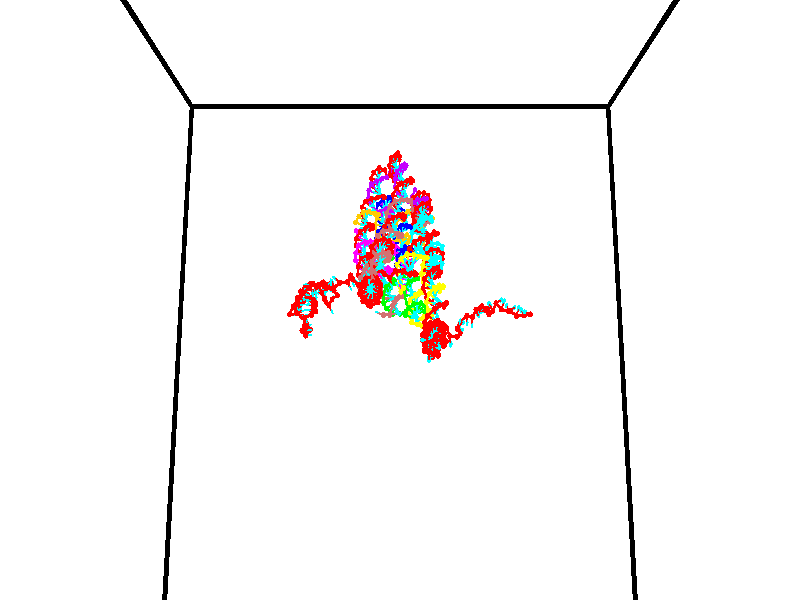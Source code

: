 // switches for output
#declare DRAW_BASES = 1; // possible values are 0, 1; only relevant for DNA ribbons
#declare DRAW_BASES_TYPE = 3; // possible values are 1, 2, 3; only relevant for DNA ribbons
#declare DRAW_FOG = 0; // set to 1 to enable fog

#include "colors.inc"

#include "transforms.inc"
background { rgb <1, 1, 1>}

#default {
   normal{
       ripples 0.25
       frequency 0.20
       turbulence 0.2
       lambda 5
   }
	finish {
		phong 0.1
		phong_size 40.
	}
}

// original window dimensions: 1024x640


// camera settings

camera {
	sky <0, 0.179814, -0.983701>
	up <0, 0.179814, -0.983701>
	right 1.6 * <1, 0, 0>
	location <35, 94.9851, 44.8844>
	look_at <35, 29.7336, 32.9568>
	direction <0, -65.2515, -11.9276>
	angle 67.0682
}


# declare cpy_camera_pos = <35, 94.9851, 44.8844>;
# if (DRAW_FOG = 1)
fog {
	fog_type 2
	up vnormalize(cpy_camera_pos)
	color rgbt<1,1,1,0.3>
	distance 1e-5
	fog_alt 3e-3
	fog_offset 56
}
# end


// LIGHTS

# declare lum = 6;
global_settings {
	ambient_light rgb lum * <0.05, 0.05, 0.05>
	max_trace_level 15
}# declare cpy_direct_light_amount = 0.25;
light_source
{	1000 * <-1, -1.16352, -0.803886>,
	rgb lum * cpy_direct_light_amount
	parallel
}

light_source
{	1000 * <1, 1.16352, 0.803886>,
	rgb lum * cpy_direct_light_amount
	parallel
}

// strand 0

// nucleotide -1

// particle -1
sphere {
	<23.900526, 35.121086, 35.161381> 0.250000
	pigment { color rgbt <1,0,0,0> }
	no_shadow
}
cylinder {
	<24.288382, 35.024826, 35.143978>,  <24.521095, 34.967072, 35.133537>, 0.100000
	pigment { color rgbt <1,0,0,0> }
	no_shadow
}
cylinder {
	<24.288382, 35.024826, 35.143978>,  <23.900526, 35.121086, 35.161381>, 0.100000
	pigment { color rgbt <1,0,0,0> }
	no_shadow
}

// particle -1
sphere {
	<24.288382, 35.024826, 35.143978> 0.100000
	pigment { color rgbt <1,0,0,0> }
	no_shadow
}
sphere {
	0, 1
	scale<0.080000,0.200000,0.300000>
	matrix <-0.203009, -0.692911, -0.691854,
		0.136347, 0.679680, -0.720725,
		0.969637, -0.240646, -0.043505,
		24.579273, 34.952633, 35.130928>
	pigment { color rgbt <0,1,1,0> }
	no_shadow
}
cylinder {
	<24.208338, 34.952591, 34.490406>,  <23.900526, 35.121086, 35.161381>, 0.130000
	pigment { color rgbt <1,0,0,0> }
	no_shadow
}

// nucleotide -1

// particle -1
sphere {
	<24.208338, 34.952591, 34.490406> 0.250000
	pigment { color rgbt <1,0,0,0> }
	no_shadow
}
cylinder {
	<24.428082, 34.730492, 34.740177>,  <24.559929, 34.597233, 34.890038>, 0.100000
	pigment { color rgbt <1,0,0,0> }
	no_shadow
}
cylinder {
	<24.428082, 34.730492, 34.740177>,  <24.208338, 34.952591, 34.490406>, 0.100000
	pigment { color rgbt <1,0,0,0> }
	no_shadow
}

// particle -1
sphere {
	<24.428082, 34.730492, 34.740177> 0.100000
	pigment { color rgbt <1,0,0,0> }
	no_shadow
}
sphere {
	0, 1
	scale<0.080000,0.200000,0.300000>
	matrix <0.001920, -0.746450, -0.665439,
		0.835583, 0.366765, -0.409004,
		0.549360, -0.555244, 0.624426,
		24.592890, 34.563919, 34.927505>
	pigment { color rgbt <0,1,1,0> }
	no_shadow
}
cylinder {
	<24.935797, 34.727432, 34.070450>,  <24.208338, 34.952591, 34.490406>, 0.130000
	pigment { color rgbt <1,0,0,0> }
	no_shadow
}

// nucleotide -1

// particle -1
sphere {
	<24.935797, 34.727432, 34.070450> 0.250000
	pigment { color rgbt <1,0,0,0> }
	no_shadow
}
cylinder {
	<24.761925, 34.485538, 34.337387>,  <24.657600, 34.340405, 34.497551>, 0.100000
	pigment { color rgbt <1,0,0,0> }
	no_shadow
}
cylinder {
	<24.761925, 34.485538, 34.337387>,  <24.935797, 34.727432, 34.070450>, 0.100000
	pigment { color rgbt <1,0,0,0> }
	no_shadow
}

// particle -1
sphere {
	<24.761925, 34.485538, 34.337387> 0.100000
	pigment { color rgbt <1,0,0,0> }
	no_shadow
}
sphere {
	0, 1
	scale<0.080000,0.200000,0.300000>
	matrix <0.177990, -0.784086, -0.594583,
		0.882821, -0.139673, 0.448463,
		-0.434681, -0.604732, 0.667347,
		24.631521, 34.304119, 34.537590>
	pigment { color rgbt <0,1,1,0> }
	no_shadow
}
cylinder {
	<25.088945, 33.988613, 33.878494>,  <24.935797, 34.727432, 34.070450>, 0.130000
	pigment { color rgbt <1,0,0,0> }
	no_shadow
}

// nucleotide -1

// particle -1
sphere {
	<25.088945, 33.988613, 33.878494> 0.250000
	pigment { color rgbt <1,0,0,0> }
	no_shadow
}
cylinder {
	<24.880705, 33.925396, 34.214111>,  <24.755760, 33.887466, 34.415482>, 0.100000
	pigment { color rgbt <1,0,0,0> }
	no_shadow
}
cylinder {
	<24.880705, 33.925396, 34.214111>,  <25.088945, 33.988613, 33.878494>, 0.100000
	pigment { color rgbt <1,0,0,0> }
	no_shadow
}

// particle -1
sphere {
	<24.880705, 33.925396, 34.214111> 0.100000
	pigment { color rgbt <1,0,0,0> }
	no_shadow
}
sphere {
	0, 1
	scale<0.080000,0.200000,0.300000>
	matrix <0.112744, -0.986838, -0.115927,
		0.846324, 0.034246, 0.531566,
		-0.520599, -0.158043, 0.839046,
		24.724525, 33.877983, 34.465824>
	pigment { color rgbt <0,1,1,0> }
	no_shadow
}
cylinder {
	<24.859711, 34.148834, 33.249771>,  <25.088945, 33.988613, 33.878494>, 0.130000
	pigment { color rgbt <1,0,0,0> }
	no_shadow
}

// nucleotide -1

// particle -1
sphere {
	<24.859711, 34.148834, 33.249771> 0.250000
	pigment { color rgbt <1,0,0,0> }
	no_shadow
}
cylinder {
	<25.105337, 34.450256, 33.343643>,  <25.252712, 34.631111, 33.399967>, 0.100000
	pigment { color rgbt <1,0,0,0> }
	no_shadow
}
cylinder {
	<25.105337, 34.450256, 33.343643>,  <24.859711, 34.148834, 33.249771>, 0.100000
	pigment { color rgbt <1,0,0,0> }
	no_shadow
}

// particle -1
sphere {
	<25.105337, 34.450256, 33.343643> 0.100000
	pigment { color rgbt <1,0,0,0> }
	no_shadow
}
sphere {
	0, 1
	scale<0.080000,0.200000,0.300000>
	matrix <0.768307, -0.502685, -0.396248,
		-0.180627, 0.423627, -0.887645,
		0.614067, 0.753557, 0.234677,
		25.289557, 34.676323, 33.414047>
	pigment { color rgbt <0,1,1,0> }
	no_shadow
}
cylinder {
	<25.254812, 34.363625, 32.716652>,  <24.859711, 34.148834, 33.249771>, 0.130000
	pigment { color rgbt <1,0,0,0> }
	no_shadow
}

// nucleotide -1

// particle -1
sphere {
	<25.254812, 34.363625, 32.716652> 0.250000
	pigment { color rgbt <1,0,0,0> }
	no_shadow
}
cylinder {
	<25.468180, 34.431149, 33.048187>,  <25.596201, 34.471661, 33.247108>, 0.100000
	pigment { color rgbt <1,0,0,0> }
	no_shadow
}
cylinder {
	<25.468180, 34.431149, 33.048187>,  <25.254812, 34.363625, 32.716652>, 0.100000
	pigment { color rgbt <1,0,0,0> }
	no_shadow
}

// particle -1
sphere {
	<25.468180, 34.431149, 33.048187> 0.100000
	pigment { color rgbt <1,0,0,0> }
	no_shadow
}
sphere {
	0, 1
	scale<0.080000,0.200000,0.300000>
	matrix <0.718312, -0.607822, -0.338497,
		0.446642, 0.775923, -0.445482,
		0.533421, 0.168808, 0.828834,
		25.628206, 34.481792, 33.296837>
	pigment { color rgbt <0,1,1,0> }
	no_shadow
}
cylinder {
	<25.870533, 34.718426, 32.497875>,  <25.254812, 34.363625, 32.716652>, 0.130000
	pigment { color rgbt <1,0,0,0> }
	no_shadow
}

// nucleotide -1

// particle -1
sphere {
	<25.870533, 34.718426, 32.497875> 0.250000
	pigment { color rgbt <1,0,0,0> }
	no_shadow
}
cylinder {
	<25.947277, 34.540188, 32.847649>,  <25.993324, 34.433247, 33.057514>, 0.100000
	pigment { color rgbt <1,0,0,0> }
	no_shadow
}
cylinder {
	<25.947277, 34.540188, 32.847649>,  <25.870533, 34.718426, 32.497875>, 0.100000
	pigment { color rgbt <1,0,0,0> }
	no_shadow
}

// particle -1
sphere {
	<25.947277, 34.540188, 32.847649> 0.100000
	pigment { color rgbt <1,0,0,0> }
	no_shadow
}
sphere {
	0, 1
	scale<0.080000,0.200000,0.300000>
	matrix <0.694585, -0.567813, -0.441746,
		0.693355, 0.692123, 0.200561,
		0.191861, -0.445593, 0.874435,
		26.004835, 34.406509, 33.109978>
	pigment { color rgbt <0,1,1,0> }
	no_shadow
}
cylinder {
	<26.662140, 34.672520, 32.578865>,  <25.870533, 34.718426, 32.497875>, 0.130000
	pigment { color rgbt <1,0,0,0> }
	no_shadow
}

// nucleotide -1

// particle -1
sphere {
	<26.662140, 34.672520, 32.578865> 0.250000
	pigment { color rgbt <1,0,0,0> }
	no_shadow
}
cylinder {
	<26.465452, 34.411404, 32.809368>,  <26.347439, 34.254734, 32.947670>, 0.100000
	pigment { color rgbt <1,0,0,0> }
	no_shadow
}
cylinder {
	<26.465452, 34.411404, 32.809368>,  <26.662140, 34.672520, 32.578865>, 0.100000
	pigment { color rgbt <1,0,0,0> }
	no_shadow
}

// particle -1
sphere {
	<26.465452, 34.411404, 32.809368> 0.100000
	pigment { color rgbt <1,0,0,0> }
	no_shadow
}
sphere {
	0, 1
	scale<0.080000,0.200000,0.300000>
	matrix <0.724293, -0.673976, -0.145452,
		0.483335, 0.345859, 0.804219,
		-0.491719, -0.652792, 0.576259,
		26.317936, 34.215565, 32.982246>
	pigment { color rgbt <0,1,1,0> }
	no_shadow
}
cylinder {
	<27.031487, 34.547886, 33.204826>,  <26.662140, 34.672520, 32.578865>, 0.130000
	pigment { color rgbt <1,0,0,0> }
	no_shadow
}

// nucleotide -1

// particle -1
sphere {
	<27.031487, 34.547886, 33.204826> 0.250000
	pigment { color rgbt <1,0,0,0> }
	no_shadow
}
cylinder {
	<26.802830, 34.224983, 33.146084>,  <26.665636, 34.031242, 33.110840>, 0.100000
	pigment { color rgbt <1,0,0,0> }
	no_shadow
}
cylinder {
	<26.802830, 34.224983, 33.146084>,  <27.031487, 34.547886, 33.204826>, 0.100000
	pigment { color rgbt <1,0,0,0> }
	no_shadow
}

// particle -1
sphere {
	<26.802830, 34.224983, 33.146084> 0.100000
	pigment { color rgbt <1,0,0,0> }
	no_shadow
}
sphere {
	0, 1
	scale<0.080000,0.200000,0.300000>
	matrix <0.807681, -0.585139, 0.072551,
		-0.144497, -0.077138, 0.986494,
		-0.571640, -0.807256, -0.146853,
		26.631338, 33.982807, 33.102028>
	pigment { color rgbt <0,1,1,0> }
	no_shadow
}
cylinder {
	<27.268911, 34.037460, 33.702877>,  <27.031487, 34.547886, 33.204826>, 0.130000
	pigment { color rgbt <1,0,0,0> }
	no_shadow
}

// nucleotide -1

// particle -1
sphere {
	<27.268911, 34.037460, 33.702877> 0.250000
	pigment { color rgbt <1,0,0,0> }
	no_shadow
}
cylinder {
	<27.086573, 33.839054, 33.407261>,  <26.977169, 33.720013, 33.229893>, 0.100000
	pigment { color rgbt <1,0,0,0> }
	no_shadow
}
cylinder {
	<27.086573, 33.839054, 33.407261>,  <27.268911, 34.037460, 33.702877>, 0.100000
	pigment { color rgbt <1,0,0,0> }
	no_shadow
}

// particle -1
sphere {
	<27.086573, 33.839054, 33.407261> 0.100000
	pigment { color rgbt <1,0,0,0> }
	no_shadow
}
sphere {
	0, 1
	scale<0.080000,0.200000,0.300000>
	matrix <0.778661, -0.624456, -0.061176,
		-0.431153, -0.603347, 0.670880,
		-0.455845, -0.496012, -0.739038,
		26.949820, 33.690250, 33.185551>
	pigment { color rgbt <0,1,1,0> }
	no_shadow
}
cylinder {
	<27.310303, 33.330853, 33.785915>,  <27.268911, 34.037460, 33.702877>, 0.130000
	pigment { color rgbt <1,0,0,0> }
	no_shadow
}

// nucleotide -1

// particle -1
sphere {
	<27.310303, 33.330853, 33.785915> 0.250000
	pigment { color rgbt <1,0,0,0> }
	no_shadow
}
cylinder {
	<27.274134, 33.374397, 33.389942>,  <27.252432, 33.400524, 33.152359>, 0.100000
	pigment { color rgbt <1,0,0,0> }
	no_shadow
}
cylinder {
	<27.274134, 33.374397, 33.389942>,  <27.310303, 33.330853, 33.785915>, 0.100000
	pigment { color rgbt <1,0,0,0> }
	no_shadow
}

// particle -1
sphere {
	<27.274134, 33.374397, 33.389942> 0.100000
	pigment { color rgbt <1,0,0,0> }
	no_shadow
}
sphere {
	0, 1
	scale<0.080000,0.200000,0.300000>
	matrix <0.844178, -0.518998, -0.134181,
		-0.528382, -0.847815, -0.044970,
		-0.090421, 0.108862, -0.989936,
		27.247007, 33.407055, 33.092960>
	pigment { color rgbt <0,1,1,0> }
	no_shadow
}
cylinder {
	<27.526846, 32.759411, 33.949726>,  <27.310303, 33.330853, 33.785915>, 0.130000
	pigment { color rgbt <1,0,0,0> }
	no_shadow
}

// nucleotide -1

// particle -1
sphere {
	<27.526846, 32.759411, 33.949726> 0.250000
	pigment { color rgbt <1,0,0,0> }
	no_shadow
}
cylinder {
	<27.696007, 32.534954, 34.234337>,  <27.797503, 32.400280, 34.405102>, 0.100000
	pigment { color rgbt <1,0,0,0> }
	no_shadow
}
cylinder {
	<27.696007, 32.534954, 34.234337>,  <27.526846, 32.759411, 33.949726>, 0.100000
	pigment { color rgbt <1,0,0,0> }
	no_shadow
}

// particle -1
sphere {
	<27.696007, 32.534954, 34.234337> 0.100000
	pigment { color rgbt <1,0,0,0> }
	no_shadow
}
sphere {
	0, 1
	scale<0.080000,0.200000,0.300000>
	matrix <0.613782, -0.400274, -0.680480,
		0.666654, 0.724498, 0.175144,
		0.422901, -0.561145, 0.711528,
		27.822878, 32.366611, 34.447796>
	pigment { color rgbt <0,1,1,0> }
	no_shadow
}
cylinder {
	<27.811613, 32.290520, 33.374821>,  <27.526846, 32.759411, 33.949726>, 0.130000
	pigment { color rgbt <1,0,0,0> }
	no_shadow
}

// nucleotide -1

// particle -1
sphere {
	<27.811613, 32.290520, 33.374821> 0.250000
	pigment { color rgbt <1,0,0,0> }
	no_shadow
}
cylinder {
	<27.838835, 31.934277, 33.194958>,  <27.855167, 31.720531, 33.087040>, 0.100000
	pigment { color rgbt <1,0,0,0> }
	no_shadow
}
cylinder {
	<27.838835, 31.934277, 33.194958>,  <27.811613, 32.290520, 33.374821>, 0.100000
	pigment { color rgbt <1,0,0,0> }
	no_shadow
}

// particle -1
sphere {
	<27.838835, 31.934277, 33.194958> 0.100000
	pigment { color rgbt <1,0,0,0> }
	no_shadow
}
sphere {
	0, 1
	scale<0.080000,0.200000,0.300000>
	matrix <0.865003, -0.171907, 0.471399,
		-0.497130, -0.421038, 0.758676,
		0.068055, -0.890604, -0.449660,
		27.859251, 31.667095, 33.060059>
	pigment { color rgbt <0,1,1,0> }
	no_shadow
}
cylinder {
	<28.421757, 32.641167, 33.056938>,  <27.811613, 32.290520, 33.374821>, 0.130000
	pigment { color rgbt <1,0,0,0> }
	no_shadow
}

// nucleotide -1

// particle -1
sphere {
	<28.421757, 32.641167, 33.056938> 0.250000
	pigment { color rgbt <1,0,0,0> }
	no_shadow
}
cylinder {
	<28.196676, 32.508926, 32.753868>,  <28.061628, 32.429585, 32.572025>, 0.100000
	pigment { color rgbt <1,0,0,0> }
	no_shadow
}
cylinder {
	<28.196676, 32.508926, 32.753868>,  <28.421757, 32.641167, 33.056938>, 0.100000
	pigment { color rgbt <1,0,0,0> }
	no_shadow
}

// particle -1
sphere {
	<28.196676, 32.508926, 32.753868> 0.100000
	pigment { color rgbt <1,0,0,0> }
	no_shadow
}
sphere {
	0, 1
	scale<0.080000,0.200000,0.300000>
	matrix <-0.711760, 0.659909, 0.240661,
		0.420436, 0.674705, -0.606636,
		-0.562700, -0.330597, -0.757677,
		28.027866, 32.409748, 32.526566>
	pigment { color rgbt <0,1,1,0> }
	no_shadow
}
cylinder {
	<28.136829, 33.220551, 32.768860>,  <28.421757, 32.641167, 33.056938>, 0.130000
	pigment { color rgbt <1,0,0,0> }
	no_shadow
}

// nucleotide -1

// particle -1
sphere {
	<28.136829, 33.220551, 32.768860> 0.250000
	pigment { color rgbt <1,0,0,0> }
	no_shadow
}
cylinder {
	<27.882961, 32.931511, 32.659279>,  <27.730640, 32.758087, 32.593533>, 0.100000
	pigment { color rgbt <1,0,0,0> }
	no_shadow
}
cylinder {
	<27.882961, 32.931511, 32.659279>,  <28.136829, 33.220551, 32.768860>, 0.100000
	pigment { color rgbt <1,0,0,0> }
	no_shadow
}

// particle -1
sphere {
	<27.882961, 32.931511, 32.659279> 0.100000
	pigment { color rgbt <1,0,0,0> }
	no_shadow
}
sphere {
	0, 1
	scale<0.080000,0.200000,0.300000>
	matrix <-0.772769, 0.595682, 0.219070,
		0.004887, 0.350735, -0.936462,
		-0.634669, -0.722598, -0.273948,
		27.692560, 32.714733, 32.577095>
	pigment { color rgbt <0,1,1,0> }
	no_shadow
}
cylinder {
	<27.614454, 33.337589, 32.228386>,  <28.136829, 33.220551, 32.768860>, 0.130000
	pigment { color rgbt <1,0,0,0> }
	no_shadow
}

// nucleotide -1

// particle -1
sphere {
	<27.614454, 33.337589, 32.228386> 0.250000
	pigment { color rgbt <1,0,0,0> }
	no_shadow
}
cylinder {
	<27.448614, 33.089520, 32.494766>,  <27.349110, 32.940678, 32.654594>, 0.100000
	pigment { color rgbt <1,0,0,0> }
	no_shadow
}
cylinder {
	<27.448614, 33.089520, 32.494766>,  <27.614454, 33.337589, 32.228386>, 0.100000
	pigment { color rgbt <1,0,0,0> }
	no_shadow
}

// particle -1
sphere {
	<27.448614, 33.089520, 32.494766> 0.100000
	pigment { color rgbt <1,0,0,0> }
	no_shadow
}
sphere {
	0, 1
	scale<0.080000,0.200000,0.300000>
	matrix <-0.788993, 0.609619, 0.076511,
		-0.453429, -0.493712, -0.742059,
		-0.414599, -0.620172, 0.665954,
		27.324234, 32.903469, 32.694553>
	pigment { color rgbt <0,1,1,0> }
	no_shadow
}
cylinder {
	<26.979776, 33.147480, 32.008125>,  <27.614454, 33.337589, 32.228386>, 0.130000
	pigment { color rgbt <1,0,0,0> }
	no_shadow
}

// nucleotide -1

// particle -1
sphere {
	<26.979776, 33.147480, 32.008125> 0.250000
	pigment { color rgbt <1,0,0,0> }
	no_shadow
}
cylinder {
	<26.945896, 33.129803, 32.406296>,  <26.925568, 33.119194, 32.645199>, 0.100000
	pigment { color rgbt <1,0,0,0> }
	no_shadow
}
cylinder {
	<26.945896, 33.129803, 32.406296>,  <26.979776, 33.147480, 32.008125>, 0.100000
	pigment { color rgbt <1,0,0,0> }
	no_shadow
}

// particle -1
sphere {
	<26.945896, 33.129803, 32.406296> 0.100000
	pigment { color rgbt <1,0,0,0> }
	no_shadow
}
sphere {
	0, 1
	scale<0.080000,0.200000,0.300000>
	matrix <-0.715883, 0.697578, -0.029943,
		-0.693063, -0.715145, -0.090727,
		-0.084703, -0.044198, 0.995425,
		26.920485, 33.116543, 32.704922>
	pigment { color rgbt <0,1,1,0> }
	no_shadow
}
cylinder {
	<26.239330, 33.041588, 32.276608>,  <26.979776, 33.147480, 32.008125>, 0.130000
	pigment { color rgbt <1,0,0,0> }
	no_shadow
}

// nucleotide -1

// particle -1
sphere {
	<26.239330, 33.041588, 32.276608> 0.250000
	pigment { color rgbt <1,0,0,0> }
	no_shadow
}
cylinder {
	<26.438581, 33.201832, 32.584213>,  <26.558132, 33.297977, 32.768776>, 0.100000
	pigment { color rgbt <1,0,0,0> }
	no_shadow
}
cylinder {
	<26.438581, 33.201832, 32.584213>,  <26.239330, 33.041588, 32.276608>, 0.100000
	pigment { color rgbt <1,0,0,0> }
	no_shadow
}

// particle -1
sphere {
	<26.438581, 33.201832, 32.584213> 0.100000
	pigment { color rgbt <1,0,0,0> }
	no_shadow
}
sphere {
	0, 1
	scale<0.080000,0.200000,0.300000>
	matrix <-0.733239, 0.668014, 0.126959,
		-0.462849, -0.627111, 0.626501,
		0.498129, 0.400612, 0.769011,
		26.588020, 33.322014, 32.814915>
	pigment { color rgbt <0,1,1,0> }
	no_shadow
}
cylinder {
	<25.926958, 32.948711, 32.915382>,  <26.239330, 33.041588, 32.276608>, 0.130000
	pigment { color rgbt <1,0,0,0> }
	no_shadow
}

// nucleotide -1

// particle -1
sphere {
	<25.926958, 32.948711, 32.915382> 0.250000
	pigment { color rgbt <1,0,0,0> }
	no_shadow
}
cylinder {
	<26.140808, 33.281029, 32.977299>,  <26.269119, 33.480419, 33.014446>, 0.100000
	pigment { color rgbt <1,0,0,0> }
	no_shadow
}
cylinder {
	<26.140808, 33.281029, 32.977299>,  <25.926958, 32.948711, 32.915382>, 0.100000
	pigment { color rgbt <1,0,0,0> }
	no_shadow
}

// particle -1
sphere {
	<26.140808, 33.281029, 32.977299> 0.100000
	pigment { color rgbt <1,0,0,0> }
	no_shadow
}
sphere {
	0, 1
	scale<0.080000,0.200000,0.300000>
	matrix <-0.840299, 0.503134, 0.201872,
		0.089835, -0.237995, 0.967103,
		0.534627, 0.830791, 0.154788,
		26.301197, 33.530266, 33.023735>
	pigment { color rgbt <0,1,1,0> }
	no_shadow
}
cylinder {
	<25.574955, 33.232750, 33.500175>,  <25.926958, 32.948711, 32.915382>, 0.130000
	pigment { color rgbt <1,0,0,0> }
	no_shadow
}

// nucleotide -1

// particle -1
sphere {
	<25.574955, 33.232750, 33.500175> 0.250000
	pigment { color rgbt <1,0,0,0> }
	no_shadow
}
cylinder {
	<25.794285, 33.519890, 33.328583>,  <25.925882, 33.692173, 33.225628>, 0.100000
	pigment { color rgbt <1,0,0,0> }
	no_shadow
}
cylinder {
	<25.794285, 33.519890, 33.328583>,  <25.574955, 33.232750, 33.500175>, 0.100000
	pigment { color rgbt <1,0,0,0> }
	no_shadow
}

// particle -1
sphere {
	<25.794285, 33.519890, 33.328583> 0.100000
	pigment { color rgbt <1,0,0,0> }
	no_shadow
}
sphere {
	0, 1
	scale<0.080000,0.200000,0.300000>
	matrix <-0.751554, 0.647975, 0.123673,
		0.366749, 0.254590, 0.894807,
		0.548327, 0.717852, -0.428982,
		25.958782, 33.735245, 33.199886>
	pigment { color rgbt <0,1,1,0> }
	no_shadow
}
cylinder {
	<26.230560, 33.417244, 33.837692>,  <25.574955, 33.232750, 33.500175>, 0.130000
	pigment { color rgbt <1,0,0,0> }
	no_shadow
}

// nucleotide -1

// particle -1
sphere {
	<26.230560, 33.417244, 33.837692> 0.250000
	pigment { color rgbt <1,0,0,0> }
	no_shadow
}
cylinder {
	<26.330990, 33.752892, 33.644680>,  <26.391247, 33.954281, 33.528873>, 0.100000
	pigment { color rgbt <1,0,0,0> }
	no_shadow
}
cylinder {
	<26.330990, 33.752892, 33.644680>,  <26.230560, 33.417244, 33.837692>, 0.100000
	pigment { color rgbt <1,0,0,0> }
	no_shadow
}

// particle -1
sphere {
	<26.330990, 33.752892, 33.644680> 0.100000
	pigment { color rgbt <1,0,0,0> }
	no_shadow
}
sphere {
	0, 1
	scale<0.080000,0.200000,0.300000>
	matrix <-0.831737, 0.442021, 0.335903,
		0.495152, 0.317004, 0.808908,
		0.251072, 0.839122, -0.482531,
		26.406311, 34.004627, 33.499920>
	pigment { color rgbt <0,1,1,0> }
	no_shadow
}
cylinder {
	<26.146492, 33.898411, 34.331795>,  <26.230560, 33.417244, 33.837692>, 0.130000
	pigment { color rgbt <1,0,0,0> }
	no_shadow
}

// nucleotide -1

// particle -1
sphere {
	<26.146492, 33.898411, 34.331795> 0.250000
	pigment { color rgbt <1,0,0,0> }
	no_shadow
}
cylinder {
	<26.136551, 34.067818, 33.969574>,  <26.130587, 34.169460, 33.752243>, 0.100000
	pigment { color rgbt <1,0,0,0> }
	no_shadow
}
cylinder {
	<26.136551, 34.067818, 33.969574>,  <26.146492, 33.898411, 34.331795>, 0.100000
	pigment { color rgbt <1,0,0,0> }
	no_shadow
}

// particle -1
sphere {
	<26.136551, 34.067818, 33.969574> 0.100000
	pigment { color rgbt <1,0,0,0> }
	no_shadow
}
sphere {
	0, 1
	scale<0.080000,0.200000,0.300000>
	matrix <-0.790502, 0.546171, 0.277135,
		0.611955, 0.722725, 0.321216,
		-0.024854, 0.423516, -0.905548,
		26.129095, 34.194874, 33.697910>
	pigment { color rgbt <0,1,1,0> }
	no_shadow
}
cylinder {
	<26.166338, 34.588360, 34.422928>,  <26.146492, 33.898411, 34.331795>, 0.130000
	pigment { color rgbt <1,0,0,0> }
	no_shadow
}

// nucleotide -1

// particle -1
sphere {
	<26.166338, 34.588360, 34.422928> 0.250000
	pigment { color rgbt <1,0,0,0> }
	no_shadow
}
cylinder {
	<25.992310, 34.556908, 34.064144>,  <25.887894, 34.538036, 33.848873>, 0.100000
	pigment { color rgbt <1,0,0,0> }
	no_shadow
}
cylinder {
	<25.992310, 34.556908, 34.064144>,  <26.166338, 34.588360, 34.422928>, 0.100000
	pigment { color rgbt <1,0,0,0> }
	no_shadow
}

// particle -1
sphere {
	<25.992310, 34.556908, 34.064144> 0.100000
	pigment { color rgbt <1,0,0,0> }
	no_shadow
}
sphere {
	0, 1
	scale<0.080000,0.200000,0.300000>
	matrix <-0.558092, 0.805288, 0.200108,
		0.706574, 0.587646, -0.394240,
		-0.435069, -0.078631, -0.896957,
		25.861788, 34.533318, 33.795055>
	pigment { color rgbt <0,1,1,0> }
	no_shadow
}
cylinder {
	<26.301355, 35.211342, 33.980350>,  <26.166338, 34.588360, 34.422928>, 0.130000
	pigment { color rgbt <1,0,0,0> }
	no_shadow
}

// nucleotide -1

// particle -1
sphere {
	<26.301355, 35.211342, 33.980350> 0.250000
	pigment { color rgbt <1,0,0,0> }
	no_shadow
}
cylinder {
	<25.957880, 35.010201, 33.940765>,  <25.751795, 34.889515, 33.917015>, 0.100000
	pigment { color rgbt <1,0,0,0> }
	no_shadow
}
cylinder {
	<25.957880, 35.010201, 33.940765>,  <26.301355, 35.211342, 33.980350>, 0.100000
	pigment { color rgbt <1,0,0,0> }
	no_shadow
}

// particle -1
sphere {
	<25.957880, 35.010201, 33.940765> 0.100000
	pigment { color rgbt <1,0,0,0> }
	no_shadow
}
sphere {
	0, 1
	scale<0.080000,0.200000,0.300000>
	matrix <-0.508433, 0.811571, 0.287834,
		-0.064422, 0.297476, -0.952553,
		-0.858688, -0.502852, -0.098964,
		25.700274, 34.859344, 33.911076>
	pigment { color rgbt <0,1,1,0> }
	no_shadow
}
cylinder {
	<25.760292, 35.679802, 33.608536>,  <26.301355, 35.211342, 33.980350>, 0.130000
	pigment { color rgbt <1,0,0,0> }
	no_shadow
}

// nucleotide -1

// particle -1
sphere {
	<25.760292, 35.679802, 33.608536> 0.250000
	pigment { color rgbt <1,0,0,0> }
	no_shadow
}
cylinder {
	<25.526655, 35.385624, 33.745914>,  <25.386473, 35.209118, 33.828342>, 0.100000
	pigment { color rgbt <1,0,0,0> }
	no_shadow
}
cylinder {
	<25.526655, 35.385624, 33.745914>,  <25.760292, 35.679802, 33.608536>, 0.100000
	pigment { color rgbt <1,0,0,0> }
	no_shadow
}

// particle -1
sphere {
	<25.526655, 35.385624, 33.745914> 0.100000
	pigment { color rgbt <1,0,0,0> }
	no_shadow
}
sphere {
	0, 1
	scale<0.080000,0.200000,0.300000>
	matrix <-0.659624, 0.676656, 0.327158,
		-0.473005, -0.035458, -0.880346,
		-0.584091, -0.735445, 0.343451,
		25.351427, 35.164989, 33.848949>
	pigment { color rgbt <0,1,1,0> }
	no_shadow
}
cylinder {
	<25.090290, 35.852180, 33.349419>,  <25.760292, 35.679802, 33.608536>, 0.130000
	pigment { color rgbt <1,0,0,0> }
	no_shadow
}

// nucleotide -1

// particle -1
sphere {
	<25.090290, 35.852180, 33.349419> 0.250000
	pigment { color rgbt <1,0,0,0> }
	no_shadow
}
cylinder {
	<25.075094, 35.616386, 33.672173>,  <25.065977, 35.474911, 33.865826>, 0.100000
	pigment { color rgbt <1,0,0,0> }
	no_shadow
}
cylinder {
	<25.075094, 35.616386, 33.672173>,  <25.090290, 35.852180, 33.349419>, 0.100000
	pigment { color rgbt <1,0,0,0> }
	no_shadow
}

// particle -1
sphere {
	<25.075094, 35.616386, 33.672173> 0.100000
	pigment { color rgbt <1,0,0,0> }
	no_shadow
}
sphere {
	0, 1
	scale<0.080000,0.200000,0.300000>
	matrix <-0.842176, 0.453508, 0.291668,
		-0.537863, -0.668458, -0.513680,
		-0.037990, -0.589486, 0.806884,
		25.063698, 35.439541, 33.914238>
	pigment { color rgbt <0,1,1,0> }
	no_shadow
}
cylinder {
	<25.392729, 36.532776, 33.476101>,  <25.090290, 35.852180, 33.349419>, 0.130000
	pigment { color rgbt <1,0,0,0> }
	no_shadow
}

// nucleotide -1

// particle -1
sphere {
	<25.392729, 36.532776, 33.476101> 0.250000
	pigment { color rgbt <1,0,0,0> }
	no_shadow
}
cylinder {
	<25.703861, 36.782101, 33.443962>,  <25.890541, 36.931698, 33.424679>, 0.100000
	pigment { color rgbt <1,0,0,0> }
	no_shadow
}
cylinder {
	<25.703861, 36.782101, 33.443962>,  <25.392729, 36.532776, 33.476101>, 0.100000
	pigment { color rgbt <1,0,0,0> }
	no_shadow
}

// particle -1
sphere {
	<25.703861, 36.782101, 33.443962> 0.100000
	pigment { color rgbt <1,0,0,0> }
	no_shadow
}
sphere {
	0, 1
	scale<0.080000,0.200000,0.300000>
	matrix <-0.028020, 0.162111, 0.986374,
		0.627849, -0.764981, 0.143560,
		0.777831, 0.623317, -0.080347,
		25.937210, 36.969097, 33.419857>
	pigment { color rgbt <0,1,1,0> }
	no_shadow
}
cylinder {
	<25.929520, 36.278828, 33.964859>,  <25.392729, 36.532776, 33.476101>, 0.130000
	pigment { color rgbt <1,0,0,0> }
	no_shadow
}

// nucleotide -1

// particle -1
sphere {
	<25.929520, 36.278828, 33.964859> 0.250000
	pigment { color rgbt <1,0,0,0> }
	no_shadow
}
cylinder {
	<25.948402, 36.675846, 33.919899>,  <25.959732, 36.914055, 33.892925>, 0.100000
	pigment { color rgbt <1,0,0,0> }
	no_shadow
}
cylinder {
	<25.948402, 36.675846, 33.919899>,  <25.929520, 36.278828, 33.964859>, 0.100000
	pigment { color rgbt <1,0,0,0> }
	no_shadow
}

// particle -1
sphere {
	<25.948402, 36.675846, 33.919899> 0.100000
	pigment { color rgbt <1,0,0,0> }
	no_shadow
}
sphere {
	0, 1
	scale<0.080000,0.200000,0.300000>
	matrix <0.054334, 0.109805, 0.992467,
		0.997406, -0.052958, -0.048745,
		0.047207, 0.992541, -0.112397,
		25.962564, 36.973610, 33.886181>
	pigment { color rgbt <0,1,1,0> }
	no_shadow
}
cylinder {
	<26.450628, 36.463455, 34.431828>,  <25.929520, 36.278828, 33.964859>, 0.130000
	pigment { color rgbt <1,0,0,0> }
	no_shadow
}

// nucleotide -1

// particle -1
sphere {
	<26.450628, 36.463455, 34.431828> 0.250000
	pigment { color rgbt <1,0,0,0> }
	no_shadow
}
cylinder {
	<26.208534, 36.775845, 34.370167>,  <26.063278, 36.963280, 34.333168>, 0.100000
	pigment { color rgbt <1,0,0,0> }
	no_shadow
}
cylinder {
	<26.208534, 36.775845, 34.370167>,  <26.450628, 36.463455, 34.431828>, 0.100000
	pigment { color rgbt <1,0,0,0> }
	no_shadow
}

// particle -1
sphere {
	<26.208534, 36.775845, 34.370167> 0.100000
	pigment { color rgbt <1,0,0,0> }
	no_shadow
}
sphere {
	0, 1
	scale<0.080000,0.200000,0.300000>
	matrix <-0.013563, 0.183507, 0.982925,
		0.795931, 0.596993, -0.100472,
		-0.605236, 0.780977, -0.154156,
		26.026964, 37.010139, 34.323921>
	pigment { color rgbt <0,1,1,0> }
	no_shadow
}
cylinder {
	<26.773726, 36.983059, 34.676601>,  <26.450628, 36.463455, 34.431828>, 0.130000
	pigment { color rgbt <1,0,0,0> }
	no_shadow
}

// nucleotide -1

// particle -1
sphere {
	<26.773726, 36.983059, 34.676601> 0.250000
	pigment { color rgbt <1,0,0,0> }
	no_shadow
}
cylinder {
	<26.389019, 37.091282, 34.693569>,  <26.158195, 37.156216, 34.703751>, 0.100000
	pigment { color rgbt <1,0,0,0> }
	no_shadow
}
cylinder {
	<26.389019, 37.091282, 34.693569>,  <26.773726, 36.983059, 34.676601>, 0.100000
	pigment { color rgbt <1,0,0,0> }
	no_shadow
}

// particle -1
sphere {
	<26.389019, 37.091282, 34.693569> 0.100000
	pigment { color rgbt <1,0,0,0> }
	no_shadow
}
sphere {
	0, 1
	scale<0.080000,0.200000,0.300000>
	matrix <0.101688, 0.208995, 0.972615,
		0.254288, 0.939743, -0.228518,
		-0.961768, 0.270561, 0.042415,
		26.100489, 37.172451, 34.706295>
	pigment { color rgbt <0,1,1,0> }
	no_shadow
}
cylinder {
	<26.846268, 37.344925, 35.267776>,  <26.773726, 36.983059, 34.676601>, 0.130000
	pigment { color rgbt <1,0,0,0> }
	no_shadow
}

// nucleotide -1

// particle -1
sphere {
	<26.846268, 37.344925, 35.267776> 0.250000
	pigment { color rgbt <1,0,0,0> }
	no_shadow
}
cylinder {
	<26.452265, 37.299541, 35.215801>,  <26.215862, 37.272312, 35.184616>, 0.100000
	pigment { color rgbt <1,0,0,0> }
	no_shadow
}
cylinder {
	<26.452265, 37.299541, 35.215801>,  <26.846268, 37.344925, 35.267776>, 0.100000
	pigment { color rgbt <1,0,0,0> }
	no_shadow
}

// particle -1
sphere {
	<26.452265, 37.299541, 35.215801> 0.100000
	pigment { color rgbt <1,0,0,0> }
	no_shadow
}
sphere {
	0, 1
	scale<0.080000,0.200000,0.300000>
	matrix <-0.136827, 0.055190, 0.989056,
		-0.105045, 0.992009, -0.069887,
		-0.985010, -0.113458, -0.129936,
		26.156761, 37.265503, 35.176819>
	pigment { color rgbt <0,1,1,0> }
	no_shadow
}
cylinder {
	<26.516884, 37.899433, 35.646244>,  <26.846268, 37.344925, 35.267776>, 0.130000
	pigment { color rgbt <1,0,0,0> }
	no_shadow
}

// nucleotide -1

// particle -1
sphere {
	<26.516884, 37.899433, 35.646244> 0.250000
	pigment { color rgbt <1,0,0,0> }
	no_shadow
}
cylinder {
	<26.261965, 37.593212, 35.610970>,  <26.109013, 37.409481, 35.589806>, 0.100000
	pigment { color rgbt <1,0,0,0> }
	no_shadow
}
cylinder {
	<26.261965, 37.593212, 35.610970>,  <26.516884, 37.899433, 35.646244>, 0.100000
	pigment { color rgbt <1,0,0,0> }
	no_shadow
}

// particle -1
sphere {
	<26.261965, 37.593212, 35.610970> 0.100000
	pigment { color rgbt <1,0,0,0> }
	no_shadow
}
sphere {
	0, 1
	scale<0.080000,0.200000,0.300000>
	matrix <-0.262501, 0.108067, 0.958861,
		-0.724529, 0.634232, -0.269829,
		-0.637300, -0.765553, -0.088189,
		26.070774, 37.363544, 35.584515>
	pigment { color rgbt <0,1,1,0> }
	no_shadow
}
cylinder {
	<25.905365, 38.178799, 35.933208>,  <26.516884, 37.899433, 35.646244>, 0.130000
	pigment { color rgbt <1,0,0,0> }
	no_shadow
}

// nucleotide -1

// particle -1
sphere {
	<25.905365, 38.178799, 35.933208> 0.250000
	pigment { color rgbt <1,0,0,0> }
	no_shadow
}
cylinder {
	<25.923426, 37.781116, 35.972218>,  <25.934263, 37.542507, 35.995621>, 0.100000
	pigment { color rgbt <1,0,0,0> }
	no_shadow
}
cylinder {
	<25.923426, 37.781116, 35.972218>,  <25.905365, 38.178799, 35.933208>, 0.100000
	pigment { color rgbt <1,0,0,0> }
	no_shadow
}

// particle -1
sphere {
	<25.923426, 37.781116, 35.972218> 0.100000
	pigment { color rgbt <1,0,0,0> }
	no_shadow
}
sphere {
	0, 1
	scale<0.080000,0.200000,0.300000>
	matrix <-0.066033, 0.094436, 0.993338,
		-0.996795, -0.051291, -0.061387,
		0.045153, -0.994209, 0.097520,
		25.936972, 37.482853, 36.001472>
	pigment { color rgbt <0,1,1,0> }
	no_shadow
}
cylinder {
	<25.917459, 38.063278, 36.571541>,  <25.905365, 38.178799, 35.933208>, 0.130000
	pigment { color rgbt <1,0,0,0> }
	no_shadow
}

// nucleotide -1

// particle -1
sphere {
	<25.917459, 38.063278, 36.571541> 0.250000
	pigment { color rgbt <1,0,0,0> }
	no_shadow
}
cylinder {
	<26.119522, 37.728893, 36.485767>,  <26.240759, 37.528263, 36.434303>, 0.100000
	pigment { color rgbt <1,0,0,0> }
	no_shadow
}
cylinder {
	<26.119522, 37.728893, 36.485767>,  <25.917459, 38.063278, 36.571541>, 0.100000
	pigment { color rgbt <1,0,0,0> }
	no_shadow
}

// particle -1
sphere {
	<26.119522, 37.728893, 36.485767> 0.100000
	pigment { color rgbt <1,0,0,0> }
	no_shadow
}
sphere {
	0, 1
	scale<0.080000,0.200000,0.300000>
	matrix <0.198492, -0.129262, 0.971541,
		-0.839892, -0.533343, 0.100635,
		0.505156, -0.835965, -0.214430,
		26.271069, 37.478104, 36.421440>
	pigment { color rgbt <0,1,1,0> }
	no_shadow
}
cylinder {
	<25.583271, 37.427246, 36.853546>,  <25.917459, 38.063278, 36.571541>, 0.130000
	pigment { color rgbt <1,0,0,0> }
	no_shadow
}

// nucleotide -1

// particle -1
sphere {
	<25.583271, 37.427246, 36.853546> 0.250000
	pigment { color rgbt <1,0,0,0> }
	no_shadow
}
cylinder {
	<25.982597, 37.413994, 36.834492>,  <26.222193, 37.406040, 36.823059>, 0.100000
	pigment { color rgbt <1,0,0,0> }
	no_shadow
}
cylinder {
	<25.982597, 37.413994, 36.834492>,  <25.583271, 37.427246, 36.853546>, 0.100000
	pigment { color rgbt <1,0,0,0> }
	no_shadow
}

// particle -1
sphere {
	<25.982597, 37.413994, 36.834492> 0.100000
	pigment { color rgbt <1,0,0,0> }
	no_shadow
}
sphere {
	0, 1
	scale<0.080000,0.200000,0.300000>
	matrix <0.040424, -0.191893, 0.980583,
		-0.041630, -0.980856, -0.190231,
		0.998315, -0.033131, -0.047639,
		26.282091, 37.404053, 36.820202>
	pigment { color rgbt <0,1,1,0> }
	no_shadow
}
cylinder {
	<25.854326, 36.810516, 37.168980>,  <25.583271, 37.427246, 36.853546>, 0.130000
	pigment { color rgbt <1,0,0,0> }
	no_shadow
}

// nucleotide -1

// particle -1
sphere {
	<25.854326, 36.810516, 37.168980> 0.250000
	pigment { color rgbt <1,0,0,0> }
	no_shadow
}
cylinder {
	<26.136150, 37.093899, 37.185425>,  <26.305244, 37.263927, 37.195293>, 0.100000
	pigment { color rgbt <1,0,0,0> }
	no_shadow
}
cylinder {
	<26.136150, 37.093899, 37.185425>,  <25.854326, 36.810516, 37.168980>, 0.100000
	pigment { color rgbt <1,0,0,0> }
	no_shadow
}

// particle -1
sphere {
	<26.136150, 37.093899, 37.185425> 0.100000
	pigment { color rgbt <1,0,0,0> }
	no_shadow
}
sphere {
	0, 1
	scale<0.080000,0.200000,0.300000>
	matrix <-0.018372, -0.039712, 0.999042,
		0.709406, -0.704641, -0.014964,
		0.704560, 0.708452, 0.041117,
		26.347519, 37.306435, 37.197762>
	pigment { color rgbt <0,1,1,0> }
	no_shadow
}
cylinder {
	<26.210711, 36.433994, 36.633533>,  <25.854326, 36.810516, 37.168980>, 0.130000
	pigment { color rgbt <1,0,0,0> }
	no_shadow
}

// nucleotide -1

// particle -1
sphere {
	<26.210711, 36.433994, 36.633533> 0.250000
	pigment { color rgbt <1,0,0,0> }
	no_shadow
}
cylinder {
	<25.947309, 36.727200, 36.565346>,  <25.789268, 36.903122, 36.524433>, 0.100000
	pigment { color rgbt <1,0,0,0> }
	no_shadow
}
cylinder {
	<25.947309, 36.727200, 36.565346>,  <26.210711, 36.433994, 36.633533>, 0.100000
	pigment { color rgbt <1,0,0,0> }
	no_shadow
}

// particle -1
sphere {
	<25.947309, 36.727200, 36.565346> 0.100000
	pigment { color rgbt <1,0,0,0> }
	no_shadow
}
sphere {
	0, 1
	scale<0.080000,0.200000,0.300000>
	matrix <-0.114953, -0.321823, -0.939796,
		-0.743747, -0.599262, 0.296184,
		-0.658503, 0.733018, -0.170468,
		25.749758, 36.947105, 36.514206>
	pigment { color rgbt <0,1,1,0> }
	no_shadow
}
cylinder {
	<25.834032, 36.174931, 36.135391>,  <26.210711, 36.433994, 36.633533>, 0.130000
	pigment { color rgbt <1,0,0,0> }
	no_shadow
}

// nucleotide -1

// particle -1
sphere {
	<25.834032, 36.174931, 36.135391> 0.250000
	pigment { color rgbt <1,0,0,0> }
	no_shadow
}
cylinder {
	<25.825840, 36.574112, 36.111134>,  <25.820925, 36.813622, 36.096581>, 0.100000
	pigment { color rgbt <1,0,0,0> }
	no_shadow
}
cylinder {
	<25.825840, 36.574112, 36.111134>,  <25.834032, 36.174931, 36.135391>, 0.100000
	pigment { color rgbt <1,0,0,0> }
	no_shadow
}

// particle -1
sphere {
	<25.825840, 36.574112, 36.111134> 0.100000
	pigment { color rgbt <1,0,0,0> }
	no_shadow
}
sphere {
	0, 1
	scale<0.080000,0.200000,0.300000>
	matrix <0.054274, -0.059454, -0.996754,
		-0.998316, -0.023706, -0.052945,
		-0.020481, 0.997949, -0.060640,
		25.819696, 36.873497, 36.092941>
	pigment { color rgbt <0,1,1,0> }
	no_shadow
}
cylinder {
	<25.332882, 36.328564, 35.553940>,  <25.834032, 36.174931, 36.135391>, 0.130000
	pigment { color rgbt <1,0,0,0> }
	no_shadow
}

// nucleotide -1

// particle -1
sphere {
	<25.332882, 36.328564, 35.553940> 0.250000
	pigment { color rgbt <1,0,0,0> }
	no_shadow
}
cylinder {
	<25.532171, 36.675354, 35.558395>,  <25.651745, 36.883427, 35.561069>, 0.100000
	pigment { color rgbt <1,0,0,0> }
	no_shadow
}
cylinder {
	<25.532171, 36.675354, 35.558395>,  <25.332882, 36.328564, 35.553940>, 0.100000
	pigment { color rgbt <1,0,0,0> }
	no_shadow
}

// particle -1
sphere {
	<25.532171, 36.675354, 35.558395> 0.100000
	pigment { color rgbt <1,0,0,0> }
	no_shadow
}
sphere {
	0, 1
	scale<0.080000,0.200000,0.300000>
	matrix <-0.114207, 0.078353, -0.990362,
		-0.859493, 0.492152, 0.138052,
		0.498225, 0.866976, 0.011137,
		25.681639, 36.935448, 35.561737>
	pigment { color rgbt <0,1,1,0> }
	no_shadow
}
cylinder {
	<24.928570, 37.006023, 35.332748>,  <25.332882, 36.328564, 35.553940>, 0.130000
	pigment { color rgbt <1,0,0,0> }
	no_shadow
}

// nucleotide -1

// particle -1
sphere {
	<24.928570, 37.006023, 35.332748> 0.250000
	pigment { color rgbt <1,0,0,0> }
	no_shadow
}
cylinder {
	<25.316940, 37.013920, 35.237324>,  <25.549963, 37.018658, 35.180069>, 0.100000
	pigment { color rgbt <1,0,0,0> }
	no_shadow
}
cylinder {
	<25.316940, 37.013920, 35.237324>,  <24.928570, 37.006023, 35.332748>, 0.100000
	pigment { color rgbt <1,0,0,0> }
	no_shadow
}

// particle -1
sphere {
	<25.316940, 37.013920, 35.237324> 0.100000
	pigment { color rgbt <1,0,0,0> }
	no_shadow
}
sphere {
	0, 1
	scale<0.080000,0.200000,0.300000>
	matrix <-0.236403, 0.235569, -0.942667,
		0.037588, 0.971657, 0.233387,
		0.970928, 0.019740, -0.238558,
		25.608219, 37.019840, 35.165756>
	pigment { color rgbt <0,1,1,0> }
	no_shadow
}
cylinder {
	<24.852777, 37.428944, 34.811905>,  <24.928570, 37.006023, 35.332748>, 0.130000
	pigment { color rgbt <1,0,0,0> }
	no_shadow
}

// nucleotide -1

// particle -1
sphere {
	<24.852777, 37.428944, 34.811905> 0.250000
	pigment { color rgbt <1,0,0,0> }
	no_shadow
}
cylinder {
	<25.240931, 37.348335, 34.758625>,  <25.473824, 37.299973, 34.726658>, 0.100000
	pigment { color rgbt <1,0,0,0> }
	no_shadow
}
cylinder {
	<25.240931, 37.348335, 34.758625>,  <24.852777, 37.428944, 34.811905>, 0.100000
	pigment { color rgbt <1,0,0,0> }
	no_shadow
}

// particle -1
sphere {
	<25.240931, 37.348335, 34.758625> 0.100000
	pigment { color rgbt <1,0,0,0> }
	no_shadow
}
sphere {
	0, 1
	scale<0.080000,0.200000,0.300000>
	matrix <-0.078642, 0.257837, -0.962983,
		0.228404, 0.944939, 0.234354,
		0.970385, -0.201519, -0.133203,
		25.532045, 37.287880, 34.718662>
	pigment { color rgbt <0,1,1,0> }
	no_shadow
}
cylinder {
	<25.166132, 37.940441, 34.290634>,  <24.852777, 37.428944, 34.811905>, 0.130000
	pigment { color rgbt <1,0,0,0> }
	no_shadow
}

// nucleotide -1

// particle -1
sphere {
	<25.166132, 37.940441, 34.290634> 0.250000
	pigment { color rgbt <1,0,0,0> }
	no_shadow
}
cylinder {
	<25.474115, 37.685333, 34.298702>,  <25.658905, 37.532269, 34.303543>, 0.100000
	pigment { color rgbt <1,0,0,0> }
	no_shadow
}
cylinder {
	<25.474115, 37.685333, 34.298702>,  <25.166132, 37.940441, 34.290634>, 0.100000
	pigment { color rgbt <1,0,0,0> }
	no_shadow
}

// particle -1
sphere {
	<25.474115, 37.685333, 34.298702> 0.100000
	pigment { color rgbt <1,0,0,0> }
	no_shadow
}
sphere {
	0, 1
	scale<0.080000,0.200000,0.300000>
	matrix <0.149699, 0.149819, -0.977315,
		0.620283, 0.755513, 0.210828,
		0.769960, -0.637773, 0.020169,
		25.705103, 37.493999, 34.304752>
	pigment { color rgbt <0,1,1,0> }
	no_shadow
}
cylinder {
	<25.722919, 38.257355, 33.907852>,  <25.166132, 37.940441, 34.290634>, 0.130000
	pigment { color rgbt <1,0,0,0> }
	no_shadow
}

// nucleotide -1

// particle -1
sphere {
	<25.722919, 38.257355, 33.907852> 0.250000
	pigment { color rgbt <1,0,0,0> }
	no_shadow
}
cylinder {
	<25.773035, 37.860603, 33.899143>,  <25.803104, 37.622551, 33.893917>, 0.100000
	pigment { color rgbt <1,0,0,0> }
	no_shadow
}
cylinder {
	<25.773035, 37.860603, 33.899143>,  <25.722919, 38.257355, 33.907852>, 0.100000
	pigment { color rgbt <1,0,0,0> }
	no_shadow
}

// particle -1
sphere {
	<25.773035, 37.860603, 33.899143> 0.100000
	pigment { color rgbt <1,0,0,0> }
	no_shadow
}
sphere {
	0, 1
	scale<0.080000,0.200000,0.300000>
	matrix <0.118687, 0.036777, -0.992250,
		0.984995, 0.121733, 0.122332,
		0.125289, -0.991881, -0.021777,
		25.810621, 37.563038, 33.892609>
	pigment { color rgbt <0,1,1,0> }
	no_shadow
}
cylinder {
	<26.304314, 38.015629, 33.499222>,  <25.722919, 38.257355, 33.907852>, 0.130000
	pigment { color rgbt <1,0,0,0> }
	no_shadow
}

// nucleotide -1

// particle -1
sphere {
	<26.304314, 38.015629, 33.499222> 0.250000
	pigment { color rgbt <1,0,0,0> }
	no_shadow
}
cylinder {
	<26.051096, 37.706085, 33.491341>,  <25.899164, 37.520359, 33.486610>, 0.100000
	pigment { color rgbt <1,0,0,0> }
	no_shadow
}
cylinder {
	<26.051096, 37.706085, 33.491341>,  <26.304314, 38.015629, 33.499222>, 0.100000
	pigment { color rgbt <1,0,0,0> }
	no_shadow
}

// particle -1
sphere {
	<26.051096, 37.706085, 33.491341> 0.100000
	pigment { color rgbt <1,0,0,0> }
	no_shadow
}
sphere {
	0, 1
	scale<0.080000,0.200000,0.300000>
	matrix <0.134101, -0.084562, -0.987353,
		0.762410, -0.627682, 0.157308,
		-0.633046, -0.773863, -0.019702,
		25.861181, 37.473927, 33.485432>
	pigment { color rgbt <0,1,1,0> }
	no_shadow
}
cylinder {
	<26.564137, 37.432327, 33.062672>,  <26.304314, 38.015629, 33.499222>, 0.130000
	pigment { color rgbt <1,0,0,0> }
	no_shadow
}

// nucleotide -1

// particle -1
sphere {
	<26.564137, 37.432327, 33.062672> 0.250000
	pigment { color rgbt <1,0,0,0> }
	no_shadow
}
cylinder {
	<26.165062, 37.455486, 33.076923>,  <25.925617, 37.469379, 33.085476>, 0.100000
	pigment { color rgbt <1,0,0,0> }
	no_shadow
}
cylinder {
	<26.165062, 37.455486, 33.076923>,  <26.564137, 37.432327, 33.062672>, 0.100000
	pigment { color rgbt <1,0,0,0> }
	no_shadow
}

// particle -1
sphere {
	<26.165062, 37.455486, 33.076923> 0.100000
	pigment { color rgbt <1,0,0,0> }
	no_shadow
}
sphere {
	0, 1
	scale<0.080000,0.200000,0.300000>
	matrix <-0.017383, 0.289469, -0.957029,
		-0.065723, -0.955435, -0.287793,
		-0.997686, 0.057896, 0.035633,
		25.865755, 37.472855, 33.087612>
	pigment { color rgbt <0,1,1,0> }
	no_shadow
}
cylinder {
	<27.326572, 37.452415, 33.083931>,  <26.564137, 37.432327, 33.062672>, 0.130000
	pigment { color rgbt <1,0,0,0> }
	no_shadow
}

// nucleotide -1

// particle -1
sphere {
	<27.326572, 37.452415, 33.083931> 0.250000
	pigment { color rgbt <1,0,0,0> }
	no_shadow
}
cylinder {
	<27.613640, 37.188316, 33.172497>,  <27.785881, 37.029858, 33.225636>, 0.100000
	pigment { color rgbt <1,0,0,0> }
	no_shadow
}
cylinder {
	<27.613640, 37.188316, 33.172497>,  <27.326572, 37.452415, 33.083931>, 0.100000
	pigment { color rgbt <1,0,0,0> }
	no_shadow
}

// particle -1
sphere {
	<27.613640, 37.188316, 33.172497> 0.100000
	pigment { color rgbt <1,0,0,0> }
	no_shadow
}
sphere {
	0, 1
	scale<0.080000,0.200000,0.300000>
	matrix <0.692159, 0.641335, -0.331066,
		0.076582, 0.390852, 0.917262,
		0.717670, -0.660245, 0.221417,
		27.828941, 36.990242, 33.238922>
	pigment { color rgbt <0,1,1,0> }
	no_shadow
}
cylinder {
	<27.835169, 37.702759, 33.455780>,  <27.326572, 37.452415, 33.083931>, 0.130000
	pigment { color rgbt <1,0,0,0> }
	no_shadow
}

// nucleotide -1

// particle -1
sphere {
	<27.835169, 37.702759, 33.455780> 0.250000
	pigment { color rgbt <1,0,0,0> }
	no_shadow
}
cylinder {
	<28.012810, 37.422215, 33.232758>,  <28.119394, 37.253887, 33.098946>, 0.100000
	pigment { color rgbt <1,0,0,0> }
	no_shadow
}
cylinder {
	<28.012810, 37.422215, 33.232758>,  <27.835169, 37.702759, 33.455780>, 0.100000
	pigment { color rgbt <1,0,0,0> }
	no_shadow
}

// particle -1
sphere {
	<28.012810, 37.422215, 33.232758> 0.100000
	pigment { color rgbt <1,0,0,0> }
	no_shadow
}
sphere {
	0, 1
	scale<0.080000,0.200000,0.300000>
	matrix <0.630289, 0.686830, -0.361940,
		0.636795, -0.190681, 0.747083,
		0.444103, -0.701360, -0.557554,
		28.146040, 37.211807, 33.065491>
	pigment { color rgbt <0,1,1,0> }
	no_shadow
}
cylinder {
	<28.611397, 37.789936, 33.427345>,  <27.835169, 37.702759, 33.455780>, 0.130000
	pigment { color rgbt <1,0,0,0> }
	no_shadow
}

// nucleotide -1

// particle -1
sphere {
	<28.611397, 37.789936, 33.427345> 0.250000
	pigment { color rgbt <1,0,0,0> }
	no_shadow
}
cylinder {
	<28.470472, 37.634396, 33.086834>,  <28.385918, 37.541073, 32.882526>, 0.100000
	pigment { color rgbt <1,0,0,0> }
	no_shadow
}
cylinder {
	<28.470472, 37.634396, 33.086834>,  <28.611397, 37.789936, 33.427345>, 0.100000
	pigment { color rgbt <1,0,0,0> }
	no_shadow
}

// particle -1
sphere {
	<28.470472, 37.634396, 33.086834> 0.100000
	pigment { color rgbt <1,0,0,0> }
	no_shadow
}
sphere {
	0, 1
	scale<0.080000,0.200000,0.300000>
	matrix <0.557386, 0.643500, -0.524622,
		0.751796, -0.659320, -0.009972,
		-0.352311, -0.388850, -0.851277,
		28.364779, 37.517742, 32.831451>
	pigment { color rgbt <0,1,1,0> }
	no_shadow
}
cylinder {
	<29.152563, 37.389488, 32.936649>,  <28.611397, 37.789936, 33.427345>, 0.130000
	pigment { color rgbt <1,0,0,0> }
	no_shadow
}

// nucleotide -1

// particle -1
sphere {
	<29.152563, 37.389488, 32.936649> 0.250000
	pigment { color rgbt <1,0,0,0> }
	no_shadow
}
cylinder {
	<28.861906, 37.599072, 32.758904>,  <28.687511, 37.724823, 32.652256>, 0.100000
	pigment { color rgbt <1,0,0,0> }
	no_shadow
}
cylinder {
	<28.861906, 37.599072, 32.758904>,  <29.152563, 37.389488, 32.936649>, 0.100000
	pigment { color rgbt <1,0,0,0> }
	no_shadow
}

// particle -1
sphere {
	<28.861906, 37.599072, 32.758904> 0.100000
	pigment { color rgbt <1,0,0,0> }
	no_shadow
}
sphere {
	0, 1
	scale<0.080000,0.200000,0.300000>
	matrix <0.686383, 0.525887, -0.502316,
		-0.029510, -0.670006, -0.741769,
		-0.726642, 0.523961, -0.444361,
		28.643913, 37.756260, 32.625595>
	pigment { color rgbt <0,1,1,0> }
	no_shadow
}
cylinder {
	<29.860571, 37.286510, 32.849220>,  <29.152563, 37.389488, 32.936649>, 0.130000
	pigment { color rgbt <1,0,0,0> }
	no_shadow
}

// nucleotide -1

// particle -1
sphere {
	<29.860571, 37.286510, 32.849220> 0.250000
	pigment { color rgbt <1,0,0,0> }
	no_shadow
}
cylinder {
	<30.051970, 37.435631, 33.167229>,  <30.166809, 37.525101, 33.358036>, 0.100000
	pigment { color rgbt <1,0,0,0> }
	no_shadow
}
cylinder {
	<30.051970, 37.435631, 33.167229>,  <29.860571, 37.286510, 32.849220>, 0.100000
	pigment { color rgbt <1,0,0,0> }
	no_shadow
}

// particle -1
sphere {
	<30.051970, 37.435631, 33.167229> 0.100000
	pigment { color rgbt <1,0,0,0> }
	no_shadow
}
sphere {
	0, 1
	scale<0.080000,0.200000,0.300000>
	matrix <0.739267, 0.317547, -0.593842,
		-0.473840, 0.871887, -0.123651,
		0.478498, 0.372797, 0.795024,
		30.195518, 37.547470, 33.405735>
	pigment { color rgbt <0,1,1,0> }
	no_shadow
}
cylinder {
	<30.222738, 37.749622, 32.414516>,  <29.860571, 37.286510, 32.849220>, 0.130000
	pigment { color rgbt <1,0,0,0> }
	no_shadow
}

// nucleotide -1

// particle -1
sphere {
	<30.222738, 37.749622, 32.414516> 0.250000
	pigment { color rgbt <1,0,0,0> }
	no_shadow
}
cylinder {
	<30.361979, 37.701668, 32.786419>,  <30.445522, 37.672897, 33.009560>, 0.100000
	pigment { color rgbt <1,0,0,0> }
	no_shadow
}
cylinder {
	<30.361979, 37.701668, 32.786419>,  <30.222738, 37.749622, 32.414516>, 0.100000
	pigment { color rgbt <1,0,0,0> }
	no_shadow
}

// particle -1
sphere {
	<30.361979, 37.701668, 32.786419> 0.100000
	pigment { color rgbt <1,0,0,0> }
	no_shadow
}
sphere {
	0, 1
	scale<0.080000,0.200000,0.300000>
	matrix <0.905335, 0.300389, -0.300225,
		-0.243298, 0.946253, 0.213100,
		0.348102, -0.119883, 0.929760,
		30.466410, 37.665703, 33.065346>
	pigment { color rgbt <0,1,1,0> }
	no_shadow
}
cylinder {
	<30.429916, 38.464813, 32.830616>,  <30.222738, 37.749622, 32.414516>, 0.130000
	pigment { color rgbt <1,0,0,0> }
	no_shadow
}

// nucleotide -1

// particle -1
sphere {
	<30.429916, 38.464813, 32.830616> 0.250000
	pigment { color rgbt <1,0,0,0> }
	no_shadow
}
cylinder {
	<30.639435, 38.134003, 32.912266>,  <30.765146, 37.935516, 32.961258>, 0.100000
	pigment { color rgbt <1,0,0,0> }
	no_shadow
}
cylinder {
	<30.639435, 38.134003, 32.912266>,  <30.429916, 38.464813, 32.830616>, 0.100000
	pigment { color rgbt <1,0,0,0> }
	no_shadow
}

// particle -1
sphere {
	<30.639435, 38.134003, 32.912266> 0.100000
	pigment { color rgbt <1,0,0,0> }
	no_shadow
}
sphere {
	0, 1
	scale<0.080000,0.200000,0.300000>
	matrix <0.851628, 0.513800, -0.103631,
		-0.019175, 0.228122, 0.973444,
		0.523796, -0.827024, 0.204127,
		30.796574, 37.885895, 32.973503>
	pigment { color rgbt <0,1,1,0> }
	no_shadow
}
cylinder {
	<31.004818, 38.631962, 33.357582>,  <30.429916, 38.464813, 32.830616>, 0.130000
	pigment { color rgbt <1,0,0,0> }
	no_shadow
}

// nucleotide -1

// particle -1
sphere {
	<31.004818, 38.631962, 33.357582> 0.250000
	pigment { color rgbt <1,0,0,0> }
	no_shadow
}
cylinder {
	<31.095530, 38.280582, 33.189346>,  <31.149956, 38.069756, 33.088406>, 0.100000
	pigment { color rgbt <1,0,0,0> }
	no_shadow
}
cylinder {
	<31.095530, 38.280582, 33.189346>,  <31.004818, 38.631962, 33.357582>, 0.100000
	pigment { color rgbt <1,0,0,0> }
	no_shadow
}

// particle -1
sphere {
	<31.095530, 38.280582, 33.189346> 0.100000
	pigment { color rgbt <1,0,0,0> }
	no_shadow
}
sphere {
	0, 1
	scale<0.080000,0.200000,0.300000>
	matrix <0.955364, 0.284594, -0.079280,
		0.189342, -0.383841, 0.903778,
		0.226779, -0.878449, -0.420594,
		31.163563, 38.017048, 33.063168>
	pigment { color rgbt <0,1,1,0> }
	no_shadow
}
cylinder {
	<31.670464, 38.713234, 33.193535>,  <31.004818, 38.631962, 33.357582>, 0.130000
	pigment { color rgbt <1,0,0,0> }
	no_shadow
}

// nucleotide -1

// particle -1
sphere {
	<31.670464, 38.713234, 33.193535> 0.250000
	pigment { color rgbt <1,0,0,0> }
	no_shadow
}
cylinder {
	<31.786079, 38.691078, 33.575821>,  <31.855448, 38.677784, 33.805191>, 0.100000
	pigment { color rgbt <1,0,0,0> }
	no_shadow
}
cylinder {
	<31.786079, 38.691078, 33.575821>,  <31.670464, 38.713234, 33.193535>, 0.100000
	pigment { color rgbt <1,0,0,0> }
	no_shadow
}

// particle -1
sphere {
	<31.786079, 38.691078, 33.575821> 0.100000
	pigment { color rgbt <1,0,0,0> }
	no_shadow
}
sphere {
	0, 1
	scale<0.080000,0.200000,0.300000>
	matrix <-0.001989, 0.998288, 0.058454,
		-0.957316, -0.018796, 0.288432,
		0.289037, -0.055385, 0.955715,
		31.872791, 38.674461, 33.862534>
	pigment { color rgbt <0,1,1,0> }
	no_shadow
}
cylinder {
	<31.396059, 39.319401, 33.550732>,  <31.670464, 38.713234, 33.193535>, 0.130000
	pigment { color rgbt <1,0,0,0> }
	no_shadow
}

// nucleotide -1

// particle -1
sphere {
	<31.396059, 39.319401, 33.550732> 0.250000
	pigment { color rgbt <1,0,0,0> }
	no_shadow
}
cylinder {
	<31.683516, 39.214718, 33.808434>,  <31.855989, 39.151909, 33.963055>, 0.100000
	pigment { color rgbt <1,0,0,0> }
	no_shadow
}
cylinder {
	<31.683516, 39.214718, 33.808434>,  <31.396059, 39.319401, 33.550732>, 0.100000
	pigment { color rgbt <1,0,0,0> }
	no_shadow
}

// particle -1
sphere {
	<31.683516, 39.214718, 33.808434> 0.100000
	pigment { color rgbt <1,0,0,0> }
	no_shadow
}
sphere {
	0, 1
	scale<0.080000,0.200000,0.300000>
	matrix <0.232793, 0.963562, 0.131738,
		-0.655259, 0.055307, 0.753377,
		0.718639, -0.261704, 0.644258,
		31.899107, 39.136208, 34.001713>
	pigment { color rgbt <0,1,1,0> }
	no_shadow
}
cylinder {
	<31.314827, 39.831200, 34.110039>,  <31.396059, 39.319401, 33.550732>, 0.130000
	pigment { color rgbt <1,0,0,0> }
	no_shadow
}

// nucleotide -1

// particle -1
sphere {
	<31.314827, 39.831200, 34.110039> 0.250000
	pigment { color rgbt <1,0,0,0> }
	no_shadow
}
cylinder {
	<31.676645, 39.660892, 34.119148>,  <31.893736, 39.558708, 34.124615>, 0.100000
	pigment { color rgbt <1,0,0,0> }
	no_shadow
}
cylinder {
	<31.676645, 39.660892, 34.119148>,  <31.314827, 39.831200, 34.110039>, 0.100000
	pigment { color rgbt <1,0,0,0> }
	no_shadow
}

// particle -1
sphere {
	<31.676645, 39.660892, 34.119148> 0.100000
	pigment { color rgbt <1,0,0,0> }
	no_shadow
}
sphere {
	0, 1
	scale<0.080000,0.200000,0.300000>
	matrix <0.419504, 0.898244, 0.131050,
		-0.076250, -0.108989, 0.991114,
		0.904545, -0.425769, 0.022770,
		31.948009, 39.533161, 34.125980>
	pigment { color rgbt <0,1,1,0> }
	no_shadow
}
cylinder {
	<31.614826, 40.131172, 34.698093>,  <31.314827, 39.831200, 34.110039>, 0.130000
	pigment { color rgbt <1,0,0,0> }
	no_shadow
}

// nucleotide -1

// particle -1
sphere {
	<31.614826, 40.131172, 34.698093> 0.250000
	pigment { color rgbt <1,0,0,0> }
	no_shadow
}
cylinder {
	<31.907068, 40.009995, 34.453327>,  <32.082413, 39.937290, 34.306465>, 0.100000
	pigment { color rgbt <1,0,0,0> }
	no_shadow
}
cylinder {
	<31.907068, 40.009995, 34.453327>,  <31.614826, 40.131172, 34.698093>, 0.100000
	pigment { color rgbt <1,0,0,0> }
	no_shadow
}

// particle -1
sphere {
	<31.907068, 40.009995, 34.453327> 0.100000
	pigment { color rgbt <1,0,0,0> }
	no_shadow
}
sphere {
	0, 1
	scale<0.080000,0.200000,0.300000>
	matrix <0.408822, 0.911877, 0.036675,
		0.546884, -0.276961, 0.790069,
		0.730603, -0.302941, -0.611919,
		32.126251, 39.919113, 34.269753>
	pigment { color rgbt <0,1,1,0> }
	no_shadow
}
cylinder {
	<32.213661, 40.333790, 35.049225>,  <31.614826, 40.131172, 34.698093>, 0.130000
	pigment { color rgbt <1,0,0,0> }
	no_shadow
}

// nucleotide -1

// particle -1
sphere {
	<32.213661, 40.333790, 35.049225> 0.250000
	pigment { color rgbt <1,0,0,0> }
	no_shadow
}
cylinder {
	<32.283100, 40.305115, 34.656342>,  <32.324764, 40.287910, 34.420612>, 0.100000
	pigment { color rgbt <1,0,0,0> }
	no_shadow
}
cylinder {
	<32.283100, 40.305115, 34.656342>,  <32.213661, 40.333790, 35.049225>, 0.100000
	pigment { color rgbt <1,0,0,0> }
	no_shadow
}

// particle -1
sphere {
	<32.283100, 40.305115, 34.656342> 0.100000
	pigment { color rgbt <1,0,0,0> }
	no_shadow
}
sphere {
	0, 1
	scale<0.080000,0.200000,0.300000>
	matrix <0.293814, 0.955696, -0.017826,
		0.939966, -0.285490, 0.186971,
		0.173599, -0.071691, -0.982204,
		32.335178, 40.283607, 34.361679>
	pigment { color rgbt <0,1,1,0> }
	no_shadow
}
cylinder {
	<32.881863, 40.617619, 34.914570>,  <32.213661, 40.333790, 35.049225>, 0.130000
	pigment { color rgbt <1,0,0,0> }
	no_shadow
}

// nucleotide -1

// particle -1
sphere {
	<32.881863, 40.617619, 34.914570> 0.250000
	pigment { color rgbt <1,0,0,0> }
	no_shadow
}
cylinder {
	<32.657127, 40.639645, 34.584404>,  <32.522285, 40.652859, 34.386307>, 0.100000
	pigment { color rgbt <1,0,0,0> }
	no_shadow
}
cylinder {
	<32.657127, 40.639645, 34.584404>,  <32.881863, 40.617619, 34.914570>, 0.100000
	pigment { color rgbt <1,0,0,0> }
	no_shadow
}

// particle -1
sphere {
	<32.657127, 40.639645, 34.584404> 0.100000
	pigment { color rgbt <1,0,0,0> }
	no_shadow
}
sphere {
	0, 1
	scale<0.080000,0.200000,0.300000>
	matrix <0.198392, 0.977633, -0.069822,
		0.803104, -0.202984, -0.560199,
		-0.561841, 0.055065, -0.825411,
		32.488575, 40.656162, 34.336781>
	pigment { color rgbt <0,1,1,0> }
	no_shadow
}
cylinder {
	<33.120182, 41.176647, 34.454155>,  <32.881863, 40.617619, 34.914570>, 0.130000
	pigment { color rgbt <1,0,0,0> }
	no_shadow
}

// nucleotide -1

// particle -1
sphere {
	<33.120182, 41.176647, 34.454155> 0.250000
	pigment { color rgbt <1,0,0,0> }
	no_shadow
}
cylinder {
	<32.755524, 41.163918, 34.290257>,  <32.536728, 41.156281, 34.191917>, 0.100000
	pigment { color rgbt <1,0,0,0> }
	no_shadow
}
cylinder {
	<32.755524, 41.163918, 34.290257>,  <33.120182, 41.176647, 34.454155>, 0.100000
	pigment { color rgbt <1,0,0,0> }
	no_shadow
}

// particle -1
sphere {
	<32.755524, 41.163918, 34.290257> 0.100000
	pigment { color rgbt <1,0,0,0> }
	no_shadow
}
sphere {
	0, 1
	scale<0.080000,0.200000,0.300000>
	matrix <0.074049, 0.967959, -0.239941,
		0.404253, -0.249082, -0.880078,
		-0.911645, -0.031828, -0.409745,
		32.482029, 41.154369, 34.167332>
	pigment { color rgbt <0,1,1,0> }
	no_shadow
}
cylinder {
	<33.071812, 41.320320, 33.716286>,  <33.120182, 41.176647, 34.454155>, 0.130000
	pigment { color rgbt <1,0,0,0> }
	no_shadow
}

// nucleotide -1

// particle -1
sphere {
	<33.071812, 41.320320, 33.716286> 0.250000
	pigment { color rgbt <1,0,0,0> }
	no_shadow
}
cylinder {
	<32.731365, 41.440208, 33.888687>,  <32.527096, 41.512142, 33.992126>, 0.100000
	pigment { color rgbt <1,0,0,0> }
	no_shadow
}
cylinder {
	<32.731365, 41.440208, 33.888687>,  <33.071812, 41.320320, 33.716286>, 0.100000
	pigment { color rgbt <1,0,0,0> }
	no_shadow
}

// particle -1
sphere {
	<32.731365, 41.440208, 33.888687> 0.100000
	pigment { color rgbt <1,0,0,0> }
	no_shadow
}
sphere {
	0, 1
	scale<0.080000,0.200000,0.300000>
	matrix <0.214963, 0.947991, -0.234742,
		-0.478942, -0.107145, -0.871283,
		-0.851120, 0.299721, 0.431001,
		32.476028, 41.530125, 34.017986>
	pigment { color rgbt <0,1,1,0> }
	no_shadow
}
cylinder {
	<32.534393, 40.775459, 33.603855>,  <33.071812, 41.320320, 33.716286>, 0.130000
	pigment { color rgbt <1,0,0,0> }
	no_shadow
}

// nucleotide -1

// particle -1
sphere {
	<32.534393, 40.775459, 33.603855> 0.250000
	pigment { color rgbt <1,0,0,0> }
	no_shadow
}
cylinder {
	<32.766693, 40.581444, 33.865379>,  <32.906075, 40.465034, 34.022293>, 0.100000
	pigment { color rgbt <1,0,0,0> }
	no_shadow
}
cylinder {
	<32.766693, 40.581444, 33.865379>,  <32.534393, 40.775459, 33.603855>, 0.100000
	pigment { color rgbt <1,0,0,0> }
	no_shadow
}

// particle -1
sphere {
	<32.766693, 40.581444, 33.865379> 0.100000
	pigment { color rgbt <1,0,0,0> }
	no_shadow
}
sphere {
	0, 1
	scale<0.080000,0.200000,0.300000>
	matrix <-0.356894, -0.873529, -0.331020,
		0.731681, -0.041103, -0.680406,
		0.580748, -0.485034, 0.653814,
		32.940918, 40.435932, 34.061523>
	pigment { color rgbt <0,1,1,0> }
	no_shadow
}
cylinder {
	<32.894321, 40.134636, 33.280716>,  <32.534393, 40.775459, 33.603855>, 0.130000
	pigment { color rgbt <1,0,0,0> }
	no_shadow
}

// nucleotide -1

// particle -1
sphere {
	<32.894321, 40.134636, 33.280716> 0.250000
	pigment { color rgbt <1,0,0,0> }
	no_shadow
}
cylinder {
	<32.850204, 40.084305, 33.675076>,  <32.823734, 40.054104, 33.911694>, 0.100000
	pigment { color rgbt <1,0,0,0> }
	no_shadow
}
cylinder {
	<32.850204, 40.084305, 33.675076>,  <32.894321, 40.134636, 33.280716>, 0.100000
	pigment { color rgbt <1,0,0,0> }
	no_shadow
}

// particle -1
sphere {
	<32.850204, 40.084305, 33.675076> 0.100000
	pigment { color rgbt <1,0,0,0> }
	no_shadow
}
sphere {
	0, 1
	scale<0.080000,0.200000,0.300000>
	matrix <-0.332352, -0.930181, -0.155900,
		0.936684, -0.344861, 0.060770,
		-0.110291, -0.125832, 0.985902,
		32.817116, 40.046555, 33.970844>
	pigment { color rgbt <0,1,1,0> }
	no_shadow
}
cylinder {
	<33.202557, 39.533424, 33.592991>,  <32.894321, 40.134636, 33.280716>, 0.130000
	pigment { color rgbt <1,0,0,0> }
	no_shadow
}

// nucleotide -1

// particle -1
sphere {
	<33.202557, 39.533424, 33.592991> 0.250000
	pigment { color rgbt <1,0,0,0> }
	no_shadow
}
cylinder {
	<32.869640, 39.637871, 33.788586>,  <32.669891, 39.700539, 33.905941>, 0.100000
	pigment { color rgbt <1,0,0,0> }
	no_shadow
}
cylinder {
	<32.869640, 39.637871, 33.788586>,  <33.202557, 39.533424, 33.592991>, 0.100000
	pigment { color rgbt <1,0,0,0> }
	no_shadow
}

// particle -1
sphere {
	<32.869640, 39.637871, 33.788586> 0.100000
	pigment { color rgbt <1,0,0,0> }
	no_shadow
}
sphere {
	0, 1
	scale<0.080000,0.200000,0.300000>
	matrix <-0.274669, -0.960468, 0.045377,
		0.481505, -0.096543, 0.871110,
		-0.832292, 0.261116, 0.488987,
		32.619953, 39.716206, 33.935284>
	pigment { color rgbt <0,1,1,0> }
	no_shadow
}
cylinder {
	<33.192509, 39.076321, 34.164246>,  <33.202557, 39.533424, 33.592991>, 0.130000
	pigment { color rgbt <1,0,0,0> }
	no_shadow
}

// nucleotide -1

// particle -1
sphere {
	<33.192509, 39.076321, 34.164246> 0.250000
	pigment { color rgbt <1,0,0,0> }
	no_shadow
}
cylinder {
	<32.813362, 39.199127, 34.198395>,  <32.585873, 39.272812, 34.218884>, 0.100000
	pigment { color rgbt <1,0,0,0> }
	no_shadow
}
cylinder {
	<32.813362, 39.199127, 34.198395>,  <33.192509, 39.076321, 34.164246>, 0.100000
	pigment { color rgbt <1,0,0,0> }
	no_shadow
}

// particle -1
sphere {
	<32.813362, 39.199127, 34.198395> 0.100000
	pigment { color rgbt <1,0,0,0> }
	no_shadow
}
sphere {
	0, 1
	scale<0.080000,0.200000,0.300000>
	matrix <-0.298501, -0.949216, 0.099426,
		0.111566, 0.068757, 0.991376,
		-0.947866, 0.307019, 0.085376,
		32.529003, 39.291233, 34.224007>
	pigment { color rgbt <0,1,1,0> }
	no_shadow
}
cylinder {
	<32.919975, 38.841141, 34.806671>,  <33.192509, 39.076321, 34.164246>, 0.130000
	pigment { color rgbt <1,0,0,0> }
	no_shadow
}

// nucleotide -1

// particle -1
sphere {
	<32.919975, 38.841141, 34.806671> 0.250000
	pigment { color rgbt <1,0,0,0> }
	no_shadow
}
cylinder {
	<32.612289, 38.915386, 34.562096>,  <32.427677, 38.959934, 34.415348>, 0.100000
	pigment { color rgbt <1,0,0,0> }
	no_shadow
}
cylinder {
	<32.612289, 38.915386, 34.562096>,  <32.919975, 38.841141, 34.806671>, 0.100000
	pigment { color rgbt <1,0,0,0> }
	no_shadow
}

// particle -1
sphere {
	<32.612289, 38.915386, 34.562096> 0.100000
	pigment { color rgbt <1,0,0,0> }
	no_shadow
}
sphere {
	0, 1
	scale<0.080000,0.200000,0.300000>
	matrix <-0.251407, -0.967619, 0.022545,
		-0.587459, 0.171063, 0.790967,
		-0.769212, 0.185611, -0.611443,
		32.381527, 38.971069, 34.378662>
	pigment { color rgbt <0,1,1,0> }
	no_shadow
}
cylinder {
	<32.233055, 38.629810, 35.065578>,  <32.919975, 38.841141, 34.806671>, 0.130000
	pigment { color rgbt <1,0,0,0> }
	no_shadow
}

// nucleotide -1

// particle -1
sphere {
	<32.233055, 38.629810, 35.065578> 0.250000
	pigment { color rgbt <1,0,0,0> }
	no_shadow
}
cylinder {
	<32.234043, 38.617359, 34.665775>,  <32.234638, 38.609890, 34.425892>, 0.100000
	pigment { color rgbt <1,0,0,0> }
	no_shadow
}
cylinder {
	<32.234043, 38.617359, 34.665775>,  <32.233055, 38.629810, 35.065578>, 0.100000
	pigment { color rgbt <1,0,0,0> }
	no_shadow
}

// particle -1
sphere {
	<32.234043, 38.617359, 34.665775> 0.100000
	pigment { color rgbt <1,0,0,0> }
	no_shadow
}
sphere {
	0, 1
	scale<0.080000,0.200000,0.300000>
	matrix <-0.152388, -0.987853, 0.030387,
		-0.988318, 0.152238, -0.007185,
		0.002472, -0.031127, -0.999512,
		32.234783, 38.608021, 34.365921>
	pigment { color rgbt <0,1,1,0> }
	no_shadow
}
cylinder {
	<31.942553, 37.987007, 34.867889>,  <32.233055, 38.629810, 35.065578>, 0.130000
	pigment { color rgbt <1,0,0,0> }
	no_shadow
}

// nucleotide -1

// particle -1
sphere {
	<31.942553, 37.987007, 34.867889> 0.250000
	pigment { color rgbt <1,0,0,0> }
	no_shadow
}
cylinder {
	<32.039482, 38.086239, 34.492714>,  <32.097641, 38.145779, 34.267609>, 0.100000
	pigment { color rgbt <1,0,0,0> }
	no_shadow
}
cylinder {
	<32.039482, 38.086239, 34.492714>,  <31.942553, 37.987007, 34.867889>, 0.100000
	pigment { color rgbt <1,0,0,0> }
	no_shadow
}

// particle -1
sphere {
	<32.039482, 38.086239, 34.492714> 0.100000
	pigment { color rgbt <1,0,0,0> }
	no_shadow
}
sphere {
	0, 1
	scale<0.080000,0.200000,0.300000>
	matrix <-0.114740, -0.952642, -0.281615,
		-0.963386, 0.175862, -0.202384,
		0.242325, 0.248083, -0.937941,
		32.112179, 38.160664, 34.211330>
	pigment { color rgbt <0,1,1,0> }
	no_shadow
}
cylinder {
	<31.419882, 37.632542, 34.483341>,  <31.942553, 37.987007, 34.867889>, 0.130000
	pigment { color rgbt <1,0,0,0> }
	no_shadow
}

// nucleotide -1

// particle -1
sphere {
	<31.419882, 37.632542, 34.483341> 0.250000
	pigment { color rgbt <1,0,0,0> }
	no_shadow
}
cylinder {
	<31.687851, 37.741573, 34.207108>,  <31.848633, 37.806992, 34.041367>, 0.100000
	pigment { color rgbt <1,0,0,0> }
	no_shadow
}
cylinder {
	<31.687851, 37.741573, 34.207108>,  <31.419882, 37.632542, 34.483341>, 0.100000
	pigment { color rgbt <1,0,0,0> }
	no_shadow
}

// particle -1
sphere {
	<31.687851, 37.741573, 34.207108> 0.100000
	pigment { color rgbt <1,0,0,0> }
	no_shadow
}
sphere {
	0, 1
	scale<0.080000,0.200000,0.300000>
	matrix <-0.139072, -0.867625, -0.477374,
		-0.729288, 0.415846, -0.543334,
		0.669924, 0.272580, -0.690580,
		31.888828, 37.823349, 33.999935>
	pigment { color rgbt <0,1,1,0> }
	no_shadow
}
cylinder {
	<31.092791, 37.445496, 33.869255>,  <31.419882, 37.632542, 34.483341>, 0.130000
	pigment { color rgbt <1,0,0,0> }
	no_shadow
}

// nucleotide -1

// particle -1
sphere {
	<31.092791, 37.445496, 33.869255> 0.250000
	pigment { color rgbt <1,0,0,0> }
	no_shadow
}
cylinder {
	<31.484465, 37.471474, 33.792332>,  <31.719469, 37.487061, 33.746178>, 0.100000
	pigment { color rgbt <1,0,0,0> }
	no_shadow
}
cylinder {
	<31.484465, 37.471474, 33.792332>,  <31.092791, 37.445496, 33.869255>, 0.100000
	pigment { color rgbt <1,0,0,0> }
	no_shadow
}

// particle -1
sphere {
	<31.484465, 37.471474, 33.792332> 0.100000
	pigment { color rgbt <1,0,0,0> }
	no_shadow
}
sphere {
	0, 1
	scale<0.080000,0.200000,0.300000>
	matrix <-0.066458, -0.792622, -0.606081,
		-0.191789, 0.606244, -0.771806,
		0.979183, 0.064947, -0.192306,
		31.778219, 37.490959, 33.734638>
	pigment { color rgbt <0,1,1,0> }
	no_shadow
}
cylinder {
	<31.202734, 37.407501, 33.094910>,  <31.092791, 37.445496, 33.869255>, 0.130000
	pigment { color rgbt <1,0,0,0> }
	no_shadow
}

// nucleotide -1

// particle -1
sphere {
	<31.202734, 37.407501, 33.094910> 0.250000
	pigment { color rgbt <1,0,0,0> }
	no_shadow
}
cylinder {
	<31.536148, 37.288258, 33.280964>,  <31.736197, 37.216709, 33.392597>, 0.100000
	pigment { color rgbt <1,0,0,0> }
	no_shadow
}
cylinder {
	<31.536148, 37.288258, 33.280964>,  <31.202734, 37.407501, 33.094910>, 0.100000
	pigment { color rgbt <1,0,0,0> }
	no_shadow
}

// particle -1
sphere {
	<31.536148, 37.288258, 33.280964> 0.100000
	pigment { color rgbt <1,0,0,0> }
	no_shadow
}
sphere {
	0, 1
	scale<0.080000,0.200000,0.300000>
	matrix <0.086362, -0.761264, -0.642666,
		0.545677, 0.575853, -0.608793,
		0.833534, -0.298111, 0.465136,
		31.786209, 37.198826, 33.420506>
	pigment { color rgbt <0,1,1,0> }
	no_shadow
}
cylinder {
	<31.633221, 37.139507, 32.530205>,  <31.202734, 37.407501, 33.094910>, 0.130000
	pigment { color rgbt <1,0,0,0> }
	no_shadow
}

// nucleotide -1

// particle -1
sphere {
	<31.633221, 37.139507, 32.530205> 0.250000
	pigment { color rgbt <1,0,0,0> }
	no_shadow
}
cylinder {
	<31.789127, 36.985538, 32.864849>,  <31.882671, 36.893158, 33.065636>, 0.100000
	pigment { color rgbt <1,0,0,0> }
	no_shadow
}
cylinder {
	<31.789127, 36.985538, 32.864849>,  <31.633221, 37.139507, 32.530205>, 0.100000
	pigment { color rgbt <1,0,0,0> }
	no_shadow
}

// particle -1
sphere {
	<31.789127, 36.985538, 32.864849> 0.100000
	pigment { color rgbt <1,0,0,0> }
	no_shadow
}
sphere {
	0, 1
	scale<0.080000,0.200000,0.300000>
	matrix <0.104858, -0.883997, -0.455580,
		0.914924, 0.265296, -0.304192,
		0.389769, -0.384924, 0.836608,
		31.906057, 36.870060, 33.115833>
	pigment { color rgbt <0,1,1,0> }
	no_shadow
}
cylinder {
	<32.266850, 36.799973, 32.265125>,  <31.633221, 37.139507, 32.530205>, 0.130000
	pigment { color rgbt <1,0,0,0> }
	no_shadow
}

// nucleotide -1

// particle -1
sphere {
	<32.266850, 36.799973, 32.265125> 0.250000
	pigment { color rgbt <1,0,0,0> }
	no_shadow
}
cylinder {
	<32.172684, 36.622353, 32.610935>,  <32.116184, 36.515781, 32.818420>, 0.100000
	pigment { color rgbt <1,0,0,0> }
	no_shadow
}
cylinder {
	<32.172684, 36.622353, 32.610935>,  <32.266850, 36.799973, 32.265125>, 0.100000
	pigment { color rgbt <1,0,0,0> }
	no_shadow
}

// particle -1
sphere {
	<32.172684, 36.622353, 32.610935> 0.100000
	pigment { color rgbt <1,0,0,0> }
	no_shadow
}
sphere {
	0, 1
	scale<0.080000,0.200000,0.300000>
	matrix <-0.032722, -0.885397, -0.463683,
		0.971345, -0.137445, 0.193901,
		-0.235410, -0.444051, 0.864523,
		32.102062, 36.489136, 32.870293>
	pigment { color rgbt <0,1,1,0> }
	no_shadow
}
cylinder {
	<32.718708, 36.261978, 32.325249>,  <32.266850, 36.799973, 32.265125>, 0.130000
	pigment { color rgbt <1,0,0,0> }
	no_shadow
}

// nucleotide -1

// particle -1
sphere {
	<32.718708, 36.261978, 32.325249> 0.250000
	pigment { color rgbt <1,0,0,0> }
	no_shadow
}
cylinder {
	<32.431847, 36.126064, 32.568638>,  <32.259731, 36.044514, 32.714672>, 0.100000
	pigment { color rgbt <1,0,0,0> }
	no_shadow
}
cylinder {
	<32.431847, 36.126064, 32.568638>,  <32.718708, 36.261978, 32.325249>, 0.100000
	pigment { color rgbt <1,0,0,0> }
	no_shadow
}

// particle -1
sphere {
	<32.431847, 36.126064, 32.568638> 0.100000
	pigment { color rgbt <1,0,0,0> }
	no_shadow
}
sphere {
	0, 1
	scale<0.080000,0.200000,0.300000>
	matrix <-0.054940, -0.842810, -0.535399,
		0.694749, -0.417392, 0.585755,
		-0.717151, -0.339787, 0.608473,
		32.216702, 36.024128, 32.751179>
	pigment { color rgbt <0,1,1,0> }
	no_shadow
}
cylinder {
	<32.903118, 35.630154, 32.560169>,  <32.718708, 36.261978, 32.325249>, 0.130000
	pigment { color rgbt <1,0,0,0> }
	no_shadow
}

// nucleotide -1

// particle -1
sphere {
	<32.903118, 35.630154, 32.560169> 0.250000
	pigment { color rgbt <1,0,0,0> }
	no_shadow
}
cylinder {
	<32.505035, 35.639511, 32.598141>,  <32.266186, 35.645126, 32.620926>, 0.100000
	pigment { color rgbt <1,0,0,0> }
	no_shadow
}
cylinder {
	<32.505035, 35.639511, 32.598141>,  <32.903118, 35.630154, 32.560169>, 0.100000
	pigment { color rgbt <1,0,0,0> }
	no_shadow
}

// particle -1
sphere {
	<32.505035, 35.639511, 32.598141> 0.100000
	pigment { color rgbt <1,0,0,0> }
	no_shadow
}
sphere {
	0, 1
	scale<0.080000,0.200000,0.300000>
	matrix <-0.066367, -0.874609, -0.480265,
		0.071795, -0.484264, 0.871971,
		-0.995209, 0.023389, 0.094932,
		32.206474, 35.646526, 32.626621>
	pigment { color rgbt <0,1,1,0> }
	no_shadow
}
cylinder {
	<32.785091, 35.028511, 32.751701>,  <32.903118, 35.630154, 32.560169>, 0.130000
	pigment { color rgbt <1,0,0,0> }
	no_shadow
}

// nucleotide -1

// particle -1
sphere {
	<32.785091, 35.028511, 32.751701> 0.250000
	pigment { color rgbt <1,0,0,0> }
	no_shadow
}
cylinder {
	<32.437069, 35.151253, 32.597382>,  <32.228256, 35.224899, 32.504787>, 0.100000
	pigment { color rgbt <1,0,0,0> }
	no_shadow
}
cylinder {
	<32.437069, 35.151253, 32.597382>,  <32.785091, 35.028511, 32.751701>, 0.100000
	pigment { color rgbt <1,0,0,0> }
	no_shadow
}

// particle -1
sphere {
	<32.437069, 35.151253, 32.597382> 0.100000
	pigment { color rgbt <1,0,0,0> }
	no_shadow
}
sphere {
	0, 1
	scale<0.080000,0.200000,0.300000>
	matrix <-0.068355, -0.850172, -0.522050,
		-0.488192, -0.427841, 0.760671,
		-0.870055, 0.306856, -0.385802,
		32.176052, 35.243309, 32.481640>
	pigment { color rgbt <0,1,1,0> }
	no_shadow
}
cylinder {
	<32.297680, 34.325794, 32.712074>,  <32.785091, 35.028511, 32.751701>, 0.130000
	pigment { color rgbt <1,0,0,0> }
	no_shadow
}

// nucleotide -1

// particle -1
sphere {
	<32.297680, 34.325794, 32.712074> 0.250000
	pigment { color rgbt <1,0,0,0> }
	no_shadow
}
cylinder {
	<32.128143, 34.604805, 32.480968>,  <32.026421, 34.772209, 32.342304>, 0.100000
	pigment { color rgbt <1,0,0,0> }
	no_shadow
}
cylinder {
	<32.128143, 34.604805, 32.480968>,  <32.297680, 34.325794, 32.712074>, 0.100000
	pigment { color rgbt <1,0,0,0> }
	no_shadow
}

// particle -1
sphere {
	<32.128143, 34.604805, 32.480968> 0.100000
	pigment { color rgbt <1,0,0,0> }
	no_shadow
}
sphere {
	0, 1
	scale<0.080000,0.200000,0.300000>
	matrix <-0.313073, -0.711406, -0.629195,
		-0.849906, -0.085798, 0.519902,
		-0.423845, 0.697524, -0.577768,
		32.000988, 34.814064, 32.307636>
	pigment { color rgbt <0,1,1,0> }
	no_shadow
}
cylinder {
	<31.576576, 34.055378, 32.634140>,  <32.297680, 34.325794, 32.712074>, 0.130000
	pigment { color rgbt <1,0,0,0> }
	no_shadow
}

// nucleotide -1

// particle -1
sphere {
	<31.576576, 34.055378, 32.634140> 0.250000
	pigment { color rgbt <1,0,0,0> }
	no_shadow
}
cylinder {
	<31.640471, 34.305984, 32.328991>,  <31.678806, 34.456348, 32.145905>, 0.100000
	pigment { color rgbt <1,0,0,0> }
	no_shadow
}
cylinder {
	<31.640471, 34.305984, 32.328991>,  <31.576576, 34.055378, 32.634140>, 0.100000
	pigment { color rgbt <1,0,0,0> }
	no_shadow
}

// particle -1
sphere {
	<31.640471, 34.305984, 32.328991> 0.100000
	pigment { color rgbt <1,0,0,0> }
	no_shadow
}
sphere {
	0, 1
	scale<0.080000,0.200000,0.300000>
	matrix <-0.383054, -0.672900, -0.632831,
		-0.909810, 0.393304, 0.132503,
		0.159734, 0.626512, -0.762868,
		31.688391, 34.493938, 32.100132>
	pigment { color rgbt <0,1,1,0> }
	no_shadow
}
cylinder {
	<31.019722, 33.906292, 32.152878>,  <31.576576, 34.055378, 32.634140>, 0.130000
	pigment { color rgbt <1,0,0,0> }
	no_shadow
}

// nucleotide -1

// particle -1
sphere {
	<31.019722, 33.906292, 32.152878> 0.250000
	pigment { color rgbt <1,0,0,0> }
	no_shadow
}
cylinder {
	<31.238184, 34.145267, 31.918005>,  <31.369261, 34.288654, 31.777082>, 0.100000
	pigment { color rgbt <1,0,0,0> }
	no_shadow
}
cylinder {
	<31.238184, 34.145267, 31.918005>,  <31.019722, 33.906292, 32.152878>, 0.100000
	pigment { color rgbt <1,0,0,0> }
	no_shadow
}

// particle -1
sphere {
	<31.238184, 34.145267, 31.918005> 0.100000
	pigment { color rgbt <1,0,0,0> }
	no_shadow
}
sphere {
	0, 1
	scale<0.080000,0.200000,0.300000>
	matrix <-0.191314, -0.593467, -0.781790,
		-0.815544, 0.539315, -0.209827,
		0.546156, 0.597441, -0.587178,
		31.402031, 34.324501, 31.741852>
	pigment { color rgbt <0,1,1,0> }
	no_shadow
}
cylinder {
	<30.677549, 34.025963, 31.556053>,  <31.019722, 33.906292, 32.152878>, 0.130000
	pigment { color rgbt <1,0,0,0> }
	no_shadow
}

// nucleotide -1

// particle -1
sphere {
	<30.677549, 34.025963, 31.556053> 0.250000
	pigment { color rgbt <1,0,0,0> }
	no_shadow
}
cylinder {
	<31.051054, 34.126995, 31.454630>,  <31.275156, 34.187614, 31.393776>, 0.100000
	pigment { color rgbt <1,0,0,0> }
	no_shadow
}
cylinder {
	<31.051054, 34.126995, 31.454630>,  <30.677549, 34.025963, 31.556053>, 0.100000
	pigment { color rgbt <1,0,0,0> }
	no_shadow
}

// particle -1
sphere {
	<31.051054, 34.126995, 31.454630> 0.100000
	pigment { color rgbt <1,0,0,0> }
	no_shadow
}
sphere {
	0, 1
	scale<0.080000,0.200000,0.300000>
	matrix <-0.098595, -0.499514, -0.860677,
		-0.344048, 0.828666, -0.441524,
		0.933761, 0.252582, -0.253559,
		31.331182, 34.202770, 31.378563>
	pigment { color rgbt <0,1,1,0> }
	no_shadow
}
cylinder {
	<30.694050, 34.284599, 30.867144>,  <30.677549, 34.025963, 31.556053>, 0.130000
	pigment { color rgbt <1,0,0,0> }
	no_shadow
}

// nucleotide -1

// particle -1
sphere {
	<30.694050, 34.284599, 30.867144> 0.250000
	pigment { color rgbt <1,0,0,0> }
	no_shadow
}
cylinder {
	<31.066965, 34.149506, 30.918949>,  <31.290714, 34.068451, 30.950033>, 0.100000
	pigment { color rgbt <1,0,0,0> }
	no_shadow
}
cylinder {
	<31.066965, 34.149506, 30.918949>,  <30.694050, 34.284599, 30.867144>, 0.100000
	pigment { color rgbt <1,0,0,0> }
	no_shadow
}

// particle -1
sphere {
	<31.066965, 34.149506, 30.918949> 0.100000
	pigment { color rgbt <1,0,0,0> }
	no_shadow
}
sphere {
	0, 1
	scale<0.080000,0.200000,0.300000>
	matrix <-0.085886, -0.554507, -0.827735,
		0.351368, 0.760566, -0.545968,
		0.932290, -0.337731, 0.129514,
		31.346651, 34.048187, 30.957804>
	pigment { color rgbt <0,1,1,0> }
	no_shadow
}
cylinder {
	<30.988632, 34.400238, 30.195169>,  <30.694050, 34.284599, 30.867144>, 0.130000
	pigment { color rgbt <1,0,0,0> }
	no_shadow
}

// nucleotide -1

// particle -1
sphere {
	<30.988632, 34.400238, 30.195169> 0.250000
	pigment { color rgbt <1,0,0,0> }
	no_shadow
}
cylinder {
	<31.212648, 34.137115, 30.396624>,  <31.347057, 33.979244, 30.517496>, 0.100000
	pigment { color rgbt <1,0,0,0> }
	no_shadow
}
cylinder {
	<31.212648, 34.137115, 30.396624>,  <30.988632, 34.400238, 30.195169>, 0.100000
	pigment { color rgbt <1,0,0,0> }
	no_shadow
}

// particle -1
sphere {
	<31.212648, 34.137115, 30.396624> 0.100000
	pigment { color rgbt <1,0,0,0> }
	no_shadow
}
sphere {
	0, 1
	scale<0.080000,0.200000,0.300000>
	matrix <0.020652, -0.596640, -0.802243,
		0.828208, 0.459690, -0.320557,
		0.560040, -0.657804, 0.503635,
		31.380661, 33.939774, 30.547714>
	pigment { color rgbt <0,1,1,0> }
	no_shadow
}
cylinder {
	<31.678171, 34.228340, 29.818066>,  <30.988632, 34.400238, 30.195169>, 0.130000
	pigment { color rgbt <1,0,0,0> }
	no_shadow
}

// nucleotide -1

// particle -1
sphere {
	<31.678171, 34.228340, 29.818066> 0.250000
	pigment { color rgbt <1,0,0,0> }
	no_shadow
}
cylinder {
	<31.584015, 33.920017, 30.054861>,  <31.527521, 33.735023, 30.196939>, 0.100000
	pigment { color rgbt <1,0,0,0> }
	no_shadow
}
cylinder {
	<31.584015, 33.920017, 30.054861>,  <31.678171, 34.228340, 29.818066>, 0.100000
	pigment { color rgbt <1,0,0,0> }
	no_shadow
}

// particle -1
sphere {
	<31.584015, 33.920017, 30.054861> 0.100000
	pigment { color rgbt <1,0,0,0> }
	no_shadow
}
sphere {
	0, 1
	scale<0.080000,0.200000,0.300000>
	matrix <-0.104645, -0.585464, -0.803917,
		0.966251, -0.251181, 0.057151,
		-0.235389, -0.770805, 0.591990,
		31.513399, 33.688774, 30.232458>
	pigment { color rgbt <0,1,1,0> }
	no_shadow
}
cylinder {
	<32.148911, 33.715969, 29.598564>,  <31.678171, 34.228340, 29.818066>, 0.130000
	pigment { color rgbt <1,0,0,0> }
	no_shadow
}

// nucleotide -1

// particle -1
sphere {
	<32.148911, 33.715969, 29.598564> 0.250000
	pigment { color rgbt <1,0,0,0> }
	no_shadow
}
cylinder {
	<31.847769, 33.537212, 29.791851>,  <31.667084, 33.429958, 29.907824>, 0.100000
	pigment { color rgbt <1,0,0,0> }
	no_shadow
}
cylinder {
	<31.847769, 33.537212, 29.791851>,  <32.148911, 33.715969, 29.598564>, 0.100000
	pigment { color rgbt <1,0,0,0> }
	no_shadow
}

// particle -1
sphere {
	<31.847769, 33.537212, 29.791851> 0.100000
	pigment { color rgbt <1,0,0,0> }
	no_shadow
}
sphere {
	0, 1
	scale<0.080000,0.200000,0.300000>
	matrix <-0.013975, -0.723144, -0.690556,
		0.658042, -0.526639, 0.538175,
		-0.752852, -0.446894, 0.483218,
		31.621914, 33.403145, 29.936817>
	pigment { color rgbt <0,1,1,0> }
	no_shadow
}
cylinder {
	<32.324806, 32.973640, 29.602356>,  <32.148911, 33.715969, 29.598564>, 0.130000
	pigment { color rgbt <1,0,0,0> }
	no_shadow
}

// nucleotide -1

// particle -1
sphere {
	<32.324806, 32.973640, 29.602356> 0.250000
	pigment { color rgbt <1,0,0,0> }
	no_shadow
}
cylinder {
	<31.933250, 32.998341, 29.680285>,  <31.698317, 33.013161, 29.727041>, 0.100000
	pigment { color rgbt <1,0,0,0> }
	no_shadow
}
cylinder {
	<31.933250, 32.998341, 29.680285>,  <32.324806, 32.973640, 29.602356>, 0.100000
	pigment { color rgbt <1,0,0,0> }
	no_shadow
}

// particle -1
sphere {
	<31.933250, 32.998341, 29.680285> 0.100000
	pigment { color rgbt <1,0,0,0> }
	no_shadow
}
sphere {
	0, 1
	scale<0.080000,0.200000,0.300000>
	matrix <-0.182848, -0.690434, -0.699905,
		0.091293, -0.720755, 0.687152,
		-0.978893, 0.061748, 0.194821,
		31.639582, 33.016865, 29.738731>
	pigment { color rgbt <0,1,1,0> }
	no_shadow
}
cylinder {
	<32.137081, 32.297390, 29.608316>,  <32.324806, 32.973640, 29.602356>, 0.130000
	pigment { color rgbt <1,0,0,0> }
	no_shadow
}

// nucleotide -1

// particle -1
sphere {
	<32.137081, 32.297390, 29.608316> 0.250000
	pigment { color rgbt <1,0,0,0> }
	no_shadow
}
cylinder {
	<31.793245, 32.497852, 29.568405>,  <31.586945, 32.618130, 29.544458>, 0.100000
	pigment { color rgbt <1,0,0,0> }
	no_shadow
}
cylinder {
	<31.793245, 32.497852, 29.568405>,  <32.137081, 32.297390, 29.608316>, 0.100000
	pigment { color rgbt <1,0,0,0> }
	no_shadow
}

// particle -1
sphere {
	<31.793245, 32.497852, 29.568405> 0.100000
	pigment { color rgbt <1,0,0,0> }
	no_shadow
}
sphere {
	0, 1
	scale<0.080000,0.200000,0.300000>
	matrix <-0.363777, -0.737291, -0.569269,
		-0.358858, -0.453039, 0.816074,
		-0.859586, 0.501156, -0.099777,
		31.535370, 32.648201, 29.538471>
	pigment { color rgbt <0,1,1,0> }
	no_shadow
}
cylinder {
	<31.639925, 31.828259, 29.825729>,  <32.137081, 32.297390, 29.608316>, 0.130000
	pigment { color rgbt <1,0,0,0> }
	no_shadow
}

// nucleotide -1

// particle -1
sphere {
	<31.639925, 31.828259, 29.825729> 0.250000
	pigment { color rgbt <1,0,0,0> }
	no_shadow
}
cylinder {
	<31.450115, 32.102345, 29.604712>,  <31.336229, 32.266796, 29.472101>, 0.100000
	pigment { color rgbt <1,0,0,0> }
	no_shadow
}
cylinder {
	<31.450115, 32.102345, 29.604712>,  <31.639925, 31.828259, 29.825729>, 0.100000
	pigment { color rgbt <1,0,0,0> }
	no_shadow
}

// particle -1
sphere {
	<31.450115, 32.102345, 29.604712> 0.100000
	pigment { color rgbt <1,0,0,0> }
	no_shadow
}
sphere {
	0, 1
	scale<0.080000,0.200000,0.300000>
	matrix <-0.194202, -0.693748, -0.693541,
		-0.858553, -0.221795, 0.462270,
		-0.474523, 0.685216, -0.552547,
		31.307758, 32.307911, 29.438948>
	pigment { color rgbt <0,1,1,0> }
	no_shadow
}
cylinder {
	<31.084423, 31.451763, 29.473770>,  <31.639925, 31.828259, 29.825729>, 0.130000
	pigment { color rgbt <1,0,0,0> }
	no_shadow
}

// nucleotide -1

// particle -1
sphere {
	<31.084423, 31.451763, 29.473770> 0.250000
	pigment { color rgbt <1,0,0,0> }
	no_shadow
}
cylinder {
	<31.157133, 31.776630, 29.252018>,  <31.200758, 31.971552, 29.118967>, 0.100000
	pigment { color rgbt <1,0,0,0> }
	no_shadow
}
cylinder {
	<31.157133, 31.776630, 29.252018>,  <31.084423, 31.451763, 29.473770>, 0.100000
	pigment { color rgbt <1,0,0,0> }
	no_shadow
}

// particle -1
sphere {
	<31.157133, 31.776630, 29.252018> 0.100000
	pigment { color rgbt <1,0,0,0> }
	no_shadow
}
sphere {
	0, 1
	scale<0.080000,0.200000,0.300000>
	matrix <-0.244611, -0.508705, -0.825460,
		-0.952431, 0.285654, 0.106197,
		0.181773, 0.812171, -0.554380,
		31.211664, 32.020283, 29.085705>
	pigment { color rgbt <0,1,1,0> }
	no_shadow
}
cylinder {
	<30.601068, 31.340839, 28.910076>,  <31.084423, 31.451763, 29.473770>, 0.130000
	pigment { color rgbt <1,0,0,0> }
	no_shadow
}

// nucleotide -1

// particle -1
sphere {
	<30.601068, 31.340839, 28.910076> 0.250000
	pigment { color rgbt <1,0,0,0> }
	no_shadow
}
cylinder {
	<30.822580, 31.651903, 28.791029>,  <30.955486, 31.838541, 28.719601>, 0.100000
	pigment { color rgbt <1,0,0,0> }
	no_shadow
}
cylinder {
	<30.822580, 31.651903, 28.791029>,  <30.601068, 31.340839, 28.910076>, 0.100000
	pigment { color rgbt <1,0,0,0> }
	no_shadow
}

// particle -1
sphere {
	<30.822580, 31.651903, 28.791029> 0.100000
	pigment { color rgbt <1,0,0,0> }
	no_shadow
}
sphere {
	0, 1
	scale<0.080000,0.200000,0.300000>
	matrix <0.048949, -0.387216, -0.920689,
		-0.831224, 0.495289, -0.252497,
		0.553778, 0.777658, -0.297619,
		30.988714, 31.885201, 28.701744>
	pigment { color rgbt <0,1,1,0> }
	no_shadow
}
cylinder {
	<30.220186, 31.553635, 28.299984>,  <30.601068, 31.340839, 28.910076>, 0.130000
	pigment { color rgbt <1,0,0,0> }
	no_shadow
}

// nucleotide -1

// particle -1
sphere {
	<30.220186, 31.553635, 28.299984> 0.250000
	pigment { color rgbt <1,0,0,0> }
	no_shadow
}
cylinder {
	<30.593437, 31.695637, 28.277214>,  <30.817389, 31.780838, 28.263552>, 0.100000
	pigment { color rgbt <1,0,0,0> }
	no_shadow
}
cylinder {
	<30.593437, 31.695637, 28.277214>,  <30.220186, 31.553635, 28.299984>, 0.100000
	pigment { color rgbt <1,0,0,0> }
	no_shadow
}

// particle -1
sphere {
	<30.593437, 31.695637, 28.277214> 0.100000
	pigment { color rgbt <1,0,0,0> }
	no_shadow
}
sphere {
	0, 1
	scale<0.080000,0.200000,0.300000>
	matrix <0.076711, -0.351264, -0.933129,
		-0.351264, 0.866362, -0.355008,
		0.933129, 0.355008, -0.056927,
		30.873375, 31.802139, 28.260136>
	pigment { color rgbt <0,1,1,0> }
	no_shadow
}
cylinder {
	<30.257097, 32.013622, 27.785837>,  <30.220186, 31.553635, 28.299984>, 0.130000
	pigment { color rgbt <1,0,0,0> }
	no_shadow
}

// nucleotide -1

// particle -1
sphere {
	<30.257097, 32.013622, 27.785837> 0.250000
	pigment { color rgbt <1,0,0,0> }
	no_shadow
}
cylinder {
	<30.635056, 31.893375, 27.837687>,  <30.861830, 31.821228, 27.868795>, 0.100000
	pigment { color rgbt <1,0,0,0> }
	no_shadow
}
cylinder {
	<30.635056, 31.893375, 27.837687>,  <30.257097, 32.013622, 27.785837>, 0.100000
	pigment { color rgbt <1,0,0,0> }
	no_shadow
}

// particle -1
sphere {
	<30.635056, 31.893375, 27.837687> 0.100000
	pigment { color rgbt <1,0,0,0> }
	no_shadow
}
sphere {
	0, 1
	scale<0.080000,0.200000,0.300000>
	matrix <0.035617, -0.299197, -0.953526,
		0.325429, 0.905600, -0.272003,
		0.944895, -0.300617, 0.129622,
		30.918524, 31.803190, 27.876574>
	pigment { color rgbt <0,1,1,0> }
	no_shadow
}
cylinder {
	<30.701031, 32.342712, 27.255100>,  <30.257097, 32.013622, 27.785837>, 0.130000
	pigment { color rgbt <1,0,0,0> }
	no_shadow
}

// nucleotide -1

// particle -1
sphere {
	<30.701031, 32.342712, 27.255100> 0.250000
	pigment { color rgbt <1,0,0,0> }
	no_shadow
}
cylinder {
	<30.897449, 32.015736, 27.375538>,  <31.015301, 31.819550, 27.447800>, 0.100000
	pigment { color rgbt <1,0,0,0> }
	no_shadow
}
cylinder {
	<30.897449, 32.015736, 27.375538>,  <30.701031, 32.342712, 27.255100>, 0.100000
	pigment { color rgbt <1,0,0,0> }
	no_shadow
}

// particle -1
sphere {
	<30.897449, 32.015736, 27.375538> 0.100000
	pigment { color rgbt <1,0,0,0> }
	no_shadow
}
sphere {
	0, 1
	scale<0.080000,0.200000,0.300000>
	matrix <0.177687, -0.244382, -0.953260,
		0.852820, 0.521594, 0.025246,
		0.491045, -0.817445, 0.301094,
		31.044764, 31.770502, 27.465866>
	pigment { color rgbt <0,1,1,0> }
	no_shadow
}
cylinder {
	<31.278873, 32.312084, 26.896997>,  <30.701031, 32.342712, 27.255100>, 0.130000
	pigment { color rgbt <1,0,0,0> }
	no_shadow
}

// nucleotide -1

// particle -1
sphere {
	<31.278873, 32.312084, 26.896997> 0.250000
	pigment { color rgbt <1,0,0,0> }
	no_shadow
}
cylinder {
	<31.244131, 31.934921, 27.025606>,  <31.223286, 31.708622, 27.102772>, 0.100000
	pigment { color rgbt <1,0,0,0> }
	no_shadow
}
cylinder {
	<31.244131, 31.934921, 27.025606>,  <31.278873, 32.312084, 26.896997>, 0.100000
	pigment { color rgbt <1,0,0,0> }
	no_shadow
}

// particle -1
sphere {
	<31.244131, 31.934921, 27.025606> 0.100000
	pigment { color rgbt <1,0,0,0> }
	no_shadow
}
sphere {
	0, 1
	scale<0.080000,0.200000,0.300000>
	matrix <0.078382, -0.328210, -0.941347,
		0.993133, -0.056560, 0.102414,
		-0.086856, -0.942910, 0.321522,
		31.218075, 31.652048, 27.122063>
	pigment { color rgbt <0,1,1,0> }
	no_shadow
}
cylinder {
	<31.630423, 31.918020, 26.425459>,  <31.278873, 32.312084, 26.896997>, 0.130000
	pigment { color rgbt <1,0,0,0> }
	no_shadow
}

// nucleotide -1

// particle -1
sphere {
	<31.630423, 31.918020, 26.425459> 0.250000
	pigment { color rgbt <1,0,0,0> }
	no_shadow
}
cylinder {
	<31.434147, 31.624212, 26.612951>,  <31.316381, 31.447927, 26.725447>, 0.100000
	pigment { color rgbt <1,0,0,0> }
	no_shadow
}
cylinder {
	<31.434147, 31.624212, 26.612951>,  <31.630423, 31.918020, 26.425459>, 0.100000
	pigment { color rgbt <1,0,0,0> }
	no_shadow
}

// particle -1
sphere {
	<31.434147, 31.624212, 26.612951> 0.100000
	pigment { color rgbt <1,0,0,0> }
	no_shadow
}
sphere {
	0, 1
	scale<0.080000,0.200000,0.300000>
	matrix <0.125332, -0.591849, -0.796245,
		0.862274, -0.331961, 0.382472,
		-0.490688, -0.734518, 0.468731,
		31.286940, 31.403856, 26.753571>
	pigment { color rgbt <0,1,1,0> }
	no_shadow
}
cylinder {
	<32.023746, 31.293848, 26.362829>,  <31.630423, 31.918020, 26.425459>, 0.130000
	pigment { color rgbt <1,0,0,0> }
	no_shadow
}

// nucleotide -1

// particle -1
sphere {
	<32.023746, 31.293848, 26.362829> 0.250000
	pigment { color rgbt <1,0,0,0> }
	no_shadow
}
cylinder {
	<31.641991, 31.183102, 26.407536>,  <31.412937, 31.116653, 26.434361>, 0.100000
	pigment { color rgbt <1,0,0,0> }
	no_shadow
}
cylinder {
	<31.641991, 31.183102, 26.407536>,  <32.023746, 31.293848, 26.362829>, 0.100000
	pigment { color rgbt <1,0,0,0> }
	no_shadow
}

// particle -1
sphere {
	<31.641991, 31.183102, 26.407536> 0.100000
	pigment { color rgbt <1,0,0,0> }
	no_shadow
}
sphere {
	0, 1
	scale<0.080000,0.200000,0.300000>
	matrix <0.132989, -0.729343, -0.671098,
		0.267320, -0.625624, 0.732895,
		-0.954387, -0.276865, 0.111767,
		31.355675, 31.100042, 26.441065>
	pigment { color rgbt <0,1,1,0> }
	no_shadow
}
cylinder {
	<32.000622, 30.554909, 26.383074>,  <32.023746, 31.293848, 26.362829>, 0.130000
	pigment { color rgbt <1,0,0,0> }
	no_shadow
}

// nucleotide -1

// particle -1
sphere {
	<32.000622, 30.554909, 26.383074> 0.250000
	pigment { color rgbt <1,0,0,0> }
	no_shadow
}
cylinder {
	<31.624432, 30.673063, 26.315844>,  <31.398718, 30.743956, 26.275505>, 0.100000
	pigment { color rgbt <1,0,0,0> }
	no_shadow
}
cylinder {
	<31.624432, 30.673063, 26.315844>,  <32.000622, 30.554909, 26.383074>, 0.100000
	pigment { color rgbt <1,0,0,0> }
	no_shadow
}

// particle -1
sphere {
	<31.624432, 30.673063, 26.315844> 0.100000
	pigment { color rgbt <1,0,0,0> }
	no_shadow
}
sphere {
	0, 1
	scale<0.080000,0.200000,0.300000>
	matrix <-0.100510, -0.714177, -0.692712,
		-0.324654, -0.634586, 0.701356,
		-0.940477, 0.295385, -0.168078,
		31.342289, 30.761679, 26.265421>
	pigment { color rgbt <0,1,1,0> }
	no_shadow
}
cylinder {
	<31.677794, 29.945665, 26.298346>,  <32.000622, 30.554909, 26.383074>, 0.130000
	pigment { color rgbt <1,0,0,0> }
	no_shadow
}

// nucleotide -1

// particle -1
sphere {
	<31.677794, 29.945665, 26.298346> 0.250000
	pigment { color rgbt <1,0,0,0> }
	no_shadow
}
cylinder {
	<31.438087, 30.216688, 26.127794>,  <31.294264, 30.379301, 26.025463>, 0.100000
	pigment { color rgbt <1,0,0,0> }
	no_shadow
}
cylinder {
	<31.438087, 30.216688, 26.127794>,  <31.677794, 29.945665, 26.298346>, 0.100000
	pigment { color rgbt <1,0,0,0> }
	no_shadow
}

// particle -1
sphere {
	<31.438087, 30.216688, 26.127794> 0.100000
	pigment { color rgbt <1,0,0,0> }
	no_shadow
}
sphere {
	0, 1
	scale<0.080000,0.200000,0.300000>
	matrix <-0.025037, -0.548208, -0.835967,
		-0.800159, -0.490291, 0.345487,
		-0.599266, 0.677556, -0.426378,
		31.258308, 30.419954, 25.999882>
	pigment { color rgbt <0,1,1,0> }
	no_shadow
}
cylinder {
	<31.172823, 29.557859, 25.897968>,  <31.677794, 29.945665, 26.298346>, 0.130000
	pigment { color rgbt <1,0,0,0> }
	no_shadow
}

// nucleotide -1

// particle -1
sphere {
	<31.172823, 29.557859, 25.897968> 0.250000
	pigment { color rgbt <1,0,0,0> }
	no_shadow
}
cylinder {
	<31.215649, 29.923592, 25.741745>,  <31.241344, 30.143030, 25.648010>, 0.100000
	pigment { color rgbt <1,0,0,0> }
	no_shadow
}
cylinder {
	<31.215649, 29.923592, 25.741745>,  <31.172823, 29.557859, 25.897968>, 0.100000
	pigment { color rgbt <1,0,0,0> }
	no_shadow
}

// particle -1
sphere {
	<31.215649, 29.923592, 25.741745> 0.100000
	pigment { color rgbt <1,0,0,0> }
	no_shadow
}
sphere {
	0, 1
	scale<0.080000,0.200000,0.300000>
	matrix <0.173196, -0.403963, -0.898230,
		-0.979051, 0.028524, -0.201608,
		0.107064, 0.914330, -0.390560,
		31.247768, 30.197891, 25.624577>
	pigment { color rgbt <0,1,1,0> }
	no_shadow
}
cylinder {
	<30.858761, 29.447964, 25.338472>,  <31.172823, 29.557859, 25.897968>, 0.130000
	pigment { color rgbt <1,0,0,0> }
	no_shadow
}

// nucleotide -1

// particle -1
sphere {
	<30.858761, 29.447964, 25.338472> 0.250000
	pigment { color rgbt <1,0,0,0> }
	no_shadow
}
cylinder {
	<31.047586, 29.793018, 25.265789>,  <31.160881, 30.000051, 25.222179>, 0.100000
	pigment { color rgbt <1,0,0,0> }
	no_shadow
}
cylinder {
	<31.047586, 29.793018, 25.265789>,  <30.858761, 29.447964, 25.338472>, 0.100000
	pigment { color rgbt <1,0,0,0> }
	no_shadow
}

// particle -1
sphere {
	<31.047586, 29.793018, 25.265789> 0.100000
	pigment { color rgbt <1,0,0,0> }
	no_shadow
}
sphere {
	0, 1
	scale<0.080000,0.200000,0.300000>
	matrix <0.151142, -0.282266, -0.947355,
		-0.868512, 0.419747, -0.263628,
		0.472063, 0.862634, -0.181710,
		31.189205, 30.051809, 25.211275>
	pigment { color rgbt <0,1,1,0> }
	no_shadow
}
cylinder {
	<30.723053, 29.473150, 24.648729>,  <30.858761, 29.447964, 25.338472>, 0.130000
	pigment { color rgbt <1,0,0,0> }
	no_shadow
}

// nucleotide -1

// particle -1
sphere {
	<30.723053, 29.473150, 24.648729> 0.250000
	pigment { color rgbt <1,0,0,0> }
	no_shadow
}
cylinder {
	<31.027290, 29.718189, 24.734730>,  <31.209833, 29.865211, 24.786331>, 0.100000
	pigment { color rgbt <1,0,0,0> }
	no_shadow
}
cylinder {
	<31.027290, 29.718189, 24.734730>,  <30.723053, 29.473150, 24.648729>, 0.100000
	pigment { color rgbt <1,0,0,0> }
	no_shadow
}

// particle -1
sphere {
	<31.027290, 29.718189, 24.734730> 0.100000
	pigment { color rgbt <1,0,0,0> }
	no_shadow
}
sphere {
	0, 1
	scale<0.080000,0.200000,0.300000>
	matrix <0.375899, -0.145518, -0.915163,
		-0.529338, 0.776886, -0.340954,
		0.760592, 0.612596, 0.215002,
		31.255468, 29.901968, 24.799231>
	pigment { color rgbt <0,1,1,0> }
	no_shadow
}
cylinder {
	<30.733540, 29.991087, 24.196894>,  <30.723053, 29.473150, 24.648729>, 0.130000
	pigment { color rgbt <1,0,0,0> }
	no_shadow
}

// nucleotide -1

// particle -1
sphere {
	<30.733540, 29.991087, 24.196894> 0.250000
	pigment { color rgbt <1,0,0,0> }
	no_shadow
}
cylinder {
	<31.113018, 29.991686, 24.323370>,  <31.340704, 29.992046, 24.399256>, 0.100000
	pigment { color rgbt <1,0,0,0> }
	no_shadow
}
cylinder {
	<31.113018, 29.991686, 24.323370>,  <30.733540, 29.991087, 24.196894>, 0.100000
	pigment { color rgbt <1,0,0,0> }
	no_shadow
}

// particle -1
sphere {
	<31.113018, 29.991686, 24.323370> 0.100000
	pigment { color rgbt <1,0,0,0> }
	no_shadow
}
sphere {
	0, 1
	scale<0.080000,0.200000,0.300000>
	matrix <0.314927, 0.085024, -0.945300,
		-0.028301, 0.996378, 0.080190,
		0.948694, 0.001499, 0.316192,
		31.397627, 29.992136, 24.418228>
	pigment { color rgbt <0,1,1,0> }
	no_shadow
}
cylinder {
	<31.125048, 30.422775, 23.777460>,  <30.733540, 29.991087, 24.196894>, 0.130000
	pigment { color rgbt <1,0,0,0> }
	no_shadow
}

// nucleotide -1

// particle -1
sphere {
	<31.125048, 30.422775, 23.777460> 0.250000
	pigment { color rgbt <1,0,0,0> }
	no_shadow
}
cylinder {
	<31.409698, 30.185564, 23.928143>,  <31.580490, 30.043238, 24.018551>, 0.100000
	pigment { color rgbt <1,0,0,0> }
	no_shadow
}
cylinder {
	<31.409698, 30.185564, 23.928143>,  <31.125048, 30.422775, 23.777460>, 0.100000
	pigment { color rgbt <1,0,0,0> }
	no_shadow
}

// particle -1
sphere {
	<31.409698, 30.185564, 23.928143> 0.100000
	pigment { color rgbt <1,0,0,0> }
	no_shadow
}
sphere {
	0, 1
	scale<0.080000,0.200000,0.300000>
	matrix <0.386048, -0.117917, -0.914911,
		0.586986, 0.796502, 0.145024,
		0.711628, -0.593026, 0.376704,
		31.623186, 30.007656, 24.041153>
	pigment { color rgbt <0,1,1,0> }
	no_shadow
}
cylinder {
	<31.854610, 30.637613, 23.582777>,  <31.125048, 30.422775, 23.777460>, 0.130000
	pigment { color rgbt <1,0,0,0> }
	no_shadow
}

// nucleotide -1

// particle -1
sphere {
	<31.854610, 30.637613, 23.582777> 0.250000
	pigment { color rgbt <1,0,0,0> }
	no_shadow
}
cylinder {
	<31.899977, 30.250002, 23.670521>,  <31.927197, 30.017435, 23.723167>, 0.100000
	pigment { color rgbt <1,0,0,0> }
	no_shadow
}
cylinder {
	<31.899977, 30.250002, 23.670521>,  <31.854610, 30.637613, 23.582777>, 0.100000
	pigment { color rgbt <1,0,0,0> }
	no_shadow
}

// particle -1
sphere {
	<31.899977, 30.250002, 23.670521> 0.100000
	pigment { color rgbt <1,0,0,0> }
	no_shadow
}
sphere {
	0, 1
	scale<0.080000,0.200000,0.300000>
	matrix <0.467582, -0.142746, -0.872348,
		0.876643, 0.201507, 0.436911,
		0.113417, -0.969029, 0.219359,
		31.934002, 29.959293, 23.736328>
	pigment { color rgbt <0,1,1,0> }
	no_shadow
}
cylinder {
	<32.538734, 30.457235, 23.388292>,  <31.854610, 30.637613, 23.582777>, 0.130000
	pigment { color rgbt <1,0,0,0> }
	no_shadow
}

// nucleotide -1

// particle -1
sphere {
	<32.538734, 30.457235, 23.388292> 0.250000
	pigment { color rgbt <1,0,0,0> }
	no_shadow
}
cylinder {
	<32.339169, 30.111782, 23.417194>,  <32.219429, 29.904510, 23.434536>, 0.100000
	pigment { color rgbt <1,0,0,0> }
	no_shadow
}
cylinder {
	<32.339169, 30.111782, 23.417194>,  <32.538734, 30.457235, 23.388292>, 0.100000
	pigment { color rgbt <1,0,0,0> }
	no_shadow
}

// particle -1
sphere {
	<32.339169, 30.111782, 23.417194> 0.100000
	pigment { color rgbt <1,0,0,0> }
	no_shadow
}
sphere {
	0, 1
	scale<0.080000,0.200000,0.300000>
	matrix <0.415987, -0.311784, -0.854252,
		0.760287, -0.396144, 0.514814,
		-0.498918, -0.863632, 0.072254,
		32.189495, 29.852692, 23.438871>
	pigment { color rgbt <0,1,1,0> }
	no_shadow
}
cylinder {
	<33.100510, 30.056398, 23.176937>,  <32.538734, 30.457235, 23.388292>, 0.130000
	pigment { color rgbt <1,0,0,0> }
	no_shadow
}

// nucleotide -1

// particle -1
sphere {
	<33.100510, 30.056398, 23.176937> 0.250000
	pigment { color rgbt <1,0,0,0> }
	no_shadow
}
cylinder {
	<32.756710, 29.854553, 23.144361>,  <32.550430, 29.733446, 23.124817>, 0.100000
	pigment { color rgbt <1,0,0,0> }
	no_shadow
}
cylinder {
	<32.756710, 29.854553, 23.144361>,  <33.100510, 30.056398, 23.176937>, 0.100000
	pigment { color rgbt <1,0,0,0> }
	no_shadow
}

// particle -1
sphere {
	<32.756710, 29.854553, 23.144361> 0.100000
	pigment { color rgbt <1,0,0,0> }
	no_shadow
}
sphere {
	0, 1
	scale<0.080000,0.200000,0.300000>
	matrix <0.362829, -0.490087, -0.792571,
		0.360030, -0.710760, 0.604317,
		-0.859496, -0.504613, -0.081438,
		32.498859, 29.703169, 23.119930>
	pigment { color rgbt <0,1,1,0> }
	no_shadow
}
cylinder {
	<33.289986, 29.378763, 23.046782>,  <33.100510, 30.056398, 23.176937>, 0.130000
	pigment { color rgbt <1,0,0,0> }
	no_shadow
}

// nucleotide -1

// particle -1
sphere {
	<33.289986, 29.378763, 23.046782> 0.250000
	pigment { color rgbt <1,0,0,0> }
	no_shadow
}
cylinder {
	<32.917988, 29.420578, 22.905827>,  <32.694790, 29.445667, 22.821255>, 0.100000
	pigment { color rgbt <1,0,0,0> }
	no_shadow
}
cylinder {
	<32.917988, 29.420578, 22.905827>,  <33.289986, 29.378763, 23.046782>, 0.100000
	pigment { color rgbt <1,0,0,0> }
	no_shadow
}

// particle -1
sphere {
	<32.917988, 29.420578, 22.905827> 0.100000
	pigment { color rgbt <1,0,0,0> }
	no_shadow
}
sphere {
	0, 1
	scale<0.080000,0.200000,0.300000>
	matrix <0.283647, -0.405622, -0.868916,
		-0.233768, -0.908043, 0.347576,
		-0.929999, 0.104536, -0.352385,
		32.638988, 29.451939, 22.800112>
	pigment { color rgbt <0,1,1,0> }
	no_shadow
}
cylinder {
	<33.118145, 28.626740, 22.794592>,  <33.289986, 29.378763, 23.046782>, 0.130000
	pigment { color rgbt <1,0,0,0> }
	no_shadow
}

// nucleotide -1

// particle -1
sphere {
	<33.118145, 28.626740, 22.794592> 0.250000
	pigment { color rgbt <1,0,0,0> }
	no_shadow
}
cylinder {
	<32.864811, 28.876730, 22.612036>,  <32.712811, 29.026724, 22.502502>, 0.100000
	pigment { color rgbt <1,0,0,0> }
	no_shadow
}
cylinder {
	<32.864811, 28.876730, 22.612036>,  <33.118145, 28.626740, 22.794592>, 0.100000
	pigment { color rgbt <1,0,0,0> }
	no_shadow
}

// particle -1
sphere {
	<32.864811, 28.876730, 22.612036> 0.100000
	pigment { color rgbt <1,0,0,0> }
	no_shadow
}
sphere {
	0, 1
	scale<0.080000,0.200000,0.300000>
	matrix <0.065569, -0.544288, -0.836332,
		-0.771094, -0.559604, 0.303738,
		-0.633336, 0.624975, -0.456390,
		32.674809, 29.064222, 22.475119>
	pigment { color rgbt <0,1,1,0> }
	no_shadow
}
cylinder {
	<32.722565, 28.201202, 22.409986>,  <33.118145, 28.626740, 22.794592>, 0.130000
	pigment { color rgbt <1,0,0,0> }
	no_shadow
}

// nucleotide -1

// particle -1
sphere {
	<32.722565, 28.201202, 22.409986> 0.250000
	pigment { color rgbt <1,0,0,0> }
	no_shadow
}
cylinder {
	<32.660027, 28.548868, 22.222322>,  <32.622505, 28.757467, 22.109724>, 0.100000
	pigment { color rgbt <1,0,0,0> }
	no_shadow
}
cylinder {
	<32.660027, 28.548868, 22.222322>,  <32.722565, 28.201202, 22.409986>, 0.100000
	pigment { color rgbt <1,0,0,0> }
	no_shadow
}

// particle -1
sphere {
	<32.660027, 28.548868, 22.222322> 0.100000
	pigment { color rgbt <1,0,0,0> }
	no_shadow
}
sphere {
	0, 1
	scale<0.080000,0.200000,0.300000>
	matrix <-0.061005, -0.482592, -0.873718,
		-0.985817, -0.107978, 0.128473,
		-0.156342, 0.869164, -0.469160,
		32.613125, 28.809618, 22.081575>
	pigment { color rgbt <0,1,1,0> }
	no_shadow
}
cylinder {
	<32.315578, 27.989466, 21.911833>,  <32.722565, 28.201202, 22.409986>, 0.130000
	pigment { color rgbt <1,0,0,0> }
	no_shadow
}

// nucleotide -1

// particle -1
sphere {
	<32.315578, 27.989466, 21.911833> 0.250000
	pigment { color rgbt <1,0,0,0> }
	no_shadow
}
cylinder {
	<32.419804, 28.348370, 21.769266>,  <32.482338, 28.563711, 21.683727>, 0.100000
	pigment { color rgbt <1,0,0,0> }
	no_shadow
}
cylinder {
	<32.419804, 28.348370, 21.769266>,  <32.315578, 27.989466, 21.911833>, 0.100000
	pigment { color rgbt <1,0,0,0> }
	no_shadow
}

// particle -1
sphere {
	<32.419804, 28.348370, 21.769266> 0.100000
	pigment { color rgbt <1,0,0,0> }
	no_shadow
}
sphere {
	0, 1
	scale<0.080000,0.200000,0.300000>
	matrix <-0.193103, -0.313273, -0.929823,
		-0.945948, 0.311103, 0.091636,
		0.260564, 0.897260, -0.356415,
		32.497974, 28.617548, 21.662342>
	pigment { color rgbt <0,1,1,0> }
	no_shadow
}
cylinder {
	<31.785437, 28.174610, 21.473974>,  <32.315578, 27.989466, 21.911833>, 0.130000
	pigment { color rgbt <1,0,0,0> }
	no_shadow
}

// nucleotide -1

// particle -1
sphere {
	<31.785437, 28.174610, 21.473974> 0.250000
	pigment { color rgbt <1,0,0,0> }
	no_shadow
}
cylinder {
	<32.112320, 28.381647, 21.372570>,  <32.308449, 28.505869, 21.311728>, 0.100000
	pigment { color rgbt <1,0,0,0> }
	no_shadow
}
cylinder {
	<32.112320, 28.381647, 21.372570>,  <31.785437, 28.174610, 21.473974>, 0.100000
	pigment { color rgbt <1,0,0,0> }
	no_shadow
}

// particle -1
sphere {
	<32.112320, 28.381647, 21.372570> 0.100000
	pigment { color rgbt <1,0,0,0> }
	no_shadow
}
sphere {
	0, 1
	scale<0.080000,0.200000,0.300000>
	matrix <-0.136584, -0.253405, -0.957669,
		-0.559924, 0.817241, -0.136390,
		0.817209, 0.517593, -0.253510,
		32.357483, 28.536924, 21.296516>
	pigment { color rgbt <0,1,1,0> }
	no_shadow
}
cylinder {
	<31.672934, 28.335007, 20.805454>,  <31.785437, 28.174610, 21.473974>, 0.130000
	pigment { color rgbt <1,0,0,0> }
	no_shadow
}

// nucleotide -1

// particle -1
sphere {
	<31.672934, 28.335007, 20.805454> 0.250000
	pigment { color rgbt <1,0,0,0> }
	no_shadow
}
cylinder {
	<32.068550, 28.380896, 20.842625>,  <32.305920, 28.408428, 20.864927>, 0.100000
	pigment { color rgbt <1,0,0,0> }
	no_shadow
}
cylinder {
	<32.068550, 28.380896, 20.842625>,  <31.672934, 28.335007, 20.805454>, 0.100000
	pigment { color rgbt <1,0,0,0> }
	no_shadow
}

// particle -1
sphere {
	<32.068550, 28.380896, 20.842625> 0.100000
	pigment { color rgbt <1,0,0,0> }
	no_shadow
}
sphere {
	0, 1
	scale<0.080000,0.200000,0.300000>
	matrix <0.127328, -0.344273, -0.930196,
		-0.074721, 0.931835, -0.355107,
		0.989042, 0.114720, 0.092924,
		32.365261, 28.415312, 20.870502>
	pigment { color rgbt <0,1,1,0> }
	no_shadow
}
cylinder {
	<31.930555, 28.622608, 20.251772>,  <31.672934, 28.335007, 20.805454>, 0.130000
	pigment { color rgbt <1,0,0,0> }
	no_shadow
}

// nucleotide -1

// particle -1
sphere {
	<31.930555, 28.622608, 20.251772> 0.250000
	pigment { color rgbt <1,0,0,0> }
	no_shadow
}
cylinder {
	<32.230755, 28.403616, 20.399836>,  <32.410873, 28.272221, 20.488674>, 0.100000
	pigment { color rgbt <1,0,0,0> }
	no_shadow
}
cylinder {
	<32.230755, 28.403616, 20.399836>,  <31.930555, 28.622608, 20.251772>, 0.100000
	pigment { color rgbt <1,0,0,0> }
	no_shadow
}

// particle -1
sphere {
	<32.230755, 28.403616, 20.399836> 0.100000
	pigment { color rgbt <1,0,0,0> }
	no_shadow
}
sphere {
	0, 1
	scale<0.080000,0.200000,0.300000>
	matrix <0.151616, -0.402533, -0.902762,
		0.643244, 0.733645, -0.219094,
		0.750499, -0.547479, 0.370159,
		32.455906, 28.239372, 20.510883>
	pigment { color rgbt <0,1,1,0> }
	no_shadow
}
cylinder {
	<32.600952, 28.585573, 19.774895>,  <31.930555, 28.622608, 20.251772>, 0.130000
	pigment { color rgbt <1,0,0,0> }
	no_shadow
}

// nucleotide -1

// particle -1
sphere {
	<32.600952, 28.585573, 19.774895> 0.250000
	pigment { color rgbt <1,0,0,0> }
	no_shadow
}
cylinder {
	<32.573410, 28.275692, 20.026320>,  <32.556885, 28.089764, 20.177176>, 0.100000
	pigment { color rgbt <1,0,0,0> }
	no_shadow
}
cylinder {
	<32.573410, 28.275692, 20.026320>,  <32.600952, 28.585573, 19.774895>, 0.100000
	pigment { color rgbt <1,0,0,0> }
	no_shadow
}

// particle -1
sphere {
	<32.573410, 28.275692, 20.026320> 0.100000
	pigment { color rgbt <1,0,0,0> }
	no_shadow
}
sphere {
	0, 1
	scale<0.080000,0.200000,0.300000>
	matrix <0.029974, -0.631381, -0.774894,
		0.997176, -0.034516, 0.066695,
		-0.068856, -0.774705, 0.628563,
		32.552753, 28.043280, 20.214888>
	pigment { color rgbt <0,1,1,0> }
	no_shadow
}
cylinder {
	<33.222713, 28.029396, 19.793995>,  <32.600952, 28.585573, 19.774895>, 0.130000
	pigment { color rgbt <1,0,0,0> }
	no_shadow
}

// nucleotide -1

// particle -1
sphere {
	<33.222713, 28.029396, 19.793995> 0.250000
	pigment { color rgbt <1,0,0,0> }
	no_shadow
}
cylinder {
	<32.877373, 27.831402, 19.833231>,  <32.670170, 27.712606, 19.856773>, 0.100000
	pigment { color rgbt <1,0,0,0> }
	no_shadow
}
cylinder {
	<32.877373, 27.831402, 19.833231>,  <33.222713, 28.029396, 19.793995>, 0.100000
	pigment { color rgbt <1,0,0,0> }
	no_shadow
}

// particle -1
sphere {
	<32.877373, 27.831402, 19.833231> 0.100000
	pigment { color rgbt <1,0,0,0> }
	no_shadow
}
sphere {
	0, 1
	scale<0.080000,0.200000,0.300000>
	matrix <0.267887, -0.614328, -0.742185,
		0.427630, -0.614486, 0.662978,
		-0.863348, -0.494984, 0.098093,
		32.618370, 27.682907, 19.862659>
	pigment { color rgbt <0,1,1,0> }
	no_shadow
}
cylinder {
	<33.522629, 27.892056, 20.507240>,  <33.222713, 28.029396, 19.793995>, 0.130000
	pigment { color rgbt <1,0,0,0> }
	no_shadow
}

// nucleotide -1

// particle -1
sphere {
	<33.522629, 27.892056, 20.507240> 0.250000
	pigment { color rgbt <1,0,0,0> }
	no_shadow
}
cylinder {
	<33.139385, 27.826719, 20.601343>,  <32.909439, 27.787518, 20.657804>, 0.100000
	pigment { color rgbt <1,0,0,0> }
	no_shadow
}
cylinder {
	<33.139385, 27.826719, 20.601343>,  <33.522629, 27.892056, 20.507240>, 0.100000
	pigment { color rgbt <1,0,0,0> }
	no_shadow
}

// particle -1
sphere {
	<33.139385, 27.826719, 20.601343> 0.100000
	pigment { color rgbt <1,0,0,0> }
	no_shadow
}
sphere {
	0, 1
	scale<0.080000,0.200000,0.300000>
	matrix <-0.014317, 0.847709, 0.530268,
		-0.286043, 0.504687, -0.814537,
		-0.958110, -0.163341, 0.235256,
		32.851952, 27.777718, 20.671921>
	pigment { color rgbt <0,1,1,0> }
	no_shadow
}
cylinder {
	<34.107357, 28.300880, 20.580498>,  <33.522629, 27.892056, 20.507240>, 0.130000
	pigment { color rgbt <1,0,0,0> }
	no_shadow
}

// nucleotide -1

// particle -1
sphere {
	<34.107357, 28.300880, 20.580498> 0.250000
	pigment { color rgbt <1,0,0,0> }
	no_shadow
}
cylinder {
	<34.015572, 28.634472, 20.379770>,  <33.960499, 28.834627, 20.259333>, 0.100000
	pigment { color rgbt <1,0,0,0> }
	no_shadow
}
cylinder {
	<34.015572, 28.634472, 20.379770>,  <34.107357, 28.300880, 20.580498>, 0.100000
	pigment { color rgbt <1,0,0,0> }
	no_shadow
}

// particle -1
sphere {
	<34.015572, 28.634472, 20.379770> 0.100000
	pigment { color rgbt <1,0,0,0> }
	no_shadow
}
sphere {
	0, 1
	scale<0.080000,0.200000,0.300000>
	matrix <0.896032, -0.020340, -0.443522,
		-0.380096, -0.551419, -0.742606,
		-0.229462, 0.833980, -0.501821,
		33.946732, 28.884666, 20.229223>
	pigment { color rgbt <0,1,1,0> }
	no_shadow
}
cylinder {
	<34.195187, 28.266636, 19.913435>,  <34.107357, 28.300880, 20.580498>, 0.130000
	pigment { color rgbt <1,0,0,0> }
	no_shadow
}

// nucleotide -1

// particle -1
sphere {
	<34.195187, 28.266636, 19.913435> 0.250000
	pigment { color rgbt <1,0,0,0> }
	no_shadow
}
cylinder {
	<34.269882, 28.656866, 19.959713>,  <34.314701, 28.891005, 19.987480>, 0.100000
	pigment { color rgbt <1,0,0,0> }
	no_shadow
}
cylinder {
	<34.269882, 28.656866, 19.959713>,  <34.195187, 28.266636, 19.913435>, 0.100000
	pigment { color rgbt <1,0,0,0> }
	no_shadow
}

// particle -1
sphere {
	<34.269882, 28.656866, 19.959713> 0.100000
	pigment { color rgbt <1,0,0,0> }
	no_shadow
}
sphere {
	0, 1
	scale<0.080000,0.200000,0.300000>
	matrix <0.820880, -0.090249, -0.563925,
		-0.539709, 0.200279, -0.817681,
		0.186738, 0.975573, 0.115697,
		34.325905, 28.949537, 19.994423>
	pigment { color rgbt <0,1,1,0> }
	no_shadow
}
cylinder {
	<34.164478, 28.781103, 19.265858>,  <34.195187, 28.266636, 19.913435>, 0.130000
	pigment { color rgbt <1,0,0,0> }
	no_shadow
}

// nucleotide -1

// particle -1
sphere {
	<34.164478, 28.781103, 19.265858> 0.250000
	pigment { color rgbt <1,0,0,0> }
	no_shadow
}
cylinder {
	<34.425598, 28.811031, 19.567387>,  <34.582272, 28.828989, 19.748304>, 0.100000
	pigment { color rgbt <1,0,0,0> }
	no_shadow
}
cylinder {
	<34.425598, 28.811031, 19.567387>,  <34.164478, 28.781103, 19.265858>, 0.100000
	pigment { color rgbt <1,0,0,0> }
	no_shadow
}

// particle -1
sphere {
	<34.425598, 28.811031, 19.567387> 0.100000
	pigment { color rgbt <1,0,0,0> }
	no_shadow
}
sphere {
	0, 1
	scale<0.080000,0.200000,0.300000>
	matrix <0.749944, -0.204294, -0.629165,
		0.106926, 0.976046, -0.189475,
		0.652802, 0.074821, 0.753824,
		34.621437, 28.833477, 19.793533>
	pigment { color rgbt <0,1,1,0> }
	no_shadow
}
cylinder {
	<34.924671, 28.939701, 19.072222>,  <34.164478, 28.781103, 19.265858>, 0.130000
	pigment { color rgbt <1,0,0,0> }
	no_shadow
}

// nucleotide -1

// particle -1
sphere {
	<34.924671, 28.939701, 19.072222> 0.250000
	pigment { color rgbt <1,0,0,0> }
	no_shadow
}
cylinder {
	<34.934971, 28.758055, 19.428450>,  <34.941151, 28.649067, 19.642187>, 0.100000
	pigment { color rgbt <1,0,0,0> }
	no_shadow
}
cylinder {
	<34.934971, 28.758055, 19.428450>,  <34.924671, 28.939701, 19.072222>, 0.100000
	pigment { color rgbt <1,0,0,0> }
	no_shadow
}

// particle -1
sphere {
	<34.934971, 28.758055, 19.428450> 0.100000
	pigment { color rgbt <1,0,0,0> }
	no_shadow
}
sphere {
	0, 1
	scale<0.080000,0.200000,0.300000>
	matrix <0.733991, -0.596217, -0.325241,
		0.678671, 0.662044, 0.317967,
		0.025747, -0.454117, 0.890570,
		34.942696, 28.621820, 19.695621>
	pigment { color rgbt <0,1,1,0> }
	no_shadow
}
cylinder {
	<34.961857, 29.692659, 19.081997>,  <34.924671, 28.939701, 19.072222>, 0.130000
	pigment { color rgbt <1,0,0,0> }
	no_shadow
}

// nucleotide -1

// particle -1
sphere {
	<34.961857, 29.692659, 19.081997> 0.250000
	pigment { color rgbt <1,0,0,0> }
	no_shadow
}
cylinder {
	<34.622467, 29.793154, 19.268314>,  <34.418831, 29.853451, 19.380106>, 0.100000
	pigment { color rgbt <1,0,0,0> }
	no_shadow
}
cylinder {
	<34.622467, 29.793154, 19.268314>,  <34.961857, 29.692659, 19.081997>, 0.100000
	pigment { color rgbt <1,0,0,0> }
	no_shadow
}

// particle -1
sphere {
	<34.622467, 29.793154, 19.268314> 0.100000
	pigment { color rgbt <1,0,0,0> }
	no_shadow
}
sphere {
	0, 1
	scale<0.080000,0.200000,0.300000>
	matrix <0.489292, 0.707806, 0.509513,
		-0.201685, 0.660221, -0.723486,
		-0.848479, 0.251235, 0.465795,
		34.367924, 29.868525, 19.408052>
	pigment { color rgbt <0,1,1,0> }
	no_shadow
}
cylinder {
	<34.789848, 30.437801, 19.026402>,  <34.961857, 29.692659, 19.081997>, 0.130000
	pigment { color rgbt <1,0,0,0> }
	no_shadow
}

// nucleotide -1

// particle -1
sphere {
	<34.789848, 30.437801, 19.026402> 0.250000
	pigment { color rgbt <1,0,0,0> }
	no_shadow
}
cylinder {
	<34.645912, 30.275764, 19.362597>,  <34.559551, 30.178541, 19.564314>, 0.100000
	pigment { color rgbt <1,0,0,0> }
	no_shadow
}
cylinder {
	<34.645912, 30.275764, 19.362597>,  <34.789848, 30.437801, 19.026402>, 0.100000
	pigment { color rgbt <1,0,0,0> }
	no_shadow
}

// particle -1
sphere {
	<34.645912, 30.275764, 19.362597> 0.100000
	pigment { color rgbt <1,0,0,0> }
	no_shadow
}
sphere {
	0, 1
	scale<0.080000,0.200000,0.300000>
	matrix <0.346246, 0.778522, 0.523466,
		-0.866390, 0.479377, -0.139878,
		-0.359836, -0.405094, 0.840486,
		34.537960, 30.154236, 19.614742>
	pigment { color rgbt <0,1,1,0> }
	no_shadow
}
cylinder {
	<34.490402, 30.943275, 19.429226>,  <34.789848, 30.437801, 19.026402>, 0.130000
	pigment { color rgbt <1,0,0,0> }
	no_shadow
}

// nucleotide -1

// particle -1
sphere {
	<34.490402, 30.943275, 19.429226> 0.250000
	pigment { color rgbt <1,0,0,0> }
	no_shadow
}
cylinder {
	<34.456898, 30.671980, 19.721247>,  <34.436794, 30.509203, 19.896460>, 0.100000
	pigment { color rgbt <1,0,0,0> }
	no_shadow
}
cylinder {
	<34.456898, 30.671980, 19.721247>,  <34.490402, 30.943275, 19.429226>, 0.100000
	pigment { color rgbt <1,0,0,0> }
	no_shadow
}

// particle -1
sphere {
	<34.456898, 30.671980, 19.721247> 0.100000
	pigment { color rgbt <1,0,0,0> }
	no_shadow
}
sphere {
	0, 1
	scale<0.080000,0.200000,0.300000>
	matrix <0.082054, 0.725443, 0.683374,
		-0.993102, 0.117145, -0.005113,
		-0.083763, -0.678240, 0.730051,
		34.431770, 30.468508, 19.940262>
	pigment { color rgbt <0,1,1,0> }
	no_shadow
}
cylinder {
	<33.999737, 31.245359, 19.846537>,  <34.490402, 30.943275, 19.429226>, 0.130000
	pigment { color rgbt <1,0,0,0> }
	no_shadow
}

// nucleotide -1

// particle -1
sphere {
	<33.999737, 31.245359, 19.846537> 0.250000
	pigment { color rgbt <1,0,0,0> }
	no_shadow
}
cylinder {
	<34.219585, 30.972288, 20.039146>,  <34.351494, 30.808445, 20.154713>, 0.100000
	pigment { color rgbt <1,0,0,0> }
	no_shadow
}
cylinder {
	<34.219585, 30.972288, 20.039146>,  <33.999737, 31.245359, 19.846537>, 0.100000
	pigment { color rgbt <1,0,0,0> }
	no_shadow
}

// particle -1
sphere {
	<34.219585, 30.972288, 20.039146> 0.100000
	pigment { color rgbt <1,0,0,0> }
	no_shadow
}
sphere {
	0, 1
	scale<0.080000,0.200000,0.300000>
	matrix <0.212150, 0.671553, 0.709936,
		-0.808026, -0.288043, 0.513932,
		0.549624, -0.682677, 0.481523,
		34.384472, 30.767485, 20.183603>
	pigment { color rgbt <0,1,1,0> }
	no_shadow
}
cylinder {
	<33.812477, 31.325258, 20.631948>,  <33.999737, 31.245359, 19.846537>, 0.130000
	pigment { color rgbt <1,0,0,0> }
	no_shadow
}

// nucleotide -1

// particle -1
sphere {
	<33.812477, 31.325258, 20.631948> 0.250000
	pigment { color rgbt <1,0,0,0> }
	no_shadow
}
cylinder {
	<34.163311, 31.133141, 20.634645>,  <34.373810, 31.017870, 20.636263>, 0.100000
	pigment { color rgbt <1,0,0,0> }
	no_shadow
}
cylinder {
	<34.163311, 31.133141, 20.634645>,  <33.812477, 31.325258, 20.631948>, 0.100000
	pigment { color rgbt <1,0,0,0> }
	no_shadow
}

// particle -1
sphere {
	<34.163311, 31.133141, 20.634645> 0.100000
	pigment { color rgbt <1,0,0,0> }
	no_shadow
}
sphere {
	0, 1
	scale<0.080000,0.200000,0.300000>
	matrix <0.297584, 0.554336, 0.777275,
		-0.377060, -0.679726, 0.629125,
		0.877080, -0.480296, 0.006743,
		34.426434, 30.989052, 20.636667>
	pigment { color rgbt <0,1,1,0> }
	no_shadow
}
cylinder {
	<33.921356, 30.886597, 21.350214>,  <33.812477, 31.325258, 20.631948>, 0.130000
	pigment { color rgbt <1,0,0,0> }
	no_shadow
}

// nucleotide -1

// particle -1
sphere {
	<33.921356, 30.886597, 21.350214> 0.250000
	pigment { color rgbt <1,0,0,0> }
	no_shadow
}
cylinder {
	<34.278339, 30.983097, 21.197735>,  <34.492531, 31.040997, 21.106247>, 0.100000
	pigment { color rgbt <1,0,0,0> }
	no_shadow
}
cylinder {
	<34.278339, 30.983097, 21.197735>,  <33.921356, 30.886597, 21.350214>, 0.100000
	pigment { color rgbt <1,0,0,0> }
	no_shadow
}

// particle -1
sphere {
	<34.278339, 30.983097, 21.197735> 0.100000
	pigment { color rgbt <1,0,0,0> }
	no_shadow
}
sphere {
	0, 1
	scale<0.080000,0.200000,0.300000>
	matrix <0.206925, 0.531944, 0.821108,
		0.400868, -0.811686, 0.424818,
		0.892461, 0.241250, -0.381197,
		34.546078, 31.055473, 21.083376>
	pigment { color rgbt <0,1,1,0> }
	no_shadow
}
cylinder {
	<34.345119, 30.860050, 21.908314>,  <33.921356, 30.886597, 21.350214>, 0.130000
	pigment { color rgbt <1,0,0,0> }
	no_shadow
}

// nucleotide -1

// particle -1
sphere {
	<34.345119, 30.860050, 21.908314> 0.250000
	pigment { color rgbt <1,0,0,0> }
	no_shadow
}
cylinder {
	<34.576984, 31.048332, 21.642254>,  <34.716103, 31.161301, 21.482618>, 0.100000
	pigment { color rgbt <1,0,0,0> }
	no_shadow
}
cylinder {
	<34.576984, 31.048332, 21.642254>,  <34.345119, 30.860050, 21.908314>, 0.100000
	pigment { color rgbt <1,0,0,0> }
	no_shadow
}

// particle -1
sphere {
	<34.576984, 31.048332, 21.642254> 0.100000
	pigment { color rgbt <1,0,0,0> }
	no_shadow
}
sphere {
	0, 1
	scale<0.080000,0.200000,0.300000>
	matrix <0.353418, 0.590279, 0.725718,
		0.734223, -0.655749, 0.175809,
		0.579665, 0.470705, -0.665150,
		34.750885, 31.189545, 21.442709>
	pigment { color rgbt <0,1,1,0> }
	no_shadow
}
cylinder {
	<34.937336, 30.764015, 22.256706>,  <34.345119, 30.860050, 21.908314>, 0.130000
	pigment { color rgbt <1,0,0,0> }
	no_shadow
}

// nucleotide -1

// particle -1
sphere {
	<34.937336, 30.764015, 22.256706> 0.250000
	pigment { color rgbt <1,0,0,0> }
	no_shadow
}
cylinder {
	<34.960171, 31.070318, 22.000469>,  <34.973873, 31.254101, 21.846727>, 0.100000
	pigment { color rgbt <1,0,0,0> }
	no_shadow
}
cylinder {
	<34.960171, 31.070318, 22.000469>,  <34.937336, 30.764015, 22.256706>, 0.100000
	pigment { color rgbt <1,0,0,0> }
	no_shadow
}

// particle -1
sphere {
	<34.960171, 31.070318, 22.000469> 0.100000
	pigment { color rgbt <1,0,0,0> }
	no_shadow
}
sphere {
	0, 1
	scale<0.080000,0.200000,0.300000>
	matrix <0.417750, 0.564443, 0.711961,
		0.906767, -0.308252, -0.287672,
		0.057089, 0.765758, -0.640591,
		34.977299, 31.300045, 21.808292>
	pigment { color rgbt <0,1,1,0> }
	no_shadow
}
cylinder {
	<35.714787, 30.952251, 22.322546>,  <34.937336, 30.764015, 22.256706>, 0.130000
	pigment { color rgbt <1,0,0,0> }
	no_shadow
}

// nucleotide -1

// particle -1
sphere {
	<35.714787, 30.952251, 22.322546> 0.250000
	pigment { color rgbt <1,0,0,0> }
	no_shadow
}
cylinder {
	<35.500259, 31.251844, 22.166916>,  <35.371544, 31.431601, 22.073538>, 0.100000
	pigment { color rgbt <1,0,0,0> }
	no_shadow
}
cylinder {
	<35.500259, 31.251844, 22.166916>,  <35.714787, 30.952251, 22.322546>, 0.100000
	pigment { color rgbt <1,0,0,0> }
	no_shadow
}

// particle -1
sphere {
	<35.500259, 31.251844, 22.166916> 0.100000
	pigment { color rgbt <1,0,0,0> }
	no_shadow
}
sphere {
	0, 1
	scale<0.080000,0.200000,0.300000>
	matrix <0.304277, 0.601566, 0.738602,
		0.787258, 0.277741, -0.550532,
		-0.536322, 0.748985, -0.389077,
		35.339363, 31.476540, 22.050192>
	pigment { color rgbt <0,1,1,0> }
	no_shadow
}
cylinder {
	<36.199318, 31.433830, 22.300512>,  <35.714787, 30.952251, 22.322546>, 0.130000
	pigment { color rgbt <1,0,0,0> }
	no_shadow
}

// nucleotide -1

// particle -1
sphere {
	<36.199318, 31.433830, 22.300512> 0.250000
	pigment { color rgbt <1,0,0,0> }
	no_shadow
}
cylinder {
	<35.833530, 31.595505, 22.292795>,  <35.614056, 31.692511, 22.288164>, 0.100000
	pigment { color rgbt <1,0,0,0> }
	no_shadow
}
cylinder {
	<35.833530, 31.595505, 22.292795>,  <36.199318, 31.433830, 22.300512>, 0.100000
	pigment { color rgbt <1,0,0,0> }
	no_shadow
}

// particle -1
sphere {
	<35.833530, 31.595505, 22.292795> 0.100000
	pigment { color rgbt <1,0,0,0> }
	no_shadow
}
sphere {
	0, 1
	scale<0.080000,0.200000,0.300000>
	matrix <0.266413, 0.637278, 0.723119,
		0.304572, 0.656132, -0.690454,
		-0.914472, 0.404188, -0.019295,
		35.559189, 31.716761, 22.287006>
	pigment { color rgbt <0,1,1,0> }
	no_shadow
}
cylinder {
	<36.408295, 32.146584, 22.373989>,  <36.199318, 31.433830, 22.300512>, 0.130000
	pigment { color rgbt <1,0,0,0> }
	no_shadow
}

// nucleotide -1

// particle -1
sphere {
	<36.408295, 32.146584, 22.373989> 0.250000
	pigment { color rgbt <1,0,0,0> }
	no_shadow
}
cylinder {
	<36.017673, 32.112419, 22.453035>,  <35.783302, 32.091919, 22.500463>, 0.100000
	pigment { color rgbt <1,0,0,0> }
	no_shadow
}
cylinder {
	<36.017673, 32.112419, 22.453035>,  <36.408295, 32.146584, 22.373989>, 0.100000
	pigment { color rgbt <1,0,0,0> }
	no_shadow
}

// particle -1
sphere {
	<36.017673, 32.112419, 22.453035> 0.100000
	pigment { color rgbt <1,0,0,0> }
	no_shadow
}
sphere {
	0, 1
	scale<0.080000,0.200000,0.300000>
	matrix <0.129266, 0.501401, 0.855504,
		-0.172152, 0.860989, -0.478604,
		-0.976552, -0.085410, 0.197614,
		35.724709, 32.086796, 22.512320>
	pigment { color rgbt <0,1,1,0> }
	no_shadow
}
cylinder {
	<36.155849, 32.827644, 22.420628>,  <36.408295, 32.146584, 22.373989>, 0.130000
	pigment { color rgbt <1,0,0,0> }
	no_shadow
}

// nucleotide -1

// particle -1
sphere {
	<36.155849, 32.827644, 22.420628> 0.250000
	pigment { color rgbt <1,0,0,0> }
	no_shadow
}
cylinder {
	<35.915527, 32.571270, 22.611721>,  <35.771336, 32.417446, 22.726377>, 0.100000
	pigment { color rgbt <1,0,0,0> }
	no_shadow
}
cylinder {
	<35.915527, 32.571270, 22.611721>,  <36.155849, 32.827644, 22.420628>, 0.100000
	pigment { color rgbt <1,0,0,0> }
	no_shadow
}

// particle -1
sphere {
	<35.915527, 32.571270, 22.611721> 0.100000
	pigment { color rgbt <1,0,0,0> }
	no_shadow
}
sphere {
	0, 1
	scale<0.080000,0.200000,0.300000>
	matrix <-0.021181, 0.610174, 0.791984,
		-0.799116, 0.465708, -0.380171,
		-0.600804, -0.640940, 0.477735,
		35.735287, 32.378986, 22.755041>
	pigment { color rgbt <0,1,1,0> }
	no_shadow
}
cylinder {
	<35.759048, 33.346786, 22.814802>,  <36.155849, 32.827644, 22.420628>, 0.130000
	pigment { color rgbt <1,0,0,0> }
	no_shadow
}

// nucleotide -1

// particle -1
sphere {
	<35.759048, 33.346786, 22.814802> 0.250000
	pigment { color rgbt <1,0,0,0> }
	no_shadow
}
cylinder {
	<35.686569, 32.994301, 22.989445>,  <35.643082, 32.782810, 23.094231>, 0.100000
	pigment { color rgbt <1,0,0,0> }
	no_shadow
}
cylinder {
	<35.686569, 32.994301, 22.989445>,  <35.759048, 33.346786, 22.814802>, 0.100000
	pigment { color rgbt <1,0,0,0> }
	no_shadow
}

// particle -1
sphere {
	<35.686569, 32.994301, 22.989445> 0.100000
	pigment { color rgbt <1,0,0,0> }
	no_shadow
}
sphere {
	0, 1
	scale<0.080000,0.200000,0.300000>
	matrix <-0.114358, 0.459824, 0.880616,
		-0.976775, 0.109640, -0.184095,
		-0.181202, -0.881216, 0.436606,
		35.632210, 32.729935, 23.120426>
	pigment { color rgbt <0,1,1,0> }
	no_shadow
}
cylinder {
	<35.157711, 33.385109, 23.036541>,  <35.759048, 33.346786, 22.814802>, 0.130000
	pigment { color rgbt <1,0,0,0> }
	no_shadow
}

// nucleotide -1

// particle -1
sphere {
	<35.157711, 33.385109, 23.036541> 0.250000
	pigment { color rgbt <1,0,0,0> }
	no_shadow
}
cylinder {
	<35.280827, 33.094360, 23.282118>,  <35.354694, 32.919910, 23.429464>, 0.100000
	pigment { color rgbt <1,0,0,0> }
	no_shadow
}
cylinder {
	<35.280827, 33.094360, 23.282118>,  <35.157711, 33.385109, 23.036541>, 0.100000
	pigment { color rgbt <1,0,0,0> }
	no_shadow
}

// particle -1
sphere {
	<35.280827, 33.094360, 23.282118> 0.100000
	pigment { color rgbt <1,0,0,0> }
	no_shadow
}
sphere {
	0, 1
	scale<0.080000,0.200000,0.300000>
	matrix <-0.413578, 0.478909, 0.774338,
		-0.856867, -0.492244, -0.153216,
		0.307787, -0.726872, 0.613943,
		35.373161, 32.876301, 23.466301>
	pigment { color rgbt <0,1,1,0> }
	no_shadow
}
cylinder {
	<34.645607, 33.272186, 23.475494>,  <35.157711, 33.385109, 23.036541>, 0.130000
	pigment { color rgbt <1,0,0,0> }
	no_shadow
}

// nucleotide -1

// particle -1
sphere {
	<34.645607, 33.272186, 23.475494> 0.250000
	pigment { color rgbt <1,0,0,0> }
	no_shadow
}
cylinder {
	<34.936195, 33.090157, 23.681465>,  <35.110550, 32.980938, 23.805048>, 0.100000
	pigment { color rgbt <1,0,0,0> }
	no_shadow
}
cylinder {
	<34.936195, 33.090157, 23.681465>,  <34.645607, 33.272186, 23.475494>, 0.100000
	pigment { color rgbt <1,0,0,0> }
	no_shadow
}

// particle -1
sphere {
	<34.936195, 33.090157, 23.681465> 0.100000
	pigment { color rgbt <1,0,0,0> }
	no_shadow
}
sphere {
	0, 1
	scale<0.080000,0.200000,0.300000>
	matrix <-0.369818, 0.372666, 0.851090,
		-0.579203, -0.808721, 0.102437,
		0.726469, -0.455071, 0.514929,
		35.154137, 32.953636, 23.835943>
	pigment { color rgbt <0,1,1,0> }
	no_shadow
}
cylinder {
	<34.242367, 32.970879, 24.015209>,  <34.645607, 33.272186, 23.475494>, 0.130000
	pigment { color rgbt <1,0,0,0> }
	no_shadow
}

// nucleotide -1

// particle -1
sphere {
	<34.242367, 32.970879, 24.015209> 0.250000
	pigment { color rgbt <1,0,0,0> }
	no_shadow
}
cylinder {
	<34.626122, 32.980392, 24.127649>,  <34.856373, 32.986103, 24.195114>, 0.100000
	pigment { color rgbt <1,0,0,0> }
	no_shadow
}
cylinder {
	<34.626122, 32.980392, 24.127649>,  <34.242367, 32.970879, 24.015209>, 0.100000
	pigment { color rgbt <1,0,0,0> }
	no_shadow
}

// particle -1
sphere {
	<34.626122, 32.980392, 24.127649> 0.100000
	pigment { color rgbt <1,0,0,0> }
	no_shadow
}
sphere {
	0, 1
	scale<0.080000,0.200000,0.300000>
	matrix <-0.275124, 0.299205, 0.913665,
		-0.062375, -0.953892, 0.293596,
		0.959383, 0.023786, 0.281102,
		34.913937, 32.987530, 24.211979>
	pigment { color rgbt <0,1,1,0> }
	no_shadow
}
cylinder {
	<34.263840, 32.473194, 24.640818>,  <34.242367, 32.970879, 24.015209>, 0.130000
	pigment { color rgbt <1,0,0,0> }
	no_shadow
}

// nucleotide -1

// particle -1
sphere {
	<34.263840, 32.473194, 24.640818> 0.250000
	pigment { color rgbt <1,0,0,0> }
	no_shadow
}
cylinder {
	<34.571758, 32.728291, 24.651365>,  <34.756508, 32.881348, 24.657694>, 0.100000
	pigment { color rgbt <1,0,0,0> }
	no_shadow
}
cylinder {
	<34.571758, 32.728291, 24.651365>,  <34.263840, 32.473194, 24.640818>, 0.100000
	pigment { color rgbt <1,0,0,0> }
	no_shadow
}

// particle -1
sphere {
	<34.571758, 32.728291, 24.651365> 0.100000
	pigment { color rgbt <1,0,0,0> }
	no_shadow
}
sphere {
	0, 1
	scale<0.080000,0.200000,0.300000>
	matrix <-0.208426, 0.212105, 0.954762,
		0.603301, -0.740469, 0.296200,
		0.769797, 0.637744, 0.026370,
		34.802696, 32.919613, 24.659277>
	pigment { color rgbt <0,1,1,0> }
	no_shadow
}
cylinder {
	<34.682926, 32.286411, 25.213558>,  <34.263840, 32.473194, 24.640818>, 0.130000
	pigment { color rgbt <1,0,0,0> }
	no_shadow
}

// nucleotide -1

// particle -1
sphere {
	<34.682926, 32.286411, 25.213558> 0.250000
	pigment { color rgbt <1,0,0,0> }
	no_shadow
}
cylinder {
	<34.793518, 32.663914, 25.141031>,  <34.859875, 32.890415, 25.097515>, 0.100000
	pigment { color rgbt <1,0,0,0> }
	no_shadow
}
cylinder {
	<34.793518, 32.663914, 25.141031>,  <34.682926, 32.286411, 25.213558>, 0.100000
	pigment { color rgbt <1,0,0,0> }
	no_shadow
}

// particle -1
sphere {
	<34.793518, 32.663914, 25.141031> 0.100000
	pigment { color rgbt <1,0,0,0> }
	no_shadow
}
sphere {
	0, 1
	scale<0.080000,0.200000,0.300000>
	matrix <-0.118162, 0.220625, 0.968175,
		0.953727, -0.246260, 0.172516,
		0.276484, 0.943759, -0.181317,
		34.876465, 32.947041, 25.086636>
	pigment { color rgbt <0,1,1,0> }
	no_shadow
}
cylinder {
	<35.063240, 32.568291, 25.877768>,  <34.682926, 32.286411, 25.213558>, 0.130000
	pigment { color rgbt <1,0,0,0> }
	no_shadow
}

// nucleotide -1

// particle -1
sphere {
	<35.063240, 32.568291, 25.877768> 0.250000
	pigment { color rgbt <1,0,0,0> }
	no_shadow
}
cylinder {
	<34.965702, 32.903881, 25.683174>,  <34.907181, 33.105236, 25.566418>, 0.100000
	pigment { color rgbt <1,0,0,0> }
	no_shadow
}
cylinder {
	<34.965702, 32.903881, 25.683174>,  <35.063240, 32.568291, 25.877768>, 0.100000
	pigment { color rgbt <1,0,0,0> }
	no_shadow
}

// particle -1
sphere {
	<34.965702, 32.903881, 25.683174> 0.100000
	pigment { color rgbt <1,0,0,0> }
	no_shadow
}
sphere {
	0, 1
	scale<0.080000,0.200000,0.300000>
	matrix <-0.050075, 0.490063, 0.870248,
		0.968520, 0.236567, -0.077489,
		-0.243846, 0.838972, -0.486482,
		34.892548, 33.155571, 25.537230>
	pigment { color rgbt <0,1,1,0> }
	no_shadow
}
cylinder {
	<35.436123, 33.064835, 26.269169>,  <35.063240, 32.568291, 25.877768>, 0.130000
	pigment { color rgbt <1,0,0,0> }
	no_shadow
}

// nucleotide -1

// particle -1
sphere {
	<35.436123, 33.064835, 26.269169> 0.250000
	pigment { color rgbt <1,0,0,0> }
	no_shadow
}
cylinder {
	<35.153831, 33.270733, 26.074446>,  <34.984455, 33.394272, 25.957611>, 0.100000
	pigment { color rgbt <1,0,0,0> }
	no_shadow
}
cylinder {
	<35.153831, 33.270733, 26.074446>,  <35.436123, 33.064835, 26.269169>, 0.100000
	pigment { color rgbt <1,0,0,0> }
	no_shadow
}

// particle -1
sphere {
	<35.153831, 33.270733, 26.074446> 0.100000
	pigment { color rgbt <1,0,0,0> }
	no_shadow
}
sphere {
	0, 1
	scale<0.080000,0.200000,0.300000>
	matrix <-0.156351, 0.557021, 0.815648,
		0.691015, 0.651740, -0.312625,
		-0.705729, 0.514745, -0.486810,
		34.942112, 33.425156, 25.928402>
	pigment { color rgbt <0,1,1,0> }
	no_shadow
}
cylinder {
	<35.522068, 33.727417, 26.246660>,  <35.436123, 33.064835, 26.269169>, 0.130000
	pigment { color rgbt <1,0,0,0> }
	no_shadow
}

// nucleotide -1

// particle -1
sphere {
	<35.522068, 33.727417, 26.246660> 0.250000
	pigment { color rgbt <1,0,0,0> }
	no_shadow
}
cylinder {
	<35.124615, 33.723946, 26.201733>,  <34.886143, 33.721863, 26.174776>, 0.100000
	pigment { color rgbt <1,0,0,0> }
	no_shadow
}
cylinder {
	<35.124615, 33.723946, 26.201733>,  <35.522068, 33.727417, 26.246660>, 0.100000
	pigment { color rgbt <1,0,0,0> }
	no_shadow
}

// particle -1
sphere {
	<35.124615, 33.723946, 26.201733> 0.100000
	pigment { color rgbt <1,0,0,0> }
	no_shadow
}
sphere {
	0, 1
	scale<0.080000,0.200000,0.300000>
	matrix <-0.106189, 0.405021, 0.908120,
		0.037612, 0.914266, -0.403364,
		-0.993634, -0.008676, -0.112319,
		34.826523, 33.721344, 26.168037>
	pigment { color rgbt <0,1,1,0> }
	no_shadow
}
cylinder {
	<35.340176, 34.475826, 26.345694>,  <35.522068, 33.727417, 26.246660>, 0.130000
	pigment { color rgbt <1,0,0,0> }
	no_shadow
}

// nucleotide -1

// particle -1
sphere {
	<35.340176, 34.475826, 26.345694> 0.250000
	pigment { color rgbt <1,0,0,0> }
	no_shadow
}
cylinder {
	<35.003693, 34.266022, 26.398243>,  <34.801804, 34.140141, 26.429773>, 0.100000
	pigment { color rgbt <1,0,0,0> }
	no_shadow
}
cylinder {
	<35.003693, 34.266022, 26.398243>,  <35.340176, 34.475826, 26.345694>, 0.100000
	pigment { color rgbt <1,0,0,0> }
	no_shadow
}

// particle -1
sphere {
	<35.003693, 34.266022, 26.398243> 0.100000
	pigment { color rgbt <1,0,0,0> }
	no_shadow
}
sphere {
	0, 1
	scale<0.080000,0.200000,0.300000>
	matrix <-0.233300, 0.571262, 0.786912,
		-0.487792, 0.631307, -0.602918,
		-0.841208, -0.524510, 0.131373,
		34.751331, 34.108669, 26.437654>
	pigment { color rgbt <0,1,1,0> }
	no_shadow
}
cylinder {
	<34.893345, 34.933792, 26.440294>,  <35.340176, 34.475826, 26.345694>, 0.130000
	pigment { color rgbt <1,0,0,0> }
	no_shadow
}

// nucleotide -1

// particle -1
sphere {
	<34.893345, 34.933792, 26.440294> 0.250000
	pigment { color rgbt <1,0,0,0> }
	no_shadow
}
cylinder {
	<34.726231, 34.598740, 26.581047>,  <34.625961, 34.397709, 26.665499>, 0.100000
	pigment { color rgbt <1,0,0,0> }
	no_shadow
}
cylinder {
	<34.726231, 34.598740, 26.581047>,  <34.893345, 34.933792, 26.440294>, 0.100000
	pigment { color rgbt <1,0,0,0> }
	no_shadow
}

// particle -1
sphere {
	<34.726231, 34.598740, 26.581047> 0.100000
	pigment { color rgbt <1,0,0,0> }
	no_shadow
}
sphere {
	0, 1
	scale<0.080000,0.200000,0.300000>
	matrix <-0.218326, 0.468515, 0.856053,
		-0.881923, 0.280822, -0.378617,
		-0.417786, -0.837635, 0.351884,
		34.600895, 34.347450, 26.686613>
	pigment { color rgbt <0,1,1,0> }
	no_shadow
}
cylinder {
	<34.283157, 35.185398, 26.774117>,  <34.893345, 34.933792, 26.440294>, 0.130000
	pigment { color rgbt <1,0,0,0> }
	no_shadow
}

// nucleotide -1

// particle -1
sphere {
	<34.283157, 35.185398, 26.774117> 0.250000
	pigment { color rgbt <1,0,0,0> }
	no_shadow
}
cylinder {
	<34.323841, 34.811916, 26.911430>,  <34.348251, 34.587826, 26.993818>, 0.100000
	pigment { color rgbt <1,0,0,0> }
	no_shadow
}
cylinder {
	<34.323841, 34.811916, 26.911430>,  <34.283157, 35.185398, 26.774117>, 0.100000
	pigment { color rgbt <1,0,0,0> }
	no_shadow
}

// particle -1
sphere {
	<34.323841, 34.811916, 26.911430> 0.100000
	pigment { color rgbt <1,0,0,0> }
	no_shadow
}
sphere {
	0, 1
	scale<0.080000,0.200000,0.300000>
	matrix <-0.431461, 0.269524, 0.860929,
		-0.896380, -0.235680, -0.375445,
		0.101712, -0.933709, 0.343282,
		34.354355, 34.531803, 27.014416>
	pigment { color rgbt <0,1,1,0> }
	no_shadow
}
cylinder {
	<33.766487, 34.923691, 26.981020>,  <34.283157, 35.185398, 26.774117>, 0.130000
	pigment { color rgbt <1,0,0,0> }
	no_shadow
}

// nucleotide -1

// particle -1
sphere {
	<33.766487, 34.923691, 26.981020> 0.250000
	pigment { color rgbt <1,0,0,0> }
	no_shadow
}
cylinder {
	<34.027653, 34.715775, 27.201391>,  <34.184353, 34.591026, 27.333614>, 0.100000
	pigment { color rgbt <1,0,0,0> }
	no_shadow
}
cylinder {
	<34.027653, 34.715775, 27.201391>,  <33.766487, 34.923691, 26.981020>, 0.100000
	pigment { color rgbt <1,0,0,0> }
	no_shadow
}

// particle -1
sphere {
	<34.027653, 34.715775, 27.201391> 0.100000
	pigment { color rgbt <1,0,0,0> }
	no_shadow
}
sphere {
	0, 1
	scale<0.080000,0.200000,0.300000>
	matrix <-0.462966, 0.301804, 0.833412,
		-0.599471, -0.799208, -0.043593,
		0.652914, -0.519789, 0.550930,
		34.223526, 34.559837, 27.366671>
	pigment { color rgbt <0,1,1,0> }
	no_shadow
}
cylinder {
	<33.366158, 34.622532, 27.448454>,  <33.766487, 34.923691, 26.981020>, 0.130000
	pigment { color rgbt <1,0,0,0> }
	no_shadow
}

// nucleotide -1

// particle -1
sphere {
	<33.366158, 34.622532, 27.448454> 0.250000
	pigment { color rgbt <1,0,0,0> }
	no_shadow
}
cylinder {
	<33.729233, 34.569038, 27.607555>,  <33.947079, 34.536942, 27.703016>, 0.100000
	pigment { color rgbt <1,0,0,0> }
	no_shadow
}
cylinder {
	<33.729233, 34.569038, 27.607555>,  <33.366158, 34.622532, 27.448454>, 0.100000
	pigment { color rgbt <1,0,0,0> }
	no_shadow
}

// particle -1
sphere {
	<33.729233, 34.569038, 27.607555> 0.100000
	pigment { color rgbt <1,0,0,0> }
	no_shadow
}
sphere {
	0, 1
	scale<0.080000,0.200000,0.300000>
	matrix <-0.327778, 0.365893, 0.871024,
		-0.262024, -0.920998, 0.288282,
		0.907692, -0.133737, 0.397756,
		34.001541, 34.528919, 27.726883>
	pigment { color rgbt <0,1,1,0> }
	no_shadow
}
cylinder {
	<33.351036, 34.271072, 28.055418>,  <33.366158, 34.622532, 27.448454>, 0.130000
	pigment { color rgbt <1,0,0,0> }
	no_shadow
}

// nucleotide -1

// particle -1
sphere {
	<33.351036, 34.271072, 28.055418> 0.250000
	pigment { color rgbt <1,0,0,0> }
	no_shadow
}
cylinder {
	<33.701309, 34.463181, 28.075487>,  <33.911472, 34.578445, 28.087528>, 0.100000
	pigment { color rgbt <1,0,0,0> }
	no_shadow
}
cylinder {
	<33.701309, 34.463181, 28.075487>,  <33.351036, 34.271072, 28.055418>, 0.100000
	pigment { color rgbt <1,0,0,0> }
	no_shadow
}

// particle -1
sphere {
	<33.701309, 34.463181, 28.075487> 0.100000
	pigment { color rgbt <1,0,0,0> }
	no_shadow
}
sphere {
	0, 1
	scale<0.080000,0.200000,0.300000>
	matrix <-0.271675, 0.404102, 0.873438,
		0.399181, -0.778503, 0.484342,
		0.875698, 0.480244, 0.050190,
		33.964016, 34.607262, 28.090540>
	pigment { color rgbt <0,1,1,0> }
	no_shadow
}
cylinder {
	<33.441715, 34.112400, 28.671919>,  <33.351036, 34.271072, 28.055418>, 0.130000
	pigment { color rgbt <1,0,0,0> }
	no_shadow
}

// nucleotide -1

// particle -1
sphere {
	<33.441715, 34.112400, 28.671919> 0.250000
	pigment { color rgbt <1,0,0,0> }
	no_shadow
}
cylinder {
	<33.682999, 34.413837, 28.567436>,  <33.827770, 34.594700, 28.504745>, 0.100000
	pigment { color rgbt <1,0,0,0> }
	no_shadow
}
cylinder {
	<33.682999, 34.413837, 28.567436>,  <33.441715, 34.112400, 28.671919>, 0.100000
	pigment { color rgbt <1,0,0,0> }
	no_shadow
}

// particle -1
sphere {
	<33.682999, 34.413837, 28.567436> 0.100000
	pigment { color rgbt <1,0,0,0> }
	no_shadow
}
sphere {
	0, 1
	scale<0.080000,0.200000,0.300000>
	matrix <-0.267672, 0.499782, 0.823754,
		0.751326, -0.426977, 0.503190,
		0.603209, 0.753597, -0.261209,
		33.863960, 34.639915, 28.489073>
	pigment { color rgbt <0,1,1,0> }
	no_shadow
}
cylinder {
	<33.664345, 34.350948, 29.336445>,  <33.441715, 34.112400, 28.671919>, 0.130000
	pigment { color rgbt <1,0,0,0> }
	no_shadow
}

// nucleotide -1

// particle -1
sphere {
	<33.664345, 34.350948, 29.336445> 0.250000
	pigment { color rgbt <1,0,0,0> }
	no_shadow
}
cylinder {
	<33.728848, 34.652935, 29.082195>,  <33.767551, 34.834126, 28.929646>, 0.100000
	pigment { color rgbt <1,0,0,0> }
	no_shadow
}
cylinder {
	<33.728848, 34.652935, 29.082195>,  <33.664345, 34.350948, 29.336445>, 0.100000
	pigment { color rgbt <1,0,0,0> }
	no_shadow
}

// particle -1
sphere {
	<33.728848, 34.652935, 29.082195> 0.100000
	pigment { color rgbt <1,0,0,0> }
	no_shadow
}
sphere {
	0, 1
	scale<0.080000,0.200000,0.300000>
	matrix <-0.191393, 0.655752, 0.730314,
		0.968176, 0.003883, 0.250242,
		0.161261, 0.754967, -0.635626,
		33.777225, 34.879425, 28.891508>
	pigment { color rgbt <0,1,1,0> }
	no_shadow
}
cylinder {
	<34.139061, 34.855881, 29.675966>,  <33.664345, 34.350948, 29.336445>, 0.130000
	pigment { color rgbt <1,0,0,0> }
	no_shadow
}

// nucleotide -1

// particle -1
sphere {
	<34.139061, 34.855881, 29.675966> 0.250000
	pigment { color rgbt <1,0,0,0> }
	no_shadow
}
cylinder {
	<33.920860, 35.038124, 29.394585>,  <33.789940, 35.147469, 29.225756>, 0.100000
	pigment { color rgbt <1,0,0,0> }
	no_shadow
}
cylinder {
	<33.920860, 35.038124, 29.394585>,  <34.139061, 34.855881, 29.675966>, 0.100000
	pigment { color rgbt <1,0,0,0> }
	no_shadow
}

// particle -1
sphere {
	<33.920860, 35.038124, 29.394585> 0.100000
	pigment { color rgbt <1,0,0,0> }
	no_shadow
}
sphere {
	0, 1
	scale<0.080000,0.200000,0.300000>
	matrix <-0.158236, 0.768252, 0.620283,
		0.823033, 0.449680, -0.346993,
		-0.545507, 0.455607, -0.703452,
		33.757210, 35.174805, 29.183548>
	pigment { color rgbt <0,1,1,0> }
	no_shadow
}
cylinder {
	<34.140419, 35.517803, 29.917650>,  <34.139061, 34.855881, 29.675966>, 0.130000
	pigment { color rgbt <1,0,0,0> }
	no_shadow
}

// nucleotide -1

// particle -1
sphere {
	<34.140419, 35.517803, 29.917650> 0.250000
	pigment { color rgbt <1,0,0,0> }
	no_shadow
}
cylinder {
	<33.872993, 35.503384, 29.620539>,  <33.712540, 35.494732, 29.442272>, 0.100000
	pigment { color rgbt <1,0,0,0> }
	no_shadow
}
cylinder {
	<33.872993, 35.503384, 29.620539>,  <34.140419, 35.517803, 29.917650>, 0.100000
	pigment { color rgbt <1,0,0,0> }
	no_shadow
}

// particle -1
sphere {
	<33.872993, 35.503384, 29.620539> 0.100000
	pigment { color rgbt <1,0,0,0> }
	no_shadow
}
sphere {
	0, 1
	scale<0.080000,0.200000,0.300000>
	matrix <-0.468980, 0.795601, 0.383506,
		0.577130, 0.604747, -0.548819,
		-0.668565, -0.036052, -0.742779,
		33.672424, 35.492569, 29.397705>
	pigment { color rgbt <0,1,1,0> }
	no_shadow
}
cylinder {
	<34.255829, 36.163837, 29.563992>,  <34.140419, 35.517803, 29.917650>, 0.130000
	pigment { color rgbt <1,0,0,0> }
	no_shadow
}

// nucleotide -1

// particle -1
sphere {
	<34.255829, 36.163837, 29.563992> 0.250000
	pigment { color rgbt <1,0,0,0> }
	no_shadow
}
cylinder {
	<33.879322, 36.040737, 29.508413>,  <33.653419, 35.966877, 29.475065>, 0.100000
	pigment { color rgbt <1,0,0,0> }
	no_shadow
}
cylinder {
	<33.879322, 36.040737, 29.508413>,  <34.255829, 36.163837, 29.563992>, 0.100000
	pigment { color rgbt <1,0,0,0> }
	no_shadow
}

// particle -1
sphere {
	<33.879322, 36.040737, 29.508413> 0.100000
	pigment { color rgbt <1,0,0,0> }
	no_shadow
}
sphere {
	0, 1
	scale<0.080000,0.200000,0.300000>
	matrix <-0.336321, 0.817798, 0.467007,
		-0.030091, 0.486309, -0.873269,
		-0.941267, -0.307751, -0.138948,
		33.596943, 35.948410, 29.466728>
	pigment { color rgbt <0,1,1,0> }
	no_shadow
}
cylinder {
	<33.920353, 36.772163, 29.258337>,  <34.255829, 36.163837, 29.563992>, 0.130000
	pigment { color rgbt <1,0,0,0> }
	no_shadow
}

// nucleotide -1

// particle -1
sphere {
	<33.920353, 36.772163, 29.258337> 0.250000
	pigment { color rgbt <1,0,0,0> }
	no_shadow
}
cylinder {
	<33.622902, 36.554161, 29.413246>,  <33.444431, 36.423359, 29.506191>, 0.100000
	pigment { color rgbt <1,0,0,0> }
	no_shadow
}
cylinder {
	<33.622902, 36.554161, 29.413246>,  <33.920353, 36.772163, 29.258337>, 0.100000
	pigment { color rgbt <1,0,0,0> }
	no_shadow
}

// particle -1
sphere {
	<33.622902, 36.554161, 29.413246> 0.100000
	pigment { color rgbt <1,0,0,0> }
	no_shadow
}
sphere {
	0, 1
	scale<0.080000,0.200000,0.300000>
	matrix <-0.238257, 0.757230, 0.608142,
		-0.624697, 0.359963, -0.692951,
		-0.743631, -0.545005, 0.387275,
		33.399811, 36.390659, 29.529428>
	pigment { color rgbt <0,1,1,0> }
	no_shadow
}
cylinder {
	<33.404942, 37.290829, 29.239422>,  <33.920353, 36.772163, 29.258337>, 0.130000
	pigment { color rgbt <1,0,0,0> }
	no_shadow
}

// nucleotide -1

// particle -1
sphere {
	<33.404942, 37.290829, 29.239422> 0.250000
	pigment { color rgbt <1,0,0,0> }
	no_shadow
}
cylinder {
	<33.276077, 36.999641, 29.481504>,  <33.198757, 36.824928, 29.626755>, 0.100000
	pigment { color rgbt <1,0,0,0> }
	no_shadow
}
cylinder {
	<33.276077, 36.999641, 29.481504>,  <33.404942, 37.290829, 29.239422>, 0.100000
	pigment { color rgbt <1,0,0,0> }
	no_shadow
}

// particle -1
sphere {
	<33.276077, 36.999641, 29.481504> 0.100000
	pigment { color rgbt <1,0,0,0> }
	no_shadow
}
sphere {
	0, 1
	scale<0.080000,0.200000,0.300000>
	matrix <-0.465430, 0.678487, 0.568358,
		-0.824371, -0.098578, -0.557400,
		-0.322161, -0.727968, 0.605206,
		33.179428, 36.781250, 29.663067>
	pigment { color rgbt <0,1,1,0> }
	no_shadow
}
cylinder {
	<32.690022, 37.388363, 29.466408>,  <33.404942, 37.290829, 29.239422>, 0.130000
	pigment { color rgbt <1,0,0,0> }
	no_shadow
}

// nucleotide -1

// particle -1
sphere {
	<32.690022, 37.388363, 29.466408> 0.250000
	pigment { color rgbt <1,0,0,0> }
	no_shadow
}
cylinder {
	<32.846096, 37.152042, 29.748886>,  <32.939739, 37.010250, 29.918373>, 0.100000
	pigment { color rgbt <1,0,0,0> }
	no_shadow
}
cylinder {
	<32.846096, 37.152042, 29.748886>,  <32.690022, 37.388363, 29.466408>, 0.100000
	pigment { color rgbt <1,0,0,0> }
	no_shadow
}

// particle -1
sphere {
	<32.846096, 37.152042, 29.748886> 0.100000
	pigment { color rgbt <1,0,0,0> }
	no_shadow
}
sphere {
	0, 1
	scale<0.080000,0.200000,0.300000>
	matrix <-0.267960, 0.660926, 0.700981,
		-0.880881, -0.462746, 0.099574,
		0.390187, -0.590799, 0.706194,
		32.963154, 36.974804, 29.960745>
	pigment { color rgbt <0,1,1,0> }
	no_shadow
}
cylinder {
	<32.195618, 37.381718, 29.953415>,  <32.690022, 37.388363, 29.466408>, 0.130000
	pigment { color rgbt <1,0,0,0> }
	no_shadow
}

// nucleotide -1

// particle -1
sphere {
	<32.195618, 37.381718, 29.953415> 0.250000
	pigment { color rgbt <1,0,0,0> }
	no_shadow
}
cylinder {
	<32.529118, 37.270882, 30.144447>,  <32.729218, 37.204380, 30.259068>, 0.100000
	pigment { color rgbt <1,0,0,0> }
	no_shadow
}
cylinder {
	<32.529118, 37.270882, 30.144447>,  <32.195618, 37.381718, 29.953415>, 0.100000
	pigment { color rgbt <1,0,0,0> }
	no_shadow
}

// particle -1
sphere {
	<32.529118, 37.270882, 30.144447> 0.100000
	pigment { color rgbt <1,0,0,0> }
	no_shadow
}
sphere {
	0, 1
	scale<0.080000,0.200000,0.300000>
	matrix <-0.259341, 0.567078, 0.781770,
		-0.487449, -0.775655, 0.400939,
		0.833748, -0.277093, 0.477581,
		32.779243, 37.187752, 30.287722>
	pigment { color rgbt <0,1,1,0> }
	no_shadow
}
cylinder {
	<32.053535, 37.117123, 30.744871>,  <32.195618, 37.381718, 29.953415>, 0.130000
	pigment { color rgbt <1,0,0,0> }
	no_shadow
}

// nucleotide -1

// particle -1
sphere {
	<32.053535, 37.117123, 30.744871> 0.250000
	pigment { color rgbt <1,0,0,0> }
	no_shadow
}
cylinder {
	<32.442543, 37.206879, 30.719999>,  <32.675945, 37.260731, 30.705076>, 0.100000
	pigment { color rgbt <1,0,0,0> }
	no_shadow
}
cylinder {
	<32.442543, 37.206879, 30.719999>,  <32.053535, 37.117123, 30.744871>, 0.100000
	pigment { color rgbt <1,0,0,0> }
	no_shadow
}

// particle -1
sphere {
	<32.442543, 37.206879, 30.719999> 0.100000
	pigment { color rgbt <1,0,0,0> }
	no_shadow
}
sphere {
	0, 1
	scale<0.080000,0.200000,0.300000>
	matrix <-0.071755, 0.542859, 0.836753,
		0.221509, -0.809293, 0.544039,
		0.972515, 0.224386, -0.062178,
		32.734299, 37.274193, 30.701345>
	pigment { color rgbt <0,1,1,0> }
	no_shadow
}
cylinder {
	<32.234379, 37.250317, 31.449791>,  <32.053535, 37.117123, 30.744871>, 0.130000
	pigment { color rgbt <1,0,0,0> }
	no_shadow
}

// nucleotide -1

// particle -1
sphere {
	<32.234379, 37.250317, 31.449791> 0.250000
	pigment { color rgbt <1,0,0,0> }
	no_shadow
}
cylinder {
	<32.583359, 37.341194, 31.276718>,  <32.792747, 37.395721, 31.172874>, 0.100000
	pigment { color rgbt <1,0,0,0> }
	no_shadow
}
cylinder {
	<32.583359, 37.341194, 31.276718>,  <32.234379, 37.250317, 31.449791>, 0.100000
	pigment { color rgbt <1,0,0,0> }
	no_shadow
}

// particle -1
sphere {
	<32.583359, 37.341194, 31.276718> 0.100000
	pigment { color rgbt <1,0,0,0> }
	no_shadow
}
sphere {
	0, 1
	scale<0.080000,0.200000,0.300000>
	matrix <0.246444, 0.560023, 0.790974,
		0.422014, -0.796718, 0.432603,
		0.872450, 0.227190, -0.432684,
		32.845093, 37.409351, 31.146914>
	pigment { color rgbt <0,1,1,0> }
	no_shadow
}
cylinder {
	<32.916363, 36.966503, 31.786310>,  <32.234379, 37.250317, 31.449791>, 0.130000
	pigment { color rgbt <1,0,0,0> }
	no_shadow
}

// nucleotide -1

// particle -1
sphere {
	<32.916363, 36.966503, 31.786310> 0.250000
	pigment { color rgbt <1,0,0,0> }
	no_shadow
}
cylinder {
	<32.987274, 37.308273, 31.590954>,  <33.029819, 37.513336, 31.473740>, 0.100000
	pigment { color rgbt <1,0,0,0> }
	no_shadow
}
cylinder {
	<32.987274, 37.308273, 31.590954>,  <32.916363, 36.966503, 31.786310>, 0.100000
	pigment { color rgbt <1,0,0,0> }
	no_shadow
}

// particle -1
sphere {
	<32.987274, 37.308273, 31.590954> 0.100000
	pigment { color rgbt <1,0,0,0> }
	no_shadow
}
sphere {
	0, 1
	scale<0.080000,0.200000,0.300000>
	matrix <0.157111, 0.465316, 0.871089,
		0.971539, -0.231155, -0.051751,
		0.177277, 0.854428, -0.488390,
		33.040459, 37.564602, 31.444437>
	pigment { color rgbt <0,1,1,0> }
	no_shadow
}
cylinder {
	<33.448273, 37.329937, 32.179256>,  <32.916363, 36.966503, 31.786310>, 0.130000
	pigment { color rgbt <1,0,0,0> }
	no_shadow
}

// nucleotide -1

// particle -1
sphere {
	<33.448273, 37.329937, 32.179256> 0.250000
	pigment { color rgbt <1,0,0,0> }
	no_shadow
}
cylinder {
	<33.314968, 37.634247, 31.956490>,  <33.234985, 37.816833, 31.822830>, 0.100000
	pigment { color rgbt <1,0,0,0> }
	no_shadow
}
cylinder {
	<33.314968, 37.634247, 31.956490>,  <33.448273, 37.329937, 32.179256>, 0.100000
	pigment { color rgbt <1,0,0,0> }
	no_shadow
}

// particle -1
sphere {
	<33.314968, 37.634247, 31.956490> 0.100000
	pigment { color rgbt <1,0,0,0> }
	no_shadow
}
sphere {
	0, 1
	scale<0.080000,0.200000,0.300000>
	matrix <0.175636, 0.630438, 0.756108,
		0.926331, 0.154165, -0.343720,
		-0.333260, 0.760777, -0.556917,
		33.214989, 37.862480, 31.789413>
	pigment { color rgbt <0,1,1,0> }
	no_shadow
}
cylinder {
	<33.984165, 36.981171, 32.439564>,  <33.448273, 37.329937, 32.179256>, 0.130000
	pigment { color rgbt <1,0,0,0> }
	no_shadow
}

// nucleotide -1

// particle -1
sphere {
	<33.984165, 36.981171, 32.439564> 0.250000
	pigment { color rgbt <1,0,0,0> }
	no_shadow
}
cylinder {
	<34.097084, 36.913128, 32.817215>,  <34.164837, 36.872303, 33.043804>, 0.100000
	pigment { color rgbt <1,0,0,0> }
	no_shadow
}
cylinder {
	<34.097084, 36.913128, 32.817215>,  <33.984165, 36.981171, 32.439564>, 0.100000
	pigment { color rgbt <1,0,0,0> }
	no_shadow
}

// particle -1
sphere {
	<34.097084, 36.913128, 32.817215> 0.100000
	pigment { color rgbt <1,0,0,0> }
	no_shadow
}
sphere {
	0, 1
	scale<0.080000,0.200000,0.300000>
	matrix <0.862398, 0.476084, -0.172084,
		-0.420211, 0.862791, 0.281094,
		0.282297, -0.170103, 0.944126,
		34.181774, 36.862099, 33.100452>
	pigment { color rgbt <0,1,1,0> }
	no_shadow
}
cylinder {
	<34.534195, 37.017952, 31.862568>,  <33.984165, 36.981171, 32.439564>, 0.130000
	pigment { color rgbt <1,0,0,0> }
	no_shadow
}

// nucleotide -1

// particle -1
sphere {
	<34.534195, 37.017952, 31.862568> 0.250000
	pigment { color rgbt <1,0,0,0> }
	no_shadow
}
cylinder {
	<34.693634, 36.744267, 32.106853>,  <34.789295, 36.580055, 32.253426>, 0.100000
	pigment { color rgbt <1,0,0,0> }
	no_shadow
}
cylinder {
	<34.693634, 36.744267, 32.106853>,  <34.534195, 37.017952, 31.862568>, 0.100000
	pigment { color rgbt <1,0,0,0> }
	no_shadow
}

// particle -1
sphere {
	<34.693634, 36.744267, 32.106853> 0.100000
	pigment { color rgbt <1,0,0,0> }
	no_shadow
}
sphere {
	0, 1
	scale<0.080000,0.200000,0.300000>
	matrix <0.643903, -0.265402, -0.717601,
		0.653079, 0.679271, 0.334782,
		0.398594, -0.684217, 0.610712,
		34.813213, 36.539001, 32.290066>
	pigment { color rgbt <0,1,1,0> }
	no_shadow
}
cylinder {
	<35.351028, 37.138931, 31.919115>,  <34.534195, 37.017952, 31.862568>, 0.130000
	pigment { color rgbt <1,0,0,0> }
	no_shadow
}

// nucleotide -1

// particle -1
sphere {
	<35.351028, 37.138931, 31.919115> 0.250000
	pigment { color rgbt <1,0,0,0> }
	no_shadow
}
cylinder {
	<35.241688, 36.764275, 32.006733>,  <35.176083, 36.539482, 32.059303>, 0.100000
	pigment { color rgbt <1,0,0,0> }
	no_shadow
}
cylinder {
	<35.241688, 36.764275, 32.006733>,  <35.351028, 37.138931, 31.919115>, 0.100000
	pigment { color rgbt <1,0,0,0> }
	no_shadow
}

// particle -1
sphere {
	<35.241688, 36.764275, 32.006733> 0.100000
	pigment { color rgbt <1,0,0,0> }
	no_shadow
}
sphere {
	0, 1
	scale<0.080000,0.200000,0.300000>
	matrix <0.696445, -0.349786, -0.626590,
		0.663510, -0.018723, 0.747933,
		-0.273348, -0.936643, 0.219047,
		35.159683, 36.483280, 32.072449>
	pigment { color rgbt <0,1,1,0> }
	no_shadow
}
cylinder {
	<35.946442, 36.844738, 32.147873>,  <35.351028, 37.138931, 31.919115>, 0.130000
	pigment { color rgbt <1,0,0,0> }
	no_shadow
}

// nucleotide -1

// particle -1
sphere {
	<35.946442, 36.844738, 32.147873> 0.250000
	pigment { color rgbt <1,0,0,0> }
	no_shadow
}
cylinder {
	<35.720867, 36.537613, 32.026257>,  <35.585522, 36.353340, 31.953287>, 0.100000
	pigment { color rgbt <1,0,0,0> }
	no_shadow
}
cylinder {
	<35.720867, 36.537613, 32.026257>,  <35.946442, 36.844738, 32.147873>, 0.100000
	pigment { color rgbt <1,0,0,0> }
	no_shadow
}

// particle -1
sphere {
	<35.720867, 36.537613, 32.026257> 0.100000
	pigment { color rgbt <1,0,0,0> }
	no_shadow
}
sphere {
	0, 1
	scale<0.080000,0.200000,0.300000>
	matrix <0.736026, -0.300368, -0.606667,
		0.374481, -0.565904, 0.734518,
		-0.563941, -0.767810, -0.304038,
		35.551685, 36.307270, 31.935045>
	pigment { color rgbt <0,1,1,0> }
	no_shadow
}
cylinder {
	<36.449055, 36.378376, 31.908123>,  <35.946442, 36.844738, 32.147873>, 0.130000
	pigment { color rgbt <1,0,0,0> }
	no_shadow
}

// nucleotide -1

// particle -1
sphere {
	<36.449055, 36.378376, 31.908123> 0.250000
	pigment { color rgbt <1,0,0,0> }
	no_shadow
}
cylinder {
	<36.111298, 36.233219, 31.750488>,  <35.908642, 36.146126, 31.655909>, 0.100000
	pigment { color rgbt <1,0,0,0> }
	no_shadow
}
cylinder {
	<36.111298, 36.233219, 31.750488>,  <36.449055, 36.378376, 31.908123>, 0.100000
	pigment { color rgbt <1,0,0,0> }
	no_shadow
}

// particle -1
sphere {
	<36.111298, 36.233219, 31.750488> 0.100000
	pigment { color rgbt <1,0,0,0> }
	no_shadow
}
sphere {
	0, 1
	scale<0.080000,0.200000,0.300000>
	matrix <0.523023, -0.399240, -0.753030,
		0.115935, -0.841971, 0.526919,
		-0.844397, -0.362894, -0.394084,
		35.857979, 36.124352, 31.632263>
	pigment { color rgbt <0,1,1,0> }
	no_shadow
}
cylinder {
	<36.627708, 35.691166, 31.848616>,  <36.449055, 36.378376, 31.908123>, 0.130000
	pigment { color rgbt <1,0,0,0> }
	no_shadow
}

// nucleotide -1

// particle -1
sphere {
	<36.627708, 35.691166, 31.848616> 0.250000
	pigment { color rgbt <1,0,0,0> }
	no_shadow
}
cylinder {
	<36.294270, 35.713528, 31.628799>,  <36.094208, 35.726944, 31.496910>, 0.100000
	pigment { color rgbt <1,0,0,0> }
	no_shadow
}
cylinder {
	<36.294270, 35.713528, 31.628799>,  <36.627708, 35.691166, 31.848616>, 0.100000
	pigment { color rgbt <1,0,0,0> }
	no_shadow
}

// particle -1
sphere {
	<36.294270, 35.713528, 31.628799> 0.100000
	pigment { color rgbt <1,0,0,0> }
	no_shadow
}
sphere {
	0, 1
	scale<0.080000,0.200000,0.300000>
	matrix <0.435793, -0.544749, -0.716473,
		-0.339417, -0.836734, 0.429736,
		-0.833595, 0.055907, -0.549539,
		36.044189, 35.730301, 31.463938>
	pigment { color rgbt <0,1,1,0> }
	no_shadow
}
cylinder {
	<36.480320, 35.088287, 31.753859>,  <36.627708, 35.691166, 31.848616>, 0.130000
	pigment { color rgbt <1,0,0,0> }
	no_shadow
}

// nucleotide -1

// particle -1
sphere {
	<36.480320, 35.088287, 31.753859> 0.250000
	pigment { color rgbt <1,0,0,0> }
	no_shadow
}
cylinder {
	<36.284729, 35.281731, 31.463474>,  <36.167374, 35.397797, 31.289244>, 0.100000
	pigment { color rgbt <1,0,0,0> }
	no_shadow
}
cylinder {
	<36.284729, 35.281731, 31.463474>,  <36.480320, 35.088287, 31.753859>, 0.100000
	pigment { color rgbt <1,0,0,0> }
	no_shadow
}

// particle -1
sphere {
	<36.284729, 35.281731, 31.463474> 0.100000
	pigment { color rgbt <1,0,0,0> }
	no_shadow
}
sphere {
	0, 1
	scale<0.080000,0.200000,0.300000>
	matrix <0.500299, -0.526269, -0.687562,
		-0.714563, -0.699402, 0.015386,
		-0.488979, 0.483609, -0.725962,
		36.138035, 35.426815, 31.245686>
	pigment { color rgbt <0,1,1,0> }
	no_shadow
}
cylinder {
	<36.226185, 34.581654, 31.353941>,  <36.480320, 35.088287, 31.753859>, 0.130000
	pigment { color rgbt <1,0,0,0> }
	no_shadow
}

// nucleotide -1

// particle -1
sphere {
	<36.226185, 34.581654, 31.353941> 0.250000
	pigment { color rgbt <1,0,0,0> }
	no_shadow
}
cylinder {
	<36.243996, 34.915836, 31.134842>,  <36.254681, 35.116348, 31.003384>, 0.100000
	pigment { color rgbt <1,0,0,0> }
	no_shadow
}
cylinder {
	<36.243996, 34.915836, 31.134842>,  <36.226185, 34.581654, 31.353941>, 0.100000
	pigment { color rgbt <1,0,0,0> }
	no_shadow
}

// particle -1
sphere {
	<36.243996, 34.915836, 31.134842> 0.100000
	pigment { color rgbt <1,0,0,0> }
	no_shadow
}
sphere {
	0, 1
	scale<0.080000,0.200000,0.300000>
	matrix <0.357450, -0.525314, -0.772188,
		-0.932870, -0.161409, -0.322025,
		0.044526, 0.835460, -0.547745,
		36.257355, 35.166473, 30.970518>
	pigment { color rgbt <0,1,1,0> }
	no_shadow
}
cylinder {
	<35.847805, 34.482372, 30.675497>,  <36.226185, 34.581654, 31.353941>, 0.130000
	pigment { color rgbt <1,0,0,0> }
	no_shadow
}

// nucleotide -1

// particle -1
sphere {
	<35.847805, 34.482372, 30.675497> 0.250000
	pigment { color rgbt <1,0,0,0> }
	no_shadow
}
cylinder {
	<36.108032, 34.782108, 30.626101>,  <36.264168, 34.961952, 30.596462>, 0.100000
	pigment { color rgbt <1,0,0,0> }
	no_shadow
}
cylinder {
	<36.108032, 34.782108, 30.626101>,  <35.847805, 34.482372, 30.675497>, 0.100000
	pigment { color rgbt <1,0,0,0> }
	no_shadow
}

// particle -1
sphere {
	<36.108032, 34.782108, 30.626101> 0.100000
	pigment { color rgbt <1,0,0,0> }
	no_shadow
}
sphere {
	0, 1
	scale<0.080000,0.200000,0.300000>
	matrix <0.294058, -0.398470, -0.868764,
		-0.700210, 0.528874, -0.479581,
		0.650566, 0.749342, -0.123493,
		36.303204, 35.006912, 30.589052>
	pigment { color rgbt <0,1,1,0> }
	no_shadow
}
cylinder {
	<35.814003, 34.719353, 29.975199>,  <35.847805, 34.482372, 30.675497>, 0.130000
	pigment { color rgbt <1,0,0,0> }
	no_shadow
}

// nucleotide -1

// particle -1
sphere {
	<35.814003, 34.719353, 29.975199> 0.250000
	pigment { color rgbt <1,0,0,0> }
	no_shadow
}
cylinder {
	<36.164669, 34.891594, 30.061022>,  <36.375069, 34.994938, 30.112514>, 0.100000
	pigment { color rgbt <1,0,0,0> }
	no_shadow
}
cylinder {
	<36.164669, 34.891594, 30.061022>,  <35.814003, 34.719353, 29.975199>, 0.100000
	pigment { color rgbt <1,0,0,0> }
	no_shadow
}

// particle -1
sphere {
	<36.164669, 34.891594, 30.061022> 0.100000
	pigment { color rgbt <1,0,0,0> }
	no_shadow
}
sphere {
	0, 1
	scale<0.080000,0.200000,0.300000>
	matrix <0.340690, -0.240780, -0.908821,
		-0.339679, 0.869832, -0.357786,
		0.876669, 0.430601, 0.214556,
		36.427670, 35.020775, 30.125389>
	pigment { color rgbt <0,1,1,0> }
	no_shadow
}
cylinder {
	<35.937542, 35.264778, 29.545366>,  <35.814003, 34.719353, 29.975199>, 0.130000
	pigment { color rgbt <1,0,0,0> }
	no_shadow
}

// nucleotide -1

// particle -1
sphere {
	<35.937542, 35.264778, 29.545366> 0.250000
	pigment { color rgbt <1,0,0,0> }
	no_shadow
}
cylinder {
	<36.298763, 35.167992, 29.687325>,  <36.515495, 35.109921, 29.772499>, 0.100000
	pigment { color rgbt <1,0,0,0> }
	no_shadow
}
cylinder {
	<36.298763, 35.167992, 29.687325>,  <35.937542, 35.264778, 29.545366>, 0.100000
	pigment { color rgbt <1,0,0,0> }
	no_shadow
}

// particle -1
sphere {
	<36.298763, 35.167992, 29.687325> 0.100000
	pigment { color rgbt <1,0,0,0> }
	no_shadow
}
sphere {
	0, 1
	scale<0.080000,0.200000,0.300000>
	matrix <0.339477, -0.104160, -0.934829,
		0.263160, 0.964679, -0.011921,
		0.903052, -0.241962, 0.354897,
		36.569679, 35.095402, 29.793793>
	pigment { color rgbt <0,1,1,0> }
	no_shadow
}
cylinder {
	<36.450356, 35.588638, 29.029369>,  <35.937542, 35.264778, 29.545366>, 0.130000
	pigment { color rgbt <1,0,0,0> }
	no_shadow
}

// nucleotide -1

// particle -1
sphere {
	<36.450356, 35.588638, 29.029369> 0.250000
	pigment { color rgbt <1,0,0,0> }
	no_shadow
}
cylinder {
	<36.664589, 35.306095, 29.214502>,  <36.793129, 35.136570, 29.325583>, 0.100000
	pigment { color rgbt <1,0,0,0> }
	no_shadow
}
cylinder {
	<36.664589, 35.306095, 29.214502>,  <36.450356, 35.588638, 29.029369>, 0.100000
	pigment { color rgbt <1,0,0,0> }
	no_shadow
}

// particle -1
sphere {
	<36.664589, 35.306095, 29.214502> 0.100000
	pigment { color rgbt <1,0,0,0> }
	no_shadow
}
sphere {
	0, 1
	scale<0.080000,0.200000,0.300000>
	matrix <0.410437, -0.261253, -0.873664,
		0.738033, 0.657883, 0.149991,
		0.535583, -0.706354, 0.462833,
		36.825264, 35.094189, 29.353352>
	pigment { color rgbt <0,1,1,0> }
	no_shadow
}
cylinder {
	<37.097618, 35.604027, 28.765455>,  <36.450356, 35.588638, 29.029369>, 0.130000
	pigment { color rgbt <1,0,0,0> }
	no_shadow
}

// nucleotide -1

// particle -1
sphere {
	<37.097618, 35.604027, 28.765455> 0.250000
	pigment { color rgbt <1,0,0,0> }
	no_shadow
}
cylinder {
	<37.115349, 35.240971, 28.932413>,  <37.125988, 35.023136, 29.032587>, 0.100000
	pigment { color rgbt <1,0,0,0> }
	no_shadow
}
cylinder {
	<37.115349, 35.240971, 28.932413>,  <37.097618, 35.604027, 28.765455>, 0.100000
	pigment { color rgbt <1,0,0,0> }
	no_shadow
}

// particle -1
sphere {
	<37.115349, 35.240971, 28.932413> 0.100000
	pigment { color rgbt <1,0,0,0> }
	no_shadow
}
sphere {
	0, 1
	scale<0.080000,0.200000,0.300000>
	matrix <0.418939, -0.362402, -0.832559,
		0.906931, 0.211771, 0.364182,
		0.044331, -0.907644, 0.417393,
		37.128647, 34.968678, 29.057631>
	pigment { color rgbt <0,1,1,0> }
	no_shadow
}
cylinder {
	<37.733913, 35.354660, 28.614294>,  <37.097618, 35.604027, 28.765455>, 0.130000
	pigment { color rgbt <1,0,0,0> }
	no_shadow
}

// nucleotide -1

// particle -1
sphere {
	<37.733913, 35.354660, 28.614294> 0.250000
	pigment { color rgbt <1,0,0,0> }
	no_shadow
}
cylinder {
	<37.511662, 35.028839, 28.680964>,  <37.378311, 34.833347, 28.720964>, 0.100000
	pigment { color rgbt <1,0,0,0> }
	no_shadow
}
cylinder {
	<37.511662, 35.028839, 28.680964>,  <37.733913, 35.354660, 28.614294>, 0.100000
	pigment { color rgbt <1,0,0,0> }
	no_shadow
}

// particle -1
sphere {
	<37.511662, 35.028839, 28.680964> 0.100000
	pigment { color rgbt <1,0,0,0> }
	no_shadow
}
sphere {
	0, 1
	scale<0.080000,0.200000,0.300000>
	matrix <0.267303, -0.364830, -0.891879,
		0.787290, -0.451002, 0.420443,
		-0.555630, -0.814553, 0.166672,
		37.344975, 34.784473, 28.730965>
	pigment { color rgbt <0,1,1,0> }
	no_shadow
}
cylinder {
	<38.096657, 34.873707, 28.422552>,  <37.733913, 35.354660, 28.614294>, 0.130000
	pigment { color rgbt <1,0,0,0> }
	no_shadow
}

// nucleotide -1

// particle -1
sphere {
	<38.096657, 34.873707, 28.422552> 0.250000
	pigment { color rgbt <1,0,0,0> }
	no_shadow
}
cylinder {
	<37.740128, 34.692429, 28.417458>,  <37.526211, 34.583660, 28.414400>, 0.100000
	pigment { color rgbt <1,0,0,0> }
	no_shadow
}
cylinder {
	<37.740128, 34.692429, 28.417458>,  <38.096657, 34.873707, 28.422552>, 0.100000
	pigment { color rgbt <1,0,0,0> }
	no_shadow
}

// particle -1
sphere {
	<37.740128, 34.692429, 28.417458> 0.100000
	pigment { color rgbt <1,0,0,0> }
	no_shadow
}
sphere {
	0, 1
	scale<0.080000,0.200000,0.300000>
	matrix <0.223300, -0.414376, -0.882286,
		0.394573, -0.789243, 0.470540,
		-0.891319, -0.453198, -0.012736,
		37.472733, 34.556469, 28.413637>
	pigment { color rgbt <0,1,1,0> }
	no_shadow
}
cylinder {
	<38.170597, 34.066952, 28.212170>,  <38.096657, 34.873707, 28.422552>, 0.130000
	pigment { color rgbt <1,0,0,0> }
	no_shadow
}

// nucleotide -1

// particle -1
sphere {
	<38.170597, 34.066952, 28.212170> 0.250000
	pigment { color rgbt <1,0,0,0> }
	no_shadow
}
cylinder {
	<37.782616, 34.141476, 28.149588>,  <37.549828, 34.186192, 28.112038>, 0.100000
	pigment { color rgbt <1,0,0,0> }
	no_shadow
}
cylinder {
	<37.782616, 34.141476, 28.149588>,  <38.170597, 34.066952, 28.212170>, 0.100000
	pigment { color rgbt <1,0,0,0> }
	no_shadow
}

// particle -1
sphere {
	<37.782616, 34.141476, 28.149588> 0.100000
	pigment { color rgbt <1,0,0,0> }
	no_shadow
}
sphere {
	0, 1
	scale<0.080000,0.200000,0.300000>
	matrix <0.041846, -0.505744, -0.861668,
		-0.239664, -0.842325, 0.482752,
		-0.969954, 0.186309, -0.156456,
		37.491631, 34.197369, 28.102652>
	pigment { color rgbt <0,1,1,0> }
	no_shadow
}
cylinder {
	<37.937599, 33.450581, 27.804974>,  <38.170597, 34.066952, 28.212170>, 0.130000
	pigment { color rgbt <1,0,0,0> }
	no_shadow
}

// nucleotide -1

// particle -1
sphere {
	<37.937599, 33.450581, 27.804974> 0.250000
	pigment { color rgbt <1,0,0,0> }
	no_shadow
}
cylinder {
	<37.653580, 33.726303, 27.747431>,  <37.483170, 33.891735, 27.712906>, 0.100000
	pigment { color rgbt <1,0,0,0> }
	no_shadow
}
cylinder {
	<37.653580, 33.726303, 27.747431>,  <37.937599, 33.450581, 27.804974>, 0.100000
	pigment { color rgbt <1,0,0,0> }
	no_shadow
}

// particle -1
sphere {
	<37.653580, 33.726303, 27.747431> 0.100000
	pigment { color rgbt <1,0,0,0> }
	no_shadow
}
sphere {
	0, 1
	scale<0.080000,0.200000,0.300000>
	matrix <-0.087165, -0.288766, -0.953424,
		-0.698741, -0.664434, 0.265120,
		-0.710045, 0.689305, -0.143857,
		37.440567, 33.933094, 27.704273>
	pigment { color rgbt <0,1,1,0> }
	no_shadow
}
cylinder {
	<37.400871, 33.033718, 27.577444>,  <37.937599, 33.450581, 27.804974>, 0.130000
	pigment { color rgbt <1,0,0,0> }
	no_shadow
}

// nucleotide -1

// particle -1
sphere {
	<37.400871, 33.033718, 27.577444> 0.250000
	pigment { color rgbt <1,0,0,0> }
	no_shadow
}
cylinder {
	<37.359608, 33.419228, 27.479052>,  <37.334850, 33.650532, 27.420015>, 0.100000
	pigment { color rgbt <1,0,0,0> }
	no_shadow
}
cylinder {
	<37.359608, 33.419228, 27.479052>,  <37.400871, 33.033718, 27.577444>, 0.100000
	pigment { color rgbt <1,0,0,0> }
	no_shadow
}

// particle -1
sphere {
	<37.359608, 33.419228, 27.479052> 0.100000
	pigment { color rgbt <1,0,0,0> }
	no_shadow
}
sphere {
	0, 1
	scale<0.080000,0.200000,0.300000>
	matrix <-0.323814, -0.266370, -0.907850,
		-0.940480, -0.014001, 0.339561,
		-0.103159, 0.963769, -0.245982,
		37.328659, 33.708359, 27.405256>
	pigment { color rgbt <0,1,1,0> }
	no_shadow
}
cylinder {
	<36.691647, 33.152790, 27.448492>,  <37.400871, 33.033718, 27.577444>, 0.130000
	pigment { color rgbt <1,0,0,0> }
	no_shadow
}

// nucleotide -1

// particle -1
sphere {
	<36.691647, 33.152790, 27.448492> 0.250000
	pigment { color rgbt <1,0,0,0> }
	no_shadow
}
cylinder {
	<36.935871, 33.400570, 27.251108>,  <37.082405, 33.549236, 27.132677>, 0.100000
	pigment { color rgbt <1,0,0,0> }
	no_shadow
}
cylinder {
	<36.935871, 33.400570, 27.251108>,  <36.691647, 33.152790, 27.448492>, 0.100000
	pigment { color rgbt <1,0,0,0> }
	no_shadow
}

// particle -1
sphere {
	<36.935871, 33.400570, 27.251108> 0.100000
	pigment { color rgbt <1,0,0,0> }
	no_shadow
}
sphere {
	0, 1
	scale<0.080000,0.200000,0.300000>
	matrix <-0.277034, -0.416664, -0.865819,
		-0.741937, 0.665339, -0.082790,
		0.610559, 0.619448, -0.493460,
		37.119038, 33.586403, 27.103069>
	pigment { color rgbt <0,1,1,0> }
	no_shadow
}
cylinder {
	<36.463837, 33.114838, 26.733437>,  <36.691647, 33.152790, 27.448492>, 0.130000
	pigment { color rgbt <1,0,0,0> }
	no_shadow
}

// nucleotide -1

// particle -1
sphere {
	<36.463837, 33.114838, 26.733437> 0.250000
	pigment { color rgbt <1,0,0,0> }
	no_shadow
}
cylinder {
	<36.781441, 33.340923, 26.643911>,  <36.972004, 33.476574, 26.590197>, 0.100000
	pigment { color rgbt <1,0,0,0> }
	no_shadow
}
cylinder {
	<36.781441, 33.340923, 26.643911>,  <36.463837, 33.114838, 26.733437>, 0.100000
	pigment { color rgbt <1,0,0,0> }
	no_shadow
}

// particle -1
sphere {
	<36.781441, 33.340923, 26.643911> 0.100000
	pigment { color rgbt <1,0,0,0> }
	no_shadow
}
sphere {
	0, 1
	scale<0.080000,0.200000,0.300000>
	matrix <0.062346, -0.441941, -0.894875,
		-0.604705, 0.696582, -0.386142,
		0.794006, 0.565210, -0.223815,
		37.019642, 33.510487, 26.576767>
	pigment { color rgbt <0,1,1,0> }
	no_shadow
}
cylinder {
	<36.404579, 33.274662, 26.019268>,  <36.463837, 33.114838, 26.733437>, 0.130000
	pigment { color rgbt <1,0,0,0> }
	no_shadow
}

// nucleotide -1

// particle -1
sphere {
	<36.404579, 33.274662, 26.019268> 0.250000
	pigment { color rgbt <1,0,0,0> }
	no_shadow
}
cylinder {
	<36.791630, 33.346973, 26.089705>,  <37.023861, 33.390362, 26.131966>, 0.100000
	pigment { color rgbt <1,0,0,0> }
	no_shadow
}
cylinder {
	<36.791630, 33.346973, 26.089705>,  <36.404579, 33.274662, 26.019268>, 0.100000
	pigment { color rgbt <1,0,0,0> }
	no_shadow
}

// particle -1
sphere {
	<36.791630, 33.346973, 26.089705> 0.100000
	pigment { color rgbt <1,0,0,0> }
	no_shadow
}
sphere {
	0, 1
	scale<0.080000,0.200000,0.300000>
	matrix <0.250755, -0.609948, -0.751722,
		-0.028491, 0.771545, -0.635537,
		0.967631, 0.180781, 0.176091,
		37.081921, 33.401207, 26.142532>
	pigment { color rgbt <0,1,1,0> }
	no_shadow
}
cylinder {
	<36.723015, 33.632378, 25.465080>,  <36.404579, 33.274662, 26.019268>, 0.130000
	pigment { color rgbt <1,0,0,0> }
	no_shadow
}

// nucleotide -1

// particle -1
sphere {
	<36.723015, 33.632378, 25.465080> 0.250000
	pigment { color rgbt <1,0,0,0> }
	no_shadow
}
cylinder {
	<37.000393, 33.427704, 25.667984>,  <37.166821, 33.304901, 25.789726>, 0.100000
	pigment { color rgbt <1,0,0,0> }
	no_shadow
}
cylinder {
	<37.000393, 33.427704, 25.667984>,  <36.723015, 33.632378, 25.465080>, 0.100000
	pigment { color rgbt <1,0,0,0> }
	no_shadow
}

// particle -1
sphere {
	<37.000393, 33.427704, 25.667984> 0.100000
	pigment { color rgbt <1,0,0,0> }
	no_shadow
}
sphere {
	0, 1
	scale<0.080000,0.200000,0.300000>
	matrix <0.226700, -0.513325, -0.827710,
		0.683915, 0.688968, -0.239965,
		0.693446, -0.511683, 0.507260,
		37.208427, 33.274200, 25.820162>
	pigment { color rgbt <0,1,1,0> }
	no_shadow
}
cylinder {
	<37.350330, 33.577938, 24.993973>,  <36.723015, 33.632378, 25.465080>, 0.130000
	pigment { color rgbt <1,0,0,0> }
	no_shadow
}

// nucleotide -1

// particle -1
sphere {
	<37.350330, 33.577938, 24.993973> 0.250000
	pigment { color rgbt <1,0,0,0> }
	no_shadow
}
cylinder {
	<37.408348, 33.311951, 25.287033>,  <37.443157, 33.152359, 25.462870>, 0.100000
	pigment { color rgbt <1,0,0,0> }
	no_shadow
}
cylinder {
	<37.408348, 33.311951, 25.287033>,  <37.350330, 33.577938, 24.993973>, 0.100000
	pigment { color rgbt <1,0,0,0> }
	no_shadow
}

// particle -1
sphere {
	<37.408348, 33.311951, 25.287033> 0.100000
	pigment { color rgbt <1,0,0,0> }
	no_shadow
}
sphere {
	0, 1
	scale<0.080000,0.200000,0.300000>
	matrix <0.262545, -0.688068, -0.676485,
		0.953956, 0.290474, 0.074785,
		0.145044, -0.664972, 0.732649,
		37.451862, 33.112461, 25.506828>
	pigment { color rgbt <0,1,1,0> }
	no_shadow
}
cylinder {
	<37.974251, 33.188255, 24.874840>,  <37.350330, 33.577938, 24.993973>, 0.130000
	pigment { color rgbt <1,0,0,0> }
	no_shadow
}

// nucleotide -1

// particle -1
sphere {
	<37.974251, 33.188255, 24.874840> 0.250000
	pigment { color rgbt <1,0,0,0> }
	no_shadow
}
cylinder {
	<37.769749, 32.942356, 25.115074>,  <37.647045, 32.794819, 25.259214>, 0.100000
	pigment { color rgbt <1,0,0,0> }
	no_shadow
}
cylinder {
	<37.769749, 32.942356, 25.115074>,  <37.974251, 33.188255, 24.874840>, 0.100000
	pigment { color rgbt <1,0,0,0> }
	no_shadow
}

// particle -1
sphere {
	<37.769749, 32.942356, 25.115074> 0.100000
	pigment { color rgbt <1,0,0,0> }
	no_shadow
}
sphere {
	0, 1
	scale<0.080000,0.200000,0.300000>
	matrix <-0.022910, -0.688825, -0.724565,
		0.859121, -0.384201, 0.338084,
		-0.511259, -0.614744, 0.600586,
		37.616371, 32.757935, 25.295250>
	pigment { color rgbt <0,1,1,0> }
	no_shadow
}
cylinder {
	<38.145908, 32.461018, 24.585318>,  <37.974251, 33.188255, 24.874840>, 0.130000
	pigment { color rgbt <1,0,0,0> }
	no_shadow
}

// nucleotide -1

// particle -1
sphere {
	<38.145908, 32.461018, 24.585318> 0.250000
	pigment { color rgbt <1,0,0,0> }
	no_shadow
}
cylinder {
	<37.844963, 32.370377, 24.832735>,  <37.664394, 32.315994, 24.981186>, 0.100000
	pigment { color rgbt <1,0,0,0> }
	no_shadow
}
cylinder {
	<37.844963, 32.370377, 24.832735>,  <38.145908, 32.461018, 24.585318>, 0.100000
	pigment { color rgbt <1,0,0,0> }
	no_shadow
}

// particle -1
sphere {
	<37.844963, 32.370377, 24.832735> 0.100000
	pigment { color rgbt <1,0,0,0> }
	no_shadow
}
sphere {
	0, 1
	scale<0.080000,0.200000,0.300000>
	matrix <-0.004171, -0.937317, -0.348453,
		0.658732, -0.264744, 0.704260,
		-0.752366, -0.226600, 0.618545,
		37.619255, 32.302395, 25.018299>
	pigment { color rgbt <0,1,1,0> }
	no_shadow
}
cylinder {
	<38.372429, 31.833401, 24.897806>,  <38.145908, 32.461018, 24.585318>, 0.130000
	pigment { color rgbt <1,0,0,0> }
	no_shadow
}

// nucleotide -1

// particle -1
sphere {
	<38.372429, 31.833401, 24.897806> 0.250000
	pigment { color rgbt <1,0,0,0> }
	no_shadow
}
cylinder {
	<37.979450, 31.882757, 24.953758>,  <37.743664, 31.912371, 24.987329>, 0.100000
	pigment { color rgbt <1,0,0,0> }
	no_shadow
}
cylinder {
	<37.979450, 31.882757, 24.953758>,  <38.372429, 31.833401, 24.897806>, 0.100000
	pigment { color rgbt <1,0,0,0> }
	no_shadow
}

// particle -1
sphere {
	<37.979450, 31.882757, 24.953758> 0.100000
	pigment { color rgbt <1,0,0,0> }
	no_shadow
}
sphere {
	0, 1
	scale<0.080000,0.200000,0.300000>
	matrix <-0.157145, -0.951542, -0.264336,
		0.100483, -0.281678, 0.954233,
		-0.982451, 0.123392, 0.139878,
		37.684715, 31.919775, 24.995722>
	pigment { color rgbt <0,1,1,0> }
	no_shadow
}
cylinder {
	<38.226021, 31.305758, 25.422369>,  <38.372429, 31.833401, 24.897806>, 0.130000
	pigment { color rgbt <1,0,0,0> }
	no_shadow
}

// nucleotide -1

// particle -1
sphere {
	<38.226021, 31.305758, 25.422369> 0.250000
	pigment { color rgbt <1,0,0,0> }
	no_shadow
}
cylinder {
	<37.903030, 31.384079, 25.199787>,  <37.709236, 31.431072, 25.066238>, 0.100000
	pigment { color rgbt <1,0,0,0> }
	no_shadow
}
cylinder {
	<37.903030, 31.384079, 25.199787>,  <38.226021, 31.305758, 25.422369>, 0.100000
	pigment { color rgbt <1,0,0,0> }
	no_shadow
}

// particle -1
sphere {
	<37.903030, 31.384079, 25.199787> 0.100000
	pigment { color rgbt <1,0,0,0> }
	no_shadow
}
sphere {
	0, 1
	scale<0.080000,0.200000,0.300000>
	matrix <-0.125071, -0.978686, -0.162886,
		-0.576490, -0.061930, 0.814754,
		-0.807476, 0.195804, -0.556456,
		37.660789, 31.442820, 25.032850>
	pigment { color rgbt <0,1,1,0> }
	no_shadow
}
cylinder {
	<37.748074, 30.868258, 25.655375>,  <38.226021, 31.305758, 25.422369>, 0.130000
	pigment { color rgbt <1,0,0,0> }
	no_shadow
}

// nucleotide -1

// particle -1
sphere {
	<37.748074, 30.868258, 25.655375> 0.250000
	pigment { color rgbt <1,0,0,0> }
	no_shadow
}
cylinder {
	<37.638069, 30.987404, 25.289721>,  <37.572067, 31.058891, 25.070328>, 0.100000
	pigment { color rgbt <1,0,0,0> }
	no_shadow
}
cylinder {
	<37.638069, 30.987404, 25.289721>,  <37.748074, 30.868258, 25.655375>, 0.100000
	pigment { color rgbt <1,0,0,0> }
	no_shadow
}

// particle -1
sphere {
	<37.638069, 30.987404, 25.289721> 0.100000
	pigment { color rgbt <1,0,0,0> }
	no_shadow
}
sphere {
	0, 1
	scale<0.080000,0.200000,0.300000>
	matrix <-0.142214, -0.952942, -0.267724,
		-0.950867, 0.056378, 0.304424,
		-0.275004, 0.297863, -0.914139,
		37.555565, 31.076763, 25.015480>
	pigment { color rgbt <0,1,1,0> }
	no_shadow
}
cylinder {
	<37.496841, 30.246271, 25.456928>,  <37.748074, 30.868258, 25.655375>, 0.130000
	pigment { color rgbt <1,0,0,0> }
	no_shadow
}

// nucleotide -1

// particle -1
sphere {
	<37.496841, 30.246271, 25.456928> 0.250000
	pigment { color rgbt <1,0,0,0> }
	no_shadow
}
cylinder {
	<37.481480, 30.469696, 25.125500>,  <37.472263, 30.603750, 24.926641>, 0.100000
	pigment { color rgbt <1,0,0,0> }
	no_shadow
}
cylinder {
	<37.481480, 30.469696, 25.125500>,  <37.496841, 30.246271, 25.456928>, 0.100000
	pigment { color rgbt <1,0,0,0> }
	no_shadow
}

// particle -1
sphere {
	<37.481480, 30.469696, 25.125500> 0.100000
	pigment { color rgbt <1,0,0,0> }
	no_shadow
}
sphere {
	0, 1
	scale<0.080000,0.200000,0.300000>
	matrix <-0.350930, -0.783908, -0.512187,
		-0.935614, 0.271101, 0.226122,
		-0.038405, 0.558563, -0.828573,
		37.469959, 30.637264, 24.876928>
	pigment { color rgbt <0,1,1,0> }
	no_shadow
}
cylinder {
	<36.892429, 30.101971, 25.192726>,  <37.496841, 30.246271, 25.456928>, 0.130000
	pigment { color rgbt <1,0,0,0> }
	no_shadow
}

// nucleotide -1

// particle -1
sphere {
	<36.892429, 30.101971, 25.192726> 0.250000
	pigment { color rgbt <1,0,0,0> }
	no_shadow
}
cylinder {
	<37.124317, 30.237169, 24.896164>,  <37.263451, 30.318289, 24.718227>, 0.100000
	pigment { color rgbt <1,0,0,0> }
	no_shadow
}
cylinder {
	<37.124317, 30.237169, 24.896164>,  <36.892429, 30.101971, 25.192726>, 0.100000
	pigment { color rgbt <1,0,0,0> }
	no_shadow
}

// particle -1
sphere {
	<37.124317, 30.237169, 24.896164> 0.100000
	pigment { color rgbt <1,0,0,0> }
	no_shadow
}
sphere {
	0, 1
	scale<0.080000,0.200000,0.300000>
	matrix <-0.275669, -0.774892, -0.568814,
		-0.766766, 0.534136, -0.356046,
		0.579721, 0.337997, -0.741405,
		37.298233, 30.338568, 24.673742>
	pigment { color rgbt <0,1,1,0> }
	no_shadow
}
cylinder {
	<36.411404, 29.990479, 24.700052>,  <36.892429, 30.101971, 25.192726>, 0.130000
	pigment { color rgbt <1,0,0,0> }
	no_shadow
}

// nucleotide -1

// particle -1
sphere {
	<36.411404, 29.990479, 24.700052> 0.250000
	pigment { color rgbt <1,0,0,0> }
	no_shadow
}
cylinder {
	<36.774254, 30.047743, 24.541748>,  <36.991962, 30.082102, 24.446766>, 0.100000
	pigment { color rgbt <1,0,0,0> }
	no_shadow
}
cylinder {
	<36.774254, 30.047743, 24.541748>,  <36.411404, 29.990479, 24.700052>, 0.100000
	pigment { color rgbt <1,0,0,0> }
	no_shadow
}

// particle -1
sphere {
	<36.774254, 30.047743, 24.541748> 0.100000
	pigment { color rgbt <1,0,0,0> }
	no_shadow
}
sphere {
	0, 1
	scale<0.080000,0.200000,0.300000>
	matrix <-0.189251, -0.701170, -0.687418,
		-0.375906, 0.698473, -0.608957,
		0.907126, 0.143159, -0.395761,
		37.046391, 30.090691, 24.423019>
	pigment { color rgbt <0,1,1,0> }
	no_shadow
}
cylinder {
	<36.347034, 30.211237, 23.922981>,  <36.411404, 29.990479, 24.700052>, 0.130000
	pigment { color rgbt <1,0,0,0> }
	no_shadow
}

// nucleotide -1

// particle -1
sphere {
	<36.347034, 30.211237, 23.922981> 0.250000
	pigment { color rgbt <1,0,0,0> }
	no_shadow
}
cylinder {
	<36.706703, 30.048622, 23.987741>,  <36.922504, 29.951054, 24.026598>, 0.100000
	pigment { color rgbt <1,0,0,0> }
	no_shadow
}
cylinder {
	<36.706703, 30.048622, 23.987741>,  <36.347034, 30.211237, 23.922981>, 0.100000
	pigment { color rgbt <1,0,0,0> }
	no_shadow
}

// particle -1
sphere {
	<36.706703, 30.048622, 23.987741> 0.100000
	pigment { color rgbt <1,0,0,0> }
	no_shadow
}
sphere {
	0, 1
	scale<0.080000,0.200000,0.300000>
	matrix <-0.117917, -0.581401, -0.805027,
		0.421400, 0.704770, -0.570719,
		0.899176, -0.406536, 0.161898,
		36.976456, 29.926661, 24.036310>
	pigment { color rgbt <0,1,1,0> }
	no_shadow
}
cylinder {
	<36.516903, 29.972885, 23.219086>,  <36.347034, 30.211237, 23.922981>, 0.130000
	pigment { color rgbt <1,0,0,0> }
	no_shadow
}

// nucleotide -1

// particle -1
sphere {
	<36.516903, 29.972885, 23.219086> 0.250000
	pigment { color rgbt <1,0,0,0> }
	no_shadow
}
cylinder {
	<36.808006, 29.808680, 23.438847>,  <36.982670, 29.710155, 23.570704>, 0.100000
	pigment { color rgbt <1,0,0,0> }
	no_shadow
}
cylinder {
	<36.808006, 29.808680, 23.438847>,  <36.516903, 29.972885, 23.219086>, 0.100000
	pigment { color rgbt <1,0,0,0> }
	no_shadow
}

// particle -1
sphere {
	<36.808006, 29.808680, 23.438847> 0.100000
	pigment { color rgbt <1,0,0,0> }
	no_shadow
}
sphere {
	0, 1
	scale<0.080000,0.200000,0.300000>
	matrix <0.186646, -0.652291, -0.734629,
		0.659947, 0.637177, -0.398090,
		0.727759, -0.410514, 0.549404,
		37.026333, 29.685526, 23.603668>
	pigment { color rgbt <0,1,1,0> }
	no_shadow
}
cylinder {
	<37.113323, 29.892689, 22.772333>,  <36.516903, 29.972885, 23.219086>, 0.130000
	pigment { color rgbt <1,0,0,0> }
	no_shadow
}

// nucleotide -1

// particle -1
sphere {
	<37.113323, 29.892689, 22.772333> 0.250000
	pigment { color rgbt <1,0,0,0> }
	no_shadow
}
cylinder {
	<37.133717, 29.641380, 23.082861>,  <37.145950, 29.490595, 23.269178>, 0.100000
	pigment { color rgbt <1,0,0,0> }
	no_shadow
}
cylinder {
	<37.133717, 29.641380, 23.082861>,  <37.113323, 29.892689, 22.772333>, 0.100000
	pigment { color rgbt <1,0,0,0> }
	no_shadow
}

// particle -1
sphere {
	<37.133717, 29.641380, 23.082861> 0.100000
	pigment { color rgbt <1,0,0,0> }
	no_shadow
}
sphere {
	0, 1
	scale<0.080000,0.200000,0.300000>
	matrix <0.250213, -0.744505, -0.618956,
		0.966848, 0.225799, 0.119248,
		0.050979, -0.628273, 0.776321,
		37.149010, 29.452898, 23.315758>
	pigment { color rgbt <0,1,1,0> }
	no_shadow
}
cylinder {
	<37.712753, 29.621311, 22.672680>,  <37.113323, 29.892689, 22.772333>, 0.130000
	pigment { color rgbt <1,0,0,0> }
	no_shadow
}

// nucleotide -1

// particle -1
sphere {
	<37.712753, 29.621311, 22.672680> 0.250000
	pigment { color rgbt <1,0,0,0> }
	no_shadow
}
cylinder {
	<37.547443, 29.353935, 22.920031>,  <37.448257, 29.193510, 23.068441>, 0.100000
	pigment { color rgbt <1,0,0,0> }
	no_shadow
}
cylinder {
	<37.547443, 29.353935, 22.920031>,  <37.712753, 29.621311, 22.672680>, 0.100000
	pigment { color rgbt <1,0,0,0> }
	no_shadow
}

// particle -1
sphere {
	<37.547443, 29.353935, 22.920031> 0.100000
	pigment { color rgbt <1,0,0,0> }
	no_shadow
}
sphere {
	0, 1
	scale<0.080000,0.200000,0.300000>
	matrix <0.303844, -0.741393, -0.598344,
		0.858417, -0.059392, 0.509502,
		-0.413278, -0.668438, 0.618378,
		37.423458, 29.153404, 23.105545>
	pigment { color rgbt <0,1,1,0> }
	no_shadow
}
cylinder {
	<38.220249, 29.054487, 22.704971>,  <37.712753, 29.621311, 22.672680>, 0.130000
	pigment { color rgbt <1,0,0,0> }
	no_shadow
}

// nucleotide -1

// particle -1
sphere {
	<38.220249, 29.054487, 22.704971> 0.250000
	pigment { color rgbt <1,0,0,0> }
	no_shadow
}
cylinder {
	<37.864399, 28.924217, 22.833036>,  <37.650890, 28.846054, 22.909876>, 0.100000
	pigment { color rgbt <1,0,0,0> }
	no_shadow
}
cylinder {
	<37.864399, 28.924217, 22.833036>,  <38.220249, 29.054487, 22.704971>, 0.100000
	pigment { color rgbt <1,0,0,0> }
	no_shadow
}

// particle -1
sphere {
	<37.864399, 28.924217, 22.833036> 0.100000
	pigment { color rgbt <1,0,0,0> }
	no_shadow
}
sphere {
	0, 1
	scale<0.080000,0.200000,0.300000>
	matrix <0.050841, -0.767310, -0.639258,
		0.453854, -0.552422, 0.699175,
		-0.889625, -0.325677, 0.320161,
		37.597511, 28.826515, 22.929085>
	pigment { color rgbt <0,1,1,0> }
	no_shadow
}
cylinder {
	<38.386963, 28.333939, 22.956301>,  <38.220249, 29.054487, 22.704971>, 0.130000
	pigment { color rgbt <1,0,0,0> }
	no_shadow
}

// nucleotide -1

// particle -1
sphere {
	<38.386963, 28.333939, 22.956301> 0.250000
	pigment { color rgbt <1,0,0,0> }
	no_shadow
}
cylinder {
	<38.001133, 28.357857, 22.853529>,  <37.769634, 28.372208, 22.791866>, 0.100000
	pigment { color rgbt <1,0,0,0> }
	no_shadow
}
cylinder {
	<38.001133, 28.357857, 22.853529>,  <38.386963, 28.333939, 22.956301>, 0.100000
	pigment { color rgbt <1,0,0,0> }
	no_shadow
}

// particle -1
sphere {
	<38.001133, 28.357857, 22.853529> 0.100000
	pigment { color rgbt <1,0,0,0> }
	no_shadow
}
sphere {
	0, 1
	scale<0.080000,0.200000,0.300000>
	matrix <0.075211, -0.871210, -0.485116,
		-0.252845, -0.487257, 0.835853,
		-0.964579, 0.059793, -0.256928,
		37.711758, 28.375795, 22.776451>
	pigment { color rgbt <0,1,1,0> }
	no_shadow
}
cylinder {
	<38.240421, 27.638096, 22.975166>,  <38.386963, 28.333939, 22.956301>, 0.130000
	pigment { color rgbt <1,0,0,0> }
	no_shadow
}

// nucleotide -1

// particle -1
sphere {
	<38.240421, 27.638096, 22.975166> 0.250000
	pigment { color rgbt <1,0,0,0> }
	no_shadow
}
cylinder {
	<37.925171, 27.779642, 22.773720>,  <37.736019, 27.864571, 22.652851>, 0.100000
	pigment { color rgbt <1,0,0,0> }
	no_shadow
}
cylinder {
	<37.925171, 27.779642, 22.773720>,  <38.240421, 27.638096, 22.975166>, 0.100000
	pigment { color rgbt <1,0,0,0> }
	no_shadow
}

// particle -1
sphere {
	<37.925171, 27.779642, 22.773720> 0.100000
	pigment { color rgbt <1,0,0,0> }
	no_shadow
}
sphere {
	0, 1
	scale<0.080000,0.200000,0.300000>
	matrix <-0.094615, -0.878138, -0.468957,
		-0.608195, -0.321948, 0.725567,
		-0.788128, 0.353867, -0.503618,
		37.688732, 27.885803, 22.622635>
	pigment { color rgbt <0,1,1,0> }
	no_shadow
}
cylinder {
	<37.519920, 27.418661, 23.280605>,  <38.240421, 27.638096, 22.975166>, 0.130000
	pigment { color rgbt <1,0,0,0> }
	no_shadow
}

// nucleotide -1

// particle -1
sphere {
	<37.519920, 27.418661, 23.280605> 0.250000
	pigment { color rgbt <1,0,0,0> }
	no_shadow
}
cylinder {
	<37.649464, 27.058659, 23.397299>,  <37.727188, 26.842657, 23.467316>, 0.100000
	pigment { color rgbt <1,0,0,0> }
	no_shadow
}
cylinder {
	<37.649464, 27.058659, 23.397299>,  <37.519920, 27.418661, 23.280605>, 0.100000
	pigment { color rgbt <1,0,0,0> }
	no_shadow
}

// particle -1
sphere {
	<37.649464, 27.058659, 23.397299> 0.100000
	pigment { color rgbt <1,0,0,0> }
	no_shadow
}
sphere {
	0, 1
	scale<0.080000,0.200000,0.300000>
	matrix <-0.066372, 0.285982, 0.955934,
		-0.943776, -0.328947, 0.032881,
		0.323855, -0.900004, 0.291736,
		37.746620, 26.788658, 23.484819>
	pigment { color rgbt <0,1,1,0> }
	no_shadow
}
cylinder {
	<37.034863, 27.283377, 23.747189>,  <37.519920, 27.418661, 23.280605>, 0.130000
	pigment { color rgbt <1,0,0,0> }
	no_shadow
}

// nucleotide -1

// particle -1
sphere {
	<37.034863, 27.283377, 23.747189> 0.250000
	pigment { color rgbt <1,0,0,0> }
	no_shadow
}
cylinder {
	<37.346031, 27.043818, 23.823254>,  <37.532730, 26.900082, 23.868893>, 0.100000
	pigment { color rgbt <1,0,0,0> }
	no_shadow
}
cylinder {
	<37.346031, 27.043818, 23.823254>,  <37.034863, 27.283377, 23.747189>, 0.100000
	pigment { color rgbt <1,0,0,0> }
	no_shadow
}

// particle -1
sphere {
	<37.346031, 27.043818, 23.823254> 0.100000
	pigment { color rgbt <1,0,0,0> }
	no_shadow
}
sphere {
	0, 1
	scale<0.080000,0.200000,0.300000>
	matrix <-0.086651, 0.197494, 0.976467,
		-0.622361, -0.776090, 0.101739,
		0.777919, -0.598899, 0.190162,
		37.579407, 26.864147, 23.880302>
	pigment { color rgbt <0,1,1,0> }
	no_shadow
}
cylinder {
	<36.801674, 26.840132, 24.241837>,  <37.034863, 27.283377, 23.747189>, 0.130000
	pigment { color rgbt <1,0,0,0> }
	no_shadow
}

// nucleotide -1

// particle -1
sphere {
	<36.801674, 26.840132, 24.241837> 0.250000
	pigment { color rgbt <1,0,0,0> }
	no_shadow
}
cylinder {
	<37.200802, 26.859261, 24.260056>,  <37.440277, 26.870737, 24.270987>, 0.100000
	pigment { color rgbt <1,0,0,0> }
	no_shadow
}
cylinder {
	<37.200802, 26.859261, 24.260056>,  <36.801674, 26.840132, 24.241837>, 0.100000
	pigment { color rgbt <1,0,0,0> }
	no_shadow
}

// particle -1
sphere {
	<37.200802, 26.859261, 24.260056> 0.100000
	pigment { color rgbt <1,0,0,0> }
	no_shadow
}
sphere {
	0, 1
	scale<0.080000,0.200000,0.300000>
	matrix <-0.053609, 0.183763, 0.981508,
		0.038566, -0.981807, 0.185925,
		0.997817, 0.047820, 0.045547,
		37.500149, 26.873608, 24.273720>
	pigment { color rgbt <0,1,1,0> }
	no_shadow
}
cylinder {
	<37.001129, 26.443039, 24.907021>,  <36.801674, 26.840132, 24.241837>, 0.130000
	pigment { color rgbt <1,0,0,0> }
	no_shadow
}

// nucleotide -1

// particle -1
sphere {
	<37.001129, 26.443039, 24.907021> 0.250000
	pigment { color rgbt <1,0,0,0> }
	no_shadow
}
cylinder {
	<37.310860, 26.680904, 24.820494>,  <37.496696, 26.823624, 24.768578>, 0.100000
	pigment { color rgbt <1,0,0,0> }
	no_shadow
}
cylinder {
	<37.310860, 26.680904, 24.820494>,  <37.001129, 26.443039, 24.907021>, 0.100000
	pigment { color rgbt <1,0,0,0> }
	no_shadow
}

// particle -1
sphere {
	<37.310860, 26.680904, 24.820494> 0.100000
	pigment { color rgbt <1,0,0,0> }
	no_shadow
}
sphere {
	0, 1
	scale<0.080000,0.200000,0.300000>
	matrix <0.116885, 0.201552, 0.972479,
		0.621897, -0.778301, 0.086560,
		0.774327, 0.594664, -0.216317,
		37.543159, 26.859304, 24.755598>
	pigment { color rgbt <0,1,1,0> }
	no_shadow
}
cylinder {
	<37.505924, 26.284870, 25.461153>,  <37.001129, 26.443039, 24.907021>, 0.130000
	pigment { color rgbt <1,0,0,0> }
	no_shadow
}

// nucleotide -1

// particle -1
sphere {
	<37.505924, 26.284870, 25.461153> 0.250000
	pigment { color rgbt <1,0,0,0> }
	no_shadow
}
cylinder {
	<37.636162, 26.630415, 25.307411>,  <37.714306, 26.837742, 25.215166>, 0.100000
	pigment { color rgbt <1,0,0,0> }
	no_shadow
}
cylinder {
	<37.636162, 26.630415, 25.307411>,  <37.505924, 26.284870, 25.461153>, 0.100000
	pigment { color rgbt <1,0,0,0> }
	no_shadow
}

// particle -1
sphere {
	<37.636162, 26.630415, 25.307411> 0.100000
	pigment { color rgbt <1,0,0,0> }
	no_shadow
}
sphere {
	0, 1
	scale<0.080000,0.200000,0.300000>
	matrix <0.283738, 0.298500, 0.911258,
		0.901931, -0.405758, -0.147920,
		0.325596, 0.863862, -0.384355,
		37.733841, 26.889574, 25.192104>
	pigment { color rgbt <0,1,1,0> }
	no_shadow
}
cylinder {
	<38.179089, 26.360188, 25.760456>,  <37.505924, 26.284870, 25.461153>, 0.130000
	pigment { color rgbt <1,0,0,0> }
	no_shadow
}

// nucleotide -1

// particle -1
sphere {
	<38.179089, 26.360188, 25.760456> 0.250000
	pigment { color rgbt <1,0,0,0> }
	no_shadow
}
cylinder {
	<38.043865, 26.722788, 25.659285>,  <37.962730, 26.940348, 25.598581>, 0.100000
	pigment { color rgbt <1,0,0,0> }
	no_shadow
}
cylinder {
	<38.043865, 26.722788, 25.659285>,  <38.179089, 26.360188, 25.760456>, 0.100000
	pigment { color rgbt <1,0,0,0> }
	no_shadow
}

// particle -1
sphere {
	<38.043865, 26.722788, 25.659285> 0.100000
	pigment { color rgbt <1,0,0,0> }
	no_shadow
}
sphere {
	0, 1
	scale<0.080000,0.200000,0.300000>
	matrix <0.280230, 0.353517, 0.892467,
		0.898437, 0.230826, -0.373537,
		-0.338057, 0.906502, -0.252928,
		37.942448, 26.994738, 25.583406>
	pigment { color rgbt <0,1,1,0> }
	no_shadow
}
cylinder {
	<38.750259, 26.828712, 25.937971>,  <38.179089, 26.360188, 25.760456>, 0.130000
	pigment { color rgbt <1,0,0,0> }
	no_shadow
}

// nucleotide -1

// particle -1
sphere {
	<38.750259, 26.828712, 25.937971> 0.250000
	pigment { color rgbt <1,0,0,0> }
	no_shadow
}
cylinder {
	<38.430264, 27.068653, 25.943466>,  <38.238266, 27.212618, 25.946764>, 0.100000
	pigment { color rgbt <1,0,0,0> }
	no_shadow
}
cylinder {
	<38.430264, 27.068653, 25.943466>,  <38.750259, 26.828712, 25.937971>, 0.100000
	pigment { color rgbt <1,0,0,0> }
	no_shadow
}

// particle -1
sphere {
	<38.430264, 27.068653, 25.943466> 0.100000
	pigment { color rgbt <1,0,0,0> }
	no_shadow
}
sphere {
	0, 1
	scale<0.080000,0.200000,0.300000>
	matrix <0.293090, 0.370696, 0.881296,
		0.523554, 0.709057, -0.472365,
		-0.799993, 0.599852, 0.013738,
		38.190266, 27.248610, 25.947588>
	pigment { color rgbt <0,1,1,0> }
	no_shadow
}
cylinder {
	<39.093506, 27.340393, 26.111361>,  <38.750259, 26.828712, 25.937971>, 0.130000
	pigment { color rgbt <1,0,0,0> }
	no_shadow
}

// nucleotide -1

// particle -1
sphere {
	<39.093506, 27.340393, 26.111361> 0.250000
	pigment { color rgbt <1,0,0,0> }
	no_shadow
}
cylinder {
	<38.720295, 27.472113, 26.169344>,  <38.496368, 27.551144, 26.204134>, 0.100000
	pigment { color rgbt <1,0,0,0> }
	no_shadow
}
cylinder {
	<38.720295, 27.472113, 26.169344>,  <39.093506, 27.340393, 26.111361>, 0.100000
	pigment { color rgbt <1,0,0,0> }
	no_shadow
}

// particle -1
sphere {
	<38.720295, 27.472113, 26.169344> 0.100000
	pigment { color rgbt <1,0,0,0> }
	no_shadow
}
sphere {
	0, 1
	scale<0.080000,0.200000,0.300000>
	matrix <0.334175, 0.643838, 0.688331,
		0.133336, 0.690677, -0.710765,
		-0.933032, 0.329300, 0.144960,
		38.440384, 27.570902, 26.212831>
	pigment { color rgbt <0,1,1,0> }
	no_shadow
}
cylinder {
	<39.321480, 28.031866, 26.160345>,  <39.093506, 27.340393, 26.111361>, 0.130000
	pigment { color rgbt <1,0,0,0> }
	no_shadow
}

// nucleotide -1

// particle -1
sphere {
	<39.321480, 28.031866, 26.160345> 0.250000
	pigment { color rgbt <1,0,0,0> }
	no_shadow
}
cylinder {
	<38.952065, 27.967251, 26.299471>,  <38.730415, 27.928482, 26.382946>, 0.100000
	pigment { color rgbt <1,0,0,0> }
	no_shadow
}
cylinder {
	<38.952065, 27.967251, 26.299471>,  <39.321480, 28.031866, 26.160345>, 0.100000
	pigment { color rgbt <1,0,0,0> }
	no_shadow
}

// particle -1
sphere {
	<38.952065, 27.967251, 26.299471> 0.100000
	pigment { color rgbt <1,0,0,0> }
	no_shadow
}
sphere {
	0, 1
	scale<0.080000,0.200000,0.300000>
	matrix <0.164480, 0.652452, 0.739766,
		-0.346432, 0.740413, -0.575997,
		-0.923542, -0.161539, 0.347814,
		38.675003, 27.918789, 26.403814>
	pigment { color rgbt <0,1,1,0> }
	no_shadow
}
cylinder {
	<38.865326, 28.701336, 26.227118>,  <39.321480, 28.031866, 26.160345>, 0.130000
	pigment { color rgbt <1,0,0,0> }
	no_shadow
}

// nucleotide -1

// particle -1
sphere {
	<38.865326, 28.701336, 26.227118> 0.250000
	pigment { color rgbt <1,0,0,0> }
	no_shadow
}
cylinder {
	<38.731346, 28.437592, 26.496355>,  <38.650959, 28.279345, 26.657898>, 0.100000
	pigment { color rgbt <1,0,0,0> }
	no_shadow
}
cylinder {
	<38.731346, 28.437592, 26.496355>,  <38.865326, 28.701336, 26.227118>, 0.100000
	pigment { color rgbt <1,0,0,0> }
	no_shadow
}

// particle -1
sphere {
	<38.731346, 28.437592, 26.496355> 0.100000
	pigment { color rgbt <1,0,0,0> }
	no_shadow
}
sphere {
	0, 1
	scale<0.080000,0.200000,0.300000>
	matrix <0.082859, 0.690977, 0.718112,
		-0.938585, 0.296304, -0.176810,
		-0.334951, -0.659359, 0.673092,
		38.630859, 28.239784, 26.698282>
	pigment { color rgbt <0,1,1,0> }
	no_shadow
}
cylinder {
	<38.517128, 29.118826, 26.674273>,  <38.865326, 28.701336, 26.227118>, 0.130000
	pigment { color rgbt <1,0,0,0> }
	no_shadow
}

// nucleotide -1

// particle -1
sphere {
	<38.517128, 29.118826, 26.674273> 0.250000
	pigment { color rgbt <1,0,0,0> }
	no_shadow
}
cylinder {
	<38.555798, 28.799656, 26.912254>,  <38.578999, 28.608154, 27.055042>, 0.100000
	pigment { color rgbt <1,0,0,0> }
	no_shadow
}
cylinder {
	<38.555798, 28.799656, 26.912254>,  <38.517128, 29.118826, 26.674273>, 0.100000
	pigment { color rgbt <1,0,0,0> }
	no_shadow
}

// particle -1
sphere {
	<38.555798, 28.799656, 26.912254> 0.100000
	pigment { color rgbt <1,0,0,0> }
	no_shadow
}
sphere {
	0, 1
	scale<0.080000,0.200000,0.300000>
	matrix <0.081689, 0.602096, 0.794233,
		-0.991958, -0.028181, 0.123389,
		0.096674, -0.797926, 0.594952,
		38.584801, 28.560278, 27.090740>
	pigment { color rgbt <0,1,1,0> }
	no_shadow
}
cylinder {
	<38.106102, 29.315149, 27.288805>,  <38.517128, 29.118826, 26.674273>, 0.130000
	pigment { color rgbt <1,0,0,0> }
	no_shadow
}

// nucleotide -1

// particle -1
sphere {
	<38.106102, 29.315149, 27.288805> 0.250000
	pigment { color rgbt <1,0,0,0> }
	no_shadow
}
cylinder {
	<38.353252, 29.022844, 27.404886>,  <38.501541, 28.847462, 27.474535>, 0.100000
	pigment { color rgbt <1,0,0,0> }
	no_shadow
}
cylinder {
	<38.353252, 29.022844, 27.404886>,  <38.106102, 29.315149, 27.288805>, 0.100000
	pigment { color rgbt <1,0,0,0> }
	no_shadow
}

// particle -1
sphere {
	<38.353252, 29.022844, 27.404886> 0.100000
	pigment { color rgbt <1,0,0,0> }
	no_shadow
}
sphere {
	0, 1
	scale<0.080000,0.200000,0.300000>
	matrix <0.127773, 0.457497, 0.879984,
		-0.775826, -0.506639, 0.376047,
		0.617875, -0.730762, 0.290203,
		38.538616, 28.803616, 27.491947>
	pigment { color rgbt <0,1,1,0> }
	no_shadow
}
cylinder {
	<37.831718, 29.066631, 27.929296>,  <38.106102, 29.315149, 27.288805>, 0.130000
	pigment { color rgbt <1,0,0,0> }
	no_shadow
}

// nucleotide -1

// particle -1
sphere {
	<37.831718, 29.066631, 27.929296> 0.250000
	pigment { color rgbt <1,0,0,0> }
	no_shadow
}
cylinder {
	<38.221058, 28.975178, 27.922083>,  <38.454662, 28.920305, 27.917755>, 0.100000
	pigment { color rgbt <1,0,0,0> }
	no_shadow
}
cylinder {
	<38.221058, 28.975178, 27.922083>,  <37.831718, 29.066631, 27.929296>, 0.100000
	pigment { color rgbt <1,0,0,0> }
	no_shadow
}

// particle -1
sphere {
	<38.221058, 28.975178, 27.922083> 0.100000
	pigment { color rgbt <1,0,0,0> }
	no_shadow
}
sphere {
	0, 1
	scale<0.080000,0.200000,0.300000>
	matrix <0.141709, 0.537742, 0.831115,
		-0.180323, -0.811517, 0.555808,
		0.973346, -0.228633, -0.018032,
		38.513062, 28.906588, 27.916674>
	pigment { color rgbt <0,1,1,0> }
	no_shadow
}
cylinder {
	<37.959888, 28.993908, 28.588268>,  <37.831718, 29.066631, 27.929296>, 0.130000
	pigment { color rgbt <1,0,0,0> }
	no_shadow
}

// nucleotide -1

// particle -1
sphere {
	<37.959888, 28.993908, 28.588268> 0.250000
	pigment { color rgbt <1,0,0,0> }
	no_shadow
}
cylinder {
	<38.320881, 29.060329, 28.429295>,  <38.537476, 29.100183, 28.333910>, 0.100000
	pigment { color rgbt <1,0,0,0> }
	no_shadow
}
cylinder {
	<38.320881, 29.060329, 28.429295>,  <37.959888, 28.993908, 28.588268>, 0.100000
	pigment { color rgbt <1,0,0,0> }
	no_shadow
}

// particle -1
sphere {
	<38.320881, 29.060329, 28.429295> 0.100000
	pigment { color rgbt <1,0,0,0> }
	no_shadow
}
sphere {
	0, 1
	scale<0.080000,0.200000,0.300000>
	matrix <0.210991, 0.633987, 0.744004,
		0.375514, -0.755305, 0.537126,
		0.902481, 0.166055, -0.397434,
		38.591625, 29.110146, 28.310064>
	pigment { color rgbt <0,1,1,0> }
	no_shadow
}
cylinder {
	<38.431610, 28.805182, 29.107634>,  <37.959888, 28.993908, 28.588268>, 0.130000
	pigment { color rgbt <1,0,0,0> }
	no_shadow
}

// nucleotide -1

// particle -1
sphere {
	<38.431610, 28.805182, 29.107634> 0.250000
	pigment { color rgbt <1,0,0,0> }
	no_shadow
}
cylinder {
	<38.553543, 29.063580, 28.827700>,  <38.626705, 29.218618, 28.659740>, 0.100000
	pigment { color rgbt <1,0,0,0> }
	no_shadow
}
cylinder {
	<38.553543, 29.063580, 28.827700>,  <38.431610, 28.805182, 29.107634>, 0.100000
	pigment { color rgbt <1,0,0,0> }
	no_shadow
}

// particle -1
sphere {
	<38.553543, 29.063580, 28.827700> 0.100000
	pigment { color rgbt <1,0,0,0> }
	no_shadow
}
sphere {
	0, 1
	scale<0.080000,0.200000,0.300000>
	matrix <0.227086, 0.664315, 0.712122,
		0.924936, -0.376003, 0.055811,
		0.304836, 0.645993, -0.699834,
		38.644993, 29.257378, 28.617750>
	pigment { color rgbt <0,1,1,0> }
	no_shadow
}
cylinder {
	<38.845112, 29.322752, 29.546337>,  <38.431610, 28.805182, 29.107634>, 0.130000
	pigment { color rgbt <1,0,0,0> }
	no_shadow
}

// nucleotide -1

// particle -1
sphere {
	<38.845112, 29.322752, 29.546337> 0.250000
	pigment { color rgbt <1,0,0,0> }
	no_shadow
}
cylinder {
	<38.828724, 29.520956, 29.199282>,  <38.818893, 29.639877, 28.991049>, 0.100000
	pigment { color rgbt <1,0,0,0> }
	no_shadow
}
cylinder {
	<38.828724, 29.520956, 29.199282>,  <38.845112, 29.322752, 29.546337>, 0.100000
	pigment { color rgbt <1,0,0,0> }
	no_shadow
}

// particle -1
sphere {
	<38.828724, 29.520956, 29.199282> 0.100000
	pigment { color rgbt <1,0,0,0> }
	no_shadow
}
sphere {
	0, 1
	scale<0.080000,0.200000,0.300000>
	matrix <0.025280, 0.868601, 0.494866,
		0.998841, -0.001660, -0.048111,
		-0.040967, 0.495509, -0.867636,
		38.816433, 29.669609, 28.938992>
	pigment { color rgbt <0,1,1,0> }
	no_shadow
}
cylinder {
	<39.318588, 29.864132, 29.637732>,  <38.845112, 29.322752, 29.546337>, 0.130000
	pigment { color rgbt <1,0,0,0> }
	no_shadow
}

// nucleotide -1

// particle -1
sphere {
	<39.318588, 29.864132, 29.637732> 0.250000
	pigment { color rgbt <1,0,0,0> }
	no_shadow
}
cylinder {
	<39.091896, 29.948662, 29.319195>,  <38.955879, 29.999380, 29.128073>, 0.100000
	pigment { color rgbt <1,0,0,0> }
	no_shadow
}
cylinder {
	<39.091896, 29.948662, 29.319195>,  <39.318588, 29.864132, 29.637732>, 0.100000
	pigment { color rgbt <1,0,0,0> }
	no_shadow
}

// particle -1
sphere {
	<39.091896, 29.948662, 29.319195> 0.100000
	pigment { color rgbt <1,0,0,0> }
	no_shadow
}
sphere {
	0, 1
	scale<0.080000,0.200000,0.300000>
	matrix <0.075663, 0.975811, 0.205105,
		0.820421, 0.055986, -0.569012,
		-0.566731, 0.211325, -0.796340,
		38.921875, 30.012060, 29.080294>
	pigment { color rgbt <0,1,1,0> }
	no_shadow
}
cylinder {
	<39.664429, 30.313807, 29.250521>,  <39.318588, 29.864132, 29.637732>, 0.130000
	pigment { color rgbt <1,0,0,0> }
	no_shadow
}

// nucleotide -1

// particle -1
sphere {
	<39.664429, 30.313807, 29.250521> 0.250000
	pigment { color rgbt <1,0,0,0> }
	no_shadow
}
cylinder {
	<39.279339, 30.377939, 29.163385>,  <39.048286, 30.416418, 29.111105>, 0.100000
	pigment { color rgbt <1,0,0,0> }
	no_shadow
}
cylinder {
	<39.279339, 30.377939, 29.163385>,  <39.664429, 30.313807, 29.250521>, 0.100000
	pigment { color rgbt <1,0,0,0> }
	no_shadow
}

// particle -1
sphere {
	<39.279339, 30.377939, 29.163385> 0.100000
	pigment { color rgbt <1,0,0,0> }
	no_shadow
}
sphere {
	0, 1
	scale<0.080000,0.200000,0.300000>
	matrix <0.077897, 0.935604, 0.344350,
		0.259019, 0.314546, -0.913220,
		-0.962726, 0.160330, -0.217837,
		38.990520, 30.426039, 29.098034>
	pigment { color rgbt <0,1,1,0> }
	no_shadow
}
cylinder {
	<39.648750, 30.901493, 28.908924>,  <39.664429, 30.313807, 29.250521>, 0.130000
	pigment { color rgbt <1,0,0,0> }
	no_shadow
}

// nucleotide -1

// particle -1
sphere {
	<39.648750, 30.901493, 28.908924> 0.250000
	pigment { color rgbt <1,0,0,0> }
	no_shadow
}
cylinder {
	<39.284996, 30.846802, 29.066059>,  <39.066742, 30.813988, 29.160339>, 0.100000
	pigment { color rgbt <1,0,0,0> }
	no_shadow
}
cylinder {
	<39.284996, 30.846802, 29.066059>,  <39.648750, 30.901493, 28.908924>, 0.100000
	pigment { color rgbt <1,0,0,0> }
	no_shadow
}

// particle -1
sphere {
	<39.284996, 30.846802, 29.066059> 0.100000
	pigment { color rgbt <1,0,0,0> }
	no_shadow
}
sphere {
	0, 1
	scale<0.080000,0.200000,0.300000>
	matrix <-0.015473, 0.954896, 0.296538,
		-0.415664, 0.263589, -0.870485,
		-0.909387, -0.136729, 0.392837,
		39.012180, 30.805782, 29.183910>
	pigment { color rgbt <0,1,1,0> }
	no_shadow
}
cylinder {
	<39.108288, 31.502827, 28.665339>,  <39.648750, 30.901493, 28.908924>, 0.130000
	pigment { color rgbt <1,0,0,0> }
	no_shadow
}

// nucleotide -1

// particle -1
sphere {
	<39.108288, 31.502827, 28.665339> 0.250000
	pigment { color rgbt <1,0,0,0> }
	no_shadow
}
cylinder {
	<38.954800, 31.348982, 29.001156>,  <38.862709, 31.256676, 29.202646>, 0.100000
	pigment { color rgbt <1,0,0,0> }
	no_shadow
}
cylinder {
	<38.954800, 31.348982, 29.001156>,  <39.108288, 31.502827, 28.665339>, 0.100000
	pigment { color rgbt <1,0,0,0> }
	no_shadow
}

// particle -1
sphere {
	<38.954800, 31.348982, 29.001156> 0.100000
	pigment { color rgbt <1,0,0,0> }
	no_shadow
}
sphere {
	0, 1
	scale<0.080000,0.200000,0.300000>
	matrix <-0.220514, 0.921000, 0.321142,
		-0.896736, -0.061904, -0.438215,
		-0.383716, -0.384612, 0.839545,
		38.839684, 31.233599, 29.253019>
	pigment { color rgbt <0,1,1,0> }
	no_shadow
}
cylinder {
	<38.425907, 31.871878, 28.737993>,  <39.108288, 31.502827, 28.665339>, 0.130000
	pigment { color rgbt <1,0,0,0> }
	no_shadow
}

// nucleotide -1

// particle -1
sphere {
	<38.425907, 31.871878, 28.737993> 0.250000
	pigment { color rgbt <1,0,0,0> }
	no_shadow
}
cylinder {
	<38.527664, 31.727545, 29.096899>,  <38.588718, 31.640945, 29.312243>, 0.100000
	pigment { color rgbt <1,0,0,0> }
	no_shadow
}
cylinder {
	<38.527664, 31.727545, 29.096899>,  <38.425907, 31.871878, 28.737993>, 0.100000
	pigment { color rgbt <1,0,0,0> }
	no_shadow
}

// particle -1
sphere {
	<38.527664, 31.727545, 29.096899> 0.100000
	pigment { color rgbt <1,0,0,0> }
	no_shadow
}
sphere {
	0, 1
	scale<0.080000,0.200000,0.300000>
	matrix <-0.199306, 0.888310, 0.413741,
		-0.946340, -0.284085, 0.154067,
		0.254397, -0.360834, 0.897263,
		38.603985, 31.619295, 29.366077>
	pigment { color rgbt <0,1,1,0> }
	no_shadow
}
cylinder {
	<37.818607, 31.892794, 29.165297>,  <38.425907, 31.871878, 28.737993>, 0.130000
	pigment { color rgbt <1,0,0,0> }
	no_shadow
}

// nucleotide -1

// particle -1
sphere {
	<37.818607, 31.892794, 29.165297> 0.250000
	pigment { color rgbt <1,0,0,0> }
	no_shadow
}
cylinder {
	<38.147633, 31.881260, 29.392473>,  <38.345047, 31.874340, 29.528778>, 0.100000
	pigment { color rgbt <1,0,0,0> }
	no_shadow
}
cylinder {
	<38.147633, 31.881260, 29.392473>,  <37.818607, 31.892794, 29.165297>, 0.100000
	pigment { color rgbt <1,0,0,0> }
	no_shadow
}

// particle -1
sphere {
	<38.147633, 31.881260, 29.392473> 0.100000
	pigment { color rgbt <1,0,0,0> }
	no_shadow
}
sphere {
	0, 1
	scale<0.080000,0.200000,0.300000>
	matrix <-0.347790, 0.764653, 0.542538,
		-0.449921, -0.643797, 0.618948,
		0.822565, -0.028835, 0.567940,
		38.394402, 31.872610, 29.562855>
	pigment { color rgbt <0,1,1,0> }
	no_shadow
}
cylinder {
	<37.572693, 31.921236, 29.849945>,  <37.818607, 31.892794, 29.165297>, 0.130000
	pigment { color rgbt <1,0,0,0> }
	no_shadow
}

// nucleotide -1

// particle -1
sphere {
	<37.572693, 31.921236, 29.849945> 0.250000
	pigment { color rgbt <1,0,0,0> }
	no_shadow
}
cylinder {
	<37.962521, 32.003090, 29.886457>,  <38.196419, 32.052204, 29.908365>, 0.100000
	pigment { color rgbt <1,0,0,0> }
	no_shadow
}
cylinder {
	<37.962521, 32.003090, 29.886457>,  <37.572693, 31.921236, 29.849945>, 0.100000
	pigment { color rgbt <1,0,0,0> }
	no_shadow
}

// particle -1
sphere {
	<37.962521, 32.003090, 29.886457> 0.100000
	pigment { color rgbt <1,0,0,0> }
	no_shadow
}
sphere {
	0, 1
	scale<0.080000,0.200000,0.300000>
	matrix <-0.202871, 0.632860, 0.747215,
		0.095138, -0.746734, 0.658283,
		0.974573, 0.204636, 0.091282,
		38.254894, 32.064480, 29.913841>
	pigment { color rgbt <0,1,1,0> }
	no_shadow
}
cylinder {
	<37.630276, 32.050713, 30.591805>,  <37.572693, 31.921236, 29.849945>, 0.130000
	pigment { color rgbt <1,0,0,0> }
	no_shadow
}

// nucleotide -1

// particle -1
sphere {
	<37.630276, 32.050713, 30.591805> 0.250000
	pigment { color rgbt <1,0,0,0> }
	no_shadow
}
cylinder {
	<37.952885, 32.204414, 30.412083>,  <38.146450, 32.296635, 30.304249>, 0.100000
	pigment { color rgbt <1,0,0,0> }
	no_shadow
}
cylinder {
	<37.952885, 32.204414, 30.412083>,  <37.630276, 32.050713, 30.591805>, 0.100000
	pigment { color rgbt <1,0,0,0> }
	no_shadow
}

// particle -1
sphere {
	<37.952885, 32.204414, 30.412083> 0.100000
	pigment { color rgbt <1,0,0,0> }
	no_shadow
}
sphere {
	0, 1
	scale<0.080000,0.200000,0.300000>
	matrix <0.151988, 0.599679, 0.785675,
		0.571333, -0.701953, 0.425253,
		0.806522, 0.384248, -0.449305,
		38.194839, 32.319691, 30.277290>
	pigment { color rgbt <0,1,1,0> }
	no_shadow
}
cylinder {
	<38.236046, 32.000229, 31.063179>,  <37.630276, 32.050713, 30.591805>, 0.130000
	pigment { color rgbt <1,0,0,0> }
	no_shadow
}

// nucleotide -1

// particle -1
sphere {
	<38.236046, 32.000229, 31.063179> 0.250000
	pigment { color rgbt <1,0,0,0> }
	no_shadow
}
cylinder {
	<38.281761, 32.309490, 30.813644>,  <38.309189, 32.495049, 30.663923>, 0.100000
	pigment { color rgbt <1,0,0,0> }
	no_shadow
}
cylinder {
	<38.281761, 32.309490, 30.813644>,  <38.236046, 32.000229, 31.063179>, 0.100000
	pigment { color rgbt <1,0,0,0> }
	no_shadow
}

// particle -1
sphere {
	<38.281761, 32.309490, 30.813644> 0.100000
	pigment { color rgbt <1,0,0,0> }
	no_shadow
}
sphere {
	0, 1
	scale<0.080000,0.200000,0.300000>
	matrix <-0.007792, 0.628631, 0.777665,
		0.993417, -0.084016, 0.077869,
		0.114287, 0.773153, -0.623838,
		38.316048, 32.541435, 30.626493>
	pigment { color rgbt <0,1,1,0> }
	no_shadow
}
cylinder {
	<38.672035, 32.412682, 31.428125>,  <38.236046, 32.000229, 31.063179>, 0.130000
	pigment { color rgbt <1,0,0,0> }
	no_shadow
}

// nucleotide -1

// particle -1
sphere {
	<38.672035, 32.412682, 31.428125> 0.250000
	pigment { color rgbt <1,0,0,0> }
	no_shadow
}
cylinder {
	<38.533745, 32.663986, 31.149340>,  <38.450771, 32.814770, 30.982069>, 0.100000
	pigment { color rgbt <1,0,0,0> }
	no_shadow
}
cylinder {
	<38.533745, 32.663986, 31.149340>,  <38.672035, 32.412682, 31.428125>, 0.100000
	pigment { color rgbt <1,0,0,0> }
	no_shadow
}

// particle -1
sphere {
	<38.533745, 32.663986, 31.149340> 0.100000
	pigment { color rgbt <1,0,0,0> }
	no_shadow
}
sphere {
	0, 1
	scale<0.080000,0.200000,0.300000>
	matrix <0.036680, 0.751245, 0.659003,
		0.937618, 0.202270, -0.282769,
		-0.345725, 0.628265, -0.696962,
		38.430027, 32.852467, 30.940250>
	pigment { color rgbt <0,1,1,0> }
	no_shadow
}
cylinder {
	<39.083340, 32.976460, 31.389301>,  <38.672035, 32.412682, 31.428125>, 0.130000
	pigment { color rgbt <1,0,0,0> }
	no_shadow
}

// nucleotide -1

// particle -1
sphere {
	<39.083340, 32.976460, 31.389301> 0.250000
	pigment { color rgbt <1,0,0,0> }
	no_shadow
}
cylinder {
	<38.755161, 33.131592, 31.221275>,  <38.558254, 33.224670, 31.120461>, 0.100000
	pigment { color rgbt <1,0,0,0> }
	no_shadow
}
cylinder {
	<38.755161, 33.131592, 31.221275>,  <39.083340, 32.976460, 31.389301>, 0.100000
	pigment { color rgbt <1,0,0,0> }
	no_shadow
}

// particle -1
sphere {
	<38.755161, 33.131592, 31.221275> 0.100000
	pigment { color rgbt <1,0,0,0> }
	no_shadow
}
sphere {
	0, 1
	scale<0.080000,0.200000,0.300000>
	matrix <0.060546, 0.789543, 0.610701,
		0.568506, 0.475615, -0.671261,
		-0.820448, 0.387830, -0.420063,
		38.509026, 33.247940, 31.095257>
	pigment { color rgbt <0,1,1,0> }
	no_shadow
}
cylinder {
	<39.231789, 33.711121, 31.246914>,  <39.083340, 32.976460, 31.389301>, 0.130000
	pigment { color rgbt <1,0,0,0> }
	no_shadow
}

// nucleotide -1

// particle -1
sphere {
	<39.231789, 33.711121, 31.246914> 0.250000
	pigment { color rgbt <1,0,0,0> }
	no_shadow
}
cylinder {
	<38.836098, 33.655827, 31.266199>,  <38.598682, 33.622650, 31.277769>, 0.100000
	pigment { color rgbt <1,0,0,0> }
	no_shadow
}
cylinder {
	<38.836098, 33.655827, 31.266199>,  <39.231789, 33.711121, 31.246914>, 0.100000
	pigment { color rgbt <1,0,0,0> }
	no_shadow
}

// particle -1
sphere {
	<38.836098, 33.655827, 31.266199> 0.100000
	pigment { color rgbt <1,0,0,0> }
	no_shadow
}
sphere {
	0, 1
	scale<0.080000,0.200000,0.300000>
	matrix <-0.108213, 0.912203, 0.395191,
		-0.098608, 0.385716, -0.917333,
		-0.989225, -0.138237, 0.048211,
		38.539330, 33.614357, 31.280663>
	pigment { color rgbt <0,1,1,0> }
	no_shadow
}
cylinder {
	<38.872078, 34.317558, 30.993790>,  <39.231789, 33.711121, 31.246914>, 0.130000
	pigment { color rgbt <1,0,0,0> }
	no_shadow
}

// nucleotide -1

// particle -1
sphere {
	<38.872078, 34.317558, 30.993790> 0.250000
	pigment { color rgbt <1,0,0,0> }
	no_shadow
}
cylinder {
	<38.615768, 34.139240, 31.243807>,  <38.461983, 34.032249, 31.393816>, 0.100000
	pigment { color rgbt <1,0,0,0> }
	no_shadow
}
cylinder {
	<38.615768, 34.139240, 31.243807>,  <38.872078, 34.317558, 30.993790>, 0.100000
	pigment { color rgbt <1,0,0,0> }
	no_shadow
}

// particle -1
sphere {
	<38.615768, 34.139240, 31.243807> 0.100000
	pigment { color rgbt <1,0,0,0> }
	no_shadow
}
sphere {
	0, 1
	scale<0.080000,0.200000,0.300000>
	matrix <-0.124790, 0.863791, 0.488152,
		-0.757523, 0.234794, -0.609123,
		-0.640770, -0.445798, 0.625042,
		38.423538, 34.005501, 31.431320>
	pigment { color rgbt <0,1,1,0> }
	no_shadow
}
cylinder {
	<38.453716, 34.923439, 31.185532>,  <38.872078, 34.317558, 30.993790>, 0.130000
	pigment { color rgbt <1,0,0,0> }
	no_shadow
}

// nucleotide -1

// particle -1
sphere {
	<38.453716, 34.923439, 31.185532> 0.250000
	pigment { color rgbt <1,0,0,0> }
	no_shadow
}
cylinder {
	<38.370052, 34.643963, 31.459198>,  <38.319855, 34.476276, 31.623398>, 0.100000
	pigment { color rgbt <1,0,0,0> }
	no_shadow
}
cylinder {
	<38.370052, 34.643963, 31.459198>,  <38.453716, 34.923439, 31.185532>, 0.100000
	pigment { color rgbt <1,0,0,0> }
	no_shadow
}

// particle -1
sphere {
	<38.370052, 34.643963, 31.459198> 0.100000
	pigment { color rgbt <1,0,0,0> }
	no_shadow
}
sphere {
	0, 1
	scale<0.080000,0.200000,0.300000>
	matrix <-0.220533, 0.715321, 0.663084,
		-0.952689, -0.012190, -0.303703,
		-0.209162, -0.698689, 0.684167,
		38.307304, 34.434357, 31.664448>
	pigment { color rgbt <0,1,1,0> }
	no_shadow
}
cylinder {
	<37.916859, 35.128136, 31.606695>,  <38.453716, 34.923439, 31.185532>, 0.130000
	pigment { color rgbt <1,0,0,0> }
	no_shadow
}

// nucleotide -1

// particle -1
sphere {
	<37.916859, 35.128136, 31.606695> 0.250000
	pigment { color rgbt <1,0,0,0> }
	no_shadow
}
cylinder {
	<38.079632, 34.855141, 31.849552>,  <38.177296, 34.691345, 31.995266>, 0.100000
	pigment { color rgbt <1,0,0,0> }
	no_shadow
}
cylinder {
	<38.079632, 34.855141, 31.849552>,  <37.916859, 35.128136, 31.606695>, 0.100000
	pigment { color rgbt <1,0,0,0> }
	no_shadow
}

// particle -1
sphere {
	<38.079632, 34.855141, 31.849552> 0.100000
	pigment { color rgbt <1,0,0,0> }
	no_shadow
}
sphere {
	0, 1
	scale<0.080000,0.200000,0.300000>
	matrix <-0.177767, 0.592786, 0.785496,
		-0.895993, -0.427575, 0.119902,
		0.406935, -0.682484, 0.607141,
		38.201714, 34.650394, 32.031693>
	pigment { color rgbt <0,1,1,0> }
	no_shadow
}
cylinder {
	<37.466942, 35.049587, 32.133823>,  <37.916859, 35.128136, 31.606695>, 0.130000
	pigment { color rgbt <1,0,0,0> }
	no_shadow
}

// nucleotide -1

// particle -1
sphere {
	<37.466942, 35.049587, 32.133823> 0.250000
	pigment { color rgbt <1,0,0,0> }
	no_shadow
}
cylinder {
	<37.813477, 34.949760, 32.306877>,  <38.021397, 34.889866, 32.410709>, 0.100000
	pigment { color rgbt <1,0,0,0> }
	no_shadow
}
cylinder {
	<37.813477, 34.949760, 32.306877>,  <37.466942, 35.049587, 32.133823>, 0.100000
	pigment { color rgbt <1,0,0,0> }
	no_shadow
}

// particle -1
sphere {
	<37.813477, 34.949760, 32.306877> 0.100000
	pigment { color rgbt <1,0,0,0> }
	no_shadow
}
sphere {
	0, 1
	scale<0.080000,0.200000,0.300000>
	matrix <-0.238343, 0.554638, 0.797226,
		-0.438915, -0.793784, 0.421023,
		0.866341, -0.249566, 0.432631,
		38.073380, 34.874889, 32.436668>
	pigment { color rgbt <0,1,1,0> }
	no_shadow
}
cylinder {
	<37.355270, 35.012932, 32.912903>,  <37.466942, 35.049587, 32.133823>, 0.130000
	pigment { color rgbt <1,0,0,0> }
	no_shadow
}

// nucleotide -1

// particle -1
sphere {
	<37.355270, 35.012932, 32.912903> 0.250000
	pigment { color rgbt <1,0,0,0> }
	no_shadow
}
cylinder {
	<37.752445, 35.040005, 32.873936>,  <37.990749, 35.056248, 32.850555>, 0.100000
	pigment { color rgbt <1,0,0,0> }
	no_shadow
}
cylinder {
	<37.752445, 35.040005, 32.873936>,  <37.355270, 35.012932, 32.912903>, 0.100000
	pigment { color rgbt <1,0,0,0> }
	no_shadow
}

// particle -1
sphere {
	<37.752445, 35.040005, 32.873936> 0.100000
	pigment { color rgbt <1,0,0,0> }
	no_shadow
}
sphere {
	0, 1
	scale<0.080000,0.200000,0.300000>
	matrix <0.046788, 0.531208, 0.845949,
		0.109010, -0.844533, 0.524290,
		0.992939, 0.067686, -0.097421,
		38.050327, 35.060310, 32.844707>
	pigment { color rgbt <0,1,1,0> }
	no_shadow
}
cylinder {
	<37.701164, 34.826344, 33.650620>,  <37.355270, 35.012932, 32.912903>, 0.130000
	pigment { color rgbt <1,0,0,0> }
	no_shadow
}

// nucleotide -1

// particle -1
sphere {
	<37.701164, 34.826344, 33.650620> 0.250000
	pigment { color rgbt <1,0,0,0> }
	no_shadow
}
cylinder {
	<38.002419, 35.017475, 33.469746>,  <38.183170, 35.132153, 33.361221>, 0.100000
	pigment { color rgbt <1,0,0,0> }
	no_shadow
}
cylinder {
	<38.002419, 35.017475, 33.469746>,  <37.701164, 34.826344, 33.650620>, 0.100000
	pigment { color rgbt <1,0,0,0> }
	no_shadow
}

// particle -1
sphere {
	<38.002419, 35.017475, 33.469746> 0.100000
	pigment { color rgbt <1,0,0,0> }
	no_shadow
}
sphere {
	0, 1
	scale<0.080000,0.200000,0.300000>
	matrix <0.271899, 0.399812, 0.875341,
		0.599050, -0.782197, 0.171191,
		0.753134, 0.477826, -0.452186,
		38.228359, 35.160824, 33.334091>
	pigment { color rgbt <0,1,1,0> }
	no_shadow
}
cylinder {
	<38.265270, 34.764763, 34.156910>,  <37.701164, 34.826344, 33.650620>, 0.130000
	pigment { color rgbt <1,0,0,0> }
	no_shadow
}

// nucleotide -1

// particle -1
sphere {
	<38.265270, 34.764763, 34.156910> 0.250000
	pigment { color rgbt <1,0,0,0> }
	no_shadow
}
cylinder {
	<38.335220, 35.058929, 33.895042>,  <38.377190, 35.235428, 33.737923>, 0.100000
	pigment { color rgbt <1,0,0,0> }
	no_shadow
}
cylinder {
	<38.335220, 35.058929, 33.895042>,  <38.265270, 34.764763, 34.156910>, 0.100000
	pigment { color rgbt <1,0,0,0> }
	no_shadow
}

// particle -1
sphere {
	<38.335220, 35.058929, 33.895042> 0.100000
	pigment { color rgbt <1,0,0,0> }
	no_shadow
}
sphere {
	0, 1
	scale<0.080000,0.200000,0.300000>
	matrix <0.429209, 0.541468, 0.722905,
		0.886114, -0.407405, -0.220957,
		0.174874, 0.735414, -0.654665,
		38.387684, 35.279552, 33.698643>
	pigment { color rgbt <0,1,1,0> }
	no_shadow
}
cylinder {
	<39.011871, 34.974083, 34.344414>,  <38.265270, 34.764763, 34.156910>, 0.130000
	pigment { color rgbt <1,0,0,0> }
	no_shadow
}

// nucleotide -1

// particle -1
sphere {
	<39.011871, 34.974083, 34.344414> 0.250000
	pigment { color rgbt <1,0,0,0> }
	no_shadow
}
cylinder {
	<38.834610, 35.266075, 34.136284>,  <38.728252, 35.441273, 34.011406>, 0.100000
	pigment { color rgbt <1,0,0,0> }
	no_shadow
}
cylinder {
	<38.834610, 35.266075, 34.136284>,  <39.011871, 34.974083, 34.344414>, 0.100000
	pigment { color rgbt <1,0,0,0> }
	no_shadow
}

// particle -1
sphere {
	<38.834610, 35.266075, 34.136284> 0.100000
	pigment { color rgbt <1,0,0,0> }
	no_shadow
}
sphere {
	0, 1
	scale<0.080000,0.200000,0.300000>
	matrix <0.356739, 0.676099, 0.644692,
		0.822406, 0.100077, -0.560029,
		-0.443154, 0.729983, -0.520326,
		38.701664, 35.485069, 33.980186>
	pigment { color rgbt <0,1,1,0> }
	no_shadow
}
cylinder {
	<39.390797, 35.588390, 34.584843>,  <39.011871, 34.974083, 34.344414>, 0.130000
	pigment { color rgbt <1,0,0,0> }
	no_shadow
}

// nucleotide -1

// particle -1
sphere {
	<39.390797, 35.588390, 34.584843> 0.250000
	pigment { color rgbt <1,0,0,0> }
	no_shadow
}
cylinder {
	<39.106998, 35.764515, 34.364754>,  <38.936718, 35.870190, 34.232700>, 0.100000
	pigment { color rgbt <1,0,0,0> }
	no_shadow
}
cylinder {
	<39.106998, 35.764515, 34.364754>,  <39.390797, 35.588390, 34.584843>, 0.100000
	pigment { color rgbt <1,0,0,0> }
	no_shadow
}

// particle -1
sphere {
	<39.106998, 35.764515, 34.364754> 0.100000
	pigment { color rgbt <1,0,0,0> }
	no_shadow
}
sphere {
	0, 1
	scale<0.080000,0.200000,0.300000>
	matrix <0.044869, 0.807416, 0.588273,
		0.703281, 0.392689, -0.592614,
		-0.709495, 0.440311, -0.550221,
		38.894150, 35.896606, 34.199688>
	pigment { color rgbt <0,1,1,0> }
	no_shadow
}
cylinder {
	<39.614780, 36.289783, 34.415791>,  <39.390797, 35.588390, 34.584843>, 0.130000
	pigment { color rgbt <1,0,0,0> }
	no_shadow
}

// nucleotide -1

// particle -1
sphere {
	<39.614780, 36.289783, 34.415791> 0.250000
	pigment { color rgbt <1,0,0,0> }
	no_shadow
}
cylinder {
	<39.221279, 36.220947, 34.436234>,  <38.985176, 36.179646, 34.448498>, 0.100000
	pigment { color rgbt <1,0,0,0> }
	no_shadow
}
cylinder {
	<39.221279, 36.220947, 34.436234>,  <39.614780, 36.289783, 34.415791>, 0.100000
	pigment { color rgbt <1,0,0,0> }
	no_shadow
}

// particle -1
sphere {
	<39.221279, 36.220947, 34.436234> 0.100000
	pigment { color rgbt <1,0,0,0> }
	no_shadow
}
sphere {
	0, 1
	scale<0.080000,0.200000,0.300000>
	matrix <-0.077349, 0.663229, 0.744409,
		-0.161998, 0.728363, -0.665765,
		-0.983755, -0.172089, 0.051103,
		38.926151, 36.169319, 34.451565>
	pigment { color rgbt <0,1,1,0> }
	no_shadow
}
cylinder {
	<39.427753, 36.939949, 34.587944>,  <39.614780, 36.289783, 34.415791>, 0.130000
	pigment { color rgbt <1,0,0,0> }
	no_shadow
}

// nucleotide -1

// particle -1
sphere {
	<39.427753, 36.939949, 34.587944> 0.250000
	pigment { color rgbt <1,0,0,0> }
	no_shadow
}
cylinder {
	<39.089294, 36.731850, 34.634201>,  <38.886219, 36.606991, 34.661957>, 0.100000
	pigment { color rgbt <1,0,0,0> }
	no_shadow
}
cylinder {
	<39.089294, 36.731850, 34.634201>,  <39.427753, 36.939949, 34.587944>, 0.100000
	pigment { color rgbt <1,0,0,0> }
	no_shadow
}

// particle -1
sphere {
	<39.089294, 36.731850, 34.634201> 0.100000
	pigment { color rgbt <1,0,0,0> }
	no_shadow
}
sphere {
	0, 1
	scale<0.080000,0.200000,0.300000>
	matrix <-0.281818, 0.620942, 0.731444,
		-0.452340, 0.586320, -0.672025,
		-0.846148, -0.520250, 0.115642,
		38.835449, 36.575775, 34.668892>
	pigment { color rgbt <0,1,1,0> }
	no_shadow
}
cylinder {
	<38.838783, 37.418301, 34.752712>,  <39.427753, 36.939949, 34.587944>, 0.130000
	pigment { color rgbt <1,0,0,0> }
	no_shadow
}

// nucleotide -1

// particle -1
sphere {
	<38.838783, 37.418301, 34.752712> 0.250000
	pigment { color rgbt <1,0,0,0> }
	no_shadow
}
cylinder {
	<38.697578, 37.080326, 34.913448>,  <38.612858, 36.877541, 35.009888>, 0.100000
	pigment { color rgbt <1,0,0,0> }
	no_shadow
}
cylinder {
	<38.697578, 37.080326, 34.913448>,  <38.838783, 37.418301, 34.752712>, 0.100000
	pigment { color rgbt <1,0,0,0> }
	no_shadow
}

// particle -1
sphere {
	<38.697578, 37.080326, 34.913448> 0.100000
	pigment { color rgbt <1,0,0,0> }
	no_shadow
}
sphere {
	0, 1
	scale<0.080000,0.200000,0.300000>
	matrix <-0.179598, 0.482695, 0.857175,
		-0.918221, 0.230422, -0.322144,
		-0.353010, -0.844933, 0.401838,
		38.591675, 36.826847, 35.034000>
	pigment { color rgbt <0,1,1,0> }
	no_shadow
}
cylinder {
	<38.290943, 37.738461, 35.193787>,  <38.838783, 37.418301, 34.752712>, 0.130000
	pigment { color rgbt <1,0,0,0> }
	no_shadow
}

// nucleotide -1

// particle -1
sphere {
	<38.290943, 37.738461, 35.193787> 0.250000
	pigment { color rgbt <1,0,0,0> }
	no_shadow
}
cylinder {
	<38.384941, 37.370640, 35.319775>,  <38.441341, 37.149948, 35.395367>, 0.100000
	pigment { color rgbt <1,0,0,0> }
	no_shadow
}
cylinder {
	<38.384941, 37.370640, 35.319775>,  <38.290943, 37.738461, 35.193787>, 0.100000
	pigment { color rgbt <1,0,0,0> }
	no_shadow
}

// particle -1
sphere {
	<38.384941, 37.370640, 35.319775> 0.100000
	pigment { color rgbt <1,0,0,0> }
	no_shadow
}
sphere {
	0, 1
	scale<0.080000,0.200000,0.300000>
	matrix <-0.215746, 0.266611, 0.939347,
		-0.947750, -0.288698, -0.135736,
		0.234999, -0.919550, 0.314966,
		38.455441, 37.094776, 35.414265>
	pigment { color rgbt <0,1,1,0> }
	no_shadow
}
cylinder {
	<37.673134, 37.403629, 35.674946>,  <38.290943, 37.738461, 35.193787>, 0.130000
	pigment { color rgbt <1,0,0,0> }
	no_shadow
}

// nucleotide -1

// particle -1
sphere {
	<37.673134, 37.403629, 35.674946> 0.250000
	pigment { color rgbt <1,0,0,0> }
	no_shadow
}
cylinder {
	<37.999660, 37.191544, 35.766598>,  <38.195576, 37.064293, 35.821590>, 0.100000
	pigment { color rgbt <1,0,0,0> }
	no_shadow
}
cylinder {
	<37.999660, 37.191544, 35.766598>,  <37.673134, 37.403629, 35.674946>, 0.100000
	pigment { color rgbt <1,0,0,0> }
	no_shadow
}

// particle -1
sphere {
	<37.999660, 37.191544, 35.766598> 0.100000
	pigment { color rgbt <1,0,0,0> }
	no_shadow
}
sphere {
	0, 1
	scale<0.080000,0.200000,0.300000>
	matrix <-0.157336, 0.177575, 0.971449,
		-0.555767, -0.829057, 0.061535,
		0.816314, -0.530218, 0.229131,
		38.244556, 37.032478, 35.835339>
	pigment { color rgbt <0,1,1,0> }
	no_shadow
}
cylinder {
	<37.410606, 36.998714, 36.133736>,  <37.673134, 37.403629, 35.674946>, 0.130000
	pigment { color rgbt <1,0,0,0> }
	no_shadow
}

// nucleotide -1

// particle -1
sphere {
	<37.410606, 36.998714, 36.133736> 0.250000
	pigment { color rgbt <1,0,0,0> }
	no_shadow
}
cylinder {
	<37.803226, 37.047447, 36.192688>,  <38.038799, 37.076687, 36.228062>, 0.100000
	pigment { color rgbt <1,0,0,0> }
	no_shadow
}
cylinder {
	<37.803226, 37.047447, 36.192688>,  <37.410606, 36.998714, 36.133736>, 0.100000
	pigment { color rgbt <1,0,0,0> }
	no_shadow
}

// particle -1
sphere {
	<37.803226, 37.047447, 36.192688> 0.100000
	pigment { color rgbt <1,0,0,0> }
	no_shadow
}
sphere {
	0, 1
	scale<0.080000,0.200000,0.300000>
	matrix <-0.183410, 0.381811, 0.905859,
		0.054088, -0.916175, 0.397111,
		0.981547, 0.121831, 0.147385,
		38.097691, 37.083996, 36.236904>
	pigment { color rgbt <0,1,1,0> }
	no_shadow
}
cylinder {
	<37.518044, 36.888874, 36.842861>,  <37.410606, 36.998714, 36.133736>, 0.130000
	pigment { color rgbt <1,0,0,0> }
	no_shadow
}

// nucleotide -1

// particle -1
sphere {
	<37.518044, 36.888874, 36.842861> 0.250000
	pigment { color rgbt <1,0,0,0> }
	no_shadow
}
cylinder {
	<37.868317, 37.065712, 36.765163>,  <38.078480, 37.171814, 36.718544>, 0.100000
	pigment { color rgbt <1,0,0,0> }
	no_shadow
}
cylinder {
	<37.868317, 37.065712, 36.765163>,  <37.518044, 36.888874, 36.842861>, 0.100000
	pigment { color rgbt <1,0,0,0> }
	no_shadow
}

// particle -1
sphere {
	<37.868317, 37.065712, 36.765163> 0.100000
	pigment { color rgbt <1,0,0,0> }
	no_shadow
}
sphere {
	0, 1
	scale<0.080000,0.200000,0.300000>
	matrix <0.048264, 0.320116, 0.946148,
		0.480471, -0.837900, 0.258983,
		0.875682, 0.442097, -0.194247,
		38.131020, 37.198341, 36.706890>
	pigment { color rgbt <0,1,1,0> }
	no_shadow
}
cylinder {
	<37.636993, 37.205288, 37.575562>,  <37.518044, 36.888874, 36.842861>, 0.130000
	pigment { color rgbt <1,0,0,0> }
	no_shadow
}

// nucleotide -1

// particle -1
sphere {
	<37.636993, 37.205288, 37.575562> 0.250000
	pigment { color rgbt <1,0,0,0> }
	no_shadow
}
cylinder {
	<37.861744, 37.417679, 37.321835>,  <37.996593, 37.545113, 37.169598>, 0.100000
	pigment { color rgbt <1,0,0,0> }
	no_shadow
}
cylinder {
	<37.861744, 37.417679, 37.321835>,  <37.636993, 37.205288, 37.575562>, 0.100000
	pigment { color rgbt <1,0,0,0> }
	no_shadow
}

// particle -1
sphere {
	<37.861744, 37.417679, 37.321835> 0.100000
	pigment { color rgbt <1,0,0,0> }
	no_shadow
}
sphere {
	0, 1
	scale<0.080000,0.200000,0.300000>
	matrix <-0.021579, 0.775948, 0.630427,
		0.826939, -0.340535, 0.447446,
		0.561877, 0.530980, -0.634313,
		38.030308, 37.576973, 37.131542>
	pigment { color rgbt <0,1,1,0> }
	no_shadow
}
cylinder {
	<38.103195, 37.554146, 38.039806>,  <37.636993, 37.205288, 37.575562>, 0.130000
	pigment { color rgbt <1,0,0,0> }
	no_shadow
}

// nucleotide -1

// particle -1
sphere {
	<38.103195, 37.554146, 38.039806> 0.250000
	pigment { color rgbt <1,0,0,0> }
	no_shadow
}
cylinder {
	<38.104996, 37.744167, 37.687828>,  <38.106075, 37.858181, 37.476643>, 0.100000
	pigment { color rgbt <1,0,0,0> }
	no_shadow
}
cylinder {
	<38.104996, 37.744167, 37.687828>,  <38.103195, 37.554146, 38.039806>, 0.100000
	pigment { color rgbt <1,0,0,0> }
	no_shadow
}

// particle -1
sphere {
	<38.104996, 37.744167, 37.687828> 0.100000
	pigment { color rgbt <1,0,0,0> }
	no_shadow
}
sphere {
	0, 1
	scale<0.080000,0.200000,0.300000>
	matrix <0.070887, 0.877587, 0.474148,
		0.997474, -0.064511, -0.029724,
		0.004502, 0.475057, -0.879943,
		38.106346, 37.886684, 37.423843>
	pigment { color rgbt <0,1,1,0> }
	no_shadow
}
cylinder {
	<38.725285, 38.000729, 38.035717>,  <38.103195, 37.554146, 38.039806>, 0.130000
	pigment { color rgbt <1,0,0,0> }
	no_shadow
}

// nucleotide -1

// particle -1
sphere {
	<38.725285, 38.000729, 38.035717> 0.250000
	pigment { color rgbt <1,0,0,0> }
	no_shadow
}
cylinder {
	<38.455570, 38.175468, 37.797558>,  <38.293743, 38.280312, 37.654663>, 0.100000
	pigment { color rgbt <1,0,0,0> }
	no_shadow
}
cylinder {
	<38.455570, 38.175468, 37.797558>,  <38.725285, 38.000729, 38.035717>, 0.100000
	pigment { color rgbt <1,0,0,0> }
	no_shadow
}

// particle -1
sphere {
	<38.455570, 38.175468, 37.797558> 0.100000
	pigment { color rgbt <1,0,0,0> }
	no_shadow
}
sphere {
	0, 1
	scale<0.080000,0.200000,0.300000>
	matrix <0.118090, 0.859670, 0.497014,
		0.728967, 0.264819, -0.631251,
		-0.674286, 0.436851, -0.595399,
		38.253284, 38.306522, 37.618938>
	pigment { color rgbt <0,1,1,0> }
	no_shadow
}
cylinder {
	<39.067223, 38.574299, 37.879162>,  <38.725285, 38.000729, 38.035717>, 0.130000
	pigment { color rgbt <1,0,0,0> }
	no_shadow
}

// nucleotide -1

// particle -1
sphere {
	<39.067223, 38.574299, 37.879162> 0.250000
	pigment { color rgbt <1,0,0,0> }
	no_shadow
}
cylinder {
	<38.695274, 38.652363, 37.754417>,  <38.472107, 38.699203, 37.679573>, 0.100000
	pigment { color rgbt <1,0,0,0> }
	no_shadow
}
cylinder {
	<38.695274, 38.652363, 37.754417>,  <39.067223, 38.574299, 37.879162>, 0.100000
	pigment { color rgbt <1,0,0,0> }
	no_shadow
}

// particle -1
sphere {
	<38.695274, 38.652363, 37.754417> 0.100000
	pigment { color rgbt <1,0,0,0> }
	no_shadow
}
sphere {
	0, 1
	scale<0.080000,0.200000,0.300000>
	matrix <0.093422, 0.945168, 0.312938,
		0.355832, 0.261857, -0.897115,
		-0.929869, 0.195164, -0.311858,
		38.416313, 38.710911, 37.660862>
	pigment { color rgbt <0,1,1,0> }
	no_shadow
}
cylinder {
	<39.094734, 39.258488, 37.389313>,  <39.067223, 38.574299, 37.879162>, 0.130000
	pigment { color rgbt <1,0,0,0> }
	no_shadow
}

// nucleotide -1

// particle -1
sphere {
	<39.094734, 39.258488, 37.389313> 0.250000
	pigment { color rgbt <1,0,0,0> }
	no_shadow
}
cylinder {
	<38.715912, 39.253151, 37.517624>,  <38.488617, 39.249950, 37.594612>, 0.100000
	pigment { color rgbt <1,0,0,0> }
	no_shadow
}
cylinder {
	<38.715912, 39.253151, 37.517624>,  <39.094734, 39.258488, 37.389313>, 0.100000
	pigment { color rgbt <1,0,0,0> }
	no_shadow
}

// particle -1
sphere {
	<38.715912, 39.253151, 37.517624> 0.100000
	pigment { color rgbt <1,0,0,0> }
	no_shadow
}
sphere {
	0, 1
	scale<0.080000,0.200000,0.300000>
	matrix <0.068197, 0.967976, 0.241602,
		-0.313732, 0.250688, -0.915821,
		-0.947059, -0.013342, 0.320781,
		38.431793, 39.249149, 37.613857>
	pigment { color rgbt <0,1,1,0> }
	no_shadow
}
cylinder {
	<38.604095, 39.715714, 36.980045>,  <39.094734, 39.258488, 37.389313>, 0.130000
	pigment { color rgbt <1,0,0,0> }
	no_shadow
}

// nucleotide -1

// particle -1
sphere {
	<38.604095, 39.715714, 36.980045> 0.250000
	pigment { color rgbt <1,0,0,0> }
	no_shadow
}
cylinder {
	<38.405445, 39.652012, 37.321339>,  <38.286255, 39.613792, 37.526115>, 0.100000
	pigment { color rgbt <1,0,0,0> }
	no_shadow
}
cylinder {
	<38.405445, 39.652012, 37.321339>,  <38.604095, 39.715714, 36.980045>, 0.100000
	pigment { color rgbt <1,0,0,0> }
	no_shadow
}

// particle -1
sphere {
	<38.405445, 39.652012, 37.321339> 0.100000
	pigment { color rgbt <1,0,0,0> }
	no_shadow
}
sphere {
	0, 1
	scale<0.080000,0.200000,0.300000>
	matrix <-0.344433, 0.938470, -0.025318,
		-0.796699, -0.306454, -0.520919,
		-0.496626, -0.159250, 0.853230,
		38.256458, 39.604237, 37.577309>
	pigment { color rgbt <0,1,1,0> }
	no_shadow
}
cylinder {
	<38.055946, 40.045151, 36.778580>,  <38.604095, 39.715714, 36.980045>, 0.130000
	pigment { color rgbt <1,0,0,0> }
	no_shadow
}

// nucleotide -1

// particle -1
sphere {
	<38.055946, 40.045151, 36.778580> 0.250000
	pigment { color rgbt <1,0,0,0> }
	no_shadow
}
cylinder {
	<38.053066, 40.014236, 37.177372>,  <38.051338, 39.995689, 37.416649>, 0.100000
	pigment { color rgbt <1,0,0,0> }
	no_shadow
}
cylinder {
	<38.053066, 40.014236, 37.177372>,  <38.055946, 40.045151, 36.778580>, 0.100000
	pigment { color rgbt <1,0,0,0> }
	no_shadow
}

// particle -1
sphere {
	<38.053066, 40.014236, 37.177372> 0.100000
	pigment { color rgbt <1,0,0,0> }
	no_shadow
}
sphere {
	0, 1
	scale<0.080000,0.200000,0.300000>
	matrix <-0.290448, 0.954188, 0.071871,
		-0.956864, -0.289055, -0.029316,
		-0.007198, -0.077286, 0.996983,
		38.050907, 39.991051, 37.476467>
	pigment { color rgbt <0,1,1,0> }
	no_shadow
}
cylinder {
	<37.554474, 40.536175, 36.996189>,  <38.055946, 40.045151, 36.778580>, 0.130000
	pigment { color rgbt <1,0,0,0> }
	no_shadow
}

// nucleotide -1

// particle -1
sphere {
	<37.554474, 40.536175, 36.996189> 0.250000
	pigment { color rgbt <1,0,0,0> }
	no_shadow
}
cylinder {
	<37.767185, 40.467258, 37.327858>,  <37.894814, 40.425911, 37.526859>, 0.100000
	pigment { color rgbt <1,0,0,0> }
	no_shadow
}
cylinder {
	<37.767185, 40.467258, 37.327858>,  <37.554474, 40.536175, 36.996189>, 0.100000
	pigment { color rgbt <1,0,0,0> }
	no_shadow
}

// particle -1
sphere {
	<37.767185, 40.467258, 37.327858> 0.100000
	pigment { color rgbt <1,0,0,0> }
	no_shadow
}
sphere {
	0, 1
	scale<0.080000,0.200000,0.300000>
	matrix <-0.073899, 0.965913, 0.248095,
		-0.843652, -0.193207, 0.500922,
		0.531780, -0.172288, 0.829172,
		37.926720, 40.415573, 37.576611>
	pigment { color rgbt <0,1,1,0> }
	no_shadow
}
cylinder {
	<37.169060, 40.863617, 37.625923>,  <37.554474, 40.536175, 36.996189>, 0.130000
	pigment { color rgbt <1,0,0,0> }
	no_shadow
}

// nucleotide -1

// particle -1
sphere {
	<37.169060, 40.863617, 37.625923> 0.250000
	pigment { color rgbt <1,0,0,0> }
	no_shadow
}
cylinder {
	<37.566124, 40.824856, 37.654869>,  <37.804363, 40.801598, 37.672237>, 0.100000
	pigment { color rgbt <1,0,0,0> }
	no_shadow
}
cylinder {
	<37.566124, 40.824856, 37.654869>,  <37.169060, 40.863617, 37.625923>, 0.100000
	pigment { color rgbt <1,0,0,0> }
	no_shadow
}

// particle -1
sphere {
	<37.566124, 40.824856, 37.654869> 0.100000
	pigment { color rgbt <1,0,0,0> }
	no_shadow
}
sphere {
	0, 1
	scale<0.080000,0.200000,0.300000>
	matrix <0.063244, 0.925923, 0.372380,
		-0.103093, -0.365069, 0.925255,
		0.992659, -0.096906, 0.072368,
		37.863922, 40.795784, 37.676579>
	pigment { color rgbt <0,1,1,0> }
	no_shadow
}
cylinder {
	<37.297127, 40.950077, 38.302628>,  <37.169060, 40.863617, 37.625923>, 0.130000
	pigment { color rgbt <1,0,0,0> }
	no_shadow
}

// nucleotide -1

// particle -1
sphere {
	<37.297127, 40.950077, 38.302628> 0.250000
	pigment { color rgbt <1,0,0,0> }
	no_shadow
}
cylinder {
	<37.606289, 41.070084, 38.078983>,  <37.791786, 41.142086, 37.944798>, 0.100000
	pigment { color rgbt <1,0,0,0> }
	no_shadow
}
cylinder {
	<37.606289, 41.070084, 38.078983>,  <37.297127, 40.950077, 38.302628>, 0.100000
	pigment { color rgbt <1,0,0,0> }
	no_shadow
}

// particle -1
sphere {
	<37.606289, 41.070084, 38.078983> 0.100000
	pigment { color rgbt <1,0,0,0> }
	no_shadow
}
sphere {
	0, 1
	scale<0.080000,0.200000,0.300000>
	matrix <0.101796, 0.811117, 0.575957,
		0.626302, -0.502076, 0.596377,
		0.772906, 0.300015, -0.559113,
		37.838161, 41.160088, 37.911247>
	pigment { color rgbt <0,1,1,0> }
	no_shadow
}
cylinder {
	<37.779457, 41.284191, 38.671711>,  <37.297127, 40.950077, 38.302628>, 0.130000
	pigment { color rgbt <1,0,0,0> }
	no_shadow
}

// nucleotide -1

// particle -1
sphere {
	<37.779457, 41.284191, 38.671711> 0.250000
	pigment { color rgbt <1,0,0,0> }
	no_shadow
}
cylinder {
	<37.881176, 41.426105, 38.311829>,  <37.942207, 41.511253, 38.095901>, 0.100000
	pigment { color rgbt <1,0,0,0> }
	no_shadow
}
cylinder {
	<37.881176, 41.426105, 38.311829>,  <37.779457, 41.284191, 38.671711>, 0.100000
	pigment { color rgbt <1,0,0,0> }
	no_shadow
}

// particle -1
sphere {
	<37.881176, 41.426105, 38.311829> 0.100000
	pigment { color rgbt <1,0,0,0> }
	no_shadow
}
sphere {
	0, 1
	scale<0.080000,0.200000,0.300000>
	matrix <0.101839, 0.915288, 0.389713,
		0.961750, -0.190726, 0.196621,
		0.254294, 0.354783, -0.899702,
		37.957462, 41.532539, 38.041920>
	pigment { color rgbt <0,1,1,0> }
	no_shadow
}
cylinder {
	<38.515732, 41.651318, 38.557945>,  <37.779457, 41.284191, 38.671711>, 0.130000
	pigment { color rgbt <1,0,0,0> }
	no_shadow
}

// nucleotide -1

// particle -1
sphere {
	<38.515732, 41.651318, 38.557945> 0.250000
	pigment { color rgbt <1,0,0,0> }
	no_shadow
}
cylinder {
	<38.224411, 41.803204, 38.329773>,  <38.049618, 41.894333, 38.192871>, 0.100000
	pigment { color rgbt <1,0,0,0> }
	no_shadow
}
cylinder {
	<38.224411, 41.803204, 38.329773>,  <38.515732, 41.651318, 38.557945>, 0.100000
	pigment { color rgbt <1,0,0,0> }
	no_shadow
}

// particle -1
sphere {
	<38.224411, 41.803204, 38.329773> 0.100000
	pigment { color rgbt <1,0,0,0> }
	no_shadow
}
sphere {
	0, 1
	scale<0.080000,0.200000,0.300000>
	matrix <0.178260, 0.908761, 0.377329,
		0.661662, 0.173125, -0.729541,
		-0.728304, 0.379712, -0.570432,
		38.005920, 41.917118, 38.158642>
	pigment { color rgbt <0,1,1,0> }
	no_shadow
}
cylinder {
	<38.863914, 42.181469, 38.626915>,  <38.515732, 41.651318, 38.557945>, 0.130000
	pigment { color rgbt <1,0,0,0> }
	no_shadow
}

// nucleotide -1

// particle -1
sphere {
	<38.863914, 42.181469, 38.626915> 0.250000
	pigment { color rgbt <1,0,0,0> }
	no_shadow
}
cylinder {
	<38.526981, 42.289345, 38.440262>,  <38.324821, 42.354069, 38.328270>, 0.100000
	pigment { color rgbt <1,0,0,0> }
	no_shadow
}
cylinder {
	<38.526981, 42.289345, 38.440262>,  <38.863914, 42.181469, 38.626915>, 0.100000
	pigment { color rgbt <1,0,0,0> }
	no_shadow
}

// particle -1
sphere {
	<38.526981, 42.289345, 38.440262> 0.100000
	pigment { color rgbt <1,0,0,0> }
	no_shadow
}
sphere {
	0, 1
	scale<0.080000,0.200000,0.300000>
	matrix <0.090392, 0.924229, 0.370985,
		0.531327, 0.270312, -0.802885,
		-0.842331, 0.269689, -0.466633,
		38.274281, 42.370251, 38.300270>
	pigment { color rgbt <0,1,1,0> }
	no_shadow
}
cylinder {
	<38.987064, 42.826679, 38.401245>,  <38.863914, 42.181469, 38.626915>, 0.130000
	pigment { color rgbt <1,0,0,0> }
	no_shadow
}

// nucleotide -1

// particle -1
sphere {
	<38.987064, 42.826679, 38.401245> 0.250000
	pigment { color rgbt <1,0,0,0> }
	no_shadow
}
cylinder {
	<38.589233, 42.808868, 38.363670>,  <38.350533, 42.798180, 38.341125>, 0.100000
	pigment { color rgbt <1,0,0,0> }
	no_shadow
}
cylinder {
	<38.589233, 42.808868, 38.363670>,  <38.987064, 42.826679, 38.401245>, 0.100000
	pigment { color rgbt <1,0,0,0> }
	no_shadow
}

// particle -1
sphere {
	<38.589233, 42.808868, 38.363670> 0.100000
	pigment { color rgbt <1,0,0,0> }
	no_shadow
}
sphere {
	0, 1
	scale<0.080000,0.200000,0.300000>
	matrix <-0.094233, 0.767771, 0.633757,
		0.043904, 0.639175, -0.767807,
		-0.994582, -0.044529, -0.093940,
		38.290859, 42.795509, 38.335487>
	pigment { color rgbt <0,1,1,0> }
	no_shadow
}
cylinder {
	<38.712173, 43.517822, 38.164711>,  <38.987064, 42.826679, 38.401245>, 0.130000
	pigment { color rgbt <1,0,0,0> }
	no_shadow
}

// nucleotide -1

// particle -1
sphere {
	<38.712173, 43.517822, 38.164711> 0.250000
	pigment { color rgbt <1,0,0,0> }
	no_shadow
}
cylinder {
	<38.418865, 43.337902, 38.368668>,  <38.242878, 43.229950, 38.491039>, 0.100000
	pigment { color rgbt <1,0,0,0> }
	no_shadow
}
cylinder {
	<38.418865, 43.337902, 38.368668>,  <38.712173, 43.517822, 38.164711>, 0.100000
	pigment { color rgbt <1,0,0,0> }
	no_shadow
}

// particle -1
sphere {
	<38.418865, 43.337902, 38.368668> 0.100000
	pigment { color rgbt <1,0,0,0> }
	no_shadow
}
sphere {
	0, 1
	scale<0.080000,0.200000,0.300000>
	matrix <0.016784, 0.737706, 0.674913,
		-0.679725, 0.503455, -0.533392,
		-0.733275, -0.449803, 0.509887,
		38.198883, 43.202961, 38.521633>
	pigment { color rgbt <0,1,1,0> }
	no_shadow
}
cylinder {
	<38.095665, 43.830307, 38.103626>,  <38.712173, 43.517822, 38.164711>, 0.130000
	pigment { color rgbt <1,0,0,0> }
	no_shadow
}

// nucleotide -1

// particle -1
sphere {
	<38.095665, 43.830307, 38.103626> 0.250000
	pigment { color rgbt <1,0,0,0> }
	no_shadow
}
cylinder {
	<38.124096, 43.653801, 38.461449>,  <38.141155, 43.547897, 38.676144>, 0.100000
	pigment { color rgbt <1,0,0,0> }
	no_shadow
}
cylinder {
	<38.124096, 43.653801, 38.461449>,  <38.095665, 43.830307, 38.103626>, 0.100000
	pigment { color rgbt <1,0,0,0> }
	no_shadow
}

// particle -1
sphere {
	<38.124096, 43.653801, 38.461449> 0.100000
	pigment { color rgbt <1,0,0,0> }
	no_shadow
}
sphere {
	0, 1
	scale<0.080000,0.200000,0.300000>
	matrix <0.096208, 0.895679, 0.434170,
		-0.992820, 0.055206, 0.106112,
		0.071073, -0.441262, 0.894559,
		38.145416, 43.521423, 38.729816>
	pigment { color rgbt <0,1,1,0> }
	no_shadow
}
cylinder {
	<37.630318, 44.211639, 38.665787>,  <38.095665, 43.830307, 38.103626>, 0.130000
	pigment { color rgbt <1,0,0,0> }
	no_shadow
}

// nucleotide -1

// particle -1
sphere {
	<37.630318, 44.211639, 38.665787> 0.250000
	pigment { color rgbt <1,0,0,0> }
	no_shadow
}
cylinder {
	<37.981556, 44.080872, 38.805534>,  <38.192299, 44.002411, 38.889385>, 0.100000
	pigment { color rgbt <1,0,0,0> }
	no_shadow
}
cylinder {
	<37.981556, 44.080872, 38.805534>,  <37.630318, 44.211639, 38.665787>, 0.100000
	pigment { color rgbt <1,0,0,0> }
	no_shadow
}

// particle -1
sphere {
	<37.981556, 44.080872, 38.805534> 0.100000
	pigment { color rgbt <1,0,0,0> }
	no_shadow
}
sphere {
	0, 1
	scale<0.080000,0.200000,0.300000>
	matrix <0.194422, 0.910968, 0.363783,
		-0.437196, -0.251513, 0.863482,
		0.878100, -0.326924, 0.349372,
		38.244987, 43.982796, 38.910347>
	pigment { color rgbt <0,1,1,0> }
	no_shadow
}
cylinder {
	<37.618221, 44.962524, 38.738945>,  <37.630318, 44.211639, 38.665787>, 0.130000
	pigment { color rgbt <1,0,0,0> }
	no_shadow
}

// nucleotide -1

// particle -1
sphere {
	<37.618221, 44.962524, 38.738945> 0.250000
	pigment { color rgbt <1,0,0,0> }
	no_shadow
}
cylinder {
	<37.229904, 45.010799, 38.656010>,  <36.996914, 45.039764, 38.606247>, 0.100000
	pigment { color rgbt <1,0,0,0> }
	no_shadow
}
cylinder {
	<37.229904, 45.010799, 38.656010>,  <37.618221, 44.962524, 38.738945>, 0.100000
	pigment { color rgbt <1,0,0,0> }
	no_shadow
}

// particle -1
sphere {
	<37.229904, 45.010799, 38.656010> 0.100000
	pigment { color rgbt <1,0,0,0> }
	no_shadow
}
sphere {
	0, 1
	scale<0.080000,0.200000,0.300000>
	matrix <0.137028, -0.430458, -0.892149,
		-0.196920, -0.894506, 0.401350,
		-0.970797, 0.120686, -0.207338,
		36.938663, 45.047005, 38.593807>
	pigment { color rgbt <0,1,1,0> }
	no_shadow
}
cylinder {
	<37.429623, 44.630829, 39.388847>,  <37.618221, 44.962524, 38.738945>, 0.130000
	pigment { color rgbt <1,0,0,0> }
	no_shadow
}

// nucleotide -1

// particle -1
sphere {
	<37.429623, 44.630829, 39.388847> 0.250000
	pigment { color rgbt <1,0,0,0> }
	no_shadow
}
cylinder {
	<37.440113, 44.325882, 39.647495>,  <37.446407, 44.142914, 39.802685>, 0.100000
	pigment { color rgbt <1,0,0,0> }
	no_shadow
}
cylinder {
	<37.440113, 44.325882, 39.647495>,  <37.429623, 44.630829, 39.388847>, 0.100000
	pigment { color rgbt <1,0,0,0> }
	no_shadow
}

// particle -1
sphere {
	<37.440113, 44.325882, 39.647495> 0.100000
	pigment { color rgbt <1,0,0,0> }
	no_shadow
}
sphere {
	0, 1
	scale<0.080000,0.200000,0.300000>
	matrix <0.247731, -0.621705, -0.743042,
		0.968474, 0.179675, 0.172556,
		0.026227, -0.762364, 0.646616,
		37.447983, 44.097172, 39.841480>
	pigment { color rgbt <0,1,1,0> }
	no_shadow
}
cylinder {
	<38.143131, 44.224274, 39.427845>,  <37.429623, 44.630829, 39.388847>, 0.130000
	pigment { color rgbt <1,0,0,0> }
	no_shadow
}

// nucleotide -1

// particle -1
sphere {
	<38.143131, 44.224274, 39.427845> 0.250000
	pigment { color rgbt <1,0,0,0> }
	no_shadow
}
cylinder {
	<37.815987, 44.016270, 39.526394>,  <37.619701, 43.891468, 39.585522>, 0.100000
	pigment { color rgbt <1,0,0,0> }
	no_shadow
}
cylinder {
	<37.815987, 44.016270, 39.526394>,  <38.143131, 44.224274, 39.427845>, 0.100000
	pigment { color rgbt <1,0,0,0> }
	no_shadow
}

// particle -1
sphere {
	<37.815987, 44.016270, 39.526394> 0.100000
	pigment { color rgbt <1,0,0,0> }
	no_shadow
}
sphere {
	0, 1
	scale<0.080000,0.200000,0.300000>
	matrix <0.167184, -0.624431, -0.762978,
		0.550594, -0.582820, 0.597634,
		-0.817860, -0.520006, 0.246370,
		37.570629, 43.860268, 39.600304>
	pigment { color rgbt <0,1,1,0> }
	no_shadow
}
cylinder {
	<38.245975, 43.548431, 39.466286>,  <38.143131, 44.224274, 39.427845>, 0.130000
	pigment { color rgbt <1,0,0,0> }
	no_shadow
}

// nucleotide -1

// particle -1
sphere {
	<38.245975, 43.548431, 39.466286> 0.250000
	pigment { color rgbt <1,0,0,0> }
	no_shadow
}
cylinder {
	<37.867676, 43.585480, 39.341713>,  <37.640697, 43.607708, 39.266972>, 0.100000
	pigment { color rgbt <1,0,0,0> }
	no_shadow
}
cylinder {
	<37.867676, 43.585480, 39.341713>,  <38.245975, 43.548431, 39.466286>, 0.100000
	pigment { color rgbt <1,0,0,0> }
	no_shadow
}

// particle -1
sphere {
	<37.867676, 43.585480, 39.341713> 0.100000
	pigment { color rgbt <1,0,0,0> }
	no_shadow
}
sphere {
	0, 1
	scale<0.080000,0.200000,0.300000>
	matrix <0.174687, -0.663228, -0.727745,
		-0.273954, -0.742664, 0.611064,
		-0.945745, 0.092624, -0.311428,
		37.583954, 43.613266, 39.248283>
	pigment { color rgbt <0,1,1,0> }
	no_shadow
}
cylinder {
	<37.818993, 42.804508, 39.477039>,  <38.245975, 43.548431, 39.466286>, 0.130000
	pigment { color rgbt <1,0,0,0> }
	no_shadow
}

// nucleotide -1

// particle -1
sphere {
	<37.818993, 42.804508, 39.477039> 0.250000
	pigment { color rgbt <1,0,0,0> }
	no_shadow
}
cylinder {
	<37.716702, 43.073135, 39.198875>,  <37.655327, 43.234310, 39.031975>, 0.100000
	pigment { color rgbt <1,0,0,0> }
	no_shadow
}
cylinder {
	<37.716702, 43.073135, 39.198875>,  <37.818993, 42.804508, 39.477039>, 0.100000
	pigment { color rgbt <1,0,0,0> }
	no_shadow
}

// particle -1
sphere {
	<37.716702, 43.073135, 39.198875> 0.100000
	pigment { color rgbt <1,0,0,0> }
	no_shadow
}
sphere {
	0, 1
	scale<0.080000,0.200000,0.300000>
	matrix <0.279328, -0.637324, -0.718188,
		-0.925515, -0.377912, -0.024603,
		-0.255731, 0.671566, -0.695414,
		37.639980, 43.274605, 38.990250>
	pigment { color rgbt <0,1,1,0> }
	no_shadow
}
cylinder {
	<37.134834, 42.653706, 39.030708>,  <37.818993, 42.804508, 39.477039>, 0.130000
	pigment { color rgbt <1,0,0,0> }
	no_shadow
}

// nucleotide -1

// particle -1
sphere {
	<37.134834, 42.653706, 39.030708> 0.250000
	pigment { color rgbt <1,0,0,0> }
	no_shadow
}
cylinder {
	<37.439507, 42.832405, 38.842979>,  <37.622311, 42.939625, 38.730343>, 0.100000
	pigment { color rgbt <1,0,0,0> }
	no_shadow
}
cylinder {
	<37.439507, 42.832405, 38.842979>,  <37.134834, 42.653706, 39.030708>, 0.100000
	pigment { color rgbt <1,0,0,0> }
	no_shadow
}

// particle -1
sphere {
	<37.439507, 42.832405, 38.842979> 0.100000
	pigment { color rgbt <1,0,0,0> }
	no_shadow
}
sphere {
	0, 1
	scale<0.080000,0.200000,0.300000>
	matrix <0.107115, -0.801158, -0.588788,
		-0.639039, 0.398196, -0.658079,
		0.761679, 0.446749, -0.469319,
		37.668011, 42.966431, 38.702183>
	pigment { color rgbt <0,1,1,0> }
	no_shadow
}
cylinder {
	<36.992271, 42.694466, 38.264954>,  <37.134834, 42.653706, 39.030708>, 0.130000
	pigment { color rgbt <1,0,0,0> }
	no_shadow
}

// nucleotide -1

// particle -1
sphere {
	<36.992271, 42.694466, 38.264954> 0.250000
	pigment { color rgbt <1,0,0,0> }
	no_shadow
}
cylinder {
	<37.389648, 42.720055, 38.302860>,  <37.628075, 42.735409, 38.325603>, 0.100000
	pigment { color rgbt <1,0,0,0> }
	no_shadow
}
cylinder {
	<37.389648, 42.720055, 38.302860>,  <36.992271, 42.694466, 38.264954>, 0.100000
	pigment { color rgbt <1,0,0,0> }
	no_shadow
}

// particle -1
sphere {
	<37.389648, 42.720055, 38.302860> 0.100000
	pigment { color rgbt <1,0,0,0> }
	no_shadow
}
sphere {
	0, 1
	scale<0.080000,0.200000,0.300000>
	matrix <0.113216, -0.666017, -0.737295,
		0.015949, 0.743189, -0.668892,
		0.993443, 0.063970, 0.094763,
		37.687679, 42.739246, 38.331287>
	pigment { color rgbt <0,1,1,0> }
	no_shadow
}
cylinder {
	<37.269306, 42.670227, 37.573296>,  <36.992271, 42.694466, 38.264954>, 0.130000
	pigment { color rgbt <1,0,0,0> }
	no_shadow
}

// nucleotide -1

// particle -1
sphere {
	<37.269306, 42.670227, 37.573296> 0.250000
	pigment { color rgbt <1,0,0,0> }
	no_shadow
}
cylinder {
	<37.564705, 42.568317, 37.823002>,  <37.741943, 42.507172, 37.972824>, 0.100000
	pigment { color rgbt <1,0,0,0> }
	no_shadow
}
cylinder {
	<37.564705, 42.568317, 37.823002>,  <37.269306, 42.670227, 37.573296>, 0.100000
	pigment { color rgbt <1,0,0,0> }
	no_shadow
}

// particle -1
sphere {
	<37.564705, 42.568317, 37.823002> 0.100000
	pigment { color rgbt <1,0,0,0> }
	no_shadow
}
sphere {
	0, 1
	scale<0.080000,0.200000,0.300000>
	matrix <0.227970, -0.776988, -0.586788,
		0.634547, 0.575656, -0.515723,
		0.738499, -0.254775, 0.624267,
		37.786255, 42.491886, 38.010281>
	pigment { color rgbt <0,1,1,0> }
	no_shadow
}
cylinder {
	<37.635426, 42.378258, 37.083961>,  <37.269306, 42.670227, 37.573296>, 0.130000
	pigment { color rgbt <1,0,0,0> }
	no_shadow
}

// nucleotide -1

// particle -1
sphere {
	<37.635426, 42.378258, 37.083961> 0.250000
	pigment { color rgbt <1,0,0,0> }
	no_shadow
}
cylinder {
	<37.803871, 42.265358, 37.428749>,  <37.904938, 42.197617, 37.635624>, 0.100000
	pigment { color rgbt <1,0,0,0> }
	no_shadow
}
cylinder {
	<37.803871, 42.265358, 37.428749>,  <37.635426, 42.378258, 37.083961>, 0.100000
	pigment { color rgbt <1,0,0,0> }
	no_shadow
}

// particle -1
sphere {
	<37.803871, 42.265358, 37.428749> 0.100000
	pigment { color rgbt <1,0,0,0> }
	no_shadow
}
sphere {
	0, 1
	scale<0.080000,0.200000,0.300000>
	matrix <0.156819, -0.913377, -0.375700,
		0.893346, 0.293387, -0.340377,
		0.421118, -0.282253, 0.861971,
		37.930206, 42.180683, 37.687340>
	pigment { color rgbt <0,1,1,0> }
	no_shadow
}
cylinder {
	<38.193695, 41.966373, 36.858952>,  <37.635426, 42.378258, 37.083961>, 0.130000
	pigment { color rgbt <1,0,0,0> }
	no_shadow
}

// nucleotide -1

// particle -1
sphere {
	<38.193695, 41.966373, 36.858952> 0.250000
	pigment { color rgbt <1,0,0,0> }
	no_shadow
}
cylinder {
	<38.118782, 41.833279, 37.228645>,  <38.073833, 41.753422, 37.450462>, 0.100000
	pigment { color rgbt <1,0,0,0> }
	no_shadow
}
cylinder {
	<38.118782, 41.833279, 37.228645>,  <38.193695, 41.966373, 36.858952>, 0.100000
	pigment { color rgbt <1,0,0,0> }
	no_shadow
}

// particle -1
sphere {
	<38.118782, 41.833279, 37.228645> 0.100000
	pigment { color rgbt <1,0,0,0> }
	no_shadow
}
sphere {
	0, 1
	scale<0.080000,0.200000,0.300000>
	matrix <0.221702, -0.930926, -0.290217,
		0.956960, 0.150552, 0.248117,
		-0.187285, -0.332734, 0.924236,
		38.062595, 41.733459, 37.505917>
	pigment { color rgbt <0,1,1,0> }
	no_shadow
}
cylinder {
	<38.728565, 41.675686, 37.110069>,  <38.193695, 41.966373, 36.858952>, 0.130000
	pigment { color rgbt <1,0,0,0> }
	no_shadow
}

// nucleotide -1

// particle -1
sphere {
	<38.728565, 41.675686, 37.110069> 0.250000
	pigment { color rgbt <1,0,0,0> }
	no_shadow
}
cylinder {
	<38.427334, 41.504337, 37.309818>,  <38.246597, 41.401527, 37.429668>, 0.100000
	pigment { color rgbt <1,0,0,0> }
	no_shadow
}
cylinder {
	<38.427334, 41.504337, 37.309818>,  <38.728565, 41.675686, 37.110069>, 0.100000
	pigment { color rgbt <1,0,0,0> }
	no_shadow
}

// particle -1
sphere {
	<38.427334, 41.504337, 37.309818> 0.100000
	pigment { color rgbt <1,0,0,0> }
	no_shadow
}
sphere {
	0, 1
	scale<0.080000,0.200000,0.300000>
	matrix <0.301977, -0.899382, -0.316105,
		0.584539, -0.087252, 0.806661,
		-0.753077, -0.428369, 0.499376,
		38.201412, 41.375828, 37.459633>
	pigment { color rgbt <0,1,1,0> }
	no_shadow
}
cylinder {
	<38.942894, 41.036034, 37.480694>,  <38.728565, 41.675686, 37.110069>, 0.130000
	pigment { color rgbt <1,0,0,0> }
	no_shadow
}

// nucleotide -1

// particle -1
sphere {
	<38.942894, 41.036034, 37.480694> 0.250000
	pigment { color rgbt <1,0,0,0> }
	no_shadow
}
cylinder {
	<38.549000, 41.008976, 37.416538>,  <38.312664, 40.992741, 37.378044>, 0.100000
	pigment { color rgbt <1,0,0,0> }
	no_shadow
}
cylinder {
	<38.549000, 41.008976, 37.416538>,  <38.942894, 41.036034, 37.480694>, 0.100000
	pigment { color rgbt <1,0,0,0> }
	no_shadow
}

// particle -1
sphere {
	<38.549000, 41.008976, 37.416538> 0.100000
	pigment { color rgbt <1,0,0,0> }
	no_shadow
}
sphere {
	0, 1
	scale<0.080000,0.200000,0.300000>
	matrix <0.135527, -0.876164, -0.462567,
		-0.109232, -0.477242, 0.871956,
		-0.984734, -0.067646, -0.160385,
		38.253578, 40.988682, 37.368423>
	pigment { color rgbt <0,1,1,0> }
	no_shadow
}
cylinder {
	<38.570835, 40.381947, 37.908455>,  <38.942894, 41.036034, 37.480694>, 0.130000
	pigment { color rgbt <1,0,0,0> }
	no_shadow
}

// nucleotide -1

// particle -1
sphere {
	<38.570835, 40.381947, 37.908455> 0.250000
	pigment { color rgbt <1,0,0,0> }
	no_shadow
}
cylinder {
	<38.431778, 40.493893, 37.550499>,  <38.348343, 40.561062, 37.335728>, 0.100000
	pigment { color rgbt <1,0,0,0> }
	no_shadow
}
cylinder {
	<38.431778, 40.493893, 37.550499>,  <38.570835, 40.381947, 37.908455>, 0.100000
	pigment { color rgbt <1,0,0,0> }
	no_shadow
}

// particle -1
sphere {
	<38.431778, 40.493893, 37.550499> 0.100000
	pigment { color rgbt <1,0,0,0> }
	no_shadow
}
sphere {
	0, 1
	scale<0.080000,0.200000,0.300000>
	matrix <0.197440, -0.911165, -0.361656,
		-0.916605, -0.302412, 0.261499,
		-0.347638, 0.279866, -0.894887,
		38.327488, 40.577854, 37.282032>
	pigment { color rgbt <0,1,1,0> }
	no_shadow
}
cylinder {
	<38.521587, 40.380081, 38.606632>,  <38.570835, 40.381947, 37.908455>, 0.130000
	pigment { color rgbt <1,0,0,0> }
	no_shadow
}

// nucleotide -1

// particle -1
sphere {
	<38.521587, 40.380081, 38.606632> 0.250000
	pigment { color rgbt <1,0,0,0> }
	no_shadow
}
cylinder {
	<38.209641, 40.352657, 38.357761>,  <38.022472, 40.336201, 38.208439>, 0.100000
	pigment { color rgbt <1,0,0,0> }
	no_shadow
}
cylinder {
	<38.209641, 40.352657, 38.357761>,  <38.521587, 40.380081, 38.606632>, 0.100000
	pigment { color rgbt <1,0,0,0> }
	no_shadow
}

// particle -1
sphere {
	<38.209641, 40.352657, 38.357761> 0.100000
	pigment { color rgbt <1,0,0,0> }
	no_shadow
}
sphere {
	0, 1
	scale<0.080000,0.200000,0.300000>
	matrix <0.092753, -0.995668, -0.006542,
		-0.619034, -0.062810, 0.782849,
		-0.779868, -0.068562, -0.622177,
		37.975681, 40.332088, 38.171108>
	pigment { color rgbt <0,1,1,0> }
	no_shadow
}
cylinder {
	<38.058765, 39.931900, 38.806450>,  <38.521587, 40.380081, 38.606632>, 0.130000
	pigment { color rgbt <1,0,0,0> }
	no_shadow
}

// nucleotide -1

// particle -1
sphere {
	<38.058765, 39.931900, 38.806450> 0.250000
	pigment { color rgbt <1,0,0,0> }
	no_shadow
}
cylinder {
	<38.048462, 39.947674, 38.406895>,  <38.042278, 39.957138, 38.167160>, 0.100000
	pigment { color rgbt <1,0,0,0> }
	no_shadow
}
cylinder {
	<38.048462, 39.947674, 38.406895>,  <38.058765, 39.931900, 38.806450>, 0.100000
	pigment { color rgbt <1,0,0,0> }
	no_shadow
}

// particle -1
sphere {
	<38.048462, 39.947674, 38.406895> 0.100000
	pigment { color rgbt <1,0,0,0> }
	no_shadow
}
sphere {
	0, 1
	scale<0.080000,0.200000,0.300000>
	matrix <-0.050699, -0.997987, -0.038092,
		-0.998382, 0.049661, 0.027703,
		-0.025756, 0.039435, -0.998890,
		38.040733, 39.959503, 38.107227>
	pigment { color rgbt <0,1,1,0> }
	no_shadow
}
cylinder {
	<37.461376, 39.542839, 38.559750>,  <38.058765, 39.931900, 38.806450>, 0.130000
	pigment { color rgbt <1,0,0,0> }
	no_shadow
}

// nucleotide -1

// particle -1
sphere {
	<37.461376, 39.542839, 38.559750> 0.250000
	pigment { color rgbt <1,0,0,0> }
	no_shadow
}
cylinder {
	<37.723995, 39.539650, 38.258053>,  <37.881565, 39.537735, 38.077034>, 0.100000
	pigment { color rgbt <1,0,0,0> }
	no_shadow
}
cylinder {
	<37.723995, 39.539650, 38.258053>,  <37.461376, 39.542839, 38.559750>, 0.100000
	pigment { color rgbt <1,0,0,0> }
	no_shadow
}

// particle -1
sphere {
	<37.723995, 39.539650, 38.258053> 0.100000
	pigment { color rgbt <1,0,0,0> }
	no_shadow
}
sphere {
	0, 1
	scale<0.080000,0.200000,0.300000>
	matrix <-0.287095, -0.927323, -0.240102,
		-0.697515, 0.374177, -0.611118,
		0.656544, -0.007974, -0.754245,
		37.920959, 39.537258, 38.031780>
	pigment { color rgbt <0,1,1,0> }
	no_shadow
}
cylinder {
	<37.200665, 39.323360, 37.856579>,  <37.461376, 39.542839, 38.559750>, 0.130000
	pigment { color rgbt <1,0,0,0> }
	no_shadow
}

// nucleotide -1

// particle -1
sphere {
	<37.200665, 39.323360, 37.856579> 0.250000
	pigment { color rgbt <1,0,0,0> }
	no_shadow
}
cylinder {
	<37.590176, 39.265503, 37.786339>,  <37.823883, 39.230789, 37.744194>, 0.100000
	pigment { color rgbt <1,0,0,0> }
	no_shadow
}
cylinder {
	<37.590176, 39.265503, 37.786339>,  <37.200665, 39.323360, 37.856579>, 0.100000
	pigment { color rgbt <1,0,0,0> }
	no_shadow
}

// particle -1
sphere {
	<37.590176, 39.265503, 37.786339> 0.100000
	pigment { color rgbt <1,0,0,0> }
	no_shadow
}
sphere {
	0, 1
	scale<0.080000,0.200000,0.300000>
	matrix <-0.219027, -0.804777, -0.551689,
		-0.061516, 0.575683, -0.815356,
		0.973777, -0.144647, -0.175597,
		37.882309, 39.222107, 37.733658>
	pigment { color rgbt <0,1,1,0> }
	no_shadow
}
cylinder {
	<37.140591, 38.866348, 37.405479>,  <37.200665, 39.323360, 37.856579>, 0.130000
	pigment { color rgbt <1,0,0,0> }
	no_shadow
}

// nucleotide -1

// particle -1
sphere {
	<37.140591, 38.866348, 37.405479> 0.250000
	pigment { color rgbt <1,0,0,0> }
	no_shadow
}
cylinder {
	<37.536758, 38.849545, 37.458103>,  <37.774460, 38.839462, 37.489677>, 0.100000
	pigment { color rgbt <1,0,0,0> }
	no_shadow
}
cylinder {
	<37.536758, 38.849545, 37.458103>,  <37.140591, 38.866348, 37.405479>, 0.100000
	pigment { color rgbt <1,0,0,0> }
	no_shadow
}

// particle -1
sphere {
	<37.536758, 38.849545, 37.458103> 0.100000
	pigment { color rgbt <1,0,0,0> }
	no_shadow
}
sphere {
	0, 1
	scale<0.080000,0.200000,0.300000>
	matrix <0.034054, -0.848912, -0.527436,
		0.133838, 0.526862, -0.839347,
		0.990418, -0.042008, 0.131559,
		37.833885, 38.836941, 37.497570>
	pigment { color rgbt <0,1,1,0> }
	no_shadow
}
cylinder {
	<37.344139, 38.586052, 36.811954>,  <37.140591, 38.866348, 37.405479>, 0.130000
	pigment { color rgbt <1,0,0,0> }
	no_shadow
}

// nucleotide -1

// particle -1
sphere {
	<37.344139, 38.586052, 36.811954> 0.250000
	pigment { color rgbt <1,0,0,0> }
	no_shadow
}
cylinder {
	<37.690235, 38.537136, 37.006439>,  <37.897892, 38.507786, 37.123131>, 0.100000
	pigment { color rgbt <1,0,0,0> }
	no_shadow
}
cylinder {
	<37.690235, 38.537136, 37.006439>,  <37.344139, 38.586052, 36.811954>, 0.100000
	pigment { color rgbt <1,0,0,0> }
	no_shadow
}

// particle -1
sphere {
	<37.690235, 38.537136, 37.006439> 0.100000
	pigment { color rgbt <1,0,0,0> }
	no_shadow
}
sphere {
	0, 1
	scale<0.080000,0.200000,0.300000>
	matrix <0.190349, -0.817051, -0.544238,
		0.463812, 0.563447, -0.683670,
		0.865243, -0.122288, 0.486210,
		37.949806, 38.500450, 37.152302>
	pigment { color rgbt <0,1,1,0> }
	no_shadow
}
cylinder {
	<37.891262, 38.351578, 36.360058>,  <37.344139, 38.586052, 36.811954>, 0.130000
	pigment { color rgbt <1,0,0,0> }
	no_shadow
}

// nucleotide -1

// particle -1
sphere {
	<37.891262, 38.351578, 36.360058> 0.250000
	pigment { color rgbt <1,0,0,0> }
	no_shadow
}
cylinder {
	<38.074951, 38.231895, 36.694626>,  <38.185165, 38.160088, 36.895367>, 0.100000
	pigment { color rgbt <1,0,0,0> }
	no_shadow
}
cylinder {
	<38.074951, 38.231895, 36.694626>,  <37.891262, 38.351578, 36.360058>, 0.100000
	pigment { color rgbt <1,0,0,0> }
	no_shadow
}

// particle -1
sphere {
	<38.074951, 38.231895, 36.694626> 0.100000
	pigment { color rgbt <1,0,0,0> }
	no_shadow
}
sphere {
	0, 1
	scale<0.080000,0.200000,0.300000>
	matrix <0.278121, -0.845806, -0.455259,
		0.843661, 0.441691, -0.305199,
		0.459222, -0.299202, 0.836417,
		38.212719, 38.142136, 36.945549>
	pigment { color rgbt <0,1,1,0> }
	no_shadow
}
cylinder {
	<38.603745, 38.342918, 36.254761>,  <37.891262, 38.351578, 36.360058>, 0.130000
	pigment { color rgbt <1,0,0,0> }
	no_shadow
}

// nucleotide -1

// particle -1
sphere {
	<38.603745, 38.342918, 36.254761> 0.250000
	pigment { color rgbt <1,0,0,0> }
	no_shadow
}
cylinder {
	<38.448105, 38.090519, 36.523220>,  <38.354721, 37.939079, 36.684296>, 0.100000
	pigment { color rgbt <1,0,0,0> }
	no_shadow
}
cylinder {
	<38.448105, 38.090519, 36.523220>,  <38.603745, 38.342918, 36.254761>, 0.100000
	pigment { color rgbt <1,0,0,0> }
	no_shadow
}

// particle -1
sphere {
	<38.448105, 38.090519, 36.523220> 0.100000
	pigment { color rgbt <1,0,0,0> }
	no_shadow
}
sphere {
	0, 1
	scale<0.080000,0.200000,0.300000>
	matrix <0.271854, -0.774771, -0.570811,
		0.880167, -0.039650, 0.473006,
		-0.389104, -0.630997, 0.671149,
		38.331375, 37.901218, 36.724564>
	pigment { color rgbt <0,1,1,0> }
	no_shadow
}
cylinder {
	<39.071362, 37.823242, 36.395836>,  <38.603745, 38.342918, 36.254761>, 0.130000
	pigment { color rgbt <1,0,0,0> }
	no_shadow
}

// nucleotide -1

// particle -1
sphere {
	<39.071362, 37.823242, 36.395836> 0.250000
	pigment { color rgbt <1,0,0,0> }
	no_shadow
}
cylinder {
	<38.705082, 37.681355, 36.471378>,  <38.485313, 37.596222, 36.516705>, 0.100000
	pigment { color rgbt <1,0,0,0> }
	no_shadow
}
cylinder {
	<38.705082, 37.681355, 36.471378>,  <39.071362, 37.823242, 36.395836>, 0.100000
	pigment { color rgbt <1,0,0,0> }
	no_shadow
}

// particle -1
sphere {
	<38.705082, 37.681355, 36.471378> 0.100000
	pigment { color rgbt <1,0,0,0> }
	no_shadow
}
sphere {
	0, 1
	scale<0.080000,0.200000,0.300000>
	matrix <0.164050, -0.758972, -0.630118,
		0.366852, -0.546017, 0.753183,
		-0.915700, -0.354720, 0.188857,
		38.430370, 37.574940, 36.528034>
	pigment { color rgbt <0,1,1,0> }
	no_shadow
}
cylinder {
	<39.382114, 37.081203, 36.471722>,  <39.071362, 37.823242, 36.395836>, 0.130000
	pigment { color rgbt <1,0,0,0> }
	no_shadow
}

// nucleotide -1

// particle -1
sphere {
	<39.382114, 37.081203, 36.471722> 0.250000
	pigment { color rgbt <1,0,0,0> }
	no_shadow
}
cylinder {
	<38.989353, 37.079735, 36.395988>,  <38.753696, 37.078854, 36.350548>, 0.100000
	pigment { color rgbt <1,0,0,0> }
	no_shadow
}
cylinder {
	<38.989353, 37.079735, 36.395988>,  <39.382114, 37.081203, 36.471722>, 0.100000
	pigment { color rgbt <1,0,0,0> }
	no_shadow
}

// particle -1
sphere {
	<38.989353, 37.079735, 36.395988> 0.100000
	pigment { color rgbt <1,0,0,0> }
	no_shadow
}
sphere {
	0, 1
	scale<0.080000,0.200000,0.300000>
	matrix <0.148243, -0.637028, -0.756452,
		-0.117830, -0.770832, 0.626047,
		-0.981906, -0.003674, -0.189332,
		38.694782, 37.078632, 36.339188>
	pigment { color rgbt <0,1,1,0> }
	no_shadow
}
cylinder {
	<39.258518, 36.341244, 36.183113>,  <39.382114, 37.081203, 36.471722>, 0.130000
	pigment { color rgbt <1,0,0,0> }
	no_shadow
}

// nucleotide -1

// particle -1
sphere {
	<39.258518, 36.341244, 36.183113> 0.250000
	pigment { color rgbt <1,0,0,0> }
	no_shadow
}
cylinder {
	<38.937820, 36.551426, 36.069195>,  <38.745403, 36.677536, 36.000843>, 0.100000
	pigment { color rgbt <1,0,0,0> }
	no_shadow
}
cylinder {
	<38.937820, 36.551426, 36.069195>,  <39.258518, 36.341244, 36.183113>, 0.100000
	pigment { color rgbt <1,0,0,0> }
	no_shadow
}

// particle -1
sphere {
	<38.937820, 36.551426, 36.069195> 0.100000
	pigment { color rgbt <1,0,0,0> }
	no_shadow
}
sphere {
	0, 1
	scale<0.080000,0.200000,0.300000>
	matrix <0.057823, -0.406072, -0.912010,
		-0.594868, -0.747663, 0.295181,
		-0.801741, 0.525457, -0.284791,
		38.697296, 36.709064, 35.983757>
	pigment { color rgbt <0,1,1,0> }
	no_shadow
}
cylinder {
	<38.773605, 35.817535, 35.782333>,  <39.258518, 36.341244, 36.183113>, 0.130000
	pigment { color rgbt <1,0,0,0> }
	no_shadow
}

// nucleotide -1

// particle -1
sphere {
	<38.773605, 35.817535, 35.782333> 0.250000
	pigment { color rgbt <1,0,0,0> }
	no_shadow
}
cylinder {
	<38.714344, 36.198425, 35.675507>,  <38.678787, 36.426960, 35.611412>, 0.100000
	pigment { color rgbt <1,0,0,0> }
	no_shadow
}
cylinder {
	<38.714344, 36.198425, 35.675507>,  <38.773605, 35.817535, 35.782333>, 0.100000
	pigment { color rgbt <1,0,0,0> }
	no_shadow
}

// particle -1
sphere {
	<38.714344, 36.198425, 35.675507> 0.100000
	pigment { color rgbt <1,0,0,0> }
	no_shadow
}
sphere {
	0, 1
	scale<0.080000,0.200000,0.300000>
	matrix <-0.008464, -0.271259, -0.962469,
		-0.988928, -0.140336, 0.048249,
		-0.148157, 0.952221, -0.267068,
		38.669895, 36.484093, 35.595387>
	pigment { color rgbt <0,1,1,0> }
	no_shadow
}
cylinder {
	<38.946739, 35.236679, 36.209354>,  <38.773605, 35.817535, 35.782333>, 0.130000
	pigment { color rgbt <1,0,0,0> }
	no_shadow
}

// nucleotide -1

// particle -1
sphere {
	<38.946739, 35.236679, 36.209354> 0.250000
	pigment { color rgbt <1,0,0,0> }
	no_shadow
}
cylinder {
	<38.955750, 35.365852, 36.587814>,  <38.961155, 35.443356, 36.814892>, 0.100000
	pigment { color rgbt <1,0,0,0> }
	no_shadow
}
cylinder {
	<38.955750, 35.365852, 36.587814>,  <38.946739, 35.236679, 36.209354>, 0.100000
	pigment { color rgbt <1,0,0,0> }
	no_shadow
}

// particle -1
sphere {
	<38.955750, 35.365852, 36.587814> 0.100000
	pigment { color rgbt <1,0,0,0> }
	no_shadow
}
sphere {
	0, 1
	scale<0.080000,0.200000,0.300000>
	matrix <0.543746, -0.798134, 0.259467,
		0.838948, 0.508622, -0.193572,
		0.022526, 0.322933, 0.946154,
		38.962509, 35.462730, 36.871662>
	pigment { color rgbt <0,1,1,0> }
	no_shadow
}
cylinder {
	<39.654552, 35.322285, 36.363396>,  <38.946739, 35.236679, 36.209354>, 0.130000
	pigment { color rgbt <1,0,0,0> }
	no_shadow
}

// nucleotide -1

// particle -1
sphere {
	<39.654552, 35.322285, 36.363396> 0.250000
	pigment { color rgbt <1,0,0,0> }
	no_shadow
}
cylinder {
	<39.434387, 35.200146, 36.674217>,  <39.302288, 35.126862, 36.860710>, 0.100000
	pigment { color rgbt <1,0,0,0> }
	no_shadow
}
cylinder {
	<39.434387, 35.200146, 36.674217>,  <39.654552, 35.322285, 36.363396>, 0.100000
	pigment { color rgbt <1,0,0,0> }
	no_shadow
}

// particle -1
sphere {
	<39.434387, 35.200146, 36.674217> 0.100000
	pigment { color rgbt <1,0,0,0> }
	no_shadow
}
sphere {
	0, 1
	scale<0.080000,0.200000,0.300000>
	matrix <0.627959, -0.764755, 0.144284,
		0.550197, 0.567372, 0.612677,
		-0.550410, -0.305351, 0.777052,
		39.269264, 35.108540, 36.907333>
	pigment { color rgbt <0,1,1,0> }
	no_shadow
}
cylinder {
	<39.974033, 35.135857, 36.994659>,  <39.654552, 35.322285, 36.363396>, 0.130000
	pigment { color rgbt <1,0,0,0> }
	no_shadow
}

// nucleotide -1

// particle -1
sphere {
	<39.974033, 35.135857, 36.994659> 0.250000
	pigment { color rgbt <1,0,0,0> }
	no_shadow
}
cylinder {
	<40.010902, 35.184898, 37.389927>,  <40.033024, 35.214325, 37.627087>, 0.100000
	pigment { color rgbt <1,0,0,0> }
	no_shadow
}
cylinder {
	<40.010902, 35.184898, 37.389927>,  <39.974033, 35.135857, 36.994659>, 0.100000
	pigment { color rgbt <1,0,0,0> }
	no_shadow
}

// particle -1
sphere {
	<40.010902, 35.184898, 37.389927> 0.100000
	pigment { color rgbt <1,0,0,0> }
	no_shadow
}
sphere {
	0, 1
	scale<0.080000,0.200000,0.300000>
	matrix <0.349326, -0.933299, 0.083215,
		0.932456, 0.337521, -0.128859,
		0.092177, 0.122608, 0.988165,
		40.038555, 35.221680, 37.686375>
	pigment { color rgbt <0,1,1,0> }
	no_shadow
}
cylinder {
	<40.725372, 35.040367, 37.034821>,  <39.974033, 35.135857, 36.994659>, 0.130000
	pigment { color rgbt <1,0,0,0> }
	no_shadow
}

// nucleotide -1

// particle -1
sphere {
	<40.725372, 35.040367, 37.034821> 0.250000
	pigment { color rgbt <1,0,0,0> }
	no_shadow
}
cylinder {
	<40.985340, 35.011795, 36.732166>,  <41.141323, 34.994652, 36.550575>, 0.100000
	pigment { color rgbt <1,0,0,0> }
	no_shadow
}
cylinder {
	<40.985340, 35.011795, 36.732166>,  <40.725372, 35.040367, 37.034821>, 0.100000
	pigment { color rgbt <1,0,0,0> }
	no_shadow
}

// particle -1
sphere {
	<40.985340, 35.011795, 36.732166> 0.100000
	pigment { color rgbt <1,0,0,0> }
	no_shadow
}
sphere {
	0, 1
	scale<0.080000,0.200000,0.300000>
	matrix <-0.495329, 0.715266, -0.492994,
		0.576412, 0.695192, 0.429485,
		0.649921, -0.071432, -0.756637,
		41.180317, 34.990364, 36.505177>
	pigment { color rgbt <0,1,1,0> }
	no_shadow
}
cylinder {
	<40.941872, 35.780056, 36.846989>,  <40.725372, 35.040367, 37.034821>, 0.130000
	pigment { color rgbt <1,0,0,0> }
	no_shadow
}

// nucleotide -1

// particle -1
sphere {
	<40.941872, 35.780056, 36.846989> 0.250000
	pigment { color rgbt <1,0,0,0> }
	no_shadow
}
cylinder {
	<40.936897, 35.494286, 36.567150>,  <40.933914, 35.322823, 36.399246>, 0.100000
	pigment { color rgbt <1,0,0,0> }
	no_shadow
}
cylinder {
	<40.936897, 35.494286, 36.567150>,  <40.941872, 35.780056, 36.846989>, 0.100000
	pigment { color rgbt <1,0,0,0> }
	no_shadow
}

// particle -1
sphere {
	<40.936897, 35.494286, 36.567150> 0.100000
	pigment { color rgbt <1,0,0,0> }
	no_shadow
}
sphere {
	0, 1
	scale<0.080000,0.200000,0.300000>
	matrix <-0.617028, 0.556041, -0.556862,
		0.786843, 0.424747, -0.447737,
		-0.012435, -0.714429, -0.699597,
		40.933167, 35.279957, 36.357269>
	pigment { color rgbt <0,1,1,0> }
	no_shadow
}
cylinder {
	<40.596615, 36.439629, 36.552734>,  <40.941872, 35.780056, 36.846989>, 0.130000
	pigment { color rgbt <1,0,0,0> }
	no_shadow
}

// nucleotide -1

// particle -1
sphere {
	<40.596615, 36.439629, 36.552734> 0.250000
	pigment { color rgbt <1,0,0,0> }
	no_shadow
}
cylinder {
	<40.714741, 36.686676, 36.261162>,  <40.785618, 36.834904, 36.086220>, 0.100000
	pigment { color rgbt <1,0,0,0> }
	no_shadow
}
cylinder {
	<40.714741, 36.686676, 36.261162>,  <40.596615, 36.439629, 36.552734>, 0.100000
	pigment { color rgbt <1,0,0,0> }
	no_shadow
}

// particle -1
sphere {
	<40.714741, 36.686676, 36.261162> 0.100000
	pigment { color rgbt <1,0,0,0> }
	no_shadow
}
sphere {
	0, 1
	scale<0.080000,0.200000,0.300000>
	matrix <0.913319, -0.406438, 0.025650,
		-0.280424, -0.673321, -0.684107,
		0.295317, 0.617614, -0.728931,
		40.803337, 36.871960, 36.042484>
	pigment { color rgbt <0,1,1,0> }
	no_shadow
}
cylinder {
	<40.993366, 36.082893, 35.984650>,  <40.596615, 36.439629, 36.552734>, 0.130000
	pigment { color rgbt <1,0,0,0> }
	no_shadow
}

// nucleotide -1

// particle -1
sphere {
	<40.993366, 36.082893, 35.984650> 0.250000
	pigment { color rgbt <1,0,0,0> }
	no_shadow
}
cylinder {
	<41.110947, 36.456604, 36.065357>,  <41.181496, 36.680832, 36.113781>, 0.100000
	pigment { color rgbt <1,0,0,0> }
	no_shadow
}
cylinder {
	<41.110947, 36.456604, 36.065357>,  <40.993366, 36.082893, 35.984650>, 0.100000
	pigment { color rgbt <1,0,0,0> }
	no_shadow
}

// particle -1
sphere {
	<41.110947, 36.456604, 36.065357> 0.100000
	pigment { color rgbt <1,0,0,0> }
	no_shadow
}
sphere {
	0, 1
	scale<0.080000,0.200000,0.300000>
	matrix <0.934827, -0.325019, 0.143046,
		0.199224, 0.146571, -0.968931,
		0.293954, 0.934280, 0.201770,
		41.199135, 36.736889, 36.125889>
	pigment { color rgbt <0,1,1,0> }
	no_shadow
}
cylinder {
	<41.593311, 36.326981, 35.469761>,  <40.993366, 36.082893, 35.984650>, 0.130000
	pigment { color rgbt <1,0,0,0> }
	no_shadow
}

// nucleotide -1

// particle -1
sphere {
	<41.593311, 36.326981, 35.469761> 0.250000
	pigment { color rgbt <1,0,0,0> }
	no_shadow
}
cylinder {
	<41.584560, 36.482735, 35.838085>,  <41.579308, 36.576187, 36.059082>, 0.100000
	pigment { color rgbt <1,0,0,0> }
	no_shadow
}
cylinder {
	<41.584560, 36.482735, 35.838085>,  <41.593311, 36.326981, 35.469761>, 0.100000
	pigment { color rgbt <1,0,0,0> }
	no_shadow
}

// particle -1
sphere {
	<41.584560, 36.482735, 35.838085> 0.100000
	pigment { color rgbt <1,0,0,0> }
	no_shadow
}
sphere {
	0, 1
	scale<0.080000,0.200000,0.300000>
	matrix <0.917244, -0.358587, 0.173431,
		0.397724, 0.848407, -0.349316,
		-0.021880, 0.389385, 0.920815,
		41.577995, 36.599552, 36.114330>
	pigment { color rgbt <0,1,1,0> }
	no_shadow
}
cylinder {
	<42.045429, 36.870552, 35.669430>,  <41.593311, 36.326981, 35.469761>, 0.130000
	pigment { color rgbt <1,0,0,0> }
	no_shadow
}

// nucleotide -1

// particle -1
sphere {
	<42.045429, 36.870552, 35.669430> 0.250000
	pigment { color rgbt <1,0,0,0> }
	no_shadow
}
cylinder {
	<42.047173, 36.645878, 36.000366>,  <42.048218, 36.511074, 36.198929>, 0.100000
	pigment { color rgbt <1,0,0,0> }
	no_shadow
}
cylinder {
	<42.047173, 36.645878, 36.000366>,  <42.045429, 36.870552, 35.669430>, 0.100000
	pigment { color rgbt <1,0,0,0> }
	no_shadow
}

// particle -1
sphere {
	<42.047173, 36.645878, 36.000366> 0.100000
	pigment { color rgbt <1,0,0,0> }
	no_shadow
}
sphere {
	0, 1
	scale<0.080000,0.200000,0.300000>
	matrix <0.991712, -0.103812, -0.075701,
		0.128408, 0.820814, 0.556575,
		0.004358, -0.561682, 0.827342,
		42.048481, 36.477375, 36.248569>
	pigment { color rgbt <0,1,1,0> }
	no_shadow
}
cylinder {
	<42.360390, 37.419254, 35.145966>,  <42.045429, 36.870552, 35.669430>, 0.130000
	pigment { color rgbt <1,0,0,0> }
	no_shadow
}

// nucleotide -1

// particle -1
sphere {
	<42.360390, 37.419254, 35.145966> 0.250000
	pigment { color rgbt <1,0,0,0> }
	no_shadow
}
cylinder {
	<42.514053, 37.123531, 35.367180>,  <42.606251, 36.946098, 35.499908>, 0.100000
	pigment { color rgbt <1,0,0,0> }
	no_shadow
}
cylinder {
	<42.514053, 37.123531, 35.367180>,  <42.360390, 37.419254, 35.145966>, 0.100000
	pigment { color rgbt <1,0,0,0> }
	no_shadow
}

// particle -1
sphere {
	<42.514053, 37.123531, 35.367180> 0.100000
	pigment { color rgbt <1,0,0,0> }
	no_shadow
}
sphere {
	0, 1
	scale<0.080000,0.200000,0.300000>
	matrix <0.129348, -0.549992, -0.825093,
		0.914160, 0.388504, -0.115659,
		0.384163, -0.739306, 0.553033,
		42.629303, 36.901741, 35.533089>
	pigment { color rgbt <0,1,1,0> }
	no_shadow
}
cylinder {
	<42.982487, 37.045799, 34.800274>,  <42.360390, 37.419254, 35.145966>, 0.130000
	pigment { color rgbt <1,0,0,0> }
	no_shadow
}

// nucleotide -1

// particle -1
sphere {
	<42.982487, 37.045799, 34.800274> 0.250000
	pigment { color rgbt <1,0,0,0> }
	no_shadow
}
cylinder {
	<42.846001, 36.782959, 35.069134>,  <42.764111, 36.625256, 35.230450>, 0.100000
	pigment { color rgbt <1,0,0,0> }
	no_shadow
}
cylinder {
	<42.846001, 36.782959, 35.069134>,  <42.982487, 37.045799, 34.800274>, 0.100000
	pigment { color rgbt <1,0,0,0> }
	no_shadow
}

// particle -1
sphere {
	<42.846001, 36.782959, 35.069134> 0.100000
	pigment { color rgbt <1,0,0,0> }
	no_shadow
}
sphere {
	0, 1
	scale<0.080000,0.200000,0.300000>
	matrix <0.301335, -0.753795, -0.583943,
		0.890376, 0.003292, 0.455215,
		-0.341216, -0.657101, 0.672153,
		42.743637, 36.585827, 35.270779>
	pigment { color rgbt <0,1,1,0> }
	no_shadow
}
cylinder {
	<43.575699, 36.571171, 34.948586>,  <42.982487, 37.045799, 34.800274>, 0.130000
	pigment { color rgbt <1,0,0,0> }
	no_shadow
}

// nucleotide -1

// particle -1
sphere {
	<43.575699, 36.571171, 34.948586> 0.250000
	pigment { color rgbt <1,0,0,0> }
	no_shadow
}
cylinder {
	<43.247448, 36.364639, 35.046551>,  <43.050499, 36.240723, 35.105331>, 0.100000
	pigment { color rgbt <1,0,0,0> }
	no_shadow
}
cylinder {
	<43.247448, 36.364639, 35.046551>,  <43.575699, 36.571171, 34.948586>, 0.100000
	pigment { color rgbt <1,0,0,0> }
	no_shadow
}

// particle -1
sphere {
	<43.247448, 36.364639, 35.046551> 0.100000
	pigment { color rgbt <1,0,0,0> }
	no_shadow
}
sphere {
	0, 1
	scale<0.080000,0.200000,0.300000>
	matrix <0.280315, -0.737161, -0.614830,
		0.497994, -0.435892, 0.749667,
		-0.820625, -0.516325, 0.244915,
		43.001259, 36.209743, 35.120026>
	pigment { color rgbt <0,1,1,0> }
	no_shadow
}
cylinder {
	<43.811310, 36.003006, 35.314911>,  <43.575699, 36.571171, 34.948586>, 0.130000
	pigment { color rgbt <1,0,0,0> }
	no_shadow
}

// nucleotide -1

// particle -1
sphere {
	<43.811310, 36.003006, 35.314911> 0.250000
	pigment { color rgbt <1,0,0,0> }
	no_shadow
}
cylinder {
	<43.475201, 35.949776, 35.104683>,  <43.273533, 35.917839, 34.978546>, 0.100000
	pigment { color rgbt <1,0,0,0> }
	no_shadow
}
cylinder {
	<43.475201, 35.949776, 35.104683>,  <43.811310, 36.003006, 35.314911>, 0.100000
	pigment { color rgbt <1,0,0,0> }
	no_shadow
}

// particle -1
sphere {
	<43.475201, 35.949776, 35.104683> 0.100000
	pigment { color rgbt <1,0,0,0> }
	no_shadow
}
sphere {
	0, 1
	scale<0.080000,0.200000,0.300000>
	matrix <0.484730, -0.618616, -0.618346,
		-0.242844, -0.774343, 0.584312,
		-0.840277, -0.133072, -0.525574,
		43.223118, 35.909855, 34.947010>
	pigment { color rgbt <0,1,1,0> }
	no_shadow
}
cylinder {
	<44.266533, 35.509842, 34.957623>,  <43.811310, 36.003006, 35.314911>, 0.130000
	pigment { color rgbt <1,0,0,0> }
	no_shadow
}

// nucleotide -1

// particle -1
sphere {
	<44.266533, 35.509842, 34.957623> 0.250000
	pigment { color rgbt <1,0,0,0> }
	no_shadow
}
cylinder {
	<44.093536, 35.440311, 34.603733>,  <43.989738, 35.398594, 34.391399>, 0.100000
	pigment { color rgbt <1,0,0,0> }
	no_shadow
}
cylinder {
	<44.093536, 35.440311, 34.603733>,  <44.266533, 35.509842, 34.957623>, 0.100000
	pigment { color rgbt <1,0,0,0> }
	no_shadow
}

// particle -1
sphere {
	<44.093536, 35.440311, 34.603733> 0.100000
	pigment { color rgbt <1,0,0,0> }
	no_shadow
}
sphere {
	0, 1
	scale<0.080000,0.200000,0.300000>
	matrix <0.300369, -0.952967, 0.040398,
		-0.850137, -0.248272, 0.464357,
		-0.432488, -0.173823, -0.884726,
		43.963791, 35.388165, 34.338314>
	pigment { color rgbt <0,1,1,0> }
	no_shadow
}
cylinder {
	<44.587749, 35.623131, 34.303890>,  <44.266533, 35.509842, 34.957623>, 0.130000
	pigment { color rgbt <1,0,0,0> }
	no_shadow
}

// nucleotide -1

// particle -1
sphere {
	<44.587749, 35.623131, 34.303890> 0.250000
	pigment { color rgbt <1,0,0,0> }
	no_shadow
}
cylinder {
	<44.911781, 35.473373, 34.123405>,  <45.106201, 35.383518, 34.015114>, 0.100000
	pigment { color rgbt <1,0,0,0> }
	no_shadow
}
cylinder {
	<44.911781, 35.473373, 34.123405>,  <44.587749, 35.623131, 34.303890>, 0.100000
	pigment { color rgbt <1,0,0,0> }
	no_shadow
}

// particle -1
sphere {
	<44.911781, 35.473373, 34.123405> 0.100000
	pigment { color rgbt <1,0,0,0> }
	no_shadow
}
sphere {
	0, 1
	scale<0.080000,0.200000,0.300000>
	matrix <0.528210, 0.800042, 0.284478,
		0.254479, -0.468785, 0.845861,
		0.810083, -0.374398, -0.451211,
		45.154808, 35.361053, 33.988041>
	pigment { color rgbt <0,1,1,0> }
	no_shadow
}
cylinder {
	<45.133511, 35.446095, 34.802277>,  <44.587749, 35.623131, 34.303890>, 0.130000
	pigment { color rgbt <1,0,0,0> }
	no_shadow
}

// nucleotide -1

// particle -1
sphere {
	<45.133511, 35.446095, 34.802277> 0.250000
	pigment { color rgbt <1,0,0,0> }
	no_shadow
}
cylinder {
	<45.273529, 35.553543, 34.443317>,  <45.357540, 35.618011, 34.227943>, 0.100000
	pigment { color rgbt <1,0,0,0> }
	no_shadow
}
cylinder {
	<45.273529, 35.553543, 34.443317>,  <45.133511, 35.446095, 34.802277>, 0.100000
	pigment { color rgbt <1,0,0,0> }
	no_shadow
}

// particle -1
sphere {
	<45.273529, 35.553543, 34.443317> 0.100000
	pigment { color rgbt <1,0,0,0> }
	no_shadow
}
sphere {
	0, 1
	scale<0.080000,0.200000,0.300000>
	matrix <0.440586, 0.798209, 0.410787,
		0.826653, -0.539171, 0.161056,
		0.350041, 0.268619, -0.897394,
		45.378540, 35.634129, 34.174099>
	pigment { color rgbt <0,1,1,0> }
	no_shadow
}
cylinder {
	<45.859409, 35.366547, 34.950123>,  <45.133511, 35.446095, 34.802277>, 0.130000
	pigment { color rgbt <1,0,0,0> }
	no_shadow
}

// nucleotide -1

// particle -1
sphere {
	<45.859409, 35.366547, 34.950123> 0.250000
	pigment { color rgbt <1,0,0,0> }
	no_shadow
}
cylinder {
	<45.715771, 35.662815, 34.722980>,  <45.629585, 35.840576, 34.586697>, 0.100000
	pigment { color rgbt <1,0,0,0> }
	no_shadow
}
cylinder {
	<45.715771, 35.662815, 34.722980>,  <45.859409, 35.366547, 34.950123>, 0.100000
	pigment { color rgbt <1,0,0,0> }
	no_shadow
}

// particle -1
sphere {
	<45.715771, 35.662815, 34.722980> 0.100000
	pigment { color rgbt <1,0,0,0> }
	no_shadow
}
sphere {
	0, 1
	scale<0.080000,0.200000,0.300000>
	matrix <0.511567, 0.665101, 0.544003,
		0.780606, -0.095143, -0.617740,
		-0.359101, 0.740668, -0.567854,
		45.608040, 35.885014, 34.552624>
	pigment { color rgbt <0,1,1,0> }
	no_shadow
}
cylinder {
	<46.166504, 34.575455, 34.753979>,  <45.859409, 35.366547, 34.950123>, 0.130000
	pigment { color rgbt <1,0,0,0> }
	no_shadow
}

// nucleotide -1

// particle -1
sphere {
	<46.166504, 34.575455, 34.753979> 0.250000
	pigment { color rgbt <1,0,0,0> }
	no_shadow
}
cylinder {
	<46.451599, 34.367729, 34.565376>,  <46.622658, 34.243095, 34.452213>, 0.100000
	pigment { color rgbt <1,0,0,0> }
	no_shadow
}
cylinder {
	<46.451599, 34.367729, 34.565376>,  <46.166504, 34.575455, 34.753979>, 0.100000
	pigment { color rgbt <1,0,0,0> }
	no_shadow
}

// particle -1
sphere {
	<46.451599, 34.367729, 34.565376> 0.100000
	pigment { color rgbt <1,0,0,0> }
	no_shadow
}
sphere {
	0, 1
	scale<0.080000,0.200000,0.300000>
	matrix <0.664401, 0.715351, 0.216437,
		0.224896, -0.467533, 0.854889,
		0.712737, -0.519313, -0.471509,
		46.665421, 34.211937, 34.423923>
	pigment { color rgbt <0,1,1,0> }
	no_shadow
}
cylinder {
	<46.852779, 34.413048, 35.204681>,  <46.166504, 34.575455, 34.753979>, 0.130000
	pigment { color rgbt <1,0,0,0> }
	no_shadow
}

// nucleotide -1

// particle -1
sphere {
	<46.852779, 34.413048, 35.204681> 0.250000
	pigment { color rgbt <1,0,0,0> }
	no_shadow
}
cylinder {
	<46.956673, 34.460289, 34.821308>,  <47.019009, 34.488636, 34.591286>, 0.100000
	pigment { color rgbt <1,0,0,0> }
	no_shadow
}
cylinder {
	<46.956673, 34.460289, 34.821308>,  <46.852779, 34.413048, 35.204681>, 0.100000
	pigment { color rgbt <1,0,0,0> }
	no_shadow
}

// particle -1
sphere {
	<46.956673, 34.460289, 34.821308> 0.100000
	pigment { color rgbt <1,0,0,0> }
	no_shadow
}
sphere {
	0, 1
	scale<0.080000,0.200000,0.300000>
	matrix <0.583988, 0.771232, 0.253298,
		0.769086, -0.625503, 0.131351,
		0.259741, 0.118100, -0.958429,
		47.034592, 34.495720, 34.533779>
	pigment { color rgbt <0,1,1,0> }
	no_shadow
}
cylinder {
	<47.617397, 34.292141, 35.120834>,  <46.852779, 34.413048, 35.204681>, 0.130000
	pigment { color rgbt <1,0,0,0> }
	no_shadow
}

// nucleotide -1

// particle -1
sphere {
	<47.617397, 34.292141, 35.120834> 0.250000
	pigment { color rgbt <1,0,0,0> }
	no_shadow
}
cylinder {
	<47.416000, 34.564259, 34.907780>,  <47.295162, 34.727528, 34.779945>, 0.100000
	pigment { color rgbt <1,0,0,0> }
	no_shadow
}
cylinder {
	<47.416000, 34.564259, 34.907780>,  <47.617397, 34.292141, 35.120834>, 0.100000
	pigment { color rgbt <1,0,0,0> }
	no_shadow
}

// particle -1
sphere {
	<47.416000, 34.564259, 34.907780> 0.100000
	pigment { color rgbt <1,0,0,0> }
	no_shadow
}
sphere {
	0, 1
	scale<0.080000,0.200000,0.300000>
	matrix <0.453209, 0.732804, 0.507542,
		0.735594, 0.014148, -0.677274,
		-0.503490, 0.680292, -0.532635,
		47.264954, 34.768345, 34.747990>
	pigment { color rgbt <0,1,1,0> }
	no_shadow
}
cylinder {
	<48.146568, 34.802158, 35.118500>,  <47.617397, 34.292141, 35.120834>, 0.130000
	pigment { color rgbt <1,0,0,0> }
	no_shadow
}

// nucleotide -1

// particle -1
sphere {
	<48.146568, 34.802158, 35.118500> 0.250000
	pigment { color rgbt <1,0,0,0> }
	no_shadow
}
cylinder {
	<47.809723, 34.995560, 35.022938>,  <47.607616, 35.111599, 34.965599>, 0.100000
	pigment { color rgbt <1,0,0,0> }
	no_shadow
}
cylinder {
	<47.809723, 34.995560, 35.022938>,  <48.146568, 34.802158, 35.118500>, 0.100000
	pigment { color rgbt <1,0,0,0> }
	no_shadow
}

// particle -1
sphere {
	<47.809723, 34.995560, 35.022938> 0.100000
	pigment { color rgbt <1,0,0,0> }
	no_shadow
}
sphere {
	0, 1
	scale<0.080000,0.200000,0.300000>
	matrix <0.291275, 0.780575, 0.553047,
		0.453882, 0.396140, -0.798163,
		-0.842111, 0.483502, -0.238903,
		47.557091, 35.140610, 34.951267>
	pigment { color rgbt <0,1,1,0> }
	no_shadow
}
// strand 1

// nucleotide -1

// particle -1
sphere {
	<34.151020, 29.878874, 29.051615> 0.250000
	pigment { color rgbt <0,1,0,0> }
	no_shadow
}
cylinder {
	<33.755291, 29.937027, 29.047647>,  <33.517853, 29.971918, 29.045267>, 0.100000
	pigment { color rgbt <0,1,0,0> }
	no_shadow
}
cylinder {
	<33.755291, 29.937027, 29.047647>,  <34.151020, 29.878874, 29.051615>, 0.100000
	pigment { color rgbt <0,1,0,0> }
	no_shadow
}

// particle -1
sphere {
	<33.755291, 29.937027, 29.047647> 0.100000
	pigment { color rgbt <0,1,0,0> }
	no_shadow
}
sphere {
	0, 1
	scale<0.080000,0.200000,0.300000>
	matrix <0.109571, 0.787049, 0.607082,
		0.096066, 0.599515, -0.794578,
		-0.989326, 0.145382, -0.009920,
		33.458492, 29.980642, 29.044672>
	pigment { color rgbt <0,1,1,0> }
	no_shadow
}
cylinder {
	<34.066860, 30.562243, 29.076971>,  <34.151020, 29.878874, 29.051615>, 0.130000
	pigment { color rgbt <0,1,0,0> }
	no_shadow
}

// nucleotide -1

// particle -1
sphere {
	<34.066860, 30.562243, 29.076971> 0.250000
	pigment { color rgbt <0,1,0,0> }
	no_shadow
}
cylinder {
	<33.684422, 30.462934, 29.139242>,  <33.454956, 30.403349, 29.176605>, 0.100000
	pigment { color rgbt <0,1,0,0> }
	no_shadow
}
cylinder {
	<33.684422, 30.462934, 29.139242>,  <34.066860, 30.562243, 29.076971>, 0.100000
	pigment { color rgbt <0,1,0,0> }
	no_shadow
}

// particle -1
sphere {
	<33.684422, 30.462934, 29.139242> 0.100000
	pigment { color rgbt <0,1,0,0> }
	no_shadow
}
sphere {
	0, 1
	scale<0.080000,0.200000,0.300000>
	matrix <-0.084001, 0.741146, 0.666068,
		-0.280747, 0.623750, -0.729464,
		-0.956099, -0.248272, 0.155678,
		33.397591, 30.388453, 29.185946>
	pigment { color rgbt <0,1,1,0> }
	no_shadow
}
cylinder {
	<33.788185, 31.153349, 29.119320>,  <34.066860, 30.562243, 29.076971>, 0.130000
	pigment { color rgbt <0,1,0,0> }
	no_shadow
}

// nucleotide -1

// particle -1
sphere {
	<33.788185, 31.153349, 29.119320> 0.250000
	pigment { color rgbt <0,1,0,0> }
	no_shadow
}
cylinder {
	<33.547401, 30.899668, 29.313404>,  <33.402931, 30.747459, 29.429855>, 0.100000
	pigment { color rgbt <0,1,0,0> }
	no_shadow
}
cylinder {
	<33.547401, 30.899668, 29.313404>,  <33.788185, 31.153349, 29.119320>, 0.100000
	pigment { color rgbt <0,1,0,0> }
	no_shadow
}

// particle -1
sphere {
	<33.547401, 30.899668, 29.313404> 0.100000
	pigment { color rgbt <0,1,0,0> }
	no_shadow
}
sphere {
	0, 1
	scale<0.080000,0.200000,0.300000>
	matrix <-0.156110, 0.689374, 0.707385,
		-0.783117, 0.350072, -0.513982,
		-0.601961, -0.634203, 0.485211,
		33.366814, 30.709408, 29.458967>
	pigment { color rgbt <0,1,1,0> }
	no_shadow
}
cylinder {
	<33.006977, 31.481199, 29.278797>,  <33.788185, 31.153349, 29.119320>, 0.130000
	pigment { color rgbt <0,1,0,0> }
	no_shadow
}

// nucleotide -1

// particle -1
sphere {
	<33.006977, 31.481199, 29.278797> 0.250000
	pigment { color rgbt <0,1,0,0> }
	no_shadow
}
cylinder {
	<33.109200, 31.203241, 29.547665>,  <33.170532, 31.036467, 29.708984>, 0.100000
	pigment { color rgbt <0,1,0,0> }
	no_shadow
}
cylinder {
	<33.109200, 31.203241, 29.547665>,  <33.006977, 31.481199, 29.278797>, 0.100000
	pigment { color rgbt <0,1,0,0> }
	no_shadow
}

// particle -1
sphere {
	<33.109200, 31.203241, 29.547665> 0.100000
	pigment { color rgbt <0,1,0,0> }
	no_shadow
}
sphere {
	0, 1
	scale<0.080000,0.200000,0.300000>
	matrix <-0.086141, 0.676125, 0.731734,
		-0.962948, -0.244902, 0.112931,
		0.255559, -0.694894, 0.672169,
		33.185867, 30.994774, 29.749315>
	pigment { color rgbt <0,1,1,0> }
	no_shadow
}
cylinder {
	<32.566788, 31.575508, 29.890093>,  <33.006977, 31.481199, 29.278797>, 0.130000
	pigment { color rgbt <0,1,0,0> }
	no_shadow
}

// nucleotide -1

// particle -1
sphere {
	<32.566788, 31.575508, 29.890093> 0.250000
	pigment { color rgbt <0,1,0,0> }
	no_shadow
}
cylinder {
	<32.853115, 31.330797, 30.024754>,  <33.024910, 31.183969, 30.105551>, 0.100000
	pigment { color rgbt <0,1,0,0> }
	no_shadow
}
cylinder {
	<32.853115, 31.330797, 30.024754>,  <32.566788, 31.575508, 29.890093>, 0.100000
	pigment { color rgbt <0,1,0,0> }
	no_shadow
}

// particle -1
sphere {
	<32.853115, 31.330797, 30.024754> 0.100000
	pigment { color rgbt <0,1,0,0> }
	no_shadow
}
sphere {
	0, 1
	scale<0.080000,0.200000,0.300000>
	matrix <-0.000110, 0.482012, 0.876165,
		-0.698289, -0.627209, 0.344964,
		0.715815, -0.611778, 0.336653,
		33.067860, 31.147264, 30.125750>
	pigment { color rgbt <0,1,1,0> }
	no_shadow
}
cylinder {
	<32.246624, 31.392096, 30.545876>,  <32.566788, 31.575508, 29.890093>, 0.130000
	pigment { color rgbt <0,1,0,0> }
	no_shadow
}

// nucleotide -1

// particle -1
sphere {
	<32.246624, 31.392096, 30.545876> 0.250000
	pigment { color rgbt <0,1,0,0> }
	no_shadow
}
cylinder {
	<32.639759, 31.325138, 30.576864>,  <32.875641, 31.284964, 30.595457>, 0.100000
	pigment { color rgbt <0,1,0,0> }
	no_shadow
}
cylinder {
	<32.639759, 31.325138, 30.576864>,  <32.246624, 31.392096, 30.545876>, 0.100000
	pigment { color rgbt <0,1,0,0> }
	no_shadow
}

// particle -1
sphere {
	<32.639759, 31.325138, 30.576864> 0.100000
	pigment { color rgbt <0,1,0,0> }
	no_shadow
}
sphere {
	0, 1
	scale<0.080000,0.200000,0.300000>
	matrix <0.032054, 0.568615, 0.821979,
		-0.181644, -0.805392, 0.564225,
		0.982842, -0.167393, 0.077470,
		32.934612, 31.274920, 30.600105>
	pigment { color rgbt <0,1,1,0> }
	no_shadow
}
cylinder {
	<32.271576, 31.230528, 31.196644>,  <32.246624, 31.392096, 30.545876>, 0.130000
	pigment { color rgbt <0,1,0,0> }
	no_shadow
}

// nucleotide -1

// particle -1
sphere {
	<32.271576, 31.230528, 31.196644> 0.250000
	pigment { color rgbt <0,1,0,0> }
	no_shadow
}
cylinder {
	<32.632549, 31.340363, 31.063847>,  <32.849133, 31.406263, 30.984169>, 0.100000
	pigment { color rgbt <0,1,0,0> }
	no_shadow
}
cylinder {
	<32.632549, 31.340363, 31.063847>,  <32.271576, 31.230528, 31.196644>, 0.100000
	pigment { color rgbt <0,1,0,0> }
	no_shadow
}

// particle -1
sphere {
	<32.632549, 31.340363, 31.063847> 0.100000
	pigment { color rgbt <0,1,0,0> }
	no_shadow
}
sphere {
	0, 1
	scale<0.080000,0.200000,0.300000>
	matrix <0.099946, 0.616131, 0.781277,
		0.419079, -0.738230, 0.528572,
		0.902432, 0.274588, -0.331990,
		32.903278, 31.422739, 30.964249>
	pigment { color rgbt <0,1,1,0> }
	no_shadow
}
cylinder {
	<32.870625, 31.092846, 31.663671>,  <32.271576, 31.230528, 31.196644>, 0.130000
	pigment { color rgbt <0,1,0,0> }
	no_shadow
}

// nucleotide -1

// particle -1
sphere {
	<32.870625, 31.092846, 31.663671> 0.250000
	pigment { color rgbt <0,1,0,0> }
	no_shadow
}
cylinder {
	<32.992470, 31.407606, 31.449009>,  <33.065575, 31.596462, 31.320211>, 0.100000
	pigment { color rgbt <0,1,0,0> }
	no_shadow
}
cylinder {
	<32.992470, 31.407606, 31.449009>,  <32.870625, 31.092846, 31.663671>, 0.100000
	pigment { color rgbt <0,1,0,0> }
	no_shadow
}

// particle -1
sphere {
	<32.992470, 31.407606, 31.449009> 0.100000
	pigment { color rgbt <0,1,0,0> }
	no_shadow
}
sphere {
	0, 1
	scale<0.080000,0.200000,0.300000>
	matrix <0.105016, 0.532249, 0.840049,
		0.946671, -0.312243, 0.079491,
		0.304609, 0.786902, -0.536655,
		33.083851, 31.643677, 31.288012>
	pigment { color rgbt <0,1,1,0> }
	no_shadow
}
cylinder {
	<33.455830, 31.290192, 32.044388>,  <32.870625, 31.092846, 31.663671>, 0.130000
	pigment { color rgbt <0,1,0,0> }
	no_shadow
}

// nucleotide -1

// particle -1
sphere {
	<33.455830, 31.290192, 32.044388> 0.250000
	pigment { color rgbt <0,1,0,0> }
	no_shadow
}
cylinder {
	<33.392998, 31.626198, 31.836658>,  <33.355301, 31.827803, 31.712021>, 0.100000
	pigment { color rgbt <0,1,0,0> }
	no_shadow
}
cylinder {
	<33.392998, 31.626198, 31.836658>,  <33.455830, 31.290192, 32.044388>, 0.100000
	pigment { color rgbt <0,1,0,0> }
	no_shadow
}

// particle -1
sphere {
	<33.392998, 31.626198, 31.836658> 0.100000
	pigment { color rgbt <0,1,0,0> }
	no_shadow
}
sphere {
	0, 1
	scale<0.080000,0.200000,0.300000>
	matrix <0.400108, 0.534892, 0.744180,
		0.902907, -0.090894, -0.420116,
		-0.157076, 0.840017, -0.519325,
		33.345875, 31.878202, 31.680861>
	pigment { color rgbt <0,1,1,0> }
	no_shadow
}
cylinder {
	<33.906887, 31.774229, 32.275738>,  <33.455830, 31.290192, 32.044388>, 0.130000
	pigment { color rgbt <0,1,0,0> }
	no_shadow
}

// nucleotide -1

// particle -1
sphere {
	<33.906887, 31.774229, 32.275738> 0.250000
	pigment { color rgbt <0,1,0,0> }
	no_shadow
}
cylinder {
	<33.684155, 32.017525, 32.049469>,  <33.550514, 32.163502, 31.913708>, 0.100000
	pigment { color rgbt <0,1,0,0> }
	no_shadow
}
cylinder {
	<33.684155, 32.017525, 32.049469>,  <33.906887, 31.774229, 32.275738>, 0.100000
	pigment { color rgbt <0,1,0,0> }
	no_shadow
}

// particle -1
sphere {
	<33.684155, 32.017525, 32.049469> 0.100000
	pigment { color rgbt <0,1,0,0> }
	no_shadow
}
sphere {
	0, 1
	scale<0.080000,0.200000,0.300000>
	matrix <0.418506, 0.793703, 0.441461,
		0.717488, 0.009083, -0.696512,
		-0.556833, 0.608238, -0.565671,
		33.517105, 32.199997, 31.879768>
	pigment { color rgbt <0,1,1,0> }
	no_shadow
}
cylinder {
	<34.389992, 32.257137, 31.943573>,  <33.906887, 31.774229, 32.275738>, 0.130000
	pigment { color rgbt <0,1,0,0> }
	no_shadow
}

// nucleotide -1

// particle -1
sphere {
	<34.389992, 32.257137, 31.943573> 0.250000
	pigment { color rgbt <0,1,0,0> }
	no_shadow
}
cylinder {
	<34.027626, 32.418934, 31.993698>,  <33.810207, 32.516010, 32.023773>, 0.100000
	pigment { color rgbt <0,1,0,0> }
	no_shadow
}
cylinder {
	<34.027626, 32.418934, 31.993698>,  <34.389992, 32.257137, 31.943573>, 0.100000
	pigment { color rgbt <0,1,0,0> }
	no_shadow
}

// particle -1
sphere {
	<34.027626, 32.418934, 31.993698> 0.100000
	pigment { color rgbt <0,1,0,0> }
	no_shadow
}
sphere {
	0, 1
	scale<0.080000,0.200000,0.300000>
	matrix <0.422266, 0.840714, 0.338956,
		0.031754, 0.359980, -0.932419,
		-0.905916, 0.404492, 0.125311,
		33.755852, 32.540283, 32.031292>
	pigment { color rgbt <0,1,1,0> }
	no_shadow
}
cylinder {
	<34.478153, 32.953297, 31.858597>,  <34.389992, 32.257137, 31.943573>, 0.130000
	pigment { color rgbt <0,1,0,0> }
	no_shadow
}

// nucleotide -1

// particle -1
sphere {
	<34.478153, 32.953297, 31.858597> 0.250000
	pigment { color rgbt <0,1,0,0> }
	no_shadow
}
cylinder {
	<34.121780, 32.941467, 32.039864>,  <33.907955, 32.934372, 32.148624>, 0.100000
	pigment { color rgbt <0,1,0,0> }
	no_shadow
}
cylinder {
	<34.121780, 32.941467, 32.039864>,  <34.478153, 32.953297, 31.858597>, 0.100000
	pigment { color rgbt <0,1,0,0> }
	no_shadow
}

// particle -1
sphere {
	<34.121780, 32.941467, 32.039864> 0.100000
	pigment { color rgbt <0,1,0,0> }
	no_shadow
}
sphere {
	0, 1
	scale<0.080000,0.200000,0.300000>
	matrix <0.204749, 0.864544, 0.458956,
		-0.405355, 0.501686, -0.764198,
		-0.890935, -0.029571, 0.453167,
		33.854500, 32.932594, 32.175812>
	pigment { color rgbt <0,1,1,0> }
	no_shadow
}
cylinder {
	<34.307175, 33.610641, 31.876261>,  <34.478153, 32.953297, 31.858597>, 0.130000
	pigment { color rgbt <0,1,0,0> }
	no_shadow
}

// nucleotide -1

// particle -1
sphere {
	<34.307175, 33.610641, 31.876261> 0.250000
	pigment { color rgbt <0,1,0,0> }
	no_shadow
}
cylinder {
	<34.076008, 33.461113, 32.166439>,  <33.937305, 33.371395, 32.340546>, 0.100000
	pigment { color rgbt <0,1,0,0> }
	no_shadow
}
cylinder {
	<34.076008, 33.461113, 32.166439>,  <34.307175, 33.610641, 31.876261>, 0.100000
	pigment { color rgbt <0,1,0,0> }
	no_shadow
}

// particle -1
sphere {
	<34.076008, 33.461113, 32.166439> 0.100000
	pigment { color rgbt <0,1,0,0> }
	no_shadow
}
sphere {
	0, 1
	scale<0.080000,0.200000,0.300000>
	matrix <0.118122, 0.841246, 0.527591,
		-0.807500, 0.390596, -0.442017,
		-0.577920, -0.373817, 0.725444,
		33.902634, 33.348969, 32.384071>
	pigment { color rgbt <0,1,1,0> }
	no_shadow
}
cylinder {
	<34.083477, 34.278442, 32.247036>,  <34.307175, 33.610641, 31.876261>, 0.130000
	pigment { color rgbt <0,1,0,0> }
	no_shadow
}

// nucleotide -1

// particle -1
sphere {
	<34.083477, 34.278442, 32.247036> 0.250000
	pigment { color rgbt <0,1,0,0> }
	no_shadow
}
cylinder {
	<33.987385, 33.971558, 32.484917>,  <33.929729, 33.787426, 32.627644>, 0.100000
	pigment { color rgbt <0,1,0,0> }
	no_shadow
}
cylinder {
	<33.987385, 33.971558, 32.484917>,  <34.083477, 34.278442, 32.247036>, 0.100000
	pigment { color rgbt <0,1,0,0> }
	no_shadow
}

// particle -1
sphere {
	<33.987385, 33.971558, 32.484917> 0.100000
	pigment { color rgbt <0,1,0,0> }
	no_shadow
}
sphere {
	0, 1
	scale<0.080000,0.200000,0.300000>
	matrix <0.096681, 0.590685, 0.801089,
		-0.965889, 0.249942, -0.067726,
		-0.240230, -0.767216, 0.594701,
		33.915318, 33.741394, 32.663326>
	pigment { color rgbt <0,1,1,0> }
	no_shadow
}
cylinder {
	<33.560955, 34.537518, 32.712830>,  <34.083477, 34.278442, 32.247036>, 0.130000
	pigment { color rgbt <0,1,0,0> }
	no_shadow
}

// nucleotide -1

// particle -1
sphere {
	<33.560955, 34.537518, 32.712830> 0.250000
	pigment { color rgbt <0,1,0,0> }
	no_shadow
}
cylinder {
	<33.721500, 34.214718, 32.886112>,  <33.817829, 34.021038, 32.990082>, 0.100000
	pigment { color rgbt <0,1,0,0> }
	no_shadow
}
cylinder {
	<33.721500, 34.214718, 32.886112>,  <33.560955, 34.537518, 32.712830>, 0.100000
	pigment { color rgbt <0,1,0,0> }
	no_shadow
}

// particle -1
sphere {
	<33.721500, 34.214718, 32.886112> 0.100000
	pigment { color rgbt <0,1,0,0> }
	no_shadow
}
sphere {
	0, 1
	scale<0.080000,0.200000,0.300000>
	matrix <0.201705, 0.539237, 0.817642,
		-0.893434, -0.240791, 0.379205,
		0.401362, -0.806996, 0.433204,
		33.841908, 33.972618, 33.016075>
	pigment { color rgbt <0,1,1,0> }
	no_shadow
}
cylinder {
	<33.272713, 34.536255, 33.383293>,  <33.560955, 34.537518, 32.712830>, 0.130000
	pigment { color rgbt <0,1,0,0> }
	no_shadow
}

// nucleotide -1

// particle -1
sphere {
	<33.272713, 34.536255, 33.383293> 0.250000
	pigment { color rgbt <0,1,0,0> }
	no_shadow
}
cylinder {
	<33.607235, 34.317291, 33.371117>,  <33.807949, 34.185913, 33.363811>, 0.100000
	pigment { color rgbt <0,1,0,0> }
	no_shadow
}
cylinder {
	<33.607235, 34.317291, 33.371117>,  <33.272713, 34.536255, 33.383293>, 0.100000
	pigment { color rgbt <0,1,0,0> }
	no_shadow
}

// particle -1
sphere {
	<33.607235, 34.317291, 33.371117> 0.100000
	pigment { color rgbt <0,1,0,0> }
	no_shadow
}
sphere {
	0, 1
	scale<0.080000,0.200000,0.300000>
	matrix <0.378553, 0.536382, 0.754316,
		-0.396594, -0.642365, 0.655805,
		0.836308, -0.547414, -0.030443,
		33.858128, 34.153069, 33.361984>
	pigment { color rgbt <0,1,1,0> }
	no_shadow
}
cylinder {
	<33.321964, 34.236065, 34.030754>,  <33.272713, 34.536255, 33.383293>, 0.130000
	pigment { color rgbt <0,1,0,0> }
	no_shadow
}

// nucleotide -1

// particle -1
sphere {
	<33.321964, 34.236065, 34.030754> 0.250000
	pigment { color rgbt <0,1,0,0> }
	no_shadow
}
cylinder {
	<33.693886, 34.207382, 33.886356>,  <33.917038, 34.190174, 33.799717>, 0.100000
	pigment { color rgbt <0,1,0,0> }
	no_shadow
}
cylinder {
	<33.693886, 34.207382, 33.886356>,  <33.321964, 34.236065, 34.030754>, 0.100000
	pigment { color rgbt <0,1,0,0> }
	no_shadow
}

// particle -1
sphere {
	<33.693886, 34.207382, 33.886356> 0.100000
	pigment { color rgbt <0,1,0,0> }
	no_shadow
}
sphere {
	0, 1
	scale<0.080000,0.200000,0.300000>
	matrix <0.367241, 0.245537, 0.897132,
		0.024305, -0.966731, 0.254636,
		0.929808, -0.071708, -0.360991,
		33.972828, 34.185871, 33.778057>
	pigment { color rgbt <0,1,1,0> }
	no_shadow
}
cylinder {
	<33.619980, 33.710091, 34.424324>,  <33.321964, 34.236065, 34.030754>, 0.130000
	pigment { color rgbt <0,1,0,0> }
	no_shadow
}

// nucleotide -1

// particle -1
sphere {
	<33.619980, 33.710091, 34.424324> 0.250000
	pigment { color rgbt <0,1,0,0> }
	no_shadow
}
cylinder {
	<33.917309, 33.928513, 34.269772>,  <34.095707, 34.059566, 34.177040>, 0.100000
	pigment { color rgbt <0,1,0,0> }
	no_shadow
}
cylinder {
	<33.917309, 33.928513, 34.269772>,  <33.619980, 33.710091, 34.424324>, 0.100000
	pigment { color rgbt <0,1,0,0> }
	no_shadow
}

// particle -1
sphere {
	<33.917309, 33.928513, 34.269772> 0.100000
	pigment { color rgbt <0,1,0,0> }
	no_shadow
}
sphere {
	0, 1
	scale<0.080000,0.200000,0.300000>
	matrix <0.398678, 0.102179, 0.911381,
		0.537146, -0.831493, -0.141748,
		0.743324, 0.546057, -0.386383,
		34.140305, 34.092331, 34.153858>
	pigment { color rgbt <0,1,1,0> }
	no_shadow
}
cylinder {
	<34.259205, 33.533787, 34.873844>,  <33.619980, 33.710091, 34.424324>, 0.130000
	pigment { color rgbt <0,1,0,0> }
	no_shadow
}

// nucleotide -1

// particle -1
sphere {
	<34.259205, 33.533787, 34.873844> 0.250000
	pigment { color rgbt <0,1,0,0> }
	no_shadow
}
cylinder {
	<34.322929, 33.883026, 34.689529>,  <34.361164, 34.092567, 34.578941>, 0.100000
	pigment { color rgbt <0,1,0,0> }
	no_shadow
}
cylinder {
	<34.322929, 33.883026, 34.689529>,  <34.259205, 33.533787, 34.873844>, 0.100000
	pigment { color rgbt <0,1,0,0> }
	no_shadow
}

// particle -1
sphere {
	<34.322929, 33.883026, 34.689529> 0.100000
	pigment { color rgbt <0,1,0,0> }
	no_shadow
}
sphere {
	0, 1
	scale<0.080000,0.200000,0.300000>
	matrix <0.354819, 0.384924, 0.852020,
		0.921262, -0.299233, -0.248467,
		0.159311, 0.873094, -0.460789,
		34.370724, 34.144955, 34.551292>
	pigment { color rgbt <0,1,1,0> }
	no_shadow
}
cylinder {
	<35.016659, 33.645279, 34.888191>,  <34.259205, 33.533787, 34.873844>, 0.130000
	pigment { color rgbt <0,1,0,0> }
	no_shadow
}

// nucleotide -1

// particle -1
sphere {
	<35.016659, 33.645279, 34.888191> 0.250000
	pigment { color rgbt <0,1,0,0> }
	no_shadow
}
cylinder {
	<34.856758, 34.007839, 34.833572>,  <34.760818, 34.225376, 34.800800>, 0.100000
	pigment { color rgbt <0,1,0,0> }
	no_shadow
}
cylinder {
	<34.856758, 34.007839, 34.833572>,  <35.016659, 33.645279, 34.888191>, 0.100000
	pigment { color rgbt <0,1,0,0> }
	no_shadow
}

// particle -1
sphere {
	<34.856758, 34.007839, 34.833572> 0.100000
	pigment { color rgbt <0,1,0,0> }
	no_shadow
}
sphere {
	0, 1
	scale<0.080000,0.200000,0.300000>
	matrix <0.449419, 0.323640, 0.832634,
		0.798888, 0.271480, -0.536727,
		-0.399750, 0.906397, -0.136544,
		34.736832, 34.279758, 34.792610>
	pigment { color rgbt <0,1,1,0> }
	no_shadow
}
cylinder {
	<35.588207, 34.235714, 34.800499>,  <35.016659, 33.645279, 34.888191>, 0.130000
	pigment { color rgbt <0,1,0,0> }
	no_shadow
}

// nucleotide -1

// particle -1
sphere {
	<35.588207, 34.235714, 34.800499> 0.250000
	pigment { color rgbt <0,1,0,0> }
	no_shadow
}
cylinder {
	<35.243401, 34.393570, 34.927742>,  <35.036518, 34.488281, 35.004089>, 0.100000
	pigment { color rgbt <0,1,0,0> }
	no_shadow
}
cylinder {
	<35.243401, 34.393570, 34.927742>,  <35.588207, 34.235714, 34.800499>, 0.100000
	pigment { color rgbt <0,1,0,0> }
	no_shadow
}

// particle -1
sphere {
	<35.243401, 34.393570, 34.927742> 0.100000
	pigment { color rgbt <0,1,0,0> }
	no_shadow
}
sphere {
	0, 1
	scale<0.080000,0.200000,0.300000>
	matrix <0.479249, 0.430149, 0.765044,
		0.165081, 0.811932, -0.559924,
		-0.862014, 0.394637, 0.318108,
		34.984795, 34.511963, 35.023174>
	pigment { color rgbt <0,1,1,0> }
	no_shadow
}
cylinder {
	<35.519188, 34.859943, 35.197876>,  <35.588207, 34.235714, 34.800499>, 0.130000
	pigment { color rgbt <0,1,0,0> }
	no_shadow
}

// nucleotide -1

// particle -1
sphere {
	<35.519188, 34.859943, 35.197876> 0.250000
	pigment { color rgbt <0,1,0,0> }
	no_shadow
}
cylinder {
	<35.905144, 34.898575, 35.295582>,  <36.136719, 34.921753, 35.354206>, 0.100000
	pigment { color rgbt <0,1,0,0> }
	no_shadow
}
cylinder {
	<35.905144, 34.898575, 35.295582>,  <35.519188, 34.859943, 35.197876>, 0.100000
	pigment { color rgbt <0,1,0,0> }
	no_shadow
}

// particle -1
sphere {
	<35.905144, 34.898575, 35.295582> 0.100000
	pigment { color rgbt <0,1,0,0> }
	no_shadow
}
sphere {
	0, 1
	scale<0.080000,0.200000,0.300000>
	matrix <0.235116, -0.732157, -0.639270,
		0.117095, 0.674254, -0.729158,
		0.964888, 0.096581, 0.244260,
		36.194611, 34.927547, 35.368858>
	pigment { color rgbt <0,1,1,0> }
	no_shadow
}
cylinder {
	<35.893398, 34.908001, 34.564346>,  <35.519188, 34.859943, 35.197876>, 0.130000
	pigment { color rgbt <0,1,0,0> }
	no_shadow
}

// nucleotide -1

// particle -1
sphere {
	<35.893398, 34.908001, 34.564346> 0.250000
	pigment { color rgbt <0,1,0,0> }
	no_shadow
}
cylinder {
	<36.158932, 34.788498, 34.838593>,  <36.318253, 34.716797, 35.003139>, 0.100000
	pigment { color rgbt <0,1,0,0> }
	no_shadow
}
cylinder {
	<36.158932, 34.788498, 34.838593>,  <35.893398, 34.908001, 34.564346>, 0.100000
	pigment { color rgbt <0,1,0,0> }
	no_shadow
}

// particle -1
sphere {
	<36.158932, 34.788498, 34.838593> 0.100000
	pigment { color rgbt <0,1,0,0> }
	no_shadow
}
sphere {
	0, 1
	scale<0.080000,0.200000,0.300000>
	matrix <0.192107, -0.817864, -0.542396,
		0.722785, 0.491773, -0.485533,
		0.663835, -0.298762, 0.685612,
		36.358082, 34.698868, 35.044277>
	pigment { color rgbt <0,1,1,0> }
	no_shadow
}
cylinder {
	<36.406769, 34.824432, 34.219139>,  <35.893398, 34.908001, 34.564346>, 0.130000
	pigment { color rgbt <0,1,0,0> }
	no_shadow
}

// nucleotide -1

// particle -1
sphere {
	<36.406769, 34.824432, 34.219139> 0.250000
	pigment { color rgbt <0,1,0,0> }
	no_shadow
}
cylinder {
	<36.499081, 34.605286, 34.540779>,  <36.554466, 34.473797, 34.733765>, 0.100000
	pigment { color rgbt <0,1,0,0> }
	no_shadow
}
cylinder {
	<36.499081, 34.605286, 34.540779>,  <36.406769, 34.824432, 34.219139>, 0.100000
	pigment { color rgbt <0,1,0,0> }
	no_shadow
}

// particle -1
sphere {
	<36.499081, 34.605286, 34.540779> 0.100000
	pigment { color rgbt <0,1,0,0> }
	no_shadow
}
sphere {
	0, 1
	scale<0.080000,0.200000,0.300000>
	matrix <0.270880, -0.757562, -0.593906,
		0.934540, 0.354876, -0.026422,
		0.230780, -0.547871, 0.804101,
		36.568314, 34.440926, 34.782009>
	pigment { color rgbt <0,1,1,0> }
	no_shadow
}
cylinder {
	<37.126591, 34.487911, 34.114861>,  <36.406769, 34.824432, 34.219139>, 0.130000
	pigment { color rgbt <0,1,0,0> }
	no_shadow
}

// nucleotide -1

// particle -1
sphere {
	<37.126591, 34.487911, 34.114861> 0.250000
	pigment { color rgbt <0,1,0,0> }
	no_shadow
}
cylinder {
	<36.968143, 34.268032, 34.409050>,  <36.873074, 34.136105, 34.585564>, 0.100000
	pigment { color rgbt <0,1,0,0> }
	no_shadow
}
cylinder {
	<36.968143, 34.268032, 34.409050>,  <37.126591, 34.487911, 34.114861>, 0.100000
	pigment { color rgbt <0,1,0,0> }
	no_shadow
}

// particle -1
sphere {
	<36.968143, 34.268032, 34.409050> 0.100000
	pigment { color rgbt <0,1,0,0> }
	no_shadow
}
sphere {
	0, 1
	scale<0.080000,0.200000,0.300000>
	matrix <0.379377, -0.827413, -0.414079,
		0.836160, 0.114998, 0.536295,
		-0.396119, -0.549694, 0.735477,
		36.849308, 34.103123, 34.629692>
	pigment { color rgbt <0,1,1,0> }
	no_shadow
}
cylinder {
	<37.571186, 33.930378, 34.220737>,  <37.126591, 34.487911, 34.114861>, 0.130000
	pigment { color rgbt <0,1,0,0> }
	no_shadow
}

// nucleotide -1

// particle -1
sphere {
	<37.571186, 33.930378, 34.220737> 0.250000
	pigment { color rgbt <0,1,0,0> }
	no_shadow
}
cylinder {
	<37.256699, 33.783169, 34.419300>,  <37.068005, 33.694843, 34.538437>, 0.100000
	pigment { color rgbt <0,1,0,0> }
	no_shadow
}
cylinder {
	<37.256699, 33.783169, 34.419300>,  <37.571186, 33.930378, 34.220737>, 0.100000
	pigment { color rgbt <0,1,0,0> }
	no_shadow
}

// particle -1
sphere {
	<37.256699, 33.783169, 34.419300> 0.100000
	pigment { color rgbt <0,1,0,0> }
	no_shadow
}
sphere {
	0, 1
	scale<0.080000,0.200000,0.300000>
	matrix <0.132438, -0.884998, -0.446361,
		0.603586, -0.285196, 0.744545,
		-0.786221, -0.368023, 0.496402,
		37.020832, 33.672760, 34.568222>
	pigment { color rgbt <0,1,1,0> }
	no_shadow
}
cylinder {
	<37.772358, 33.265251, 34.460049>,  <37.571186, 33.930378, 34.220737>, 0.130000
	pigment { color rgbt <0,1,0,0> }
	no_shadow
}

// nucleotide -1

// particle -1
sphere {
	<37.772358, 33.265251, 34.460049> 0.250000
	pigment { color rgbt <0,1,0,0> }
	no_shadow
}
cylinder {
	<37.374401, 33.226849, 34.447590>,  <37.135628, 33.203808, 34.440117>, 0.100000
	pigment { color rgbt <0,1,0,0> }
	no_shadow
}
cylinder {
	<37.374401, 33.226849, 34.447590>,  <37.772358, 33.265251, 34.460049>, 0.100000
	pigment { color rgbt <0,1,0,0> }
	no_shadow
}

// particle -1
sphere {
	<37.374401, 33.226849, 34.447590> 0.100000
	pigment { color rgbt <0,1,0,0> }
	no_shadow
}
sphere {
	0, 1
	scale<0.080000,0.200000,0.300000>
	matrix <0.094897, -0.784659, -0.612621,
		0.034379, -0.612448, 0.789763,
		-0.994893, -0.096007, -0.031144,
		37.075932, 33.198048, 34.438248>
	pigment { color rgbt <0,1,1,0> }
	no_shadow
}
cylinder {
	<37.593552, 32.530773, 34.537178>,  <37.772358, 33.265251, 34.460049>, 0.130000
	pigment { color rgbt <0,1,0,0> }
	no_shadow
}

// nucleotide -1

// particle -1
sphere {
	<37.593552, 32.530773, 34.537178> 0.250000
	pigment { color rgbt <0,1,0,0> }
	no_shadow
}
cylinder {
	<37.284447, 32.716370, 34.363949>,  <37.098984, 32.827728, 34.260010>, 0.100000
	pigment { color rgbt <0,1,0,0> }
	no_shadow
}
cylinder {
	<37.284447, 32.716370, 34.363949>,  <37.593552, 32.530773, 34.537178>, 0.100000
	pigment { color rgbt <0,1,0,0> }
	no_shadow
}

// particle -1
sphere {
	<37.284447, 32.716370, 34.363949> 0.100000
	pigment { color rgbt <0,1,0,0> }
	no_shadow
}
sphere {
	0, 1
	scale<0.080000,0.200000,0.300000>
	matrix <-0.066088, -0.737446, -0.672165,
		-0.631243, -0.490805, 0.600536,
		-0.772765, 0.463987, -0.433071,
		37.052616, 32.855568, 34.234028>
	pigment { color rgbt <0,1,1,0> }
	no_shadow
}
cylinder {
	<37.035126, 32.059395, 34.402618>,  <37.593552, 32.530773, 34.537178>, 0.130000
	pigment { color rgbt <0,1,0,0> }
	no_shadow
}

// nucleotide -1

// particle -1
sphere {
	<37.035126, 32.059395, 34.402618> 0.250000
	pigment { color rgbt <0,1,0,0> }
	no_shadow
}
cylinder {
	<36.915462, 32.359230, 34.166439>,  <36.843666, 32.539131, 34.024731>, 0.100000
	pigment { color rgbt <0,1,0,0> }
	no_shadow
}
cylinder {
	<36.915462, 32.359230, 34.166439>,  <37.035126, 32.059395, 34.402618>, 0.100000
	pigment { color rgbt <0,1,0,0> }
	no_shadow
}

// particle -1
sphere {
	<36.915462, 32.359230, 34.166439> 0.100000
	pigment { color rgbt <0,1,0,0> }
	no_shadow
}
sphere {
	0, 1
	scale<0.080000,0.200000,0.300000>
	matrix <-0.316217, -0.661695, -0.679828,
		-0.900284, -0.016666, 0.434983,
		-0.299156, 0.749588, -0.590444,
		36.825714, 32.584106, 33.989307>
	pigment { color rgbt <0,1,1,0> }
	no_shadow
}
cylinder {
	<36.352482, 31.896297, 34.181789>,  <37.035126, 32.059395, 34.402618>, 0.130000
	pigment { color rgbt <0,1,0,0> }
	no_shadow
}

// nucleotide -1

// particle -1
sphere {
	<36.352482, 31.896297, 34.181789> 0.250000
	pigment { color rgbt <0,1,0,0> }
	no_shadow
}
cylinder {
	<36.490295, 32.146828, 33.902073>,  <36.572983, 32.297146, 33.734241>, 0.100000
	pigment { color rgbt <0,1,0,0> }
	no_shadow
}
cylinder {
	<36.490295, 32.146828, 33.902073>,  <36.352482, 31.896297, 34.181789>, 0.100000
	pigment { color rgbt <0,1,0,0> }
	no_shadow
}

// particle -1
sphere {
	<36.490295, 32.146828, 33.902073> 0.100000
	pigment { color rgbt <0,1,0,0> }
	no_shadow
}
sphere {
	0, 1
	scale<0.080000,0.200000,0.300000>
	matrix <-0.385356, -0.584892, -0.713724,
		-0.856036, 0.515379, 0.039843,
		0.344535, 0.626327, -0.699292,
		36.593655, 32.334724, 33.692284>
	pigment { color rgbt <0,1,1,0> }
	no_shadow
}
cylinder {
	<35.792252, 31.888563, 33.695744>,  <36.352482, 31.896297, 34.181789>, 0.130000
	pigment { color rgbt <0,1,0,0> }
	no_shadow
}

// nucleotide -1

// particle -1
sphere {
	<35.792252, 31.888563, 33.695744> 0.250000
	pigment { color rgbt <0,1,0,0> }
	no_shadow
}
cylinder {
	<36.094894, 32.049576, 33.489632>,  <36.276482, 32.146183, 33.365967>, 0.100000
	pigment { color rgbt <0,1,0,0> }
	no_shadow
}
cylinder {
	<36.094894, 32.049576, 33.489632>,  <35.792252, 31.888563, 33.695744>, 0.100000
	pigment { color rgbt <0,1,0,0> }
	no_shadow
}

// particle -1
sphere {
	<36.094894, 32.049576, 33.489632> 0.100000
	pigment { color rgbt <0,1,0,0> }
	no_shadow
}
sphere {
	0, 1
	scale<0.080000,0.200000,0.300000>
	matrix <-0.269711, -0.525749, -0.806749,
		-0.595649, 0.749370, -0.289219,
		0.756610, 0.402534, -0.515275,
		36.321877, 32.170338, 33.335049>
	pigment { color rgbt <0,1,1,0> }
	no_shadow
}
cylinder {
	<35.446899, 32.221600, 33.034874>,  <35.792252, 31.888563, 33.695744>, 0.130000
	pigment { color rgbt <0,1,0,0> }
	no_shadow
}

// nucleotide -1

// particle -1
sphere {
	<35.446899, 32.221600, 33.034874> 0.250000
	pigment { color rgbt <0,1,0,0> }
	no_shadow
}
cylinder {
	<35.825729, 32.108017, 32.974968>,  <36.053028, 32.039867, 32.939026>, 0.100000
	pigment { color rgbt <0,1,0,0> }
	no_shadow
}
cylinder {
	<35.825729, 32.108017, 32.974968>,  <35.446899, 32.221600, 33.034874>, 0.100000
	pigment { color rgbt <0,1,0,0> }
	no_shadow
}

// particle -1
sphere {
	<35.825729, 32.108017, 32.974968> 0.100000
	pigment { color rgbt <0,1,0,0> }
	no_shadow
}
sphere {
	0, 1
	scale<0.080000,0.200000,0.300000>
	matrix <-0.271797, -0.460983, -0.844761,
		0.170833, 0.840753, -0.513760,
		0.947070, -0.283952, -0.149763,
		36.109852, 32.022831, 32.930038>
	pigment { color rgbt <0,1,1,0> }
	no_shadow
}
cylinder {
	<35.532097, 32.440712, 32.370953>,  <35.446899, 32.221600, 33.034874>, 0.130000
	pigment { color rgbt <0,1,0,0> }
	no_shadow
}

// nucleotide -1

// particle -1
sphere {
	<35.532097, 32.440712, 32.370953> 0.250000
	pigment { color rgbt <0,1,0,0> }
	no_shadow
}
cylinder {
	<35.801682, 32.157600, 32.455635>,  <35.963432, 31.987734, 32.506447>, 0.100000
	pigment { color rgbt <0,1,0,0> }
	no_shadow
}
cylinder {
	<35.801682, 32.157600, 32.455635>,  <35.532097, 32.440712, 32.370953>, 0.100000
	pigment { color rgbt <0,1,0,0> }
	no_shadow
}

// particle -1
sphere {
	<35.801682, 32.157600, 32.455635> 0.100000
	pigment { color rgbt <0,1,0,0> }
	no_shadow
}
sphere {
	0, 1
	scale<0.080000,0.200000,0.300000>
	matrix <0.006499, -0.280881, -0.959721,
		0.738733, 0.648196, -0.184704,
		0.673966, -0.707778, 0.211708,
		36.003872, 31.945267, 32.519146>
	pigment { color rgbt <0,1,1,0> }
	no_shadow
}
cylinder {
	<35.943699, 32.381058, 31.767254>,  <35.532097, 32.440712, 32.370953>, 0.130000
	pigment { color rgbt <0,1,0,0> }
	no_shadow
}

// nucleotide -1

// particle -1
sphere {
	<35.943699, 32.381058, 31.767254> 0.250000
	pigment { color rgbt <0,1,0,0> }
	no_shadow
}
cylinder {
	<36.022503, 32.040451, 31.961618>,  <36.069786, 31.836088, 32.078239>, 0.100000
	pigment { color rgbt <0,1,0,0> }
	no_shadow
}
cylinder {
	<36.022503, 32.040451, 31.961618>,  <35.943699, 32.381058, 31.767254>, 0.100000
	pigment { color rgbt <0,1,0,0> }
	no_shadow
}

// particle -1
sphere {
	<36.022503, 32.040451, 31.961618> 0.100000
	pigment { color rgbt <0,1,0,0> }
	no_shadow
}
sphere {
	0, 1
	scale<0.080000,0.200000,0.300000>
	matrix <0.122030, -0.470475, -0.873935,
		0.972778, 0.231469, 0.011223,
		0.197008, -0.851514, 0.485914,
		36.081604, 31.784996, 32.107391>
	pigment { color rgbt <0,1,1,0> }
	no_shadow
}
cylinder {
	<36.551811, 32.092281, 31.553347>,  <35.943699, 32.381058, 31.767254>, 0.130000
	pigment { color rgbt <0,1,0,0> }
	no_shadow
}

// nucleotide -1

// particle -1
sphere {
	<36.551811, 32.092281, 31.553347> 0.250000
	pigment { color rgbt <0,1,0,0> }
	no_shadow
}
cylinder {
	<36.327209, 31.795431, 31.699747>,  <36.192448, 31.617321, 31.787586>, 0.100000
	pigment { color rgbt <0,1,0,0> }
	no_shadow
}
cylinder {
	<36.327209, 31.795431, 31.699747>,  <36.551811, 32.092281, 31.553347>, 0.100000
	pigment { color rgbt <0,1,0,0> }
	no_shadow
}

// particle -1
sphere {
	<36.327209, 31.795431, 31.699747> 0.100000
	pigment { color rgbt <0,1,0,0> }
	no_shadow
}
sphere {
	0, 1
	scale<0.080000,0.200000,0.300000>
	matrix <-0.013151, -0.434251, -0.900696,
		0.827368, -0.510559, 0.234075,
		-0.561506, -0.742129, 0.366000,
		36.158756, 31.572792, 31.809547>
	pigment { color rgbt <0,1,1,0> }
	no_shadow
}
cylinder {
	<36.936176, 31.484304, 31.326485>,  <36.551811, 32.092281, 31.553347>, 0.130000
	pigment { color rgbt <0,1,0,0> }
	no_shadow
}

// nucleotide -1

// particle -1
sphere {
	<36.936176, 31.484304, 31.326485> 0.250000
	pigment { color rgbt <0,1,0,0> }
	no_shadow
}
cylinder {
	<36.576180, 31.341793, 31.426945>,  <36.360180, 31.256287, 31.487221>, 0.100000
	pigment { color rgbt <0,1,0,0> }
	no_shadow
}
cylinder {
	<36.576180, 31.341793, 31.426945>,  <36.936176, 31.484304, 31.326485>, 0.100000
	pigment { color rgbt <0,1,0,0> }
	no_shadow
}

// particle -1
sphere {
	<36.576180, 31.341793, 31.426945> 0.100000
	pigment { color rgbt <0,1,0,0> }
	no_shadow
}
sphere {
	0, 1
	scale<0.080000,0.200000,0.300000>
	matrix <0.009942, -0.592783, -0.805300,
		0.435789, -0.722269, 0.537043,
		-0.899994, -0.356280, 0.251148,
		36.306183, 31.234909, 31.502289>
	pigment { color rgbt <0,1,1,0> }
	no_shadow
}
cylinder {
	<36.922485, 30.762238, 31.129585>,  <36.936176, 31.484304, 31.326485>, 0.130000
	pigment { color rgbt <0,1,0,0> }
	no_shadow
}

// nucleotide -1

// particle -1
sphere {
	<36.922485, 30.762238, 31.129585> 0.250000
	pigment { color rgbt <0,1,0,0> }
	no_shadow
}
cylinder {
	<36.536594, 30.855087, 31.179253>,  <36.305061, 30.910797, 31.209053>, 0.100000
	pigment { color rgbt <0,1,0,0> }
	no_shadow
}
cylinder {
	<36.536594, 30.855087, 31.179253>,  <36.922485, 30.762238, 31.129585>, 0.100000
	pigment { color rgbt <0,1,0,0> }
	no_shadow
}

// particle -1
sphere {
	<36.536594, 30.855087, 31.179253> 0.100000
	pigment { color rgbt <0,1,0,0> }
	no_shadow
}
sphere {
	0, 1
	scale<0.080000,0.200000,0.300000>
	matrix <-0.239547, -0.578499, -0.779715,
		-0.109161, -0.781957, 0.613699,
		-0.964729, 0.232124, 0.124166,
		36.247177, 30.924725, 31.216503>
	pigment { color rgbt <0,1,1,0> }
	no_shadow
}
cylinder {
	<36.560543, 30.124502, 31.147018>,  <36.922485, 30.762238, 31.129585>, 0.130000
	pigment { color rgbt <0,1,0,0> }
	no_shadow
}

// nucleotide -1

// particle -1
sphere {
	<36.560543, 30.124502, 31.147018> 0.250000
	pigment { color rgbt <0,1,0,0> }
	no_shadow
}
cylinder {
	<36.292950, 30.406071, 31.051559>,  <36.132393, 30.575012, 30.994284>, 0.100000
	pigment { color rgbt <0,1,0,0> }
	no_shadow
}
cylinder {
	<36.292950, 30.406071, 31.051559>,  <36.560543, 30.124502, 31.147018>, 0.100000
	pigment { color rgbt <0,1,0,0> }
	no_shadow
}

// particle -1
sphere {
	<36.292950, 30.406071, 31.051559> 0.100000
	pigment { color rgbt <0,1,0,0> }
	no_shadow
}
sphere {
	0, 1
	scale<0.080000,0.200000,0.300000>
	matrix <-0.268137, -0.528015, -0.805793,
		-0.693224, -0.475075, 0.541982,
		-0.668987, 0.703921, -0.238647,
		36.092255, 30.617247, 30.979965>
	pigment { color rgbt <0,1,1,0> }
	no_shadow
}
cylinder {
	<35.898647, 29.800764, 31.040197>,  <36.560543, 30.124502, 31.147018>, 0.130000
	pigment { color rgbt <0,1,0,0> }
	no_shadow
}

// nucleotide -1

// particle -1
sphere {
	<35.898647, 29.800764, 31.040197> 0.250000
	pigment { color rgbt <0,1,0,0> }
	no_shadow
}
cylinder {
	<35.843433, 30.140396, 30.836233>,  <35.810307, 30.344175, 30.713854>, 0.100000
	pigment { color rgbt <0,1,0,0> }
	no_shadow
}
cylinder {
	<35.843433, 30.140396, 30.836233>,  <35.898647, 29.800764, 31.040197>, 0.100000
	pigment { color rgbt <0,1,0,0> }
	no_shadow
}

// particle -1
sphere {
	<35.843433, 30.140396, 30.836233> 0.100000
	pigment { color rgbt <0,1,0,0> }
	no_shadow
}
sphere {
	0, 1
	scale<0.080000,0.200000,0.300000>
	matrix <-0.465105, -0.510111, -0.723509,
		-0.874428, 0.137293, 0.465324,
		-0.138034, 0.849081, -0.509911,
		35.802025, 30.395121, 30.683260>
	pigment { color rgbt <0,1,1,0> }
	no_shadow
}
cylinder {
	<35.314869, 29.667557, 30.742960>,  <35.898647, 29.800764, 31.040197>, 0.130000
	pigment { color rgbt <0,1,0,0> }
	no_shadow
}

// nucleotide -1

// particle -1
sphere {
	<35.314869, 29.667557, 30.742960> 0.250000
	pigment { color rgbt <0,1,0,0> }
	no_shadow
}
cylinder {
	<35.461868, 29.983772, 30.547003>,  <35.550068, 30.173502, 30.429428>, 0.100000
	pigment { color rgbt <0,1,0,0> }
	no_shadow
}
cylinder {
	<35.461868, 29.983772, 30.547003>,  <35.314869, 29.667557, 30.742960>, 0.100000
	pigment { color rgbt <0,1,0,0> }
	no_shadow
}

// particle -1
sphere {
	<35.461868, 29.983772, 30.547003> 0.100000
	pigment { color rgbt <0,1,0,0> }
	no_shadow
}
sphere {
	0, 1
	scale<0.080000,0.200000,0.300000>
	matrix <-0.331580, -0.380764, -0.863177,
		-0.868909, 0.479650, 0.122199,
		0.367494, 0.790541, -0.489891,
		35.572117, 30.220934, 30.400036>
	pigment { color rgbt <0,1,1,0> }
	no_shadow
}
// strand 2

// nucleotide -1

// particle -1
sphere {
	<34.761440, 29.857100, 30.328474> 0.250000
	pigment { color rgbt <0,0,1,0> }
	no_shadow
}
cylinder {
	<35.079460, 30.045591, 30.175722>,  <35.270271, 30.158688, 30.084072>, 0.100000
	pigment { color rgbt <0,0,1,0> }
	no_shadow
}
cylinder {
	<35.079460, 30.045591, 30.175722>,  <34.761440, 29.857100, 30.328474>, 0.100000
	pigment { color rgbt <0,0,1,0> }
	no_shadow
}

// particle -1
sphere {
	<35.079460, 30.045591, 30.175722> 0.100000
	pigment { color rgbt <0,0,1,0> }
	no_shadow
}
sphere {
	0, 1
	scale<0.080000,0.200000,0.300000>
	matrix <-0.079740, -0.542930, -0.835984,
		-0.601275, 0.695102, -0.394083,
		0.795053, 0.471232, -0.381878,
		35.317978, 30.186960, 30.061159>
	pigment { color rgbt <0,1,1,0> }
	no_shadow
}
cylinder {
	<34.600082, 30.223959, 29.784090>,  <34.761440, 29.857100, 30.328474>, 0.130000
	pigment { color rgbt <0,0,1,0> }
	no_shadow
}

// nucleotide -1

// particle -1
sphere {
	<34.600082, 30.223959, 29.784090> 0.250000
	pigment { color rgbt <0,0,1,0> }
	no_shadow
}
cylinder {
	<34.983017, 30.116499, 29.741491>,  <35.212776, 30.052023, 29.715933>, 0.100000
	pigment { color rgbt <0,0,1,0> }
	no_shadow
}
cylinder {
	<34.983017, 30.116499, 29.741491>,  <34.600082, 30.223959, 29.784090>, 0.100000
	pigment { color rgbt <0,0,1,0> }
	no_shadow
}

// particle -1
sphere {
	<34.983017, 30.116499, 29.741491> 0.100000
	pigment { color rgbt <0,0,1,0> }
	no_shadow
}
sphere {
	0, 1
	scale<0.080000,0.200000,0.300000>
	matrix <-0.228925, -0.480069, -0.846833,
		0.176378, 0.835080, -0.521087,
		0.957332, -0.268652, -0.106497,
		35.270218, 30.035904, 29.709541>
	pigment { color rgbt <0,1,1,0> }
	no_shadow
}
cylinder {
	<34.750328, 30.331745, 29.024996>,  <34.600082, 30.223959, 29.784090>, 0.130000
	pigment { color rgbt <0,0,1,0> }
	no_shadow
}

// nucleotide -1

// particle -1
sphere {
	<34.750328, 30.331745, 29.024996> 0.250000
	pigment { color rgbt <0,0,1,0> }
	no_shadow
}
cylinder {
	<35.063740, 30.111584, 29.140327>,  <35.251789, 29.979486, 29.209526>, 0.100000
	pigment { color rgbt <0,0,1,0> }
	no_shadow
}
cylinder {
	<35.063740, 30.111584, 29.140327>,  <34.750328, 30.331745, 29.024996>, 0.100000
	pigment { color rgbt <0,0,1,0> }
	no_shadow
}

// particle -1
sphere {
	<35.063740, 30.111584, 29.140327> 0.100000
	pigment { color rgbt <0,0,1,0> }
	no_shadow
}
sphere {
	0, 1
	scale<0.080000,0.200000,0.300000>
	matrix <-0.074397, -0.543803, -0.835908,
		0.616882, 0.633510, -0.467035,
		0.783532, -0.550403, 0.288331,
		35.298798, 29.946463, 29.226828>
	pigment { color rgbt <0,1,1,0> }
	no_shadow
}
cylinder {
	<35.212601, 30.443312, 28.449558>,  <34.750328, 30.331745, 29.024996>, 0.130000
	pigment { color rgbt <0,0,1,0> }
	no_shadow
}

// nucleotide -1

// particle -1
sphere {
	<35.212601, 30.443312, 28.449558> 0.250000
	pigment { color rgbt <0,0,1,0> }
	no_shadow
}
cylinder {
	<35.311607, 30.120401, 28.663862>,  <35.371010, 29.926655, 28.792444>, 0.100000
	pigment { color rgbt <0,0,1,0> }
	no_shadow
}
cylinder {
	<35.311607, 30.120401, 28.663862>,  <35.212601, 30.443312, 28.449558>, 0.100000
	pigment { color rgbt <0,0,1,0> }
	no_shadow
}

// particle -1
sphere {
	<35.311607, 30.120401, 28.663862> 0.100000
	pigment { color rgbt <0,0,1,0> }
	no_shadow
}
sphere {
	0, 1
	scale<0.080000,0.200000,0.300000>
	matrix <-0.002631, -0.553524, -0.832829,
		0.968880, 0.204730, -0.139131,
		0.247517, -0.807278, 0.535759,
		35.385864, 29.878218, 28.824591>
	pigment { color rgbt <0,1,1,0> }
	no_shadow
}
cylinder {
	<35.579430, 30.101406, 28.042570>,  <35.212601, 30.443312, 28.449558>, 0.130000
	pigment { color rgbt <0,0,1,0> }
	no_shadow
}

// nucleotide -1

// particle -1
sphere {
	<35.579430, 30.101406, 28.042570> 0.250000
	pigment { color rgbt <0,0,1,0> }
	no_shadow
}
cylinder {
	<35.513916, 29.811491, 28.310261>,  <35.474609, 29.637543, 28.470875>, 0.100000
	pigment { color rgbt <0,0,1,0> }
	no_shadow
}
cylinder {
	<35.513916, 29.811491, 28.310261>,  <35.579430, 30.101406, 28.042570>, 0.100000
	pigment { color rgbt <0,0,1,0> }
	no_shadow
}

// particle -1
sphere {
	<35.513916, 29.811491, 28.310261> 0.100000
	pigment { color rgbt <0,0,1,0> }
	no_shadow
}
sphere {
	0, 1
	scale<0.080000,0.200000,0.300000>
	matrix <-0.061155, -0.669621, -0.740181,
		0.984599, -0.162154, 0.065347,
		-0.163781, -0.724786, 0.669225,
		35.464783, 29.594055, 28.511028>
	pigment { color rgbt <0,1,1,0> }
	no_shadow
}
cylinder {
	<36.082970, 29.674278, 27.993792>,  <35.579430, 30.101406, 28.042570>, 0.130000
	pigment { color rgbt <0,0,1,0> }
	no_shadow
}

// nucleotide -1

// particle -1
sphere {
	<36.082970, 29.674278, 27.993792> 0.250000
	pigment { color rgbt <0,0,1,0> }
	no_shadow
}
cylinder {
	<35.804794, 29.448469, 28.171635>,  <35.637890, 29.312984, 28.278341>, 0.100000
	pigment { color rgbt <0,0,1,0> }
	no_shadow
}
cylinder {
	<35.804794, 29.448469, 28.171635>,  <36.082970, 29.674278, 27.993792>, 0.100000
	pigment { color rgbt <0,0,1,0> }
	no_shadow
}

// particle -1
sphere {
	<35.804794, 29.448469, 28.171635> 0.100000
	pigment { color rgbt <0,0,1,0> }
	no_shadow
}
sphere {
	0, 1
	scale<0.080000,0.200000,0.300000>
	matrix <0.164128, -0.727162, -0.666557,
		0.699588, -0.390578, 0.598352,
		-0.695441, -0.564522, 0.444609,
		35.596161, 29.279112, 28.305017>
	pigment { color rgbt <0,1,1,0> }
	no_shadow
}
cylinder {
	<36.306152, 28.982660, 28.017487>,  <36.082970, 29.674278, 27.993792>, 0.130000
	pigment { color rgbt <0,0,1,0> }
	no_shadow
}

// nucleotide -1

// particle -1
sphere {
	<36.306152, 28.982660, 28.017487> 0.250000
	pigment { color rgbt <0,0,1,0> }
	no_shadow
}
cylinder {
	<35.912441, 28.934656, 28.069338>,  <35.676216, 28.905853, 28.100449>, 0.100000
	pigment { color rgbt <0,0,1,0> }
	no_shadow
}
cylinder {
	<35.912441, 28.934656, 28.069338>,  <36.306152, 28.982660, 28.017487>, 0.100000
	pigment { color rgbt <0,0,1,0> }
	no_shadow
}

// particle -1
sphere {
	<35.912441, 28.934656, 28.069338> 0.100000
	pigment { color rgbt <0,0,1,0> }
	no_shadow
}
sphere {
	0, 1
	scale<0.080000,0.200000,0.300000>
	matrix <0.001377, -0.738988, -0.673717,
		0.176647, -0.662943, 0.727532,
		-0.984273, -0.120012, 0.129627,
		35.617161, 28.898653, 28.108227>
	pigment { color rgbt <0,1,1,0> }
	no_shadow
}
cylinder {
	<36.232777, 28.267235, 28.149103>,  <36.306152, 28.982660, 28.017487>, 0.130000
	pigment { color rgbt <0,0,1,0> }
	no_shadow
}

// nucleotide -1

// particle -1
sphere {
	<36.232777, 28.267235, 28.149103> 0.250000
	pigment { color rgbt <0,0,1,0> }
	no_shadow
}
cylinder {
	<35.886372, 28.406250, 28.005301>,  <35.678528, 28.489658, 27.919020>, 0.100000
	pigment { color rgbt <0,0,1,0> }
	no_shadow
}
cylinder {
	<35.886372, 28.406250, 28.005301>,  <36.232777, 28.267235, 28.149103>, 0.100000
	pigment { color rgbt <0,0,1,0> }
	no_shadow
}

// particle -1
sphere {
	<35.886372, 28.406250, 28.005301> 0.100000
	pigment { color rgbt <0,0,1,0> }
	no_shadow
}
sphere {
	0, 1
	scale<0.080000,0.200000,0.300000>
	matrix <-0.097635, -0.822662, -0.560085,
		-0.490401, -0.449939, 0.746366,
		-0.866010, 0.347538, -0.359505,
		35.626568, 28.510511, 27.897449>
	pigment { color rgbt <0,1,1,0> }
	no_shadow
}
cylinder {
	<35.772552, 27.723675, 28.210184>,  <36.232777, 28.267235, 28.149103>, 0.130000
	pigment { color rgbt <0,0,1,0> }
	no_shadow
}

// nucleotide -1

// particle -1
sphere {
	<35.772552, 27.723675, 28.210184> 0.250000
	pigment { color rgbt <0,0,1,0> }
	no_shadow
}
cylinder {
	<35.597401, 27.961611, 27.940540>,  <35.492310, 28.104372, 27.778753>, 0.100000
	pigment { color rgbt <0,0,1,0> }
	no_shadow
}
cylinder {
	<35.597401, 27.961611, 27.940540>,  <35.772552, 27.723675, 28.210184>, 0.100000
	pigment { color rgbt <0,0,1,0> }
	no_shadow
}

// particle -1
sphere {
	<35.597401, 27.961611, 27.940540> 0.100000
	pigment { color rgbt <0,0,1,0> }
	no_shadow
}
sphere {
	0, 1
	scale<0.080000,0.200000,0.300000>
	matrix <-0.223091, -0.798259, -0.559475,
		-0.870914, -0.094595, 0.482246,
		-0.437880, 0.594839, -0.674112,
		35.466038, 28.140062, 27.738308>
	pigment { color rgbt <0,1,1,0> }
	no_shadow
}
cylinder {
	<35.115719, 27.406971, 28.096155>,  <35.772552, 27.723675, 28.210184>, 0.130000
	pigment { color rgbt <0,0,1,0> }
	no_shadow
}

// nucleotide -1

// particle -1
sphere {
	<35.115719, 27.406971, 28.096155> 0.250000
	pigment { color rgbt <0,0,1,0> }
	no_shadow
}
cylinder {
	<35.205261, 27.627176, 27.774454>,  <35.258987, 27.759300, 27.581432>, 0.100000
	pigment { color rgbt <0,0,1,0> }
	no_shadow
}
cylinder {
	<35.205261, 27.627176, 27.774454>,  <35.115719, 27.406971, 28.096155>, 0.100000
	pigment { color rgbt <0,0,1,0> }
	no_shadow
}

// particle -1
sphere {
	<35.205261, 27.627176, 27.774454> 0.100000
	pigment { color rgbt <0,0,1,0> }
	no_shadow
}
sphere {
	0, 1
	scale<0.080000,0.200000,0.300000>
	matrix <-0.256841, -0.762704, -0.593562,
		-0.940171, 0.339438, -0.029341,
		0.223856, 0.550513, -0.804253,
		35.272419, 27.792330, 27.533178>
	pigment { color rgbt <0,1,1,0> }
	no_shadow
}
cylinder {
	<34.825600, 27.091230, 27.660086>,  <35.115719, 27.406971, 28.096155>, 0.130000
	pigment { color rgbt <0,0,1,0> }
	no_shadow
}

// nucleotide -1

// particle -1
sphere {
	<34.825600, 27.091230, 27.660086> 0.250000
	pigment { color rgbt <0,0,1,0> }
	no_shadow
}
cylinder {
	<35.023689, 27.340109, 27.417559>,  <35.142544, 27.489437, 27.272041>, 0.100000
	pigment { color rgbt <0,0,1,0> }
	no_shadow
}
cylinder {
	<35.023689, 27.340109, 27.417559>,  <34.825600, 27.091230, 27.660086>, 0.100000
	pigment { color rgbt <0,0,1,0> }
	no_shadow
}

// particle -1
sphere {
	<35.023689, 27.340109, 27.417559> 0.100000
	pigment { color rgbt <0,0,1,0> }
	no_shadow
}
sphere {
	0, 1
	scale<0.080000,0.200000,0.300000>
	matrix <-0.282202, -0.544854, -0.789617,
		-0.821654, 0.562142, -0.094240,
		0.495224, 0.622198, -0.606319,
		35.172256, 27.526768, 27.235662>
	pigment { color rgbt <0,1,1,0> }
	no_shadow
}
cylinder {
	<34.377480, 27.141352, 27.052797>,  <34.825600, 27.091230, 27.660086>, 0.130000
	pigment { color rgbt <0,0,1,0> }
	no_shadow
}

// nucleotide -1

// particle -1
sphere {
	<34.377480, 27.141352, 27.052797> 0.250000
	pigment { color rgbt <0,0,1,0> }
	no_shadow
}
cylinder {
	<34.731312, 27.262775, 26.911165>,  <34.943611, 27.335629, 26.826185>, 0.100000
	pigment { color rgbt <0,0,1,0> }
	no_shadow
}
cylinder {
	<34.731312, 27.262775, 26.911165>,  <34.377480, 27.141352, 27.052797>, 0.100000
	pigment { color rgbt <0,0,1,0> }
	no_shadow
}

// particle -1
sphere {
	<34.731312, 27.262775, 26.911165> 0.100000
	pigment { color rgbt <0,0,1,0> }
	no_shadow
}
sphere {
	0, 1
	scale<0.080000,0.200000,0.300000>
	matrix <-0.185352, -0.467855, -0.864151,
		-0.427978, 0.830039, -0.357589,
		0.884578, 0.303558, -0.354081,
		34.996685, 27.353844, 26.804941>
	pigment { color rgbt <0,1,1,0> }
	no_shadow
}
cylinder {
	<34.295094, 27.230810, 26.326782>,  <34.377480, 27.141352, 27.052797>, 0.130000
	pigment { color rgbt <0,0,1,0> }
	no_shadow
}

// nucleotide -1

// particle -1
sphere {
	<34.295094, 27.230810, 26.326782> 0.250000
	pigment { color rgbt <0,0,1,0> }
	no_shadow
}
cylinder {
	<34.692791, 27.205048, 26.361015>,  <34.931412, 27.189590, 26.381556>, 0.100000
	pigment { color rgbt <0,0,1,0> }
	no_shadow
}
cylinder {
	<34.692791, 27.205048, 26.361015>,  <34.295094, 27.230810, 26.326782>, 0.100000
	pigment { color rgbt <0,0,1,0> }
	no_shadow
}

// particle -1
sphere {
	<34.692791, 27.205048, 26.361015> 0.100000
	pigment { color rgbt <0,0,1,0> }
	no_shadow
}
sphere {
	0, 1
	scale<0.080000,0.200000,0.300000>
	matrix <0.036473, -0.547683, -0.835891,
		0.100712, 0.834203, -0.542183,
		0.994247, -0.064409, 0.085584,
		34.991066, 27.185724, 26.386690>
	pigment { color rgbt <0,1,1,0> }
	no_shadow
}
cylinder {
	<34.683685, 27.563940, 25.749399>,  <34.295094, 27.230810, 26.326782>, 0.130000
	pigment { color rgbt <0,0,1,0> }
	no_shadow
}

// nucleotide -1

// particle -1
sphere {
	<34.683685, 27.563940, 25.749399> 0.250000
	pigment { color rgbt <0,0,1,0> }
	no_shadow
}
cylinder {
	<34.910374, 27.278458, 25.914055>,  <35.046387, 27.107168, 26.012848>, 0.100000
	pigment { color rgbt <0,0,1,0> }
	no_shadow
}
cylinder {
	<34.910374, 27.278458, 25.914055>,  <34.683685, 27.563940, 25.749399>, 0.100000
	pigment { color rgbt <0,0,1,0> }
	no_shadow
}

// particle -1
sphere {
	<34.910374, 27.278458, 25.914055> 0.100000
	pigment { color rgbt <0,0,1,0> }
	no_shadow
}
sphere {
	0, 1
	scale<0.080000,0.200000,0.300000>
	matrix <0.130063, -0.415858, -0.900081,
		0.813578, 0.563635, -0.142850,
		0.566723, -0.713706, 0.411641,
		35.080391, 27.064346, 26.037548>
	pigment { color rgbt <0,1,1,0> }
	no_shadow
}
cylinder {
	<35.061680, 27.376709, 25.233618>,  <34.683685, 27.563940, 25.749399>, 0.130000
	pigment { color rgbt <0,0,1,0> }
	no_shadow
}

// nucleotide -1

// particle -1
sphere {
	<35.061680, 27.376709, 25.233618> 0.250000
	pigment { color rgbt <0,0,1,0> }
	no_shadow
}
cylinder {
	<35.139233, 27.072741, 25.481789>,  <35.185764, 26.890360, 25.630692>, 0.100000
	pigment { color rgbt <0,0,1,0> }
	no_shadow
}
cylinder {
	<35.139233, 27.072741, 25.481789>,  <35.061680, 27.376709, 25.233618>, 0.100000
	pigment { color rgbt <0,0,1,0> }
	no_shadow
}

// particle -1
sphere {
	<35.139233, 27.072741, 25.481789> 0.100000
	pigment { color rgbt <0,0,1,0> }
	no_shadow
}
sphere {
	0, 1
	scale<0.080000,0.200000,0.300000>
	matrix <0.118757, -0.609595, -0.783767,
		0.973810, 0.225638, -0.027943,
		0.193882, -0.759922, 0.620426,
		35.197395, 26.844765, 25.667917>
	pigment { color rgbt <0,1,1,0> }
	no_shadow
}
cylinder {
	<35.733402, 27.050739, 25.081032>,  <35.061680, 27.376709, 25.233618>, 0.130000
	pigment { color rgbt <0,0,1,0> }
	no_shadow
}

// nucleotide -1

// particle -1
sphere {
	<35.733402, 27.050739, 25.081032> 0.250000
	pigment { color rgbt <0,0,1,0> }
	no_shadow
}
cylinder {
	<35.522415, 26.768265, 25.269957>,  <35.395824, 26.598780, 25.383310>, 0.100000
	pigment { color rgbt <0,0,1,0> }
	no_shadow
}
cylinder {
	<35.522415, 26.768265, 25.269957>,  <35.733402, 27.050739, 25.081032>, 0.100000
	pigment { color rgbt <0,0,1,0> }
	no_shadow
}

// particle -1
sphere {
	<35.522415, 26.768265, 25.269957> 0.100000
	pigment { color rgbt <0,0,1,0> }
	no_shadow
}
sphere {
	0, 1
	scale<0.080000,0.200000,0.300000>
	matrix <0.384390, -0.694154, -0.608600,
		0.757642, -0.139466, 0.637595,
		-0.527468, -0.706187, 0.472311,
		35.364174, 26.556408, 25.411650>
	pigment { color rgbt <0,1,1,0> }
	no_shadow
}
cylinder {
	<36.222378, 26.608589, 25.098001>,  <35.733402, 27.050739, 25.081032>, 0.130000
	pigment { color rgbt <0,0,1,0> }
	no_shadow
}

// nucleotide -1

// particle -1
sphere {
	<36.222378, 26.608589, 25.098001> 0.250000
	pigment { color rgbt <0,0,1,0> }
	no_shadow
}
cylinder {
	<35.901215, 26.387482, 25.187258>,  <35.708519, 26.254818, 25.240812>, 0.100000
	pigment { color rgbt <0,0,1,0> }
	no_shadow
}
cylinder {
	<35.901215, 26.387482, 25.187258>,  <36.222378, 26.608589, 25.098001>, 0.100000
	pigment { color rgbt <0,0,1,0> }
	no_shadow
}

// particle -1
sphere {
	<35.901215, 26.387482, 25.187258> 0.100000
	pigment { color rgbt <0,0,1,0> }
	no_shadow
}
sphere {
	0, 1
	scale<0.080000,0.200000,0.300000>
	matrix <0.365717, -0.752381, -0.547881,
		0.470739, -0.358289, 0.806247,
		-0.802904, -0.552768, 0.223143,
		35.660343, 26.221651, 25.254200>
	pigment { color rgbt <0,1,1,0> }
	no_shadow
}
cylinder {
	<36.470127, 25.893162, 25.060631>,  <36.222378, 26.608589, 25.098001>, 0.130000
	pigment { color rgbt <0,0,1,0> }
	no_shadow
}

// nucleotide -1

// particle -1
sphere {
	<36.470127, 25.893162, 25.060631> 0.250000
	pigment { color rgbt <0,0,1,0> }
	no_shadow
}
cylinder {
	<36.079666, 25.817482, 25.018042>,  <35.845390, 25.772074, 24.992487>, 0.100000
	pigment { color rgbt <0,0,1,0> }
	no_shadow
}
cylinder {
	<36.079666, 25.817482, 25.018042>,  <36.470127, 25.893162, 25.060631>, 0.100000
	pigment { color rgbt <0,0,1,0> }
	no_shadow
}

// particle -1
sphere {
	<36.079666, 25.817482, 25.018042> 0.100000
	pigment { color rgbt <0,0,1,0> }
	no_shadow
}
sphere {
	0, 1
	scale<0.080000,0.200000,0.300000>
	matrix <0.193823, -0.538521, -0.820017,
		0.097810, -0.821096, 0.562348,
		-0.976148, -0.189202, -0.106474,
		35.786823, 25.760721, 24.986099>
	pigment { color rgbt <0,1,1,0> }
	no_shadow
}
cylinder {
	<36.441170, 25.174259, 24.825506>,  <36.470127, 25.893162, 25.060631>, 0.130000
	pigment { color rgbt <0,0,1,0> }
	no_shadow
}

// nucleotide -1

// particle -1
sphere {
	<36.441170, 25.174259, 24.825506> 0.250000
	pigment { color rgbt <0,0,1,0> }
	no_shadow
}
cylinder {
	<36.112343, 25.381092, 24.730150>,  <35.915047, 25.505192, 24.672937>, 0.100000
	pigment { color rgbt <0,0,1,0> }
	no_shadow
}
cylinder {
	<36.112343, 25.381092, 24.730150>,  <36.441170, 25.174259, 24.825506>, 0.100000
	pigment { color rgbt <0,0,1,0> }
	no_shadow
}

// particle -1
sphere {
	<36.112343, 25.381092, 24.730150> 0.100000
	pigment { color rgbt <0,0,1,0> }
	no_shadow
}
sphere {
	0, 1
	scale<0.080000,0.200000,0.300000>
	matrix <0.046932, -0.355715, -0.933415,
		-0.567453, -0.778518, 0.268154,
		-0.822067, 0.517085, -0.238389,
		35.865723, 25.536217, 24.658634>
	pigment { color rgbt <0,1,1,0> }
	no_shadow
}
cylinder {
	<36.010788, 24.788084, 24.558029>,  <36.441170, 25.174259, 24.825506>, 0.130000
	pigment { color rgbt <0,0,1,0> }
	no_shadow
}

// nucleotide -1

// particle -1
sphere {
	<36.010788, 24.788084, 24.558029> 0.250000
	pigment { color rgbt <0,0,1,0> }
	no_shadow
}
cylinder {
	<35.873535, 25.134346, 24.412207>,  <35.791183, 25.342102, 24.324713>, 0.100000
	pigment { color rgbt <0,0,1,0> }
	no_shadow
}
cylinder {
	<35.873535, 25.134346, 24.412207>,  <36.010788, 24.788084, 24.558029>, 0.100000
	pigment { color rgbt <0,0,1,0> }
	no_shadow
}

// particle -1
sphere {
	<35.873535, 25.134346, 24.412207> 0.100000
	pigment { color rgbt <0,0,1,0> }
	no_shadow
}
sphere {
	0, 1
	scale<0.080000,0.200000,0.300000>
	matrix <-0.155785, -0.435196, -0.886755,
		-0.926277, -0.247485, 0.284187,
		-0.343136, 0.865653, -0.364558,
		35.770596, 25.394041, 24.302839>
	pigment { color rgbt <0,1,1,0> }
	no_shadow
}
cylinder {
	<35.389568, 24.636539, 24.235281>,  <36.010788, 24.788084, 24.558029>, 0.130000
	pigment { color rgbt <0,0,1,0> }
	no_shadow
}

// nucleotide -1

// particle -1
sphere {
	<35.389568, 24.636539, 24.235281> 0.250000
	pigment { color rgbt <0,0,1,0> }
	no_shadow
}
cylinder {
	<35.504124, 24.987543, 24.081421>,  <35.572857, 25.198145, 23.989105>, 0.100000
	pigment { color rgbt <0,0,1,0> }
	no_shadow
}
cylinder {
	<35.504124, 24.987543, 24.081421>,  <35.389568, 24.636539, 24.235281>, 0.100000
	pigment { color rgbt <0,0,1,0> }
	no_shadow
}

// particle -1
sphere {
	<35.504124, 24.987543, 24.081421> 0.100000
	pigment { color rgbt <0,0,1,0> }
	no_shadow
}
sphere {
	0, 1
	scale<0.080000,0.200000,0.300000>
	matrix <-0.110656, -0.368487, -0.923023,
		-0.951702, 0.306906, -0.008429,
		0.286388, 0.877511, -0.384651,
		35.590038, 25.250797, 23.966026>
	pigment { color rgbt <0,1,1,0> }
	no_shadow
}
cylinder {
	<35.180592, 24.680668, 23.427467>,  <35.389568, 24.636539, 24.235281>, 0.130000
	pigment { color rgbt <0,0,1,0> }
	no_shadow
}

// nucleotide -1

// particle -1
sphere {
	<35.180592, 24.680668, 23.427467> 0.250000
	pigment { color rgbt <0,0,1,0> }
	no_shadow
}
cylinder {
	<35.441257, 24.983391, 23.447783>,  <35.597656, 25.165024, 23.459972>, 0.100000
	pigment { color rgbt <0,0,1,0> }
	no_shadow
}
cylinder {
	<35.441257, 24.983391, 23.447783>,  <35.180592, 24.680668, 23.427467>, 0.100000
	pigment { color rgbt <0,0,1,0> }
	no_shadow
}

// particle -1
sphere {
	<35.441257, 24.983391, 23.447783> 0.100000
	pigment { color rgbt <0,0,1,0> }
	no_shadow
}
sphere {
	0, 1
	scale<0.080000,0.200000,0.300000>
	matrix <0.292319, -0.188794, -0.937500,
		-0.699917, 0.625781, -0.344259,
		0.651664, 0.756805, 0.050787,
		35.636757, 25.210432, 23.463018>
	pigment { color rgbt <0,1,1,0> }
	no_shadow
}
cylinder {
	<35.099403, 25.284386, 22.917965>,  <35.180592, 24.680668, 23.427467>, 0.130000
	pigment { color rgbt <0,0,1,0> }
	no_shadow
}

// nucleotide -1

// particle -1
sphere {
	<35.099403, 25.284386, 22.917965> 0.250000
	pigment { color rgbt <0,0,1,0> }
	no_shadow
}
cylinder {
	<35.486225, 25.237167, 23.008181>,  <35.718319, 25.208836, 23.062309>, 0.100000
	pigment { color rgbt <0,0,1,0> }
	no_shadow
}
cylinder {
	<35.486225, 25.237167, 23.008181>,  <35.099403, 25.284386, 22.917965>, 0.100000
	pigment { color rgbt <0,0,1,0> }
	no_shadow
}

// particle -1
sphere {
	<35.486225, 25.237167, 23.008181> 0.100000
	pigment { color rgbt <0,0,1,0> }
	no_shadow
}
sphere {
	0, 1
	scale<0.080000,0.200000,0.300000>
	matrix <0.200484, -0.192788, -0.960541,
		0.156869, 0.974114, -0.162771,
		0.967056, -0.118046, 0.225537,
		35.776340, 25.201754, 23.075842>
	pigment { color rgbt <0,1,1,0> }
	no_shadow
}
cylinder {
	<34.505524, 25.406992, 22.491129>,  <35.099403, 25.284386, 22.917965>, 0.130000
	pigment { color rgbt <0,0,1,0> }
	no_shadow
}

// nucleotide -1

// particle -1
sphere {
	<34.505524, 25.406992, 22.491129> 0.250000
	pigment { color rgbt <0,0,1,0> }
	no_shadow
}
cylinder {
	<34.350296, 25.641417, 22.206612>,  <34.257160, 25.782070, 22.035902>, 0.100000
	pigment { color rgbt <0,0,1,0> }
	no_shadow
}
cylinder {
	<34.350296, 25.641417, 22.206612>,  <34.505524, 25.406992, 22.491129>, 0.100000
	pigment { color rgbt <0,0,1,0> }
	no_shadow
}

// particle -1
sphere {
	<34.350296, 25.641417, 22.206612> 0.100000
	pigment { color rgbt <0,0,1,0> }
	no_shadow
}
sphere {
	0, 1
	scale<0.080000,0.200000,0.300000>
	matrix <-0.524405, 0.494250, 0.693337,
		0.757893, 0.642067, 0.115530,
		-0.388069, 0.586060, -0.711292,
		34.233875, 25.817234, 21.993223>
	pigment { color rgbt <0,1,1,0> }
	no_shadow
}
cylinder {
	<34.621159, 26.150227, 22.630768>,  <34.505524, 25.406992, 22.491129>, 0.130000
	pigment { color rgbt <0,0,1,0> }
	no_shadow
}

// nucleotide -1

// particle -1
sphere {
	<34.621159, 26.150227, 22.630768> 0.250000
	pigment { color rgbt <0,0,1,0> }
	no_shadow
}
cylinder {
	<34.279049, 26.085737, 22.433788>,  <34.073784, 26.047045, 22.315599>, 0.100000
	pigment { color rgbt <0,0,1,0> }
	no_shadow
}
cylinder {
	<34.279049, 26.085737, 22.433788>,  <34.621159, 26.150227, 22.630768>, 0.100000
	pigment { color rgbt <0,0,1,0> }
	no_shadow
}

// particle -1
sphere {
	<34.279049, 26.085737, 22.433788> 0.100000
	pigment { color rgbt <0,0,1,0> }
	no_shadow
}
sphere {
	0, 1
	scale<0.080000,0.200000,0.300000>
	matrix <-0.493734, 0.541956, 0.680081,
		0.157243, 0.824798, -0.543124,
		-0.855278, -0.161221, -0.492450,
		34.022465, 26.037371, 22.286053>
	pigment { color rgbt <0,1,1,0> }
	no_shadow
}
cylinder {
	<34.316837, 26.763933, 22.519079>,  <34.621159, 26.150227, 22.630768>, 0.130000
	pigment { color rgbt <0,0,1,0> }
	no_shadow
}

// nucleotide -1

// particle -1
sphere {
	<34.316837, 26.763933, 22.519079> 0.250000
	pigment { color rgbt <0,0,1,0> }
	no_shadow
}
cylinder {
	<34.010536, 26.509338, 22.482182>,  <33.826756, 26.356581, 22.460043>, 0.100000
	pigment { color rgbt <0,0,1,0> }
	no_shadow
}
cylinder {
	<34.010536, 26.509338, 22.482182>,  <34.316837, 26.763933, 22.519079>, 0.100000
	pigment { color rgbt <0,0,1,0> }
	no_shadow
}

// particle -1
sphere {
	<34.010536, 26.509338, 22.482182> 0.100000
	pigment { color rgbt <0,0,1,0> }
	no_shadow
}
sphere {
	0, 1
	scale<0.080000,0.200000,0.300000>
	matrix <-0.525841, 0.537041, 0.659605,
		-0.370291, 0.553600, -0.745930,
		-0.765752, -0.636487, -0.092244,
		33.780811, 26.318392, 22.454508>
	pigment { color rgbt <0,1,1,0> }
	no_shadow
}
cylinder {
	<33.712486, 27.151596, 22.258577>,  <34.316837, 26.763933, 22.519079>, 0.130000
	pigment { color rgbt <0,0,1,0> }
	no_shadow
}

// nucleotide -1

// particle -1
sphere {
	<33.712486, 27.151596, 22.258577> 0.250000
	pigment { color rgbt <0,0,1,0> }
	no_shadow
}
cylinder {
	<33.573360, 26.840452, 22.467943>,  <33.489887, 26.653767, 22.593563>, 0.100000
	pigment { color rgbt <0,0,1,0> }
	no_shadow
}
cylinder {
	<33.573360, 26.840452, 22.467943>,  <33.712486, 27.151596, 22.258577>, 0.100000
	pigment { color rgbt <0,0,1,0> }
	no_shadow
}

// particle -1
sphere {
	<33.573360, 26.840452, 22.467943> 0.100000
	pigment { color rgbt <0,0,1,0> }
	no_shadow
}
sphere {
	0, 1
	scale<0.080000,0.200000,0.300000>
	matrix <-0.394858, 0.627877, 0.670714,
		-0.850361, 0.026608, -0.525527,
		-0.347812, -0.777858, 0.523415,
		33.469017, 26.607096, 22.624968>
	pigment { color rgbt <0,1,1,0> }
	no_shadow
}
cylinder {
	<33.056107, 27.322256, 22.559040>,  <33.712486, 27.151596, 22.258577>, 0.130000
	pigment { color rgbt <0,0,1,0> }
	no_shadow
}

// nucleotide -1

// particle -1
sphere {
	<33.056107, 27.322256, 22.559040> 0.250000
	pigment { color rgbt <0,0,1,0> }
	no_shadow
}
cylinder {
	<33.148895, 27.003740, 22.782509>,  <33.204567, 26.812632, 22.916590>, 0.100000
	pigment { color rgbt <0,0,1,0> }
	no_shadow
}
cylinder {
	<33.148895, 27.003740, 22.782509>,  <33.056107, 27.322256, 22.559040>, 0.100000
	pigment { color rgbt <0,0,1,0> }
	no_shadow
}

// particle -1
sphere {
	<33.148895, 27.003740, 22.782509> 0.100000
	pigment { color rgbt <0,0,1,0> }
	no_shadow
}
sphere {
	0, 1
	scale<0.080000,0.200000,0.300000>
	matrix <-0.359388, 0.463543, 0.809918,
		-0.903898, -0.388656, -0.178648,
		0.231969, -0.796287, 0.558674,
		33.218487, 26.764854, 22.950111>
	pigment { color rgbt <0,1,1,0> }
	no_shadow
}
cylinder {
	<32.424980, 27.072781, 22.943390>,  <33.056107, 27.322256, 22.559040>, 0.130000
	pigment { color rgbt <0,0,1,0> }
	no_shadow
}

// nucleotide -1

// particle -1
sphere {
	<32.424980, 27.072781, 22.943390> 0.250000
	pigment { color rgbt <0,0,1,0> }
	no_shadow
}
cylinder {
	<32.762154, 26.989136, 23.141676>,  <32.964458, 26.938950, 23.260647>, 0.100000
	pigment { color rgbt <0,0,1,0> }
	no_shadow
}
cylinder {
	<32.762154, 26.989136, 23.141676>,  <32.424980, 27.072781, 22.943390>, 0.100000
	pigment { color rgbt <0,0,1,0> }
	no_shadow
}

// particle -1
sphere {
	<32.762154, 26.989136, 23.141676> 0.100000
	pigment { color rgbt <0,0,1,0> }
	no_shadow
}
sphere {
	0, 1
	scale<0.080000,0.200000,0.300000>
	matrix <-0.291104, 0.597588, 0.747092,
		-0.452458, -0.774055, 0.442855,
		0.842935, -0.209111, 0.495714,
		33.015034, 26.926403, 23.290390>
	pigment { color rgbt <0,1,1,0> }
	no_shadow
}
cylinder {
	<32.173740, 26.896477, 23.652477>,  <32.424980, 27.072781, 22.943390>, 0.130000
	pigment { color rgbt <0,0,1,0> }
	no_shadow
}

// nucleotide -1

// particle -1
sphere {
	<32.173740, 26.896477, 23.652477> 0.250000
	pigment { color rgbt <0,0,1,0> }
	no_shadow
}
cylinder {
	<32.563541, 26.979767, 23.685909>,  <32.797421, 27.029741, 23.705969>, 0.100000
	pigment { color rgbt <0,0,1,0> }
	no_shadow
}
cylinder {
	<32.563541, 26.979767, 23.685909>,  <32.173740, 26.896477, 23.652477>, 0.100000
	pigment { color rgbt <0,0,1,0> }
	no_shadow
}

// particle -1
sphere {
	<32.563541, 26.979767, 23.685909> 0.100000
	pigment { color rgbt <0,0,1,0> }
	no_shadow
}
sphere {
	0, 1
	scale<0.080000,0.200000,0.300000>
	matrix <-0.177048, 0.484804, 0.856516,
		0.137828, -0.849475, 0.509309,
		0.974504, 0.208223, 0.083578,
		32.855892, 27.042234, 23.710983>
	pigment { color rgbt <0,1,1,0> }
	no_shadow
}
cylinder {
	<32.340786, 26.754995, 24.377544>,  <32.173740, 26.896477, 23.652477>, 0.130000
	pigment { color rgbt <0,0,1,0> }
	no_shadow
}

// nucleotide -1

// particle -1
sphere {
	<32.340786, 26.754995, 24.377544> 0.250000
	pigment { color rgbt <0,0,1,0> }
	no_shadow
}
cylinder {
	<32.667507, 26.952536, 24.258249>,  <32.863541, 27.071060, 24.186672>, 0.100000
	pigment { color rgbt <0,0,1,0> }
	no_shadow
}
cylinder {
	<32.667507, 26.952536, 24.258249>,  <32.340786, 26.754995, 24.377544>, 0.100000
	pigment { color rgbt <0,0,1,0> }
	no_shadow
}

// particle -1
sphere {
	<32.667507, 26.952536, 24.258249> 0.100000
	pigment { color rgbt <0,0,1,0> }
	no_shadow
}
sphere {
	0, 1
	scale<0.080000,0.200000,0.300000>
	matrix <0.063199, 0.437247, 0.897118,
		0.573448, -0.751615, 0.325933,
		0.816801, 0.493852, -0.298239,
		32.912548, 27.100691, 24.168777>
	pigment { color rgbt <0,1,1,0> }
	no_shadow
}
cylinder {
	<32.742504, 26.824575, 24.929153>,  <32.340786, 26.754995, 24.377544>, 0.130000
	pigment { color rgbt <0,0,1,0> }
	no_shadow
}

// nucleotide -1

// particle -1
sphere {
	<32.742504, 26.824575, 24.929153> 0.250000
	pigment { color rgbt <0,0,1,0> }
	no_shadow
}
cylinder {
	<32.883804, 27.119888, 24.699318>,  <32.968586, 27.297075, 24.561417>, 0.100000
	pigment { color rgbt <0,0,1,0> }
	no_shadow
}
cylinder {
	<32.883804, 27.119888, 24.699318>,  <32.742504, 26.824575, 24.929153>, 0.100000
	pigment { color rgbt <0,0,1,0> }
	no_shadow
}

// particle -1
sphere {
	<32.883804, 27.119888, 24.699318> 0.100000
	pigment { color rgbt <0,0,1,0> }
	no_shadow
}
sphere {
	0, 1
	scale<0.080000,0.200000,0.300000>
	matrix <0.030899, 0.604644, 0.795897,
		0.935018, -0.298906, 0.190779,
		0.353251, 0.738283, -0.574589,
		32.989780, 27.341373, 24.526941>
	pigment { color rgbt <0,1,1,0> }
	no_shadow
}
cylinder {
	<33.435532, 26.940752, 25.197029>,  <32.742504, 26.824575, 24.929153>, 0.130000
	pigment { color rgbt <0,0,1,0> }
	no_shadow
}

// nucleotide -1

// particle -1
sphere {
	<33.435532, 26.940752, 25.197029> 0.250000
	pigment { color rgbt <0,0,1,0> }
	no_shadow
}
cylinder {
	<33.316078, 27.267712, 24.999981>,  <33.244408, 27.463888, 24.881752>, 0.100000
	pigment { color rgbt <0,0,1,0> }
	no_shadow
}
cylinder {
	<33.316078, 27.267712, 24.999981>,  <33.435532, 26.940752, 25.197029>, 0.100000
	pigment { color rgbt <0,0,1,0> }
	no_shadow
}

// particle -1
sphere {
	<33.316078, 27.267712, 24.999981> 0.100000
	pigment { color rgbt <0,0,1,0> }
	no_shadow
}
sphere {
	0, 1
	scale<0.080000,0.200000,0.300000>
	matrix <0.267167, 0.567139, 0.779086,
		0.916209, 0.101050, -0.387749,
		-0.298634, 0.817400, -0.492621,
		33.226486, 27.512932, 24.852194>
	pigment { color rgbt <0,1,1,0> }
	no_shadow
}
cylinder {
	<33.926788, 27.419239, 25.271696>,  <33.435532, 26.940752, 25.197029>, 0.130000
	pigment { color rgbt <0,0,1,0> }
	no_shadow
}

// nucleotide -1

// particle -1
sphere {
	<33.926788, 27.419239, 25.271696> 0.250000
	pigment { color rgbt <0,0,1,0> }
	no_shadow
}
cylinder {
	<33.614941, 27.651190, 25.177088>,  <33.427834, 27.790361, 25.120323>, 0.100000
	pigment { color rgbt <0,0,1,0> }
	no_shadow
}
cylinder {
	<33.614941, 27.651190, 25.177088>,  <33.926788, 27.419239, 25.271696>, 0.100000
	pigment { color rgbt <0,0,1,0> }
	no_shadow
}

// particle -1
sphere {
	<33.614941, 27.651190, 25.177088> 0.100000
	pigment { color rgbt <0,0,1,0> }
	no_shadow
}
sphere {
	0, 1
	scale<0.080000,0.200000,0.300000>
	matrix <0.294059, 0.672406, 0.679264,
		0.552929, 0.460012, -0.694736,
		-0.779615, 0.579878, -0.236522,
		33.381058, 27.825153, 25.106131>
	pigment { color rgbt <0,1,1,0> }
	no_shadow
}
cylinder {
	<34.204903, 28.059265, 25.384064>,  <33.926788, 27.419239, 25.271696>, 0.130000
	pigment { color rgbt <0,0,1,0> }
	no_shadow
}

// nucleotide -1

// particle -1
sphere {
	<34.204903, 28.059265, 25.384064> 0.250000
	pigment { color rgbt <0,0,1,0> }
	no_shadow
}
cylinder {
	<33.810936, 28.128044, 25.391838>,  <33.574558, 28.169312, 25.396503>, 0.100000
	pigment { color rgbt <0,0,1,0> }
	no_shadow
}
cylinder {
	<33.810936, 28.128044, 25.391838>,  <34.204903, 28.059265, 25.384064>, 0.100000
	pigment { color rgbt <0,0,1,0> }
	no_shadow
}

// particle -1
sphere {
	<33.810936, 28.128044, 25.391838> 0.100000
	pigment { color rgbt <0,0,1,0> }
	no_shadow
}
sphere {
	0, 1
	scale<0.080000,0.200000,0.300000>
	matrix <0.135465, 0.696259, 0.704892,
		0.107673, 0.696891, -0.709048,
		-0.984914, 0.171949, 0.019436,
		33.515461, 28.179628, 25.397669>
	pigment { color rgbt <0,1,1,0> }
	no_shadow
}
cylinder {
	<34.095692, 28.733913, 25.546520>,  <34.204903, 28.059265, 25.384064>, 0.130000
	pigment { color rgbt <0,0,1,0> }
	no_shadow
}

// nucleotide -1

// particle -1
sphere {
	<34.095692, 28.733913, 25.546520> 0.250000
	pigment { color rgbt <0,0,1,0> }
	no_shadow
}
cylinder {
	<33.738506, 28.577600, 25.635881>,  <33.524197, 28.483812, 25.689499>, 0.100000
	pigment { color rgbt <0,0,1,0> }
	no_shadow
}
cylinder {
	<33.738506, 28.577600, 25.635881>,  <34.095692, 28.733913, 25.546520>, 0.100000
	pigment { color rgbt <0,0,1,0> }
	no_shadow
}

// particle -1
sphere {
	<33.738506, 28.577600, 25.635881> 0.100000
	pigment { color rgbt <0,0,1,0> }
	no_shadow
}
sphere {
	0, 1
	scale<0.080000,0.200000,0.300000>
	matrix <-0.017392, 0.525889, 0.850375,
		-0.449796, 0.755467, -0.476396,
		-0.892962, -0.390781, 0.223403,
		33.470619, 28.460365, 25.702902>
	pigment { color rgbt <0,1,1,0> }
	no_shadow
}
cylinder {
	<33.669769, 29.301510, 25.834265>,  <34.095692, 28.733913, 25.546520>, 0.130000
	pigment { color rgbt <0,0,1,0> }
	no_shadow
}

// nucleotide -1

// particle -1
sphere {
	<33.669769, 29.301510, 25.834265> 0.250000
	pigment { color rgbt <0,0,1,0> }
	no_shadow
}
cylinder {
	<33.489475, 28.968904, 25.964140>,  <33.381298, 28.769341, 26.042065>, 0.100000
	pigment { color rgbt <0,0,1,0> }
	no_shadow
}
cylinder {
	<33.489475, 28.968904, 25.964140>,  <33.669769, 29.301510, 25.834265>, 0.100000
	pigment { color rgbt <0,0,1,0> }
	no_shadow
}

// particle -1
sphere {
	<33.489475, 28.968904, 25.964140> 0.100000
	pigment { color rgbt <0,0,1,0> }
	no_shadow
}
sphere {
	0, 1
	scale<0.080000,0.200000,0.300000>
	matrix <-0.232611, 0.460573, 0.856601,
		-0.861820, 0.310571, -0.401015,
		-0.450732, -0.831516, 0.324689,
		33.354256, 28.719450, 26.061546>
	pigment { color rgbt <0,1,1,0> }
	no_shadow
}
cylinder {
	<33.076000, 29.528883, 26.046471>,  <33.669769, 29.301510, 25.834265>, 0.130000
	pigment { color rgbt <0,0,1,0> }
	no_shadow
}

// nucleotide -1

// particle -1
sphere {
	<33.076000, 29.528883, 26.046471> 0.250000
	pigment { color rgbt <0,0,1,0> }
	no_shadow
}
cylinder {
	<33.141380, 29.189642, 26.248066>,  <33.180607, 28.986097, 26.369024>, 0.100000
	pigment { color rgbt <0,0,1,0> }
	no_shadow
}
cylinder {
	<33.141380, 29.189642, 26.248066>,  <33.076000, 29.528883, 26.046471>, 0.100000
	pigment { color rgbt <0,0,1,0> }
	no_shadow
}

// particle -1
sphere {
	<33.141380, 29.189642, 26.248066> 0.100000
	pigment { color rgbt <0,0,1,0> }
	no_shadow
}
sphere {
	0, 1
	scale<0.080000,0.200000,0.300000>
	matrix <-0.175810, 0.477644, 0.860783,
		-0.970760, -0.229299, -0.071036,
		0.163447, -0.848103, 0.503991,
		33.190414, 28.935211, 26.399263>
	pigment { color rgbt <0,1,1,0> }
	no_shadow
}
cylinder {
	<32.560959, 29.465210, 26.398006>,  <33.076000, 29.528883, 26.046471>, 0.130000
	pigment { color rgbt <0,0,1,0> }
	no_shadow
}

// nucleotide -1

// particle -1
sphere {
	<32.560959, 29.465210, 26.398006> 0.250000
	pigment { color rgbt <0,0,1,0> }
	no_shadow
}
cylinder {
	<32.833908, 29.242249, 26.587181>,  <32.997677, 29.108471, 26.700686>, 0.100000
	pigment { color rgbt <0,0,1,0> }
	no_shadow
}
cylinder {
	<32.833908, 29.242249, 26.587181>,  <32.560959, 29.465210, 26.398006>, 0.100000
	pigment { color rgbt <0,0,1,0> }
	no_shadow
}

// particle -1
sphere {
	<32.833908, 29.242249, 26.587181> 0.100000
	pigment { color rgbt <0,0,1,0> }
	no_shadow
}
sphere {
	0, 1
	scale<0.080000,0.200000,0.300000>
	matrix <-0.259178, 0.420457, 0.869507,
		-0.683517, -0.715902, 0.142441,
		0.682372, -0.557405, 0.472935,
		33.038620, 29.075027, 26.729061>
	pigment { color rgbt <0,1,1,0> }
	no_shadow
}
cylinder {
	<32.370750, 29.352167, 27.007578>,  <32.560959, 29.465210, 26.398006>, 0.130000
	pigment { color rgbt <0,0,1,0> }
	no_shadow
}

// nucleotide -1

// particle -1
sphere {
	<32.370750, 29.352167, 27.007578> 0.250000
	pigment { color rgbt <0,0,1,0> }
	no_shadow
}
cylinder {
	<32.737385, 29.213425, 27.087130>,  <32.957367, 29.130178, 27.134861>, 0.100000
	pigment { color rgbt <0,0,1,0> }
	no_shadow
}
cylinder {
	<32.737385, 29.213425, 27.087130>,  <32.370750, 29.352167, 27.007578>, 0.100000
	pigment { color rgbt <0,0,1,0> }
	no_shadow
}

// particle -1
sphere {
	<32.737385, 29.213425, 27.087130> 0.100000
	pigment { color rgbt <0,0,1,0> }
	no_shadow
}
sphere {
	0, 1
	scale<0.080000,0.200000,0.300000>
	matrix <-0.087569, 0.311177, 0.946309,
		-0.390121, -0.884793, 0.254848,
		0.916590, -0.346858, 0.198878,
		33.012363, 29.109367, 27.146793>
	pigment { color rgbt <0,1,1,0> }
	no_shadow
}
cylinder {
	<32.284451, 28.963577, 27.606388>,  <32.370750, 29.352167, 27.007578>, 0.130000
	pigment { color rgbt <0,0,1,0> }
	no_shadow
}

// nucleotide -1

// particle -1
sphere {
	<32.284451, 28.963577, 27.606388> 0.250000
	pigment { color rgbt <0,0,1,0> }
	no_shadow
}
cylinder {
	<32.669033, 29.071669, 27.586067>,  <32.899784, 29.136522, 27.573875>, 0.100000
	pigment { color rgbt <0,0,1,0> }
	no_shadow
}
cylinder {
	<32.669033, 29.071669, 27.586067>,  <32.284451, 28.963577, 27.606388>, 0.100000
	pigment { color rgbt <0,0,1,0> }
	no_shadow
}

// particle -1
sphere {
	<32.669033, 29.071669, 27.586067> 0.100000
	pigment { color rgbt <0,0,1,0> }
	no_shadow
}
sphere {
	0, 1
	scale<0.080000,0.200000,0.300000>
	matrix <-0.004586, 0.200497, 0.979684,
		0.274926, -0.941688, 0.194008,
		0.961455, 0.270230, -0.050803,
		32.957470, 29.152737, 27.570827>
	pigment { color rgbt <0,1,1,0> }
	no_shadow
}
cylinder {
	<32.668686, 28.638601, 28.208069>,  <32.284451, 28.963577, 27.606388>, 0.130000
	pigment { color rgbt <0,0,1,0> }
	no_shadow
}

// nucleotide -1

// particle -1
sphere {
	<32.668686, 28.638601, 28.208069> 0.250000
	pigment { color rgbt <0,0,1,0> }
	no_shadow
}
cylinder {
	<32.871407, 28.966240, 28.100561>,  <32.993038, 29.162823, 28.036057>, 0.100000
	pigment { color rgbt <0,0,1,0> }
	no_shadow
}
cylinder {
	<32.871407, 28.966240, 28.100561>,  <32.668686, 28.638601, 28.208069>, 0.100000
	pigment { color rgbt <0,0,1,0> }
	no_shadow
}

// particle -1
sphere {
	<32.871407, 28.966240, 28.100561> 0.100000
	pigment { color rgbt <0,0,1,0> }
	no_shadow
}
sphere {
	0, 1
	scale<0.080000,0.200000,0.300000>
	matrix <-0.001826, 0.312795, 0.949819,
		0.862063, -0.480876, 0.160020,
		0.506798, 0.819096, -0.268771,
		33.023445, 29.211969, 28.019930>
	pigment { color rgbt <0,1,1,0> }
	no_shadow
}
cylinder {
	<33.263935, 28.655090, 28.590197>,  <32.668686, 28.638601, 28.208069>, 0.130000
	pigment { color rgbt <0,0,1,0> }
	no_shadow
}

// nucleotide -1

// particle -1
sphere {
	<33.263935, 28.655090, 28.590197> 0.250000
	pigment { color rgbt <0,0,1,0> }
	no_shadow
}
cylinder {
	<33.208023, 29.033028, 28.471720>,  <33.174477, 29.259790, 28.400633>, 0.100000
	pigment { color rgbt <0,0,1,0> }
	no_shadow
}
cylinder {
	<33.208023, 29.033028, 28.471720>,  <33.263935, 28.655090, 28.590197>, 0.100000
	pigment { color rgbt <0,0,1,0> }
	no_shadow
}

// particle -1
sphere {
	<33.208023, 29.033028, 28.471720> 0.100000
	pigment { color rgbt <0,0,1,0> }
	no_shadow
}
sphere {
	0, 1
	scale<0.080000,0.200000,0.300000>
	matrix <-0.101670, 0.283853, 0.953463,
		0.984949, 0.163393, 0.056384,
		-0.139784, 0.944844, -0.296193,
		33.166088, 29.316481, 28.382862>
	pigment { color rgbt <0,1,1,0> }
	no_shadow
}
cylinder {
	<33.714249, 29.087542, 29.076487>,  <33.263935, 28.655090, 28.590197>, 0.130000
	pigment { color rgbt <0,0,1,0> }
	no_shadow
}

// nucleotide -1

// particle -1
sphere {
	<33.714249, 29.087542, 29.076487> 0.250000
	pigment { color rgbt <0,0,1,0> }
	no_shadow
}
cylinder {
	<33.439827, 29.335915, 28.924820>,  <33.275173, 29.484938, 28.833820>, 0.100000
	pigment { color rgbt <0,0,1,0> }
	no_shadow
}
cylinder {
	<33.439827, 29.335915, 28.924820>,  <33.714249, 29.087542, 29.076487>, 0.100000
	pigment { color rgbt <0,0,1,0> }
	no_shadow
}

// particle -1
sphere {
	<33.439827, 29.335915, 28.924820> 0.100000
	pigment { color rgbt <0,0,1,0> }
	no_shadow
}
sphere {
	0, 1
	scale<0.080000,0.200000,0.300000>
	matrix <-0.169567, 0.370338, 0.913289,
		0.707511, 0.690863, -0.148784,
		-0.686058, 0.620933, -0.379166,
		33.234009, 29.522194, 28.811069>
	pigment { color rgbt <0,1,1,0> }
	no_shadow
}
// strand 3

// nucleotide -1

// particle -1
sphere {
	<36.334194, 30.761234, 32.852619> 0.250000
	pigment { color rgbt <1,1,0,0> }
	no_shadow
}
cylinder {
	<36.279331, 31.079035, 32.615993>,  <36.246414, 31.269716, 32.474018>, 0.100000
	pigment { color rgbt <1,1,0,0> }
	no_shadow
}
cylinder {
	<36.279331, 31.079035, 32.615993>,  <36.334194, 30.761234, 32.852619>, 0.100000
	pigment { color rgbt <1,1,0,0> }
	no_shadow
}

// particle -1
sphere {
	<36.279331, 31.079035, 32.615993> 0.100000
	pigment { color rgbt <1,1,0,0> }
	no_shadow
}
sphere {
	0, 1
	scale<0.080000,0.200000,0.300000>
	matrix <0.386106, 0.592858, 0.706712,
		0.912200, -0.131474, -0.388080,
		-0.137162, 0.794503, -0.591567,
		36.238182, 31.317385, 32.438522>
	pigment { color rgbt <0,1,1,0> }
	no_shadow
}
cylinder {
	<37.003986, 31.175497, 32.747738>,  <36.334194, 30.761234, 32.852619>, 0.130000
	pigment { color rgbt <1,1,0,0> }
	no_shadow
}

// nucleotide -1

// particle -1
sphere {
	<37.003986, 31.175497, 32.747738> 0.250000
	pigment { color rgbt <1,1,0,0> }
	no_shadow
}
cylinder {
	<36.694092, 31.419294, 32.680443>,  <36.508156, 31.565573, 32.640068>, 0.100000
	pigment { color rgbt <1,1,0,0> }
	no_shadow
}
cylinder {
	<36.694092, 31.419294, 32.680443>,  <37.003986, 31.175497, 32.747738>, 0.100000
	pigment { color rgbt <1,1,0,0> }
	no_shadow
}

// particle -1
sphere {
	<36.694092, 31.419294, 32.680443> 0.100000
	pigment { color rgbt <1,1,0,0> }
	no_shadow
}
sphere {
	0, 1
	scale<0.080000,0.200000,0.300000>
	matrix <0.384185, 0.665095, 0.640352,
		0.502181, 0.431470, -0.749431,
		-0.774736, 0.609493, -0.168234,
		36.461670, 31.602142, 32.629974>
	pigment { color rgbt <0,1,1,0> }
	no_shadow
}
cylinder {
	<37.328720, 31.825123, 32.662834>,  <37.003986, 31.175497, 32.747738>, 0.130000
	pigment { color rgbt <1,1,0,0> }
	no_shadow
}

// nucleotide -1

// particle -1
sphere {
	<37.328720, 31.825123, 32.662834> 0.250000
	pigment { color rgbt <1,1,0,0> }
	no_shadow
}
cylinder {
	<36.943157, 31.890230, 32.747112>,  <36.711819, 31.929295, 32.797680>, 0.100000
	pigment { color rgbt <1,1,0,0> }
	no_shadow
}
cylinder {
	<36.943157, 31.890230, 32.747112>,  <37.328720, 31.825123, 32.662834>, 0.100000
	pigment { color rgbt <1,1,0,0> }
	no_shadow
}

// particle -1
sphere {
	<36.943157, 31.890230, 32.747112> 0.100000
	pigment { color rgbt <1,1,0,0> }
	no_shadow
}
sphere {
	0, 1
	scale<0.080000,0.200000,0.300000>
	matrix <0.256698, 0.778178, 0.573188,
		-0.070661, 0.606584, -0.791873,
		-0.963905, 0.162770, 0.210696,
		36.653984, 31.939062, 32.810322>
	pigment { color rgbt <0,1,1,0> }
	no_shadow
}
cylinder {
	<37.330864, 32.553379, 32.619308>,  <37.328720, 31.825123, 32.662834>, 0.130000
	pigment { color rgbt <1,1,0,0> }
	no_shadow
}

// nucleotide -1

// particle -1
sphere {
	<37.330864, 32.553379, 32.619308> 0.250000
	pigment { color rgbt <1,1,0,0> }
	no_shadow
}
cylinder {
	<37.020866, 32.449089, 32.849583>,  <36.834869, 32.386517, 32.987747>, 0.100000
	pigment { color rgbt <1,1,0,0> }
	no_shadow
}
cylinder {
	<37.020866, 32.449089, 32.849583>,  <37.330864, 32.553379, 32.619308>, 0.100000
	pigment { color rgbt <1,1,0,0> }
	no_shadow
}

// particle -1
sphere {
	<37.020866, 32.449089, 32.849583> 0.100000
	pigment { color rgbt <1,1,0,0> }
	no_shadow
}
sphere {
	0, 1
	scale<0.080000,0.200000,0.300000>
	matrix <0.303795, 0.645079, 0.701129,
		-0.554161, 0.718259, -0.420726,
		-0.774993, -0.260724, 0.575681,
		36.788368, 32.370872, 33.022285>
	pigment { color rgbt <0,1,1,0> }
	no_shadow
}
cylinder {
	<37.059208, 33.148129, 32.845222>,  <37.330864, 32.553379, 32.619308>, 0.130000
	pigment { color rgbt <1,1,0,0> }
	no_shadow
}

// nucleotide -1

// particle -1
sphere {
	<37.059208, 33.148129, 32.845222> 0.250000
	pigment { color rgbt <1,1,0,0> }
	no_shadow
}
cylinder {
	<36.895012, 32.891880, 33.104790>,  <36.796494, 32.738129, 33.260529>, 0.100000
	pigment { color rgbt <1,1,0,0> }
	no_shadow
}
cylinder {
	<36.895012, 32.891880, 33.104790>,  <37.059208, 33.148129, 32.845222>, 0.100000
	pigment { color rgbt <1,1,0,0> }
	no_shadow
}

// particle -1
sphere {
	<36.895012, 32.891880, 33.104790> 0.100000
	pigment { color rgbt <1,1,0,0> }
	no_shadow
}
sphere {
	0, 1
	scale<0.080000,0.200000,0.300000>
	matrix <0.183950, 0.638834, 0.747030,
		-0.893116, 0.426020, -0.144396,
		-0.410495, -0.640623, 0.648920,
		36.771862, 32.699692, 33.299465>
	pigment { color rgbt <0,1,1,0> }
	no_shadow
}
cylinder {
	<36.576939, 33.588131, 33.216118>,  <37.059208, 33.148129, 32.845222>, 0.130000
	pigment { color rgbt <1,1,0,0> }
	no_shadow
}

// nucleotide -1

// particle -1
sphere {
	<36.576939, 33.588131, 33.216118> 0.250000
	pigment { color rgbt <1,1,0,0> }
	no_shadow
}
cylinder {
	<36.630432, 33.256145, 33.432735>,  <36.662529, 33.056953, 33.562706>, 0.100000
	pigment { color rgbt <1,1,0,0> }
	no_shadow
}
cylinder {
	<36.630432, 33.256145, 33.432735>,  <36.576939, 33.588131, 33.216118>, 0.100000
	pigment { color rgbt <1,1,0,0> }
	no_shadow
}

// particle -1
sphere {
	<36.630432, 33.256145, 33.432735> 0.100000
	pigment { color rgbt <1,1,0,0> }
	no_shadow
}
sphere {
	0, 1
	scale<0.080000,0.200000,0.300000>
	matrix <-0.208553, 0.510648, 0.834112,
		-0.968825, -0.224489, -0.104802,
		0.133732, -0.829966, 0.541547,
		36.670551, 33.007156, 33.595200>
	pigment { color rgbt <0,1,1,0> }
	no_shadow
}
cylinder {
	<36.028687, 33.501858, 33.646500>,  <36.576939, 33.588131, 33.216118>, 0.130000
	pigment { color rgbt <1,1,0,0> }
	no_shadow
}

// nucleotide -1

// particle -1
sphere {
	<36.028687, 33.501858, 33.646500> 0.250000
	pigment { color rgbt <1,1,0,0> }
	no_shadow
}
cylinder {
	<36.327972, 33.304253, 33.823643>,  <36.507545, 33.185692, 33.929928>, 0.100000
	pigment { color rgbt <1,1,0,0> }
	no_shadow
}
cylinder {
	<36.327972, 33.304253, 33.823643>,  <36.028687, 33.501858, 33.646500>, 0.100000
	pigment { color rgbt <1,1,0,0> }
	no_shadow
}

// particle -1
sphere {
	<36.327972, 33.304253, 33.823643> 0.100000
	pigment { color rgbt <1,1,0,0> }
	no_shadow
}
sphere {
	0, 1
	scale<0.080000,0.200000,0.300000>
	matrix <-0.096383, 0.579492, 0.809259,
		-0.656416, -0.648185, 0.385972,
		0.748217, -0.494009, 0.442862,
		36.552437, 33.156052, 33.956501>
	pigment { color rgbt <0,1,1,0> }
	no_shadow
}
cylinder {
	<35.832184, 33.365868, 34.318493>,  <36.028687, 33.501858, 33.646500>, 0.130000
	pigment { color rgbt <1,1,0,0> }
	no_shadow
}

// nucleotide -1

// particle -1
sphere {
	<35.832184, 33.365868, 34.318493> 0.250000
	pigment { color rgbt <1,1,0,0> }
	no_shadow
}
cylinder {
	<36.227768, 33.312450, 34.344208>,  <36.465118, 33.280399, 34.359638>, 0.100000
	pigment { color rgbt <1,1,0,0> }
	no_shadow
}
cylinder {
	<36.227768, 33.312450, 34.344208>,  <35.832184, 33.365868, 34.318493>, 0.100000
	pigment { color rgbt <1,1,0,0> }
	no_shadow
}

// particle -1
sphere {
	<36.227768, 33.312450, 34.344208> 0.100000
	pigment { color rgbt <1,1,0,0> }
	no_shadow
}
sphere {
	0, 1
	scale<0.080000,0.200000,0.300000>
	matrix <0.016539, 0.530507, 0.847519,
		-0.147286, -0.837096, 0.526856,
		0.988956, -0.133541, 0.064291,
		36.524456, 33.272388, 34.363495>
	pigment { color rgbt <0,1,1,0> }
	no_shadow
}
cylinder {
	<35.992264, 32.992455, 34.936047>,  <35.832184, 33.365868, 34.318493>, 0.130000
	pigment { color rgbt <1,1,0,0> }
	no_shadow
}

// nucleotide -1

// particle -1
sphere {
	<35.992264, 32.992455, 34.936047> 0.250000
	pigment { color rgbt <1,1,0,0> }
	no_shadow
}
cylinder {
	<36.283062, 33.236340, 34.809723>,  <36.457539, 33.382671, 34.733929>, 0.100000
	pigment { color rgbt <1,1,0,0> }
	no_shadow
}
cylinder {
	<36.283062, 33.236340, 34.809723>,  <35.992264, 32.992455, 34.936047>, 0.100000
	pigment { color rgbt <1,1,0,0> }
	no_shadow
}

// particle -1
sphere {
	<36.283062, 33.236340, 34.809723> 0.100000
	pigment { color rgbt <1,1,0,0> }
	no_shadow
}
sphere {
	0, 1
	scale<0.080000,0.200000,0.300000>
	matrix <-0.079132, 0.531255, 0.843509,
		0.682071, -0.588234, 0.434466,
		0.726992, 0.609713, -0.315805,
		36.501160, 33.419254, 34.714981>
	pigment { color rgbt <0,1,1,0> }
	no_shadow
}
cylinder {
	<36.195107, 33.278961, 35.582733>,  <35.992264, 32.992455, 34.936047>, 0.130000
	pigment { color rgbt <1,1,0,0> }
	no_shadow
}

// nucleotide -1

// particle -1
sphere {
	<36.195107, 33.278961, 35.582733> 0.250000
	pigment { color rgbt <1,1,0,0> }
	no_shadow
}
cylinder {
	<36.367336, 33.501881, 35.298752>,  <36.470673, 33.635632, 35.128365>, 0.100000
	pigment { color rgbt <1,1,0,0> }
	no_shadow
}
cylinder {
	<36.367336, 33.501881, 35.298752>,  <36.195107, 33.278961, 35.582733>, 0.100000
	pigment { color rgbt <1,1,0,0> }
	no_shadow
}

// particle -1
sphere {
	<36.367336, 33.501881, 35.298752> 0.100000
	pigment { color rgbt <1,1,0,0> }
	no_shadow
}
sphere {
	0, 1
	scale<0.080000,0.200000,0.300000>
	matrix <0.106858, 0.749590, 0.653220,
		0.896210, -0.357120, 0.263198,
		0.430569, 0.557298, -0.709951,
		36.496506, 33.669071, 35.085766>
	pigment { color rgbt <0,1,1,0> }
	no_shadow
}
cylinder {
	<36.777607, 33.635193, 35.787151>,  <36.195107, 33.278961, 35.582733>, 0.130000
	pigment { color rgbt <1,1,0,0> }
	no_shadow
}

// nucleotide -1

// particle -1
sphere {
	<36.777607, 33.635193, 35.787151> 0.250000
	pigment { color rgbt <1,1,0,0> }
	no_shadow
}
cylinder {
	<36.742729, 33.884197, 35.476055>,  <36.721802, 34.033600, 35.289398>, 0.100000
	pigment { color rgbt <1,1,0,0> }
	no_shadow
}
cylinder {
	<36.742729, 33.884197, 35.476055>,  <36.777607, 33.635193, 35.787151>, 0.100000
	pigment { color rgbt <1,1,0,0> }
	no_shadow
}

// particle -1
sphere {
	<36.742729, 33.884197, 35.476055> 0.100000
	pigment { color rgbt <1,1,0,0> }
	no_shadow
}
sphere {
	0, 1
	scale<0.080000,0.200000,0.300000>
	matrix <0.175378, 0.778114, 0.603143,
		0.980632, -0.083805, -0.177025,
		-0.087199, 0.622507, -0.777741,
		36.716568, 34.070950, 35.242733>
	pigment { color rgbt <0,1,1,0> }
	no_shadow
}
cylinder {
	<37.177998, 34.279697, 35.990997>,  <36.777607, 33.635193, 35.787151>, 0.130000
	pigment { color rgbt <1,1,0,0> }
	no_shadow
}

// nucleotide -1

// particle -1
sphere {
	<37.177998, 34.279697, 35.990997> 0.250000
	pigment { color rgbt <1,1,0,0> }
	no_shadow
}
cylinder {
	<36.930023, 34.401653, 35.701801>,  <36.781239, 34.474827, 35.528282>, 0.100000
	pigment { color rgbt <1,1,0,0> }
	no_shadow
}
cylinder {
	<36.930023, 34.401653, 35.701801>,  <37.177998, 34.279697, 35.990997>, 0.100000
	pigment { color rgbt <1,1,0,0> }
	no_shadow
}

// particle -1
sphere {
	<36.930023, 34.401653, 35.701801> 0.100000
	pigment { color rgbt <1,1,0,0> }
	no_shadow
}
sphere {
	0, 1
	scale<0.080000,0.200000,0.300000>
	matrix <-0.005357, 0.919752, 0.392463,
		0.784632, 0.247176, -0.568557,
		-0.619939, 0.304893, -0.722991,
		36.744041, 34.493122, 35.484905>
	pigment { color rgbt <0,1,1,0> }
	no_shadow
}
cylinder {
	<37.433632, 34.911026, 35.689835>,  <37.177998, 34.279697, 35.990997>, 0.130000
	pigment { color rgbt <1,1,0,0> }
	no_shadow
}

// nucleotide -1

// particle -1
sphere {
	<37.433632, 34.911026, 35.689835> 0.250000
	pigment { color rgbt <1,1,0,0> }
	no_shadow
}
cylinder {
	<37.046108, 34.926765, 35.591972>,  <36.813595, 34.936207, 35.533257>, 0.100000
	pigment { color rgbt <1,1,0,0> }
	no_shadow
}
cylinder {
	<37.046108, 34.926765, 35.591972>,  <37.433632, 34.911026, 35.689835>, 0.100000
	pigment { color rgbt <1,1,0,0> }
	no_shadow
}

// particle -1
sphere {
	<37.046108, 34.926765, 35.591972> 0.100000
	pigment { color rgbt <1,1,0,0> }
	no_shadow
}
sphere {
	0, 1
	scale<0.080000,0.200000,0.300000>
	matrix <-0.052201, 0.932754, 0.356715,
		0.242235, 0.358361, -0.901609,
		-0.968812, 0.039344, -0.244652,
		36.755463, 34.938568, 35.518578>
	pigment { color rgbt <0,1,1,0> }
	no_shadow
}
cylinder {
	<37.398640, 35.476414, 35.399998>,  <37.433632, 34.911026, 35.689835>, 0.130000
	pigment { color rgbt <1,1,0,0> }
	no_shadow
}

// nucleotide -1

// particle -1
sphere {
	<37.398640, 35.476414, 35.399998> 0.250000
	pigment { color rgbt <1,1,0,0> }
	no_shadow
}
cylinder {
	<37.031349, 35.390709, 35.533241>,  <36.810974, 35.339287, 35.613186>, 0.100000
	pigment { color rgbt <1,1,0,0> }
	no_shadow
}
cylinder {
	<37.031349, 35.390709, 35.533241>,  <37.398640, 35.476414, 35.399998>, 0.100000
	pigment { color rgbt <1,1,0,0> }
	no_shadow
}

// particle -1
sphere {
	<37.031349, 35.390709, 35.533241> 0.100000
	pigment { color rgbt <1,1,0,0> }
	no_shadow
}
sphere {
	0, 1
	scale<0.080000,0.200000,0.300000>
	matrix <-0.097370, 0.937345, 0.334520,
		-0.383909, 0.274730, -0.881554,
		-0.918223, -0.214262, 0.333105,
		36.755882, 35.326431, 35.633171>
	pigment { color rgbt <0,1,1,0> }
	no_shadow
}
cylinder {
	<38.101254, 35.763565, 35.510857>,  <37.398640, 35.476414, 35.399998>, 0.130000
	pigment { color rgbt <1,1,0,0> }
	no_shadow
}

// nucleotide -1

// particle -1
sphere {
	<38.101254, 35.763565, 35.510857> 0.250000
	pigment { color rgbt <1,1,0,0> }
	no_shadow
}
cylinder {
	<38.274731, 36.088341, 35.354568>,  <38.378819, 36.283207, 35.260796>, 0.100000
	pigment { color rgbt <1,1,0,0> }
	no_shadow
}
cylinder {
	<38.274731, 36.088341, 35.354568>,  <38.101254, 35.763565, 35.510857>, 0.100000
	pigment { color rgbt <1,1,0,0> }
	no_shadow
}

// particle -1
sphere {
	<38.274731, 36.088341, 35.354568> 0.100000
	pigment { color rgbt <1,1,0,0> }
	no_shadow
}
sphere {
	0, 1
	scale<0.080000,0.200000,0.300000>
	matrix <0.028582, -0.445801, -0.894675,
		-0.900605, 0.376851, -0.216550,
		0.433698, 0.811939, -0.390720,
		38.404839, 36.331921, 35.237354>
	pigment { color rgbt <0,1,1,0> }
	no_shadow
}
cylinder {
	<37.785095, 35.876949, 34.931774>,  <38.101254, 35.763565, 35.510857>, 0.130000
	pigment { color rgbt <1,1,0,0> }
	no_shadow
}

// nucleotide -1

// particle -1
sphere {
	<37.785095, 35.876949, 34.931774> 0.250000
	pigment { color rgbt <1,1,0,0> }
	no_shadow
}
cylinder {
	<38.116833, 36.089985, 34.864197>,  <38.315876, 36.217804, 34.823650>, 0.100000
	pigment { color rgbt <1,1,0,0> }
	no_shadow
}
cylinder {
	<38.116833, 36.089985, 34.864197>,  <37.785095, 35.876949, 34.931774>, 0.100000
	pigment { color rgbt <1,1,0,0> }
	no_shadow
}

// particle -1
sphere {
	<38.116833, 36.089985, 34.864197> 0.100000
	pigment { color rgbt <1,1,0,0> }
	no_shadow
}
sphere {
	0, 1
	scale<0.080000,0.200000,0.300000>
	matrix <-0.003111, -0.297954, -0.954575,
		-0.558728, 0.792198, -0.245450,
		0.829345, 0.532584, -0.168939,
		38.365635, 36.249760, 34.813515>
	pigment { color rgbt <0,1,1,0> }
	no_shadow
}
cylinder {
	<37.605064, 36.304287, 34.361408>,  <37.785095, 35.876949, 34.931774>, 0.130000
	pigment { color rgbt <1,1,0,0> }
	no_shadow
}

// nucleotide -1

// particle -1
sphere {
	<37.605064, 36.304287, 34.361408> 0.250000
	pigment { color rgbt <1,1,0,0> }
	no_shadow
}
cylinder {
	<37.999664, 36.242016, 34.381752>,  <38.236423, 36.204655, 34.393959>, 0.100000
	pigment { color rgbt <1,1,0,0> }
	no_shadow
}
cylinder {
	<37.999664, 36.242016, 34.381752>,  <37.605064, 36.304287, 34.361408>, 0.100000
	pigment { color rgbt <1,1,0,0> }
	no_shadow
}

// particle -1
sphere {
	<37.999664, 36.242016, 34.381752> 0.100000
	pigment { color rgbt <1,1,0,0> }
	no_shadow
}
sphere {
	0, 1
	scale<0.080000,0.200000,0.300000>
	matrix <-0.010172, -0.368176, -0.929700,
		0.163457, 0.916630, -0.364789,
		0.986498, -0.155677, 0.050857,
		38.295612, 36.195312, 34.397011>
	pigment { color rgbt <0,1,1,0> }
	no_shadow
}
cylinder {
	<37.891937, 36.491306, 33.661343>,  <37.605064, 36.304287, 34.361408>, 0.130000
	pigment { color rgbt <1,1,0,0> }
	no_shadow
}

// nucleotide -1

// particle -1
sphere {
	<37.891937, 36.491306, 33.661343> 0.250000
	pigment { color rgbt <1,1,0,0> }
	no_shadow
}
cylinder {
	<38.202557, 36.301136, 33.826725>,  <38.388927, 36.187035, 33.925953>, 0.100000
	pigment { color rgbt <1,1,0,0> }
	no_shadow
}
cylinder {
	<38.202557, 36.301136, 33.826725>,  <37.891937, 36.491306, 33.661343>, 0.100000
	pigment { color rgbt <1,1,0,0> }
	no_shadow
}

// particle -1
sphere {
	<38.202557, 36.301136, 33.826725> 0.100000
	pigment { color rgbt <1,1,0,0> }
	no_shadow
}
sphere {
	0, 1
	scale<0.080000,0.200000,0.300000>
	matrix <0.018074, -0.639135, -0.768882,
		0.629802, 0.604545, -0.487725,
		0.776546, -0.475428, 0.413455,
		38.435520, 36.158508, 33.950760>
	pigment { color rgbt <0,1,1,0> }
	no_shadow
}
cylinder {
	<38.393433, 36.490105, 33.151054>,  <37.891937, 36.491306, 33.661343>, 0.130000
	pigment { color rgbt <1,1,0,0> }
	no_shadow
}

// nucleotide -1

// particle -1
sphere {
	<38.393433, 36.490105, 33.151054> 0.250000
	pigment { color rgbt <1,1,0,0> }
	no_shadow
}
cylinder {
	<38.465309, 36.183464, 33.397640>,  <38.508434, 35.999481, 33.545593>, 0.100000
	pigment { color rgbt <1,1,0,0> }
	no_shadow
}
cylinder {
	<38.465309, 36.183464, 33.397640>,  <38.393433, 36.490105, 33.151054>, 0.100000
	pigment { color rgbt <1,1,0,0> }
	no_shadow
}

// particle -1
sphere {
	<38.465309, 36.183464, 33.397640> 0.100000
	pigment { color rgbt <1,1,0,0> }
	no_shadow
}
sphere {
	0, 1
	scale<0.080000,0.200000,0.300000>
	matrix <-0.065112, -0.634562, -0.770124,
		0.981565, 0.098248, -0.163943,
		0.179695, -0.766602, 0.616467,
		38.519218, 35.953484, 33.582581>
	pigment { color rgbt <0,1,1,0> }
	no_shadow
}
cylinder {
	<38.895008, 36.158051, 32.907600>,  <38.393433, 36.490105, 33.151054>, 0.130000
	pigment { color rgbt <1,1,0,0> }
	no_shadow
}

// nucleotide -1

// particle -1
sphere {
	<38.895008, 36.158051, 32.907600> 0.250000
	pigment { color rgbt <1,1,0,0> }
	no_shadow
}
cylinder {
	<38.749378, 35.868843, 33.142445>,  <38.661999, 35.695320, 33.283352>, 0.100000
	pigment { color rgbt <1,1,0,0> }
	no_shadow
}
cylinder {
	<38.749378, 35.868843, 33.142445>,  <38.895008, 36.158051, 32.907600>, 0.100000
	pigment { color rgbt <1,1,0,0> }
	no_shadow
}

// particle -1
sphere {
	<38.749378, 35.868843, 33.142445> 0.100000
	pigment { color rgbt <1,1,0,0> }
	no_shadow
}
sphere {
	0, 1
	scale<0.080000,0.200000,0.300000>
	matrix <0.087237, -0.654072, -0.751386,
		0.927274, -0.222345, 0.301207,
		-0.364077, -0.723017, 0.587107,
		38.640156, 35.651939, 33.318577>
	pigment { color rgbt <0,1,1,0> }
	no_shadow
}
cylinder {
	<39.329975, 35.620289, 32.850563>,  <38.895008, 36.158051, 32.907600>, 0.130000
	pigment { color rgbt <1,1,0,0> }
	no_shadow
}

// nucleotide -1

// particle -1
sphere {
	<39.329975, 35.620289, 32.850563> 0.250000
	pigment { color rgbt <1,1,0,0> }
	no_shadow
}
cylinder {
	<38.989559, 35.470135, 32.997433>,  <38.785309, 35.380043, 33.085556>, 0.100000
	pigment { color rgbt <1,1,0,0> }
	no_shadow
}
cylinder {
	<38.989559, 35.470135, 32.997433>,  <39.329975, 35.620289, 32.850563>, 0.100000
	pigment { color rgbt <1,1,0,0> }
	no_shadow
}

// particle -1
sphere {
	<38.989559, 35.470135, 32.997433> 0.100000
	pigment { color rgbt <1,1,0,0> }
	no_shadow
}
sphere {
	0, 1
	scale<0.080000,0.200000,0.300000>
	matrix <-0.035361, -0.656693, -0.753328,
		0.523908, -0.654096, 0.545599,
		-0.851040, -0.375382, 0.367177,
		38.734245, 35.357521, 33.107586>
	pigment { color rgbt <0,1,1,0> }
	no_shadow
}
cylinder {
	<39.369175, 34.921364, 32.812847>,  <39.329975, 35.620289, 32.850563>, 0.130000
	pigment { color rgbt <1,1,0,0> }
	no_shadow
}

// nucleotide -1

// particle -1
sphere {
	<39.369175, 34.921364, 32.812847> 0.250000
	pigment { color rgbt <1,1,0,0> }
	no_shadow
}
cylinder {
	<38.973991, 34.977371, 32.839180>,  <38.736881, 35.010975, 32.854980>, 0.100000
	pigment { color rgbt <1,1,0,0> }
	no_shadow
}
cylinder {
	<38.973991, 34.977371, 32.839180>,  <39.369175, 34.921364, 32.812847>, 0.100000
	pigment { color rgbt <1,1,0,0> }
	no_shadow
}

// particle -1
sphere {
	<38.973991, 34.977371, 32.839180> 0.100000
	pigment { color rgbt <1,1,0,0> }
	no_shadow
}
sphere {
	0, 1
	scale<0.080000,0.200000,0.300000>
	matrix <-0.147462, -0.723340, -0.674562,
		-0.046829, -0.676147, 0.735277,
		-0.987958, 0.140015, 0.065833,
		38.677605, 35.019375, 32.858929>
	pigment { color rgbt <0,1,1,0> }
	no_shadow
}
cylinder {
	<39.064449, 34.238808, 33.037582>,  <39.369175, 34.921364, 32.812847>, 0.130000
	pigment { color rgbt <1,1,0,0> }
	no_shadow
}

// nucleotide -1

// particle -1
sphere {
	<39.064449, 34.238808, 33.037582> 0.250000
	pigment { color rgbt <1,1,0,0> }
	no_shadow
}
cylinder {
	<38.772141, 34.427834, 32.840542>,  <38.596756, 34.541248, 32.722317>, 0.100000
	pigment { color rgbt <1,1,0,0> }
	no_shadow
}
cylinder {
	<38.772141, 34.427834, 32.840542>,  <39.064449, 34.238808, 33.037582>, 0.100000
	pigment { color rgbt <1,1,0,0> }
	no_shadow
}

// particle -1
sphere {
	<38.772141, 34.427834, 32.840542> 0.100000
	pigment { color rgbt <1,1,0,0> }
	no_shadow
}
sphere {
	0, 1
	scale<0.080000,0.200000,0.300000>
	matrix <-0.068140, -0.768528, -0.636178,
		-0.679215, -0.431333, 0.593817,
		-0.730769, 0.472564, -0.492604,
		38.552910, 34.569603, 32.692760>
	pigment { color rgbt <0,1,1,0> }
	no_shadow
}
cylinder {
	<38.529549, 33.757584, 32.878941>,  <39.064449, 34.238808, 33.037582>, 0.130000
	pigment { color rgbt <1,1,0,0> }
	no_shadow
}

// nucleotide -1

// particle -1
sphere {
	<38.529549, 33.757584, 32.878941> 0.250000
	pigment { color rgbt <1,1,0,0> }
	no_shadow
}
cylinder {
	<38.410297, 34.019886, 32.601494>,  <38.338745, 34.177269, 32.435028>, 0.100000
	pigment { color rgbt <1,1,0,0> }
	no_shadow
}
cylinder {
	<38.410297, 34.019886, 32.601494>,  <38.529549, 33.757584, 32.878941>, 0.100000
	pigment { color rgbt <1,1,0,0> }
	no_shadow
}

// particle -1
sphere {
	<38.410297, 34.019886, 32.601494> 0.100000
	pigment { color rgbt <1,1,0,0> }
	no_shadow
}
sphere {
	0, 1
	scale<0.080000,0.200000,0.300000>
	matrix <-0.152964, -0.750089, -0.643404,
		-0.942188, -0.085722, 0.323933,
		-0.298133, 0.655757, -0.693613,
		38.320858, 34.216614, 32.393410>
	pigment { color rgbt <0,1,1,0> }
	no_shadow
}
cylinder {
	<37.919563, 33.474434, 32.493782>,  <38.529549, 33.757584, 32.878941>, 0.130000
	pigment { color rgbt <1,1,0,0> }
	no_shadow
}

// nucleotide -1

// particle -1
sphere {
	<37.919563, 33.474434, 32.493782> 0.250000
	pigment { color rgbt <1,1,0,0> }
	no_shadow
}
cylinder {
	<38.019733, 33.767643, 32.240814>,  <38.079838, 33.943569, 32.089031>, 0.100000
	pigment { color rgbt <1,1,0,0> }
	no_shadow
}
cylinder {
	<38.019733, 33.767643, 32.240814>,  <37.919563, 33.474434, 32.493782>, 0.100000
	pigment { color rgbt <1,1,0,0> }
	no_shadow
}

// particle -1
sphere {
	<38.019733, 33.767643, 32.240814> 0.100000
	pigment { color rgbt <1,1,0,0> }
	no_shadow
}
sphere {
	0, 1
	scale<0.080000,0.200000,0.300000>
	matrix <0.069688, -0.665193, -0.743412,
		-0.965624, 0.142099, -0.217666,
		0.250428, 0.733026, -0.632423,
		38.094860, 33.987549, 32.051086>
	pigment { color rgbt <0,1,1,0> }
	no_shadow
}
cylinder {
	<37.405865, 33.591919, 32.037235>,  <37.919563, 33.474434, 32.493782>, 0.130000
	pigment { color rgbt <1,1,0,0> }
	no_shadow
}

// nucleotide -1

// particle -1
sphere {
	<37.405865, 33.591919, 32.037235> 0.250000
	pigment { color rgbt <1,1,0,0> }
	no_shadow
}
cylinder {
	<37.726402, 33.731701, 31.843023>,  <37.918724, 33.815571, 31.726498>, 0.100000
	pigment { color rgbt <1,1,0,0> }
	no_shadow
}
cylinder {
	<37.726402, 33.731701, 31.843023>,  <37.405865, 33.591919, 32.037235>, 0.100000
	pigment { color rgbt <1,1,0,0> }
	no_shadow
}

// particle -1
sphere {
	<37.726402, 33.731701, 31.843023> 0.100000
	pigment { color rgbt <1,1,0,0> }
	no_shadow
}
sphere {
	0, 1
	scale<0.080000,0.200000,0.300000>
	matrix <-0.213667, -0.590896, -0.777938,
		-0.558747, 0.727135, -0.398844,
		0.801342, 0.349451, -0.485526,
		37.966805, 33.836536, 31.697365>
	pigment { color rgbt <0,1,1,0> }
	no_shadow
}
cylinder {
	<37.244709, 33.478523, 31.347433>,  <37.405865, 33.591919, 32.037235>, 0.130000
	pigment { color rgbt <1,1,0,0> }
	no_shadow
}

// nucleotide -1

// particle -1
sphere {
	<37.244709, 33.478523, 31.347433> 0.250000
	pigment { color rgbt <1,1,0,0> }
	no_shadow
}
cylinder {
	<37.637383, 33.535141, 31.296423>,  <37.872986, 33.569111, 31.265818>, 0.100000
	pigment { color rgbt <1,1,0,0> }
	no_shadow
}
cylinder {
	<37.637383, 33.535141, 31.296423>,  <37.244709, 33.478523, 31.347433>, 0.100000
	pigment { color rgbt <1,1,0,0> }
	no_shadow
}

// particle -1
sphere {
	<37.637383, 33.535141, 31.296423> 0.100000
	pigment { color rgbt <1,1,0,0> }
	no_shadow
}
sphere {
	0, 1
	scale<0.080000,0.200000,0.300000>
	matrix <0.000033, -0.669482, -0.742828,
		-0.190517, 0.729218, -0.657224,
		0.981684, 0.141543, -0.127524,
		37.931889, 33.577602, 31.258165>
	pigment { color rgbt <0,1,1,0> }
	no_shadow
}
cylinder {
	<37.365425, 33.602165, 30.582306>,  <37.244709, 33.478523, 31.347433>, 0.130000
	pigment { color rgbt <1,1,0,0> }
	no_shadow
}

// nucleotide -1

// particle -1
sphere {
	<37.365425, 33.602165, 30.582306> 0.250000
	pigment { color rgbt <1,1,0,0> }
	no_shadow
}
cylinder {
	<37.712185, 33.488472, 30.746109>,  <37.920242, 33.420258, 30.844391>, 0.100000
	pigment { color rgbt <1,1,0,0> }
	no_shadow
}
cylinder {
	<37.712185, 33.488472, 30.746109>,  <37.365425, 33.602165, 30.582306>, 0.100000
	pigment { color rgbt <1,1,0,0> }
	no_shadow
}

// particle -1
sphere {
	<37.712185, 33.488472, 30.746109> 0.100000
	pigment { color rgbt <1,1,0,0> }
	no_shadow
}
sphere {
	0, 1
	scale<0.080000,0.200000,0.300000>
	matrix <0.095189, -0.712000, -0.695698,
		0.489307, 0.642082, -0.590178,
		0.866901, -0.284231, 0.409506,
		37.972256, 33.403202, 30.868961>
	pigment { color rgbt <0,1,1,0> }
	no_shadow
}
cylinder {
	<37.538513, 34.210503, 30.132586>,  <37.365425, 33.602165, 30.582306>, 0.130000
	pigment { color rgbt <1,1,0,0> }
	no_shadow
}

// nucleotide -1

// particle -1
sphere {
	<37.538513, 34.210503, 30.132586> 0.250000
	pigment { color rgbt <1,1,0,0> }
	no_shadow
}
cylinder {
	<37.325600, 34.452003, 29.895212>,  <37.197853, 34.596905, 29.752789>, 0.100000
	pigment { color rgbt <1,1,0,0> }
	no_shadow
}
cylinder {
	<37.325600, 34.452003, 29.895212>,  <37.538513, 34.210503, 30.132586>, 0.100000
	pigment { color rgbt <1,1,0,0> }
	no_shadow
}

// particle -1
sphere {
	<37.325600, 34.452003, 29.895212> 0.100000
	pigment { color rgbt <1,1,0,0> }
	no_shadow
}
sphere {
	0, 1
	scale<0.080000,0.200000,0.300000>
	matrix <-0.293219, 0.526116, 0.798263,
		0.794166, 0.598907, -0.103011,
		-0.532281, 0.603749, -0.593434,
		37.165916, 34.633129, 29.717182>
	pigment { color rgbt <0,1,1,0> }
	no_shadow
}
cylinder {
	<37.783020, 34.908203, 30.229963>,  <37.538513, 34.210503, 30.132586>, 0.130000
	pigment { color rgbt <1,1,0,0> }
	no_shadow
}

// nucleotide -1

// particle -1
sphere {
	<37.783020, 34.908203, 30.229963> 0.250000
	pigment { color rgbt <1,1,0,0> }
	no_shadow
}
cylinder {
	<37.404369, 34.913490, 30.101139>,  <37.177177, 34.916660, 30.023844>, 0.100000
	pigment { color rgbt <1,1,0,0> }
	no_shadow
}
cylinder {
	<37.404369, 34.913490, 30.101139>,  <37.783020, 34.908203, 30.229963>, 0.100000
	pigment { color rgbt <1,1,0,0> }
	no_shadow
}

// particle -1
sphere {
	<37.404369, 34.913490, 30.101139> 0.100000
	pigment { color rgbt <1,1,0,0> }
	no_shadow
}
sphere {
	0, 1
	scale<0.080000,0.200000,0.300000>
	matrix <-0.264090, 0.541077, 0.798431,
		0.184811, 0.840869, -0.508708,
		-0.946626, 0.013215, -0.322062,
		37.120380, 34.917454, 30.004520>
	pigment { color rgbt <0,1,1,0> }
	no_shadow
}
cylinder {
	<37.576820, 35.599796, 30.392464>,  <37.783020, 34.908203, 30.229963>, 0.130000
	pigment { color rgbt <1,1,0,0> }
	no_shadow
}

// nucleotide -1

// particle -1
sphere {
	<37.576820, 35.599796, 30.392464> 0.250000
	pigment { color rgbt <1,1,0,0> }
	no_shadow
}
cylinder {
	<37.243393, 35.385296, 30.339399>,  <37.043335, 35.256596, 30.307560>, 0.100000
	pigment { color rgbt <1,1,0,0> }
	no_shadow
}
cylinder {
	<37.243393, 35.385296, 30.339399>,  <37.576820, 35.599796, 30.392464>, 0.100000
	pigment { color rgbt <1,1,0,0> }
	no_shadow
}

// particle -1
sphere {
	<37.243393, 35.385296, 30.339399> 0.100000
	pigment { color rgbt <1,1,0,0> }
	no_shadow
}
sphere {
	0, 1
	scale<0.080000,0.200000,0.300000>
	matrix <-0.439084, 0.497439, 0.748170,
		-0.335216, 0.681901, -0.650109,
		-0.833568, -0.536251, -0.132662,
		36.993324, 35.224422, 30.299601>
	pigment { color rgbt <0,1,1,0> }
	no_shadow
}
cylinder {
	<37.002045, 36.054321, 30.409840>,  <37.576820, 35.599796, 30.392464>, 0.130000
	pigment { color rgbt <1,1,0,0> }
	no_shadow
}

// nucleotide -1

// particle -1
sphere {
	<37.002045, 36.054321, 30.409840> 0.250000
	pigment { color rgbt <1,1,0,0> }
	no_shadow
}
cylinder {
	<36.820389, 35.702625, 30.467377>,  <36.711395, 35.491608, 30.501898>, 0.100000
	pigment { color rgbt <1,1,0,0> }
	no_shadow
}
cylinder {
	<36.820389, 35.702625, 30.467377>,  <37.002045, 36.054321, 30.409840>, 0.100000
	pigment { color rgbt <1,1,0,0> }
	no_shadow
}

// particle -1
sphere {
	<36.820389, 35.702625, 30.467377> 0.100000
	pigment { color rgbt <1,1,0,0> }
	no_shadow
}
sphere {
	0, 1
	scale<0.080000,0.200000,0.300000>
	matrix <-0.653729, 0.438546, 0.616697,
		-0.605308, 0.186031, -0.773947,
		-0.454137, -0.879244, 0.143841,
		36.684147, 35.438850, 30.510529>
	pigment { color rgbt <0,1,1,0> }
	no_shadow
}
cylinder {
	<36.374393, 36.269218, 30.310944>,  <37.002045, 36.054321, 30.409840>, 0.130000
	pigment { color rgbt <1,1,0,0> }
	no_shadow
}

// nucleotide -1

// particle -1
sphere {
	<36.374393, 36.269218, 30.310944> 0.250000
	pigment { color rgbt <1,1,0,0> }
	no_shadow
}
cylinder {
	<36.368423, 35.932644, 30.527002>,  <36.364841, 35.730698, 30.656637>, 0.100000
	pigment { color rgbt <1,1,0,0> }
	no_shadow
}
cylinder {
	<36.368423, 35.932644, 30.527002>,  <36.374393, 36.269218, 30.310944>, 0.100000
	pigment { color rgbt <1,1,0,0> }
	no_shadow
}

// particle -1
sphere {
	<36.368423, 35.932644, 30.527002> 0.100000
	pigment { color rgbt <1,1,0,0> }
	no_shadow
}
sphere {
	0, 1
	scale<0.080000,0.200000,0.300000>
	matrix <-0.693849, 0.397691, 0.600346,
		-0.719966, -0.365819, -0.589767,
		-0.014927, -0.841438, 0.540147,
		36.363945, 35.680214, 30.689047>
	pigment { color rgbt <0,1,1,0> }
	no_shadow
}
cylinder {
	<35.697372, 36.129730, 30.252369>,  <36.374393, 36.269218, 30.310944>, 0.130000
	pigment { color rgbt <1,1,0,0> }
	no_shadow
}

// nucleotide -1

// particle -1
sphere {
	<35.697372, 36.129730, 30.252369> 0.250000
	pigment { color rgbt <1,1,0,0> }
	no_shadow
}
cylinder {
	<35.812904, 35.911816, 30.567274>,  <35.882221, 35.781067, 30.756218>, 0.100000
	pigment { color rgbt <1,1,0,0> }
	no_shadow
}
cylinder {
	<35.812904, 35.911816, 30.567274>,  <35.697372, 36.129730, 30.252369>, 0.100000
	pigment { color rgbt <1,1,0,0> }
	no_shadow
}

// particle -1
sphere {
	<35.812904, 35.911816, 30.567274> 0.100000
	pigment { color rgbt <1,1,0,0> }
	no_shadow
}
sphere {
	0, 1
	scale<0.080000,0.200000,0.300000>
	matrix <-0.804727, 0.307325, 0.507903,
		-0.518646, -0.780227, -0.349645,
		0.288825, -0.544791, 0.787263,
		35.899551, 35.748379, 30.803453>
	pigment { color rgbt <0,1,1,0> }
	no_shadow
}
cylinder {
	<35.095604, 36.022179, 30.615335>,  <35.697372, 36.129730, 30.252369>, 0.130000
	pigment { color rgbt <1,1,0,0> }
	no_shadow
}

// nucleotide -1

// particle -1
sphere {
	<35.095604, 36.022179, 30.615335> 0.250000
	pigment { color rgbt <1,1,0,0> }
	no_shadow
}
cylinder {
	<35.374352, 35.919960, 30.883387>,  <35.541599, 35.858631, 31.044218>, 0.100000
	pigment { color rgbt <1,1,0,0> }
	no_shadow
}
cylinder {
	<35.374352, 35.919960, 30.883387>,  <35.095604, 36.022179, 30.615335>, 0.100000
	pigment { color rgbt <1,1,0,0> }
	no_shadow
}

// particle -1
sphere {
	<35.374352, 35.919960, 30.883387> 0.100000
	pigment { color rgbt <1,1,0,0> }
	no_shadow
}
sphere {
	0, 1
	scale<0.080000,0.200000,0.300000>
	matrix <-0.640968, 0.197287, 0.741780,
		-0.321765, -0.946454, -0.026312,
		0.696870, -0.255544, 0.670127,
		35.583412, 35.843296, 31.084425>
	pigment { color rgbt <0,1,1,0> }
	no_shadow
}
cylinder {
	<34.690964, 35.709805, 31.047709>,  <35.095604, 36.022179, 30.615335>, 0.130000
	pigment { color rgbt <1,1,0,0> }
	no_shadow
}

// nucleotide -1

// particle -1
sphere {
	<34.690964, 35.709805, 31.047709> 0.250000
	pigment { color rgbt <1,1,0,0> }
	no_shadow
}
cylinder {
	<35.030903, 35.803783, 31.236412>,  <35.234867, 35.860168, 31.349634>, 0.100000
	pigment { color rgbt <1,1,0,0> }
	no_shadow
}
cylinder {
	<35.030903, 35.803783, 31.236412>,  <34.690964, 35.709805, 31.047709>, 0.100000
	pigment { color rgbt <1,1,0,0> }
	no_shadow
}

// particle -1
sphere {
	<35.030903, 35.803783, 31.236412> 0.100000
	pigment { color rgbt <1,1,0,0> }
	no_shadow
}
sphere {
	0, 1
	scale<0.080000,0.200000,0.300000>
	matrix <-0.512517, 0.159864, 0.843665,
		0.122791, -0.958774, 0.256270,
		0.849852, 0.234937, 0.471758,
		35.285858, 35.874268, 31.377939>
	pigment { color rgbt <0,1,1,0> }
	no_shadow
}
cylinder {
	<34.707577, 35.342880, 31.661314>,  <34.690964, 35.709805, 31.047709>, 0.130000
	pigment { color rgbt <1,1,0,0> }
	no_shadow
}

// nucleotide -1

// particle -1
sphere {
	<34.707577, 35.342880, 31.661314> 0.250000
	pigment { color rgbt <1,1,0,0> }
	no_shadow
}
cylinder {
	<34.962425, 35.642876, 31.732418>,  <35.115334, 35.822872, 31.775080>, 0.100000
	pigment { color rgbt <1,1,0,0> }
	no_shadow
}
cylinder {
	<34.962425, 35.642876, 31.732418>,  <34.707577, 35.342880, 31.661314>, 0.100000
	pigment { color rgbt <1,1,0,0> }
	no_shadow
}

// particle -1
sphere {
	<34.962425, 35.642876, 31.732418> 0.100000
	pigment { color rgbt <1,1,0,0> }
	no_shadow
}
sphere {
	0, 1
	scale<0.080000,0.200000,0.300000>
	matrix <-0.469062, 0.194274, 0.861532,
		0.611604, -0.632279, 0.475566,
		0.637119, 0.749987, 0.177760,
		35.153561, 35.867870, 31.785746>
	pigment { color rgbt <0,1,1,0> }
	no_shadow
}
cylinder {
	<35.027637, 35.277721, 32.390480>,  <34.707577, 35.342880, 31.661314>, 0.130000
	pigment { color rgbt <1,1,0,0> }
	no_shadow
}

// nucleotide -1

// particle -1
sphere {
	<35.027637, 35.277721, 32.390480> 0.250000
	pigment { color rgbt <1,1,0,0> }
	no_shadow
}
cylinder {
	<35.037392, 35.657539, 32.265404>,  <35.043243, 35.885429, 32.190357>, 0.100000
	pigment { color rgbt <1,1,0,0> }
	no_shadow
}
cylinder {
	<35.037392, 35.657539, 32.265404>,  <35.027637, 35.277721, 32.390480>, 0.100000
	pigment { color rgbt <1,1,0,0> }
	no_shadow
}

// particle -1
sphere {
	<35.037392, 35.657539, 32.265404> 0.100000
	pigment { color rgbt <1,1,0,0> }
	no_shadow
}
sphere {
	0, 1
	scale<0.080000,0.200000,0.300000>
	matrix <-0.469991, 0.286957, 0.834724,
		0.882334, 0.126605, 0.453274,
		0.024390, 0.949540, -0.312695,
		35.044708, 35.942402, 32.171597>
	pigment { color rgbt <0,1,1,0> }
	no_shadow
}
cylinder {
	<35.362350, 35.574493, 33.027218>,  <35.027637, 35.277721, 32.390480>, 0.130000
	pigment { color rgbt <1,1,0,0> }
	no_shadow
}

// nucleotide -1

// particle -1
sphere {
	<35.362350, 35.574493, 33.027218> 0.250000
	pigment { color rgbt <1,1,0,0> }
	no_shadow
}
cylinder {
	<35.193348, 35.862576, 32.807110>,  <35.091946, 36.035423, 32.675045>, 0.100000
	pigment { color rgbt <1,1,0,0> }
	no_shadow
}
cylinder {
	<35.193348, 35.862576, 32.807110>,  <35.362350, 35.574493, 33.027218>, 0.100000
	pigment { color rgbt <1,1,0,0> }
	no_shadow
}

// particle -1
sphere {
	<35.193348, 35.862576, 32.807110> 0.100000
	pigment { color rgbt <1,1,0,0> }
	no_shadow
}
sphere {
	0, 1
	scale<0.080000,0.200000,0.300000>
	matrix <-0.496810, 0.323757, 0.805209,
		0.758066, 0.613587, 0.221013,
		-0.422511, 0.720203, -0.550266,
		35.066593, 36.078636, 32.642029>
	pigment { color rgbt <0,1,1,0> }
	no_shadow
}
cylinder {
	<35.097618, 36.118233, 33.427631>,  <35.362350, 35.574493, 33.027218>, 0.130000
	pigment { color rgbt <1,1,0,0> }
	no_shadow
}

// nucleotide -1

// particle -1
sphere {
	<35.097618, 36.118233, 33.427631> 0.250000
	pigment { color rgbt <1,1,0,0> }
	no_shadow
}
cylinder {
	<34.882328, 36.166874, 33.094040>,  <34.753155, 36.196060, 32.893883>, 0.100000
	pigment { color rgbt <1,1,0,0> }
	no_shadow
}
cylinder {
	<34.882328, 36.166874, 33.094040>,  <35.097618, 36.118233, 33.427631>, 0.100000
	pigment { color rgbt <1,1,0,0> }
	no_shadow
}

// particle -1
sphere {
	<34.882328, 36.166874, 33.094040> 0.100000
	pigment { color rgbt <1,1,0,0> }
	no_shadow
}
sphere {
	0, 1
	scale<0.080000,0.200000,0.300000>
	matrix <-0.675798, 0.529006, 0.513274,
		0.503598, 0.839860, -0.202543,
		-0.538225, 0.121606, -0.833982,
		34.720860, 36.203354, 32.843845>
	pigment { color rgbt <0,1,1,0> }
	no_shadow
}
// strand 4

// nucleotide -1

// particle -1
sphere {
	<38.346836, 33.411777, 26.537434> 0.250000
	pigment { color rgbt <0,1,1,0> }
	no_shadow
}
cylinder {
	<37.969948, 33.427544, 26.404371>,  <37.743813, 33.437004, 26.324533>, 0.100000
	pigment { color rgbt <0,1,1,0> }
	no_shadow
}
cylinder {
	<37.969948, 33.427544, 26.404371>,  <38.346836, 33.411777, 26.537434>, 0.100000
	pigment { color rgbt <0,1,1,0> }
	no_shadow
}

// particle -1
sphere {
	<37.969948, 33.427544, 26.404371> 0.100000
	pigment { color rgbt <0,1,1,0> }
	no_shadow
}
sphere {
	0, 1
	scale<0.080000,0.200000,0.300000>
	matrix <-0.189699, 0.755702, 0.626841,
		0.276093, 0.653729, -0.704564,
		-0.942224, 0.039411, -0.332656,
		37.687279, 33.439365, 26.304575>
	pigment { color rgbt <0,1,1,0> }
	no_shadow
}
cylinder {
	<38.211479, 34.108803, 26.425718>,  <38.346836, 33.411777, 26.537434>, 0.130000
	pigment { color rgbt <0,1,1,0> }
	no_shadow
}

// nucleotide -1

// particle -1
sphere {
	<38.211479, 34.108803, 26.425718> 0.250000
	pigment { color rgbt <0,1,1,0> }
	no_shadow
}
cylinder {
	<37.857155, 33.933769, 26.487490>,  <37.644558, 33.828747, 26.524553>, 0.100000
	pigment { color rgbt <0,1,1,0> }
	no_shadow
}
cylinder {
	<37.857155, 33.933769, 26.487490>,  <38.211479, 34.108803, 26.425718>, 0.100000
	pigment { color rgbt <0,1,1,0> }
	no_shadow
}

// particle -1
sphere {
	<37.857155, 33.933769, 26.487490> 0.100000
	pigment { color rgbt <0,1,1,0> }
	no_shadow
}
sphere {
	0, 1
	scale<0.080000,0.200000,0.300000>
	matrix <-0.144827, 0.576881, 0.803887,
		-0.440858, 0.689729, -0.574384,
		-0.885815, -0.437587, 0.154431,
		37.591412, 33.802494, 26.533819>
	pigment { color rgbt <0,1,1,0> }
	no_shadow
}
cylinder {
	<37.704166, 34.654881, 26.546276>,  <38.211479, 34.108803, 26.425718>, 0.130000
	pigment { color rgbt <0,1,1,0> }
	no_shadow
}

// nucleotide -1

// particle -1
sphere {
	<37.704166, 34.654881, 26.546276> 0.250000
	pigment { color rgbt <0,1,1,0> }
	no_shadow
}
cylinder {
	<37.532333, 34.332066, 26.708338>,  <37.429234, 34.138378, 26.805574>, 0.100000
	pigment { color rgbt <0,1,1,0> }
	no_shadow
}
cylinder {
	<37.532333, 34.332066, 26.708338>,  <37.704166, 34.654881, 26.546276>, 0.100000
	pigment { color rgbt <0,1,1,0> }
	no_shadow
}

// particle -1
sphere {
	<37.532333, 34.332066, 26.708338> 0.100000
	pigment { color rgbt <0,1,1,0> }
	no_shadow
}
sphere {
	0, 1
	scale<0.080000,0.200000,0.300000>
	matrix <-0.197554, 0.521782, 0.829889,
		-0.881154, 0.276465, -0.383581,
		-0.429581, -0.807039, 0.405153,
		37.403458, 34.089954, 26.829884>
	pigment { color rgbt <0,1,1,0> }
	no_shadow
}
cylinder {
	<37.053474, 34.929806, 26.967342>,  <37.704166, 34.654881, 26.546276>, 0.130000
	pigment { color rgbt <0,1,1,0> }
	no_shadow
}

// nucleotide -1

// particle -1
sphere {
	<37.053474, 34.929806, 26.967342> 0.250000
	pigment { color rgbt <0,1,1,0> }
	no_shadow
}
cylinder {
	<37.157124, 34.566521, 27.098799>,  <37.219315, 34.348549, 27.177673>, 0.100000
	pigment { color rgbt <0,1,1,0> }
	no_shadow
}
cylinder {
	<37.157124, 34.566521, 27.098799>,  <37.053474, 34.929806, 26.967342>, 0.100000
	pigment { color rgbt <0,1,1,0> }
	no_shadow
}

// particle -1
sphere {
	<37.157124, 34.566521, 27.098799> 0.100000
	pigment { color rgbt <0,1,1,0> }
	no_shadow
}
sphere {
	0, 1
	scale<0.080000,0.200000,0.300000>
	matrix <-0.295021, 0.249572, 0.922321,
		-0.919682, -0.335954, -0.203271,
		0.259127, -0.908212, 0.328641,
		37.234863, 34.294056, 27.197392>
	pigment { color rgbt <0,1,1,0> }
	no_shadow
}
cylinder {
	<36.576099, 34.849571, 27.480148>,  <37.053474, 34.929806, 26.967342>, 0.130000
	pigment { color rgbt <0,1,1,0> }
	no_shadow
}

// nucleotide -1

// particle -1
sphere {
	<36.576099, 34.849571, 27.480148> 0.250000
	pigment { color rgbt <0,1,1,0> }
	no_shadow
}
cylinder {
	<36.858078, 34.578831, 27.564934>,  <37.027264, 34.416386, 27.615805>, 0.100000
	pigment { color rgbt <0,1,1,0> }
	no_shadow
}
cylinder {
	<36.858078, 34.578831, 27.564934>,  <36.576099, 34.849571, 27.480148>, 0.100000
	pigment { color rgbt <0,1,1,0> }
	no_shadow
}

// particle -1
sphere {
	<36.858078, 34.578831, 27.564934> 0.100000
	pigment { color rgbt <0,1,1,0> }
	no_shadow
}
sphere {
	0, 1
	scale<0.080000,0.200000,0.300000>
	matrix <-0.158159, 0.141312, 0.977250,
		-0.691406, -0.722429, -0.007433,
		0.704943, -0.676852, 0.211962,
		37.069561, 34.375774, 27.628523>
	pigment { color rgbt <0,1,1,0> }
	no_shadow
}
cylinder {
	<36.235039, 34.401657, 27.883810>,  <36.576099, 34.849571, 27.480148>, 0.130000
	pigment { color rgbt <0,1,1,0> }
	no_shadow
}

// nucleotide -1

// particle -1
sphere {
	<36.235039, 34.401657, 27.883810> 0.250000
	pigment { color rgbt <0,1,1,0> }
	no_shadow
}
cylinder {
	<36.629581, 34.366695, 27.939598>,  <36.866306, 34.345718, 27.973072>, 0.100000
	pigment { color rgbt <0,1,1,0> }
	no_shadow
}
cylinder {
	<36.629581, 34.366695, 27.939598>,  <36.235039, 34.401657, 27.883810>, 0.100000
	pigment { color rgbt <0,1,1,0> }
	no_shadow
}

// particle -1
sphere {
	<36.629581, 34.366695, 27.939598> 0.100000
	pigment { color rgbt <0,1,1,0> }
	no_shadow
}
sphere {
	0, 1
	scale<0.080000,0.200000,0.300000>
	matrix <-0.128167, 0.123812, 0.983994,
		-0.103274, -0.988449, 0.110921,
		0.986361, -0.087405, 0.139473,
		36.925491, 34.340473, 27.981440>
	pigment { color rgbt <0,1,1,0> }
	no_shadow
}
cylinder {
	<36.275723, 34.038555, 28.569798>,  <36.235039, 34.401657, 27.883810>, 0.130000
	pigment { color rgbt <0,1,1,0> }
	no_shadow
}

// nucleotide -1

// particle -1
sphere {
	<36.275723, 34.038555, 28.569798> 0.250000
	pigment { color rgbt <0,1,1,0> }
	no_shadow
}
cylinder {
	<36.633865, 34.202789, 28.500799>,  <36.848751, 34.301331, 28.459400>, 0.100000
	pigment { color rgbt <0,1,1,0> }
	no_shadow
}
cylinder {
	<36.633865, 34.202789, 28.500799>,  <36.275723, 34.038555, 28.569798>, 0.100000
	pigment { color rgbt <0,1,1,0> }
	no_shadow
}

// particle -1
sphere {
	<36.633865, 34.202789, 28.500799> 0.100000
	pigment { color rgbt <0,1,1,0> }
	no_shadow
}
sphere {
	0, 1
	scale<0.080000,0.200000,0.300000>
	matrix <0.088151, 0.216277, 0.972345,
		0.436540, -0.885800, 0.157451,
		0.895356, 0.410588, -0.172497,
		36.902473, 34.325966, 28.449051>
	pigment { color rgbt <0,1,1,0> }
	no_shadow
}
cylinder {
	<36.686932, 33.713436, 29.083370>,  <36.275723, 34.038555, 28.569798>, 0.130000
	pigment { color rgbt <0,1,1,0> }
	no_shadow
}

// nucleotide -1

// particle -1
sphere {
	<36.686932, 33.713436, 29.083370> 0.250000
	pigment { color rgbt <0,1,1,0> }
	no_shadow
}
cylinder {
	<36.859909, 34.050289, 28.954493>,  <36.963696, 34.252399, 28.877167>, 0.100000
	pigment { color rgbt <0,1,1,0> }
	no_shadow
}
cylinder {
	<36.859909, 34.050289, 28.954493>,  <36.686932, 33.713436, 29.083370>, 0.100000
	pigment { color rgbt <0,1,1,0> }
	no_shadow
}

// particle -1
sphere {
	<36.859909, 34.050289, 28.954493> 0.100000
	pigment { color rgbt <0,1,1,0> }
	no_shadow
}
sphere {
	0, 1
	scale<0.080000,0.200000,0.300000>
	matrix <-0.019427, 0.365952, 0.930431,
		0.901451, -0.396101, 0.174614,
		0.432445, 0.842130, -0.322193,
		36.989643, 34.302929, 28.857834>
	pigment { color rgbt <0,1,1,0> }
	no_shadow
}
cylinder {
	<37.368217, 33.780037, 29.509720>,  <36.686932, 33.713436, 29.083370>, 0.130000
	pigment { color rgbt <0,1,1,0> }
	no_shadow
}

// nucleotide -1

// particle -1
sphere {
	<37.368217, 33.780037, 29.509720> 0.250000
	pigment { color rgbt <0,1,1,0> }
	no_shadow
}
cylinder {
	<37.250816, 34.138096, 29.375515>,  <37.180378, 34.352932, 29.294992>, 0.100000
	pigment { color rgbt <0,1,1,0> }
	no_shadow
}
cylinder {
	<37.250816, 34.138096, 29.375515>,  <37.368217, 33.780037, 29.509720>, 0.100000
	pigment { color rgbt <0,1,1,0> }
	no_shadow
}

// particle -1
sphere {
	<37.250816, 34.138096, 29.375515> 0.100000
	pigment { color rgbt <0,1,1,0> }
	no_shadow
}
sphere {
	0, 1
	scale<0.080000,0.200000,0.300000>
	matrix <-0.054800, 0.334640, 0.940751,
		0.954387, 0.294497, -0.049163,
		-0.293500, 0.895147, -0.335514,
		37.162766, 34.406639, 29.274860>
	pigment { color rgbt <0,1,1,0> }
	no_shadow
}
cylinder {
	<37.942593, 33.605099, 30.000351>,  <37.368217, 33.780037, 29.509720>, 0.130000
	pigment { color rgbt <0,1,1,0> }
	no_shadow
}

// nucleotide -1

// particle -1
sphere {
	<37.942593, 33.605099, 30.000351> 0.250000
	pigment { color rgbt <0,1,1,0> }
	no_shadow
}
cylinder {
	<38.124920, 33.389050, 30.283335>,  <38.234314, 33.259418, 30.453125>, 0.100000
	pigment { color rgbt <0,1,1,0> }
	no_shadow
}
cylinder {
	<38.124920, 33.389050, 30.283335>,  <37.942593, 33.605099, 30.000351>, 0.100000
	pigment { color rgbt <0,1,1,0> }
	no_shadow
}

// particle -1
sphere {
	<38.124920, 33.389050, 30.283335> 0.100000
	pigment { color rgbt <0,1,1,0> }
	no_shadow
}
sphere {
	0, 1
	scale<0.080000,0.200000,0.300000>
	matrix <0.190407, -0.717263, -0.670283,
		0.869471, 0.440230, -0.224095,
		0.455814, -0.540122, 0.707461,
		38.261665, 33.227013, 30.495573>
	pigment { color rgbt <0,1,1,0> }
	no_shadow
}
cylinder {
	<38.685406, 33.388824, 29.761009>,  <37.942593, 33.605099, 30.000351>, 0.130000
	pigment { color rgbt <0,1,1,0> }
	no_shadow
}

// nucleotide -1

// particle -1
sphere {
	<38.685406, 33.388824, 29.761009> 0.250000
	pigment { color rgbt <0,1,1,0> }
	no_shadow
}
cylinder {
	<38.564079, 33.123981, 30.035120>,  <38.491283, 32.965076, 30.199587>, 0.100000
	pigment { color rgbt <0,1,1,0> }
	no_shadow
}
cylinder {
	<38.564079, 33.123981, 30.035120>,  <38.685406, 33.388824, 29.761009>, 0.100000
	pigment { color rgbt <0,1,1,0> }
	no_shadow
}

// particle -1
sphere {
	<38.564079, 33.123981, 30.035120> 0.100000
	pigment { color rgbt <0,1,1,0> }
	no_shadow
}
sphere {
	0, 1
	scale<0.080000,0.200000,0.300000>
	matrix <0.259374, -0.749373, -0.609234,
		0.916910, -0.007048, 0.399033,
		-0.303318, -0.662111, 0.685279,
		38.473083, 32.925346, 30.240704>
	pigment { color rgbt <0,1,1,0> }
	no_shadow
}
cylinder {
	<39.201294, 32.852314, 29.721395>,  <38.685406, 33.388824, 29.761009>, 0.130000
	pigment { color rgbt <0,1,1,0> }
	no_shadow
}

// nucleotide -1

// particle -1
sphere {
	<39.201294, 32.852314, 29.721395> 0.250000
	pigment { color rgbt <0,1,1,0> }
	no_shadow
}
cylinder {
	<38.890453, 32.697044, 29.919563>,  <38.703949, 32.603882, 30.038464>, 0.100000
	pigment { color rgbt <0,1,1,0> }
	no_shadow
}
cylinder {
	<38.890453, 32.697044, 29.919563>,  <39.201294, 32.852314, 29.721395>, 0.100000
	pigment { color rgbt <0,1,1,0> }
	no_shadow
}

// particle -1
sphere {
	<38.890453, 32.697044, 29.919563> 0.100000
	pigment { color rgbt <0,1,1,0> }
	no_shadow
}
sphere {
	0, 1
	scale<0.080000,0.200000,0.300000>
	matrix <0.182035, -0.892135, -0.413472,
		0.602478, -0.231125, 0.763938,
		-0.777100, -0.388171, 0.495418,
		38.657322, 32.580593, 30.068190>
	pigment { color rgbt <0,1,1,0> }
	no_shadow
}
cylinder {
	<39.494320, 32.381889, 30.136173>,  <39.201294, 32.852314, 29.721395>, 0.130000
	pigment { color rgbt <0,1,1,0> }
	no_shadow
}

// nucleotide -1

// particle -1
sphere {
	<39.494320, 32.381889, 30.136173> 0.250000
	pigment { color rgbt <0,1,1,0> }
	no_shadow
}
cylinder {
	<39.111347, 32.281998, 30.078251>,  <38.881565, 32.222065, 30.043497>, 0.100000
	pigment { color rgbt <0,1,1,0> }
	no_shadow
}
cylinder {
	<39.111347, 32.281998, 30.078251>,  <39.494320, 32.381889, 30.136173>, 0.100000
	pigment { color rgbt <0,1,1,0> }
	no_shadow
}

// particle -1
sphere {
	<39.111347, 32.281998, 30.078251> 0.100000
	pigment { color rgbt <0,1,1,0> }
	no_shadow
}
sphere {
	0, 1
	scale<0.080000,0.200000,0.300000>
	matrix <0.285468, -0.893591, -0.346415,
		-0.042888, -0.373004, 0.926838,
		-0.957428, -0.249725, -0.144805,
		38.824120, 32.207081, 30.034809>
	pigment { color rgbt <0,1,1,0> }
	no_shadow
}
cylinder {
	<39.356514, 31.679653, 30.476824>,  <39.494320, 32.381889, 30.136173>, 0.130000
	pigment { color rgbt <0,1,1,0> }
	no_shadow
}

// nucleotide -1

// particle -1
sphere {
	<39.356514, 31.679653, 30.476824> 0.250000
	pigment { color rgbt <0,1,1,0> }
	no_shadow
}
cylinder {
	<39.104355, 31.738136, 30.171873>,  <38.953060, 31.773226, 29.988903>, 0.100000
	pigment { color rgbt <0,1,1,0> }
	no_shadow
}
cylinder {
	<39.104355, 31.738136, 30.171873>,  <39.356514, 31.679653, 30.476824>, 0.100000
	pigment { color rgbt <0,1,1,0> }
	no_shadow
}

// particle -1
sphere {
	<39.104355, 31.738136, 30.171873> 0.100000
	pigment { color rgbt <0,1,1,0> }
	no_shadow
}
sphere {
	0, 1
	scale<0.080000,0.200000,0.300000>
	matrix <0.232472, -0.901471, -0.365111,
		-0.740645, -0.407397, 0.534296,
		-0.630398, 0.146209, -0.762379,
		38.915234, 31.782000, 29.943159>
	pigment { color rgbt <0,1,1,0> }
	no_shadow
}
cylinder {
	<38.895397, 31.071611, 30.464205>,  <39.356514, 31.679653, 30.476824>, 0.130000
	pigment { color rgbt <0,1,1,0> }
	no_shadow
}

// nucleotide -1

// particle -1
sphere {
	<38.895397, 31.071611, 30.464205> 0.250000
	pigment { color rgbt <0,1,1,0> }
	no_shadow
}
cylinder {
	<38.796993, 31.239656, 30.114809>,  <38.737949, 31.340483, 29.905172>, 0.100000
	pigment { color rgbt <0,1,1,0> }
	no_shadow
}
cylinder {
	<38.796993, 31.239656, 30.114809>,  <38.895397, 31.071611, 30.464205>, 0.100000
	pigment { color rgbt <0,1,1,0> }
	no_shadow
}

// particle -1
sphere {
	<38.796993, 31.239656, 30.114809> 0.100000
	pigment { color rgbt <0,1,1,0> }
	no_shadow
}
sphere {
	0, 1
	scale<0.080000,0.200000,0.300000>
	matrix <-0.222297, -0.901620, -0.371032,
		-0.943430, 0.102896, 0.315200,
		-0.246013, 0.420111, -0.873490,
		38.723190, 31.365690, 29.852762>
	pigment { color rgbt <0,1,1,0> }
	no_shadow
}
cylinder {
	<38.231140, 30.800739, 30.310017>,  <38.895397, 31.071611, 30.464205>, 0.130000
	pigment { color rgbt <0,1,1,0> }
	no_shadow
}

// nucleotide -1

// particle -1
sphere {
	<38.231140, 30.800739, 30.310017> 0.250000
	pigment { color rgbt <0,1,1,0> }
	no_shadow
}
cylinder {
	<38.434059, 30.921949, 29.987322>,  <38.555809, 30.994675, 29.793705>, 0.100000
	pigment { color rgbt <0,1,1,0> }
	no_shadow
}
cylinder {
	<38.434059, 30.921949, 29.987322>,  <38.231140, 30.800739, 30.310017>, 0.100000
	pigment { color rgbt <0,1,1,0> }
	no_shadow
}

// particle -1
sphere {
	<38.434059, 30.921949, 29.987322> 0.100000
	pigment { color rgbt <0,1,1,0> }
	no_shadow
}
sphere {
	0, 1
	scale<0.080000,0.200000,0.300000>
	matrix <-0.193096, -0.872368, -0.449098,
		-0.839859, 0.383604, -0.384037,
		0.507297, 0.303023, -0.806738,
		38.586246, 31.012856, 29.745300>
	pigment { color rgbt <0,1,1,0> }
	no_shadow
}
cylinder {
	<37.860939, 30.526119, 29.699924>,  <38.231140, 30.800739, 30.310017>, 0.130000
	pigment { color rgbt <0,1,1,0> }
	no_shadow
}

// nucleotide -1

// particle -1
sphere {
	<37.860939, 30.526119, 29.699924> 0.250000
	pigment { color rgbt <0,1,1,0> }
	no_shadow
}
cylinder {
	<38.222694, 30.629391, 29.564030>,  <38.439747, 30.691353, 29.482492>, 0.100000
	pigment { color rgbt <0,1,1,0> }
	no_shadow
}
cylinder {
	<38.222694, 30.629391, 29.564030>,  <37.860939, 30.526119, 29.699924>, 0.100000
	pigment { color rgbt <0,1,1,0> }
	no_shadow
}

// particle -1
sphere {
	<38.222694, 30.629391, 29.564030> 0.100000
	pigment { color rgbt <0,1,1,0> }
	no_shadow
}
sphere {
	0, 1
	scale<0.080000,0.200000,0.300000>
	matrix <-0.037909, -0.744423, -0.666631,
		-0.425018, 0.615774, -0.663462,
		0.904391, 0.258179, -0.339737,
		38.494011, 30.706844, 29.462109>
	pigment { color rgbt <0,1,1,0> }
	no_shadow
}
cylinder {
	<37.719002, 30.499464, 28.987291>,  <37.860939, 30.526119, 29.699924>, 0.130000
	pigment { color rgbt <0,1,1,0> }
	no_shadow
}

// nucleotide -1

// particle -1
sphere {
	<37.719002, 30.499464, 28.987291> 0.250000
	pigment { color rgbt <0,1,1,0> }
	no_shadow
}
cylinder {
	<38.115082, 30.467896, 29.033388>,  <38.352730, 30.448954, 29.061047>, 0.100000
	pigment { color rgbt <0,1,1,0> }
	no_shadow
}
cylinder {
	<38.115082, 30.467896, 29.033388>,  <37.719002, 30.499464, 28.987291>, 0.100000
	pigment { color rgbt <0,1,1,0> }
	no_shadow
}

// particle -1
sphere {
	<38.115082, 30.467896, 29.033388> 0.100000
	pigment { color rgbt <0,1,1,0> }
	no_shadow
}
sphere {
	0, 1
	scale<0.080000,0.200000,0.300000>
	matrix <0.014888, -0.760735, -0.648892,
		0.138881, 0.644246, -0.752103,
		0.990197, -0.078921, 0.115243,
		38.412140, 30.444220, 29.067961>
	pigment { color rgbt <0,1,1,0> }
	no_shadow
}
cylinder {
	<37.968254, 30.378088, 28.315777>,  <37.719002, 30.499464, 28.987291>, 0.130000
	pigment { color rgbt <0,1,1,0> }
	no_shadow
}

// nucleotide -1

// particle -1
sphere {
	<37.968254, 30.378088, 28.315777> 0.250000
	pigment { color rgbt <0,1,1,0> }
	no_shadow
}
cylinder {
	<38.269733, 30.263798, 28.552519>,  <38.450623, 30.195223, 28.694565>, 0.100000
	pigment { color rgbt <0,1,1,0> }
	no_shadow
}
cylinder {
	<38.269733, 30.263798, 28.552519>,  <37.968254, 30.378088, 28.315777>, 0.100000
	pigment { color rgbt <0,1,1,0> }
	no_shadow
}

// particle -1
sphere {
	<38.269733, 30.263798, 28.552519> 0.100000
	pigment { color rgbt <0,1,1,0> }
	no_shadow
}
sphere {
	0, 1
	scale<0.080000,0.200000,0.300000>
	matrix <0.192922, -0.764691, -0.614841,
		0.628264, 0.577588, -0.521226,
		0.753701, -0.285726, 0.591857,
		38.495842, 30.178080, 28.730076>
	pigment { color rgbt <0,1,1,0> }
	no_shadow
}
cylinder {
	<38.533226, 30.160551, 27.790226>,  <37.968254, 30.378088, 28.315777>, 0.130000
	pigment { color rgbt <0,1,1,0> }
	no_shadow
}

// nucleotide -1

// particle -1
sphere {
	<38.533226, 30.160551, 27.790226> 0.250000
	pigment { color rgbt <0,1,1,0> }
	no_shadow
}
cylinder {
	<38.604343, 29.992321, 28.146093>,  <38.647015, 29.891382, 28.359613>, 0.100000
	pigment { color rgbt <0,1,1,0> }
	no_shadow
}
cylinder {
	<38.604343, 29.992321, 28.146093>,  <38.533226, 30.160551, 27.790226>, 0.100000
	pigment { color rgbt <0,1,1,0> }
	no_shadow
}

// particle -1
sphere {
	<38.604343, 29.992321, 28.146093> 0.100000
	pigment { color rgbt <0,1,1,0> }
	no_shadow
}
sphere {
	0, 1
	scale<0.080000,0.200000,0.300000>
	matrix <0.319640, -0.830368, -0.456421,
		0.930710, 0.365520, -0.013199,
		0.177790, -0.420576, 0.889666,
		38.657681, 29.866148, 28.412992>
	pigment { color rgbt <0,1,1,0> }
	no_shadow
}
cylinder {
	<39.209126, 29.829163, 27.631014>,  <38.533226, 30.160551, 27.790226>, 0.130000
	pigment { color rgbt <0,1,1,0> }
	no_shadow
}

// nucleotide -1

// particle -1
sphere {
	<39.209126, 29.829163, 27.631014> 0.250000
	pigment { color rgbt <0,1,1,0> }
	no_shadow
}
cylinder {
	<39.027107, 29.668617, 27.948969>,  <38.917896, 29.572290, 28.139742>, 0.100000
	pigment { color rgbt <0,1,1,0> }
	no_shadow
}
cylinder {
	<39.027107, 29.668617, 27.948969>,  <39.209126, 29.829163, 27.631014>, 0.100000
	pigment { color rgbt <0,1,1,0> }
	no_shadow
}

// particle -1
sphere {
	<39.027107, 29.668617, 27.948969> 0.100000
	pigment { color rgbt <0,1,1,0> }
	no_shadow
}
sphere {
	0, 1
	scale<0.080000,0.200000,0.300000>
	matrix <0.038689, -0.900728, -0.432657,
		0.889628, -0.166124, 0.425399,
		-0.455044, -0.401363, 0.794886,
		38.890594, 29.548208, 28.187435>
	pigment { color rgbt <0,1,1,0> }
	no_shadow
}
cylinder {
	<39.761208, 29.349819, 27.786634>,  <39.209126, 29.829163, 27.631014>, 0.130000
	pigment { color rgbt <0,1,1,0> }
	no_shadow
}

// nucleotide -1

// particle -1
sphere {
	<39.761208, 29.349819, 27.786634> 0.250000
	pigment { color rgbt <0,1,1,0> }
	no_shadow
}
cylinder {
	<39.398640, 29.278362, 27.939728>,  <39.181099, 29.235487, 28.031584>, 0.100000
	pigment { color rgbt <0,1,1,0> }
	no_shadow
}
cylinder {
	<39.398640, 29.278362, 27.939728>,  <39.761208, 29.349819, 27.786634>, 0.100000
	pigment { color rgbt <0,1,1,0> }
	no_shadow
}

// particle -1
sphere {
	<39.398640, 29.278362, 27.939728> 0.100000
	pigment { color rgbt <0,1,1,0> }
	no_shadow
}
sphere {
	0, 1
	scale<0.080000,0.200000,0.300000>
	matrix <-0.018334, -0.888656, -0.458207,
		0.421975, -0.422346, 0.802222,
		-0.906422, -0.178644, 0.382734,
		39.126713, 29.224770, 28.054548>
	pigment { color rgbt <0,1,1,0> }
	no_shadow
}
cylinder {
	<39.760380, 28.683746, 27.949253>,  <39.761208, 29.349819, 27.786634>, 0.130000
	pigment { color rgbt <0,1,1,0> }
	no_shadow
}

// nucleotide -1

// particle -1
sphere {
	<39.760380, 28.683746, 27.949253> 0.250000
	pigment { color rgbt <0,1,1,0> }
	no_shadow
}
cylinder {
	<39.364693, 28.740871, 27.936283>,  <39.127281, 28.775146, 27.928501>, 0.100000
	pigment { color rgbt <0,1,1,0> }
	no_shadow
}
cylinder {
	<39.364693, 28.740871, 27.936283>,  <39.760380, 28.683746, 27.949253>, 0.100000
	pigment { color rgbt <0,1,1,0> }
	no_shadow
}

// particle -1
sphere {
	<39.364693, 28.740871, 27.936283> 0.100000
	pigment { color rgbt <0,1,1,0> }
	no_shadow
}
sphere {
	0, 1
	scale<0.080000,0.200000,0.300000>
	matrix <-0.107304, -0.857508, -0.503155,
		-0.099662, -0.494251, 0.863588,
		-0.989218, 0.142812, -0.032426,
		39.067928, 28.783714, 27.926556>
	pigment { color rgbt <0,1,1,0> }
	no_shadow
}
// strand 5

// nucleotide -1

// particle -1
sphere {
	<30.153399, 30.749022, 26.674908> 0.250000
	pigment { color rgbt <1,0,1,0> }
	no_shadow
}
cylinder {
	<30.526958, 30.855404, 26.579323>,  <30.751095, 30.919233, 26.521973>, 0.100000
	pigment { color rgbt <1,0,1,0> }
	no_shadow
}
cylinder {
	<30.526958, 30.855404, 26.579323>,  <30.153399, 30.749022, 26.674908>, 0.100000
	pigment { color rgbt <1,0,1,0> }
	no_shadow
}

// particle -1
sphere {
	<30.526958, 30.855404, 26.579323> 0.100000
	pigment { color rgbt <1,0,1,0> }
	no_shadow
}
sphere {
	0, 1
	scale<0.080000,0.200000,0.300000>
	matrix <0.123608, 0.386973, 0.913769,
		0.335491, -0.882905, 0.328519,
		0.933899, 0.265954, -0.238960,
		30.807127, 30.935190, 26.507635>
	pigment { color rgbt <0,1,1,0> }
	no_shadow
}
cylinder {
	<30.430065, 30.548426, 27.326059>,  <30.153399, 30.749022, 26.674908>, 0.130000
	pigment { color rgbt <1,0,1,0> }
	no_shadow
}

// nucleotide -1

// particle -1
sphere {
	<30.430065, 30.548426, 27.326059> 0.250000
	pigment { color rgbt <1,0,1,0> }
	no_shadow
}
cylinder {
	<30.705437, 30.784800, 27.157839>,  <30.870659, 30.926624, 27.056908>, 0.100000
	pigment { color rgbt <1,0,1,0> }
	no_shadow
}
cylinder {
	<30.705437, 30.784800, 27.157839>,  <30.430065, 30.548426, 27.326059>, 0.100000
	pigment { color rgbt <1,0,1,0> }
	no_shadow
}

// particle -1
sphere {
	<30.705437, 30.784800, 27.157839> 0.100000
	pigment { color rgbt <1,0,1,0> }
	no_shadow
}
sphere {
	0, 1
	scale<0.080000,0.200000,0.300000>
	matrix <0.278303, 0.320225, 0.905540,
		0.669785, -0.740440, 0.055993,
		0.688429, 0.590935, -0.420549,
		30.911966, 30.962080, 27.031673>
	pigment { color rgbt <0,1,1,0> }
	no_shadow
}
cylinder {
	<31.188189, 30.432430, 27.600925>,  <30.430065, 30.548426, 27.326059>, 0.130000
	pigment { color rgbt <1,0,1,0> }
	no_shadow
}

// nucleotide -1

// particle -1
sphere {
	<31.188189, 30.432430, 27.600925> 0.250000
	pigment { color rgbt <1,0,1,0> }
	no_shadow
}
cylinder {
	<31.194550, 30.800705, 27.444935>,  <31.198366, 31.021669, 27.351341>, 0.100000
	pigment { color rgbt <1,0,1,0> }
	no_shadow
}
cylinder {
	<31.194550, 30.800705, 27.444935>,  <31.188189, 30.432430, 27.600925>, 0.100000
	pigment { color rgbt <1,0,1,0> }
	no_shadow
}

// particle -1
sphere {
	<31.194550, 30.800705, 27.444935> 0.100000
	pigment { color rgbt <1,0,1,0> }
	no_shadow
}
sphere {
	0, 1
	scale<0.080000,0.200000,0.300000>
	matrix <0.119699, 0.385468, 0.914924,
		0.992683, -0.061229, -0.104075,
		0.015902, 0.920687, -0.389977,
		31.199320, 31.076912, 27.327942>
	pigment { color rgbt <0,1,1,0> }
	no_shadow
}
cylinder {
	<31.686428, 30.776815, 27.989973>,  <31.188189, 30.432430, 27.600925>, 0.130000
	pigment { color rgbt <1,0,1,0> }
	no_shadow
}

// nucleotide -1

// particle -1
sphere {
	<31.686428, 30.776815, 27.989973> 0.250000
	pigment { color rgbt <1,0,1,0> }
	no_shadow
}
cylinder {
	<31.489166, 31.079082, 27.817572>,  <31.370810, 31.260443, 27.714130>, 0.100000
	pigment { color rgbt <1,0,1,0> }
	no_shadow
}
cylinder {
	<31.489166, 31.079082, 27.817572>,  <31.686428, 30.776815, 27.989973>, 0.100000
	pigment { color rgbt <1,0,1,0> }
	no_shadow
}

// particle -1
sphere {
	<31.489166, 31.079082, 27.817572> 0.100000
	pigment { color rgbt <1,0,1,0> }
	no_shadow
}
sphere {
	0, 1
	scale<0.080000,0.200000,0.300000>
	matrix <0.129193, 0.553562, 0.822726,
		0.860295, 0.350048, -0.370619,
		-0.493155, 0.755669, -0.431003,
		31.341221, 31.305782, 27.688271>
	pigment { color rgbt <0,1,1,0> }
	no_shadow
}
cylinder {
	<32.116859, 31.364393, 28.024012>,  <31.686428, 30.776815, 27.989973>, 0.130000
	pigment { color rgbt <1,0,1,0> }
	no_shadow
}

// nucleotide -1

// particle -1
sphere {
	<32.116859, 31.364393, 28.024012> 0.250000
	pigment { color rgbt <1,0,1,0> }
	no_shadow
}
cylinder {
	<31.744640, 31.507084, 27.990969>,  <31.521309, 31.592699, 27.971142>, 0.100000
	pigment { color rgbt <1,0,1,0> }
	no_shadow
}
cylinder {
	<31.744640, 31.507084, 27.990969>,  <32.116859, 31.364393, 28.024012>, 0.100000
	pigment { color rgbt <1,0,1,0> }
	no_shadow
}

// particle -1
sphere {
	<31.744640, 31.507084, 27.990969> 0.100000
	pigment { color rgbt <1,0,1,0> }
	no_shadow
}
sphere {
	0, 1
	scale<0.080000,0.200000,0.300000>
	matrix <0.151614, 0.580723, 0.799859,
		0.333305, 0.731783, -0.594476,
		-0.930549, 0.356727, -0.082609,
		31.465475, 31.614101, 27.966187>
	pigment { color rgbt <0,1,1,0> }
	no_shadow
}
cylinder {
	<32.159969, 32.092484, 28.161835>,  <32.116859, 31.364393, 28.024012>, 0.130000
	pigment { color rgbt <1,0,1,0> }
	no_shadow
}

// nucleotide -1

// particle -1
sphere {
	<32.159969, 32.092484, 28.161835> 0.250000
	pigment { color rgbt <1,0,1,0> }
	no_shadow
}
cylinder {
	<31.769348, 32.011982, 28.192413>,  <31.534975, 31.963682, 28.210760>, 0.100000
	pigment { color rgbt <1,0,1,0> }
	no_shadow
}
cylinder {
	<31.769348, 32.011982, 28.192413>,  <32.159969, 32.092484, 28.161835>, 0.100000
	pigment { color rgbt <1,0,1,0> }
	no_shadow
}

// particle -1
sphere {
	<31.769348, 32.011982, 28.192413> 0.100000
	pigment { color rgbt <1,0,1,0> }
	no_shadow
}
sphere {
	0, 1
	scale<0.080000,0.200000,0.300000>
	matrix <-0.074785, 0.650118, 0.756144,
		-0.201877, 0.732697, -0.649924,
		-0.976552, -0.201252, 0.076449,
		31.476383, 31.951607, 28.215347>
	pigment { color rgbt <0,1,1,0> }
	no_shadow
}
cylinder {
	<31.869308, 32.708073, 28.206131>,  <32.159969, 32.092484, 28.161835>, 0.130000
	pigment { color rgbt <1,0,1,0> }
	no_shadow
}

// nucleotide -1

// particle -1
sphere {
	<31.869308, 32.708073, 28.206131> 0.250000
	pigment { color rgbt <1,0,1,0> }
	no_shadow
}
cylinder {
	<31.581326, 32.467850, 28.345264>,  <31.408535, 32.323715, 28.428743>, 0.100000
	pigment { color rgbt <1,0,1,0> }
	no_shadow
}
cylinder {
	<31.581326, 32.467850, 28.345264>,  <31.869308, 32.708073, 28.206131>, 0.100000
	pigment { color rgbt <1,0,1,0> }
	no_shadow
}

// particle -1
sphere {
	<31.581326, 32.467850, 28.345264> 0.100000
	pigment { color rgbt <1,0,1,0> }
	no_shadow
}
sphere {
	0, 1
	scale<0.080000,0.200000,0.300000>
	matrix <-0.225284, 0.676279, 0.701352,
		-0.656436, 0.426582, -0.622189,
		-0.719957, -0.600562, 0.347832,
		31.365337, 32.287682, 28.449614>
	pigment { color rgbt <0,1,1,0> }
	no_shadow
}
cylinder {
	<31.281134, 33.084507, 28.337866>,  <31.869308, 32.708073, 28.206131>, 0.130000
	pigment { color rgbt <1,0,1,0> }
	no_shadow
}

// nucleotide -1

// particle -1
sphere {
	<31.281134, 33.084507, 28.337866> 0.250000
	pigment { color rgbt <1,0,1,0> }
	no_shadow
}
cylinder {
	<31.240860, 32.757904, 28.565262>,  <31.216696, 32.561943, 28.701698>, 0.100000
	pigment { color rgbt <1,0,1,0> }
	no_shadow
}
cylinder {
	<31.240860, 32.757904, 28.565262>,  <31.281134, 33.084507, 28.337866>, 0.100000
	pigment { color rgbt <1,0,1,0> }
	no_shadow
}

// particle -1
sphere {
	<31.240860, 32.757904, 28.565262> 0.100000
	pigment { color rgbt <1,0,1,0> }
	no_shadow
}
sphere {
	0, 1
	scale<0.080000,0.200000,0.300000>
	matrix <-0.241829, 0.574340, 0.782082,
		-0.965081, -0.058735, -0.255281,
		-0.100682, -0.816507, 0.568488,
		31.210655, 32.512951, 28.735807>
	pigment { color rgbt <0,1,1,0> }
	no_shadow
}
cylinder {
	<30.629158, 33.241970, 28.706831>,  <31.281134, 33.084507, 28.337866>, 0.130000
	pigment { color rgbt <1,0,1,0> }
	no_shadow
}

// nucleotide -1

// particle -1
sphere {
	<30.629158, 33.241970, 28.706831> 0.250000
	pigment { color rgbt <1,0,1,0> }
	no_shadow
}
cylinder {
	<30.862432, 32.987087, 28.908369>,  <31.002398, 32.834156, 29.029291>, 0.100000
	pigment { color rgbt <1,0,1,0> }
	no_shadow
}
cylinder {
	<30.862432, 32.987087, 28.908369>,  <30.629158, 33.241970, 28.706831>, 0.100000
	pigment { color rgbt <1,0,1,0> }
	no_shadow
}

// particle -1
sphere {
	<30.862432, 32.987087, 28.908369> 0.100000
	pigment { color rgbt <1,0,1,0> }
	no_shadow
}
sphere {
	0, 1
	scale<0.080000,0.200000,0.300000>
	matrix <-0.150817, 0.524524, 0.837931,
		-0.798216, -0.564657, 0.209793,
		0.583185, -0.637210, 0.503844,
		31.037388, 32.795925, 29.059523>
	pigment { color rgbt <0,1,1,0> }
	no_shadow
}
cylinder {
	<30.337488, 33.139599, 29.387970>,  <30.629158, 33.241970, 28.706831>, 0.130000
	pigment { color rgbt <1,0,1,0> }
	no_shadow
}

// nucleotide -1

// particle -1
sphere {
	<30.337488, 33.139599, 29.387970> 0.250000
	pigment { color rgbt <1,0,1,0> }
	no_shadow
}
cylinder {
	<30.717363, 33.022732, 29.433107>,  <30.945288, 32.952614, 29.460190>, 0.100000
	pigment { color rgbt <1,0,1,0> }
	no_shadow
}
cylinder {
	<30.717363, 33.022732, 29.433107>,  <30.337488, 33.139599, 29.387970>, 0.100000
	pigment { color rgbt <1,0,1,0> }
	no_shadow
}

// particle -1
sphere {
	<30.717363, 33.022732, 29.433107> 0.100000
	pigment { color rgbt <1,0,1,0> }
	no_shadow
}
sphere {
	0, 1
	scale<0.080000,0.200000,0.300000>
	matrix <0.035983, 0.459690, 0.887350,
		-0.311125, -0.838645, 0.447074,
		0.949688, -0.292164, 0.112844,
		31.002270, 32.935081, 29.466961>
	pigment { color rgbt <0,1,1,0> }
	no_shadow
}
cylinder {
	<30.302509, 33.108318, 30.055716>,  <30.337488, 33.139599, 29.387970>, 0.130000
	pigment { color rgbt <1,0,1,0> }
	no_shadow
}

// nucleotide -1

// particle -1
sphere {
	<30.302509, 33.108318, 30.055716> 0.250000
	pigment { color rgbt <1,0,1,0> }
	no_shadow
}
cylinder {
	<30.682552, 33.030655, 29.958065>,  <30.910578, 32.984058, 29.899475>, 0.100000
	pigment { color rgbt <1,0,1,0> }
	no_shadow
}
cylinder {
	<30.682552, 33.030655, 29.958065>,  <30.302509, 33.108318, 30.055716>, 0.100000
	pigment { color rgbt <1,0,1,0> }
	no_shadow
}

// particle -1
sphere {
	<30.682552, 33.030655, 29.958065> 0.100000
	pigment { color rgbt <1,0,1,0> }
	no_shadow
}
sphere {
	0, 1
	scale<0.080000,0.200000,0.300000>
	matrix <0.308064, 0.461445, 0.831965,
		-0.048880, -0.865663, 0.498235,
		0.950109, -0.194154, -0.244124,
		30.967585, 32.972408, 29.884829>
	pigment { color rgbt <0,1,1,0> }
	no_shadow
}
cylinder {
	<30.678295, 32.723457, 30.572090>,  <30.302509, 33.108318, 30.055716>, 0.130000
	pigment { color rgbt <1,0,1,0> }
	no_shadow
}

// nucleotide -1

// particle -1
sphere {
	<30.678295, 32.723457, 30.572090> 0.250000
	pigment { color rgbt <1,0,1,0> }
	no_shadow
}
cylinder {
	<30.969488, 32.937889, 30.401134>,  <31.144203, 33.066547, 30.298561>, 0.100000
	pigment { color rgbt <1,0,1,0> }
	no_shadow
}
cylinder {
	<30.969488, 32.937889, 30.401134>,  <30.678295, 32.723457, 30.572090>, 0.100000
	pigment { color rgbt <1,0,1,0> }
	no_shadow
}

// particle -1
sphere {
	<30.969488, 32.937889, 30.401134> 0.100000
	pigment { color rgbt <1,0,1,0> }
	no_shadow
}
sphere {
	0, 1
	scale<0.080000,0.200000,0.300000>
	matrix <0.308346, 0.300770, 0.902474,
		0.612343, -0.788769, 0.053658,
		0.727983, 0.536078, -0.427388,
		31.187883, 33.098713, 30.272919>
	pigment { color rgbt <0,1,1,0> }
	no_shadow
}
cylinder {
	<31.330841, 32.649475, 30.973829>,  <30.678295, 32.723457, 30.572090>, 0.130000
	pigment { color rgbt <1,0,1,0> }
	no_shadow
}

// nucleotide -1

// particle -1
sphere {
	<31.330841, 32.649475, 30.973829> 0.250000
	pigment { color rgbt <1,0,1,0> }
	no_shadow
}
cylinder {
	<31.361280, 32.982327, 30.754097>,  <31.379545, 33.182037, 30.622257>, 0.100000
	pigment { color rgbt <1,0,1,0> }
	no_shadow
}
cylinder {
	<31.361280, 32.982327, 30.754097>,  <31.330841, 32.649475, 30.973829>, 0.100000
	pigment { color rgbt <1,0,1,0> }
	no_shadow
}

// particle -1
sphere {
	<31.361280, 32.982327, 30.754097> 0.100000
	pigment { color rgbt <1,0,1,0> }
	no_shadow
}
sphere {
	0, 1
	scale<0.080000,0.200000,0.300000>
	matrix <0.245821, 0.518267, 0.819128,
		0.966323, -0.197372, -0.165116,
		0.076099, 0.832132, -0.549332,
		31.384109, 33.231968, 30.589298>
	pigment { color rgbt <0,1,1,0> }
	no_shadow
}
cylinder {
	<32.023170, 33.005024, 31.285755>,  <31.330841, 32.649475, 30.973829>, 0.130000
	pigment { color rgbt <1,0,1,0> }
	no_shadow
}

// nucleotide -1

// particle -1
sphere {
	<32.023170, 33.005024, 31.285755> 0.250000
	pigment { color rgbt <1,0,1,0> }
	no_shadow
}
cylinder {
	<31.829576, 33.277718, 31.066301>,  <31.713419, 33.441334, 30.934629>, 0.100000
	pigment { color rgbt <1,0,1,0> }
	no_shadow
}
cylinder {
	<31.829576, 33.277718, 31.066301>,  <32.023170, 33.005024, 31.285755>, 0.100000
	pigment { color rgbt <1,0,1,0> }
	no_shadow
}

// particle -1
sphere {
	<31.829576, 33.277718, 31.066301> 0.100000
	pigment { color rgbt <1,0,1,0> }
	no_shadow
}
sphere {
	0, 1
	scale<0.080000,0.200000,0.300000>
	matrix <0.223649, 0.702500, 0.675630,
		0.846014, 0.204294, -0.492469,
		-0.483986, 0.681732, -0.548634,
		31.684381, 33.482239, 30.901711>
	pigment { color rgbt <0,1,1,0> }
	no_shadow
}
cylinder {
	<32.687405, 32.975594, 31.233429>,  <32.023170, 33.005024, 31.285755>, 0.130000
	pigment { color rgbt <1,0,1,0> }
	no_shadow
}

// nucleotide -1

// particle -1
sphere {
	<32.687405, 32.975594, 31.233429> 0.250000
	pigment { color rgbt <1,0,1,0> }
	no_shadow
}
cylinder {
	<32.952053, 32.747154, 31.427794>,  <33.110840, 32.610092, 31.544413>, 0.100000
	pigment { color rgbt <1,0,1,0> }
	no_shadow
}
cylinder {
	<32.952053, 32.747154, 31.427794>,  <32.687405, 32.975594, 31.233429>, 0.100000
	pigment { color rgbt <1,0,1,0> }
	no_shadow
}

// particle -1
sphere {
	<32.952053, 32.747154, 31.427794> 0.100000
	pigment { color rgbt <1,0,1,0> }
	no_shadow
}
sphere {
	0, 1
	scale<0.080000,0.200000,0.300000>
	matrix <-0.092620, -0.705298, -0.702834,
		0.744100, 0.420002, -0.519532,
		0.661617, -0.571099, 0.485912,
		33.150539, 32.575825, 31.573566>
	pigment { color rgbt <0,1,1,0> }
	no_shadow
}
cylinder {
	<33.216995, 32.750298, 30.725077>,  <32.687405, 32.975594, 31.233429>, 0.130000
	pigment { color rgbt <1,0,1,0> }
	no_shadow
}

// nucleotide -1

// particle -1
sphere {
	<33.216995, 32.750298, 30.725077> 0.250000
	pigment { color rgbt <1,0,1,0> }
	no_shadow
}
cylinder {
	<33.239716, 32.487415, 31.025703>,  <33.253345, 32.329685, 31.206079>, 0.100000
	pigment { color rgbt <1,0,1,0> }
	no_shadow
}
cylinder {
	<33.239716, 32.487415, 31.025703>,  <33.216995, 32.750298, 30.725077>, 0.100000
	pigment { color rgbt <1,0,1,0> }
	no_shadow
}

// particle -1
sphere {
	<33.239716, 32.487415, 31.025703> 0.100000
	pigment { color rgbt <1,0,1,0> }
	no_shadow
}
sphere {
	0, 1
	scale<0.080000,0.200000,0.300000>
	matrix <-0.030736, -0.753576, -0.656642,
		0.997913, 0.014196, -0.063002,
		0.056798, -0.657207, 0.751567,
		33.256756, 32.290253, 31.251173>
	pigment { color rgbt <0,1,1,0> }
	no_shadow
}
cylinder {
	<33.763882, 32.309696, 30.541189>,  <33.216995, 32.750298, 30.725077>, 0.130000
	pigment { color rgbt <1,0,1,0> }
	no_shadow
}

// nucleotide -1

// particle -1
sphere {
	<33.763882, 32.309696, 30.541189> 0.250000
	pigment { color rgbt <1,0,1,0> }
	no_shadow
}
cylinder {
	<33.584969, 32.094997, 30.827362>,  <33.477619, 31.966179, 30.999065>, 0.100000
	pigment { color rgbt <1,0,1,0> }
	no_shadow
}
cylinder {
	<33.584969, 32.094997, 30.827362>,  <33.763882, 32.309696, 30.541189>, 0.100000
	pigment { color rgbt <1,0,1,0> }
	no_shadow
}

// particle -1
sphere {
	<33.584969, 32.094997, 30.827362> 0.100000
	pigment { color rgbt <1,0,1,0> }
	no_shadow
}
sphere {
	0, 1
	scale<0.080000,0.200000,0.300000>
	matrix <0.078910, -0.820473, -0.566213,
		0.890904, -0.196804, 0.409339,
		-0.447285, -0.536743, 0.715433,
		33.450783, 31.933975, 31.041992>
	pigment { color rgbt <0,1,1,0> }
	no_shadow
}
cylinder {
	<34.158218, 31.703365, 30.623631>,  <33.763882, 32.309696, 30.541189>, 0.130000
	pigment { color rgbt <1,0,1,0> }
	no_shadow
}

// nucleotide -1

// particle -1
sphere {
	<34.158218, 31.703365, 30.623631> 0.250000
	pigment { color rgbt <1,0,1,0> }
	no_shadow
}
cylinder {
	<33.784760, 31.618557, 30.739117>,  <33.560684, 31.567671, 30.808409>, 0.100000
	pigment { color rgbt <1,0,1,0> }
	no_shadow
}
cylinder {
	<33.784760, 31.618557, 30.739117>,  <34.158218, 31.703365, 30.623631>, 0.100000
	pigment { color rgbt <1,0,1,0> }
	no_shadow
}

// particle -1
sphere {
	<33.784760, 31.618557, 30.739117> 0.100000
	pigment { color rgbt <1,0,1,0> }
	no_shadow
}
sphere {
	0, 1
	scale<0.080000,0.200000,0.300000>
	matrix <-0.000553, -0.805155, -0.593065,
		0.358203, -0.553871, 0.751610,
		-0.933644, -0.212022, 0.288715,
		33.504665, 31.554951, 30.825731>
	pigment { color rgbt <0,1,1,0> }
	no_shadow
}
cylinder {
	<34.178921, 30.996078, 30.750450>,  <34.158218, 31.703365, 30.623631>, 0.130000
	pigment { color rgbt <1,0,1,0> }
	no_shadow
}

// nucleotide -1

// particle -1
sphere {
	<34.178921, 30.996078, 30.750450> 0.250000
	pigment { color rgbt <1,0,1,0> }
	no_shadow
}
cylinder {
	<33.793102, 31.086380, 30.695761>,  <33.561611, 31.140560, 30.662947>, 0.100000
	pigment { color rgbt <1,0,1,0> }
	no_shadow
}
cylinder {
	<33.793102, 31.086380, 30.695761>,  <34.178921, 30.996078, 30.750450>, 0.100000
	pigment { color rgbt <1,0,1,0> }
	no_shadow
}

// particle -1
sphere {
	<33.793102, 31.086380, 30.695761> 0.100000
	pigment { color rgbt <1,0,1,0> }
	no_shadow
}
sphere {
	0, 1
	scale<0.080000,0.200000,0.300000>
	matrix <-0.126589, -0.850271, -0.510896,
		-0.231587, -0.475473, 0.848701,
		-0.964543, 0.225753, -0.136722,
		33.503738, 31.154106, 30.654743>
	pigment { color rgbt <0,1,1,0> }
	no_shadow
}
cylinder {
	<33.830532, 30.316774, 30.822622>,  <34.178921, 30.996078, 30.750450>, 0.130000
	pigment { color rgbt <1,0,1,0> }
	no_shadow
}

// nucleotide -1

// particle -1
sphere {
	<33.830532, 30.316774, 30.822622> 0.250000
	pigment { color rgbt <1,0,1,0> }
	no_shadow
}
cylinder {
	<33.612881, 30.560669, 30.592094>,  <33.482288, 30.707006, 30.453777>, 0.100000
	pigment { color rgbt <1,0,1,0> }
	no_shadow
}
cylinder {
	<33.612881, 30.560669, 30.592094>,  <33.830532, 30.316774, 30.822622>, 0.100000
	pigment { color rgbt <1,0,1,0> }
	no_shadow
}

// particle -1
sphere {
	<33.612881, 30.560669, 30.592094> 0.100000
	pigment { color rgbt <1,0,1,0> }
	no_shadow
}
sphere {
	0, 1
	scale<0.080000,0.200000,0.300000>
	matrix <-0.202851, -0.762141, -0.614811,
		-0.814109, -0.217631, 0.538390,
		-0.544131, 0.609736, -0.576319,
		33.449642, 30.743589, 30.419199>
	pigment { color rgbt <0,1,1,0> }
	no_shadow
}
cylinder {
	<33.353893, 30.008812, 30.582462>,  <33.830532, 30.316774, 30.822622>, 0.130000
	pigment { color rgbt <1,0,1,0> }
	no_shadow
}

// nucleotide -1

// particle -1
sphere {
	<33.353893, 30.008812, 30.582462> 0.250000
	pigment { color rgbt <1,0,1,0> }
	no_shadow
}
cylinder {
	<33.302753, 30.320822, 30.337444>,  <33.272068, 30.508028, 30.190434>, 0.100000
	pigment { color rgbt <1,0,1,0> }
	no_shadow
}
cylinder {
	<33.302753, 30.320822, 30.337444>,  <33.353893, 30.008812, 30.582462>, 0.100000
	pigment { color rgbt <1,0,1,0> }
	no_shadow
}

// particle -1
sphere {
	<33.302753, 30.320822, 30.337444> 0.100000
	pigment { color rgbt <1,0,1,0> }
	no_shadow
}
sphere {
	0, 1
	scale<0.080000,0.200000,0.300000>
	matrix <-0.356552, -0.612472, -0.705513,
		-0.925487, 0.128204, 0.356425,
		-0.127850, 0.780027, -0.612546,
		33.264397, 30.554831, 30.153681>
	pigment { color rgbt <0,1,1,0> }
	no_shadow
}
cylinder {
	<32.740585, 29.917059, 30.257374>,  <33.353893, 30.008812, 30.582462>, 0.130000
	pigment { color rgbt <1,0,1,0> }
	no_shadow
}

// nucleotide -1

// particle -1
sphere {
	<32.740585, 29.917059, 30.257374> 0.250000
	pigment { color rgbt <1,0,1,0> }
	no_shadow
}
cylinder {
	<32.913731, 30.166933, 29.997404>,  <33.017616, 30.316856, 29.841423>, 0.100000
	pigment { color rgbt <1,0,1,0> }
	no_shadow
}
cylinder {
	<32.913731, 30.166933, 29.997404>,  <32.740585, 29.917059, 30.257374>, 0.100000
	pigment { color rgbt <1,0,1,0> }
	no_shadow
}

// particle -1
sphere {
	<32.913731, 30.166933, 29.997404> 0.100000
	pigment { color rgbt <1,0,1,0> }
	no_shadow
}
sphere {
	0, 1
	scale<0.080000,0.200000,0.300000>
	matrix <-0.354091, -0.545197, -0.759855,
		-0.829005, 0.559045, -0.014800,
		0.432862, 0.624684, -0.649924,
		33.043591, 30.354338, 29.802427>
	pigment { color rgbt <0,1,1,0> }
	no_shadow
}
cylinder {
	<32.250008, 30.014671, 29.654982>,  <32.740585, 29.917059, 30.257374>, 0.130000
	pigment { color rgbt <1,0,1,0> }
	no_shadow
}

// nucleotide -1

// particle -1
sphere {
	<32.250008, 30.014671, 29.654982> 0.250000
	pigment { color rgbt <1,0,1,0> }
	no_shadow
}
cylinder {
	<32.612331, 30.121681, 29.523565>,  <32.829727, 30.185886, 29.444715>, 0.100000
	pigment { color rgbt <1,0,1,0> }
	no_shadow
}
cylinder {
	<32.612331, 30.121681, 29.523565>,  <32.250008, 30.014671, 29.654982>, 0.100000
	pigment { color rgbt <1,0,1,0> }
	no_shadow
}

// particle -1
sphere {
	<32.612331, 30.121681, 29.523565> 0.100000
	pigment { color rgbt <1,0,1,0> }
	no_shadow
}
sphere {
	0, 1
	scale<0.080000,0.200000,0.300000>
	matrix <-0.196335, -0.422108, -0.885030,
		-0.375446, 0.866173, -0.329825,
		0.905811, 0.267524, -0.328539,
		32.884075, 30.201939, 29.425003>
	pigment { color rgbt <0,1,1,0> }
	no_shadow
}
cylinder {
	<32.161346, 30.121952, 29.012909>,  <32.250008, 30.014671, 29.654982>, 0.130000
	pigment { color rgbt <1,0,1,0> }
	no_shadow
}

// nucleotide -1

// particle -1
sphere {
	<32.161346, 30.121952, 29.012909> 0.250000
	pigment { color rgbt <1,0,1,0> }
	no_shadow
}
cylinder {
	<32.559753, 30.086723, 29.007439>,  <32.798798, 30.065586, 29.004156>, 0.100000
	pigment { color rgbt <1,0,1,0> }
	no_shadow
}
cylinder {
	<32.559753, 30.086723, 29.007439>,  <32.161346, 30.121952, 29.012909>, 0.100000
	pigment { color rgbt <1,0,1,0> }
	no_shadow
}

// particle -1
sphere {
	<32.559753, 30.086723, 29.007439> 0.100000
	pigment { color rgbt <1,0,1,0> }
	no_shadow
}
sphere {
	0, 1
	scale<0.080000,0.200000,0.300000>
	matrix <-0.053451, -0.467490, -0.882381,
		0.071322, 0.879600, -0.470338,
		0.996020, -0.088073, -0.013674,
		32.858559, 30.060301, 29.003336>
	pigment { color rgbt <0,1,1,0> }
	no_shadow
}
cylinder {
	<32.401340, 30.369776, 28.282278>,  <32.161346, 30.121952, 29.012909>, 0.130000
	pigment { color rgbt <1,0,1,0> }
	no_shadow
}

// nucleotide -1

// particle -1
sphere {
	<32.401340, 30.369776, 28.282278> 0.250000
	pigment { color rgbt <1,0,1,0> }
	no_shadow
}
cylinder {
	<32.666996, 30.118019, 28.443661>,  <32.826389, 29.966965, 28.540491>, 0.100000
	pigment { color rgbt <1,0,1,0> }
	no_shadow
}
cylinder {
	<32.666996, 30.118019, 28.443661>,  <32.401340, 30.369776, 28.282278>, 0.100000
	pigment { color rgbt <1,0,1,0> }
	no_shadow
}

// particle -1
sphere {
	<32.666996, 30.118019, 28.443661> 0.100000
	pigment { color rgbt <1,0,1,0> }
	no_shadow
}
sphere {
	0, 1
	scale<0.080000,0.200000,0.300000>
	matrix <0.102368, -0.458024, -0.883026,
		0.740565, 0.627756, -0.239764,
		0.664142, -0.629394, 0.403458,
		32.866238, 29.929201, 28.564699>
	pigment { color rgbt <0,1,1,0> }
	no_shadow
}
cylinder {
	<32.986774, 30.455492, 27.859180>,  <32.401340, 30.369776, 28.282278>, 0.130000
	pigment { color rgbt <1,0,1,0> }
	no_shadow
}

// nucleotide -1

// particle -1
sphere {
	<32.986774, 30.455492, 27.859180> 0.250000
	pigment { color rgbt <1,0,1,0> }
	no_shadow
}
cylinder {
	<33.027222, 30.103260, 28.044374>,  <33.051491, 29.891920, 28.155491>, 0.100000
	pigment { color rgbt <1,0,1,0> }
	no_shadow
}
cylinder {
	<33.027222, 30.103260, 28.044374>,  <32.986774, 30.455492, 27.859180>, 0.100000
	pigment { color rgbt <1,0,1,0> }
	no_shadow
}

// particle -1
sphere {
	<33.027222, 30.103260, 28.044374> 0.100000
	pigment { color rgbt <1,0,1,0> }
	no_shadow
}
sphere {
	0, 1
	scale<0.080000,0.200000,0.300000>
	matrix <0.391264, -0.392673, -0.832298,
		0.914707, 0.265306, 0.304835,
		0.101113, -0.880580, 0.462985,
		33.057556, 29.839087, 28.183270>
	pigment { color rgbt <0,1,1,0> }
	no_shadow
}
cylinder {
	<33.684299, 30.273916, 27.612175>,  <32.986774, 30.455492, 27.859180>, 0.130000
	pigment { color rgbt <1,0,1,0> }
	no_shadow
}

// nucleotide -1

// particle -1
sphere {
	<33.684299, 30.273916, 27.612175> 0.250000
	pigment { color rgbt <1,0,1,0> }
	no_shadow
}
cylinder {
	<33.486881, 29.955618, 27.752577>,  <33.368431, 29.764639, 27.836819>, 0.100000
	pigment { color rgbt <1,0,1,0> }
	no_shadow
}
cylinder {
	<33.486881, 29.955618, 27.752577>,  <33.684299, 30.273916, 27.612175>, 0.100000
	pigment { color rgbt <1,0,1,0> }
	no_shadow
}

// particle -1
sphere {
	<33.486881, 29.955618, 27.752577> 0.100000
	pigment { color rgbt <1,0,1,0> }
	no_shadow
}
sphere {
	0, 1
	scale<0.080000,0.200000,0.300000>
	matrix <0.205843, -0.498991, -0.841806,
		0.845011, -0.343215, 0.410072,
		-0.493542, -0.795746, 0.351004,
		33.338818, 29.716894, 27.857878>
	pigment { color rgbt <0,1,1,0> }
	no_shadow
}
cylinder {
	<34.182144, 29.697456, 27.618879>,  <33.684299, 30.273916, 27.612175>, 0.130000
	pigment { color rgbt <1,0,1,0> }
	no_shadow
}

// nucleotide -1

// particle -1
sphere {
	<34.182144, 29.697456, 27.618879> 0.250000
	pigment { color rgbt <1,0,1,0> }
	no_shadow
}
cylinder {
	<33.809334, 29.556244, 27.586155>,  <33.585648, 29.471516, 27.566521>, 0.100000
	pigment { color rgbt <1,0,1,0> }
	no_shadow
}
cylinder {
	<33.809334, 29.556244, 27.586155>,  <34.182144, 29.697456, 27.618879>, 0.100000
	pigment { color rgbt <1,0,1,0> }
	no_shadow
}

// particle -1
sphere {
	<33.809334, 29.556244, 27.586155> 0.100000
	pigment { color rgbt <1,0,1,0> }
	no_shadow
}
sphere {
	0, 1
	scale<0.080000,0.200000,0.300000>
	matrix <0.245059, -0.447684, -0.859956,
		0.266965, -0.821552, 0.503767,
		-0.932028, -0.353031, -0.081812,
		33.529724, 29.450335, 27.561611>
	pigment { color rgbt <0,1,1,0> }
	no_shadow
}
cylinder {
	<34.488060, 29.029003, 27.724689>,  <34.182144, 29.697456, 27.618879>, 0.130000
	pigment { color rgbt <1,0,1,0> }
	no_shadow
}

// nucleotide -1

// particle -1
sphere {
	<34.488060, 29.029003, 27.724689> 0.250000
	pigment { color rgbt <1,0,1,0> }
	no_shadow
}
cylinder {
	<34.843449, 28.852022, 27.773443>,  <35.056683, 28.745834, 27.802696>, 0.100000
	pigment { color rgbt <1,0,1,0> }
	no_shadow
}
cylinder {
	<34.843449, 28.852022, 27.773443>,  <34.488060, 29.029003, 27.724689>, 0.100000
	pigment { color rgbt <1,0,1,0> }
	no_shadow
}

// particle -1
sphere {
	<34.843449, 28.852022, 27.773443> 0.100000
	pigment { color rgbt <1,0,1,0> }
	no_shadow
}
sphere {
	0, 1
	scale<0.080000,0.200000,0.300000>
	matrix <0.063076, 0.380789, 0.922508,
		-0.454577, -0.811934, 0.366228,
		0.888471, -0.442451, 0.121884,
		35.109989, 28.719286, 27.810009>
	pigment { color rgbt <0,1,1,0> }
	no_shadow
}
cylinder {
	<34.393906, 28.674210, 28.256983>,  <34.488060, 29.029003, 27.724689>, 0.130000
	pigment { color rgbt <1,0,1,0> }
	no_shadow
}

// nucleotide -1

// particle -1
sphere {
	<34.393906, 28.674210, 28.256983> 0.250000
	pigment { color rgbt <1,0,1,0> }
	no_shadow
}
cylinder {
	<34.787270, 28.731663, 28.212671>,  <35.023289, 28.766134, 28.186085>, 0.100000
	pigment { color rgbt <1,0,1,0> }
	no_shadow
}
cylinder {
	<34.787270, 28.731663, 28.212671>,  <34.393906, 28.674210, 28.256983>, 0.100000
	pigment { color rgbt <1,0,1,0> }
	no_shadow
}

// particle -1
sphere {
	<34.787270, 28.731663, 28.212671> 0.100000
	pigment { color rgbt <1,0,1,0> }
	no_shadow
}
sphere {
	0, 1
	scale<0.080000,0.200000,0.300000>
	matrix <0.028491, 0.480838, 0.876347,
		0.179137, -0.864966, 0.468769,
		0.983411, 0.143631, -0.110779,
		35.082294, 28.774752, 28.179438>
	pigment { color rgbt <0,1,1,0> }
	no_shadow
}
cylinder {
	<34.695793, 28.538954, 28.904388>,  <34.393906, 28.674210, 28.256983>, 0.130000
	pigment { color rgbt <1,0,1,0> }
	no_shadow
}

// nucleotide -1

// particle -1
sphere {
	<34.695793, 28.538954, 28.904388> 0.250000
	pigment { color rgbt <1,0,1,0> }
	no_shadow
}
cylinder {
	<34.968212, 28.759024, 28.711109>,  <35.131664, 28.891066, 28.595142>, 0.100000
	pigment { color rgbt <1,0,1,0> }
	no_shadow
}
cylinder {
	<34.968212, 28.759024, 28.711109>,  <34.695793, 28.538954, 28.904388>, 0.100000
	pigment { color rgbt <1,0,1,0> }
	no_shadow
}

// particle -1
sphere {
	<34.968212, 28.759024, 28.711109> 0.100000
	pigment { color rgbt <1,0,1,0> }
	no_shadow
}
sphere {
	0, 1
	scale<0.080000,0.200000,0.300000>
	matrix <0.063482, 0.613043, 0.787495,
		0.729479, -0.566999, 0.382587,
		0.681051, 0.550174, -0.483196,
		35.172527, 28.924076, 28.566151>
	pigment { color rgbt <0,1,1,0> }
	no_shadow
}
cylinder {
	<35.162148, 28.662668, 29.364803>,  <34.695793, 28.538954, 28.904388>, 0.130000
	pigment { color rgbt <1,0,1,0> }
	no_shadow
}

// nucleotide -1

// particle -1
sphere {
	<35.162148, 28.662668, 29.364803> 0.250000
	pigment { color rgbt <1,0,1,0> }
	no_shadow
}
cylinder {
	<35.259659, 28.941559, 29.095152>,  <35.318165, 29.108892, 28.933361>, 0.100000
	pigment { color rgbt <1,0,1,0> }
	no_shadow
}
cylinder {
	<35.259659, 28.941559, 29.095152>,  <35.162148, 28.662668, 29.364803>, 0.100000
	pigment { color rgbt <1,0,1,0> }
	no_shadow
}

// particle -1
sphere {
	<35.259659, 28.941559, 29.095152> 0.100000
	pigment { color rgbt <1,0,1,0> }
	no_shadow
}
sphere {
	0, 1
	scale<0.080000,0.200000,0.300000>
	matrix <0.411680, 0.554974, 0.722858,
		0.878119, -0.453742, -0.151743,
		0.243777, 0.697225, -0.674129,
		35.332790, 29.150726, 28.892914>
	pigment { color rgbt <0,1,1,0> }
	no_shadow
}
cylinder {
	<35.836193, 28.812222, 29.541513>,  <35.162148, 28.662668, 29.364803>, 0.130000
	pigment { color rgbt <1,0,1,0> }
	no_shadow
}

// nucleotide -1

// particle -1
sphere {
	<35.836193, 28.812222, 29.541513> 0.250000
	pigment { color rgbt <1,0,1,0> }
	no_shadow
}
cylinder {
	<35.678993, 29.110966, 29.326942>,  <35.584675, 29.290213, 29.198200>, 0.100000
	pigment { color rgbt <1,0,1,0> }
	no_shadow
}
cylinder {
	<35.678993, 29.110966, 29.326942>,  <35.836193, 28.812222, 29.541513>, 0.100000
	pigment { color rgbt <1,0,1,0> }
	no_shadow
}

// particle -1
sphere {
	<35.678993, 29.110966, 29.326942> 0.100000
	pigment { color rgbt <1,0,1,0> }
	no_shadow
}
sphere {
	0, 1
	scale<0.080000,0.200000,0.300000>
	matrix <0.338982, 0.659950, 0.670490,
		0.854778, 0.081660, -0.512529,
		-0.392996, 0.746858, -0.536430,
		35.561096, 29.335024, 29.166014>
	pigment { color rgbt <0,1,1,0> }
	no_shadow
}
cylinder {
	<36.333282, 29.312342, 29.627308>,  <35.836193, 28.812222, 29.541513>, 0.130000
	pigment { color rgbt <1,0,1,0> }
	no_shadow
}

// nucleotide -1

// particle -1
sphere {
	<36.333282, 29.312342, 29.627308> 0.250000
	pigment { color rgbt <1,0,1,0> }
	no_shadow
}
cylinder {
	<36.019321, 29.524103, 29.498520>,  <35.830944, 29.651159, 29.421247>, 0.100000
	pigment { color rgbt <1,0,1,0> }
	no_shadow
}
cylinder {
	<36.019321, 29.524103, 29.498520>,  <36.333282, 29.312342, 29.627308>, 0.100000
	pigment { color rgbt <1,0,1,0> }
	no_shadow
}

// particle -1
sphere {
	<36.019321, 29.524103, 29.498520> 0.100000
	pigment { color rgbt <1,0,1,0> }
	no_shadow
}
sphere {
	0, 1
	scale<0.080000,0.200000,0.300000>
	matrix <0.250623, 0.746467, 0.616421,
		0.566674, 0.403136, -0.718583,
		-0.784900, 0.529403, -0.321969,
		35.783852, 29.682924, 29.401930>
	pigment { color rgbt <0,1,1,0> }
	no_shadow
}
cylinder {
	<36.493580, 30.029564, 29.429756>,  <36.333282, 29.312342, 29.627308>, 0.130000
	pigment { color rgbt <1,0,1,0> }
	no_shadow
}

// nucleotide -1

// particle -1
sphere {
	<36.493580, 30.029564, 29.429756> 0.250000
	pigment { color rgbt <1,0,1,0> }
	no_shadow
}
cylinder {
	<36.103436, 30.053549, 29.514671>,  <35.869347, 30.067940, 29.565620>, 0.100000
	pigment { color rgbt <1,0,1,0> }
	no_shadow
}
cylinder {
	<36.103436, 30.053549, 29.514671>,  <36.493580, 30.029564, 29.429756>, 0.100000
	pigment { color rgbt <1,0,1,0> }
	no_shadow
}

// particle -1
sphere {
	<36.103436, 30.053549, 29.514671> 0.100000
	pigment { color rgbt <1,0,1,0> }
	no_shadow
}
sphere {
	0, 1
	scale<0.080000,0.200000,0.300000>
	matrix <0.185649, 0.742911, 0.643132,
		-0.119149, 0.666700, -0.735741,
		-0.975365, 0.059961, 0.212290,
		35.810825, 30.071537, 29.578358>
	pigment { color rgbt <0,1,1,0> }
	no_shadow
}
cylinder {
	<36.355980, 30.720062, 29.476364>,  <36.493580, 30.029564, 29.429756>, 0.130000
	pigment { color rgbt <1,0,1,0> }
	no_shadow
}

// nucleotide -1

// particle -1
sphere {
	<36.355980, 30.720062, 29.476364> 0.250000
	pigment { color rgbt <1,0,1,0> }
	no_shadow
}
cylinder {
	<36.045792, 30.550943, 29.663933>,  <35.859680, 30.449472, 29.776474>, 0.100000
	pigment { color rgbt <1,0,1,0> }
	no_shadow
}
cylinder {
	<36.045792, 30.550943, 29.663933>,  <36.355980, 30.720062, 29.476364>, 0.100000
	pigment { color rgbt <1,0,1,0> }
	no_shadow
}

// particle -1
sphere {
	<36.045792, 30.550943, 29.663933> 0.100000
	pigment { color rgbt <1,0,1,0> }
	no_shadow
}
sphere {
	0, 1
	scale<0.080000,0.200000,0.300000>
	matrix <0.125430, 0.624729, 0.770702,
		-0.618799, 0.656474, -0.431427,
		-0.775471, -0.422796, 0.468924,
		35.813152, 30.424105, 29.804609>
	pigment { color rgbt <0,1,1,0> }
	no_shadow
}
cylinder {
	<35.917736, 31.250223, 29.666683>,  <36.355980, 30.720062, 29.476364>, 0.130000
	pigment { color rgbt <1,0,1,0> }
	no_shadow
}

// nucleotide -1

// particle -1
sphere {
	<35.917736, 31.250223, 29.666683> 0.250000
	pigment { color rgbt <1,0,1,0> }
	no_shadow
}
cylinder {
	<35.813599, 30.939831, 29.896492>,  <35.751118, 30.753595, 30.034378>, 0.100000
	pigment { color rgbt <1,0,1,0> }
	no_shadow
}
cylinder {
	<35.813599, 30.939831, 29.896492>,  <35.917736, 31.250223, 29.666683>, 0.100000
	pigment { color rgbt <1,0,1,0> }
	no_shadow
}

// particle -1
sphere {
	<35.813599, 30.939831, 29.896492> 0.100000
	pigment { color rgbt <1,0,1,0> }
	no_shadow
}
sphere {
	0, 1
	scale<0.080000,0.200000,0.300000>
	matrix <-0.003484, 0.595794, 0.803130,
		-0.965510, 0.207088, -0.157814,
		-0.260343, -0.775979, 0.574524,
		35.735497, 30.707037, 30.068850>
	pigment { color rgbt <0,1,1,0> }
	no_shadow
}
cylinder {
	<35.498074, 31.520046, 30.117920>,  <35.917736, 31.250223, 29.666683>, 0.130000
	pigment { color rgbt <1,0,1,0> }
	no_shadow
}

// nucleotide -1

// particle -1
sphere {
	<35.498074, 31.520046, 30.117920> 0.250000
	pigment { color rgbt <1,0,1,0> }
	no_shadow
}
cylinder {
	<35.606735, 31.186153, 30.309513>,  <35.671932, 30.985817, 30.424469>, 0.100000
	pigment { color rgbt <1,0,1,0> }
	no_shadow
}
cylinder {
	<35.606735, 31.186153, 30.309513>,  <35.498074, 31.520046, 30.117920>, 0.100000
	pigment { color rgbt <1,0,1,0> }
	no_shadow
}

// particle -1
sphere {
	<35.606735, 31.186153, 30.309513> 0.100000
	pigment { color rgbt <1,0,1,0> }
	no_shadow
}
sphere {
	0, 1
	scale<0.080000,0.200000,0.300000>
	matrix <0.005800, 0.499109, 0.866520,
		-0.962377, -0.232618, 0.140428,
		0.271657, -0.834733, 0.478982,
		35.688232, 30.935734, 30.453207>
	pigment { color rgbt <0,1,1,0> }
	no_shadow
}
cylinder {
	<35.171581, 31.449051, 30.717829>,  <35.498074, 31.520046, 30.117920>, 0.130000
	pigment { color rgbt <1,0,1,0> }
	no_shadow
}

// nucleotide -1

// particle -1
sphere {
	<35.171581, 31.449051, 30.717829> 0.250000
	pigment { color rgbt <1,0,1,0> }
	no_shadow
}
cylinder {
	<35.467331, 31.190586, 30.793514>,  <35.644779, 31.035507, 30.838926>, 0.100000
	pigment { color rgbt <1,0,1,0> }
	no_shadow
}
cylinder {
	<35.467331, 31.190586, 30.793514>,  <35.171581, 31.449051, 30.717829>, 0.100000
	pigment { color rgbt <1,0,1,0> }
	no_shadow
}

// particle -1
sphere {
	<35.467331, 31.190586, 30.793514> 0.100000
	pigment { color rgbt <1,0,1,0> }
	no_shadow
}
sphere {
	0, 1
	scale<0.080000,0.200000,0.300000>
	matrix <0.041151, 0.323869, 0.945207,
		-0.672039, -0.691072, 0.266050,
		0.739371, -0.646164, 0.189214,
		35.689144, 30.996737, 30.850279>
	pigment { color rgbt <0,1,1,0> }
	no_shadow
}
cylinder {
	<34.964241, 31.107750, 31.261698>,  <35.171581, 31.449051, 30.717829>, 0.130000
	pigment { color rgbt <1,0,1,0> }
	no_shadow
}

// nucleotide -1

// particle -1
sphere {
	<34.964241, 31.107750, 31.261698> 0.250000
	pigment { color rgbt <1,0,1,0> }
	no_shadow
}
cylinder {
	<35.360321, 31.053509, 31.275110>,  <35.597969, 31.020964, 31.283157>, 0.100000
	pigment { color rgbt <1,0,1,0> }
	no_shadow
}
cylinder {
	<35.360321, 31.053509, 31.275110>,  <34.964241, 31.107750, 31.261698>, 0.100000
	pigment { color rgbt <1,0,1,0> }
	no_shadow
}

// particle -1
sphere {
	<35.360321, 31.053509, 31.275110> 0.100000
	pigment { color rgbt <1,0,1,0> }
	no_shadow
}
sphere {
	0, 1
	scale<0.080000,0.200000,0.300000>
	matrix <0.024102, 0.402311, 0.915186,
		-0.137593, -0.905404, 0.401635,
		0.990196, -0.135604, 0.033533,
		35.657379, 31.012827, 31.285170>
	pigment { color rgbt <0,1,1,0> }
	no_shadow
}
cylinder {
	<35.111652, 30.813692, 31.876814>,  <34.964241, 31.107750, 31.261698>, 0.130000
	pigment { color rgbt <1,0,1,0> }
	no_shadow
}

// nucleotide -1

// particle -1
sphere {
	<35.111652, 30.813692, 31.876814> 0.250000
	pigment { color rgbt <1,0,1,0> }
	no_shadow
}
cylinder {
	<35.467613, 30.962729, 31.771559>,  <35.681190, 31.052151, 31.708405>, 0.100000
	pigment { color rgbt <1,0,1,0> }
	no_shadow
}
cylinder {
	<35.467613, 30.962729, 31.771559>,  <35.111652, 30.813692, 31.876814>, 0.100000
	pigment { color rgbt <1,0,1,0> }
	no_shadow
}

// particle -1
sphere {
	<35.467613, 30.962729, 31.771559> 0.100000
	pigment { color rgbt <1,0,1,0> }
	no_shadow
}
sphere {
	0, 1
	scale<0.080000,0.200000,0.300000>
	matrix <0.101455, 0.400752, 0.910552,
		0.444723, -0.837000, 0.318829,
		0.889903, 0.372597, -0.263142,
		35.734585, 31.074507, 31.692617>
	pigment { color rgbt <0,1,1,0> }
	no_shadow
}
cylinder {
	<35.550434, 30.719738, 32.518864>,  <35.111652, 30.813692, 31.876814>, 0.130000
	pigment { color rgbt <1,0,1,0> }
	no_shadow
}

// nucleotide -1

// particle -1
sphere {
	<35.550434, 30.719738, 32.518864> 0.250000
	pigment { color rgbt <1,0,1,0> }
	no_shadow
}
cylinder {
	<35.738838, 30.973452, 32.273643>,  <35.851879, 31.125681, 32.126511>, 0.100000
	pigment { color rgbt <1,0,1,0> }
	no_shadow
}
cylinder {
	<35.738838, 30.973452, 32.273643>,  <35.550434, 30.719738, 32.518864>, 0.100000
	pigment { color rgbt <1,0,1,0> }
	no_shadow
}

// particle -1
sphere {
	<35.738838, 30.973452, 32.273643> 0.100000
	pigment { color rgbt <1,0,1,0> }
	no_shadow
}
sphere {
	0, 1
	scale<0.080000,0.200000,0.300000>
	matrix <0.311530, 0.530583, 0.788309,
		0.825289, -0.562284, 0.052309,
		0.471008, 0.634287, -0.613052,
		35.880142, 31.163738, 32.089729>
	pigment { color rgbt <0,1,1,0> }
	no_shadow
}
// strand 6

// nucleotide -1

// particle -1
sphere {
	<39.415134, 27.952951, 27.861639> 0.250000
	pigment { color rgbt <1,0.6,0,0> }
	no_shadow
}
cylinder {
	<39.112339, 28.190226, 27.752018>,  <38.930664, 28.332590, 27.686245>, 0.100000
	pigment { color rgbt <1,0.6,0,0> }
	no_shadow
}
cylinder {
	<39.112339, 28.190226, 27.752018>,  <39.415134, 27.952951, 27.861639>, 0.100000
	pigment { color rgbt <1,0.6,0,0> }
	no_shadow
}

// particle -1
sphere {
	<39.112339, 28.190226, 27.752018> 0.100000
	pigment { color rgbt <1,0.6,0,0> }
	no_shadow
}
sphere {
	0, 1
	scale<0.080000,0.200000,0.300000>
	matrix <-0.292599, -0.682724, -0.669533,
		-0.584258, -0.426639, 0.690377,
		-0.756986, 0.593184, -0.274053,
		38.885242, 28.368181, 27.669802>
	pigment { color rgbt <0,1,1,0> }
	no_shadow
}
cylinder {
	<38.723835, 27.605984, 27.900616>,  <39.415134, 27.952951, 27.861639>, 0.130000
	pigment { color rgbt <1,0.6,0,0> }
	no_shadow
}

// nucleotide -1

// particle -1
sphere {
	<38.723835, 27.605984, 27.900616> 0.250000
	pigment { color rgbt <1,0.6,0,0> }
	no_shadow
}
cylinder {
	<38.690342, 27.896288, 27.627483>,  <38.670246, 28.070471, 27.463604>, 0.100000
	pigment { color rgbt <1,0.6,0,0> }
	no_shadow
}
cylinder {
	<38.690342, 27.896288, 27.627483>,  <38.723835, 27.605984, 27.900616>, 0.100000
	pigment { color rgbt <1,0.6,0,0> }
	no_shadow
}

// particle -1
sphere {
	<38.690342, 27.896288, 27.627483> 0.100000
	pigment { color rgbt <1,0.6,0,0> }
	no_shadow
}
sphere {
	0, 1
	scale<0.080000,0.200000,0.300000>
	matrix <-0.320348, -0.668469, -0.671212,
		-0.943592, 0.162542, 0.288468,
		-0.083732, 0.725761, -0.682833,
		38.665222, 28.114016, 27.422634>
	pigment { color rgbt <0,1,1,0> }
	no_shadow
}
cylinder {
	<38.114082, 27.406752, 27.529135>,  <38.723835, 27.605984, 27.900616>, 0.130000
	pigment { color rgbt <1,0.6,0,0> }
	no_shadow
}

// nucleotide -1

// particle -1
sphere {
	<38.114082, 27.406752, 27.529135> 0.250000
	pigment { color rgbt <1,0.6,0,0> }
	no_shadow
}
cylinder {
	<38.274242, 27.668200, 27.272242>,  <38.370338, 27.825068, 27.118107>, 0.100000
	pigment { color rgbt <1,0.6,0,0> }
	no_shadow
}
cylinder {
	<38.274242, 27.668200, 27.272242>,  <38.114082, 27.406752, 27.529135>, 0.100000
	pigment { color rgbt <1,0.6,0,0> }
	no_shadow
}

// particle -1
sphere {
	<38.274242, 27.668200, 27.272242> 0.100000
	pigment { color rgbt <1,0.6,0,0> }
	no_shadow
}
sphere {
	0, 1
	scale<0.080000,0.200000,0.300000>
	matrix <-0.275197, -0.582739, -0.764645,
		-0.874041, 0.482903, -0.053454,
		0.400399, 0.653620, -0.642231,
		38.394363, 27.864286, 27.079573>
	pigment { color rgbt <0,1,1,0> }
	no_shadow
}
cylinder {
	<37.590569, 27.580107, 27.028553>,  <38.114082, 27.406752, 27.529135>, 0.130000
	pigment { color rgbt <1,0.6,0,0> }
	no_shadow
}

// nucleotide -1

// particle -1
sphere {
	<37.590569, 27.580107, 27.028553> 0.250000
	pigment { color rgbt <1,0.6,0,0> }
	no_shadow
}
cylinder {
	<37.931122, 27.666088, 26.837162>,  <38.135456, 27.717676, 26.722328>, 0.100000
	pigment { color rgbt <1,0.6,0,0> }
	no_shadow
}
cylinder {
	<37.931122, 27.666088, 26.837162>,  <37.590569, 27.580107, 27.028553>, 0.100000
	pigment { color rgbt <1,0.6,0,0> }
	no_shadow
}

// particle -1
sphere {
	<37.931122, 27.666088, 26.837162> 0.100000
	pigment { color rgbt <1,0.6,0,0> }
	no_shadow
}
sphere {
	0, 1
	scale<0.080000,0.200000,0.300000>
	matrix <-0.384468, -0.364808, -0.847998,
		-0.356830, 0.905931, -0.227950,
		0.851385, 0.214952, -0.478475,
		38.186539, 27.730574, 26.693619>
	pigment { color rgbt <0,1,1,0> }
	no_shadow
}
cylinder {
	<37.292744, 27.973301, 26.574175>,  <37.590569, 27.580107, 27.028553>, 0.130000
	pigment { color rgbt <1,0.6,0,0> }
	no_shadow
}

// nucleotide -1

// particle -1
sphere {
	<37.292744, 27.973301, 26.574175> 0.250000
	pigment { color rgbt <1,0.6,0,0> }
	no_shadow
}
cylinder {
	<37.646122, 27.830517, 26.452782>,  <37.858150, 27.744846, 26.379946>, 0.100000
	pigment { color rgbt <1,0.6,0,0> }
	no_shadow
}
cylinder {
	<37.646122, 27.830517, 26.452782>,  <37.292744, 27.973301, 26.574175>, 0.100000
	pigment { color rgbt <1,0.6,0,0> }
	no_shadow
}

// particle -1
sphere {
	<37.646122, 27.830517, 26.452782> 0.100000
	pigment { color rgbt <1,0.6,0,0> }
	no_shadow
}
sphere {
	0, 1
	scale<0.080000,0.200000,0.300000>
	matrix <-0.411531, -0.281557, -0.866815,
		0.223970, 0.890678, -0.395640,
		0.883448, -0.356959, -0.303481,
		37.911156, 27.723429, 26.361738>
	pigment { color rgbt <0,1,1,0> }
	no_shadow
}
cylinder {
	<37.174797, 28.066782, 25.933109>,  <37.292744, 27.973301, 26.574175>, 0.130000
	pigment { color rgbt <1,0.6,0,0> }
	no_shadow
}

// nucleotide -1

// particle -1
sphere {
	<37.174797, 28.066782, 25.933109> 0.250000
	pigment { color rgbt <1,0.6,0,0> }
	no_shadow
}
cylinder {
	<37.480423, 27.808746, 25.929911>,  <37.663799, 27.653925, 25.927992>, 0.100000
	pigment { color rgbt <1,0.6,0,0> }
	no_shadow
}
cylinder {
	<37.480423, 27.808746, 25.929911>,  <37.174797, 28.066782, 25.933109>, 0.100000
	pigment { color rgbt <1,0.6,0,0> }
	no_shadow
}

// particle -1
sphere {
	<37.480423, 27.808746, 25.929911> 0.100000
	pigment { color rgbt <1,0.6,0,0> }
	no_shadow
}
sphere {
	0, 1
	scale<0.080000,0.200000,0.300000>
	matrix <-0.178110, -0.199017, -0.963675,
		0.620066, 0.737734, -0.266959,
		0.764065, -0.645090, -0.007995,
		37.709644, 27.615219, 25.927513>
	pigment { color rgbt <0,1,1,0> }
	no_shadow
}
cylinder {
	<37.570606, 28.208223, 25.274155>,  <37.174797, 28.066782, 25.933109>, 0.130000
	pigment { color rgbt <1,0.6,0,0> }
	no_shadow
}

// nucleotide -1

// particle -1
sphere {
	<37.570606, 28.208223, 25.274155> 0.250000
	pigment { color rgbt <1,0.6,0,0> }
	no_shadow
}
cylinder {
	<37.683372, 27.835669, 25.366276>,  <37.751034, 27.612135, 25.421549>, 0.100000
	pigment { color rgbt <1,0.6,0,0> }
	no_shadow
}
cylinder {
	<37.683372, 27.835669, 25.366276>,  <37.570606, 28.208223, 25.274155>, 0.100000
	pigment { color rgbt <1,0.6,0,0> }
	no_shadow
}

// particle -1
sphere {
	<37.683372, 27.835669, 25.366276> 0.100000
	pigment { color rgbt <1,0.6,0,0> }
	no_shadow
}
sphere {
	0, 1
	scale<0.080000,0.200000,0.300000>
	matrix <-0.006143, -0.241788, -0.970310,
		0.959419, 0.272132, -0.073885,
		0.281917, -0.931387, 0.230305,
		37.767948, 27.556252, 25.435368>
	pigment { color rgbt <0,1,1,0> }
	no_shadow
}
cylinder {
	<38.148987, 27.988237, 24.724424>,  <37.570606, 28.208223, 25.274155>, 0.130000
	pigment { color rgbt <1,0.6,0,0> }
	no_shadow
}

// nucleotide -1

// particle -1
sphere {
	<38.148987, 27.988237, 24.724424> 0.250000
	pigment { color rgbt <1,0.6,0,0> }
	no_shadow
}
cylinder {
	<38.023598, 27.643486, 24.883873>,  <37.948364, 27.436636, 24.979542>, 0.100000
	pigment { color rgbt <1,0.6,0,0> }
	no_shadow
}
cylinder {
	<38.023598, 27.643486, 24.883873>,  <38.148987, 27.988237, 24.724424>, 0.100000
	pigment { color rgbt <1,0.6,0,0> }
	no_shadow
}

// particle -1
sphere {
	<38.023598, 27.643486, 24.883873> 0.100000
	pigment { color rgbt <1,0.6,0,0> }
	no_shadow
}
sphere {
	0, 1
	scale<0.080000,0.200000,0.300000>
	matrix <-0.024938, -0.412164, -0.910768,
		0.949269, -0.295443, 0.107710,
		-0.313474, -0.861878, 0.398622,
		37.929554, 27.384922, 25.003460>
	pigment { color rgbt <0,1,1,0> }
	no_shadow
}
cylinder {
	<38.604691, 27.548386, 24.446381>,  <38.148987, 27.988237, 24.724424>, 0.130000
	pigment { color rgbt <1,0.6,0,0> }
	no_shadow
}

// nucleotide -1

// particle -1
sphere {
	<38.604691, 27.548386, 24.446381> 0.250000
	pigment { color rgbt <1,0.6,0,0> }
	no_shadow
}
cylinder {
	<38.296185, 27.313543, 24.544731>,  <38.111080, 27.172638, 24.603741>, 0.100000
	pigment { color rgbt <1,0.6,0,0> }
	no_shadow
}
cylinder {
	<38.296185, 27.313543, 24.544731>,  <38.604691, 27.548386, 24.446381>, 0.100000
	pigment { color rgbt <1,0.6,0,0> }
	no_shadow
}

// particle -1
sphere {
	<38.296185, 27.313543, 24.544731> 0.100000
	pigment { color rgbt <1,0.6,0,0> }
	no_shadow
}
sphere {
	0, 1
	scale<0.080000,0.200000,0.300000>
	matrix <0.046754, -0.437498, -0.898003,
		0.634795, -0.681102, 0.364877,
		-0.771265, -0.587107, 0.245877,
		38.064804, 27.137411, 24.618494>
	pigment { color rgbt <0,1,1,0> }
	no_shadow
}
cylinder {
	<38.832684, 26.838758, 24.355238>,  <38.604691, 27.548386, 24.446381>, 0.130000
	pigment { color rgbt <1,0.6,0,0> }
	no_shadow
}

// nucleotide -1

// particle -1
sphere {
	<38.832684, 26.838758, 24.355238> 0.250000
	pigment { color rgbt <1,0.6,0,0> }
	no_shadow
}
cylinder {
	<38.432987, 26.850302, 24.344767>,  <38.193169, 26.857227, 24.338484>, 0.100000
	pigment { color rgbt <1,0.6,0,0> }
	no_shadow
}
cylinder {
	<38.432987, 26.850302, 24.344767>,  <38.832684, 26.838758, 24.355238>, 0.100000
	pigment { color rgbt <1,0.6,0,0> }
	no_shadow
}

// particle -1
sphere {
	<38.432987, 26.850302, 24.344767> 0.100000
	pigment { color rgbt <1,0.6,0,0> }
	no_shadow
}
sphere {
	0, 1
	scale<0.080000,0.200000,0.300000>
	matrix <0.011307, -0.428208, -0.903610,
		-0.037287, -0.903219, 0.427556,
		-0.999241, 0.028858, -0.026179,
		38.133217, 26.858959, 24.336912>
	pigment { color rgbt <0,1,1,0> }
	no_shadow
}
cylinder {
	<38.657513, 26.183649, 24.189985>,  <38.832684, 26.838758, 24.355238>, 0.130000
	pigment { color rgbt <1,0.6,0,0> }
	no_shadow
}

// nucleotide -1

// particle -1
sphere {
	<38.657513, 26.183649, 24.189985> 0.250000
	pigment { color rgbt <1,0.6,0,0> }
	no_shadow
}
cylinder {
	<38.328320, 26.378729, 24.073471>,  <38.130802, 26.495777, 24.003563>, 0.100000
	pigment { color rgbt <1,0.6,0,0> }
	no_shadow
}
cylinder {
	<38.328320, 26.378729, 24.073471>,  <38.657513, 26.183649, 24.189985>, 0.100000
	pigment { color rgbt <1,0.6,0,0> }
	no_shadow
}

// particle -1
sphere {
	<38.328320, 26.378729, 24.073471> 0.100000
	pigment { color rgbt <1,0.6,0,0> }
	no_shadow
}
sphere {
	0, 1
	scale<0.080000,0.200000,0.300000>
	matrix <-0.030238, -0.549653, -0.834846,
		-0.567261, -0.678256, 0.467102,
		-0.822983, 0.487700, -0.291288,
		38.081425, 26.525038, 23.986086>
	pigment { color rgbt <0,1,1,0> }
	no_shadow
}
cylinder {
	<38.192764, 25.667547, 23.922688>,  <38.657513, 26.183649, 24.189985>, 0.130000
	pigment { color rgbt <1,0.6,0,0> }
	no_shadow
}

// nucleotide -1

// particle -1
sphere {
	<38.192764, 25.667547, 23.922688> 0.250000
	pigment { color rgbt <1,0.6,0,0> }
	no_shadow
}
cylinder {
	<38.055126, 26.013838, 23.777294>,  <37.972546, 26.221613, 23.690058>, 0.100000
	pigment { color rgbt <1,0.6,0,0> }
	no_shadow
}
cylinder {
	<38.055126, 26.013838, 23.777294>,  <38.192764, 25.667547, 23.922688>, 0.100000
	pigment { color rgbt <1,0.6,0,0> }
	no_shadow
}

// particle -1
sphere {
	<38.055126, 26.013838, 23.777294> 0.100000
	pigment { color rgbt <1,0.6,0,0> }
	no_shadow
}
sphere {
	0, 1
	scale<0.080000,0.200000,0.300000>
	matrix <-0.141563, -0.430530, -0.891406,
		-0.928203, -0.255270, 0.270697,
		-0.344093, 0.865726, -0.363482,
		37.951897, 26.273556, 23.668249>
	pigment { color rgbt <0,1,1,0> }
	no_shadow
}
cylinder {
	<37.586403, 25.530634, 23.795408>,  <38.192764, 25.667547, 23.922688>, 0.130000
	pigment { color rgbt <1,0.6,0,0> }
	no_shadow
}

// nucleotide -1

// particle -1
sphere {
	<37.586403, 25.530634, 23.795408> 0.250000
	pigment { color rgbt <1,0.6,0,0> }
	no_shadow
}
cylinder {
	<37.717564, 25.829424, 23.564062>,  <37.796261, 26.008698, 23.425255>, 0.100000
	pigment { color rgbt <1,0.6,0,0> }
	no_shadow
}
cylinder {
	<37.717564, 25.829424, 23.564062>,  <37.586403, 25.530634, 23.795408>, 0.100000
	pigment { color rgbt <1,0.6,0,0> }
	no_shadow
}

// particle -1
sphere {
	<37.717564, 25.829424, 23.564062> 0.100000
	pigment { color rgbt <1,0.6,0,0> }
	no_shadow
}
sphere {
	0, 1
	scale<0.080000,0.200000,0.300000>
	matrix <0.040948, -0.622876, -0.781249,
		-0.943823, 0.232491, -0.234830,
		0.327903, 0.746976, -0.578364,
		37.815933, 26.053516, 23.390553>
	pigment { color rgbt <0,1,1,0> }
	no_shadow
}
cylinder {
	<36.856441, 25.377996, 23.527111>,  <37.586403, 25.530634, 23.795408>, 0.130000
	pigment { color rgbt <1,0.6,0,0> }
	no_shadow
}

// nucleotide -1

// particle -1
sphere {
	<36.856441, 25.377996, 23.527111> 0.250000
	pigment { color rgbt <1,0.6,0,0> }
	no_shadow
}
cylinder {
	<36.503494, 25.399372, 23.340105>,  <36.291725, 25.412197, 23.227901>, 0.100000
	pigment { color rgbt <1,0.6,0,0> }
	no_shadow
}
cylinder {
	<36.503494, 25.399372, 23.340105>,  <36.856441, 25.377996, 23.527111>, 0.100000
	pigment { color rgbt <1,0.6,0,0> }
	no_shadow
}

// particle -1
sphere {
	<36.503494, 25.399372, 23.340105> 0.100000
	pigment { color rgbt <1,0.6,0,0> }
	no_shadow
}
sphere {
	0, 1
	scale<0.080000,0.200000,0.300000>
	matrix <-0.436846, 0.276260, 0.856064,
		0.174904, 0.959596, -0.220419,
		-0.882368, 0.053440, -0.467515,
		36.238785, 25.415403, 23.199850>
	pigment { color rgbt <0,1,1,0> }
	no_shadow
}
cylinder {
	<36.581970, 26.064800, 23.519371>,  <36.856441, 25.377996, 23.527111>, 0.130000
	pigment { color rgbt <1,0.6,0,0> }
	no_shadow
}

// nucleotide -1

// particle -1
sphere {
	<36.581970, 26.064800, 23.519371> 0.250000
	pigment { color rgbt <1,0.6,0,0> }
	no_shadow
}
cylinder {
	<36.279827, 25.802753, 23.512911>,  <36.098541, 25.645525, 23.509035>, 0.100000
	pigment { color rgbt <1,0.6,0,0> }
	no_shadow
}
cylinder {
	<36.279827, 25.802753, 23.512911>,  <36.581970, 26.064800, 23.519371>, 0.100000
	pigment { color rgbt <1,0.6,0,0> }
	no_shadow
}

// particle -1
sphere {
	<36.279827, 25.802753, 23.512911> 0.100000
	pigment { color rgbt <1,0.6,0,0> }
	no_shadow
}
sphere {
	0, 1
	scale<0.080000,0.200000,0.300000>
	matrix <-0.388781, 0.428156, 0.815801,
		-0.527530, 0.622499, -0.578107,
		-0.755355, -0.655116, -0.016150,
		36.053219, 25.606218, 23.508066>
	pigment { color rgbt <0,1,1,0> }
	no_shadow
}
cylinder {
	<35.945278, 26.495361, 23.491266>,  <36.581970, 26.064800, 23.519371>, 0.130000
	pigment { color rgbt <1,0.6,0,0> }
	no_shadow
}

// nucleotide -1

// particle -1
sphere {
	<35.945278, 26.495361, 23.491266> 0.250000
	pigment { color rgbt <1,0.6,0,0> }
	no_shadow
}
cylinder {
	<35.854481, 26.135166, 23.639643>,  <35.800003, 25.919048, 23.728668>, 0.100000
	pigment { color rgbt <1,0.6,0,0> }
	no_shadow
}
cylinder {
	<35.854481, 26.135166, 23.639643>,  <35.945278, 26.495361, 23.491266>, 0.100000
	pigment { color rgbt <1,0.6,0,0> }
	no_shadow
}

// particle -1
sphere {
	<35.854481, 26.135166, 23.639643> 0.100000
	pigment { color rgbt <1,0.6,0,0> }
	no_shadow
}
sphere {
	0, 1
	scale<0.080000,0.200000,0.300000>
	matrix <-0.431350, 0.434446, 0.790692,
		-0.873161, 0.019478, -0.487043,
		-0.226995, -0.900487, 0.370939,
		35.786381, 25.865021, 23.750925>
	pigment { color rgbt <0,1,1,0> }
	no_shadow
}
cylinder {
	<35.319084, 26.480541, 23.765055>,  <35.945278, 26.495361, 23.491266>, 0.130000
	pigment { color rgbt <1,0.6,0,0> }
	no_shadow
}

// nucleotide -1

// particle -1
sphere {
	<35.319084, 26.480541, 23.765055> 0.250000
	pigment { color rgbt <1,0.6,0,0> }
	no_shadow
}
cylinder {
	<35.429012, 26.140120, 23.944023>,  <35.494968, 25.935867, 24.051403>, 0.100000
	pigment { color rgbt <1,0.6,0,0> }
	no_shadow
}
cylinder {
	<35.429012, 26.140120, 23.944023>,  <35.319084, 26.480541, 23.765055>, 0.100000
	pigment { color rgbt <1,0.6,0,0> }
	no_shadow
}

// particle -1
sphere {
	<35.429012, 26.140120, 23.944023> 0.100000
	pigment { color rgbt <1,0.6,0,0> }
	no_shadow
}
sphere {
	0, 1
	scale<0.080000,0.200000,0.300000>
	matrix <-0.267200, 0.379407, 0.885807,
		-0.923622, -0.362988, -0.123132,
		0.274820, -0.851052, 0.447420,
		35.511459, 25.884804, 24.078249>
	pigment { color rgbt <0,1,1,0> }
	no_shadow
}
cylinder {
	<34.824665, 26.212494, 24.165062>,  <35.319084, 26.480541, 23.765055>, 0.130000
	pigment { color rgbt <1,0.6,0,0> }
	no_shadow
}

// nucleotide -1

// particle -1
sphere {
	<34.824665, 26.212494, 24.165062> 0.250000
	pigment { color rgbt <1,0.6,0,0> }
	no_shadow
}
cylinder {
	<35.158760, 26.047756, 24.310810>,  <35.359219, 25.948914, 24.398258>, 0.100000
	pigment { color rgbt <1,0.6,0,0> }
	no_shadow
}
cylinder {
	<35.158760, 26.047756, 24.310810>,  <34.824665, 26.212494, 24.165062>, 0.100000
	pigment { color rgbt <1,0.6,0,0> }
	no_shadow
}

// particle -1
sphere {
	<35.158760, 26.047756, 24.310810> 0.100000
	pigment { color rgbt <1,0.6,0,0> }
	no_shadow
}
sphere {
	0, 1
	scale<0.080000,0.200000,0.300000>
	matrix <-0.274335, 0.262185, 0.925202,
		-0.476572, -0.872722, 0.106003,
		0.835237, -0.411845, 0.364368,
		35.409332, 25.924202, 24.420120>
	pigment { color rgbt <0,1,1,0> }
	no_shadow
}
cylinder {
	<34.510059, 25.794596, 24.764275>,  <34.824665, 26.212494, 24.165062>, 0.130000
	pigment { color rgbt <1,0.6,0,0> }
	no_shadow
}

// nucleotide -1

// particle -1
sphere {
	<34.510059, 25.794596, 24.764275> 0.250000
	pigment { color rgbt <1,0.6,0,0> }
	no_shadow
}
cylinder {
	<34.906441, 25.810181, 24.815653>,  <35.144268, 25.819532, 24.846479>, 0.100000
	pigment { color rgbt <1,0.6,0,0> }
	no_shadow
}
cylinder {
	<34.906441, 25.810181, 24.815653>,  <34.510059, 25.794596, 24.764275>, 0.100000
	pigment { color rgbt <1,0.6,0,0> }
	no_shadow
}

// particle -1
sphere {
	<34.906441, 25.810181, 24.815653> 0.100000
	pigment { color rgbt <1,0.6,0,0> }
	no_shadow
}
sphere {
	0, 1
	scale<0.080000,0.200000,0.300000>
	matrix <-0.134101, 0.246648, 0.959782,
		0.005715, -0.968321, 0.249641,
		0.990951, 0.038962, 0.128444,
		35.203728, 25.821869, 24.854185>
	pigment { color rgbt <0,1,1,0> }
	no_shadow
}
cylinder {
	<34.556679, 25.550835, 25.487556>,  <34.510059, 25.794596, 24.764275>, 0.130000
	pigment { color rgbt <1,0.6,0,0> }
	no_shadow
}

// nucleotide -1

// particle -1
sphere {
	<34.556679, 25.550835, 25.487556> 0.250000
	pigment { color rgbt <1,0.6,0,0> }
	no_shadow
}
cylinder {
	<34.867496, 25.777281, 25.377495>,  <35.053989, 25.913149, 25.311459>, 0.100000
	pigment { color rgbt <1,0.6,0,0> }
	no_shadow
}
cylinder {
	<34.867496, 25.777281, 25.377495>,  <34.556679, 25.550835, 25.487556>, 0.100000
	pigment { color rgbt <1,0.6,0,0> }
	no_shadow
}

// particle -1
sphere {
	<34.867496, 25.777281, 25.377495> 0.100000
	pigment { color rgbt <1,0.6,0,0> }
	no_shadow
}
sphere {
	0, 1
	scale<0.080000,0.200000,0.300000>
	matrix <0.028084, 0.405523, 0.913653,
		0.628815, -0.717680, 0.299212,
		0.777048, 0.566116, -0.275154,
		35.100613, 25.947115, 25.294949>
	pigment { color rgbt <0,1,1,0> }
	no_shadow
}
cylinder {
	<35.060459, 25.506685, 26.103067>,  <34.556679, 25.550835, 25.487556>, 0.130000
	pigment { color rgbt <1,0.6,0,0> }
	no_shadow
}

// nucleotide -1

// particle -1
sphere {
	<35.060459, 25.506685, 26.103067> 0.250000
	pigment { color rgbt <1,0.6,0,0> }
	no_shadow
}
cylinder {
	<35.149021, 25.829632, 25.884291>,  <35.202156, 26.023399, 25.753025>, 0.100000
	pigment { color rgbt <1,0.6,0,0> }
	no_shadow
}
cylinder {
	<35.149021, 25.829632, 25.884291>,  <35.060459, 25.506685, 26.103067>, 0.100000
	pigment { color rgbt <1,0.6,0,0> }
	no_shadow
}

// particle -1
sphere {
	<35.149021, 25.829632, 25.884291> 0.100000
	pigment { color rgbt <1,0.6,0,0> }
	no_shadow
}
sphere {
	0, 1
	scale<0.080000,0.200000,0.300000>
	matrix <-0.009328, 0.562587, 0.826686,
		0.975138, -0.177928, 0.132089,
		0.221402, 0.807365, -0.546941,
		35.215443, 26.071840, 25.720209>
	pigment { color rgbt <0,1,1,0> }
	no_shadow
}
cylinder {
	<35.346752, 25.902773, 26.575907>,  <35.060459, 25.506685, 26.103067>, 0.130000
	pigment { color rgbt <1,0.6,0,0> }
	no_shadow
}

// nucleotide -1

// particle -1
sphere {
	<35.346752, 25.902773, 26.575907> 0.250000
	pigment { color rgbt <1,0.6,0,0> }
	no_shadow
}
cylinder {
	<35.336296, 26.173313, 26.281460>,  <35.330025, 26.335638, 26.104792>, 0.100000
	pigment { color rgbt <1,0.6,0,0> }
	no_shadow
}
cylinder {
	<35.336296, 26.173313, 26.281460>,  <35.346752, 25.902773, 26.575907>, 0.100000
	pigment { color rgbt <1,0.6,0,0> }
	no_shadow
}

// particle -1
sphere {
	<35.336296, 26.173313, 26.281460> 0.100000
	pigment { color rgbt <1,0.6,0,0> }
	no_shadow
}
sphere {
	0, 1
	scale<0.080000,0.200000,0.300000>
	matrix <0.097431, 0.734584, 0.671486,
		0.994899, -0.054170, -0.085097,
		-0.026136, 0.676352, -0.736115,
		35.328457, 26.376219, 26.060625>
	pigment { color rgbt <0,1,1,0> }
	no_shadow
}
cylinder {
	<35.923374, 26.288958, 26.626360>,  <35.346752, 25.902773, 26.575907>, 0.130000
	pigment { color rgbt <1,0.6,0,0> }
	no_shadow
}

// nucleotide -1

// particle -1
sphere {
	<35.923374, 26.288958, 26.626360> 0.250000
	pigment { color rgbt <1,0.6,0,0> }
	no_shadow
}
cylinder {
	<35.669266, 26.517782, 26.418829>,  <35.516800, 26.655077, 26.294310>, 0.100000
	pigment { color rgbt <1,0.6,0,0> }
	no_shadow
}
cylinder {
	<35.669266, 26.517782, 26.418829>,  <35.923374, 26.288958, 26.626360>, 0.100000
	pigment { color rgbt <1,0.6,0,0> }
	no_shadow
}

// particle -1
sphere {
	<35.669266, 26.517782, 26.418829> 0.100000
	pigment { color rgbt <1,0.6,0,0> }
	no_shadow
}
sphere {
	0, 1
	scale<0.080000,0.200000,0.300000>
	matrix <0.029357, 0.689204, 0.723972,
		0.771734, 0.444684, -0.454623,
		-0.635267, 0.572061, -0.518828,
		35.478687, 26.689400, 26.263180>
	pigment { color rgbt <0,1,1,0> }
	no_shadow
}
cylinder {
	<36.303043, 27.019104, 26.425966>,  <35.923374, 26.288958, 26.626360>, 0.130000
	pigment { color rgbt <1,0.6,0,0> }
	no_shadow
}

// nucleotide -1

// particle -1
sphere {
	<36.303043, 27.019104, 26.425966> 0.250000
	pigment { color rgbt <1,0.6,0,0> }
	no_shadow
}
cylinder {
	<35.907322, 27.072618, 26.449236>,  <35.669891, 27.104727, 26.463198>, 0.100000
	pigment { color rgbt <1,0.6,0,0> }
	no_shadow
}
cylinder {
	<35.907322, 27.072618, 26.449236>,  <36.303043, 27.019104, 26.425966>, 0.100000
	pigment { color rgbt <1,0.6,0,0> }
	no_shadow
}

// particle -1
sphere {
	<35.907322, 27.072618, 26.449236> 0.100000
	pigment { color rgbt <1,0.6,0,0> }
	no_shadow
}
sphere {
	0, 1
	scale<0.080000,0.200000,0.300000>
	matrix <0.144362, 0.840315, 0.522523,
		0.021022, 0.525331, -0.850638,
		-0.989302, 0.133785, 0.058173,
		35.610531, 27.112755, 26.466688>
	pigment { color rgbt <0,1,1,0> }
	no_shadow
}
cylinder {
	<36.238766, 27.650095, 26.487642>,  <36.303043, 27.019104, 26.425966>, 0.130000
	pigment { color rgbt <1,0.6,0,0> }
	no_shadow
}

// nucleotide -1

// particle -1
sphere {
	<36.238766, 27.650095, 26.487642> 0.250000
	pigment { color rgbt <1,0.6,0,0> }
	no_shadow
}
cylinder {
	<35.864529, 27.557051, 26.593889>,  <35.639984, 27.501225, 26.657639>, 0.100000
	pigment { color rgbt <1,0.6,0,0> }
	no_shadow
}
cylinder {
	<35.864529, 27.557051, 26.593889>,  <36.238766, 27.650095, 26.487642>, 0.100000
	pigment { color rgbt <1,0.6,0,0> }
	no_shadow
}

// particle -1
sphere {
	<35.864529, 27.557051, 26.593889> 0.100000
	pigment { color rgbt <1,0.6,0,0> }
	no_shadow
}
sphere {
	0, 1
	scale<0.080000,0.200000,0.300000>
	matrix <-0.023714, 0.792006, 0.610052,
		-0.352276, 0.564463, -0.746514,
		-0.935596, -0.232610, 0.265619,
		35.583851, 27.487268, 26.673574>
	pigment { color rgbt <0,1,1,0> }
	no_shadow
}
cylinder {
	<35.811390, 28.253595, 26.367941>,  <36.238766, 27.650095, 26.487642>, 0.130000
	pigment { color rgbt <1,0.6,0,0> }
	no_shadow
}

// nucleotide -1

// particle -1
sphere {
	<35.811390, 28.253595, 26.367941> 0.250000
	pigment { color rgbt <1,0.6,0,0> }
	no_shadow
}
cylinder {
	<35.610435, 28.039614, 26.639656>,  <35.489861, 27.911224, 26.802685>, 0.100000
	pigment { color rgbt <1,0.6,0,0> }
	no_shadow
}
cylinder {
	<35.610435, 28.039614, 26.639656>,  <35.811390, 28.253595, 26.367941>, 0.100000
	pigment { color rgbt <1,0.6,0,0> }
	no_shadow
}

// particle -1
sphere {
	<35.610435, 28.039614, 26.639656> 0.100000
	pigment { color rgbt <1,0.6,0,0> }
	no_shadow
}
sphere {
	0, 1
	scale<0.080000,0.200000,0.300000>
	matrix <-0.056682, 0.804314, 0.591495,
		-0.862781, 0.258658, -0.434401,
		-0.502390, -0.534953, 0.679286,
		35.459717, 27.879128, 26.843441>
	pigment { color rgbt <0,1,1,0> }
	no_shadow
}
cylinder {
	<35.286167, 28.660952, 26.543619>,  <35.811390, 28.253595, 26.367941>, 0.130000
	pigment { color rgbt <1,0.6,0,0> }
	no_shadow
}

// nucleotide -1

// particle -1
sphere {
	<35.286167, 28.660952, 26.543619> 0.250000
	pigment { color rgbt <1,0.6,0,0> }
	no_shadow
}
cylinder {
	<35.307255, 28.404446, 26.849821>,  <35.319908, 28.250542, 27.033543>, 0.100000
	pigment { color rgbt <1,0.6,0,0> }
	no_shadow
}
cylinder {
	<35.307255, 28.404446, 26.849821>,  <35.286167, 28.660952, 26.543619>, 0.100000
	pigment { color rgbt <1,0.6,0,0> }
	no_shadow
}

// particle -1
sphere {
	<35.307255, 28.404446, 26.849821> 0.100000
	pigment { color rgbt <1,0.6,0,0> }
	no_shadow
}
sphere {
	0, 1
	scale<0.080000,0.200000,0.300000>
	matrix <0.040824, 0.767316, 0.639968,
		-0.997775, -0.002489, 0.066632,
		0.052721, -0.641264, 0.765507,
		35.323071, 28.212067, 27.079473>
	pigment { color rgbt <0,1,1,0> }
	no_shadow
}
cylinder {
	<34.785252, 28.909872, 26.973320>,  <35.286167, 28.660952, 26.543619>, 0.130000
	pigment { color rgbt <1,0.6,0,0> }
	no_shadow
}

// nucleotide -1

// particle -1
sphere {
	<34.785252, 28.909872, 26.973320> 0.250000
	pigment { color rgbt <1,0.6,0,0> }
	no_shadow
}
cylinder {
	<35.014202, 28.677824, 27.205132>,  <35.151573, 28.538595, 27.344219>, 0.100000
	pigment { color rgbt <1,0.6,0,0> }
	no_shadow
}
cylinder {
	<35.014202, 28.677824, 27.205132>,  <34.785252, 28.909872, 26.973320>, 0.100000
	pigment { color rgbt <1,0.6,0,0> }
	no_shadow
}

// particle -1
sphere {
	<35.014202, 28.677824, 27.205132> 0.100000
	pigment { color rgbt <1,0.6,0,0> }
	no_shadow
}
sphere {
	0, 1
	scale<0.080000,0.200000,0.300000>
	matrix <-0.228997, 0.565543, 0.792289,
		-0.787369, -0.586195, 0.190856,
		0.572373, -0.580118, 0.579528,
		35.185913, 28.503788, 27.378990>
	pigment { color rgbt <0,1,1,0> }
	no_shadow
}
cylinder {
	<34.178593, 28.642317, 27.198429>,  <34.785252, 28.909872, 26.973320>, 0.130000
	pigment { color rgbt <1,0.6,0,0> }
	no_shadow
}

// nucleotide -1

// particle -1
sphere {
	<34.178593, 28.642317, 27.198429> 0.250000
	pigment { color rgbt <1,0.6,0,0> }
	no_shadow
}
cylinder {
	<33.806782, 28.775934, 27.260893>,  <33.583694, 28.856104, 27.298372>, 0.100000
	pigment { color rgbt <1,0.6,0,0> }
	no_shadow
}
cylinder {
	<33.806782, 28.775934, 27.260893>,  <34.178593, 28.642317, 27.198429>, 0.100000
	pigment { color rgbt <1,0.6,0,0> }
	no_shadow
}

// particle -1
sphere {
	<33.806782, 28.775934, 27.260893> 0.100000
	pigment { color rgbt <1,0.6,0,0> }
	no_shadow
}
sphere {
	0, 1
	scale<0.080000,0.200000,0.300000>
	matrix <-0.344955, -0.638100, -0.688357,
		-0.130294, -0.693718, 0.708364,
		-0.929532, 0.334043, 0.156161,
		33.527924, 28.876146, 27.307741>
	pigment { color rgbt <0,1,1,0> }
	no_shadow
}
cylinder {
	<33.770027, 28.161070, 27.334307>,  <34.178593, 28.642317, 27.198429>, 0.130000
	pigment { color rgbt <1,0.6,0,0> }
	no_shadow
}

// nucleotide -1

// particle -1
sphere {
	<33.770027, 28.161070, 27.334307> 0.250000
	pigment { color rgbt <1,0.6,0,0> }
	no_shadow
}
cylinder {
	<33.564201, 28.447897, 27.146248>,  <33.440704, 28.619993, 27.033413>, 0.100000
	pigment { color rgbt <1,0.6,0,0> }
	no_shadow
}
cylinder {
	<33.564201, 28.447897, 27.146248>,  <33.770027, 28.161070, 27.334307>, 0.100000
	pigment { color rgbt <1,0.6,0,0> }
	no_shadow
}

// particle -1
sphere {
	<33.564201, 28.447897, 27.146248> 0.100000
	pigment { color rgbt <1,0.6,0,0> }
	no_shadow
}
sphere {
	0, 1
	scale<0.080000,0.200000,0.300000>
	matrix <-0.125917, -0.605555, -0.785778,
		-0.848154, -0.345137, 0.401890,
		-0.514568, 0.717066, -0.470145,
		33.409832, 28.663017, 27.005205>
	pigment { color rgbt <0,1,1,0> }
	no_shadow
}
cylinder {
	<33.262943, 27.759085, 26.946579>,  <33.770027, 28.161070, 27.334307>, 0.130000
	pigment { color rgbt <1,0.6,0,0> }
	no_shadow
}

// nucleotide -1

// particle -1
sphere {
	<33.262943, 27.759085, 26.946579> 0.250000
	pigment { color rgbt <1,0.6,0,0> }
	no_shadow
}
cylinder {
	<33.233967, 28.128170, 26.795130>,  <33.216579, 28.349621, 26.704260>, 0.100000
	pigment { color rgbt <1,0.6,0,0> }
	no_shadow
}
cylinder {
	<33.233967, 28.128170, 26.795130>,  <33.262943, 27.759085, 26.946579>, 0.100000
	pigment { color rgbt <1,0.6,0,0> }
	no_shadow
}

// particle -1
sphere {
	<33.233967, 28.128170, 26.795130> 0.100000
	pigment { color rgbt <1,0.6,0,0> }
	no_shadow
}
sphere {
	0, 1
	scale<0.080000,0.200000,0.300000>
	matrix <-0.149796, -0.385379, -0.910518,
		-0.986059, -0.009244, 0.166137,
		-0.072442, 0.922712, -0.378622,
		33.212234, 28.404984, 26.681543>
	pigment { color rgbt <0,1,1,0> }
	no_shadow
}
cylinder {
	<32.695755, 27.685740, 26.522839>,  <33.262943, 27.759085, 26.946579>, 0.130000
	pigment { color rgbt <1,0.6,0,0> }
	no_shadow
}

// nucleotide -1

// particle -1
sphere {
	<32.695755, 27.685740, 26.522839> 0.250000
	pigment { color rgbt <1,0.6,0,0> }
	no_shadow
}
cylinder {
	<32.889790, 28.003542, 26.376717>,  <33.006210, 28.194223, 26.289043>, 0.100000
	pigment { color rgbt <1,0.6,0,0> }
	no_shadow
}
cylinder {
	<32.889790, 28.003542, 26.376717>,  <32.695755, 27.685740, 26.522839>, 0.100000
	pigment { color rgbt <1,0.6,0,0> }
	no_shadow
}

// particle -1
sphere {
	<32.889790, 28.003542, 26.376717> 0.100000
	pigment { color rgbt <1,0.6,0,0> }
	no_shadow
}
sphere {
	0, 1
	scale<0.080000,0.200000,0.300000>
	matrix <-0.065223, -0.383711, -0.921147,
		-0.872030, 0.470663, -0.134313,
		0.485087, 0.794508, -0.365305,
		33.035316, 28.241894, 26.267124>
	pigment { color rgbt <0,1,1,0> }
	no_shadow
}
cylinder {
	<32.343346, 27.901203, 25.952410>,  <32.695755, 27.685740, 26.522839>, 0.130000
	pigment { color rgbt <1,0.6,0,0> }
	no_shadow
}

// nucleotide -1

// particle -1
sphere {
	<32.343346, 27.901203, 25.952410> 0.250000
	pigment { color rgbt <1,0.6,0,0> }
	no_shadow
}
cylinder {
	<32.670753, 28.115124, 25.868494>,  <32.867199, 28.243477, 25.818144>, 0.100000
	pigment { color rgbt <1,0.6,0,0> }
	no_shadow
}
cylinder {
	<32.670753, 28.115124, 25.868494>,  <32.343346, 27.901203, 25.952410>, 0.100000
	pigment { color rgbt <1,0.6,0,0> }
	no_shadow
}

// particle -1
sphere {
	<32.670753, 28.115124, 25.868494> 0.100000
	pigment { color rgbt <1,0.6,0,0> }
	no_shadow
}
sphere {
	0, 1
	scale<0.080000,0.200000,0.300000>
	matrix <-0.007761, -0.354856, -0.934889,
		-0.574425, 0.766854, -0.286306,
		0.818520, 0.534802, -0.209790,
		32.916309, 28.275564, 25.805557>
	pigment { color rgbt <0,1,1,0> }
	no_shadow
}
cylinder {
	<32.176414, 28.299503, 25.389620>,  <32.343346, 27.901203, 25.952410>, 0.130000
	pigment { color rgbt <1,0.6,0,0> }
	no_shadow
}

// nucleotide -1

// particle -1
sphere {
	<32.176414, 28.299503, 25.389620> 0.250000
	pigment { color rgbt <1,0.6,0,0> }
	no_shadow
}
cylinder {
	<32.573933, 28.255442, 25.395777>,  <32.812443, 28.229004, 25.399471>, 0.100000
	pigment { color rgbt <1,0.6,0,0> }
	no_shadow
}
cylinder {
	<32.573933, 28.255442, 25.395777>,  <32.176414, 28.299503, 25.389620>, 0.100000
	pigment { color rgbt <1,0.6,0,0> }
	no_shadow
}

// particle -1
sphere {
	<32.573933, 28.255442, 25.395777> 0.100000
	pigment { color rgbt <1,0.6,0,0> }
	no_shadow
}
sphere {
	0, 1
	scale<0.080000,0.200000,0.300000>
	matrix <-0.018641, -0.301374, -0.953324,
		0.109651, 0.947122, -0.301557,
		0.993795, -0.110154, 0.015390,
		32.872070, 28.222395, 25.400394>
	pigment { color rgbt <0,1,1,0> }
	no_shadow
}
cylinder {
	<32.390213, 28.583977, 24.761686>,  <32.176414, 28.299503, 25.389620>, 0.130000
	pigment { color rgbt <1,0.6,0,0> }
	no_shadow
}

// nucleotide -1

// particle -1
sphere {
	<32.390213, 28.583977, 24.761686> 0.250000
	pigment { color rgbt <1,0.6,0,0> }
	no_shadow
}
cylinder {
	<32.676643, 28.333542, 24.885138>,  <32.848503, 28.183281, 24.959208>, 0.100000
	pigment { color rgbt <1,0.6,0,0> }
	no_shadow
}
cylinder {
	<32.676643, 28.333542, 24.885138>,  <32.390213, 28.583977, 24.761686>, 0.100000
	pigment { color rgbt <1,0.6,0,0> }
	no_shadow
}

// particle -1
sphere {
	<32.676643, 28.333542, 24.885138> 0.100000
	pigment { color rgbt <1,0.6,0,0> }
	no_shadow
}
sphere {
	0, 1
	scale<0.080000,0.200000,0.300000>
	matrix <0.085326, -0.360317, -0.928919,
		0.692788, 0.691510, -0.204593,
		0.716076, -0.626087, 0.308627,
		32.891464, 28.145716, 24.977726>
	pigment { color rgbt <0,1,1,0> }
	no_shadow
}
cylinder {
	<32.586563, 29.336075, 24.697731>,  <32.390213, 28.583977, 24.761686>, 0.130000
	pigment { color rgbt <1,0.6,0,0> }
	no_shadow
}

// nucleotide -1

// particle -1
sphere {
	<32.586563, 29.336075, 24.697731> 0.250000
	pigment { color rgbt <1,0.6,0,0> }
	no_shadow
}
cylinder {
	<32.300568, 29.539158, 24.505468>,  <32.128971, 29.661009, 24.390112>, 0.100000
	pigment { color rgbt <1,0.6,0,0> }
	no_shadow
}
cylinder {
	<32.300568, 29.539158, 24.505468>,  <32.586563, 29.336075, 24.697731>, 0.100000
	pigment { color rgbt <1,0.6,0,0> }
	no_shadow
}

// particle -1
sphere {
	<32.300568, 29.539158, 24.505468> 0.100000
	pigment { color rgbt <1,0.6,0,0> }
	no_shadow
}
sphere {
	0, 1
	scale<0.080000,0.200000,0.300000>
	matrix <-0.371559, 0.306430, 0.876381,
		0.592234, 0.805190, -0.030448,
		-0.714984, 0.507710, -0.480654,
		32.086071, 29.691471, 24.361273>
	pigment { color rgbt <0,1,1,0> }
	no_shadow
}
cylinder {
	<32.558331, 30.021301, 24.970890>,  <32.586563, 29.336075, 24.697731>, 0.130000
	pigment { color rgbt <1,0.6,0,0> }
	no_shadow
}

// nucleotide -1

// particle -1
sphere {
	<32.558331, 30.021301, 24.970890> 0.250000
	pigment { color rgbt <1,0.6,0,0> }
	no_shadow
}
cylinder {
	<32.203522, 29.992554, 24.788448>,  <31.990637, 29.975306, 24.678984>, 0.100000
	pigment { color rgbt <1,0.6,0,0> }
	no_shadow
}
cylinder {
	<32.203522, 29.992554, 24.788448>,  <32.558331, 30.021301, 24.970890>, 0.100000
	pigment { color rgbt <1,0.6,0,0> }
	no_shadow
}

// particle -1
sphere {
	<32.203522, 29.992554, 24.788448> 0.100000
	pigment { color rgbt <1,0.6,0,0> }
	no_shadow
}
sphere {
	0, 1
	scale<0.080000,0.200000,0.300000>
	matrix <-0.446199, 0.387469, 0.806706,
		0.118749, 0.919077, -0.375761,
		-0.887020, -0.071869, -0.456103,
		31.937416, 29.970993, 24.651617>
	pigment { color rgbt <0,1,1,0> }
	no_shadow
}
cylinder {
	<32.175793, 30.714939, 25.058464>,  <32.558331, 30.021301, 24.970890>, 0.130000
	pigment { color rgbt <1,0.6,0,0> }
	no_shadow
}

// nucleotide -1

// particle -1
sphere {
	<32.175793, 30.714939, 25.058464> 0.250000
	pigment { color rgbt <1,0.6,0,0> }
	no_shadow
}
cylinder {
	<31.890158, 30.440321, 25.003725>,  <31.718777, 30.275549, 24.970882>, 0.100000
	pigment { color rgbt <1,0.6,0,0> }
	no_shadow
}
cylinder {
	<31.890158, 30.440321, 25.003725>,  <32.175793, 30.714939, 25.058464>, 0.100000
	pigment { color rgbt <1,0.6,0,0> }
	no_shadow
}

// particle -1
sphere {
	<31.890158, 30.440321, 25.003725> 0.100000
	pigment { color rgbt <1,0.6,0,0> }
	no_shadow
}
sphere {
	0, 1
	scale<0.080000,0.200000,0.300000>
	matrix <-0.607279, 0.510260, 0.608971,
		-0.348260, 0.517965, -0.781298,
		-0.714091, -0.686547, -0.136846,
		31.675930, 30.234356, 24.962671>
	pigment { color rgbt <0,1,1,0> }
	no_shadow
}
cylinder {
	<31.617746, 31.218794, 24.976704>,  <32.175793, 30.714939, 25.058464>, 0.130000
	pigment { color rgbt <1,0.6,0,0> }
	no_shadow
}

// nucleotide -1

// particle -1
sphere {
	<31.617746, 31.218794, 24.976704> 0.250000
	pigment { color rgbt <1,0.6,0,0> }
	no_shadow
}
cylinder {
	<31.438967, 30.865294, 25.032162>,  <31.331699, 30.653194, 25.065437>, 0.100000
	pigment { color rgbt <1,0.6,0,0> }
	no_shadow
}
cylinder {
	<31.438967, 30.865294, 25.032162>,  <31.617746, 31.218794, 24.976704>, 0.100000
	pigment { color rgbt <1,0.6,0,0> }
	no_shadow
}

// particle -1
sphere {
	<31.438967, 30.865294, 25.032162> 0.100000
	pigment { color rgbt <1,0.6,0,0> }
	no_shadow
}
sphere {
	0, 1
	scale<0.080000,0.200000,0.300000>
	matrix <-0.620951, 0.418066, 0.663054,
		-0.643937, 0.210260, -0.735619,
		-0.446951, -0.883749, 0.138647,
		31.304882, 30.600168, 25.073755>
	pigment { color rgbt <0,1,1,0> }
	no_shadow
}
cylinder {
	<30.939842, 31.342344, 25.096464>,  <31.617746, 31.218794, 24.976704>, 0.130000
	pigment { color rgbt <1,0.6,0,0> }
	no_shadow
}

// nucleotide -1

// particle -1
sphere {
	<30.939842, 31.342344, 25.096464> 0.250000
	pigment { color rgbt <1,0.6,0,0> }
	no_shadow
}
cylinder {
	<31.025724, 30.984638, 25.253534>,  <31.077253, 30.770016, 25.347776>, 0.100000
	pigment { color rgbt <1,0.6,0,0> }
	no_shadow
}
cylinder {
	<31.025724, 30.984638, 25.253534>,  <30.939842, 31.342344, 25.096464>, 0.100000
	pigment { color rgbt <1,0.6,0,0> }
	no_shadow
}

// particle -1
sphere {
	<31.025724, 30.984638, 25.253534> 0.100000
	pigment { color rgbt <1,0.6,0,0> }
	no_shadow
}
sphere {
	0, 1
	scale<0.080000,0.200000,0.300000>
	matrix <-0.354486, 0.303286, 0.884510,
		-0.910078, -0.329106, -0.251887,
		0.214704, -0.894263, 0.392677,
		31.090136, 30.716360, 25.371338>
	pigment { color rgbt <0,1,1,0> }
	no_shadow
}
cylinder {
	<30.481213, 31.298058, 25.471537>,  <30.939842, 31.342344, 25.096464>, 0.130000
	pigment { color rgbt <1,0.6,0,0> }
	no_shadow
}

// nucleotide -1

// particle -1
sphere {
	<30.481213, 31.298058, 25.471537> 0.250000
	pigment { color rgbt <1,0.6,0,0> }
	no_shadow
}
cylinder {
	<30.730436, 31.022831, 25.620325>,  <30.879971, 30.857695, 25.709599>, 0.100000
	pigment { color rgbt <1,0.6,0,0> }
	no_shadow
}
cylinder {
	<30.730436, 31.022831, 25.620325>,  <30.481213, 31.298058, 25.471537>, 0.100000
	pigment { color rgbt <1,0.6,0,0> }
	no_shadow
}

// particle -1
sphere {
	<30.730436, 31.022831, 25.620325> 0.100000
	pigment { color rgbt <1,0.6,0,0> }
	no_shadow
}
sphere {
	0, 1
	scale<0.080000,0.200000,0.300000>
	matrix <-0.178797, 0.337682, 0.924123,
		-0.761464, -0.642291, 0.087372,
		0.623060, -0.688065, 0.371973,
		30.917355, 30.816412, 25.731916>
	pigment { color rgbt <0,1,1,0> }
	no_shadow
}
cylinder {
	<30.099327, 31.000000, 25.969227>,  <30.481213, 31.298058, 25.471537>, 0.130000
	pigment { color rgbt <1,0.6,0,0> }
	no_shadow
}

// nucleotide -1

// particle -1
sphere {
	<30.099327, 31.000000, 25.969227> 0.250000
	pigment { color rgbt <1,0.6,0,0> }
	no_shadow
}
cylinder {
	<30.482256, 30.933353, 26.063692>,  <30.712013, 30.893366, 26.120371>, 0.100000
	pigment { color rgbt <1,0.6,0,0> }
	no_shadow
}
cylinder {
	<30.482256, 30.933353, 26.063692>,  <30.099327, 31.000000, 25.969227>, 0.100000
	pigment { color rgbt <1,0.6,0,0> }
	no_shadow
}

// particle -1
sphere {
	<30.482256, 30.933353, 26.063692> 0.100000
	pigment { color rgbt <1,0.6,0,0> }
	no_shadow
}
sphere {
	0, 1
	scale<0.080000,0.200000,0.300000>
	matrix <-0.149336, 0.414442, 0.897740,
		-0.247453, -0.894694, 0.371873,
		0.957322, -0.166615, 0.236165,
		30.769453, 30.883369, 26.134542>
	pigment { color rgbt <0,1,1,0> }
	no_shadow
}
// strand 7

// nucleotide -1

// particle -1
sphere {
	<36.727890, 28.532400, 21.976770> 0.250000
	pigment { color rgbt <0.56,0,1,0> }
	no_shadow
}
cylinder {
	<36.982456, 28.298899, 22.178446>,  <37.135197, 28.158798, 22.299452>, 0.100000
	pigment { color rgbt <0.56,0,1,0> }
	no_shadow
}
cylinder {
	<36.982456, 28.298899, 22.178446>,  <36.727890, 28.532400, 21.976770>, 0.100000
	pigment { color rgbt <0.56,0,1,0> }
	no_shadow
}

// particle -1
sphere {
	<36.982456, 28.298899, 22.178446> 0.100000
	pigment { color rgbt <0.56,0,1,0> }
	no_shadow
}
sphere {
	0, 1
	scale<0.080000,0.200000,0.300000>
	matrix <0.037219, 0.676129, 0.735843,
		-0.770447, -0.449537, 0.452026,
		0.636417, -0.583752, 0.504190,
		37.173382, 28.123774, 22.329702>
	pigment { color rgbt <0,1,1,0> }
	no_shadow
}
cylinder {
	<36.391254, 28.336718, 22.637741>,  <36.727890, 28.532400, 21.976770>, 0.130000
	pigment { color rgbt <0.56,0,1,0> }
	no_shadow
}

// nucleotide -1

// particle -1
sphere {
	<36.391254, 28.336718, 22.637741> 0.250000
	pigment { color rgbt <0.56,0,1,0> }
	no_shadow
}
cylinder {
	<36.787849, 28.349733, 22.688156>,  <37.025806, 28.357544, 22.718405>, 0.100000
	pigment { color rgbt <0.56,0,1,0> }
	no_shadow
}
cylinder {
	<36.787849, 28.349733, 22.688156>,  <36.391254, 28.336718, 22.637741>, 0.100000
	pigment { color rgbt <0.56,0,1,0> }
	no_shadow
}

// particle -1
sphere {
	<36.787849, 28.349733, 22.688156> 0.100000
	pigment { color rgbt <0.56,0,1,0> }
	no_shadow
}
sphere {
	0, 1
	scale<0.080000,0.200000,0.300000>
	matrix <-0.115945, 0.660885, 0.741477,
		-0.059168, -0.749782, 0.659035,
		0.991492, 0.032540, 0.126037,
		37.085297, 28.359495, 22.725967>
	pigment { color rgbt <0,1,1,0> }
	no_shadow
}
cylinder {
	<36.407608, 28.364456, 23.363012>,  <36.391254, 28.336718, 22.637741>, 0.130000
	pigment { color rgbt <0.56,0,1,0> }
	no_shadow
}

// nucleotide -1

// particle -1
sphere {
	<36.407608, 28.364456, 23.363012> 0.250000
	pigment { color rgbt <0.56,0,1,0> }
	no_shadow
}
cylinder {
	<36.772594, 28.485401, 23.252747>,  <36.991585, 28.557968, 23.186588>, 0.100000
	pigment { color rgbt <0.56,0,1,0> }
	no_shadow
}
cylinder {
	<36.772594, 28.485401, 23.252747>,  <36.407608, 28.364456, 23.363012>, 0.100000
	pigment { color rgbt <0.56,0,1,0> }
	no_shadow
}

// particle -1
sphere {
	<36.772594, 28.485401, 23.252747> 0.100000
	pigment { color rgbt <0.56,0,1,0> }
	no_shadow
}
sphere {
	0, 1
	scale<0.080000,0.200000,0.300000>
	matrix <0.061766, 0.564218, 0.823312,
		0.404472, -0.768268, 0.496152,
		0.912462, 0.302362, -0.275663,
		37.046333, 28.576109, 23.170048>
	pigment { color rgbt <0,1,1,0> }
	no_shadow
}
cylinder {
	<36.774265, 28.336145, 23.905136>,  <36.407608, 28.364456, 23.363012>, 0.130000
	pigment { color rgbt <0.56,0,1,0> }
	no_shadow
}

// nucleotide -1

// particle -1
sphere {
	<36.774265, 28.336145, 23.905136> 0.250000
	pigment { color rgbt <0.56,0,1,0> }
	no_shadow
}
cylinder {
	<36.982491, 28.576893, 23.662889>,  <37.107426, 28.721342, 23.517542>, 0.100000
	pigment { color rgbt <0.56,0,1,0> }
	no_shadow
}
cylinder {
	<36.982491, 28.576893, 23.662889>,  <36.774265, 28.336145, 23.905136>, 0.100000
	pigment { color rgbt <0.56,0,1,0> }
	no_shadow
}

// particle -1
sphere {
	<36.982491, 28.576893, 23.662889> 0.100000
	pigment { color rgbt <0.56,0,1,0> }
	no_shadow
}
sphere {
	0, 1
	scale<0.080000,0.200000,0.300000>
	matrix <-0.012338, 0.714527, 0.699499,
		0.853737, -0.356657, 0.379378,
		0.520558, 0.601869, -0.605618,
		37.138657, 28.757454, 23.481205>
	pigment { color rgbt <0,1,1,0> }
	no_shadow
}
cylinder {
	<37.333714, 28.619164, 24.325260>,  <36.774265, 28.336145, 23.905136>, 0.130000
	pigment { color rgbt <0.56,0,1,0> }
	no_shadow
}

// nucleotide -1

// particle -1
sphere {
	<37.333714, 28.619164, 24.325260> 0.250000
	pigment { color rgbt <0.56,0,1,0> }
	no_shadow
}
cylinder {
	<37.281834, 28.870039, 24.018064>,  <37.250706, 29.020565, 23.833746>, 0.100000
	pigment { color rgbt <0.56,0,1,0> }
	no_shadow
}
cylinder {
	<37.281834, 28.870039, 24.018064>,  <37.333714, 28.619164, 24.325260>, 0.100000
	pigment { color rgbt <0.56,0,1,0> }
	no_shadow
}

// particle -1
sphere {
	<37.281834, 28.870039, 24.018064> 0.100000
	pigment { color rgbt <0.56,0,1,0> }
	no_shadow
}
sphere {
	0, 1
	scale<0.080000,0.200000,0.300000>
	matrix <0.116921, 0.778803, 0.616275,
		0.984635, -0.009861, -0.174346,
		-0.129705, 0.627191, -0.767990,
		37.242924, 29.058197, 23.787668>
	pigment { color rgbt <0,1,1,0> }
	no_shadow
}
cylinder {
	<37.853104, 29.053619, 24.406803>,  <37.333714, 28.619164, 24.325260>, 0.130000
	pigment { color rgbt <0.56,0,1,0> }
	no_shadow
}

// nucleotide -1

// particle -1
sphere {
	<37.853104, 29.053619, 24.406803> 0.250000
	pigment { color rgbt <0.56,0,1,0> }
	no_shadow
}
cylinder {
	<37.597347, 29.232922, 24.156925>,  <37.443893, 29.340502, 24.006998>, 0.100000
	pigment { color rgbt <0.56,0,1,0> }
	no_shadow
}
cylinder {
	<37.597347, 29.232922, 24.156925>,  <37.853104, 29.053619, 24.406803>, 0.100000
	pigment { color rgbt <0.56,0,1,0> }
	no_shadow
}

// particle -1
sphere {
	<37.597347, 29.232922, 24.156925> 0.100000
	pigment { color rgbt <0.56,0,1,0> }
	no_shadow
}
sphere {
	0, 1
	scale<0.080000,0.200000,0.300000>
	matrix <0.124098, 0.861987, 0.491506,
		0.758799, 0.236742, -0.606777,
		-0.639394, 0.448254, -0.624695,
		37.405529, 29.367397, 23.969517>
	pigment { color rgbt <0,1,1,0> }
	no_shadow
}
cylinder {
	<38.243912, 29.531954, 24.141119>,  <37.853104, 29.053619, 24.406803>, 0.130000
	pigment { color rgbt <0.56,0,1,0> }
	no_shadow
}

// nucleotide -1

// particle -1
sphere {
	<38.243912, 29.531954, 24.141119> 0.250000
	pigment { color rgbt <0.56,0,1,0> }
	no_shadow
}
cylinder {
	<37.860878, 29.645332, 24.120371>,  <37.631058, 29.713360, 24.107922>, 0.100000
	pigment { color rgbt <0.56,0,1,0> }
	no_shadow
}
cylinder {
	<37.860878, 29.645332, 24.120371>,  <38.243912, 29.531954, 24.141119>, 0.100000
	pigment { color rgbt <0.56,0,1,0> }
	no_shadow
}

// particle -1
sphere {
	<37.860878, 29.645332, 24.120371> 0.100000
	pigment { color rgbt <0.56,0,1,0> }
	no_shadow
}
sphere {
	0, 1
	scale<0.080000,0.200000,0.300000>
	matrix <0.219536, 0.834237, 0.505819,
		0.186642, 0.472978, -0.861079,
		-0.957585, 0.283445, -0.051868,
		37.573601, 29.730366, 24.104811>
	pigment { color rgbt <0,1,1,0> }
	no_shadow
}
cylinder {
	<38.219963, 30.179689, 23.878866>,  <38.243912, 29.531954, 24.141119>, 0.130000
	pigment { color rgbt <0.56,0,1,0> }
	no_shadow
}

// nucleotide -1

// particle -1
sphere {
	<38.219963, 30.179689, 23.878866> 0.250000
	pigment { color rgbt <0.56,0,1,0> }
	no_shadow
}
cylinder {
	<37.864403, 30.146074, 24.058998>,  <37.651066, 30.125906, 24.167078>, 0.100000
	pigment { color rgbt <0.56,0,1,0> }
	no_shadow
}
cylinder {
	<37.864403, 30.146074, 24.058998>,  <38.219963, 30.179689, 23.878866>, 0.100000
	pigment { color rgbt <0.56,0,1,0> }
	no_shadow
}

// particle -1
sphere {
	<37.864403, 30.146074, 24.058998> 0.100000
	pigment { color rgbt <0.56,0,1,0> }
	no_shadow
}
sphere {
	0, 1
	scale<0.080000,0.200000,0.300000>
	matrix <0.128778, 0.897551, 0.421684,
		-0.439631, 0.432827, -0.787010,
		-0.888898, -0.084036, 0.450330,
		37.597733, 30.120863, 24.194098>
	pigment { color rgbt <0,1,1,0> }
	no_shadow
}
cylinder {
	<37.961033, 30.784767, 23.650913>,  <38.219963, 30.179689, 23.878866>, 0.130000
	pigment { color rgbt <0.56,0,1,0> }
	no_shadow
}

// nucleotide -1

// particle -1
sphere {
	<37.961033, 30.784767, 23.650913> 0.250000
	pigment { color rgbt <0.56,0,1,0> }
	no_shadow
}
cylinder {
	<37.771076, 30.646395, 23.974594>,  <37.657101, 30.563372, 24.168802>, 0.100000
	pigment { color rgbt <0.56,0,1,0> }
	no_shadow
}
cylinder {
	<37.771076, 30.646395, 23.974594>,  <37.961033, 30.784767, 23.650913>, 0.100000
	pigment { color rgbt <0.56,0,1,0> }
	no_shadow
}

// particle -1
sphere {
	<37.771076, 30.646395, 23.974594> 0.100000
	pigment { color rgbt <0.56,0,1,0> }
	no_shadow
}
sphere {
	0, 1
	scale<0.080000,0.200000,0.300000>
	matrix <-0.078641, 0.932505, 0.352492,
		-0.876522, 0.103760, -0.470045,
		-0.474894, -0.345932, 0.809201,
		37.628609, 30.542616, 24.217354>
	pigment { color rgbt <0,1,1,0> }
	no_shadow
}
cylinder {
	<37.648628, 31.318876, 23.825953>,  <37.961033, 30.784767, 23.650913>, 0.130000
	pigment { color rgbt <0.56,0,1,0> }
	no_shadow
}

// nucleotide -1

// particle -1
sphere {
	<37.648628, 31.318876, 23.825953> 0.250000
	pigment { color rgbt <0.56,0,1,0> }
	no_shadow
}
cylinder {
	<37.550373, 31.105204, 24.149511>,  <37.491421, 30.977001, 24.343647>, 0.100000
	pigment { color rgbt <0.56,0,1,0> }
	no_shadow
}
cylinder {
	<37.550373, 31.105204, 24.149511>,  <37.648628, 31.318876, 23.825953>, 0.100000
	pigment { color rgbt <0.56,0,1,0> }
	no_shadow
}

// particle -1
sphere {
	<37.550373, 31.105204, 24.149511> 0.100000
	pigment { color rgbt <0.56,0,1,0> }
	no_shadow
}
sphere {
	0, 1
	scale<0.080000,0.200000,0.300000>
	matrix <-0.248443, 0.841283, 0.480123,
		-0.936984, -0.083030, -0.339362,
		-0.245635, -0.534180, 0.808897,
		37.476681, 30.944950, 24.392181>
	pigment { color rgbt <0,1,1,0> }
	no_shadow
}
cylinder {
	<36.930492, 31.455772, 23.926292>,  <37.648628, 31.318876, 23.825953>, 0.130000
	pigment { color rgbt <0.56,0,1,0> }
	no_shadow
}

// nucleotide -1

// particle -1
sphere {
	<36.930492, 31.455772, 23.926292> 0.250000
	pigment { color rgbt <0.56,0,1,0> }
	no_shadow
}
cylinder {
	<37.134308, 31.338783, 24.249979>,  <37.256596, 31.268589, 24.444191>, 0.100000
	pigment { color rgbt <0.56,0,1,0> }
	no_shadow
}
cylinder {
	<37.134308, 31.338783, 24.249979>,  <36.930492, 31.455772, 23.926292>, 0.100000
	pigment { color rgbt <0.56,0,1,0> }
	no_shadow
}

// particle -1
sphere {
	<37.134308, 31.338783, 24.249979> 0.100000
	pigment { color rgbt <0.56,0,1,0> }
	no_shadow
}
sphere {
	0, 1
	scale<0.080000,0.200000,0.300000>
	matrix <-0.115088, 0.908842, 0.400950,
		-0.852716, -0.297431, 0.429431,
		0.509539, -0.292474, 0.809215,
		37.287170, 31.251041, 24.492743>
	pigment { color rgbt <0,1,1,0> }
	no_shadow
}
cylinder {
	<36.584938, 31.826097, 24.310101>,  <36.930492, 31.455772, 23.926292>, 0.130000
	pigment { color rgbt <0.56,0,1,0> }
	no_shadow
}

// nucleotide -1

// particle -1
sphere {
	<36.584938, 31.826097, 24.310101> 0.250000
	pigment { color rgbt <0.56,0,1,0> }
	no_shadow
}
cylinder {
	<36.888725, 31.709307, 24.542637>,  <37.070999, 31.639233, 24.682158>, 0.100000
	pigment { color rgbt <0.56,0,1,0> }
	no_shadow
}
cylinder {
	<36.888725, 31.709307, 24.542637>,  <36.584938, 31.826097, 24.310101>, 0.100000
	pigment { color rgbt <0.56,0,1,0> }
	no_shadow
}

// particle -1
sphere {
	<36.888725, 31.709307, 24.542637> 0.100000
	pigment { color rgbt <0.56,0,1,0> }
	no_shadow
}
sphere {
	0, 1
	scale<0.080000,0.200000,0.300000>
	matrix <-0.016538, 0.884666, 0.465931,
		-0.650333, -0.363475, 0.667048,
		0.759470, -0.291979, 0.581339,
		37.116566, 31.621714, 24.717039>
	pigment { color rgbt <0,1,1,0> }
	no_shadow
}
cylinder {
	<35.872856, 31.891394, 24.201950>,  <36.584938, 31.826097, 24.310101>, 0.130000
	pigment { color rgbt <0.56,0,1,0> }
	no_shadow
}

// nucleotide -1

// particle -1
sphere {
	<35.872856, 31.891394, 24.201950> 0.250000
	pigment { color rgbt <0.56,0,1,0> }
	no_shadow
}
cylinder {
	<35.728264, 32.196072, 23.986858>,  <35.641510, 32.378880, 23.857803>, 0.100000
	pigment { color rgbt <0.56,0,1,0> }
	no_shadow
}
cylinder {
	<35.728264, 32.196072, 23.986858>,  <35.872856, 31.891394, 24.201950>, 0.100000
	pigment { color rgbt <0.56,0,1,0> }
	no_shadow
}

// particle -1
sphere {
	<35.728264, 32.196072, 23.986858> 0.100000
	pigment { color rgbt <0.56,0,1,0> }
	no_shadow
}
sphere {
	0, 1
	scale<0.080000,0.200000,0.300000>
	matrix <0.123438, -0.532557, -0.837344,
		-0.924174, -0.369057, 0.098485,
		-0.361477, 0.761695, -0.537731,
		35.619820, 32.424580, 23.825539>
	pigment { color rgbt <0,1,1,0> }
	no_shadow
}
cylinder {
	<35.437466, 31.554096, 23.733740>,  <35.872856, 31.891394, 24.201950>, 0.130000
	pigment { color rgbt <0.56,0,1,0> }
	no_shadow
}

// nucleotide -1

// particle -1
sphere {
	<35.437466, 31.554096, 23.733740> 0.250000
	pigment { color rgbt <0.56,0,1,0> }
	no_shadow
}
cylinder {
	<35.435917, 31.911478, 23.554085>,  <35.434990, 32.125908, 23.446293>, 0.100000
	pigment { color rgbt <0.56,0,1,0> }
	no_shadow
}
cylinder {
	<35.435917, 31.911478, 23.554085>,  <35.437466, 31.554096, 23.733740>, 0.100000
	pigment { color rgbt <0.56,0,1,0> }
	no_shadow
}

// particle -1
sphere {
	<35.435917, 31.911478, 23.554085> 0.100000
	pigment { color rgbt <0.56,0,1,0> }
	no_shadow
}
sphere {
	0, 1
	scale<0.080000,0.200000,0.300000>
	matrix <-0.016306, -0.449136, -0.893315,
		-0.999860, 0.003869, 0.016306,
		-0.003867, 0.893455, -0.449136,
		35.434757, 32.179516, 23.419344>
	pigment { color rgbt <0,1,1,0> }
	no_shadow
}
cylinder {
	<34.807938, 31.661524, 23.396780>,  <35.437466, 31.554096, 23.733740>, 0.130000
	pigment { color rgbt <0.56,0,1,0> }
	no_shadow
}

// nucleotide -1

// particle -1
sphere {
	<34.807938, 31.661524, 23.396780> 0.250000
	pigment { color rgbt <0.56,0,1,0> }
	no_shadow
}
cylinder {
	<35.099525, 31.864965, 23.213509>,  <35.274479, 31.987030, 23.103546>, 0.100000
	pigment { color rgbt <0.56,0,1,0> }
	no_shadow
}
cylinder {
	<35.099525, 31.864965, 23.213509>,  <34.807938, 31.661524, 23.396780>, 0.100000
	pigment { color rgbt <0.56,0,1,0> }
	no_shadow
}

// particle -1
sphere {
	<35.099525, 31.864965, 23.213509> 0.100000
	pigment { color rgbt <0.56,0,1,0> }
	no_shadow
}
sphere {
	0, 1
	scale<0.080000,0.200000,0.300000>
	matrix <-0.299755, -0.364569, -0.881610,
		-0.615426, 0.780008, -0.113304,
		0.728970, 0.508603, -0.458176,
		35.318218, 32.017548, 23.076056>
	pigment { color rgbt <0,1,1,0> }
	no_shadow
}
cylinder {
	<34.449692, 31.883913, 22.910181>,  <34.807938, 31.661524, 23.396780>, 0.130000
	pigment { color rgbt <0.56,0,1,0> }
	no_shadow
}

// nucleotide -1

// particle -1
sphere {
	<34.449692, 31.883913, 22.910181> 0.250000
	pigment { color rgbt <0.56,0,1,0> }
	no_shadow
}
cylinder {
	<34.827484, 31.950201, 22.796694>,  <35.054161, 31.989973, 22.728601>, 0.100000
	pigment { color rgbt <0.56,0,1,0> }
	no_shadow
}
cylinder {
	<34.827484, 31.950201, 22.796694>,  <34.449692, 31.883913, 22.910181>, 0.100000
	pigment { color rgbt <0.56,0,1,0> }
	no_shadow
}

// particle -1
sphere {
	<34.827484, 31.950201, 22.796694> 0.100000
	pigment { color rgbt <0.56,0,1,0> }
	no_shadow
}
sphere {
	0, 1
	scale<0.080000,0.200000,0.300000>
	matrix <-0.268140, -0.110287, -0.957046,
		-0.189890, 0.979987, -0.059728,
		0.944480, 0.165718, -0.283716,
		35.110828, 31.999916, 22.711578>
	pigment { color rgbt <0,1,1,0> }
	no_shadow
}
cylinder {
	<34.472416, 32.471008, 22.335806>,  <34.449692, 31.883913, 22.910181>, 0.130000
	pigment { color rgbt <0.56,0,1,0> }
	no_shadow
}

// nucleotide -1

// particle -1
sphere {
	<34.472416, 32.471008, 22.335806> 0.250000
	pigment { color rgbt <0.56,0,1,0> }
	no_shadow
}
cylinder {
	<34.777782, 32.215881, 22.295052>,  <34.961002, 32.062805, 22.270599>, 0.100000
	pigment { color rgbt <0.56,0,1,0> }
	no_shadow
}
cylinder {
	<34.777782, 32.215881, 22.295052>,  <34.472416, 32.471008, 22.335806>, 0.100000
	pigment { color rgbt <0.56,0,1,0> }
	no_shadow
}

// particle -1
sphere {
	<34.777782, 32.215881, 22.295052> 0.100000
	pigment { color rgbt <0.56,0,1,0> }
	no_shadow
}
sphere {
	0, 1
	scale<0.080000,0.200000,0.300000>
	matrix <-0.242977, -0.137433, -0.960247,
		0.598465, 0.757823, -0.259894,
		0.763415, -0.637822, -0.101884,
		35.006805, 32.024536, 22.264486>
	pigment { color rgbt <0,1,1,0> }
	no_shadow
}
cylinder {
	<34.692863, 32.477512, 21.642540>,  <34.472416, 32.471008, 22.335806>, 0.130000
	pigment { color rgbt <0.56,0,1,0> }
	no_shadow
}

// nucleotide -1

// particle -1
sphere {
	<34.692863, 32.477512, 21.642540> 0.250000
	pigment { color rgbt <0.56,0,1,0> }
	no_shadow
}
cylinder {
	<34.880829, 32.141514, 21.751047>,  <34.993610, 31.939915, 21.816153>, 0.100000
	pigment { color rgbt <0.56,0,1,0> }
	no_shadow
}
cylinder {
	<34.880829, 32.141514, 21.751047>,  <34.692863, 32.477512, 21.642540>, 0.100000
	pigment { color rgbt <0.56,0,1,0> }
	no_shadow
}

// particle -1
sphere {
	<34.880829, 32.141514, 21.751047> 0.100000
	pigment { color rgbt <0.56,0,1,0> }
	no_shadow
}
sphere {
	0, 1
	scale<0.080000,0.200000,0.300000>
	matrix <0.008197, -0.303147, -0.952909,
		0.882673, 0.450010, -0.135568,
		0.469916, -0.839995, 0.271269,
		35.021805, 31.889515, 21.832428>
	pigment { color rgbt <0,1,1,0> }
	no_shadow
}
cylinder {
	<35.155392, 32.351143, 21.065559>,  <34.692863, 32.477512, 21.642540>, 0.130000
	pigment { color rgbt <0.56,0,1,0> }
	no_shadow
}

// nucleotide -1

// particle -1
sphere {
	<35.155392, 32.351143, 21.065559> 0.250000
	pigment { color rgbt <0.56,0,1,0> }
	no_shadow
}
cylinder {
	<35.104759, 32.018070, 21.281197>,  <35.074379, 31.818228, 21.410580>, 0.100000
	pigment { color rgbt <0.56,0,1,0> }
	no_shadow
}
cylinder {
	<35.104759, 32.018070, 21.281197>,  <35.155392, 32.351143, 21.065559>, 0.100000
	pigment { color rgbt <0.56,0,1,0> }
	no_shadow
}

// particle -1
sphere {
	<35.104759, 32.018070, 21.281197> 0.100000
	pigment { color rgbt <0.56,0,1,0> }
	no_shadow
}
sphere {
	0, 1
	scale<0.080000,0.200000,0.300000>
	matrix <-0.144329, -0.522220, -0.840509,
		0.981400, -0.184199, -0.054077,
		-0.126582, -0.832681, 0.539092,
		35.066784, 31.768267, 21.442924>
	pigment { color rgbt <0,1,1,0> }
	no_shadow
}
cylinder {
	<35.503155, 31.886246, 20.696573>,  <35.155392, 32.351143, 21.065559>, 0.130000
	pigment { color rgbt <0.56,0,1,0> }
	no_shadow
}

// nucleotide -1

// particle -1
sphere {
	<35.503155, 31.886246, 20.696573> 0.250000
	pigment { color rgbt <0.56,0,1,0> }
	no_shadow
}
cylinder {
	<35.246567, 31.670074, 20.914364>,  <35.092613, 31.540371, 21.045038>, 0.100000
	pigment { color rgbt <0.56,0,1,0> }
	no_shadow
}
cylinder {
	<35.246567, 31.670074, 20.914364>,  <35.503155, 31.886246, 20.696573>, 0.100000
	pigment { color rgbt <0.56,0,1,0> }
	no_shadow
}

// particle -1
sphere {
	<35.246567, 31.670074, 20.914364> 0.100000
	pigment { color rgbt <0.56,0,1,0> }
	no_shadow
}
sphere {
	0, 1
	scale<0.080000,0.200000,0.300000>
	matrix <-0.115530, -0.633592, -0.764993,
		0.758399, -0.553623, 0.343995,
		-0.641470, -0.540428, 0.544476,
		35.054127, 31.507946, 21.077707>
	pigment { color rgbt <0,1,1,0> }
	no_shadow
}
cylinder {
	<35.701839, 31.189161, 20.549593>,  <35.503155, 31.886246, 20.696573>, 0.130000
	pigment { color rgbt <0.56,0,1,0> }
	no_shadow
}

// nucleotide -1

// particle -1
sphere {
	<35.701839, 31.189161, 20.549593> 0.250000
	pigment { color rgbt <0.56,0,1,0> }
	no_shadow
}
cylinder {
	<35.331036, 31.156286, 20.695959>,  <35.108551, 31.136560, 20.783779>, 0.100000
	pigment { color rgbt <0.56,0,1,0> }
	no_shadow
}
cylinder {
	<35.331036, 31.156286, 20.695959>,  <35.701839, 31.189161, 20.549593>, 0.100000
	pigment { color rgbt <0.56,0,1,0> }
	no_shadow
}

// particle -1
sphere {
	<35.331036, 31.156286, 20.695959> 0.100000
	pigment { color rgbt <0.56,0,1,0> }
	no_shadow
}
sphere {
	0, 1
	scale<0.080000,0.200000,0.300000>
	matrix <-0.233718, -0.636447, -0.735058,
		0.293299, -0.766929, 0.570785,
		-0.927012, -0.082189, 0.365915,
		35.052933, 31.131630, 20.805733>
	pigment { color rgbt <0,1,1,0> }
	no_shadow
}
cylinder {
	<35.567318, 30.487276, 20.562511>,  <35.701839, 31.189161, 20.549593>, 0.130000
	pigment { color rgbt <0.56,0,1,0> }
	no_shadow
}

// nucleotide -1

// particle -1
sphere {
	<35.567318, 30.487276, 20.562511> 0.250000
	pigment { color rgbt <0.56,0,1,0> }
	no_shadow
}
cylinder {
	<35.194122, 30.626989, 20.597231>,  <34.970203, 30.710817, 20.618061>, 0.100000
	pigment { color rgbt <0.56,0,1,0> }
	no_shadow
}
cylinder {
	<35.194122, 30.626989, 20.597231>,  <35.567318, 30.487276, 20.562511>, 0.100000
	pigment { color rgbt <0.56,0,1,0> }
	no_shadow
}

// particle -1
sphere {
	<35.194122, 30.626989, 20.597231> 0.100000
	pigment { color rgbt <0.56,0,1,0> }
	no_shadow
}
sphere {
	0, 1
	scale<0.080000,0.200000,0.300000>
	matrix <-0.329920, -0.733643, -0.594071,
		-0.143820, -0.582897, 0.799716,
		-0.932989, 0.349282, 0.086797,
		34.914227, 30.731773, 20.623270>
	pigment { color rgbt <0,1,1,0> }
	no_shadow
}
cylinder {
	<35.157158, 29.915945, 20.776567>,  <35.567318, 30.487276, 20.562511>, 0.130000
	pigment { color rgbt <0.56,0,1,0> }
	no_shadow
}

// nucleotide -1

// particle -1
sphere {
	<35.157158, 29.915945, 20.776567> 0.250000
	pigment { color rgbt <0.56,0,1,0> }
	no_shadow
}
cylinder {
	<34.906769, 30.181084, 20.612228>,  <34.756535, 30.340166, 20.513624>, 0.100000
	pigment { color rgbt <0.56,0,1,0> }
	no_shadow
}
cylinder {
	<34.906769, 30.181084, 20.612228>,  <35.157158, 29.915945, 20.776567>, 0.100000
	pigment { color rgbt <0.56,0,1,0> }
	no_shadow
}

// particle -1
sphere {
	<34.906769, 30.181084, 20.612228> 0.100000
	pigment { color rgbt <0.56,0,1,0> }
	no_shadow
}
sphere {
	0, 1
	scale<0.080000,0.200000,0.300000>
	matrix <-0.484765, -0.743414, -0.460803,
		-0.610872, -0.089284, 0.786679,
		-0.625970, 0.662846, -0.410849,
		34.718979, 30.379938, 20.488974>
	pigment { color rgbt <0,1,1,0> }
	no_shadow
}
cylinder {
	<34.558941, 29.636782, 20.956722>,  <35.157158, 29.915945, 20.776567>, 0.130000
	pigment { color rgbt <0.56,0,1,0> }
	no_shadow
}

// nucleotide -1

// particle -1
sphere {
	<34.558941, 29.636782, 20.956722> 0.250000
	pigment { color rgbt <0.56,0,1,0> }
	no_shadow
}
cylinder {
	<34.511459, 29.869184, 20.634644>,  <34.482971, 30.008627, 20.441397>, 0.100000
	pigment { color rgbt <0.56,0,1,0> }
	no_shadow
}
cylinder {
	<34.511459, 29.869184, 20.634644>,  <34.558941, 29.636782, 20.956722>, 0.100000
	pigment { color rgbt <0.56,0,1,0> }
	no_shadow
}

// particle -1
sphere {
	<34.511459, 29.869184, 20.634644> 0.100000
	pigment { color rgbt <0.56,0,1,0> }
	no_shadow
}
sphere {
	0, 1
	scale<0.080000,0.200000,0.300000>
	matrix <-0.423068, -0.763231, -0.488356,
		-0.898289, 0.282681, 0.336406,
		-0.118707, 0.581007, -0.805195,
		34.475849, 30.043488, 20.393085>
	pigment { color rgbt <0,1,1,0> }
	no_shadow
}
cylinder {
	<33.888130, 29.706587, 20.708914>,  <34.558941, 29.636782, 20.956722>, 0.130000
	pigment { color rgbt <0.56,0,1,0> }
	no_shadow
}

// nucleotide -1

// particle -1
sphere {
	<33.888130, 29.706587, 20.708914> 0.250000
	pigment { color rgbt <0.56,0,1,0> }
	no_shadow
}
cylinder {
	<34.087982, 29.788160, 20.372158>,  <34.207893, 29.837105, 20.170105>, 0.100000
	pigment { color rgbt <0.56,0,1,0> }
	no_shadow
}
cylinder {
	<34.087982, 29.788160, 20.372158>,  <33.888130, 29.706587, 20.708914>, 0.100000
	pigment { color rgbt <0.56,0,1,0> }
	no_shadow
}

// particle -1
sphere {
	<34.087982, 29.788160, 20.372158> 0.100000
	pigment { color rgbt <0.56,0,1,0> }
	no_shadow
}
sphere {
	0, 1
	scale<0.080000,0.200000,0.300000>
	matrix <-0.475321, -0.747964, -0.463270,
		-0.724181, 0.631632, -0.276772,
		0.499632, 0.203936, -0.841890,
		34.237873, 29.849340, 20.119591>
	pigment { color rgbt <0,1,1,0> }
	no_shadow
}
cylinder {
	<33.472054, 29.213928, 20.979044>,  <33.888130, 29.706587, 20.708914>, 0.130000
	pigment { color rgbt <0.56,0,1,0> }
	no_shadow
}

// nucleotide -1

// particle -1
sphere {
	<33.472054, 29.213928, 20.979044> 0.250000
	pigment { color rgbt <0.56,0,1,0> }
	no_shadow
}
cylinder {
	<33.116119, 29.046263, 21.051140>,  <32.902557, 28.945663, 21.094397>, 0.100000
	pigment { color rgbt <0.56,0,1,0> }
	no_shadow
}
cylinder {
	<33.116119, 29.046263, 21.051140>,  <33.472054, 29.213928, 20.979044>, 0.100000
	pigment { color rgbt <0.56,0,1,0> }
	no_shadow
}

// particle -1
sphere {
	<33.116119, 29.046263, 21.051140> 0.100000
	pigment { color rgbt <0.56,0,1,0> }
	no_shadow
}
sphere {
	0, 1
	scale<0.080000,0.200000,0.300000>
	matrix <0.012171, 0.373077, 0.927721,
		-0.456110, 0.827717, -0.326877,
		-0.889840, -0.419165, 0.180238,
		32.849167, 28.920513, 21.105211>
	pigment { color rgbt <0,1,1,0> }
	no_shadow
}
cylinder {
	<33.003925, 29.727142, 21.284859>,  <33.472054, 29.213928, 20.979044>, 0.130000
	pigment { color rgbt <0.56,0,1,0> }
	no_shadow
}

// nucleotide -1

// particle -1
sphere {
	<33.003925, 29.727142, 21.284859> 0.250000
	pigment { color rgbt <0.56,0,1,0> }
	no_shadow
}
cylinder {
	<32.836521, 29.381338, 21.396193>,  <32.736080, 29.173855, 21.462994>, 0.100000
	pigment { color rgbt <0.56,0,1,0> }
	no_shadow
}
cylinder {
	<32.836521, 29.381338, 21.396193>,  <33.003925, 29.727142, 21.284859>, 0.100000
	pigment { color rgbt <0.56,0,1,0> }
	no_shadow
}

// particle -1
sphere {
	<32.836521, 29.381338, 21.396193> 0.100000
	pigment { color rgbt <0.56,0,1,0> }
	no_shadow
}
sphere {
	0, 1
	scale<0.080000,0.200000,0.300000>
	matrix <-0.065335, 0.334329, 0.940189,
		-0.905860, 0.375292, -0.196402,
		-0.418508, -0.864511, 0.278336,
		32.710968, 29.121984, 21.479692>
	pigment { color rgbt <0,1,1,0> }
	no_shadow
}
cylinder {
	<32.364147, 29.962574, 21.619112>,  <33.003925, 29.727142, 21.284859>, 0.130000
	pigment { color rgbt <0.56,0,1,0> }
	no_shadow
}

// nucleotide -1

// particle -1
sphere {
	<32.364147, 29.962574, 21.619112> 0.250000
	pigment { color rgbt <0.56,0,1,0> }
	no_shadow
}
cylinder {
	<32.408161, 29.586166, 21.747093>,  <32.434570, 29.360321, 21.823883>, 0.100000
	pigment { color rgbt <0.56,0,1,0> }
	no_shadow
}
cylinder {
	<32.408161, 29.586166, 21.747093>,  <32.364147, 29.962574, 21.619112>, 0.100000
	pigment { color rgbt <0.56,0,1,0> }
	no_shadow
}

// particle -1
sphere {
	<32.408161, 29.586166, 21.747093> 0.100000
	pigment { color rgbt <0.56,0,1,0> }
	no_shadow
}
sphere {
	0, 1
	scale<0.080000,0.200000,0.300000>
	matrix <-0.267531, 0.281988, 0.921363,
		-0.957246, -0.186980, -0.220724,
		0.110035, -0.941022, 0.319955,
		32.441174, 29.303860, 21.843081>
	pigment { color rgbt <0,1,1,0> }
	no_shadow
}
cylinder {
	<31.756416, 29.764835, 21.839252>,  <32.364147, 29.962574, 21.619112>, 0.130000
	pigment { color rgbt <0.56,0,1,0> }
	no_shadow
}

// nucleotide -1

// particle -1
sphere {
	<31.756416, 29.764835, 21.839252> 0.250000
	pigment { color rgbt <0.56,0,1,0> }
	no_shadow
}
cylinder {
	<32.035500, 29.555489, 22.034922>,  <32.202950, 29.429880, 22.152323>, 0.100000
	pigment { color rgbt <0.56,0,1,0> }
	no_shadow
}
cylinder {
	<32.035500, 29.555489, 22.034922>,  <31.756416, 29.764835, 21.839252>, 0.100000
	pigment { color rgbt <0.56,0,1,0> }
	no_shadow
}

// particle -1
sphere {
	<32.035500, 29.555489, 22.034922> 0.100000
	pigment { color rgbt <0.56,0,1,0> }
	no_shadow
}
sphere {
	0, 1
	scale<0.080000,0.200000,0.300000>
	matrix <-0.377797, 0.311356, 0.871967,
		-0.608666, -0.793187, 0.019509,
		0.697707, -0.523366, 0.489175,
		32.244812, 29.398479, 22.181675>
	pigment { color rgbt <0,1,1,0> }
	no_shadow
}
cylinder {
	<31.432880, 29.384926, 22.350977>,  <31.756416, 29.764835, 21.839252>, 0.130000
	pigment { color rgbt <0.56,0,1,0> }
	no_shadow
}

// nucleotide -1

// particle -1
sphere {
	<31.432880, 29.384926, 22.350977> 0.250000
	pigment { color rgbt <0.56,0,1,0> }
	no_shadow
}
cylinder {
	<31.812794, 29.402502, 22.474903>,  <32.040741, 29.413048, 22.549259>, 0.100000
	pigment { color rgbt <0.56,0,1,0> }
	no_shadow
}
cylinder {
	<31.812794, 29.402502, 22.474903>,  <31.432880, 29.384926, 22.350977>, 0.100000
	pigment { color rgbt <0.56,0,1,0> }
	no_shadow
}

// particle -1
sphere {
	<31.812794, 29.402502, 22.474903> 0.100000
	pigment { color rgbt <0.56,0,1,0> }
	no_shadow
}
sphere {
	0, 1
	scale<0.080000,0.200000,0.300000>
	matrix <-0.308803, 0.291607, 0.905321,
		-0.050563, -0.955529, 0.290532,
		0.949781, 0.043941, 0.309815,
		32.097729, 29.415684, 22.567848>
	pigment { color rgbt <0,1,1,0> }
	no_shadow
}
cylinder {
	<31.411278, 28.961584, 22.918621>,  <31.432880, 29.384926, 22.350977>, 0.130000
	pigment { color rgbt <0.56,0,1,0> }
	no_shadow
}

// nucleotide -1

// particle -1
sphere {
	<31.411278, 28.961584, 22.918621> 0.250000
	pigment { color rgbt <0.56,0,1,0> }
	no_shadow
}
cylinder {
	<31.743851, 29.174232, 22.983242>,  <31.943394, 29.301823, 23.022015>, 0.100000
	pigment { color rgbt <0.56,0,1,0> }
	no_shadow
}
cylinder {
	<31.743851, 29.174232, 22.983242>,  <31.411278, 28.961584, 22.918621>, 0.100000
	pigment { color rgbt <0.56,0,1,0> }
	no_shadow
}

// particle -1
sphere {
	<31.743851, 29.174232, 22.983242> 0.100000
	pigment { color rgbt <0.56,0,1,0> }
	no_shadow
}
sphere {
	0, 1
	scale<0.080000,0.200000,0.300000>
	matrix <-0.237876, 0.077810, 0.968174,
		0.502134, -0.843399, 0.191154,
		0.831431, 0.531624, 0.161553,
		31.993280, 29.333719, 23.031708>
	pigment { color rgbt <0,1,1,0> }
	no_shadow
}
cylinder {
	<31.590458, 28.722923, 23.458836>,  <31.411278, 28.961584, 22.918621>, 0.130000
	pigment { color rgbt <0.56,0,1,0> }
	no_shadow
}

// nucleotide -1

// particle -1
sphere {
	<31.590458, 28.722923, 23.458836> 0.250000
	pigment { color rgbt <0.56,0,1,0> }
	no_shadow
}
cylinder {
	<31.788656, 29.070351, 23.462229>,  <31.907576, 29.278807, 23.464264>, 0.100000
	pigment { color rgbt <0.56,0,1,0> }
	no_shadow
}
cylinder {
	<31.788656, 29.070351, 23.462229>,  <31.590458, 28.722923, 23.458836>, 0.100000
	pigment { color rgbt <0.56,0,1,0> }
	no_shadow
}

// particle -1
sphere {
	<31.788656, 29.070351, 23.462229> 0.100000
	pigment { color rgbt <0.56,0,1,0> }
	no_shadow
}
sphere {
	0, 1
	scale<0.080000,0.200000,0.300000>
	matrix <-0.231969, 0.122911, 0.964927,
		0.837062, -0.480086, 0.262382,
		0.495498, 0.868568, 0.008481,
		31.937305, 29.330921, 23.464773>
	pigment { color rgbt <0,1,1,0> }
	no_shadow
}
cylinder {
	<32.055450, 28.739719, 24.054585>,  <31.590458, 28.722923, 23.458836>, 0.130000
	pigment { color rgbt <0.56,0,1,0> }
	no_shadow
}

// nucleotide -1

// particle -1
sphere {
	<32.055450, 28.739719, 24.054585> 0.250000
	pigment { color rgbt <0.56,0,1,0> }
	no_shadow
}
cylinder {
	<31.982031, 29.116495, 23.942114>,  <31.937979, 29.342560, 23.874632>, 0.100000
	pigment { color rgbt <0.56,0,1,0> }
	no_shadow
}
cylinder {
	<31.982031, 29.116495, 23.942114>,  <32.055450, 28.739719, 24.054585>, 0.100000
	pigment { color rgbt <0.56,0,1,0> }
	no_shadow
}

// particle -1
sphere {
	<31.982031, 29.116495, 23.942114> 0.100000
	pigment { color rgbt <0.56,0,1,0> }
	no_shadow
}
sphere {
	0, 1
	scale<0.080000,0.200000,0.300000>
	matrix <-0.049395, 0.276837, 0.959647,
		0.981768, 0.190033, -0.004287,
		-0.183551, 0.941939, -0.281177,
		31.926966, 29.399076, 23.857761>
	pigment { color rgbt <0,1,1,0> }
	no_shadow
}
cylinder {
	<32.758270, 28.495785, 24.155910>,  <32.055450, 28.739719, 24.054585>, 0.130000
	pigment { color rgbt <0.56,0,1,0> }
	no_shadow
}

// nucleotide -1

// particle -1
sphere {
	<32.758270, 28.495785, 24.155910> 0.250000
	pigment { color rgbt <0.56,0,1,0> }
	no_shadow
}
cylinder {
	<32.893185, 28.187580, 24.372261>,  <32.974133, 28.002657, 24.502071>, 0.100000
	pigment { color rgbt <0.56,0,1,0> }
	no_shadow
}
cylinder {
	<32.893185, 28.187580, 24.372261>,  <32.758270, 28.495785, 24.155910>, 0.100000
	pigment { color rgbt <0.56,0,1,0> }
	no_shadow
}

// particle -1
sphere {
	<32.893185, 28.187580, 24.372261> 0.100000
	pigment { color rgbt <0.56,0,1,0> }
	no_shadow
}
sphere {
	0, 1
	scale<0.080000,0.200000,0.300000>
	matrix <0.146583, -0.524554, -0.838664,
		0.929920, 0.362153, -0.063980,
		0.337286, -0.770512, 0.540879,
		32.994370, 27.956427, 24.534525>
	pigment { color rgbt <0,1,1,0> }
	no_shadow
}
cylinder {
	<33.432095, 28.340984, 23.771042>,  <32.758270, 28.495785, 24.155910>, 0.130000
	pigment { color rgbt <0.56,0,1,0> }
	no_shadow
}

// nucleotide -1

// particle -1
sphere {
	<33.432095, 28.340984, 23.771042> 0.250000
	pigment { color rgbt <0.56,0,1,0> }
	no_shadow
}
cylinder {
	<33.310650, 28.020947, 23.977987>,  <33.237782, 27.828924, 24.102154>, 0.100000
	pigment { color rgbt <0.56,0,1,0> }
	no_shadow
}
cylinder {
	<33.310650, 28.020947, 23.977987>,  <33.432095, 28.340984, 23.771042>, 0.100000
	pigment { color rgbt <0.56,0,1,0> }
	no_shadow
}

// particle -1
sphere {
	<33.310650, 28.020947, 23.977987> 0.100000
	pigment { color rgbt <0.56,0,1,0> }
	no_shadow
}
sphere {
	0, 1
	scale<0.080000,0.200000,0.300000>
	matrix <0.154901, -0.577222, -0.801761,
		0.940120, -0.163286, 0.299188,
		-0.303614, -0.800096, 0.517364,
		33.219566, 27.780918, 24.133196>
	pigment { color rgbt <0,1,1,0> }
	no_shadow
}
cylinder {
	<33.906803, 27.839022, 23.745930>,  <33.432095, 28.340984, 23.771042>, 0.130000
	pigment { color rgbt <0.56,0,1,0> }
	no_shadow
}

// nucleotide -1

// particle -1
sphere {
	<33.906803, 27.839022, 23.745930> 0.250000
	pigment { color rgbt <0.56,0,1,0> }
	no_shadow
}
cylinder {
	<33.584023, 27.623116, 23.841835>,  <33.390354, 27.493572, 23.899378>, 0.100000
	pigment { color rgbt <0.56,0,1,0> }
	no_shadow
}
cylinder {
	<33.584023, 27.623116, 23.841835>,  <33.906803, 27.839022, 23.745930>, 0.100000
	pigment { color rgbt <0.56,0,1,0> }
	no_shadow
}

// particle -1
sphere {
	<33.584023, 27.623116, 23.841835> 0.100000
	pigment { color rgbt <0.56,0,1,0> }
	no_shadow
}
sphere {
	0, 1
	scale<0.080000,0.200000,0.300000>
	matrix <0.183243, -0.614724, -0.767161,
		0.561476, -0.575124, 0.594959,
		-0.806949, -0.539765, 0.239765,
		33.341938, 27.461185, 23.913765>
	pigment { color rgbt <0,1,1,0> }
	no_shadow
}
cylinder {
	<34.152290, 27.149057, 23.816824>,  <33.906803, 27.839022, 23.745930>, 0.130000
	pigment { color rgbt <0.56,0,1,0> }
	no_shadow
}

// nucleotide -1

// particle -1
sphere {
	<34.152290, 27.149057, 23.816824> 0.250000
	pigment { color rgbt <0.56,0,1,0> }
	no_shadow
}
cylinder {
	<33.754799, 27.114141, 23.788851>,  <33.516304, 27.093191, 23.772068>, 0.100000
	pigment { color rgbt <0.56,0,1,0> }
	no_shadow
}
cylinder {
	<33.754799, 27.114141, 23.788851>,  <34.152290, 27.149057, 23.816824>, 0.100000
	pigment { color rgbt <0.56,0,1,0> }
	no_shadow
}

// particle -1
sphere {
	<33.754799, 27.114141, 23.788851> 0.100000
	pigment { color rgbt <0.56,0,1,0> }
	no_shadow
}
sphere {
	0, 1
	scale<0.080000,0.200000,0.300000>
	matrix <0.111709, -0.805796, -0.581561,
		-0.005586, -0.585724, 0.810491,
		-0.993725, -0.087291, -0.069932,
		33.456680, 27.087954, 23.767872>
	pigment { color rgbt <0,1,1,0> }
	no_shadow
}
cylinder {
	<33.983707, 26.450329, 23.969681>,  <34.152290, 27.149057, 23.816824>, 0.130000
	pigment { color rgbt <0.56,0,1,0> }
	no_shadow
}

// nucleotide -1

// particle -1
sphere {
	<33.983707, 26.450329, 23.969681> 0.250000
	pigment { color rgbt <0.56,0,1,0> }
	no_shadow
}
cylinder {
	<33.676590, 26.582415, 23.750063>,  <33.492317, 26.661665, 23.618292>, 0.100000
	pigment { color rgbt <0.56,0,1,0> }
	no_shadow
}
cylinder {
	<33.676590, 26.582415, 23.750063>,  <33.983707, 26.450329, 23.969681>, 0.100000
	pigment { color rgbt <0.56,0,1,0> }
	no_shadow
}

// particle -1
sphere {
	<33.676590, 26.582415, 23.750063> 0.100000
	pigment { color rgbt <0.56,0,1,0> }
	no_shadow
}
sphere {
	0, 1
	scale<0.080000,0.200000,0.300000>
	matrix <0.008189, -0.851822, -0.523766,
		-0.640642, -0.406642, 0.651322,
		-0.767796, 0.330213, -0.549043,
		33.446251, 26.681479, 23.585350>
	pigment { color rgbt <0,1,1,0> }
	no_shadow
}
cylinder {
	<33.585503, 25.833410, 23.765556>,  <33.983707, 26.450329, 23.969681>, 0.130000
	pigment { color rgbt <0.56,0,1,0> }
	no_shadow
}

// nucleotide -1

// particle -1
sphere {
	<33.585503, 25.833410, 23.765556> 0.250000
	pigment { color rgbt <0.56,0,1,0> }
	no_shadow
}
cylinder {
	<33.473103, 26.109953, 23.499304>,  <33.405663, 26.275879, 23.339552>, 0.100000
	pigment { color rgbt <0.56,0,1,0> }
	no_shadow
}
cylinder {
	<33.473103, 26.109953, 23.499304>,  <33.585503, 25.833410, 23.765556>, 0.100000
	pigment { color rgbt <0.56,0,1,0> }
	no_shadow
}

// particle -1
sphere {
	<33.473103, 26.109953, 23.499304> 0.100000
	pigment { color rgbt <0.56,0,1,0> }
	no_shadow
}
sphere {
	0, 1
	scale<0.080000,0.200000,0.300000>
	matrix <0.194282, -0.638240, -0.744920,
		-0.939837, -0.338642, 0.045027,
		-0.280999, 0.691355, -0.665633,
		33.388802, 26.317360, 23.299614>
	pigment { color rgbt <0,1,1,0> }
	no_shadow
}
cylinder {
	<32.968613, 25.613462, 23.270218>,  <33.585503, 25.833410, 23.765556>, 0.130000
	pigment { color rgbt <0.56,0,1,0> }
	no_shadow
}

// nucleotide -1

// particle -1
sphere {
	<32.968613, 25.613462, 23.270218> 0.250000
	pigment { color rgbt <0.56,0,1,0> }
	no_shadow
}
cylinder {
	<33.209976, 25.885469, 23.103613>,  <33.354794, 26.048674, 23.003651>, 0.100000
	pigment { color rgbt <0.56,0,1,0> }
	no_shadow
}
cylinder {
	<33.209976, 25.885469, 23.103613>,  <32.968613, 25.613462, 23.270218>, 0.100000
	pigment { color rgbt <0.56,0,1,0> }
	no_shadow
}

// particle -1
sphere {
	<33.209976, 25.885469, 23.103613> 0.100000
	pigment { color rgbt <0.56,0,1,0> }
	no_shadow
}
sphere {
	0, 1
	scale<0.080000,0.200000,0.300000>
	matrix <0.220747, -0.644342, -0.732185,
		-0.766272, 0.349860, -0.538911,
		0.603405, 0.680016, -0.416510,
		33.390999, 26.089474, 22.978661>
	pigment { color rgbt <0,1,1,0> }
	no_shadow
}
cylinder {
	<32.827259, 25.479670, 22.513681>,  <32.968613, 25.613462, 23.270218>, 0.130000
	pigment { color rgbt <0.56,0,1,0> }
	no_shadow
}

// nucleotide -1

// particle -1
sphere {
	<32.827259, 25.479670, 22.513681> 0.250000
	pigment { color rgbt <0.56,0,1,0> }
	no_shadow
}
cylinder {
	<33.111794, 25.759567, 22.487263>,  <33.282513, 25.927505, 22.471411>, 0.100000
	pigment { color rgbt <0.56,0,1,0> }
	no_shadow
}
cylinder {
	<33.111794, 25.759567, 22.487263>,  <32.827259, 25.479670, 22.513681>, 0.100000
	pigment { color rgbt <0.56,0,1,0> }
	no_shadow
}

// particle -1
sphere {
	<33.111794, 25.759567, 22.487263> 0.100000
	pigment { color rgbt <0.56,0,1,0> }
	no_shadow
}
sphere {
	0, 1
	scale<0.080000,0.200000,0.300000>
	matrix <0.247833, -0.337649, -0.908059,
		-0.657709, 0.629566, -0.413601,
		0.711335, 0.699742, -0.066048,
		33.325195, 25.969490, 22.467449>
	pigment { color rgbt <0,1,1,0> }
	no_shadow
}
cylinder {
	<32.848389, 25.838465, 21.797676>,  <32.827259, 25.479670, 22.513681>, 0.130000
	pigment { color rgbt <0.56,0,1,0> }
	no_shadow
}

// nucleotide -1

// particle -1
sphere {
	<32.848389, 25.838465, 21.797676> 0.250000
	pigment { color rgbt <0.56,0,1,0> }
	no_shadow
}
cylinder {
	<33.211025, 25.888470, 21.958904>,  <33.428608, 25.918472, 22.055641>, 0.100000
	pigment { color rgbt <0.56,0,1,0> }
	no_shadow
}
cylinder {
	<33.211025, 25.888470, 21.958904>,  <32.848389, 25.838465, 21.797676>, 0.100000
	pigment { color rgbt <0.56,0,1,0> }
	no_shadow
}

// particle -1
sphere {
	<33.211025, 25.888470, 21.958904> 0.100000
	pigment { color rgbt <0.56,0,1,0> }
	no_shadow
}
sphere {
	0, 1
	scale<0.080000,0.200000,0.300000>
	matrix <0.412900, -0.460167, -0.785977,
		0.087222, 0.878987, -0.468801,
		0.906590, 0.125013, 0.403070,
		33.483002, 25.925974, 22.079826>
	pigment { color rgbt <0,1,1,0> }
	no_shadow
}
// strand 8

// nucleotide -1

// particle -1
sphere {
	<33.316055, 35.287762, 35.245750> 0.250000
	pigment { color rgbt <0.647,0.165,0.165,0> }
	no_shadow
}
cylinder {
	<32.967133, 35.152199, 35.104771>,  <32.757778, 35.070862, 35.020184>, 0.100000
	pigment { color rgbt <0.647,0.165,0.165,0> }
	no_shadow
}
cylinder {
	<32.967133, 35.152199, 35.104771>,  <33.316055, 35.287762, 35.245750>, 0.100000
	pigment { color rgbt <0.647,0.165,0.165,0> }
	no_shadow
}

// particle -1
sphere {
	<32.967133, 35.152199, 35.104771> 0.100000
	pigment { color rgbt <0.647,0.165,0.165,0> }
	no_shadow
}
sphere {
	0, 1
	scale<0.080000,0.200000,0.300000>
	matrix <-0.418554, 0.144943, 0.896551,
		-0.252766, 0.929586, -0.268287,
		-0.872308, -0.338911, -0.352446,
		32.705441, 35.050526, 34.999039>
	pigment { color rgbt <0,1,1,0> }
	no_shadow
}
cylinder {
	<33.957733, 35.223869, 35.223644>,  <33.316055, 35.287762, 35.245750>, 0.130000
	pigment { color rgbt <0.647,0.165,0.165,0> }
	no_shadow
}

// nucleotide -1

// particle -1
sphere {
	<33.957733, 35.223869, 35.223644> 0.250000
	pigment { color rgbt <0.647,0.165,0.165,0> }
	no_shadow
}
cylinder {
	<34.319839, 35.095089, 35.112759>,  <34.537102, 35.017822, 35.046227>, 0.100000
	pigment { color rgbt <0.647,0.165,0.165,0> }
	no_shadow
}
cylinder {
	<34.319839, 35.095089, 35.112759>,  <33.957733, 35.223869, 35.223644>, 0.100000
	pigment { color rgbt <0.647,0.165,0.165,0> }
	no_shadow
}

// particle -1
sphere {
	<34.319839, 35.095089, 35.112759> 0.100000
	pigment { color rgbt <0.647,0.165,0.165,0> }
	no_shadow
}
sphere {
	0, 1
	scale<0.080000,0.200000,0.300000>
	matrix <-0.397832, -0.413382, -0.819051,
		0.149098, 0.851741, -0.502301,
		0.905262, -0.321950, -0.277215,
		34.591419, 34.998505, 35.029594>
	pigment { color rgbt <0,1,1,0> }
	no_shadow
}
cylinder {
	<34.265770, 35.432381, 34.464890>,  <33.957733, 35.223869, 35.223644>, 0.130000
	pigment { color rgbt <0.647,0.165,0.165,0> }
	no_shadow
}

// nucleotide -1

// particle -1
sphere {
	<34.265770, 35.432381, 34.464890> 0.250000
	pigment { color rgbt <0.647,0.165,0.165,0> }
	no_shadow
}
cylinder {
	<34.429886, 35.082138, 34.566849>,  <34.528355, 34.871994, 34.628025>, 0.100000
	pigment { color rgbt <0.647,0.165,0.165,0> }
	no_shadow
}
cylinder {
	<34.429886, 35.082138, 34.566849>,  <34.265770, 35.432381, 34.464890>, 0.100000
	pigment { color rgbt <0.647,0.165,0.165,0> }
	no_shadow
}

// particle -1
sphere {
	<34.429886, 35.082138, 34.566849> 0.100000
	pigment { color rgbt <0.647,0.165,0.165,0> }
	no_shadow
}
sphere {
	0, 1
	scale<0.080000,0.200000,0.300000>
	matrix <-0.228467, -0.369284, -0.900795,
		0.882872, 0.311354, -0.351562,
		0.410292, -0.875607, 0.254896,
		34.552975, 34.819454, 34.643318>
	pigment { color rgbt <0,1,1,0> }
	no_shadow
}
cylinder {
	<34.671036, 35.222157, 33.855320>,  <34.265770, 35.432381, 34.464890>, 0.130000
	pigment { color rgbt <0.647,0.165,0.165,0> }
	no_shadow
}

// nucleotide -1

// particle -1
sphere {
	<34.671036, 35.222157, 33.855320> 0.250000
	pigment { color rgbt <0.647,0.165,0.165,0> }
	no_shadow
}
cylinder {
	<34.603668, 34.886494, 34.062187>,  <34.563248, 34.685097, 34.186306>, 0.100000
	pigment { color rgbt <0.647,0.165,0.165,0> }
	no_shadow
}
cylinder {
	<34.603668, 34.886494, 34.062187>,  <34.671036, 35.222157, 33.855320>, 0.100000
	pigment { color rgbt <0.647,0.165,0.165,0> }
	no_shadow
}

// particle -1
sphere {
	<34.603668, 34.886494, 34.062187> 0.100000
	pigment { color rgbt <0.647,0.165,0.165,0> }
	no_shadow
}
sphere {
	0, 1
	scale<0.080000,0.200000,0.300000>
	matrix <-0.164124, -0.493462, -0.854142,
		0.971956, -0.228732, -0.054617,
		-0.168419, -0.839152, 0.517164,
		34.553143, 34.634747, 34.217335>
	pigment { color rgbt <0,1,1,0> }
	no_shadow
}
cylinder {
	<35.051563, 34.730808, 33.515179>,  <34.671036, 35.222157, 33.855320>, 0.130000
	pigment { color rgbt <0.647,0.165,0.165,0> }
	no_shadow
}

// nucleotide -1

// particle -1
sphere {
	<35.051563, 34.730808, 33.515179> 0.250000
	pigment { color rgbt <0.647,0.165,0.165,0> }
	no_shadow
}
cylinder {
	<34.766438, 34.548920, 33.728767>,  <34.595364, 34.439785, 33.856922>, 0.100000
	pigment { color rgbt <0.647,0.165,0.165,0> }
	no_shadow
}
cylinder {
	<34.766438, 34.548920, 33.728767>,  <35.051563, 34.730808, 33.515179>, 0.100000
	pigment { color rgbt <0.647,0.165,0.165,0> }
	no_shadow
}

// particle -1
sphere {
	<34.766438, 34.548920, 33.728767> 0.100000
	pigment { color rgbt <0.647,0.165,0.165,0> }
	no_shadow
}
sphere {
	0, 1
	scale<0.080000,0.200000,0.300000>
	matrix <-0.269834, -0.524935, -0.807238,
		0.647371, -0.719492, 0.251479,
		-0.712811, -0.454725, 0.533971,
		34.552593, 34.412502, 33.888958>
	pigment { color rgbt <0,1,1,0> }
	no_shadow
}
cylinder {
	<35.191837, 34.039841, 33.427425>,  <35.051563, 34.730808, 33.515179>, 0.130000
	pigment { color rgbt <0.647,0.165,0.165,0> }
	no_shadow
}

// nucleotide -1

// particle -1
sphere {
	<35.191837, 34.039841, 33.427425> 0.250000
	pigment { color rgbt <0.647,0.165,0.165,0> }
	no_shadow
}
cylinder {
	<34.813538, 34.111477, 33.535854>,  <34.586555, 34.154457, 33.600910>, 0.100000
	pigment { color rgbt <0.647,0.165,0.165,0> }
	no_shadow
}
cylinder {
	<34.813538, 34.111477, 33.535854>,  <35.191837, 34.039841, 33.427425>, 0.100000
	pigment { color rgbt <0.647,0.165,0.165,0> }
	no_shadow
}

// particle -1
sphere {
	<34.813538, 34.111477, 33.535854> 0.100000
	pigment { color rgbt <0.647,0.165,0.165,0> }
	no_shadow
}
sphere {
	0, 1
	scale<0.080000,0.200000,0.300000>
	matrix <-0.323895, -0.584929, -0.743606,
		0.025390, -0.791067, 0.611203,
		-0.945752, 0.179086, 0.271074,
		34.529812, 34.165203, 33.617176>
	pigment { color rgbt <0,1,1,0> }
	no_shadow
}
cylinder {
	<34.902420, 33.357285, 33.369232>,  <35.191837, 34.039841, 33.427425>, 0.130000
	pigment { color rgbt <0.647,0.165,0.165,0> }
	no_shadow
}

// nucleotide -1

// particle -1
sphere {
	<34.902420, 33.357285, 33.369232> 0.250000
	pigment { color rgbt <0.647,0.165,0.165,0> }
	no_shadow
}
cylinder {
	<34.599258, 33.616924, 33.395290>,  <34.417362, 33.772709, 33.410927>, 0.100000
	pigment { color rgbt <0.647,0.165,0.165,0> }
	no_shadow
}
cylinder {
	<34.599258, 33.616924, 33.395290>,  <34.902420, 33.357285, 33.369232>, 0.100000
	pigment { color rgbt <0.647,0.165,0.165,0> }
	no_shadow
}

// particle -1
sphere {
	<34.599258, 33.616924, 33.395290> 0.100000
	pigment { color rgbt <0.647,0.165,0.165,0> }
	no_shadow
}
sphere {
	0, 1
	scale<0.080000,0.200000,0.300000>
	matrix <-0.587651, -0.635951, -0.500233,
		-0.283272, -0.417413, 0.863437,
		-0.757907, 0.649101, 0.065147,
		34.371887, 33.811653, 33.414833>
	pigment { color rgbt <0,1,1,0> }
	no_shadow
}
cylinder {
	<34.332458, 32.948051, 33.607277>,  <34.902420, 33.357285, 33.369232>, 0.130000
	pigment { color rgbt <0.647,0.165,0.165,0> }
	no_shadow
}

// nucleotide -1

// particle -1
sphere {
	<34.332458, 32.948051, 33.607277> 0.250000
	pigment { color rgbt <0.647,0.165,0.165,0> }
	no_shadow
}
cylinder {
	<34.134789, 33.254269, 33.442482>,  <34.016186, 33.438000, 33.343605>, 0.100000
	pigment { color rgbt <0.647,0.165,0.165,0> }
	no_shadow
}
cylinder {
	<34.134789, 33.254269, 33.442482>,  <34.332458, 32.948051, 33.607277>, 0.100000
	pigment { color rgbt <0.647,0.165,0.165,0> }
	no_shadow
}

// particle -1
sphere {
	<34.134789, 33.254269, 33.442482> 0.100000
	pigment { color rgbt <0.647,0.165,0.165,0> }
	no_shadow
}
sphere {
	0, 1
	scale<0.080000,0.200000,0.300000>
	matrix <-0.354023, -0.610028, -0.708895,
		-0.794012, -0.204469, 0.572483,
		-0.494178, 0.765544, -0.411983,
		33.986534, 33.483932, 33.318886>
	pigment { color rgbt <0,1,1,0> }
	no_shadow
}
cylinder {
	<33.701466, 32.657005, 33.413231>,  <34.332458, 32.948051, 33.607277>, 0.130000
	pigment { color rgbt <0.647,0.165,0.165,0> }
	no_shadow
}

// nucleotide -1

// particle -1
sphere {
	<33.701466, 32.657005, 33.413231> 0.250000
	pigment { color rgbt <0.647,0.165,0.165,0> }
	no_shadow
}
cylinder {
	<33.735489, 32.996758, 33.204876>,  <33.755901, 33.200607, 33.079865>, 0.100000
	pigment { color rgbt <0.647,0.165,0.165,0> }
	no_shadow
}
cylinder {
	<33.735489, 32.996758, 33.204876>,  <33.701466, 32.657005, 33.413231>, 0.100000
	pigment { color rgbt <0.647,0.165,0.165,0> }
	no_shadow
}

// particle -1
sphere {
	<33.735489, 32.996758, 33.204876> 0.100000
	pigment { color rgbt <0.647,0.165,0.165,0> }
	no_shadow
}
sphere {
	0, 1
	scale<0.080000,0.200000,0.300000>
	matrix <-0.488180, -0.420208, -0.764922,
		-0.868588, 0.319348, 0.378908,
		0.085056, 0.849378, -0.520886,
		33.761005, 33.251572, 33.048611>
	pigment { color rgbt <0,1,1,0> }
	no_shadow
}
cylinder {
	<33.047031, 32.871735, 33.222450>,  <33.701466, 32.657005, 33.413231>, 0.130000
	pigment { color rgbt <0.647,0.165,0.165,0> }
	no_shadow
}

// nucleotide -1

// particle -1
sphere {
	<33.047031, 32.871735, 33.222450> 0.250000
	pigment { color rgbt <0.647,0.165,0.165,0> }
	no_shadow
}
cylinder {
	<33.335377, 32.988487, 32.971004>,  <33.508385, 33.058540, 32.820137>, 0.100000
	pigment { color rgbt <0.647,0.165,0.165,0> }
	no_shadow
}
cylinder {
	<33.335377, 32.988487, 32.971004>,  <33.047031, 32.871735, 33.222450>, 0.100000
	pigment { color rgbt <0.647,0.165,0.165,0> }
	no_shadow
}

// particle -1
sphere {
	<33.335377, 32.988487, 32.971004> 0.100000
	pigment { color rgbt <0.647,0.165,0.165,0> }
	no_shadow
}
sphere {
	0, 1
	scale<0.080000,0.200000,0.300000>
	matrix <-0.427160, -0.527143, -0.734612,
		-0.545790, 0.798076, -0.255320,
		0.720866, 0.291881, -0.628615,
		33.551636, 33.076050, 32.782421>
	pigment { color rgbt <0,1,1,0> }
	no_shadow
}
cylinder {
	<32.697929, 33.057323, 32.643333>,  <33.047031, 32.871735, 33.222450>, 0.130000
	pigment { color rgbt <0.647,0.165,0.165,0> }
	no_shadow
}

// nucleotide -1

// particle -1
sphere {
	<32.697929, 33.057323, 32.643333> 0.250000
	pigment { color rgbt <0.647,0.165,0.165,0> }
	no_shadow
}
cylinder {
	<33.059750, 33.022167, 32.476452>,  <33.276844, 33.001076, 32.376324>, 0.100000
	pigment { color rgbt <0.647,0.165,0.165,0> }
	no_shadow
}
cylinder {
	<33.059750, 33.022167, 32.476452>,  <32.697929, 33.057323, 32.643333>, 0.100000
	pigment { color rgbt <0.647,0.165,0.165,0> }
	no_shadow
}

// particle -1
sphere {
	<33.059750, 33.022167, 32.476452> 0.100000
	pigment { color rgbt <0.647,0.165,0.165,0> }
	no_shadow
}
sphere {
	0, 1
	scale<0.080000,0.200000,0.300000>
	matrix <-0.397363, -0.528473, -0.750212,
		-0.154547, 0.844389, -0.512955,
		0.904554, -0.087886, -0.417203,
		33.331116, 32.995800, 32.351292>
	pigment { color rgbt <0,1,1,0> }
	no_shadow
}
cylinder {
	<32.652447, 33.248482, 31.936258>,  <32.697929, 33.057323, 32.643333>, 0.130000
	pigment { color rgbt <0.647,0.165,0.165,0> }
	no_shadow
}

// nucleotide -1

// particle -1
sphere {
	<32.652447, 33.248482, 31.936258> 0.250000
	pigment { color rgbt <0.647,0.165,0.165,0> }
	no_shadow
}
cylinder {
	<32.979874, 33.021412, 31.971323>,  <33.176331, 32.885170, 31.992361>, 0.100000
	pigment { color rgbt <0.647,0.165,0.165,0> }
	no_shadow
}
cylinder {
	<32.979874, 33.021412, 31.971323>,  <32.652447, 33.248482, 31.936258>, 0.100000
	pigment { color rgbt <0.647,0.165,0.165,0> }
	no_shadow
}

// particle -1
sphere {
	<32.979874, 33.021412, 31.971323> 0.100000
	pigment { color rgbt <0.647,0.165,0.165,0> }
	no_shadow
}
sphere {
	0, 1
	scale<0.080000,0.200000,0.300000>
	matrix <-0.241592, -0.478708, -0.844081,
		0.521129, 0.669762, -0.529003,
		0.818571, -0.567677, 0.087660,
		33.225445, 32.851109, 31.997622>
	pigment { color rgbt <0,1,1,0> }
	no_shadow
}
cylinder {
	<32.490154, 33.671814, 31.354773>,  <32.652447, 33.248482, 31.936258>, 0.130000
	pigment { color rgbt <0.647,0.165,0.165,0> }
	no_shadow
}

// nucleotide -1

// particle -1
sphere {
	<32.490154, 33.671814, 31.354773> 0.250000
	pigment { color rgbt <0.647,0.165,0.165,0> }
	no_shadow
}
cylinder {
	<32.161667, 33.826336, 31.186789>,  <31.964575, 33.919048, 31.085999>, 0.100000
	pigment { color rgbt <0.647,0.165,0.165,0> }
	no_shadow
}
cylinder {
	<32.161667, 33.826336, 31.186789>,  <32.490154, 33.671814, 31.354773>, 0.100000
	pigment { color rgbt <0.647,0.165,0.165,0> }
	no_shadow
}

// particle -1
sphere {
	<32.161667, 33.826336, 31.186789> 0.100000
	pigment { color rgbt <0.647,0.165,0.165,0> }
	no_shadow
}
sphere {
	0, 1
	scale<0.080000,0.200000,0.300000>
	matrix <0.043284, 0.776034, 0.629203,
		0.568968, 0.498537, -0.654016,
		-0.821220, 0.386305, -0.419960,
		31.915300, 33.942226, 31.060801>
	pigment { color rgbt <0,1,1,0> }
	no_shadow
}
cylinder {
	<32.657742, 34.388313, 31.162746>,  <32.490154, 33.671814, 31.354773>, 0.130000
	pigment { color rgbt <0.647,0.165,0.165,0> }
	no_shadow
}

// nucleotide -1

// particle -1
sphere {
	<32.657742, 34.388313, 31.162746> 0.250000
	pigment { color rgbt <0.647,0.165,0.165,0> }
	no_shadow
}
cylinder {
	<32.267494, 34.324177, 31.222700>,  <32.033348, 34.285694, 31.258673>, 0.100000
	pigment { color rgbt <0.647,0.165,0.165,0> }
	no_shadow
}
cylinder {
	<32.267494, 34.324177, 31.222700>,  <32.657742, 34.388313, 31.162746>, 0.100000
	pigment { color rgbt <0.647,0.165,0.165,0> }
	no_shadow
}

// particle -1
sphere {
	<32.267494, 34.324177, 31.222700> 0.100000
	pigment { color rgbt <0.647,0.165,0.165,0> }
	no_shadow
}
sphere {
	0, 1
	scale<0.080000,0.200000,0.300000>
	matrix <-0.063220, 0.859233, 0.507664,
		-0.210186, 0.485809, -0.848417,
		-0.975615, -0.160341, 0.149886,
		31.974810, 34.276073, 31.267666>
	pigment { color rgbt <0,1,1,0> }
	no_shadow
}
cylinder {
	<32.260681, 34.973175, 30.964571>,  <32.657742, 34.388313, 31.162746>, 0.130000
	pigment { color rgbt <0.647,0.165,0.165,0> }
	no_shadow
}

// nucleotide -1

// particle -1
sphere {
	<32.260681, 34.973175, 30.964571> 0.250000
	pigment { color rgbt <0.647,0.165,0.165,0> }
	no_shadow
}
cylinder {
	<32.013557, 34.774742, 31.208609>,  <31.865284, 34.655682, 31.355030>, 0.100000
	pigment { color rgbt <0.647,0.165,0.165,0> }
	no_shadow
}
cylinder {
	<32.013557, 34.774742, 31.208609>,  <32.260681, 34.973175, 30.964571>, 0.100000
	pigment { color rgbt <0.647,0.165,0.165,0> }
	no_shadow
}

// particle -1
sphere {
	<32.013557, 34.774742, 31.208609> 0.100000
	pigment { color rgbt <0.647,0.165,0.165,0> }
	no_shadow
}
sphere {
	0, 1
	scale<0.080000,0.200000,0.300000>
	matrix <0.052573, 0.748079, 0.661524,
		-0.784570, 0.440769, -0.436088,
		-0.617808, -0.496085, 0.610093,
		31.828215, 34.625916, 31.391636>
	pigment { color rgbt <0,1,1,0> }
	no_shadow
}
cylinder {
	<31.647045, 35.303238, 31.050205>,  <32.260681, 34.973175, 30.964571>, 0.130000
	pigment { color rgbt <0.647,0.165,0.165,0> }
	no_shadow
}

// nucleotide -1

// particle -1
sphere {
	<31.647045, 35.303238, 31.050205> 0.250000
	pigment { color rgbt <0.647,0.165,0.165,0> }
	no_shadow
}
cylinder {
	<31.703964, 35.079010, 31.376522>,  <31.738115, 34.944473, 31.572313>, 0.100000
	pigment { color rgbt <0.647,0.165,0.165,0> }
	no_shadow
}
cylinder {
	<31.703964, 35.079010, 31.376522>,  <31.647045, 35.303238, 31.050205>, 0.100000
	pigment { color rgbt <0.647,0.165,0.165,0> }
	no_shadow
}

// particle -1
sphere {
	<31.703964, 35.079010, 31.376522> 0.100000
	pigment { color rgbt <0.647,0.165,0.165,0> }
	no_shadow
}
sphere {
	0, 1
	scale<0.080000,0.200000,0.300000>
	matrix <0.015442, 0.825337, 0.564430,
		-0.989704, -0.067719, 0.126098,
		0.142296, -0.560565, 0.815793,
		31.746653, 34.910839, 31.621260>
	pigment { color rgbt <0,1,1,0> }
	no_shadow
}
cylinder {
	<31.371281, 35.629238, 31.534426>,  <31.647045, 35.303238, 31.050205>, 0.130000
	pigment { color rgbt <0.647,0.165,0.165,0> }
	no_shadow
}

// nucleotide -1

// particle -1
sphere {
	<31.371281, 35.629238, 31.534426> 0.250000
	pigment { color rgbt <0.647,0.165,0.165,0> }
	no_shadow
}
cylinder {
	<31.577240, 35.377419, 31.767166>,  <31.700817, 35.226326, 31.906811>, 0.100000
	pigment { color rgbt <0.647,0.165,0.165,0> }
	no_shadow
}
cylinder {
	<31.577240, 35.377419, 31.767166>,  <31.371281, 35.629238, 31.534426>, 0.100000
	pigment { color rgbt <0.647,0.165,0.165,0> }
	no_shadow
}

// particle -1
sphere {
	<31.577240, 35.377419, 31.767166> 0.100000
	pigment { color rgbt <0.647,0.165,0.165,0> }
	no_shadow
}
sphere {
	0, 1
	scale<0.080000,0.200000,0.300000>
	matrix <-0.052855, 0.654136, 0.754528,
		-0.855619, -0.419261, 0.303540,
		0.514901, -0.629545, 0.581851,
		31.731710, 35.188557, 31.941721>
	pigment { color rgbt <0,1,1,0> }
	no_shadow
}
cylinder {
	<31.023176, 35.684246, 32.142662>,  <31.371281, 35.629238, 31.534426>, 0.130000
	pigment { color rgbt <0.647,0.165,0.165,0> }
	no_shadow
}

// nucleotide -1

// particle -1
sphere {
	<31.023176, 35.684246, 32.142662> 0.250000
	pigment { color rgbt <0.647,0.165,0.165,0> }
	no_shadow
}
cylinder {
	<31.381464, 35.538399, 32.244434>,  <31.596437, 35.450890, 32.305500>, 0.100000
	pigment { color rgbt <0.647,0.165,0.165,0> }
	no_shadow
}
cylinder {
	<31.381464, 35.538399, 32.244434>,  <31.023176, 35.684246, 32.142662>, 0.100000
	pigment { color rgbt <0.647,0.165,0.165,0> }
	no_shadow
}

// particle -1
sphere {
	<31.381464, 35.538399, 32.244434> 0.100000
	pigment { color rgbt <0.647,0.165,0.165,0> }
	no_shadow
}
sphere {
	0, 1
	scale<0.080000,0.200000,0.300000>
	matrix <0.026657, 0.615264, 0.787871,
		-0.443819, -0.698929, 0.560824,
		0.895720, -0.364622, 0.254434,
		31.650181, 35.429012, 32.320766>
	pigment { color rgbt <0,1,1,0> }
	no_shadow
}
cylinder {
	<30.938999, 35.634884, 32.947582>,  <31.023176, 35.684246, 32.142662>, 0.130000
	pigment { color rgbt <0.647,0.165,0.165,0> }
	no_shadow
}

// nucleotide -1

// particle -1
sphere {
	<30.938999, 35.634884, 32.947582> 0.250000
	pigment { color rgbt <0.647,0.165,0.165,0> }
	no_shadow
}
cylinder {
	<31.313671, 35.667999, 32.811478>,  <31.538473, 35.687866, 32.729813>, 0.100000
	pigment { color rgbt <0.647,0.165,0.165,0> }
	no_shadow
}
cylinder {
	<31.313671, 35.667999, 32.811478>,  <30.938999, 35.634884, 32.947582>, 0.100000
	pigment { color rgbt <0.647,0.165,0.165,0> }
	no_shadow
}

// particle -1
sphere {
	<31.313671, 35.667999, 32.811478> 0.100000
	pigment { color rgbt <0.647,0.165,0.165,0> }
	no_shadow
}
sphere {
	0, 1
	scale<0.080000,0.200000,0.300000>
	matrix <0.170405, 0.741110, 0.649398,
		0.305933, -0.666260, 0.680075,
		0.936679, 0.082784, -0.340264,
		31.594675, 35.692833, 32.709400>
	pigment { color rgbt <0,1,1,0> }
	no_shadow
}
cylinder {
	<31.251787, 35.676968, 33.558163>,  <30.938999, 35.634884, 32.947582>, 0.130000
	pigment { color rgbt <0.647,0.165,0.165,0> }
	no_shadow
}

// nucleotide -1

// particle -1
sphere {
	<31.251787, 35.676968, 33.558163> 0.250000
	pigment { color rgbt <0.647,0.165,0.165,0> }
	no_shadow
}
cylinder {
	<31.534809, 35.790749, 33.299412>,  <31.704622, 35.859016, 33.144161>, 0.100000
	pigment { color rgbt <0.647,0.165,0.165,0> }
	no_shadow
}
cylinder {
	<31.534809, 35.790749, 33.299412>,  <31.251787, 35.676968, 33.558163>, 0.100000
	pigment { color rgbt <0.647,0.165,0.165,0> }
	no_shadow
}

// particle -1
sphere {
	<31.534809, 35.790749, 33.299412> 0.100000
	pigment { color rgbt <0.647,0.165,0.165,0> }
	no_shadow
}
sphere {
	0, 1
	scale<0.080000,0.200000,0.300000>
	matrix <0.189725, 0.805326, 0.561653,
		0.680713, -0.520129, 0.515844,
		0.707555, 0.284456, -0.646878,
		31.747076, 35.876087, 33.105347>
	pigment { color rgbt <0,1,1,0> }
	no_shadow
}
cylinder {
	<31.780451, 35.945789, 34.010616>,  <31.251787, 35.676968, 33.558163>, 0.130000
	pigment { color rgbt <0.647,0.165,0.165,0> }
	no_shadow
}

// nucleotide -1

// particle -1
sphere {
	<31.780451, 35.945789, 34.010616> 0.250000
	pigment { color rgbt <0.647,0.165,0.165,0> }
	no_shadow
}
cylinder {
	<31.859705, 36.117428, 33.658112>,  <31.907257, 36.220409, 33.446609>, 0.100000
	pigment { color rgbt <0.647,0.165,0.165,0> }
	no_shadow
}
cylinder {
	<31.859705, 36.117428, 33.658112>,  <31.780451, 35.945789, 34.010616>, 0.100000
	pigment { color rgbt <0.647,0.165,0.165,0> }
	no_shadow
}

// particle -1
sphere {
	<31.859705, 36.117428, 33.658112> 0.100000
	pigment { color rgbt <0.647,0.165,0.165,0> }
	no_shadow
}
sphere {
	0, 1
	scale<0.080000,0.200000,0.300000>
	matrix <0.312458, 0.824530, 0.471720,
		0.929038, -0.368823, 0.029297,
		0.198137, 0.429092, -0.881261,
		31.919146, 36.246155, 33.393734>
	pigment { color rgbt <0,1,1,0> }
	no_shadow
}
cylinder {
	<32.454231, 36.300316, 34.150711>,  <31.780451, 35.945789, 34.010616>, 0.130000
	pigment { color rgbt <0.647,0.165,0.165,0> }
	no_shadow
}

// nucleotide -1

// particle -1
sphere {
	<32.454231, 36.300316, 34.150711> 0.250000
	pigment { color rgbt <0.647,0.165,0.165,0> }
	no_shadow
}
cylinder {
	<32.284359, 36.474369, 33.833145>,  <32.182434, 36.578800, 33.642605>, 0.100000
	pigment { color rgbt <0.647,0.165,0.165,0> }
	no_shadow
}
cylinder {
	<32.284359, 36.474369, 33.833145>,  <32.454231, 36.300316, 34.150711>, 0.100000
	pigment { color rgbt <0.647,0.165,0.165,0> }
	no_shadow
}

// particle -1
sphere {
	<32.284359, 36.474369, 33.833145> 0.100000
	pigment { color rgbt <0.647,0.165,0.165,0> }
	no_shadow
}
sphere {
	0, 1
	scale<0.080000,0.200000,0.300000>
	matrix <0.174548, 0.899825, 0.399809,
		0.888357, 0.031216, -0.458092,
		-0.424683, 0.435132, -0.793917,
		32.156956, 36.604908, 33.594971>
	pigment { color rgbt <0,1,1,0> }
	no_shadow
}
cylinder {
	<32.876461, 36.790962, 34.000595>,  <32.454231, 36.300316, 34.150711>, 0.130000
	pigment { color rgbt <0.647,0.165,0.165,0> }
	no_shadow
}

// nucleotide -1

// particle -1
sphere {
	<32.876461, 36.790962, 34.000595> 0.250000
	pigment { color rgbt <0.647,0.165,0.165,0> }
	no_shadow
}
cylinder {
	<32.534409, 36.903996, 33.826744>,  <32.329178, 36.971813, 33.722435>, 0.100000
	pigment { color rgbt <0.647,0.165,0.165,0> }
	no_shadow
}
cylinder {
	<32.534409, 36.903996, 33.826744>,  <32.876461, 36.790962, 34.000595>, 0.100000
	pigment { color rgbt <0.647,0.165,0.165,0> }
	no_shadow
}

// particle -1
sphere {
	<32.534409, 36.903996, 33.826744> 0.100000
	pigment { color rgbt <0.647,0.165,0.165,0> }
	no_shadow
}
sphere {
	0, 1
	scale<0.080000,0.200000,0.300000>
	matrix <0.122119, 0.924589, 0.360863,
		0.503824, 0.255509, -0.825153,
		-0.855131, 0.282579, -0.434628,
		32.277870, 36.988770, 33.696354>
	pigment { color rgbt <0,1,1,0> }
	no_shadow
}
cylinder {
	<33.083233, 37.433311, 33.563942>,  <32.876461, 36.790962, 34.000595>, 0.130000
	pigment { color rgbt <0.647,0.165,0.165,0> }
	no_shadow
}

// nucleotide -1

// particle -1
sphere {
	<33.083233, 37.433311, 33.563942> 0.250000
	pigment { color rgbt <0.647,0.165,0.165,0> }
	no_shadow
}
cylinder {
	<32.689030, 37.448689, 33.630028>,  <32.452507, 37.457916, 33.669678>, 0.100000
	pigment { color rgbt <0.647,0.165,0.165,0> }
	no_shadow
}
cylinder {
	<32.689030, 37.448689, 33.630028>,  <33.083233, 37.433311, 33.563942>, 0.100000
	pigment { color rgbt <0.647,0.165,0.165,0> }
	no_shadow
}

// particle -1
sphere {
	<32.689030, 37.448689, 33.630028> 0.100000
	pigment { color rgbt <0.647,0.165,0.165,0> }
	no_shadow
}
sphere {
	0, 1
	scale<0.080000,0.200000,0.300000>
	matrix <0.083657, 0.957447, 0.276217,
		-0.147563, 0.286035, -0.946789,
		-0.985508, 0.038446, 0.165212,
		32.393375, 37.460224, 33.679592>
	pigment { color rgbt <0,1,1,0> }
	no_shadow
}
cylinder {
	<32.846508, 38.059170, 33.183025>,  <33.083233, 37.433311, 33.563942>, 0.130000
	pigment { color rgbt <0.647,0.165,0.165,0> }
	no_shadow
}

// nucleotide -1

// particle -1
sphere {
	<32.846508, 38.059170, 33.183025> 0.250000
	pigment { color rgbt <0.647,0.165,0.165,0> }
	no_shadow
}
cylinder {
	<32.563309, 37.976692, 33.453201>,  <32.393391, 37.927204, 33.615307>, 0.100000
	pigment { color rgbt <0.647,0.165,0.165,0> }
	no_shadow
}
cylinder {
	<32.563309, 37.976692, 33.453201>,  <32.846508, 38.059170, 33.183025>, 0.100000
	pigment { color rgbt <0.647,0.165,0.165,0> }
	no_shadow
}

// particle -1
sphere {
	<32.563309, 37.976692, 33.453201> 0.100000
	pigment { color rgbt <0.647,0.165,0.165,0> }
	no_shadow
}
sphere {
	0, 1
	scale<0.080000,0.200000,0.300000>
	matrix <-0.024626, 0.963052, 0.268187,
		-0.705785, 0.173243, -0.686917,
		-0.707998, -0.206198, 0.675441,
		32.350910, 37.914833, 33.655834>
	pigment { color rgbt <0,1,1,0> }
	no_shadow
}
cylinder {
	<32.403687, 38.462276, 32.985107>,  <32.846508, 38.059170, 33.183025>, 0.130000
	pigment { color rgbt <0.647,0.165,0.165,0> }
	no_shadow
}

// nucleotide -1

// particle -1
sphere {
	<32.403687, 38.462276, 32.985107> 0.250000
	pigment { color rgbt <0.647,0.165,0.165,0> }
	no_shadow
}
cylinder {
	<32.298122, 38.394978, 33.365013>,  <32.234783, 38.354599, 33.592957>, 0.100000
	pigment { color rgbt <0.647,0.165,0.165,0> }
	no_shadow
}
cylinder {
	<32.298122, 38.394978, 33.365013>,  <32.403687, 38.462276, 32.985107>, 0.100000
	pigment { color rgbt <0.647,0.165,0.165,0> }
	no_shadow
}

// particle -1
sphere {
	<32.298122, 38.394978, 33.365013> 0.100000
	pigment { color rgbt <0.647,0.165,0.165,0> }
	no_shadow
}
sphere {
	0, 1
	scale<0.080000,0.200000,0.300000>
	matrix <-0.090817, 0.984629, 0.149191,
		-0.960262, -0.046881, -0.275134,
		-0.263911, -0.168249, 0.949759,
		32.218948, 38.344501, 33.649940>
	pigment { color rgbt <0,1,1,0> }
	no_shadow
}
cylinder {
	<32.250801, 38.492599, 32.239967>,  <32.403687, 38.462276, 32.985107>, 0.130000
	pigment { color rgbt <0.647,0.165,0.165,0> }
	no_shadow
}

// nucleotide -1

// particle -1
sphere {
	<32.250801, 38.492599, 32.239967> 0.250000
	pigment { color rgbt <0.647,0.165,0.165,0> }
	no_shadow
}
cylinder {
	<32.607445, 38.644642, 32.141537>,  <32.821430, 38.735867, 32.082478>, 0.100000
	pigment { color rgbt <0.647,0.165,0.165,0> }
	no_shadow
}
cylinder {
	<32.607445, 38.644642, 32.141537>,  <32.250801, 38.492599, 32.239967>, 0.100000
	pigment { color rgbt <0.647,0.165,0.165,0> }
	no_shadow
}

// particle -1
sphere {
	<32.607445, 38.644642, 32.141537> 0.100000
	pigment { color rgbt <0.647,0.165,0.165,0> }
	no_shadow
}
sphere {
	0, 1
	scale<0.080000,0.200000,0.300000>
	matrix <-0.065180, -0.430046, -0.900451,
		-0.448089, 0.818890, -0.358658,
		0.891610, 0.380105, -0.246074,
		32.874928, 38.758675, 32.067715>
	pigment { color rgbt <0,1,1,0> }
	no_shadow
}
cylinder {
	<32.311184, 38.746002, 31.539072>,  <32.250801, 38.492599, 32.239967>, 0.130000
	pigment { color rgbt <0.647,0.165,0.165,0> }
	no_shadow
}

// nucleotide -1

// particle -1
sphere {
	<32.311184, 38.746002, 31.539072> 0.250000
	pigment { color rgbt <0.647,0.165,0.165,0> }
	no_shadow
}
cylinder {
	<32.673244, 38.619026, 31.652159>,  <32.890480, 38.542839, 31.720011>, 0.100000
	pigment { color rgbt <0.647,0.165,0.165,0> }
	no_shadow
}
cylinder {
	<32.673244, 38.619026, 31.652159>,  <32.311184, 38.746002, 31.539072>, 0.100000
	pigment { color rgbt <0.647,0.165,0.165,0> }
	no_shadow
}

// particle -1
sphere {
	<32.673244, 38.619026, 31.652159> 0.100000
	pigment { color rgbt <0.647,0.165,0.165,0> }
	no_shadow
}
sphere {
	0, 1
	scale<0.080000,0.200000,0.300000>
	matrix <0.040866, -0.597018, -0.801186,
		0.423117, 0.736750, -0.527420,
		0.905153, -0.317442, 0.282717,
		32.944790, 38.523792, 31.736975>
	pigment { color rgbt <0,1,1,0> }
	no_shadow
}
cylinder {
	<32.712673, 38.705673, 30.959465>,  <32.311184, 38.746002, 31.539072>, 0.130000
	pigment { color rgbt <0.647,0.165,0.165,0> }
	no_shadow
}

// nucleotide -1

// particle -1
sphere {
	<32.712673, 38.705673, 30.959465> 0.250000
	pigment { color rgbt <0.647,0.165,0.165,0> }
	no_shadow
}
cylinder {
	<32.895290, 38.455593, 31.212664>,  <33.004860, 38.305546, 31.364584>, 0.100000
	pigment { color rgbt <0.647,0.165,0.165,0> }
	no_shadow
}
cylinder {
	<32.895290, 38.455593, 31.212664>,  <32.712673, 38.705673, 30.959465>, 0.100000
	pigment { color rgbt <0.647,0.165,0.165,0> }
	no_shadow
}

// particle -1
sphere {
	<32.895290, 38.455593, 31.212664> 0.100000
	pigment { color rgbt <0.647,0.165,0.165,0> }
	no_shadow
}
sphere {
	0, 1
	scale<0.080000,0.200000,0.300000>
	matrix <0.109891, -0.666399, -0.737452,
		0.882888, 0.406241, -0.235537,
		0.456544, -0.625204, 0.632998,
		33.032253, 38.268032, 31.402563>
	pigment { color rgbt <0,1,1,0> }
	no_shadow
}
cylinder {
	<33.375935, 38.566406, 30.684021>,  <32.712673, 38.705673, 30.959465>, 0.130000
	pigment { color rgbt <0.647,0.165,0.165,0> }
	no_shadow
}

// nucleotide -1

// particle -1
sphere {
	<33.375935, 38.566406, 30.684021> 0.250000
	pigment { color rgbt <0.647,0.165,0.165,0> }
	no_shadow
}
cylinder {
	<33.272552, 38.259953, 30.919392>,  <33.210522, 38.076080, 31.060614>, 0.100000
	pigment { color rgbt <0.647,0.165,0.165,0> }
	no_shadow
}
cylinder {
	<33.272552, 38.259953, 30.919392>,  <33.375935, 38.566406, 30.684021>, 0.100000
	pigment { color rgbt <0.647,0.165,0.165,0> }
	no_shadow
}

// particle -1
sphere {
	<33.272552, 38.259953, 30.919392> 0.100000
	pigment { color rgbt <0.647,0.165,0.165,0> }
	no_shadow
}
sphere {
	0, 1
	scale<0.080000,0.200000,0.300000>
	matrix <0.180321, -0.636678, -0.749750,
		0.949044, -0.087671, 0.302702,
		-0.258455, -0.766130, 0.588427,
		33.195015, 38.030113, 31.095921>
	pigment { color rgbt <0,1,1,0> }
	no_shadow
}
cylinder {
	<33.891132, 37.971905, 30.564903>,  <33.375935, 38.566406, 30.684021>, 0.130000
	pigment { color rgbt <0.647,0.165,0.165,0> }
	no_shadow
}

// nucleotide -1

// particle -1
sphere {
	<33.891132, 37.971905, 30.564903> 0.250000
	pigment { color rgbt <0.647,0.165,0.165,0> }
	no_shadow
}
cylinder {
	<33.585815, 37.793797, 30.752142>,  <33.402626, 37.686932, 30.864485>, 0.100000
	pigment { color rgbt <0.647,0.165,0.165,0> }
	no_shadow
}
cylinder {
	<33.585815, 37.793797, 30.752142>,  <33.891132, 37.971905, 30.564903>, 0.100000
	pigment { color rgbt <0.647,0.165,0.165,0> }
	no_shadow
}

// particle -1
sphere {
	<33.585815, 37.793797, 30.752142> 0.100000
	pigment { color rgbt <0.647,0.165,0.165,0> }
	no_shadow
}
sphere {
	0, 1
	scale<0.080000,0.200000,0.300000>
	matrix <0.055102, -0.766781, -0.639539,
		0.643698, -0.462362, 0.609814,
		-0.763293, -0.445272, 0.468099,
		33.356827, 37.660213, 30.892572>
	pigment { color rgbt <0,1,1,0> }
	no_shadow
}
cylinder {
	<34.024559, 37.296852, 30.711527>,  <33.891132, 37.971905, 30.564903>, 0.130000
	pigment { color rgbt <0.647,0.165,0.165,0> }
	no_shadow
}

// nucleotide -1

// particle -1
sphere {
	<34.024559, 37.296852, 30.711527> 0.250000
	pigment { color rgbt <0.647,0.165,0.165,0> }
	no_shadow
}
cylinder {
	<33.625027, 37.312252, 30.699810>,  <33.385307, 37.321491, 30.692780>, 0.100000
	pigment { color rgbt <0.647,0.165,0.165,0> }
	no_shadow
}
cylinder {
	<33.625027, 37.312252, 30.699810>,  <34.024559, 37.296852, 30.711527>, 0.100000
	pigment { color rgbt <0.647,0.165,0.165,0> }
	no_shadow
}

// particle -1
sphere {
	<33.625027, 37.312252, 30.699810> 0.100000
	pigment { color rgbt <0.647,0.165,0.165,0> }
	no_shadow
}
sphere {
	0, 1
	scale<0.080000,0.200000,0.300000>
	matrix <-0.013063, -0.797618, -0.603022,
		-0.046581, -0.601933, 0.797187,
		-0.998829, 0.038503, -0.029291,
		33.325378, 37.323803, 30.691023>
	pigment { color rgbt <0,1,1,0> }
	no_shadow
}
cylinder {
	<33.840462, 36.693565, 30.904310>,  <34.024559, 37.296852, 30.711527>, 0.130000
	pigment { color rgbt <0.647,0.165,0.165,0> }
	no_shadow
}

// nucleotide -1

// particle -1
sphere {
	<33.840462, 36.693565, 30.904310> 0.250000
	pigment { color rgbt <0.647,0.165,0.165,0> }
	no_shadow
}
cylinder {
	<33.529121, 36.823177, 30.689209>,  <33.342319, 36.900944, 30.560148>, 0.100000
	pigment { color rgbt <0.647,0.165,0.165,0> }
	no_shadow
}
cylinder {
	<33.529121, 36.823177, 30.689209>,  <33.840462, 36.693565, 30.904310>, 0.100000
	pigment { color rgbt <0.647,0.165,0.165,0> }
	no_shadow
}

// particle -1
sphere {
	<33.529121, 36.823177, 30.689209> 0.100000
	pigment { color rgbt <0.647,0.165,0.165,0> }
	no_shadow
}
sphere {
	0, 1
	scale<0.080000,0.200000,0.300000>
	matrix <0.027117, -0.838376, -0.544418,
		-0.627246, -0.438329, 0.643762,
		-0.778349, 0.324028, -0.537754,
		33.295616, 36.920387, 30.527884>
	pigment { color rgbt <0,1,1,0> }
	no_shadow
}
cylinder {
	<33.508537, 36.133350, 30.786942>,  <33.840462, 36.693565, 30.904310>, 0.130000
	pigment { color rgbt <0.647,0.165,0.165,0> }
	no_shadow
}

// nucleotide -1

// particle -1
sphere {
	<33.508537, 36.133350, 30.786942> 0.250000
	pigment { color rgbt <0.647,0.165,0.165,0> }
	no_shadow
}
cylinder {
	<33.344181, 36.389858, 30.527729>,  <33.245567, 36.543762, 30.372202>, 0.100000
	pigment { color rgbt <0.647,0.165,0.165,0> }
	no_shadow
}
cylinder {
	<33.344181, 36.389858, 30.527729>,  <33.508537, 36.133350, 30.786942>, 0.100000
	pigment { color rgbt <0.647,0.165,0.165,0> }
	no_shadow
}

// particle -1
sphere {
	<33.344181, 36.389858, 30.527729> 0.100000
	pigment { color rgbt <0.647,0.165,0.165,0> }
	no_shadow
}
sphere {
	0, 1
	scale<0.080000,0.200000,0.300000>
	matrix <-0.010961, -0.714231, -0.699825,
		-0.911619, -0.280447, 0.300498,
		-0.410889, 0.641267, -0.648033,
		33.220913, 36.582237, 30.333319>
	pigment { color rgbt <0,1,1,0> }
	no_shadow
}
cylinder {
	<32.874439, 35.815655, 30.503839>,  <33.508537, 36.133350, 30.786942>, 0.130000
	pigment { color rgbt <0.647,0.165,0.165,0> }
	no_shadow
}

// nucleotide -1

// particle -1
sphere {
	<32.874439, 35.815655, 30.503839> 0.250000
	pigment { color rgbt <0.647,0.165,0.165,0> }
	no_shadow
}
cylinder {
	<32.916553, 36.109520, 30.235756>,  <32.941822, 36.285839, 30.074905>, 0.100000
	pigment { color rgbt <0.647,0.165,0.165,0> }
	no_shadow
}
cylinder {
	<32.916553, 36.109520, 30.235756>,  <32.874439, 35.815655, 30.503839>, 0.100000
	pigment { color rgbt <0.647,0.165,0.165,0> }
	no_shadow
}

// particle -1
sphere {
	<32.916553, 36.109520, 30.235756> 0.100000
	pigment { color rgbt <0.647,0.165,0.165,0> }
	no_shadow
}
sphere {
	0, 1
	scale<0.080000,0.200000,0.300000>
	matrix <-0.095479, -0.663375, -0.742171,
		-0.989848, 0.142132, 0.000301,
		0.105286, 0.734665, -0.670211,
		32.948139, 36.329918, 30.034693>
	pigment { color rgbt <0,1,1,0> }
	no_shadow
}
cylinder {
	<32.382664, 35.663864, 29.934290>,  <32.874439, 35.815655, 30.503839>, 0.130000
	pigment { color rgbt <0.647,0.165,0.165,0> }
	no_shadow
}

// nucleotide -1

// particle -1
sphere {
	<32.382664, 35.663864, 29.934290> 0.250000
	pigment { color rgbt <0.647,0.165,0.165,0> }
	no_shadow
}
cylinder {
	<32.705437, 35.880882, 29.840912>,  <32.899101, 36.011093, 29.784885>, 0.100000
	pigment { color rgbt <0.647,0.165,0.165,0> }
	no_shadow
}
cylinder {
	<32.705437, 35.880882, 29.840912>,  <32.382664, 35.663864, 29.934290>, 0.100000
	pigment { color rgbt <0.647,0.165,0.165,0> }
	no_shadow
}

// particle -1
sphere {
	<32.705437, 35.880882, 29.840912> 0.100000
	pigment { color rgbt <0.647,0.165,0.165,0> }
	no_shadow
}
sphere {
	0, 1
	scale<0.080000,0.200000,0.300000>
	matrix <0.284961, -0.703815, -0.650724,
		-0.517353, 0.458569, -0.722538,
		0.806934, 0.542549, -0.233447,
		32.947517, 36.043648, 29.770878>
	pigment { color rgbt <0,1,1,0> }
	no_shadow
}
cylinder {
	<32.336975, 35.564945, 29.280237>,  <32.382664, 35.663864, 29.934290>, 0.130000
	pigment { color rgbt <0.647,0.165,0.165,0> }
	no_shadow
}

// nucleotide -1

// particle -1
sphere {
	<32.336975, 35.564945, 29.280237> 0.250000
	pigment { color rgbt <0.647,0.165,0.165,0> }
	no_shadow
}
cylinder {
	<32.710217, 35.695557, 29.340504>,  <32.934162, 35.773922, 29.376663>, 0.100000
	pigment { color rgbt <0.647,0.165,0.165,0> }
	no_shadow
}
cylinder {
	<32.710217, 35.695557, 29.340504>,  <32.336975, 35.564945, 29.280237>, 0.100000
	pigment { color rgbt <0.647,0.165,0.165,0> }
	no_shadow
}

// particle -1
sphere {
	<32.710217, 35.695557, 29.340504> 0.100000
	pigment { color rgbt <0.647,0.165,0.165,0> }
	no_shadow
}
sphere {
	0, 1
	scale<0.080000,0.200000,0.300000>
	matrix <0.329052, -0.606242, -0.724013,
		-0.145069, 0.725156, -0.673130,
		0.933102, 0.326527, 0.150667,
		32.990147, 35.793514, 29.385704>
	pigment { color rgbt <0,1,1,0> }
	no_shadow
}
cylinder {
	<32.676308, 35.821739, 28.603994>,  <32.336975, 35.564945, 29.280237>, 0.130000
	pigment { color rgbt <0.647,0.165,0.165,0> }
	no_shadow
}

// nucleotide -1

// particle -1
sphere {
	<32.676308, 35.821739, 28.603994> 0.250000
	pigment { color rgbt <0.647,0.165,0.165,0> }
	no_shadow
}
cylinder {
	<32.975010, 35.678394, 28.828112>,  <33.154232, 35.592388, 28.962582>, 0.100000
	pigment { color rgbt <0.647,0.165,0.165,0> }
	no_shadow
}
cylinder {
	<32.975010, 35.678394, 28.828112>,  <32.676308, 35.821739, 28.603994>, 0.100000
	pigment { color rgbt <0.647,0.165,0.165,0> }
	no_shadow
}

// particle -1
sphere {
	<32.975010, 35.678394, 28.828112> 0.100000
	pigment { color rgbt <0.647,0.165,0.165,0> }
	no_shadow
}
sphere {
	0, 1
	scale<0.080000,0.200000,0.300000>
	matrix <0.317336, -0.548374, -0.773682,
		0.584507, 0.755556, -0.295783,
		0.746760, -0.358360, 0.560293,
		33.199039, 35.570885, 28.996199>
	pigment { color rgbt <0,1,1,0> }
	no_shadow
}
cylinder {
	<33.270733, 35.855461, 28.145164>,  <32.676308, 35.821739, 28.603994>, 0.130000
	pigment { color rgbt <0.647,0.165,0.165,0> }
	no_shadow
}

// nucleotide -1

// particle -1
sphere {
	<33.270733, 35.855461, 28.145164> 0.250000
	pigment { color rgbt <0.647,0.165,0.165,0> }
	no_shadow
}
cylinder {
	<33.402714, 35.656185, 28.465899>,  <33.481903, 35.536621, 28.658339>, 0.100000
	pigment { color rgbt <0.647,0.165,0.165,0> }
	no_shadow
}
cylinder {
	<33.402714, 35.656185, 28.465899>,  <33.270733, 35.855461, 28.145164>, 0.100000
	pigment { color rgbt <0.647,0.165,0.165,0> }
	no_shadow
}

// particle -1
sphere {
	<33.402714, 35.656185, 28.465899> 0.100000
	pigment { color rgbt <0.647,0.165,0.165,0> }
	no_shadow
}
sphere {
	0, 1
	scale<0.080000,0.200000,0.300000>
	matrix <0.498090, -0.629662, -0.596181,
		0.801895, 0.596098, 0.040383,
		0.329955, -0.498189, 0.801834,
		33.501701, 35.506729, 28.706450>
	pigment { color rgbt <0,1,1,0> }
	no_shadow
}
cylinder {
	<34.020149, 35.785019, 28.042511>,  <33.270733, 35.855461, 28.145164>, 0.130000
	pigment { color rgbt <0.647,0.165,0.165,0> }
	no_shadow
}

// nucleotide -1

// particle -1
sphere {
	<34.020149, 35.785019, 28.042511> 0.250000
	pigment { color rgbt <0.647,0.165,0.165,0> }
	no_shadow
}
cylinder {
	<33.933907, 35.511745, 28.321587>,  <33.882160, 35.347782, 28.489031>, 0.100000
	pigment { color rgbt <0.647,0.165,0.165,0> }
	no_shadow
}
cylinder {
	<33.933907, 35.511745, 28.321587>,  <34.020149, 35.785019, 28.042511>, 0.100000
	pigment { color rgbt <0.647,0.165,0.165,0> }
	no_shadow
}

// particle -1
sphere {
	<33.933907, 35.511745, 28.321587> 0.100000
	pigment { color rgbt <0.647,0.165,0.165,0> }
	no_shadow
}
sphere {
	0, 1
	scale<0.080000,0.200000,0.300000>
	matrix <0.559725, -0.671930, -0.484993,
		0.800138, 0.285945, 0.527271,
		-0.215608, -0.683188, 0.697687,
		33.869225, 35.306789, 28.530893>
	pigment { color rgbt <0,1,1,0> }
	no_shadow
}
cylinder {
	<34.677734, 35.602791, 28.301006>,  <34.020149, 35.785019, 28.042511>, 0.130000
	pigment { color rgbt <0.647,0.165,0.165,0> }
	no_shadow
}

// nucleotide -1

// particle -1
sphere {
	<34.677734, 35.602791, 28.301006> 0.250000
	pigment { color rgbt <0.647,0.165,0.165,0> }
	no_shadow
}
cylinder {
	<34.435154, 35.289841, 28.357718>,  <34.289604, 35.102070, 28.391745>, 0.100000
	pigment { color rgbt <0.647,0.165,0.165,0> }
	no_shadow
}
cylinder {
	<34.435154, 35.289841, 28.357718>,  <34.677734, 35.602791, 28.301006>, 0.100000
	pigment { color rgbt <0.647,0.165,0.165,0> }
	no_shadow
}

// particle -1
sphere {
	<34.435154, 35.289841, 28.357718> 0.100000
	pigment { color rgbt <0.647,0.165,0.165,0> }
	no_shadow
}
sphere {
	0, 1
	scale<0.080000,0.200000,0.300000>
	matrix <0.489979, -0.508160, -0.708304,
		0.626205, -0.360087, 0.691523,
		-0.606455, -0.782375, 0.141777,
		34.253216, 35.055126, 28.400251>
	pigment { color rgbt <0,1,1,0> }
	no_shadow
}
cylinder {
	<35.153229, 35.025703, 28.221106>,  <34.677734, 35.602791, 28.301006>, 0.130000
	pigment { color rgbt <0.647,0.165,0.165,0> }
	no_shadow
}

// nucleotide -1

// particle -1
sphere {
	<35.153229, 35.025703, 28.221106> 0.250000
	pigment { color rgbt <0.647,0.165,0.165,0> }
	no_shadow
}
cylinder {
	<34.776814, 34.894806, 28.186811>,  <34.550964, 34.816269, 28.166235>, 0.100000
	pigment { color rgbt <0.647,0.165,0.165,0> }
	no_shadow
}
cylinder {
	<34.776814, 34.894806, 28.186811>,  <35.153229, 35.025703, 28.221106>, 0.100000
	pigment { color rgbt <0.647,0.165,0.165,0> }
	no_shadow
}

// particle -1
sphere {
	<34.776814, 34.894806, 28.186811> 0.100000
	pigment { color rgbt <0.647,0.165,0.165,0> }
	no_shadow
}
sphere {
	0, 1
	scale<0.080000,0.200000,0.300000>
	matrix <0.294458, -0.667614, -0.683803,
		0.166533, -0.668733, 0.724613,
		-0.941043, -0.327243, -0.085734,
		34.494499, 34.796635, 28.161091>
	pigment { color rgbt <0,1,1,0> }
	no_shadow
}
cylinder {
	<35.201599, 34.294334, 28.178940>,  <35.153229, 35.025703, 28.221106>, 0.130000
	pigment { color rgbt <0.647,0.165,0.165,0> }
	no_shadow
}

// nucleotide -1

// particle -1
sphere {
	<35.201599, 34.294334, 28.178940> 0.250000
	pigment { color rgbt <0.647,0.165,0.165,0> }
	no_shadow
}
cylinder {
	<34.837017, 34.377987, 28.037224>,  <34.618267, 34.428177, 27.952194>, 0.100000
	pigment { color rgbt <0.647,0.165,0.165,0> }
	no_shadow
}
cylinder {
	<34.837017, 34.377987, 28.037224>,  <35.201599, 34.294334, 28.178940>, 0.100000
	pigment { color rgbt <0.647,0.165,0.165,0> }
	no_shadow
}

// particle -1
sphere {
	<34.837017, 34.377987, 28.037224> 0.100000
	pigment { color rgbt <0.647,0.165,0.165,0> }
	no_shadow
}
sphere {
	0, 1
	scale<0.080000,0.200000,0.300000>
	matrix <0.138136, -0.655607, -0.742359,
		-0.387521, -0.725565, 0.568667,
		-0.911453, 0.209127, -0.354288,
		34.563580, 34.440723, 27.930937>
	pigment { color rgbt <0,1,1,0> }
	no_shadow
}
cylinder {
	<34.856964, 33.688843, 27.999060>,  <35.201599, 34.294334, 28.178940>, 0.130000
	pigment { color rgbt <0.647,0.165,0.165,0> }
	no_shadow
}

// nucleotide -1

// particle -1
sphere {
	<34.856964, 33.688843, 27.999060> 0.250000
	pigment { color rgbt <0.647,0.165,0.165,0> }
	no_shadow
}
cylinder {
	<34.681301, 33.974415, 27.780907>,  <34.575905, 34.145760, 27.650015>, 0.100000
	pigment { color rgbt <0.647,0.165,0.165,0> }
	no_shadow
}
cylinder {
	<34.681301, 33.974415, 27.780907>,  <34.856964, 33.688843, 27.999060>, 0.100000
	pigment { color rgbt <0.647,0.165,0.165,0> }
	no_shadow
}

// particle -1
sphere {
	<34.681301, 33.974415, 27.780907> 0.100000
	pigment { color rgbt <0.647,0.165,0.165,0> }
	no_shadow
}
sphere {
	0, 1
	scale<0.080000,0.200000,0.300000>
	matrix <0.108087, -0.560656, -0.820964,
		-0.891885, -0.419480, 0.169048,
		-0.439156, 0.713934, -0.545381,
		34.549553, 34.188595, 27.617292>
	pigment { color rgbt <0,1,1,0> }
	no_shadow
}
cylinder {
	<34.632629, 33.361557, 27.546707>,  <34.856964, 33.688843, 27.999060>, 0.130000
	pigment { color rgbt <0.647,0.165,0.165,0> }
	no_shadow
}

// nucleotide -1

// particle -1
sphere {
	<34.632629, 33.361557, 27.546707> 0.250000
	pigment { color rgbt <0.647,0.165,0.165,0> }
	no_shadow
}
cylinder {
	<34.562614, 33.723328, 27.391079>,  <34.520607, 33.940392, 27.297703>, 0.100000
	pigment { color rgbt <0.647,0.165,0.165,0> }
	no_shadow
}
cylinder {
	<34.562614, 33.723328, 27.391079>,  <34.632629, 33.361557, 27.546707>, 0.100000
	pigment { color rgbt <0.647,0.165,0.165,0> }
	no_shadow
}

// particle -1
sphere {
	<34.562614, 33.723328, 27.391079> 0.100000
	pigment { color rgbt <0.647,0.165,0.165,0> }
	no_shadow
}
sphere {
	0, 1
	scale<0.080000,0.200000,0.300000>
	matrix <-0.082703, -0.407279, -0.909551,
		-0.981082, -0.127029, 0.146088,
		-0.175038, 0.904426, -0.389069,
		34.510101, 33.994656, 27.274359>
	pigment { color rgbt <0,1,1,0> }
	no_shadow
}
cylinder {
	<33.962486, 33.343700, 27.199291>,  <34.632629, 33.361557, 27.546707>, 0.130000
	pigment { color rgbt <0.647,0.165,0.165,0> }
	no_shadow
}

// nucleotide -1

// particle -1
sphere {
	<33.962486, 33.343700, 27.199291> 0.250000
	pigment { color rgbt <0.647,0.165,0.165,0> }
	no_shadow
}
cylinder {
	<34.186810, 33.628853, 27.030863>,  <34.321404, 33.799942, 26.929806>, 0.100000
	pigment { color rgbt <0.647,0.165,0.165,0> }
	no_shadow
}
cylinder {
	<34.186810, 33.628853, 27.030863>,  <33.962486, 33.343700, 27.199291>, 0.100000
	pigment { color rgbt <0.647,0.165,0.165,0> }
	no_shadow
}

// particle -1
sphere {
	<34.186810, 33.628853, 27.030863> 0.100000
	pigment { color rgbt <0.647,0.165,0.165,0> }
	no_shadow
}
sphere {
	0, 1
	scale<0.080000,0.200000,0.300000>
	matrix <-0.051500, -0.477552, -0.877093,
		-0.826344, 0.513564, -0.231101,
		0.560806, 0.712879, -0.421070,
		34.355053, 33.842716, 26.904541>
	pigment { color rgbt <0,1,1,0> }
	no_shadow
}
cylinder {
	<33.569290, 33.380409, 26.558144>,  <33.962486, 33.343700, 27.199291>, 0.130000
	pigment { color rgbt <0.647,0.165,0.165,0> }
	no_shadow
}

// nucleotide -1

// particle -1
sphere {
	<33.569290, 33.380409, 26.558144> 0.250000
	pigment { color rgbt <0.647,0.165,0.165,0> }
	no_shadow
}
cylinder {
	<33.911324, 33.583084, 26.514153>,  <34.116543, 33.704689, 26.487757>, 0.100000
	pigment { color rgbt <0.647,0.165,0.165,0> }
	no_shadow
}
cylinder {
	<33.911324, 33.583084, 26.514153>,  <33.569290, 33.380409, 26.558144>, 0.100000
	pigment { color rgbt <0.647,0.165,0.165,0> }
	no_shadow
}

// particle -1
sphere {
	<33.911324, 33.583084, 26.514153> 0.100000
	pigment { color rgbt <0.647,0.165,0.165,0> }
	no_shadow
}
sphere {
	0, 1
	scale<0.080000,0.200000,0.300000>
	matrix <0.127128, -0.410528, -0.902942,
		-0.502660, 0.758112, -0.415451,
		0.855085, 0.506689, -0.109979,
		34.167850, 33.735092, 26.481159>
	pigment { color rgbt <0,1,1,0> }
	no_shadow
}
cylinder {
	<33.589867, 33.625179, 25.899099>,  <33.569290, 33.380409, 26.558144>, 0.130000
	pigment { color rgbt <0.647,0.165,0.165,0> }
	no_shadow
}

// nucleotide -1

// particle -1
sphere {
	<33.589867, 33.625179, 25.899099> 0.250000
	pigment { color rgbt <0.647,0.165,0.165,0> }
	no_shadow
}
cylinder {
	<33.975548, 33.669949, 25.995256>,  <34.206955, 33.696812, 26.052950>, 0.100000
	pigment { color rgbt <0.647,0.165,0.165,0> }
	no_shadow
}
cylinder {
	<33.975548, 33.669949, 25.995256>,  <33.589867, 33.625179, 25.899099>, 0.100000
	pigment { color rgbt <0.647,0.165,0.165,0> }
	no_shadow
}

// particle -1
sphere {
	<33.975548, 33.669949, 25.995256> 0.100000
	pigment { color rgbt <0.647,0.165,0.165,0> }
	no_shadow
}
sphere {
	0, 1
	scale<0.080000,0.200000,0.300000>
	matrix <0.264639, -0.348746, -0.899079,
		-0.016791, 0.930510, -0.365881,
		0.964201, 0.111923, 0.240393,
		34.264809, 33.703526, 26.067375>
	pigment { color rgbt <0,1,1,0> }
	no_shadow
}
cylinder {
	<33.933228, 34.047005, 25.392897>,  <33.589867, 33.625179, 25.899099>, 0.130000
	pigment { color rgbt <0.647,0.165,0.165,0> }
	no_shadow
}

// nucleotide -1

// particle -1
sphere {
	<33.933228, 34.047005, 25.392897> 0.250000
	pigment { color rgbt <0.647,0.165,0.165,0> }
	no_shadow
}
cylinder {
	<34.243633, 33.856373, 25.558151>,  <34.429874, 33.741993, 25.657305>, 0.100000
	pigment { color rgbt <0.647,0.165,0.165,0> }
	no_shadow
}
cylinder {
	<34.243633, 33.856373, 25.558151>,  <33.933228, 34.047005, 25.392897>, 0.100000
	pigment { color rgbt <0.647,0.165,0.165,0> }
	no_shadow
}

// particle -1
sphere {
	<34.243633, 33.856373, 25.558151> 0.100000
	pigment { color rgbt <0.647,0.165,0.165,0> }
	no_shadow
}
sphere {
	0, 1
	scale<0.080000,0.200000,0.300000>
	matrix <0.391582, -0.149449, -0.907925,
		0.494438, 0.866337, 0.070645,
		0.776011, -0.476576, 0.413136,
		34.476437, 33.713402, 25.682093>
	pigment { color rgbt <0,1,1,0> }
	no_shadow
}
cylinder {
	<34.490211, 34.232601, 24.994314>,  <33.933228, 34.047005, 25.392897>, 0.130000
	pigment { color rgbt <0.647,0.165,0.165,0> }
	no_shadow
}

// nucleotide -1

// particle -1
sphere {
	<34.490211, 34.232601, 24.994314> 0.250000
	pigment { color rgbt <0.647,0.165,0.165,0> }
	no_shadow
}
cylinder {
	<34.609440, 33.885094, 25.152502>,  <34.680977, 33.676590, 25.247416>, 0.100000
	pigment { color rgbt <0.647,0.165,0.165,0> }
	no_shadow
}
cylinder {
	<34.609440, 33.885094, 25.152502>,  <34.490211, 34.232601, 24.994314>, 0.100000
	pigment { color rgbt <0.647,0.165,0.165,0> }
	no_shadow
}

// particle -1
sphere {
	<34.609440, 33.885094, 25.152502> 0.100000
	pigment { color rgbt <0.647,0.165,0.165,0> }
	no_shadow
}
sphere {
	0, 1
	scale<0.080000,0.200000,0.300000>
	matrix <0.483919, -0.219584, -0.847116,
		0.822785, 0.443878, 0.354961,
		0.298072, -0.868767, 0.395471,
		34.698860, 33.624462, 25.271143>
	pigment { color rgbt <0,1,1,0> }
	no_shadow
}
cylinder {
	<35.169029, 34.216263, 24.818916>,  <34.490211, 34.232601, 24.994314>, 0.130000
	pigment { color rgbt <0.647,0.165,0.165,0> }
	no_shadow
}

// nucleotide -1

// particle -1
sphere {
	<35.169029, 34.216263, 24.818916> 0.250000
	pigment { color rgbt <0.647,0.165,0.165,0> }
	no_shadow
}
cylinder {
	<35.080284, 33.831768, 24.884392>,  <35.027035, 33.601070, 24.923677>, 0.100000
	pigment { color rgbt <0.647,0.165,0.165,0> }
	no_shadow
}
cylinder {
	<35.080284, 33.831768, 24.884392>,  <35.169029, 34.216263, 24.818916>, 0.100000
	pigment { color rgbt <0.647,0.165,0.165,0> }
	no_shadow
}

// particle -1
sphere {
	<35.080284, 33.831768, 24.884392> 0.100000
	pigment { color rgbt <0.647,0.165,0.165,0> }
	no_shadow
}
sphere {
	0, 1
	scale<0.080000,0.200000,0.300000>
	matrix <0.482696, -0.254132, -0.838106,
		0.847219, -0.106934, 0.520370,
		-0.221865, -0.961240, 0.163689,
		35.013725, 33.543396, 24.933498>
	pigment { color rgbt <0,1,1,0> }
	no_shadow
}
cylinder {
	<35.803493, 33.853405, 24.782871>,  <35.169029, 34.216263, 24.818916>, 0.130000
	pigment { color rgbt <0.647,0.165,0.165,0> }
	no_shadow
}

// nucleotide -1

// particle -1
sphere {
	<35.803493, 33.853405, 24.782871> 0.250000
	pigment { color rgbt <0.647,0.165,0.165,0> }
	no_shadow
}
cylinder {
	<35.533718, 33.559307, 24.755894>,  <35.371853, 33.382851, 24.739706>, 0.100000
	pigment { color rgbt <0.647,0.165,0.165,0> }
	no_shadow
}
cylinder {
	<35.533718, 33.559307, 24.755894>,  <35.803493, 33.853405, 24.782871>, 0.100000
	pigment { color rgbt <0.647,0.165,0.165,0> }
	no_shadow
}

// particle -1
sphere {
	<35.533718, 33.559307, 24.755894> 0.100000
	pigment { color rgbt <0.647,0.165,0.165,0> }
	no_shadow
}
sphere {
	0, 1
	scale<0.080000,0.200000,0.300000>
	matrix <0.511186, -0.399087, -0.761196,
		0.532746, -0.547859, 0.645006,
		-0.674441, -0.735242, -0.067446,
		35.331387, 33.338734, 24.735661>
	pigment { color rgbt <0,1,1,0> }
	no_shadow
}
cylinder {
	<36.166203, 33.217670, 24.608793>,  <35.803493, 33.853405, 24.782871>, 0.130000
	pigment { color rgbt <0.647,0.165,0.165,0> }
	no_shadow
}

// nucleotide -1

// particle -1
sphere {
	<36.166203, 33.217670, 24.608793> 0.250000
	pigment { color rgbt <0.647,0.165,0.165,0> }
	no_shadow
}
cylinder {
	<35.795021, 33.143223, 24.479635>,  <35.572311, 33.098553, 24.402140>, 0.100000
	pigment { color rgbt <0.647,0.165,0.165,0> }
	no_shadow
}
cylinder {
	<35.795021, 33.143223, 24.479635>,  <36.166203, 33.217670, 24.608793>, 0.100000
	pigment { color rgbt <0.647,0.165,0.165,0> }
	no_shadow
}

// particle -1
sphere {
	<35.795021, 33.143223, 24.479635> 0.100000
	pigment { color rgbt <0.647,0.165,0.165,0> }
	no_shadow
}
sphere {
	0, 1
	scale<0.080000,0.200000,0.300000>
	matrix <0.366636, -0.611463, -0.701207,
		-0.066931, -0.769073, 0.635647,
		-0.927954, -0.186119, -0.322896,
		35.516636, 33.087387, 24.382767>
	pigment { color rgbt <0,1,1,0> }
	no_shadow
}
cylinder {
	<36.193359, 32.533653, 24.485031>,  <36.166203, 33.217670, 24.608793>, 0.130000
	pigment { color rgbt <0.647,0.165,0.165,0> }
	no_shadow
}

// nucleotide -1

// particle -1
sphere {
	<36.193359, 32.533653, 24.485031> 0.250000
	pigment { color rgbt <0.647,0.165,0.165,0> }
	no_shadow
}
cylinder {
	<35.875271, 32.662716, 24.279694>,  <35.684418, 32.740154, 24.156492>, 0.100000
	pigment { color rgbt <0.647,0.165,0.165,0> }
	no_shadow
}
cylinder {
	<35.875271, 32.662716, 24.279694>,  <36.193359, 32.533653, 24.485031>, 0.100000
	pigment { color rgbt <0.647,0.165,0.165,0> }
	no_shadow
}

// particle -1
sphere {
	<35.875271, 32.662716, 24.279694> 0.100000
	pigment { color rgbt <0.647,0.165,0.165,0> }
	no_shadow
}
sphere {
	0, 1
	scale<0.080000,0.200000,0.300000>
	matrix <0.261633, -0.581166, -0.770581,
		-0.546971, -0.747087, 0.377735,
		-0.795217, 0.322657, -0.513344,
		35.636703, 32.759514, 24.125690>
	pigment { color rgbt <0,1,1,0> }
	no_shadow
}
cylinder {
	<36.380039, 31.922033, 24.994192>,  <36.193359, 32.533653, 24.485031>, 0.130000
	pigment { color rgbt <0.647,0.165,0.165,0> }
	no_shadow
}

// nucleotide -1

// particle -1
sphere {
	<36.380039, 31.922033, 24.994192> 0.250000
	pigment { color rgbt <0.647,0.165,0.165,0> }
	no_shadow
}
cylinder {
	<36.779224, 31.944101, 25.006960>,  <37.018738, 31.957342, 25.014620>, 0.100000
	pigment { color rgbt <0.647,0.165,0.165,0> }
	no_shadow
}
cylinder {
	<36.779224, 31.944101, 25.006960>,  <36.380039, 31.922033, 24.994192>, 0.100000
	pigment { color rgbt <0.647,0.165,0.165,0> }
	no_shadow
}

// particle -1
sphere {
	<36.779224, 31.944101, 25.006960> 0.100000
	pigment { color rgbt <0.647,0.165,0.165,0> }
	no_shadow
}
sphere {
	0, 1
	scale<0.080000,0.200000,0.300000>
	matrix <-0.063528, 0.820509, 0.568093,
		0.005153, -0.568965, 0.822345,
		0.997967, 0.055169, 0.031917,
		37.078613, 31.960651, 25.016535>
	pigment { color rgbt <0,1,1,0> }
	no_shadow
}
cylinder {
	<36.578850, 32.012863, 25.729574>,  <36.380039, 31.922033, 24.994192>, 0.130000
	pigment { color rgbt <0.647,0.165,0.165,0> }
	no_shadow
}

// nucleotide -1

// particle -1
sphere {
	<36.578850, 32.012863, 25.729574> 0.250000
	pigment { color rgbt <0.647,0.165,0.165,0> }
	no_shadow
}
cylinder {
	<36.908012, 32.100578, 25.519913>,  <37.105511, 32.153206, 25.394115>, 0.100000
	pigment { color rgbt <0.647,0.165,0.165,0> }
	no_shadow
}
cylinder {
	<36.908012, 32.100578, 25.519913>,  <36.578850, 32.012863, 25.729574>, 0.100000
	pigment { color rgbt <0.647,0.165,0.165,0> }
	no_shadow
}

// particle -1
sphere {
	<36.908012, 32.100578, 25.519913> 0.100000
	pigment { color rgbt <0.647,0.165,0.165,0> }
	no_shadow
}
sphere {
	0, 1
	scale<0.080000,0.200000,0.300000>
	matrix <0.188177, 0.765267, 0.615594,
		0.536106, -0.605211, 0.588481,
		0.822909, 0.219286, -0.524151,
		37.154884, 32.166363, 25.362667>
	pigment { color rgbt <0,1,1,0> }
	no_shadow
}
cylinder {
	<37.181564, 31.941603, 26.184940>,  <36.578850, 32.012863, 25.729574>, 0.130000
	pigment { color rgbt <0.647,0.165,0.165,0> }
	no_shadow
}

// nucleotide -1

// particle -1
sphere {
	<37.181564, 31.941603, 26.184940> 0.250000
	pigment { color rgbt <0.647,0.165,0.165,0> }
	no_shadow
}
cylinder {
	<37.291019, 32.203239, 25.902866>,  <37.356693, 32.360222, 25.733622>, 0.100000
	pigment { color rgbt <0.647,0.165,0.165,0> }
	no_shadow
}
cylinder {
	<37.291019, 32.203239, 25.902866>,  <37.181564, 31.941603, 26.184940>, 0.100000
	pigment { color rgbt <0.647,0.165,0.165,0> }
	no_shadow
}

// particle -1
sphere {
	<37.291019, 32.203239, 25.902866> 0.100000
	pigment { color rgbt <0.647,0.165,0.165,0> }
	no_shadow
}
sphere {
	0, 1
	scale<0.080000,0.200000,0.300000>
	matrix <0.151623, 0.694668, 0.703169,
		0.949807, -0.299335, 0.090911,
		0.273636, 0.654091, -0.705187,
		37.373112, 32.399467, 25.691311>
	pigment { color rgbt <0,1,1,0> }
	no_shadow
}
cylinder {
	<37.690975, 32.231445, 26.484474>,  <37.181564, 31.941603, 26.184940>, 0.130000
	pigment { color rgbt <0.647,0.165,0.165,0> }
	no_shadow
}

// nucleotide -1

// particle -1
sphere {
	<37.690975, 32.231445, 26.484474> 0.250000
	pigment { color rgbt <0.647,0.165,0.165,0> }
	no_shadow
}
cylinder {
	<37.576607, 32.474064, 26.187733>,  <37.507988, 32.619637, 26.009687>, 0.100000
	pigment { color rgbt <0.647,0.165,0.165,0> }
	no_shadow
}
cylinder {
	<37.576607, 32.474064, 26.187733>,  <37.690975, 32.231445, 26.484474>, 0.100000
	pigment { color rgbt <0.647,0.165,0.165,0> }
	no_shadow
}

// particle -1
sphere {
	<37.576607, 32.474064, 26.187733> 0.100000
	pigment { color rgbt <0.647,0.165,0.165,0> }
	no_shadow
}
sphere {
	0, 1
	scale<0.080000,0.200000,0.300000>
	matrix <0.163303, 0.793690, 0.585993,
		0.944236, 0.046400, -0.325983,
		-0.285919, 0.606550, -0.741854,
		37.490829, 32.656029, 25.965176>
	pigment { color rgbt <0,1,1,0> }
	no_shadow
}
cylinder {
	<38.182755, 32.637550, 26.395735>,  <37.690975, 32.231445, 26.484474>, 0.130000
	pigment { color rgbt <0.647,0.165,0.165,0> }
	no_shadow
}

// nucleotide -1

// particle -1
sphere {
	<38.182755, 32.637550, 26.395735> 0.250000
	pigment { color rgbt <0.647,0.165,0.165,0> }
	no_shadow
}
cylinder {
	<37.871014, 32.839996, 26.247971>,  <37.683968, 32.961464, 26.159313>, 0.100000
	pigment { color rgbt <0.647,0.165,0.165,0> }
	no_shadow
}
cylinder {
	<37.871014, 32.839996, 26.247971>,  <38.182755, 32.637550, 26.395735>, 0.100000
	pigment { color rgbt <0.647,0.165,0.165,0> }
	no_shadow
}

// particle -1
sphere {
	<37.871014, 32.839996, 26.247971> 0.100000
	pigment { color rgbt <0.647,0.165,0.165,0> }
	no_shadow
}
sphere {
	0, 1
	scale<0.080000,0.200000,0.300000>
	matrix <0.173739, 0.740988, 0.648653,
		0.602019, 0.441348, -0.665421,
		-0.779351, 0.506111, -0.369410,
		37.637207, 32.991829, 26.137148>
	pigment { color rgbt <0,1,1,0> }
	no_shadow
}
// box output
cylinder {
	<0.000000, 0.000000, 0.000000>,  <70.000000, 0.000000, 0.000000>, 0.350000
	pigment { color rgbt <0,0,0,0> }
	no_shadow
}
cylinder {
	<0.000000, 0.000000, 0.000000>,  <0.000000, 70.000000, 0.000000>, 0.350000
	pigment { color rgbt <0,0,0,0> }
	no_shadow
}
cylinder {
	<0.000000, 0.000000, 0.000000>,  <0.000000, 0.000000, 70.000000>, 0.350000
	pigment { color rgbt <0,0,0,0> }
	no_shadow
}
cylinder {
	<70.000000, 70.000000, 70.000000>,  <0.000000, 70.000000, 70.000000>, 0.350000
	pigment { color rgbt <0,0,0,0> }
	no_shadow
}
cylinder {
	<70.000000, 70.000000, 70.000000>,  <70.000000, 0.000000, 70.000000>, 0.350000
	pigment { color rgbt <0,0,0,0> }
	no_shadow
}
cylinder {
	<70.000000, 70.000000, 70.000000>,  <70.000000, 70.000000, 0.000000>, 0.350000
	pigment { color rgbt <0,0,0,0> }
	no_shadow
}
cylinder {
	<0.000000, 0.000000, 70.000000>,  <0.000000, 70.000000, 70.000000>, 0.350000
	pigment { color rgbt <0,0,0,0> }
	no_shadow
}
cylinder {
	<0.000000, 0.000000, 70.000000>,  <70.000000, 0.000000, 70.000000>, 0.350000
	pigment { color rgbt <0,0,0,0> }
	no_shadow
}
cylinder {
	<70.000000, 70.000000, 0.000000>,  <0.000000, 70.000000, 0.000000>, 0.350000
	pigment { color rgbt <0,0,0,0> }
	no_shadow
}
cylinder {
	<70.000000, 70.000000, 0.000000>,  <70.000000, 0.000000, 0.000000>, 0.350000
	pigment { color rgbt <0,0,0,0> }
	no_shadow
}
cylinder {
	<70.000000, 0.000000, 70.000000>,  <70.000000, 0.000000, 0.000000>, 0.350000
	pigment { color rgbt <0,0,0,0> }
	no_shadow
}
cylinder {
	<0.000000, 70.000000, 0.000000>,  <0.000000, 70.000000, 70.000000>, 0.350000
	pigment { color rgbt <0,0,0,0> }
	no_shadow
}
// end of box output
